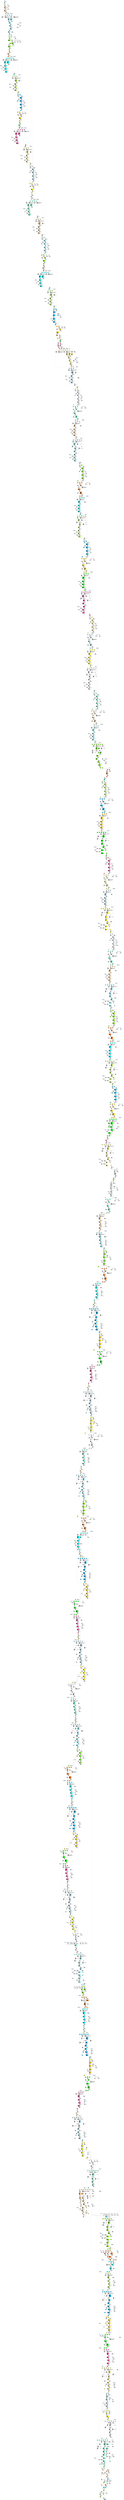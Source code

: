digraph G {
graph [ fontsize=11 ];
node [ fontsize=11 ];
edge [ fontsize=10 ];
rankdir=BU
ranksep=1.5
nodesep=1
splines=spline
compound=true
Graphinfo [ label="" shape=plaintext, style=rounded, color=black, fontname="Arial-Bold" ];
subgraph cluster_1 { label="epoch 1"; fontsize=14; 
subgraph cluster_1_nodes { label="nodes "; peripheries=0;
Transpose_1 ;  }

subgraph cluster_dma_1_in { label=""; peripheries=0;
dummy_1[ style=invis ];  };
 }
subgraph cluster_2 { label="epoch 2"; fontsize=14; 
subgraph cluster_2_nodes { label="nodes "; peripheries=0;
Quantize_5 ; Conv2D_7_suboff_31 ;  }

subgraph cluster_dma_2_in { label="dma inputs "; peripheries=0;
dma_0i2 ;  };

subgraph cluster_dma_2_out { label="dma outputs "; peripheries=0;
dma_1i2 ; dma_1i2 ;  }
 }
Transpose_1:s -> dma_0i2:n [ltail="cluster_1" lhead=cluster_2 strength=1000 penwidth=5];
subgraph cluster_3 { label="epoch 3"; fontsize=14; 
subgraph cluster_3_nodes { label="nodes "; peripheries=0;
Conv2D_7_subm_0 ; Conv2D_7_subm_1 ; Conv2D_7_add_0 ; Conv2D_7_mul_scale_35 ; Conv2D_7_off_bias_37 ; PReLU_10_0_clip_x ;  }

subgraph cluster_dma_3_in { label="dma inputs "; peripheries=0;
dma_3i3 ; dma_2i3 ; dma_5i3 ; dma_4i3 ;  };

subgraph cluster_dma_3_out { label="dma outputs "; peripheries=0;
dma_6i3 ; dma_7i3 ;  }
 }
dma_1i2:s -> dma_3i3:n [ltail="cluster_2" lhead=cluster_3 strength=1000 penwidth=5];
subgraph cluster_4 { label="epoch 4"; fontsize=14; 
subgraph cluster_4_nodes { label="nodes "; peripheries=0;
PReLU_10_0_mul_x ; PReLU_10_0_mul_x_mul_sub2_ ; PReLU_10_0_relu_x ; PReLU_10_0_add_x ;  }

subgraph cluster_dma_4_in { label="dma inputs "; peripheries=0;
dma_8i4 ; dma_9i4 ;  };

subgraph cluster_dma_4_out { label="dma outputs "; peripheries=0;
dma_0i4 ; dma_0i4 ;  }
 }
dma_7i3:s -> dma_8i4:n [ltail="cluster_3" lhead=cluster_4 strength=1000 penwidth=5];
subgraph cluster_5 { label="epoch 5"; fontsize=14; 
subgraph cluster_5_nodes { label="nodes "; peripheries=0;
Conv2D_11_subm_1_conv_identity ;  }

subgraph cluster_dma_5_in { label="dma inputs "; peripheries=0;
dma_1i5 ;  };

subgraph cluster_dma_5_out { label="dma outputs "; peripheries=0;
dma_2i5 ; dma_2i5 ;  }
 }
dma_0i4:s -> dma_1i5:n [ltail="cluster_4" lhead=cluster_5 strength=1000 penwidth=5];
subgraph cluster_6 { label="epoch 6"; fontsize=14; 
subgraph cluster_6_nodes { label="nodes "; peripheries=0;
Conv2D_11_subm_0 ; Conv2D_11_subm_1 ; Conv2D_11_add_0 ; Conv2D_11_mul_scale_44 ; Conv2D_11_off_bias_46 ;  }

subgraph cluster_dma_6_in { label="dma inputs "; peripheries=0;
dma_4i6 ; dma_3i6 ; dma_6i6 ; dma_5i6 ;  };

subgraph cluster_dma_6_out { label="dma outputs "; peripheries=0;
dma_7i6 ; dma_7i6 ;  }
 }
dma_2i5:s -> dma_4i6:n [ltail="cluster_5" lhead=cluster_6 strength=1000 penwidth=5];
subgraph cluster_7 { label="epoch 7"; fontsize=14; 
subgraph cluster_7_nodes { label="nodes "; peripheries=0;
Conv2D_14 ; Conv2D_14_ca_pipe_1 ; Conv2D_14_mul_scale_53 ; Conv2D_14_off_bias_55 ;  }

subgraph cluster_dma_7_in { label="dma inputs "; peripheries=0;
dma_8i7 ; dma_0i7 ; dma_9i7 ;  };

subgraph cluster_dma_7_out { label="dma outputs "; peripheries=0;
dma_1i7 ;  }
 }
dma_7i6:s -> dma_8i7:n [ltail="cluster_6" lhead=cluster_7 strength=1000 penwidth=5];
subgraph cluster_8 { label="epoch 8"; fontsize=14; 
subgraph cluster_8_nodes { label="nodes "; peripheries=0;
Add_17 ; PReLU_20_1_clip_x ; PReLU_20_1_mul_x ; PReLU_20_1_mul_x_mul_sub2_ ;  }

subgraph cluster_dma_8_in { label="dma inputs "; peripheries=0;
dma_2i8 ; dma_3i8 ;  };

subgraph cluster_dma_8_out { label="dma outputs "; peripheries=0;
dma_4i8 ;  }
 }
dma_1i7:s -> dma_2i8:n [ltail="cluster_7" lhead=cluster_8 strength=1000 penwidth=5];
subgraph cluster_9 { label="epoch 9"; fontsize=14; 
subgraph cluster_9_nodes { label="nodes "; peripheries=0;
PReLU_20_1_relu_x ; PReLU_20_1_add_x ;  }

subgraph cluster_dma_9_in { label="dma inputs "; peripheries=0;
dma_6i9 ; dma_7i9 ;  };

subgraph cluster_dma_9_out { label="dma outputs "; peripheries=0;
dma_0i9 ; dma_0i9 ;  }
 }
dma_4i8:s -> dma_7i9:n [ltail="cluster_8" lhead=cluster_9 strength=1000 penwidth=5];
subgraph cluster_10 { label="epoch 10"; fontsize=14; 
subgraph cluster_10_nodes { label="nodes "; peripheries=0;
Conv2D_21_subm_1_conv_identity ;  }

subgraph cluster_dma_10_in { label="dma inputs "; peripheries=0;
dma_1i10 ;  };

subgraph cluster_dma_10_out { label="dma outputs "; peripheries=0;
dma_8i10 ; dma_8i10 ;  }
 }
dma_0i9:s -> dma_1i10:n [ltail="cluster_9" lhead=cluster_10 strength=1000 penwidth=5];
subgraph cluster_11 { label="epoch 11"; fontsize=14; 
subgraph cluster_11_nodes { label="nodes "; peripheries=0;
Conv2D_21_subm_0 ; Conv2D_21_subm_1 ; Conv2D_21_add_0 ; Conv2D_21_mul_scale_62 ; Conv2D_21_off_bias_64 ;  }

subgraph cluster_dma_11_in { label="dma inputs "; peripheries=0;
dma_2i11 ; dma_9i11 ; dma_4i11 ; dma_3i11 ;  };

subgraph cluster_dma_11_out { label="dma outputs "; peripheries=0;
dma_5i11 ; dma_5i11 ;  }
 }
dma_8i10:s -> dma_2i11:n [ltail="cluster_10" lhead=cluster_11 strength=1000 penwidth=5];
subgraph cluster_12 { label="epoch 12"; fontsize=14; 
subgraph cluster_12_nodes { label="nodes "; peripheries=0;
Conv2D_24 ; Conv2D_24_ca_pipe_1 ; Conv2D_24_mul_scale_71 ; Conv2D_24_off_bias_73 ;  }

subgraph cluster_dma_12_in { label="dma inputs "; peripheries=0;
dma_6i12 ; dma_0i12 ; dma_7i12 ;  };

subgraph cluster_dma_12_out { label="dma outputs "; peripheries=0;
dma_1i12 ;  }
 }
dma_5i11:s -> dma_6i12:n [ltail="cluster_11" lhead=cluster_12 strength=1000 penwidth=5];
subgraph cluster_13 { label="epoch 13"; fontsize=14; 
subgraph cluster_13_nodes { label="nodes "; peripheries=0;
Add_27 ; PReLU_30_2_clip_x ; PReLU_30_2_mul_x ; PReLU_30_2_mul_x_mul_sub2_ ;  }

subgraph cluster_dma_13_in { label="dma inputs "; peripheries=0;
dma_8i13 ; dma_2i13 ;  };

subgraph cluster_dma_13_out { label="dma outputs "; peripheries=0;
dma_3i13 ;  }
 }
dma_1i12:s -> dma_8i13:n [ltail="cluster_12" lhead=cluster_13 strength=1000 penwidth=5];
subgraph cluster_14 { label="epoch 14"; fontsize=14; 
subgraph cluster_14_nodes { label="nodes "; peripheries=0;
PReLU_30_2_relu_x ; PReLU_30_2_add_x ;  }

subgraph cluster_dma_14_in { label="dma inputs "; peripheries=0;
dma_5i14 ; dma_9i14 ;  };

subgraph cluster_dma_14_out { label="dma outputs "; peripheries=0;
dma_0i14 ; dma_0i14 ;  }
 }
dma_3i13:s -> dma_9i14:n [ltail="cluster_13" lhead=cluster_14 strength=1000 penwidth=5];
subgraph cluster_15 { label="epoch 15"; fontsize=14; 
subgraph cluster_15_nodes { label="nodes "; peripheries=0;
Conv2D_31_subm_1_conv_identity ;  }

subgraph cluster_dma_15_in { label="dma inputs "; peripheries=0;
dma_1i15 ;  };

subgraph cluster_dma_15_out { label="dma outputs "; peripheries=0;
dma_6i15 ; dma_6i15 ;  }
 }
dma_0i14:s -> dma_1i15:n [ltail="cluster_14" lhead=cluster_15 strength=1000 penwidth=5];
subgraph cluster_16 { label="epoch 16"; fontsize=14; 
subgraph cluster_16_nodes { label="nodes "; peripheries=0;
Conv2D_31_subm_0 ; Conv2D_31_subm_1 ; Conv2D_31_add_0 ; Conv2D_31_mul_scale_80 ; Conv2D_31_off_bias_82 ;  }

subgraph cluster_dma_16_in { label="dma inputs "; peripheries=0;
dma_2i16 ; dma_7i16 ; dma_4i16 ; dma_3i16 ;  };

subgraph cluster_dma_16_out { label="dma outputs "; peripheries=0;
dma_8i16 ; dma_8i16 ;  }
 }
dma_6i15:s -> dma_2i16:n [ltail="cluster_15" lhead=cluster_16 strength=1000 penwidth=5];
subgraph cluster_17 { label="epoch 17"; fontsize=14; 
subgraph cluster_17_nodes { label="nodes "; peripheries=0;
Conv2D_34 ; Conv2D_34_ca_pipe_1 ; Conv2D_34_mul_scale_89 ; Conv2D_34_off_bias_91 ;  }

subgraph cluster_dma_17_in { label="dma inputs "; peripheries=0;
dma_5i17 ; dma_0i17 ; dma_9i17 ;  };

subgraph cluster_dma_17_out { label="dma outputs "; peripheries=0;
dma_1i17 ;  }
 }
dma_8i16:s -> dma_5i17:n [ltail="cluster_16" lhead=cluster_17 strength=1000 penwidth=5];
subgraph cluster_18 { label="epoch 18"; fontsize=14; 
subgraph cluster_18_nodes { label="nodes "; peripheries=0;
Add_37 ; PReLU_40_3_clip_x ; PReLU_40_3_mul_x ; PReLU_40_3_mul_x_mul_sub2_ ;  }

subgraph cluster_dma_18_in { label="dma inputs "; peripheries=0;
dma_6i18 ; dma_2i18 ;  };

subgraph cluster_dma_18_out { label="dma outputs "; peripheries=0;
dma_3i18 ;  }
 }
dma_1i17:s -> dma_6i18:n [ltail="cluster_17" lhead=cluster_18 strength=1000 penwidth=5];
subgraph cluster_19 { label="epoch 19"; fontsize=14; 
subgraph cluster_19_nodes { label="nodes "; peripheries=0;
PReLU_40_3_relu_x ; PReLU_40_3_add_x ;  }

subgraph cluster_dma_19_in { label="dma inputs "; peripheries=0;
dma_7i19 ; dma_8i19 ;  };

subgraph cluster_dma_19_out { label="dma outputs "; peripheries=0;
dma_0i19 ; dma_0i19 ;  }
 }
dma_3i18:s -> dma_8i19:n [ltail="cluster_18" lhead=cluster_19 strength=1000 penwidth=5];
subgraph cluster_20 { label="epoch 20"; fontsize=14; 
subgraph cluster_20_nodes { label="nodes "; peripheries=0;
Conv2D_41_subm_1_conv_identity ;  }

subgraph cluster_dma_20_in { label="dma inputs "; peripheries=0;
dma_1i20 ;  };

subgraph cluster_dma_20_out { label="dma outputs "; peripheries=0;
dma_5i20 ; dma_5i20 ;  }
 }
dma_0i19:s -> dma_1i20:n [ltail="cluster_19" lhead=cluster_20 strength=1000 penwidth=5];
subgraph cluster_21 { label="epoch 21"; fontsize=14; 
subgraph cluster_21_nodes { label="nodes "; peripheries=0;
Conv2D_41_subm_0 ; Conv2D_41_subm_1 ; Conv2D_41_add_0 ; Conv2D_41_mul_scale_98 ; Conv2D_41_off_bias_100 ;  }

subgraph cluster_dma_21_in { label="dma inputs "; peripheries=0;
dma_2i21 ; dma_9i21 ; dma_4i21 ; dma_3i21 ;  };

subgraph cluster_dma_21_out { label="dma outputs "; peripheries=0;
dma_6i21 ; dma_6i21 ;  }
 }
dma_5i20:s -> dma_2i21:n [ltail="cluster_20" lhead=cluster_21 strength=1000 penwidth=5];
subgraph cluster_22 { label="epoch 22"; fontsize=14; 
subgraph cluster_22_nodes { label="nodes "; peripheries=0;
Conv2D_44 ; Conv2D_44_ca_pipe_1 ; Conv2D_44_mul_scale_107 ; Conv2D_44_off_bias_109 ;  }

subgraph cluster_dma_22_in { label="dma inputs "; peripheries=0;
dma_7i22 ; dma_0i22 ; dma_8i22 ;  };

subgraph cluster_dma_22_out { label="dma outputs "; peripheries=0;
dma_1i22 ;  }
 }
dma_6i21:s -> dma_7i22:n [ltail="cluster_21" lhead=cluster_22 strength=1000 penwidth=5];
subgraph cluster_23 { label="epoch 23"; fontsize=14; 
subgraph cluster_23_nodes { label="nodes "; peripheries=0;
Add_47 ; PReLU_50_4_clip_x ; PReLU_50_4_mul_x ; PReLU_50_4_mul_x_mul_sub2_ ;  }

subgraph cluster_dma_23_in { label="dma inputs "; peripheries=0;
dma_5i23 ; dma_2i23 ;  };

subgraph cluster_dma_23_out { label="dma outputs "; peripheries=0;
dma_3i23 ;  }
 }
dma_1i22:s -> dma_5i23:n [ltail="cluster_22" lhead=cluster_23 strength=1000 penwidth=5];
subgraph cluster_24 { label="epoch 24"; fontsize=14; 
subgraph cluster_24_nodes { label="nodes "; peripheries=0;
PReLU_50_4_relu_x ; PReLU_50_4_add_x ; MaxPool_51 ;  }

subgraph cluster_dma_24_in { label="dma inputs "; peripheries=0;
dma_6i24 ; dma_9i24 ;  };

subgraph cluster_dma_24_out { label="dma outputs "; peripheries=0;
dma_0i24 ; dma_1i24 ;  }
 }
dma_3i23:s -> dma_6i24:n [ltail="cluster_23" lhead=cluster_24 strength=1000 penwidth=5];
subgraph cluster_25 { label="epoch 25"; fontsize=14; 
subgraph cluster_25_nodes { label="nodes "; peripheries=0;
Transpose_52 ;  }

subgraph cluster_dma_25_in { label=""; peripheries=0;
dummy_25[ style=invis ];  };
 }
dma_1i24:s -> dummy_25:n [ltail="cluster_24" lhead=cluster_25 strength=1000 penwidth=5];
subgraph cluster_26 { label="epoch 26"; fontsize=14; 
subgraph cluster_26_nodes { label="nodes "; peripheries=0;
Pad_53_conv_identity ; Conv2D_55_subm_1_conv_identity ;  }

subgraph cluster_dma_26_in { label="dma inputs "; peripheries=0;
dma_2i26 ; dma_4i26 ;  };

subgraph cluster_dma_26_out { label="dma outputs "; peripheries=0;
dma_3i26 ; dma_5i26 ; dma_5i26 ;  }
 }
Transpose_52:s -> dma_2i26:n [ltail="cluster_25" lhead=cluster_26 strength=1000 penwidth=5];
subgraph cluster_27 { label="epoch 27"; fontsize=14; 
subgraph cluster_27_nodes { label="nodes "; peripheries=0;
Pad_53 ; Conv2D_55_subm_0 ; Conv2D_55_subm_1 ; Conv2D_55_add_0 ; Conv2D_55_mul_scale_116 ; Conv2D_55_off_bias_118 ;  }

subgraph cluster_dma_27_in { label="dma inputs "; peripheries=0;
dma_1i27 ; dma_0i27 ; dma_7i27 ; dma_9i27 ; dma_2i27 ; dma_8i27 ;  };

subgraph cluster_dma_27_out { label="dma outputs "; peripheries=0;
dma_6i27 ; dma_3i27 ; dma_3i27 ;  }
 }
dma_5i26:s -> dma_1i27:n [ltail="cluster_26" lhead=cluster_27 strength=1000 penwidth=5];
subgraph cluster_28 { label="epoch 28"; fontsize=14; 
subgraph cluster_28_nodes { label="nodes "; peripheries=0;
Conv2D_58 ; Conv2D_58_ca_pipe_1 ; Conv2D_58_mul_scale_125 ; Conv2D_58_off_bias_127 ;  }

subgraph cluster_dma_28_in { label="dma inputs "; peripheries=0;
dma_5i28 ; dma_4i28 ; dma_0i28 ;  };

subgraph cluster_dma_28_out { label="dma outputs "; peripheries=0;
dma_1i28 ;  }
 }
dma_3i27:s -> dma_5i28:n [ltail="cluster_27" lhead=cluster_28 strength=1000 penwidth=5];
subgraph cluster_29 { label="epoch 29"; fontsize=14; 
subgraph cluster_29_nodes { label="nodes "; peripheries=0;
Transpose_54 ;  }

subgraph cluster_dma_29_in { label=""; peripheries=0;
dummy_29[ style=invis ];  };
 }
dma_1i28:s -> dummy_29:n [ltail="cluster_28" lhead=cluster_29 strength=1000 penwidth=5];
subgraph cluster_30 { label="epoch 30"; fontsize=14; 
subgraph cluster_30_nodes { label="nodes "; peripheries=0;
Add_61 ; PReLU_64_5_clip_x ; PReLU_64_5_mul_x ; PReLU_64_5_mul_x_mul_sub2_ ;  }

subgraph cluster_dma_30_in { label="dma inputs "; peripheries=0;
dma_6i30 ; dma_7i30 ;  };

subgraph cluster_dma_30_out { label="dma outputs "; peripheries=0;
dma_8i30 ;  }
 }
Transpose_54:s -> dma_6i30:n [ltail="cluster_29" lhead=cluster_30 strength=1000 penwidth=5];
subgraph cluster_31 { label="epoch 31"; fontsize=14; 
subgraph cluster_31_nodes { label="nodes "; peripheries=0;
PReLU_64_5_relu_x ; PReLU_64_5_add_x ; Conv2D_65_subm_0 ;  }

subgraph cluster_dma_31_in { label="dma inputs "; peripheries=0;
dma_0i31 ; dma_1i31 ; dma_5i31 ;  };

subgraph cluster_dma_31_out { label="dma outputs "; peripheries=0;
dma_4i31 ; dma_4i31 ; dma_2i31 ;  }
 }
dma_8i30:s -> dma_5i31:n [ltail="cluster_30" lhead=cluster_31 strength=1000 penwidth=5];
subgraph cluster_32 { label="epoch 32"; fontsize=14; 
subgraph cluster_32_nodes { label="nodes "; peripheries=0;
Conv2D_65_subm_1 ; Conv2D_65_add_0 ; Conv2D_65_mul_scale_134 ; Conv2D_65_off_bias_136 ;  }

subgraph cluster_dma_32_in { label="dma inputs "; peripheries=0;
dma_6i32 ; dma_3i32 ; dma_7i32 ;  };

subgraph cluster_dma_32_out { label="dma outputs "; peripheries=0;
dma_8i32 ; dma_8i32 ; dma_8i32 ; dma_8i32 ;  }
 }
dma_2i31:s -> dma_6i32:n [ltail="cluster_31" lhead=cluster_32 strength=1000 penwidth=5];
subgraph cluster_33 { label="epoch 33"; fontsize=14; 
subgraph cluster_33_nodes { label="nodes "; peripheries=0;
Conv2D_68 ; Conv2D_68_ca_pipe_1 ; Conv2D_68_ca_pipe_2 ; Conv2D_68_ca_pipe_3 ; Conv2D_68_mul_scale_143 ; Conv2D_68_off_bias_145 ;  }

subgraph cluster_dma_33_in { label="dma inputs "; peripheries=0;
dma_0i33 ; dma_9i33 ; dma_1i33 ; dma_2i33 ; dma_4i33 ;  };

subgraph cluster_dma_33_out { label="dma outputs "; peripheries=0;
dma_5i33 ;  }
 }
dma_8i32:s -> dma_0i33:n [ltail="cluster_32" lhead=cluster_33 strength=1000 penwidth=5];
subgraph cluster_34 { label="epoch 34"; fontsize=14; 
subgraph cluster_34_nodes { label="nodes "; peripheries=0;
Add_71 ; PReLU_74_6_clip_x ; PReLU_74_6_mul_x ; PReLU_74_6_mul_x_mul_sub2_ ;  }

subgraph cluster_dma_34_in { label="dma inputs "; peripheries=0;
dma_3i34 ; dma_6i34 ;  };

subgraph cluster_dma_34_out { label="dma outputs "; peripheries=0;
dma_7i34 ;  }
 }
dma_5i33:s -> dma_3i34:n [ltail="cluster_33" lhead=cluster_34 strength=1000 penwidth=5];
subgraph cluster_35 { label="epoch 35"; fontsize=14; 
subgraph cluster_35_nodes { label="nodes "; peripheries=0;
PReLU_74_6_relu_x ; PReLU_74_6_add_x ; Conv2D_75_subm_0 ;  }

subgraph cluster_dma_35_in { label="dma inputs "; peripheries=0;
dma_0i35 ; dma_1i35 ; dma_4i35 ;  };

subgraph cluster_dma_35_out { label="dma outputs "; peripheries=0;
dma_2i35 ; dma_2i35 ; dma_5i35 ;  }
 }
dma_7i34:s -> dma_4i35:n [ltail="cluster_34" lhead=cluster_35 strength=1000 penwidth=5];
subgraph cluster_36 { label="epoch 36"; fontsize=14; 
subgraph cluster_36_nodes { label="nodes "; peripheries=0;
Conv2D_75_subm_1 ; Conv2D_75_add_0 ; Conv2D_75_mul_scale_152 ; Conv2D_75_off_bias_154 ;  }

subgraph cluster_dma_36_in { label="dma inputs "; peripheries=0;
dma_3i36 ; dma_9i36 ; dma_6i36 ;  };

subgraph cluster_dma_36_out { label="dma outputs "; peripheries=0;
dma_7i36 ; dma_7i36 ; dma_7i36 ; dma_7i36 ;  }
 }
dma_5i35:s -> dma_3i36:n [ltail="cluster_35" lhead=cluster_36 strength=1000 penwidth=5];
subgraph cluster_37 { label="epoch 37"; fontsize=14; 
subgraph cluster_37_nodes { label="nodes "; peripheries=0;
Conv2D_78 ; Conv2D_78_ca_pipe_1 ; Conv2D_78_ca_pipe_2 ; Conv2D_78_ca_pipe_3 ; Conv2D_78_mul_scale_158 ; Conv2D_78_off_bias_160 ;  }

subgraph cluster_dma_37_in { label="dma inputs "; peripheries=0;
dma_0i37 ; dma_8i37 ; dma_1i37 ; dma_2i37 ; dma_4i37 ;  };

subgraph cluster_dma_37_out { label="dma outputs "; peripheries=0;
dma_5i37 ;  }
 }
dma_7i36:s -> dma_0i37:n [ltail="cluster_36" lhead=cluster_37 strength=1000 penwidth=5];
subgraph cluster_38 { label="epoch 38"; fontsize=14; 
subgraph cluster_38_nodes { label="nodes "; peripheries=0;
Add_81 ; PReLU_84_7_clip_x ; PReLU_84_7_mul_x ; PReLU_84_7_mul_x_mul_sub2_ ;  }

subgraph cluster_dma_38_in { label="dma inputs "; peripheries=0;
dma_3i38 ; dma_6i38 ;  };

subgraph cluster_dma_38_out { label="dma outputs "; peripheries=0;
dma_7i38 ;  }
 }
dma_5i37:s -> dma_3i38:n [ltail="cluster_37" lhead=cluster_38 strength=1000 penwidth=5];
subgraph cluster_39 { label="epoch 39"; fontsize=14; 
subgraph cluster_39_nodes { label="nodes "; peripheries=0;
PReLU_84_7_relu_x ; PReLU_84_7_add_x ; Conv2D_85_subm_0 ;  }

subgraph cluster_dma_39_in { label="dma inputs "; peripheries=0;
dma_0i39 ; dma_1i39 ; dma_4i39 ;  };

subgraph cluster_dma_39_out { label="dma outputs "; peripheries=0;
dma_2i39 ; dma_2i39 ; dma_5i39 ;  }
 }
dma_7i38:s -> dma_4i39:n [ltail="cluster_38" lhead=cluster_39 strength=1000 penwidth=5];
subgraph cluster_40 { label="epoch 40"; fontsize=14; 
subgraph cluster_40_nodes { label="nodes "; peripheries=0;
Conv2D_85_subm_1 ; Conv2D_85_add_0 ; Conv2D_85_mul_scale_167 ; Conv2D_85_off_bias_169 ;  }

subgraph cluster_dma_40_in { label="dma inputs "; peripheries=0;
dma_3i40 ; dma_8i40 ; dma_6i40 ;  };

subgraph cluster_dma_40_out { label="dma outputs "; peripheries=0;
dma_7i40 ; dma_7i40 ; dma_7i40 ; dma_7i40 ;  }
 }
dma_5i39:s -> dma_3i40:n [ltail="cluster_39" lhead=cluster_40 strength=1000 penwidth=5];
subgraph cluster_41 { label="epoch 41"; fontsize=14; 
subgraph cluster_41_nodes { label="nodes "; peripheries=0;
Conv2D_88 ; Conv2D_88_ca_pipe_1 ; Conv2D_88_ca_pipe_2 ; Conv2D_88_ca_pipe_3 ; Conv2D_88_mul_scale_176 ; Conv2D_88_off_bias_178 ;  }

subgraph cluster_dma_41_in { label="dma inputs "; peripheries=0;
dma_0i41 ; dma_9i41 ; dma_1i41 ; dma_2i41 ; dma_4i41 ;  };

subgraph cluster_dma_41_out { label="dma outputs "; peripheries=0;
dma_5i41 ;  }
 }
dma_7i40:s -> dma_0i41:n [ltail="cluster_40" lhead=cluster_41 strength=1000 penwidth=5];
subgraph cluster_42 { label="epoch 42"; fontsize=14; 
subgraph cluster_42_nodes { label="nodes "; peripheries=0;
Add_91 ; PReLU_94_8_clip_x ; PReLU_94_8_mul_x ; PReLU_94_8_mul_x_mul_sub2_ ;  }

subgraph cluster_dma_42_in { label="dma inputs "; peripheries=0;
dma_3i42 ; dma_6i42 ;  };

subgraph cluster_dma_42_out { label="dma outputs "; peripheries=0;
dma_7i42 ;  }
 }
dma_5i41:s -> dma_3i42:n [ltail="cluster_41" lhead=cluster_42 strength=1000 penwidth=5];
subgraph cluster_43 { label="epoch 43"; fontsize=14; 
subgraph cluster_43_nodes { label="nodes "; peripheries=0;
PReLU_94_8_relu_x ; PReLU_94_8_add_x ; Conv2D_95_subm_0 ;  }

subgraph cluster_dma_43_in { label="dma inputs "; peripheries=0;
dma_0i43 ; dma_1i43 ; dma_4i43 ;  };

subgraph cluster_dma_43_out { label="dma outputs "; peripheries=0;
dma_2i43 ; dma_2i43 ; dma_5i43 ;  }
 }
dma_7i42:s -> dma_4i43:n [ltail="cluster_42" lhead=cluster_43 strength=1000 penwidth=5];
subgraph cluster_44 { label="epoch 44"; fontsize=14; 
subgraph cluster_44_nodes { label="nodes "; peripheries=0;
Conv2D_95_subm_1 ; Conv2D_95_add_0 ; Conv2D_95_mul_scale_185 ; Conv2D_95_off_bias_187 ;  }

subgraph cluster_dma_44_in { label="dma inputs "; peripheries=0;
dma_3i44 ; dma_9i44 ; dma_6i44 ;  };

subgraph cluster_dma_44_out { label="dma outputs "; peripheries=0;
dma_7i44 ; dma_7i44 ; dma_7i44 ; dma_7i44 ;  }
 }
dma_5i43:s -> dma_3i44:n [ltail="cluster_43" lhead=cluster_44 strength=1000 penwidth=5];
subgraph cluster_45 { label="epoch 45"; fontsize=14; 
subgraph cluster_45_nodes { label="nodes "; peripheries=0;
Conv2D_98 ; Conv2D_98_ca_pipe_1 ; Conv2D_98_ca_pipe_2 ; Conv2D_98_ca_pipe_3 ; Conv2D_98_mul_scale_194 ; Conv2D_98_off_bias_196 ;  }

subgraph cluster_dma_45_in { label="dma inputs "; peripheries=0;
dma_0i45 ; dma_8i45 ; dma_1i45 ; dma_2i45 ; dma_4i45 ;  };

subgraph cluster_dma_45_out { label="dma outputs "; peripheries=0;
dma_5i45 ;  }
 }
dma_7i44:s -> dma_0i45:n [ltail="cluster_44" lhead=cluster_45 strength=1000 penwidth=5];
subgraph cluster_46 { label="epoch 46"; fontsize=14; 
subgraph cluster_46_nodes { label="nodes "; peripheries=0;
Add_101 ; PReLU_104_9_clip_x ; PReLU_104_9_mul_x ; PReLU_104_9_mul_x_mul_sub2_ ;  }

subgraph cluster_dma_46_in { label="dma inputs "; peripheries=0;
dma_3i46 ; dma_6i46 ;  };

subgraph cluster_dma_46_out { label="dma outputs "; peripheries=0;
dma_7i46 ;  }
 }
dma_5i45:s -> dma_3i46:n [ltail="cluster_45" lhead=cluster_46 strength=1000 penwidth=5];
subgraph cluster_47 { label="epoch 47"; fontsize=14; 
subgraph cluster_47_nodes { label="nodes "; peripheries=0;
PReLU_104_9_relu_x ; PReLU_104_9_add_x ; Conv2D_109_subm_0 ;  }

subgraph cluster_dma_47_in { label="dma inputs "; peripheries=0;
dma_0i47 ; dma_1i47 ; dma_4i47 ;  };

subgraph cluster_dma_47_out { label="dma outputs "; peripheries=0;
dma_2i47 ; dma_2i47 ; dma_5i47 ;  }
 }
dma_7i46:s -> dma_4i47:n [ltail="cluster_46" lhead=cluster_47 strength=1000 penwidth=5];
subgraph cluster_48 { label="epoch 48"; fontsize=14; 
subgraph cluster_48_nodes { label="nodes "; peripheries=0;
Conv2D_109_subm_1 ; Conv2D_109_add_0 ; Conv2D_109_mul_scale_203 ; Conv2D_109_off_bias_205 ;  }

subgraph cluster_dma_48_in { label="dma inputs "; peripheries=0;
dma_3i48 ; dma_8i48 ; dma_6i48 ;  };

subgraph cluster_dma_48_out { label="dma outputs "; peripheries=0;
dma_7i48 ; dma_7i48 ; dma_7i48 ; dma_7i48 ;  }
 }
dma_5i47:s -> dma_3i48:n [ltail="cluster_47" lhead=cluster_48 strength=1000 penwidth=5];
subgraph cluster_49 { label="epoch 49"; fontsize=14; 
subgraph cluster_49_nodes { label="nodes "; peripheries=0;
Conv2D_112 ; Conv2D_112_ca_pipe_1 ; Conv2D_112_ca_pipe_2 ; Conv2D_112_ca_pipe_3 ; Conv2D_112_mul_scale_212 ; Conv2D_112_off_bias_214 ; MaxPool_105 ; Transpose_106 ;  }

subgraph cluster_dma_49_in { label="dma inputs "; peripheries=0;
dma_0i49 ; dma_9i49 ; dma_1i49 ; dma_2i49 ; dma_4i49 ; dma_3i49 ;  };

subgraph cluster_dma_49_out { label="dma outputs "; peripheries=0;
dma_5i49 ; dma_6i49 ;  }
 }
dma_7i48:s -> dma_0i49:n [ltail="cluster_48" lhead=cluster_49 strength=1000 penwidth=5];
subgraph cluster_50 { label="epoch 50"; fontsize=14; 
subgraph cluster_50_nodes { label="nodes "; peripheries=0;
Pad_107 ;  }

subgraph cluster_dma_50_in { label="dma inputs "; peripheries=0;
dma_8i50 ; dma_7i50 ;  };

subgraph cluster_dma_50_out { label="dma outputs "; peripheries=0;
dma_0i50 ;  }
 }
dma_6i49:s -> dma_7i50:n [ltail="cluster_49" lhead=cluster_50 strength=1000 penwidth=5];
subgraph cluster_51 { label="epoch 51"; fontsize=14; 
subgraph cluster_51_nodes { label="nodes "; peripheries=0;
Transpose_108 ;  }

subgraph cluster_dma_51_in { label=""; peripheries=0;
dummy_51[ style=invis ];  };
 }
dma_0i50:s -> dummy_51:n [ltail="cluster_50" lhead=cluster_51 strength=1000 penwidth=5];
subgraph cluster_52 { label="epoch 52"; fontsize=14; 
subgraph cluster_52_nodes { label="nodes "; peripheries=0;
Add_115 ; PReLU_118_10_clip_x ; PReLU_118_10_mul_x ; PReLU_118_10_mul_x_mul_sub2_ ;  }

subgraph cluster_dma_52_in { label="dma inputs "; peripheries=0;
dma_3i52 ; dma_4i52 ;  };

subgraph cluster_dma_52_out { label="dma outputs "; peripheries=0;
dma_5i52 ;  }
 }
Transpose_108:s -> dma_3i52:n [ltail="cluster_51" lhead=cluster_52 strength=1000 penwidth=5];
subgraph cluster_53 { label="epoch 53"; fontsize=14; 
subgraph cluster_53_nodes { label="nodes "; peripheries=0;
PReLU_118_10_relu_x ; PReLU_118_10_add_x ; Conv2D_119_subm_0 ;  }

subgraph cluster_dma_53_in { label="dma inputs "; peripheries=0;
dma_9i53 ; dma_0i53 ; dma_8i53 ;  };

subgraph cluster_dma_53_out { label="dma outputs "; peripheries=0;
dma_7i53 ; dma_7i53 ; dma_1i53 ;  }
 }
dma_5i52:s -> dma_8i53:n [ltail="cluster_52" lhead=cluster_53 strength=1000 penwidth=5];
subgraph cluster_54 { label="epoch 54"; fontsize=14; 
subgraph cluster_54_nodes { label="nodes "; peripheries=0;
Conv2D_119_subm_1 ; Conv2D_119_add_0 ; Conv2D_119_mul_scale_221 ; Conv2D_119_off_bias_223 ;  }

subgraph cluster_dma_54_in { label="dma inputs "; peripheries=0;
dma_3i54 ; dma_2i54 ; dma_4i54 ;  };

subgraph cluster_dma_54_out { label="dma outputs "; peripheries=0;
dma_5i54 ; dma_5i54 ; dma_5i54 ; dma_5i54 ;  }
 }
dma_1i53:s -> dma_3i54:n [ltail="cluster_53" lhead=cluster_54 strength=1000 penwidth=5];
subgraph cluster_55 { label="epoch 55"; fontsize=14; 
subgraph cluster_55_nodes { label="nodes "; peripheries=0;
Conv2D_122 ; Conv2D_122_ca_pipe_1 ; Conv2D_122_ca_pipe_2 ; Conv2D_122_ca_pipe_3 ; Conv2D_122_mul_scale_230 ; Conv2D_122_off_bias_232 ;  }

subgraph cluster_dma_55_in { label="dma inputs "; peripheries=0;
dma_0i55 ; dma_6i55 ; dma_7i55 ; dma_8i55 ; dma_9i55 ;  };

subgraph cluster_dma_55_out { label="dma outputs "; peripheries=0;
dma_3i55 ;  }
dma_1i55 ; dma_2i55 ;  }
dma_5i54:s -> dma_0i55:n [ltail="cluster_54" lhead=cluster_55 strength=1000 penwidth=5];
subgraph cluster_56 { label="epoch 56"; fontsize=14; 
subgraph cluster_56_nodes { label="nodes "; peripheries=0;
Add_125 ; PReLU_128_11_clip_x ; PReLU_128_11_mul_x ; PReLU_128_11_mul_x_mul_sub2_ ;  }

subgraph cluster_dma_56_in { label="dma inputs "; peripheries=0;
dma_4i56 ; dma_5i56 ;  };

subgraph cluster_dma_56_out { label="dma outputs "; peripheries=0;
dma_0i56 ;  }
 }
dma_3i55:s -> dma_4i56:n [ltail="cluster_55" lhead=cluster_56 strength=1000 penwidth=5];
subgraph cluster_57 { label="epoch 57"; fontsize=14; 
subgraph cluster_57_nodes { label="nodes "; peripheries=0;
PReLU_128_11_relu_x ; PReLU_128_11_add_x ; Conv2D_129_subm_0 ;  }

subgraph cluster_dma_57_in { label="dma inputs "; peripheries=0;
dma_2i57 ; dma_3i57 ; dma_7i57 ;  };

subgraph cluster_dma_57_out { label="dma outputs "; peripheries=0;
dma_6i57 ; dma_6i57 ; dma_8i57 ;  }
 }
dma_0i56:s -> dma_7i57:n [ltail="cluster_56" lhead=cluster_57 strength=1000 penwidth=5];
subgraph cluster_58 { label="epoch 58"; fontsize=14; 
subgraph cluster_58_nodes { label="nodes "; peripheries=0;
Conv2D_129_subm_1 ; Conv2D_129_add_0 ; Conv2D_129_mul_scale_239 ; Conv2D_129_off_bias_241 ;  }

subgraph cluster_dma_58_in { label="dma inputs "; peripheries=0;
dma_0i58 ; dma_9i58 ; dma_1i58 ;  };

subgraph cluster_dma_58_out { label="dma outputs "; peripheries=0;
dma_4i58 ; dma_4i58 ; dma_4i58 ; dma_4i58 ;  }
 }
dma_8i57:s -> dma_0i58:n [ltail="cluster_57" lhead=cluster_58 strength=1000 penwidth=5];
subgraph cluster_59 { label="epoch 59"; fontsize=14; 
subgraph cluster_59_nodes { label="nodes "; peripheries=0;
Conv2D_132 ; Conv2D_132_ca_pipe_1 ; Conv2D_132_ca_pipe_2 ; Conv2D_132_ca_pipe_3 ; Conv2D_132_mul_scale_248 ; Conv2D_132_off_bias_250 ;  }

subgraph cluster_dma_59_in { label="dma inputs "; peripheries=0;
dma_2i59 ; dma_5i59 ; dma_6i59 ; dma_7i59 ; dma_8i59 ;  };

subgraph cluster_dma_59_out { label="dma outputs "; peripheries=0;
dma_1i59 ;  }
dma_3i59 ; dma_0i59 ;  }
dma_4i58:s -> dma_2i59:n [ltail="cluster_58" lhead=cluster_59 strength=1000 penwidth=5];
subgraph cluster_60 { label="epoch 60"; fontsize=14; 
subgraph cluster_60_nodes { label="nodes "; peripheries=0;
Add_135 ; PReLU_138_12_clip_x ; PReLU_138_12_mul_x ; PReLU_138_12_mul_x_mul_sub2_ ;  }

subgraph cluster_dma_60_in { label="dma inputs "; peripheries=0;
dma_4i60 ; dma_9i60 ;  };

subgraph cluster_dma_60_out { label="dma outputs "; peripheries=0;
dma_0i60 ;  }
 }
dma_1i59:s -> dma_4i60:n [ltail="cluster_59" lhead=cluster_60 strength=1000 penwidth=5];
subgraph cluster_61 { label="epoch 61"; fontsize=14; 
subgraph cluster_61_nodes { label="nodes "; peripheries=0;
PReLU_138_12_relu_x ; PReLU_138_12_add_x ; Conv2D_139_subm_0 ;  }

subgraph cluster_dma_61_in { label="dma inputs "; peripheries=0;
dma_2i61 ; dma_3i61 ; dma_6i61 ;  };

subgraph cluster_dma_61_out { label="dma outputs "; peripheries=0;
dma_5i61 ; dma_5i61 ; dma_7i61 ;  }
 }
dma_0i60:s -> dma_6i61:n [ltail="cluster_60" lhead=cluster_61 strength=1000 penwidth=5];
subgraph cluster_62 { label="epoch 62"; fontsize=14; 
subgraph cluster_62_nodes { label="nodes "; peripheries=0;
Conv2D_139_subm_1 ; Conv2D_139_add_0 ; Conv2D_139_mul_scale_257 ; Conv2D_139_off_bias_259 ;  }

subgraph cluster_dma_62_in { label="dma inputs "; peripheries=0;
dma_0i62 ; dma_8i62 ; dma_1i62 ;  };

subgraph cluster_dma_62_out { label="dma outputs "; peripheries=0;
dma_4i62 ; dma_4i62 ; dma_4i62 ; dma_4i62 ;  }
 }
dma_7i61:s -> dma_0i62:n [ltail="cluster_61" lhead=cluster_62 strength=1000 penwidth=5];
subgraph cluster_63 { label="epoch 63"; fontsize=14; 
subgraph cluster_63_nodes { label="nodes "; peripheries=0;
Conv2D_142 ; Conv2D_142_ca_pipe_1 ; Conv2D_142_ca_pipe_2 ; Conv2D_142_ca_pipe_3 ; Conv2D_142_mul_scale_266 ; Conv2D_142_off_bias_268 ;  }

subgraph cluster_dma_63_in { label="dma inputs "; peripheries=0;
dma_2i63 ; dma_9i63 ; dma_5i63 ; dma_6i63 ; dma_7i63 ;  };

subgraph cluster_dma_63_out { label="dma outputs "; peripheries=0;
dma_1i63 ;  }
dma_3i63 ; dma_0i63 ;  }
dma_4i62:s -> dma_2i63:n [ltail="cluster_62" lhead=cluster_63 strength=1000 penwidth=5];
subgraph cluster_64 { label="epoch 64"; fontsize=14; 
subgraph cluster_64_nodes { label="nodes "; peripheries=0;
Add_145 ; PReLU_148_13_clip_x ; PReLU_148_13_mul_x ; PReLU_148_13_mul_x_mul_sub2_ ;  }

subgraph cluster_dma_64_in { label="dma inputs "; peripheries=0;
dma_4i64 ; dma_8i64 ;  };

subgraph cluster_dma_64_out { label="dma outputs "; peripheries=0;
dma_0i64 ;  }
 }
dma_1i63:s -> dma_4i64:n [ltail="cluster_63" lhead=cluster_64 strength=1000 penwidth=5];
subgraph cluster_65 { label="epoch 65"; fontsize=14; 
subgraph cluster_65_nodes { label="nodes "; peripheries=0;
PReLU_148_13_relu_x ; PReLU_148_13_add_x ; Conv2D_149_subm_0 ;  }

subgraph cluster_dma_65_in { label="dma inputs "; peripheries=0;
dma_2i65 ; dma_3i65 ; dma_6i65 ;  };

subgraph cluster_dma_65_out { label="dma outputs "; peripheries=0;
dma_5i65 ; dma_5i65 ; dma_7i65 ;  }
 }
dma_0i64:s -> dma_6i65:n [ltail="cluster_64" lhead=cluster_65 strength=1000 penwidth=5];
subgraph cluster_66 { label="epoch 66"; fontsize=14; 
subgraph cluster_66_nodes { label="nodes "; peripheries=0;
Conv2D_149_subm_1 ; Conv2D_149_add_0 ; Conv2D_149_mul_scale_275 ; Conv2D_149_off_bias_277 ;  }

subgraph cluster_dma_66_in { label="dma inputs "; peripheries=0;
dma_0i66 ; dma_9i66 ; dma_1i66 ;  };

subgraph cluster_dma_66_out { label="dma outputs "; peripheries=0;
dma_4i66 ; dma_4i66 ; dma_4i66 ; dma_4i66 ;  }
 }
dma_7i65:s -> dma_0i66:n [ltail="cluster_65" lhead=cluster_66 strength=1000 penwidth=5];
subgraph cluster_67 { label="epoch 67"; fontsize=14; 
subgraph cluster_67_nodes { label="nodes "; peripheries=0;
Conv2D_152 ; Conv2D_152_ca_pipe_1 ; Conv2D_152_ca_pipe_2 ; Conv2D_152_ca_pipe_3 ; Conv2D_152_mul_scale_284 ; Conv2D_152_off_bias_286 ;  }

subgraph cluster_dma_67_in { label="dma inputs "; peripheries=0;
dma_2i67 ; dma_8i67 ; dma_5i67 ; dma_6i67 ; dma_7i67 ;  };

subgraph cluster_dma_67_out { label="dma outputs "; peripheries=0;
dma_1i67 ;  }
dma_3i67 ; dma_0i67 ;  }
dma_4i66:s -> dma_2i67:n [ltail="cluster_66" lhead=cluster_67 strength=1000 penwidth=5];
subgraph cluster_68 { label="epoch 68"; fontsize=14; 
subgraph cluster_68_nodes { label="nodes "; peripheries=0;
Add_155 ; PReLU_158_14_clip_x ; PReLU_158_14_mul_x ; PReLU_158_14_mul_x_mul_sub2_ ;  }

subgraph cluster_dma_68_in { label="dma inputs "; peripheries=0;
dma_4i68 ; dma_9i68 ;  };

subgraph cluster_dma_68_out { label="dma outputs "; peripheries=0;
dma_0i68 ;  }
 }
dma_1i67:s -> dma_4i68:n [ltail="cluster_67" lhead=cluster_68 strength=1000 penwidth=5];
subgraph cluster_69 { label="epoch 69"; fontsize=14; 
subgraph cluster_69_nodes { label="nodes "; peripheries=0;
PReLU_158_14_relu_x ; PReLU_158_14_add_x ; Conv2D_163_subm_0 ;  }

subgraph cluster_dma_69_in { label="dma inputs "; peripheries=0;
dma_2i69 ; dma_3i69 ; dma_6i69 ;  };

subgraph cluster_dma_69_out { label="dma outputs "; peripheries=0;
dma_5i69 ; dma_5i69 ; dma_5i69 ; dma_7i69 ;  }
 }
dma_0i68:s -> dma_6i69:n [ltail="cluster_68" lhead=cluster_69 strength=1000 penwidth=5];
subgraph cluster_70 { label="epoch 70"; fontsize=14; 
subgraph cluster_70_nodes { label="nodes "; peripheries=0;
Conv2D_163_subm_1 ; Conv2D_163_add_0 ; Conv2D_163_mul_scale_293 ; Conv2D_163_off_bias_295 ; MaxPool_159 ; Transpose_160 ;  }

subgraph cluster_dma_70_in { label="dma inputs "; peripheries=0;
dma_0i70 ; dma_8i70 ; dma_1i70 ; dma_9i70 ;  };

subgraph cluster_dma_70_out { label="dma outputs "; peripheries=0;
dma_4i70 ; dma_2i70 ;  }
 }
dma_7i69:s -> dma_0i70:n [ltail="cluster_69" lhead=cluster_70 strength=1000 penwidth=5];
subgraph cluster_71 { label="epoch 71"; fontsize=14; 
subgraph cluster_71_nodes { label="nodes "; peripheries=0;
Conv2D_166_conv_identity ;  }

subgraph cluster_dma_71_in { label="dma inputs "; peripheries=0;
dma_3i71 ;  };

subgraph cluster_dma_71_out { label="dma outputs "; peripheries=0;
dma_5i71 ; dma_5i71 ; dma_5i71 ; dma_5i71 ;  }
 }
dma_2i70:s -> dma_3i71:n [ltail="cluster_70" lhead=cluster_71 strength=1000 penwidth=5];
subgraph cluster_72 { label="epoch 72"; fontsize=14; 
subgraph cluster_72_nodes { label="nodes "; peripheries=0;
Conv2D_166 ; Conv2D_166_ca_pipe_1 ; Conv2D_166_ca_pipe_2 ; Conv2D_166_ca_pipe_3 ; Conv2D_166_mul_scale_302 ; Conv2D_166_off_bias_304 ;  }

subgraph cluster_dma_72_in { label="dma inputs "; peripheries=0;
dma_7i72 ; dma_6i72 ; dma_1i72 ; dma_2i72 ; dma_4i72 ;  };

subgraph cluster_dma_72_out { label="dma outputs "; peripheries=0;
dma_9i72 ;  }
dma_0i72 ; dma_8i72 ;  }
dma_5i71:s -> dma_7i72:n [ltail="cluster_71" lhead=cluster_72 strength=1000 penwidth=5];
subgraph cluster_73 { label="epoch 73"; fontsize=14; 
subgraph cluster_73_nodes { label="nodes "; peripheries=0;
Pad_161 ;  }

subgraph cluster_dma_73_in { label="dma inputs "; peripheries=0;
dma_5i73 ; dma_3i73 ;  };

subgraph cluster_dma_73_out { label="dma outputs "; peripheries=0;
dma_0i73 ;  }
 }
dma_9i72:s -> dma_3i73:n [ltail="cluster_72" lhead=cluster_73 strength=1000 penwidth=5];
subgraph cluster_74 { label="epoch 74"; fontsize=14; 
subgraph cluster_74_nodes { label="nodes "; peripheries=0;
Transpose_162 ;  }

subgraph cluster_dma_74_in { label=""; peripheries=0;
dummy_74[ style=invis ];  };
 }
dma_0i73:s -> dummy_74:n [ltail="cluster_73" lhead=cluster_74 strength=1000 penwidth=5];
subgraph cluster_75 { label="epoch 75"; fontsize=14; 
subgraph cluster_75_nodes { label="nodes "; peripheries=0;
Add_169 ; PReLU_172_15_clip_x ; PReLU_172_15_mul_x ; PReLU_172_15_mul_x_mul_sub2_ ;  }

subgraph cluster_dma_75_in { label="dma inputs "; peripheries=0;
dma_4i75 ; dma_6i75 ;  };

subgraph cluster_dma_75_out { label="dma outputs "; peripheries=0;
dma_7i75 ;  }
 }
Transpose_162:s -> dma_4i75:n [ltail="cluster_74" lhead=cluster_75 strength=1000 penwidth=5];
subgraph cluster_76 { label="epoch 76"; fontsize=14; 
subgraph cluster_76_nodes { label="nodes "; peripheries=0;
PReLU_172_15_relu_x ; PReLU_172_15_add_x ; Conv2D_173_subm_0 ;  }

subgraph cluster_dma_76_in { label="dma inputs "; peripheries=0;
dma_9i76 ; dma_0i76 ; dma_5i76 ;  };

subgraph cluster_dma_76_out { label="dma outputs "; peripheries=0;
dma_3i76 ; dma_3i76 ; dma_1i76 ;  }
 }
dma_7i75:s -> dma_5i76:n [ltail="cluster_75" lhead=cluster_76 strength=1000 penwidth=5];
subgraph cluster_77 { label="epoch 77"; fontsize=14; 
subgraph cluster_77_nodes { label="nodes "; peripheries=0;
Conv2D_173_subm_1 ; Conv2D_173_add_0 ; Conv2D_173_mul_scale_311 ; Conv2D_173_off_bias_313 ;  }

subgraph cluster_dma_77_in { label="dma inputs "; peripheries=0;
dma_4i77 ; dma_2i77 ; dma_6i77 ;  };

subgraph cluster_dma_77_out { label="dma outputs "; peripheries=0;
dma_7i77 ; dma_7i77 ;  }
 }
dma_1i76:s -> dma_4i77:n [ltail="cluster_76" lhead=cluster_77 strength=1000 penwidth=5];
subgraph cluster_78 { label="epoch 78"; fontsize=14; 
subgraph cluster_78_nodes { label="nodes "; peripheries=0;
Conv2D_176 ; Conv2D_176_ca_pipe_1 ; Conv2D_176_mul_scale_317 ; Conv2D_176_off_bias_319 ;  }

subgraph cluster_dma_78_in { label="dma inputs "; peripheries=0;
dma_0i78 ; dma_8i78 ; dma_1i78 ;  };

subgraph cluster_dma_78_out { label="dma outputs "; peripheries=0;
dma_3i78 ;  }
 }
dma_7i77:s -> dma_0i78:n [ltail="cluster_77" lhead=cluster_78 strength=1000 penwidth=5];
subgraph cluster_79 { label="epoch 79"; fontsize=14; 
subgraph cluster_79_nodes { label="nodes "; peripheries=0;
Add_179 ; PReLU_182_16_clip_x ; PReLU_182_16_mul_x ; PReLU_182_16_mul_x_mul_sub2_ ;  }

subgraph cluster_dma_79_in { label="dma inputs "; peripheries=0;
dma_5i79 ; dma_9i79 ;  };

subgraph cluster_dma_79_out { label="dma outputs "; peripheries=0;
dma_2i79 ;  }
 }
dma_3i78:s -> dma_5i79:n [ltail="cluster_78" lhead=cluster_79 strength=1000 penwidth=5];
subgraph cluster_80 { label="epoch 80"; fontsize=14; 
subgraph cluster_80_nodes { label="nodes "; peripheries=0;
PReLU_182_16_relu_x ; PReLU_182_16_add_x ; Conv2D_183_subm_0 ;  }

subgraph cluster_dma_80_in { label="dma inputs "; peripheries=0;
dma_6i80 ; dma_7i80 ; dma_1i80 ;  };

subgraph cluster_dma_80_out { label="dma outputs "; peripheries=0;
dma_0i80 ; dma_0i80 ; dma_3i80 ;  }
 }
dma_2i79:s -> dma_1i80:n [ltail="cluster_79" lhead=cluster_80 strength=1000 penwidth=5];
subgraph cluster_81 { label="epoch 81"; fontsize=14; 
subgraph cluster_81_nodes { label="nodes "; peripheries=0;
Conv2D_183_subm_1 ; Conv2D_183_add_0 ; Conv2D_183_mul_scale_326 ; Conv2D_183_off_bias_328 ;  }

subgraph cluster_dma_81_in { label="dma inputs "; peripheries=0;
dma_2i81 ; dma_8i81 ; dma_4i81 ;  };

subgraph cluster_dma_81_out { label="dma outputs "; peripheries=0;
dma_5i81 ;  }
 }
dma_3i80:s -> dma_2i81:n [ltail="cluster_80" lhead=cluster_81 strength=1000 penwidth=5];
subgraph cluster_82 { label="epoch 82"; fontsize=14; 
subgraph cluster_82_nodes { label="nodes "; peripheries=0;
Conv2D_186_conv_identity ;  }

subgraph cluster_dma_82_in { label="dma inputs "; peripheries=0;
dma_9i82 ;  };

subgraph cluster_dma_82_out { label="dma outputs "; peripheries=0;
dma_0i82 ; dma_0i82 ; dma_0i82 ; dma_0i82 ;  }
 }
dma_5i81:s -> dma_9i82:n [ltail="cluster_81" lhead=cluster_82 strength=1000 penwidth=5];
subgraph cluster_83 { label="epoch 83"; fontsize=14; 
subgraph cluster_83_nodes { label="nodes "; peripheries=0;
Conv2D_186 ; Conv2D_186_ca_pipe_1 ; Conv2D_186_ca_pipe_2 ; Conv2D_186_ca_pipe_3 ; Conv2D_186_mul_scale_335 ; Conv2D_186_off_bias_337 ;  }

subgraph cluster_dma_83_in { label="dma inputs "; peripheries=0;
dma_3i83 ; dma_1i83 ; dma_7i83 ; dma_2i83 ; dma_4i83 ;  };

subgraph cluster_dma_83_out { label="dma outputs "; peripheries=0;
dma_8i83 ;  }
dma_6i83 ; dma_5i83 ;  }
dma_0i82:s -> dma_3i83:n [ltail="cluster_82" lhead=cluster_83 strength=1000 penwidth=5];
subgraph cluster_84 { label="epoch 84"; fontsize=14; 
subgraph cluster_84_nodes { label="nodes "; peripheries=0;
Add_189 ; PReLU_192_17_clip_x ; PReLU_192_17_mul_x ; PReLU_192_17_mul_x_mul_sub2_ ;  }

subgraph cluster_dma_84_in { label="dma inputs "; peripheries=0;
dma_0i84 ; dma_9i84 ;  };

subgraph cluster_dma_84_out { label="dma outputs "; peripheries=0;
dma_1i84 ;  }
 }
dma_8i83:s -> dma_0i84:n [ltail="cluster_83" lhead=cluster_84 strength=1000 penwidth=5];
subgraph cluster_85 { label="epoch 85"; fontsize=14; 
subgraph cluster_85_nodes { label="nodes "; peripheries=0;
PReLU_192_17_relu_x ; PReLU_192_17_add_x ; Conv2D_193_subm_0 ;  }

subgraph cluster_dma_85_in { label="dma inputs "; peripheries=0;
dma_3i85 ; dma_4i85 ; dma_6i85 ;  };

subgraph cluster_dma_85_out { label="dma outputs "; peripheries=0;
dma_5i85 ; dma_5i85 ; dma_7i85 ;  }
 }
dma_1i84:s -> dma_6i85:n [ltail="cluster_84" lhead=cluster_85 strength=1000 penwidth=5];
subgraph cluster_86 { label="epoch 86"; fontsize=14; 
subgraph cluster_86_nodes { label="nodes "; peripheries=0;
Conv2D_193_subm_1 ; Conv2D_193_add_0 ; Conv2D_193_mul_scale_344 ; Conv2D_193_off_bias_346 ;  }

subgraph cluster_dma_86_in { label="dma inputs "; peripheries=0;
dma_0i86 ; dma_8i86 ; dma_1i86 ;  };

subgraph cluster_dma_86_out { label="dma outputs "; peripheries=0;
dma_2i86 ;  }
 }
dma_7i85:s -> dma_0i86:n [ltail="cluster_85" lhead=cluster_86 strength=1000 penwidth=5];
subgraph cluster_87 { label="epoch 87"; fontsize=14; 
subgraph cluster_87_nodes { label="nodes "; peripheries=0;
Conv2D_196_conv_identity ;  }

subgraph cluster_dma_87_in { label="dma inputs "; peripheries=0;
dma_9i87 ;  };

subgraph cluster_dma_87_out { label="dma outputs "; peripheries=0;
dma_3i87 ; dma_3i87 ; dma_3i87 ; dma_3i87 ;  }
 }
dma_2i86:s -> dma_9i87:n [ltail="cluster_86" lhead=cluster_87 strength=1000 penwidth=5];
subgraph cluster_88 { label="epoch 88"; fontsize=14; 
subgraph cluster_88_nodes { label="nodes "; peripheries=0;
Conv2D_196 ; Conv2D_196_ca_pipe_1 ; Conv2D_196_ca_pipe_2 ; Conv2D_196_ca_pipe_3 ; Conv2D_196_mul_scale_353 ; Conv2D_196_off_bias_355 ;  }

subgraph cluster_dma_88_in { label="dma inputs "; peripheries=0;
dma_5i88 ; dma_4i88 ; dma_7i88 ; dma_0i88 ; dma_1i88 ;  };

subgraph cluster_dma_88_out { label="dma outputs "; peripheries=0;
dma_8i88 ;  }
dma_6i88 ; dma_2i88 ;  }
dma_3i87:s -> dma_5i88:n [ltail="cluster_87" lhead=cluster_88 strength=1000 penwidth=5];
subgraph cluster_89 { label="epoch 89"; fontsize=14; 
subgraph cluster_89_nodes { label="nodes "; peripheries=0;
Add_199 ; PReLU_202_18_clip_x ; PReLU_202_18_mul_x ; PReLU_202_18_mul_x_mul_sub2_ ;  }

subgraph cluster_dma_89_in { label="dma inputs "; peripheries=0;
dma_3i89 ; dma_9i89 ;  };

subgraph cluster_dma_89_out { label="dma outputs "; peripheries=0;
dma_0i89 ;  }
 }
dma_8i88:s -> dma_3i89:n [ltail="cluster_88" lhead=cluster_89 strength=1000 penwidth=5];
subgraph cluster_90 { label="epoch 90"; fontsize=14; 
subgraph cluster_90_nodes { label="nodes "; peripheries=0;
PReLU_202_18_relu_x ; PReLU_202_18_add_x ; Conv2D_203_subm_0 ;  }

subgraph cluster_dma_90_in { label="dma inputs "; peripheries=0;
dma_2i90 ; dma_4i90 ; dma_6i90 ;  };

subgraph cluster_dma_90_out { label="dma outputs "; peripheries=0;
dma_5i90 ; dma_5i90 ; dma_7i90 ;  }
 }
dma_0i89:s -> dma_6i90:n [ltail="cluster_89" lhead=cluster_90 strength=1000 penwidth=5];
subgraph cluster_91 { label="epoch 91"; fontsize=14; 
subgraph cluster_91_nodes { label="nodes "; peripheries=0;
Conv2D_203_subm_1 ; Conv2D_203_add_0 ; Conv2D_203_mul_scale_362 ; Conv2D_203_off_bias_364 ;  }

subgraph cluster_dma_91_in { label="dma inputs "; peripheries=0;
dma_0i91 ; dma_8i91 ; dma_1i91 ;  };

subgraph cluster_dma_91_out { label="dma outputs "; peripheries=0;
dma_3i91 ;  }
 }
dma_7i90:s -> dma_0i91:n [ltail="cluster_90" lhead=cluster_91 strength=1000 penwidth=5];
subgraph cluster_92 { label="epoch 92"; fontsize=14; 
subgraph cluster_92_nodes { label="nodes "; peripheries=0;
Conv2D_206_conv_identity ;  }

subgraph cluster_dma_92_in { label="dma inputs "; peripheries=0;
dma_9i92 ;  };

subgraph cluster_dma_92_out { label="dma outputs "; peripheries=0;
dma_2i92 ; dma_2i92 ; dma_2i92 ; dma_2i92 ;  }
 }
dma_3i91:s -> dma_9i92:n [ltail="cluster_91" lhead=cluster_92 strength=1000 penwidth=5];
subgraph cluster_93 { label="epoch 93"; fontsize=14; 
subgraph cluster_93_nodes { label="nodes "; peripheries=0;
Conv2D_206 ; Conv2D_206_ca_pipe_1 ; Conv2D_206_ca_pipe_2 ; Conv2D_206_ca_pipe_3 ; Conv2D_206_mul_scale_371 ; Conv2D_206_off_bias_373 ;  }

subgraph cluster_dma_93_in { label="dma inputs "; peripheries=0;
dma_5i93 ; dma_4i93 ; dma_7i93 ; dma_0i93 ; dma_1i93 ;  };

subgraph cluster_dma_93_out { label="dma outputs "; peripheries=0;
dma_8i93 ;  }
dma_6i93 ; dma_3i93 ;  }
dma_2i92:s -> dma_5i93:n [ltail="cluster_92" lhead=cluster_93 strength=1000 penwidth=5];
subgraph cluster_94 { label="epoch 94"; fontsize=14; 
subgraph cluster_94_nodes { label="nodes "; peripheries=0;
Add_209 ; PReLU_212_19_clip_x ; PReLU_212_19_mul_x ; PReLU_212_19_mul_x_mul_sub2_ ;  }

subgraph cluster_dma_94_in { label="dma inputs "; peripheries=0;
dma_2i94 ; dma_9i94 ;  };

subgraph cluster_dma_94_out { label="dma outputs "; peripheries=0;
dma_0i94 ;  }
 }
dma_8i93:s -> dma_2i94:n [ltail="cluster_93" lhead=cluster_94 strength=1000 penwidth=5];
subgraph cluster_95 { label="epoch 95"; fontsize=14; 
subgraph cluster_95_nodes { label="nodes "; peripheries=0;
PReLU_212_19_relu_x ; PReLU_212_19_add_x ; Conv2D_214_subm_0 ;  }

subgraph cluster_dma_95_in { label="dma inputs "; peripheries=0;
dma_3i95 ; dma_4i95 ; dma_6i95 ;  };

subgraph cluster_dma_95_out { label="dma outputs "; peripheries=0;
dma_5i95 ; dma_5i95 ; dma_5i95 ; dma_7i95 ;  }
 }
dma_0i94:s -> dma_6i95:n [ltail="cluster_94" lhead=cluster_95 strength=1000 penwidth=5];
subgraph cluster_96 { label="epoch 96"; fontsize=14; 
subgraph cluster_96_nodes { label="nodes "; peripheries=0;
Conv2D_214_subm_1 ; Conv2D_214_add_0 ; Conv2D_214_mul_scale_380 ; Conv2D_214_off_bias_382 ; MaxPool_213 ;  }

subgraph cluster_dma_96_in { label="dma inputs "; peripheries=0;
dma_0i96 ; dma_8i96 ; dma_1i96 ; dma_9i96 ;  };

subgraph cluster_dma_96_out { label="dma outputs "; peripheries=0;
dma_2i96 ; dma_3i96 ;  }
 }
dma_7i95:s -> dma_0i96:n [ltail="cluster_95" lhead=cluster_96 strength=1000 penwidth=5];
subgraph cluster_97 { label="epoch 97"; fontsize=14; 
subgraph cluster_97_nodes { label="nodes "; peripheries=0;
Conv2D_217_conv_identity ;  }

subgraph cluster_dma_97_in { label="dma inputs "; peripheries=0;
dma_4i97 ;  };

subgraph cluster_dma_97_out { label="dma outputs "; peripheries=0;
dma_5i97 ; dma_5i97 ; dma_5i97 ; dma_5i97 ;  }
 }
dma_3i96:s -> dma_4i97:n [ltail="cluster_96" lhead=cluster_97 strength=1000 penwidth=5];
subgraph cluster_98 { label="epoch 98"; fontsize=14; 
subgraph cluster_98_nodes { label="nodes "; peripheries=0;
Conv2D_217 ; Conv2D_217_ca_pipe_1 ; Conv2D_217_ca_pipe_2 ; Conv2D_217_ca_pipe_3 ; Conv2D_217_mul_scale_389 ; Conv2D_217_off_bias_391 ;  }

subgraph cluster_dma_98_in { label="dma inputs "; peripheries=0;
dma_7i98 ; dma_6i98 ; dma_1i98 ; dma_2i98 ; dma_3i98 ;  };

subgraph cluster_dma_98_out { label="dma outputs "; peripheries=0;
dma_9i98 ;  }
dma_0i98 ; dma_8i98 ;  }
dma_5i97:s -> dma_7i98:n [ltail="cluster_97" lhead=cluster_98 strength=1000 penwidth=5];
subgraph cluster_99 { label="epoch 99"; fontsize=14; 
subgraph cluster_99_nodes { label="nodes "; peripheries=0;
Add_220 ; PReLU_223_20_clip_x ; PReLU_223_20_mul_x ; PReLU_223_20_mul_x_mul_sub2_ ;  }

subgraph cluster_dma_99_in { label="dma inputs "; peripheries=0;
dma_4i99 ; dma_5i99 ;  };

subgraph cluster_dma_99_out { label="dma outputs "; peripheries=0;
dma_0i99 ;  }
 }
dma_9i98:s -> dma_4i99:n [ltail="cluster_98" lhead=cluster_99 strength=1000 penwidth=5];
subgraph cluster_100 { label="epoch 100"; fontsize=14; 
subgraph cluster_100_nodes { label="nodes "; peripheries=0;
PReLU_223_20_relu_x ; PReLU_223_20_add_x ; Conv2D_224_subm_0 ;  }

subgraph cluster_dma_100_in { label="dma inputs "; peripheries=0;
dma_2i100 ; dma_3i100 ; dma_7i100 ;  };

subgraph cluster_dma_100_out { label="dma outputs "; peripheries=0;
dma_6i100 ; dma_6i100 ; dma_8i100 ;  }
 }
dma_0i99:s -> dma_7i100:n [ltail="cluster_99" lhead=cluster_100 strength=1000 penwidth=5];
subgraph cluster_101 { label="epoch 101"; fontsize=14; 
subgraph cluster_101_nodes { label="nodes "; peripheries=0;
Conv2D_224_subm_1 ; Conv2D_224_add_0 ; Conv2D_224_mul_scale_395 ; Conv2D_224_off_bias_397 ;  }

subgraph cluster_dma_101_in { label="dma inputs "; peripheries=0;
dma_0i101 ; dma_9i101 ; dma_1i101 ;  };

subgraph cluster_dma_101_out { label="dma outputs "; peripheries=0;
dma_4i101 ;  }
 }
dma_8i100:s -> dma_0i101:n [ltail="cluster_100" lhead=cluster_101 strength=1000 penwidth=5];
subgraph cluster_102 { label="epoch 102"; fontsize=14; 
subgraph cluster_102_nodes { label="nodes "; peripheries=0;
Conv2D_227_conv_identity ;  }

subgraph cluster_dma_102_in { label="dma inputs "; peripheries=0;
dma_5i102 ;  };

subgraph cluster_dma_102_out { label="dma outputs "; peripheries=0;
dma_2i102 ; dma_2i102 ; dma_2i102 ; dma_2i102 ;  }
 }
dma_4i101:s -> dma_5i102:n [ltail="cluster_101" lhead=cluster_102 strength=1000 penwidth=5];
subgraph cluster_103 { label="epoch 103"; fontsize=14; 
subgraph cluster_103_nodes { label="nodes "; peripheries=0;
Conv2D_227 ; Conv2D_227_ca_pipe_1 ; Conv2D_227_ca_pipe_2 ; Conv2D_227_ca_pipe_3 ; Conv2D_227_mul_scale_404 ; Conv2D_227_off_bias_406 ;  }

subgraph cluster_dma_103_in { label="dma inputs "; peripheries=0;
dma_6i103 ; dma_3i103 ; dma_8i103 ; dma_0i103 ; dma_1i103 ;  };

subgraph cluster_dma_103_out { label="dma outputs "; peripheries=0;
dma_9i103 ;  }
dma_7i103 ; dma_4i103 ;  }
dma_2i102:s -> dma_6i103:n [ltail="cluster_102" lhead=cluster_103 strength=1000 penwidth=5];
subgraph cluster_104 { label="epoch 104"; fontsize=14; 
subgraph cluster_104_nodes { label="nodes "; peripheries=0;
Add_230 ; PReLU_233_21_clip_x ; PReLU_233_21_mul_x ; PReLU_233_21_mul_x_mul_sub2_ ;  }

subgraph cluster_dma_104_in { label="dma inputs "; peripheries=0;
dma_2i104 ; dma_5i104 ;  };

subgraph cluster_dma_104_out { label="dma outputs "; peripheries=0;
dma_0i104 ;  }
 }
dma_9i103:s -> dma_2i104:n [ltail="cluster_103" lhead=cluster_104 strength=1000 penwidth=5];
subgraph cluster_105 { label="epoch 105"; fontsize=14; 
subgraph cluster_105_nodes { label="nodes "; peripheries=0;
PReLU_233_21_relu_x ; PReLU_233_21_add_x ; Conv2D_234_subm_0 ;  }

subgraph cluster_dma_105_in { label="dma inputs "; peripheries=0;
dma_3i105 ; dma_4i105 ; dma_7i105 ;  };

subgraph cluster_dma_105_out { label="dma outputs "; peripheries=0;
dma_6i105 ; dma_6i105 ; dma_8i105 ;  }
 }
dma_0i104:s -> dma_7i105:n [ltail="cluster_104" lhead=cluster_105 strength=1000 penwidth=5];
subgraph cluster_106 { label="epoch 106"; fontsize=14; 
subgraph cluster_106_nodes { label="nodes "; peripheries=0;
Conv2D_234_subm_1 ; Conv2D_234_add_0 ; Conv2D_234_mul_scale_413 ; Conv2D_234_off_bias_415 ;  }

subgraph cluster_dma_106_in { label="dma inputs "; peripheries=0;
dma_0i106 ; dma_9i106 ; dma_1i106 ;  };

subgraph cluster_dma_106_out { label="dma outputs "; peripheries=0;
dma_2i106 ;  }
 }
dma_8i105:s -> dma_0i106:n [ltail="cluster_105" lhead=cluster_106 strength=1000 penwidth=5];
subgraph cluster_107 { label="epoch 107"; fontsize=14; 
subgraph cluster_107_nodes { label="nodes "; peripheries=0;
Conv2D_237_conv_identity ;  }

subgraph cluster_dma_107_in { label="dma inputs "; peripheries=0;
dma_5i107 ;  };

subgraph cluster_dma_107_out { label="dma outputs "; peripheries=0;
dma_3i107 ; dma_3i107 ; dma_3i107 ; dma_3i107 ;  }
 }
dma_2i106:s -> dma_5i107:n [ltail="cluster_106" lhead=cluster_107 strength=1000 penwidth=5];
subgraph cluster_108 { label="epoch 108"; fontsize=14; 
subgraph cluster_108_nodes { label="nodes "; peripheries=0;
Conv2D_237 ; Conv2D_237_ca_pipe_1 ; Conv2D_237_ca_pipe_2 ; Conv2D_237_ca_pipe_3 ; Conv2D_237_mul_scale_422 ; Conv2D_237_off_bias_424 ;  }

subgraph cluster_dma_108_in { label="dma inputs "; peripheries=0;
dma_6i108 ; dma_4i108 ; dma_8i108 ; dma_0i108 ; dma_1i108 ;  };

subgraph cluster_dma_108_out { label="dma outputs "; peripheries=0;
dma_9i108 ;  }
dma_7i108 ; dma_2i108 ;  }
dma_3i107:s -> dma_6i108:n [ltail="cluster_107" lhead=cluster_108 strength=1000 penwidth=5];
subgraph cluster_109 { label="epoch 109"; fontsize=14; 
subgraph cluster_109_nodes { label="nodes "; peripheries=0;
Add_240 ; PReLU_243_22_clip_x ; PReLU_243_22_mul_x ; PReLU_243_22_mul_x_mul_sub2_ ;  }

subgraph cluster_dma_109_in { label="dma inputs "; peripheries=0;
dma_3i109 ; dma_5i109 ;  };

subgraph cluster_dma_109_out { label="dma outputs "; peripheries=0;
dma_0i109 ;  }
 }
dma_9i108:s -> dma_3i109:n [ltail="cluster_108" lhead=cluster_109 strength=1000 penwidth=5];
subgraph cluster_110 { label="epoch 110"; fontsize=14; 
subgraph cluster_110_nodes { label="nodes "; peripheries=0;
PReLU_243_22_relu_x ; PReLU_243_22_add_x ; Conv2D_244_subm_0 ;  }

subgraph cluster_dma_110_in { label="dma inputs "; peripheries=0;
dma_2i110 ; dma_4i110 ; dma_7i110 ;  };

subgraph cluster_dma_110_out { label="dma outputs "; peripheries=0;
dma_6i110 ; dma_6i110 ; dma_8i110 ;  }
 }
dma_0i109:s -> dma_7i110:n [ltail="cluster_109" lhead=cluster_110 strength=1000 penwidth=5];
subgraph cluster_111 { label="epoch 111"; fontsize=14; 
subgraph cluster_111_nodes { label="nodes "; peripheries=0;
Conv2D_244_subm_1 ; Conv2D_244_add_0 ; Conv2D_244_mul_scale_431 ; Conv2D_244_off_bias_433 ;  }

subgraph cluster_dma_111_in { label="dma inputs "; peripheries=0;
dma_0i111 ; dma_9i111 ; dma_1i111 ;  };

subgraph cluster_dma_111_out { label="dma outputs "; peripheries=0;
dma_3i111 ;  }
 }
dma_8i110:s -> dma_0i111:n [ltail="cluster_110" lhead=cluster_111 strength=1000 penwidth=5];
subgraph cluster_112 { label="epoch 112"; fontsize=14; 
subgraph cluster_112_nodes { label="nodes "; peripheries=0;
Conv2D_247_conv_identity ;  }

subgraph cluster_dma_112_in { label="dma inputs "; peripheries=0;
dma_5i112 ;  };

subgraph cluster_dma_112_out { label="dma outputs "; peripheries=0;
dma_2i112 ; dma_2i112 ; dma_2i112 ; dma_2i112 ;  }
 }
dma_3i111:s -> dma_5i112:n [ltail="cluster_111" lhead=cluster_112 strength=1000 penwidth=5];
subgraph cluster_113 { label="epoch 113"; fontsize=14; 
subgraph cluster_113_nodes { label="nodes "; peripheries=0;
Conv2D_247 ; Conv2D_247_ca_pipe_1 ; Conv2D_247_ca_pipe_2 ; Conv2D_247_ca_pipe_3 ; Conv2D_247_mul_scale_440 ; Conv2D_247_off_bias_442 ;  }

subgraph cluster_dma_113_in { label="dma inputs "; peripheries=0;
dma_6i113 ; dma_4i113 ; dma_8i113 ; dma_0i113 ; dma_1i113 ;  };

subgraph cluster_dma_113_out { label="dma outputs "; peripheries=0;
dma_9i113 ;  }
dma_7i113 ; dma_3i113 ;  }
dma_2i112:s -> dma_6i113:n [ltail="cluster_112" lhead=cluster_113 strength=1000 penwidth=5];
subgraph cluster_114 { label="epoch 114"; fontsize=14; 
subgraph cluster_114_nodes { label="nodes "; peripheries=0;
Add_250 ; PReLU_253_23_clip_x ; PReLU_253_23_mul_x ; PReLU_253_23_mul_x_mul_sub2_ ;  }

subgraph cluster_dma_114_in { label="dma inputs "; peripheries=0;
dma_2i114 ; dma_5i114 ;  };

subgraph cluster_dma_114_out { label="dma outputs "; peripheries=0;
dma_0i114 ;  }
 }
dma_9i113:s -> dma_2i114:n [ltail="cluster_113" lhead=cluster_114 strength=1000 penwidth=5];
subgraph cluster_115 { label="epoch 115"; fontsize=14; 
subgraph cluster_115_nodes { label="nodes "; peripheries=0;
PReLU_253_23_relu_x ; PReLU_253_23_add_x ; Conv2D_254_subm_0 ;  }

subgraph cluster_dma_115_in { label="dma inputs "; peripheries=0;
dma_3i115 ; dma_4i115 ; dma_7i115 ;  };

subgraph cluster_dma_115_out { label="dma outputs "; peripheries=0;
dma_6i115 ; dma_6i115 ; dma_8i115 ;  }
 }
dma_0i114:s -> dma_7i115:n [ltail="cluster_114" lhead=cluster_115 strength=1000 penwidth=5];
subgraph cluster_116 { label="epoch 116"; fontsize=14; 
subgraph cluster_116_nodes { label="nodes "; peripheries=0;
Conv2D_254_subm_1 ; Conv2D_254_add_0 ; Conv2D_254_mul_scale_449 ; Conv2D_254_off_bias_451 ;  }

subgraph cluster_dma_116_in { label="dma inputs "; peripheries=0;
dma_0i116 ; dma_9i116 ; dma_1i116 ;  };

subgraph cluster_dma_116_out { label="dma outputs "; peripheries=0;
dma_2i116 ;  }
 }
dma_8i115:s -> dma_0i116:n [ltail="cluster_115" lhead=cluster_116 strength=1000 penwidth=5];
subgraph cluster_117 { label="epoch 117"; fontsize=14; 
subgraph cluster_117_nodes { label="nodes "; peripheries=0;
Conv2D_257_conv_identity ;  }

subgraph cluster_dma_117_in { label="dma inputs "; peripheries=0;
dma_5i117 ;  };

subgraph cluster_dma_117_out { label="dma outputs "; peripheries=0;
dma_3i117 ; dma_3i117 ; dma_3i117 ; dma_3i117 ;  }
 }
dma_2i116:s -> dma_5i117:n [ltail="cluster_116" lhead=cluster_117 strength=1000 penwidth=5];
subgraph cluster_118 { label="epoch 118"; fontsize=14; 
subgraph cluster_118_nodes { label="nodes "; peripheries=0;
Conv2D_257 ; Conv2D_257_ca_pipe_1 ; Conv2D_257_ca_pipe_2 ; Conv2D_257_ca_pipe_3 ; Conv2D_257_mul_scale_458 ; Conv2D_257_off_bias_460 ;  }

subgraph cluster_dma_118_in { label="dma inputs "; peripheries=0;
dma_6i118 ; dma_4i118 ; dma_8i118 ; dma_0i118 ; dma_1i118 ;  };

subgraph cluster_dma_118_out { label="dma outputs "; peripheries=0;
dma_9i118 ;  }
dma_7i118 ; dma_2i118 ;  }
dma_3i117:s -> dma_6i118:n [ltail="cluster_117" lhead=cluster_118 strength=1000 penwidth=5];
subgraph cluster_119 { label="epoch 119"; fontsize=14; 
subgraph cluster_119_nodes { label="nodes "; peripheries=0;
Add_260 ; PReLU_263_24_clip_x ; PReLU_263_24_mul_x ; PReLU_263_24_mul_x_mul_sub2_ ;  }

subgraph cluster_dma_119_in { label="dma inputs "; peripheries=0;
dma_3i119 ; dma_5i119 ;  };

subgraph cluster_dma_119_out { label="dma outputs "; peripheries=0;
dma_0i119 ;  }
 }
dma_9i118:s -> dma_3i119:n [ltail="cluster_118" lhead=cluster_119 strength=1000 penwidth=5];
subgraph cluster_120 { label="epoch 120"; fontsize=14; 
subgraph cluster_120_nodes { label="nodes "; peripheries=0;
PReLU_263_24_relu_x ; PReLU_263_24_add_x ;  }

subgraph cluster_dma_120_in { label="dma inputs "; peripheries=0;
dma_2i120 ; dma_4i120 ;  };

subgraph cluster_dma_120_out { label="dma outputs "; peripheries=0;
dma_6i120 ;  }
 }
dma_0i119:s -> dma_4i120:n [ltail="cluster_119" lhead=cluster_120 strength=1000 penwidth=5];
subgraph cluster_121 { label="epoch 121"; fontsize=14; 
subgraph cluster_121_nodes { label="nodes "; peripheries=0;
Resize_264 ;  }

subgraph cluster_dma_121_in { label=""; peripheries=0;
dummy_121[ style=invis ];  };
 }
dma_6i120:s -> dummy_121:n [ltail="cluster_120" lhead=cluster_121 strength=1000 penwidth=5];
subgraph cluster_122 { label="epoch 122"; fontsize=14; 
subgraph cluster_122_nodes { label="nodes "; peripheries=0;
Conv2D_265_conv_identity ;  }

subgraph cluster_dma_122_in { label="dma inputs "; peripheries=0;
dma_7i122 ;  };

subgraph cluster_dma_122_out { label="dma outputs "; peripheries=0;
dma_8i122 ; dma_8i122 ; dma_8i122 ; dma_8i122 ;  }
 }
Resize_264:s -> dma_7i122:n [ltail="cluster_121" lhead=cluster_122 strength=1000 penwidth=5];
subgraph cluster_123 { label="epoch 123"; fontsize=14; 
subgraph cluster_123_nodes { label="nodes "; peripheries=0;
Conv2D_265 ; Conv2D_265_ca_pipe_1 ; Conv2D_265_ca_pipe_2 ; Conv2D_265_ca_pipe_3 ; Conv2D_265_mul_scale_467 ; Conv2D_265_off_bias_469 ; PReLU_268_25_clip_x ; PReLU_268_25_mul_x ;  }

subgraph cluster_dma_123_in { label="dma inputs "; peripheries=0;
dma_0i123 ; dma_9i123 ; dma_3i123 ; dma_5i123 ; dma_2i123 ;  };

subgraph cluster_dma_123_out { label="dma outputs "; peripheries=0;
dma_6i123 ; dma_7i123 ;  }
dma_1i123 ; dma_4i123 ;  }
dma_8i122:s -> dma_0i123:n [ltail="cluster_122" lhead=cluster_123 strength=1000 penwidth=5];
subgraph cluster_124 { label="epoch 124"; fontsize=14; 
subgraph cluster_124_nodes { label="nodes "; peripheries=0;
PReLU_268_25_mul_x_mul_sub2_ ; PReLU_268_25_relu_x ; PReLU_268_25_add_x ;  }

subgraph cluster_dma_124_in { label="dma inputs "; peripheries=0;
dma_8i124 ; dma_0i124 ;  };

subgraph cluster_dma_124_out { label="dma outputs "; peripheries=0;
dma_1i124 ;  }
 }
dma_7i123:s -> dma_8i124:n [ltail="cluster_123" lhead=cluster_124 strength=1000 penwidth=5];
subgraph cluster_125 { label="epoch 125"; fontsize=14; 
subgraph cluster_125_nodes { label="nodes "; peripheries=0;
Add_269 ; Conv2D_272_subm_0 ;  }

subgraph cluster_dma_125_in { label="dma inputs "; peripheries=0;
dma_2i125 ; dma_3i125 ; dma_5i125 ;  };

subgraph cluster_dma_125_out { label="dma outputs "; peripheries=0;
dma_4i125 ; dma_4i125 ; dma_6i125 ;  }
 }
dma_1i124:s -> dma_5i125:n [ltail="cluster_124" lhead=cluster_125 strength=1000 penwidth=5];
subgraph cluster_126 { label="epoch 126"; fontsize=14; 
subgraph cluster_126_nodes { label="nodes "; peripheries=0;
Conv2D_272_subm_1 ; Conv2D_272_add_0 ; Conv2D_272_mul_scale_476 ; Conv2D_272_off_bias_478 ;  }

subgraph cluster_dma_126_in { label="dma inputs "; peripheries=0;
dma_9i126 ; dma_7i126 ; dma_0i126 ;  };

subgraph cluster_dma_126_out { label="dma outputs "; peripheries=0;
dma_1i126 ;  }
 }
dma_6i125:s -> dma_9i126:n [ltail="cluster_125" lhead=cluster_126 strength=1000 penwidth=5];
subgraph cluster_127 { label="epoch 127"; fontsize=14; 
subgraph cluster_127_nodes { label="nodes "; peripheries=0;
Conv2D_275_conv_identity ;  }

subgraph cluster_dma_127_in { label="dma inputs "; peripheries=0;
dma_8i127 ;  };

subgraph cluster_dma_127_out { label="dma outputs "; peripheries=0;
dma_2i127 ; dma_2i127 ; dma_2i127 ; dma_2i127 ;  }
 }
dma_1i126:s -> dma_8i127:n [ltail="cluster_126" lhead=cluster_127 strength=1000 penwidth=5];
subgraph cluster_128 { label="epoch 128"; fontsize=14; 
subgraph cluster_128_nodes { label="nodes "; peripheries=0;
Conv2D_275 ; Conv2D_275_ca_pipe_1 ; Conv2D_275_ca_pipe_2 ; Conv2D_275_ca_pipe_3 ; Conv2D_275_mul_scale_485 ; Conv2D_275_off_bias_487 ;  }

subgraph cluster_dma_128_in { label="dma inputs "; peripheries=0;
dma_4i128 ; dma_3i128 ; dma_6i128 ; dma_0i128 ; dma_1i128 ;  };

subgraph cluster_dma_128_out { label="dma outputs "; peripheries=0;
dma_9i128 ;  }
dma_5i128 ; dma_7i128 ;  }
dma_2i127:s -> dma_4i128:n [ltail="cluster_127" lhead=cluster_128 strength=1000 penwidth=5];
subgraph cluster_129 { label="epoch 129"; fontsize=14; 
subgraph cluster_129_nodes { label="nodes "; peripheries=0;
Add_278 ; PReLU_281_26_clip_x ; PReLU_281_26_mul_x ; PReLU_281_26_mul_x_mul_sub2_ ;  }

subgraph cluster_dma_129_in { label="dma inputs "; peripheries=0;
dma_2i129 ; dma_8i129 ;  };

subgraph cluster_dma_129_out { label="dma outputs "; peripheries=0;
dma_0i129 ;  }
 }
dma_9i128:s -> dma_2i129:n [ltail="cluster_128" lhead=cluster_129 strength=1000 penwidth=5];
subgraph cluster_130 { label="epoch 130"; fontsize=14; 
subgraph cluster_130_nodes { label="nodes "; peripheries=0;
PReLU_281_26_relu_x ; PReLU_281_26_add_x ; Conv2D_282_subm_0 ;  }

subgraph cluster_dma_130_in { label="dma inputs "; peripheries=0;
dma_3i130 ; dma_4i130 ; dma_6i130 ;  };

subgraph cluster_dma_130_out { label="dma outputs "; peripheries=0;
dma_5i130 ; dma_5i130 ; dma_7i130 ;  }
 }
dma_0i129:s -> dma_6i130:n [ltail="cluster_129" lhead=cluster_130 strength=1000 penwidth=5];
subgraph cluster_131 { label="epoch 131"; fontsize=14; 
subgraph cluster_131_nodes { label="nodes "; peripheries=0;
Conv2D_282_subm_1 ; Conv2D_282_add_0 ; Conv2D_282_mul_scale_494 ; Conv2D_282_off_bias_496 ;  }

subgraph cluster_dma_131_in { label="dma inputs "; peripheries=0;
dma_0i131 ; dma_9i131 ; dma_1i131 ;  };

subgraph cluster_dma_131_out { label="dma outputs "; peripheries=0;
dma_2i131 ;  }
 }
dma_7i130:s -> dma_0i131:n [ltail="cluster_130" lhead=cluster_131 strength=1000 penwidth=5];
subgraph cluster_132 { label="epoch 132"; fontsize=14; 
subgraph cluster_132_nodes { label="nodes "; peripheries=0;
Conv2D_285_conv_identity ;  }

subgraph cluster_dma_132_in { label="dma inputs "; peripheries=0;
dma_8i132 ;  };

subgraph cluster_dma_132_out { label="dma outputs "; peripheries=0;
dma_3i132 ; dma_3i132 ; dma_3i132 ; dma_3i132 ;  }
 }
dma_2i131:s -> dma_8i132:n [ltail="cluster_131" lhead=cluster_132 strength=1000 penwidth=5];
subgraph cluster_133 { label="epoch 133"; fontsize=14; 
subgraph cluster_133_nodes { label="nodes "; peripheries=0;
Conv2D_285 ; Conv2D_285_ca_pipe_1 ; Conv2D_285_ca_pipe_2 ; Conv2D_285_ca_pipe_3 ; Conv2D_285_mul_scale_503 ; Conv2D_285_off_bias_505 ;  }

subgraph cluster_dma_133_in { label="dma inputs "; peripheries=0;
dma_5i133 ; dma_4i133 ; dma_7i133 ; dma_0i133 ; dma_1i133 ;  };

subgraph cluster_dma_133_out { label="dma outputs "; peripheries=0;
dma_9i133 ;  }
dma_6i133 ; dma_2i133 ;  }
dma_3i132:s -> dma_5i133:n [ltail="cluster_132" lhead=cluster_133 strength=1000 penwidth=5];
subgraph cluster_134 { label="epoch 134"; fontsize=14; 
subgraph cluster_134_nodes { label="nodes "; peripheries=0;
Add_288 ; PReLU_291_27_clip_x ; PReLU_291_27_mul_x ; PReLU_291_27_mul_x_mul_sub2_ ;  }

subgraph cluster_dma_134_in { label="dma inputs "; peripheries=0;
dma_3i134 ; dma_8i134 ;  };

subgraph cluster_dma_134_out { label="dma outputs "; peripheries=0;
dma_0i134 ;  }
 }
dma_9i133:s -> dma_3i134:n [ltail="cluster_133" lhead=cluster_134 strength=1000 penwidth=5];
subgraph cluster_135 { label="epoch 135"; fontsize=14; 
subgraph cluster_135_nodes { label="nodes "; peripheries=0;
PReLU_291_27_relu_x ; PReLU_291_27_add_x ;  }

subgraph cluster_dma_135_in { label="dma inputs "; peripheries=0;
dma_2i135 ; dma_4i135 ;  };

subgraph cluster_dma_135_out { label="dma outputs "; peripheries=0;
dma_5i135 ; dma_5i135 ; dma_5i135 ; dma_5i135 ; dma_5i135 ; dma_5i135 ; dma_5i135 ; dma_5i135 ; dma_5i135 ;  }
 }
dma_0i134:s -> dma_4i135:n [ltail="cluster_134" lhead=cluster_135 strength=1000 penwidth=5];
subgraph cluster_136 { label="epoch 136"; fontsize=14; 
subgraph cluster_136_nodes { label="nodes "; peripheries=0;
Conv2D_342 ; Conv2D_342_ca_pipe_1 ; Conv2D_342_ca_pipe_2 ; Conv2D_342_ca_pipe_3 ;  }

subgraph cluster_dma_136_in { label="dma inputs "; peripheries=0;
dma_7i136 ; dma_6i136 ; dma_0i136 ; dma_1i136 ; dma_3i136 ;  };

subgraph cluster_dma_136_out { label="dma outputs "; peripheries=0;
dma_8i136 ;  }
dma_9i136 ; dma_8i136 ;  }
dma_5i135:s -> dma_3i136:n [ltail="cluster_135" lhead=cluster_136 strength=1000 penwidth=5];
subgraph cluster_137 { label="epoch 137"; fontsize=14; 
subgraph cluster_137_nodes { label="nodes "; peripheries=0;
Conv2D_332 ; Conv2D_332_ca_pipe_1 ; Conv2D_332_ca_pipe_2 ; Conv2D_332_ca_pipe_3 ; Conv2D_332_mul_scale_575 ; Conv2D_332_off_bias_577 ; Transpose_335 ; Reshape_inserted_id1701 ; Conv2D_342_mul_scale_584 ; Conv2D_342_off_bias_586 ; Transpose_345 ; Transpose_347 ;  }

subgraph cluster_dma_137_in { label="dma inputs "; peripheries=0;
dma_4i137 ; dma_2i137 ; dma_0i137 ; dma_1i137 ; dma_3i137 ; dma_8i137 ;  };

subgraph cluster_dma_137_out { label="dma outputs "; peripheries=0;
dma_7i137 ; dma_9i137 ;  }
dma_5i137 ; dma_6i137 ;  }
dma_8i136:s -> dma_4i137:n [ltail="cluster_136" lhead=cluster_137 strength=1000 penwidth=5];
subgraph cluster_138 { label="epoch 138"; fontsize=14; 
subgraph cluster_138_nodes { label="nodes "; peripheries=0;
Resize_292 ;  }

subgraph cluster_dma_138_in { label=""; peripheries=0;
dummy_138[ style=invis ];  };
 }
dma_9i137:s -> dummy_138:n [ltail="cluster_137" lhead=cluster_138 strength=1000 penwidth=5];
subgraph cluster_139 { label="epoch 139"; fontsize=14; 
subgraph cluster_139_nodes { label="nodes "; peripheries=0;
Conv2D_293 ; Conv2D_293_ca_pipe_1 ; Conv2D_293_ca_pipe_2 ; Conv2D_293_ca_pipe_3 ; Conv2D_293_mul_scale_512 ; Conv2D_293_off_bias_514 ; PReLU_296_28_clip_x ; PReLU_296_28_mul_x ;  }

subgraph cluster_dma_139_in { label="dma inputs "; peripheries=0;
dma_1i139 ; dma_0i139 ; dma_3i139 ; dma_4i139 ; dma_5i139 ;  };

subgraph cluster_dma_139_out { label="dma outputs "; peripheries=0;
dma_7i139 ; dma_8i139 ;  }
dma_2i139 ; dma_6i139 ;  }
Resize_292:s -> dma_1i139:n [ltail="cluster_138" lhead=cluster_139 strength=1000 penwidth=5];
subgraph cluster_140 { label="epoch 140"; fontsize=14; 
subgraph cluster_140_nodes { label="nodes "; peripheries=0;
PReLU_296_28_mul_x_mul_sub2_ ; Identity_inserted_id1703 ; Transpose_337 ; Reshape_inserted_id1702 ; PReLU_296_28_relu_x ; PReLU_296_28_add_x ;  }

subgraph cluster_dma_140_in { label="dma inputs "; peripheries=0;
dma_9i140 ; dma_0i140 ; dma_2i140 ;  };

subgraph cluster_dma_140_out { label="dma outputs "; peripheries=0;
dma_1i140 ; dma_3i140 ;  }
 }
dma_8i139:s -> dma_9i140:n [ltail="cluster_139" lhead=cluster_140 strength=1000 penwidth=5];
subgraph cluster_141 { label="epoch 141"; fontsize=14; 
subgraph cluster_141_nodes { label="nodes "; peripheries=0;
Add_297 ; Conv2D_300_subm_0 ;  }

subgraph cluster_dma_141_in { label="dma inputs "; peripheries=0;
dma_4i141 ; dma_5i141 ; dma_7i141 ;  };

subgraph cluster_dma_141_out { label="dma outputs "; peripheries=0;
dma_6i141 ; dma_6i141 ; dma_8i141 ;  }
 }
dma_3i140:s -> dma_7i141:n [ltail="cluster_140" lhead=cluster_141 strength=1000 penwidth=5];
subgraph cluster_142 { label="epoch 142"; fontsize=14; 
subgraph cluster_142_nodes { label="nodes "; peripheries=0;
Conv2D_300_subm_1 ; Conv2D_300_add_0 ; Conv2D_300_mul_scale_521 ; Conv2D_300_off_bias_523 ;  }

subgraph cluster_dma_142_in { label="dma inputs "; peripheries=0;
dma_1i142 ; dma_0i142 ; dma_2i142 ;  };

subgraph cluster_dma_142_out { label="dma outputs "; peripheries=0;
dma_3i142 ; dma_3i142 ; dma_3i142 ; dma_3i142 ;  }
 }
dma_8i141:s -> dma_1i142:n [ltail="cluster_141" lhead=cluster_142 strength=1000 penwidth=5];
subgraph cluster_143 { label="epoch 143"; fontsize=14; 
subgraph cluster_143_nodes { label="nodes "; peripheries=0;
Conv2D_303 ; Conv2D_303_ca_pipe_1 ; Conv2D_303_ca_pipe_2 ; Conv2D_303_ca_pipe_3 ; Conv2D_303_mul_scale_530 ; Conv2D_303_off_bias_532 ;  }

subgraph cluster_dma_143_in { label="dma inputs "; peripheries=0;
dma_4i143 ; dma_9i143 ; dma_6i143 ; dma_7i143 ; dma_8i143 ;  };

subgraph cluster_dma_143_out { label="dma outputs "; peripheries=0;
dma_1i143 ;  }
dma_5i143 ; dma_0i143 ;  }
dma_3i142:s -> dma_4i143:n [ltail="cluster_142" lhead=cluster_143 strength=1000 penwidth=5];
subgraph cluster_144 { label="epoch 144"; fontsize=14; 
subgraph cluster_144_nodes { label="nodes "; peripheries=0;
Add_306 ; PReLU_309_29_clip_x ; PReLU_309_29_mul_x ; PReLU_309_29_mul_x_mul_sub2_ ;  }

subgraph cluster_dma_144_in { label="dma inputs "; peripheries=0;
dma_2i144 ; dma_3i144 ;  };

subgraph cluster_dma_144_out { label="dma outputs "; peripheries=0;
dma_0i144 ;  }
 }
dma_1i143:s -> dma_2i144:n [ltail="cluster_143" lhead=cluster_144 strength=1000 penwidth=5];
subgraph cluster_145 { label="epoch 145"; fontsize=14; 
subgraph cluster_145_nodes { label="nodes "; peripheries=0;
PReLU_309_29_relu_x ; PReLU_309_29_add_x ; Conv2D_310_subm_0 ;  }

subgraph cluster_dma_145_in { label="dma inputs "; peripheries=0;
dma_4i145 ; dma_5i145 ; dma_7i145 ;  };

subgraph cluster_dma_145_out { label="dma outputs "; peripheries=0;
dma_6i145 ; dma_6i145 ; dma_8i145 ;  }
 }
dma_0i144:s -> dma_7i145:n [ltail="cluster_144" lhead=cluster_145 strength=1000 penwidth=5];
subgraph cluster_146 { label="epoch 146"; fontsize=14; 
subgraph cluster_146_nodes { label="nodes "; peripheries=0;
Conv2D_310_subm_1 ; Conv2D_310_add_0 ; Conv2D_310_mul_scale_539 ; Conv2D_310_off_bias_541 ;  }

subgraph cluster_dma_146_in { label="dma inputs "; peripheries=0;
dma_0i146 ; dma_9i146 ; dma_1i146 ;  };

subgraph cluster_dma_146_out { label="dma outputs "; peripheries=0;
dma_2i146 ; dma_2i146 ; dma_2i146 ; dma_2i146 ;  }
 }
dma_8i145:s -> dma_0i146:n [ltail="cluster_145" lhead=cluster_146 strength=1000 penwidth=5];
subgraph cluster_147 { label="epoch 147"; fontsize=14; 
subgraph cluster_147_nodes { label="nodes "; peripheries=0;
Conv2D_313 ; Conv2D_313_ca_pipe_1 ; Conv2D_313_ca_pipe_2 ; Conv2D_313_ca_pipe_3 ; Conv2D_313_mul_scale_548 ; Conv2D_313_off_bias_550 ;  }

subgraph cluster_dma_147_in { label="dma inputs "; peripheries=0;
dma_4i147 ; dma_3i147 ; dma_6i147 ; dma_7i147 ; dma_8i147 ;  };

subgraph cluster_dma_147_out { label="dma outputs "; peripheries=0;
dma_1i147 ;  }
dma_5i147 ; dma_0i147 ;  }
dma_2i146:s -> dma_4i147:n [ltail="cluster_146" lhead=cluster_147 strength=1000 penwidth=5];
subgraph cluster_148 { label="epoch 148"; fontsize=14; 
subgraph cluster_148_nodes { label="nodes "; peripheries=0;
Add_316 ; PReLU_319_30_clip_x ; PReLU_319_30_mul_x ; PReLU_319_30_mul_x_mul_sub2_ ;  }

subgraph cluster_dma_148_in { label="dma inputs "; peripheries=0;
dma_2i148 ; dma_9i148 ;  };

subgraph cluster_dma_148_out { label="dma outputs "; peripheries=0;
dma_0i148 ;  }
 }
dma_1i147:s -> dma_2i148:n [ltail="cluster_147" lhead=cluster_148 strength=1000 penwidth=5];
subgraph cluster_149 { label="epoch 149"; fontsize=14; 
subgraph cluster_149_nodes { label="nodes "; peripheries=0;
PReLU_319_30_relu_x ; PReLU_319_30_add_x ;  }

subgraph cluster_dma_149_in { label="dma inputs "; peripheries=0;
dma_3i149 ; dma_4i149 ;  };

subgraph cluster_dma_149_out { label="dma outputs "; peripheries=0;
dma_5i149 ; dma_5i149 ; dma_5i149 ; dma_5i149 ; dma_5i149 ; dma_5i149 ; dma_5i149 ; dma_5i149 ;  }
 }
dma_0i148:s -> dma_4i149:n [ltail="cluster_148" lhead=cluster_149 strength=1000 penwidth=5];
subgraph cluster_150 { label="epoch 150"; fontsize=14; 
subgraph cluster_150_nodes { label="nodes "; peripheries=0;
Conv2D_326 ; Conv2D_326_ca_pipe_1 ; Conv2D_326_ca_pipe_2 ; Conv2D_326_ca_pipe_3 ;  }

subgraph cluster_dma_150_in { label="dma inputs "; peripheries=0;
dma_7i150 ; dma_6i150 ; dma_0i150 ; dma_1i150 ; dma_2i150 ;  };

subgraph cluster_dma_150_out { label="dma outputs "; peripheries=0;
dma_9i150 ;  }
dma_8i150 ; dma_9i150 ;  }
dma_5i149:s -> dma_2i150:n [ltail="cluster_149" lhead=cluster_150 strength=1000 penwidth=5];
subgraph cluster_151 { label="epoch 151"; fontsize=14; 
subgraph cluster_151_nodes { label="nodes "; peripheries=0;
Conv2D_320 ; Conv2D_320_ca_pipe_1 ; Conv2D_320_ca_pipe_2 ; Conv2D_320_ca_pipe_3 ; Conv2D_320_mul_scale_557 ; Conv2D_320_off_bias_559 ; Transpose_323 ; Reshape_inserted_id1722 ; Conv2D_326_mul_scale_566 ; Conv2D_326_off_bias_568 ; Transpose_329 ; Transpose_331 ;  }

subgraph cluster_dma_151_in { label="dma inputs "; peripheries=0;
dma_4i151 ; dma_3i151 ; dma_0i151 ; dma_1i151 ; dma_2i151 ; dma_8i151 ;  };

subgraph cluster_dma_151_out { label="dma outputs "; peripheries=0;
dma_7i151 ; dma_9i151 ;  }
dma_5i151 ; dma_6i151 ;  }
dma_9i150:s -> dma_4i151:n [ltail="cluster_150" lhead=cluster_151 strength=1000 penwidth=5];
subgraph cluster_152 { label="epoch 152"; fontsize=14; 
subgraph cluster_152_nodes { label="nodes "; peripheries=0;
Identity_inserted_id1724 ; Transpose_325 ; Reshape_inserted_id1723 ; Concat_348 ;  }

subgraph cluster_dma_152_in { label="dma inputs "; peripheries=0;
dma_0i152 ; dma_2i152 ;  };

subgraph cluster_dma_152_out { label="dma outputs "; peripheries=0;
dma_1i152 ; dma_3i152 ;  }
 }
dma_9i151:s -> dma_0i152:n [ltail="cluster_151" lhead=cluster_152 strength=1000 penwidth=5];
subgraph cluster_153 { label="epoch 153"; fontsize=14; 
subgraph cluster_153_nodes { label="nodes "; peripheries=0;
Concat_338 ;  }

subgraph cluster_dma_153_in { label=""; peripheries=0;
dummy_153[ style=invis ];  };
 }
dma_3i152:s -> dummy_153:n [ltail="cluster_152" lhead=cluster_153 strength=1000 penwidth=5];
subgraph cluster_154 { label="epoch 154"; fontsize=14; 
subgraph cluster_154_nodes { label="nodes "; peripheries=0;
Dequantize_340 ;  }

subgraph cluster_dma_154_in { label=""; peripheries=0;
dummy_154[ style=invis ];  };
 }
Concat_338:s -> dummy_154:n [ltail="cluster_153" lhead=cluster_154 strength=1000 penwidth=5];
subgraph cluster_155 { label="epoch 155"; fontsize=14; 
subgraph cluster_155_nodes { label="nodes "; peripheries=0;
Dequantize_350 ;  }

subgraph cluster_dma_155_in { label=""; peripheries=0;
dummy_155[ style=invis ];  };
 }
Dequantize_340:s -> dummy_155:n [ltail="cluster_154" lhead=cluster_155 strength=1000 penwidth=5];
subgraph cluster_156 { label="epoch 156"; fontsize=14; 
subgraph cluster_156_nodes { label="nodes "; peripheries=0;
Transpose_351 ; Reshape_inserted_id1725 ;  }

subgraph cluster_dma_156_in { label=""; peripheries=0;
dummy_156[ style=invis ];  };
 }
Dequantize_350:s -> dummy_156:n [ltail="cluster_155" lhead=cluster_156 strength=1000 penwidth=5];
subgraph cluster_157 { label="epoch 157"; fontsize=14; 
subgraph cluster_157_nodes { label="nodes "; peripheries=0;
Identity_inserted_id1727 ; Transpose_341 ; Reshape_inserted_id1726 ;  }

subgraph cluster_dma_157_in { label="dma inputs "; peripheries=0;
dma_6i157 ;  };

subgraph cluster_dma_157_out { label="dma outputs "; peripheries=0;
dma_7i157 ;  }
 }
Transpose_351:s -> dma_6i157:n [ltail="cluster_156" lhead=cluster_157 strength=1000 penwidth=5];
subgraph cluster_158 { label="epoch 158"; fontsize=14; 
subgraph cluster_158_nodes { label="nodes "; peripheries=0;
__NN__RETURN__ ;  }

subgraph cluster_dma_158_in { label=""; peripheries=0;
dummy_158[ style=invis ];  };
 }
dma_7i157:s -> dummy_158:n [ltail="cluster_157" lhead=cluster_158 strength=1000 penwidth=5];
Conv2D_300_off_bias_525 [ label="{ { <i0> 0} |  [1349]\lConv2D_300_off_bias_525\l(bytes=256 , 0.022% of total)\l\l 0 0 0 0 ... | { <o0> 0} }", shape=record, fillcolor="aliceblue", style="rounded,filled"  ] ;
PReLU_243_alpha_bc_32_2710 [ label="{ { <i0> 0} |  [1809]\lPReLU_243_alpha_bc_32_2710\l -22096514 -22321040 4397555 -29505873 ... | { <o0> 0} }", shape=record, fillcolor="aliceblue", style="rounded,filled"  ] ;
Conv2D_11_weights_submask_0_0_3_0_32_1_2_5_620 [ label="{ { <i0> 0} |  [49]\lConv2D_11_weights_submask_0_0_3_0_32_1_2_5_620\l(bytes=320 , 0.027% of total)\l\l 0.325541 -0.723425 -0.922367 -0.253199 ... | { <o0> 0} }", shape=record, fillcolor="aliceblue", style="rounded,filled"  ] ;
PReLU_50_alpha_bc_32_2575 [ label="{ { <i0> 0} |  [1746]\lPReLU_50_alpha_bc_32_2575\l 102338178 87306820 101085565 92943579 ... | { <o0> 0} }", shape=record, fillcolor="aliceblue", style="rounded,filled"  ] ;
Conv2D_173_weights_submask_0_0_0_0_256_1_3_5_649 [ label="{ { <i0> 0} |  [766]\lConv2D_173_weights_submask_0_0_0_0_256_1_3_5_649\l(bytes=3840 , 0.33% of total)\l\l 0.180856 0.0904282 0.421998 0.120571 ... | { <o0> 0} }", shape=record, fillcolor="aliceblue", style="rounded,filled"  ] ;
Conv2D_149_weights_submask_0_0_3_0_128_1_2_5_646 [ label="{ { <i0> 0} |  [670]\lConv2D_149_weights_submask_0_0_3_0_128_1_2_5_646\l(bytes=1280 , 0.11% of total)\l\l -0.398438 -0.84375 -1.3125 -1.05469 ... | { <o0> 0} }", shape=record, fillcolor="aliceblue", style="rounded,filled"  ] ;
Conv2D_237_off_bias_426 [ label="{ { <i0> 0} |  [1068]\lConv2D_237_off_bias_426\l(bytes=1024 , 0.088% of total)\l\l 28051065 58024443 40430807 22796267 ... | { <o0> 0} }", shape=record, fillcolor="aliceblue", style="rounded,filled"  ] ;
PReLU_281_26_relu_x_activ_ROM1 [ label="{ { <i0> 0} |  [1828]\lPReLU_281_26_relu_x_activ_ROM1\l 0 0 9728 0 ... | { <o0> 0} }", shape=record, fillcolor="aliceblue", style="rounded,filled"  ] ;
PReLU_281_26_relu_x_activ_ROM0 [ label="{ { <i0> 0} |  [1827]\lPReLU_281_26_relu_x_activ_ROM0\l 0 0 0 0 ... | { <o0> 0} }", shape=record, fillcolor="aliceblue", style="rounded,filled"  ] ;
Conv2D_203_weights_submask_0_0_0_0_256_1_3_5_655 [ label="{ { <i0> 0} |  [905]\lConv2D_203_weights_submask_0_0_0_0_256_1_3_5_655\l(bytes=3840 , 0.33% of total)\l\l -0.218565 0.797121 1.52996 0.732837 ... | { <o0> 0} }", shape=record, fillcolor="aliceblue", style="rounded,filled"  ] ;
Conv2D_21_mul_scale_61 [ label="{ { <i0> 0} |  [99]\lConv2D_21_mul_scale_61\l(bytes=64 , 0.0055% of total)\l\l 0.00317375 0.00478123 0.00381949 0.00906327 ... | { <o0> 0} }", shape=record, fillcolor="aliceblue", style="rounded,filled"  ] ;
PReLU_74_alpha_bc_32_2591 [ label="{ { <i0> 0} |  [1754]\lPReLU_74_alpha_bc_32_2591\l -9623734 -15901930 -19564211 -18866633 ... | { <o0> 0} }", shape=record, fillcolor="aliceblue", style="rounded,filled"  ] ;
Conv2D_254_off_bias_453 [ label="{ { <i0> 0} |  [1148]\lConv2D_254_off_bias_453\l(bytes=512 , 0.044% of total)\l\l 0 0 0 0 ... | { <o0> 0} }", shape=record, fillcolor="aliceblue", style="rounded,filled"  ] ;
PReLU_268_25_relu_x_activ_ROM1 [ label="{ { <i0> 0} |  [1824]\lPReLU_268_25_relu_x_activ_ROM1\l 0 0 -7168 0 ... | { <o0> 0} }", shape=record, fillcolor="aliceblue", style="rounded,filled"  ] ;
PReLU_268_25_relu_x_activ_ROM0 [ label="{ { <i0> 0} |  [1823]\lPReLU_268_25_relu_x_activ_ROM0\l 0 0 0 0 ... | { <o0> 0} }", shape=record, fillcolor="aliceblue", style="rounded,filled"  ] ;
Conv2D_303_off_bias_534 [ label="{ { <i0> 0} |  [1363]\lConv2D_303_off_bias_534\l(bytes=512 , 0.044% of total)\l\l 44546920 43504307 46334998 66210673 ... | { <o0> 0} }", shape=record, fillcolor="aliceblue", style="rounded,filled"  ] ;
Conv2D_85_weights_submask_0_0_3_0_64_1_2_5_634 [ label="{ { <i0> 0} |  [382]\lConv2D_85_weights_submask_0_0_3_0_64_1_2_5_634\l(bytes=640 , 0.055% of total)\l\l 0.45128 2.04688 -0.273991 -1.36996 ... | { <o0> 0} }", shape=record, fillcolor="aliceblue", style="rounded,filled"  ] ;
Conv2D_342_mul_scale_583 [ label="{ { <i0> 0} |  [1498]\lConv2D_342_mul_scale_583\l(bytes=12 , 0.001% of total)\l\l 0.000611955 0.000566232 0.000473399 0.00065306 ... | { <o0> 0} }", shape=record, fillcolor="aliceblue", style="rounded,filled"  ] ;
Pad_161_pad_kern_715 [ label="{ { <i0> 0} |  [1610]\lPad_161_pad_kern_715\l 1 1 1 1 ... | { <o0> 0} }", shape=record, fillcolor="aliceblue", style="rounded,filled"  ] ;
PReLU_309_alpha_bc_32_2782 [ label="{ { <i0> 0} |  [1843]\lPReLU_309_alpha_bc_32_2782\l 11215317 6117107 -1166050 4660475 ... | { <o0> 0} }", shape=record, fillcolor="aliceblue", style="rounded,filled"  ] ;
Conv2D_21_weights_submask_0_0_0_0_32_1_3_5_621 [ label="{ { <i0> 0} |  [92]\lConv2D_21_weights_submask_0_0_0_0_32_1_3_5_621\l(bytes=480 , 0.041% of total)\l\l -0.362359 -0.426304 -0.511565 -0.191837 ... | { <o0> 0} }", shape=record, fillcolor="aliceblue", style="rounded,filled"  ] ;
Resize_264_1820_atonn_internal_offset [ label="{ { <i0> 0} |  [1821]\lResize_264_1820_atonn_internal_offset\l -82 | { <o0> 0} }", shape=record, fillcolor="aliceblue", style="rounded,filled"  ] ;
Conv2D_320_off_bias_561 [ label="{ { <i0> 0} |  [1438]\lConv2D_320_off_bias_561\l(bytes=144 , 0.012% of total)\l\l -10680893 -10581706 -8134000 -8137011 ... | { <o0> 0} }", shape=record, fillcolor="aliceblue", style="rounded,filled"  ] ;
PReLU_138_alpha_bc_32_2633 [ label="{ { <i0> 0} |  [1772]\lPReLU_138_alpha_bc_32_2633\l -45935561 -44040358 -42750007 -39967688 ... | { <o0> 0} }", shape=record, fillcolor="aliceblue", style="rounded,filled"  ] ;
Conv2D_272_off_bias_480 [ label="{ { <i0> 0} |  [1225]\lConv2D_272_off_bias_480\l(bytes=512 , 0.044% of total)\l\l 0 0 0 0 ... | { <o0> 0} }", shape=record, fillcolor="aliceblue", style="rounded,filled"  ] ;
Conv2D_24_mul_scale_70 [ label="{ { <i0> 0} |  [113]\lConv2D_24_mul_scale_70\l(bytes=64 , 0.0055% of total)\l\l 0.00020953 0.000371546 0.000429833 0.000305524 ... | { <o0> 0} }", shape=record, fillcolor="aliceblue", style="rounded,filled"  ] ;
Conv2D_254_weights_submask_0_0_0_0_256_1_3_5_665 [ label="{ { <i0> 0} |  [1139]\lConv2D_254_weights_submask_0_0_0_0_256_1_3_5_665\l(bytes=3840 , 0.33% of total)\l\l 0.951649 0.815699 -0.747724 0.761319 ... | { <o0> 0} }", shape=record, fillcolor="aliceblue", style="rounded,filled"  ] ;
PReLU_64_5_relu_x_activ_ROM1 [ label="{ { <i0> 0} |  [1750]\lPReLU_64_5_relu_x_activ_ROM1\l 0 0 4096 0 ... | { <o0> 0} }", shape=record, fillcolor="aliceblue", style="rounded,filled"  ] ;
PReLU_64_5_relu_x_activ_ROM0 [ label="{ { <i0> 0} |  [1749]\lPReLU_64_5_relu_x_activ_ROM0\l 0 0 0 0 ... | { <o0> 0} }", shape=record, fillcolor="aliceblue", style="rounded,filled"  ] ;
Conv2D_257_off_bias_462 [ label="{ { <i0> 0} |  [1162]\lConv2D_257_off_bias_462\l(bytes=1024 , 0.088% of total)\l\l 27995922 24425872 3631818 -5345491 ... | { <o0> 0} }", shape=record, fillcolor="aliceblue", style="rounded,filled"  ] ;
Conv2D_282_weights_submask_0_0_3_0_256_1_2_5_670 [ label="{ { <i0> 0} |  [1267]\lConv2D_282_weights_submask_0_0_3_0_256_1_2_5_670\l(bytes=2560 , 0.22% of total)\l\l -0.889379 0.112174 1.01758 -0.0640994 ... | { <o0> 0} }", shape=record, fillcolor="aliceblue", style="rounded,filled"  ] ;
Conv2D_41_off_bias_102 [ label="{ { <i0> 0} |  [195]\lConv2D_41_off_bias_102\l(bytes=64 , 0.0055% of total)\l\l 0 0 0 0 ... | { <o0> 0} }", shape=record, fillcolor="aliceblue", style="rounded,filled"  ] ;
Conv2D_95_weights_submask_0_0_0_0_64_1_3_5_635 [ label="{ { <i0> 0} |  [425]\lConv2D_95_weights_submask_0_0_0_0_64_1_3_5_635\l(bytes=960 , 0.082% of total)\l\l 0.0933809 0.0466905 -0.0466905 0.280143 ... | { <o0> 0} }", shape=record, fillcolor="aliceblue", style="rounded,filled"  ] ;
PReLU_319_alpha [ label="{ { <i0> 0} |  [1429]\lPReLU_319_alpha\l(bytes=128 , 0.011% of total)\l\l -0.340536 0.0928734 0.185747 0 ... | { <o0> 0} }", shape=record, fillcolor="aliceblue", style="rounded,filled"  ] ;
PReLU_309_alpha [ label="{ { <i0> 0} |  [1382]\lPReLU_309_alpha\l(bytes=128 , 0.011% of total)\l\l -0.963952 -0.289186 0.674766 -0.0963952 ... | { <o0> 0} }", shape=record, fillcolor="aliceblue", style="rounded,filled"  ] ;
PReLU_296_alpha [ label="{ { <i0> 0} |  [1328]\lPReLU_296_alpha\l(bytes=128 , 0.011% of total)\l\l -0.473825 -0.75812 0.884473 0.821297 ... | { <o0> 0} }", shape=record, fillcolor="aliceblue", style="rounded,filled"  ] ;
PReLU_291_alpha [ label="{ { <i0> 0} |  [1305]\lPReLU_291_alpha\l(bytes=256 , 0.022% of total)\l\l -0.0176858 0.106115 0.901975 0.0176858 ... | { <o0> 0} }", shape=record, fillcolor="aliceblue", style="rounded,filled"  ] ;
PReLU_281_alpha [ label="{ { <i0> 0} |  [1258]\lPReLU_281_alpha\l(bytes=256 , 0.022% of total)\l\l 0 0.0402928 -0.362635 0.0402928 ... | { <o0> 0} }", shape=record, fillcolor="aliceblue", style="rounded,filled"  ] ;
PReLU_268_alpha [ label="{ { <i0> 0} |  [1204]\lPReLU_268_alpha\l(bytes=256 , 0.022% of total)\l\l -0.457262 0.0554257 0.0415693 -0.609683 ... | { <o0> 0} }", shape=record, fillcolor="aliceblue", style="rounded,filled"  ] ;
PReLU_263_alpha [ label="{ { <i0> 0} |  [1181]\lPReLU_263_alpha\l(bytes=256 , 0.022% of total)\l\l -0.312946 -0.642363 0.230592 -0.642363 ... | { <o0> 0} }", shape=record, fillcolor="aliceblue", style="rounded,filled"  ] ;
PReLU_253_alpha [ label="{ { <i0> 0} |  [1134]\lPReLU_253_alpha\l(bytes=256 , 0.022% of total)\l\l 0.823004 0.752461 -1.01112 0.141086 ... | { <o0> 0} }", shape=record, fillcolor="aliceblue", style="rounded,filled"  ] ;
PReLU_243_alpha [ label="{ { <i0> 0} |  [1087]\lPReLU_243_alpha\l(bytes=256 , 0.022% of total)\l\l 0.161663 0.143701 2.28125 -0.431102 ... | { <o0> 0} }", shape=record, fillcolor="aliceblue", style="rounded,filled"  ] ;
PReLU_233_alpha [ label="{ { <i0> 0} |  [1040]\lPReLU_233_alpha\l(bytes=256 , 0.022% of total)\l\l 0.496063 0.716535 0.496063 -0.220472 ... | { <o0> 0} }", shape=record, fillcolor="aliceblue", style="rounded,filled"  ] ;
PReLU_223_alpha [ label="{ { <i0> 0} |  [995]\lPReLU_223_alpha\l(bytes=256 , 0.022% of total)\l\l 0.452464 0.387826 0.991111 -0.0215459 ... | { <o0> 0} }", shape=record, fillcolor="aliceblue", style="rounded,filled"  ] ;
PReLU_212_alpha [ label="{ { <i0> 0} |  [947]\lPReLU_212_alpha\l(bytes=256 , 0.022% of total)\l\l -0.424689 -0.226501 0.679503 1.38732 ... | { <o0> 0} }", shape=record, fillcolor="aliceblue", style="rounded,filled"  ] ;
PReLU_202_alpha [ label="{ { <i0> 0} |  [900]\lPReLU_202_alpha\l(bytes=256 , 0.022% of total)\l\l 0.457908 0.201479 0.805918 0.604438 ... | { <o0> 0} }", shape=record, fillcolor="aliceblue", style="rounded,filled"  ] ;
PReLU_192_alpha [ label="{ { <i0> 0} |  [853]\lPReLU_192_alpha\l(bytes=256 , 0.022% of total)\l\l 0 1.06961 0.877076 1.71137 ... | { <o0> 0} }", shape=record, fillcolor="aliceblue", style="rounded,filled"  ] ;
PReLU_182_alpha [ label="{ { <i0> 0} |  [806]\lPReLU_182_alpha\l(bytes=256 , 0.022% of total)\l\l -0.508797 -0.282665 1.58292 0.381598 ... | { <o0> 0} }", shape=record, fillcolor="aliceblue", style="rounded,filled"  ] ;
PReLU_172_alpha [ label="{ { <i0> 0} |  [761]\lPReLU_172_alpha\l(bytes=256 , 0.022% of total)\l\l -1.02562 0.303888 0.987635 1.02562 ... | { <o0> 0} }", shape=record, fillcolor="aliceblue", style="rounded,filled"  ] ;
PReLU_158_alpha [ label="{ { <i0> 0} |  [708]\lPReLU_158_alpha\l(bytes=128 , 0.011% of total)\l\l -0.101316 0.118203 0.692329 0.878076 ... | { <o0> 0} }", shape=record, fillcolor="aliceblue", style="rounded,filled"  ] ;
PReLU_148_alpha [ label="{ { <i0> 0} |  [661]\lPReLU_148_alpha\l(bytes=128 , 0.011% of total)\l\l -0.128629 0.278697 1.36133 0.493079 ... | { <o0> 0} }", shape=record, fillcolor="aliceblue", style="rounded,filled"  ] ;
PReLU_138_alpha [ label="{ { <i0> 0} |  [614]\lPReLU_138_alpha\l(bytes=128 , 0.011% of total)\l\l -0.305679 0.37846 0.844258 1.84863 ... | { <o0> 0} }", shape=record, fillcolor="aliceblue", style="rounded,filled"  ] ;
PReLU_128_alpha [ label="{ { <i0> 0} |  [567]\lPReLU_128_alpha\l(bytes=128 , 0.011% of total)\l\l -0.0610159 0.793207 1.31794 0.829817 ... | { <o0> 0} }", shape=record, fillcolor="aliceblue", style="rounded,filled"  ] ;
PReLU_118_alpha [ label="{ { <i0> 0} |  [520]\lPReLU_118_alpha\l(bytes=128 , 0.011% of total)\l\l 0.614696 0.19319 0.649822 0.843012 ... | { <o0> 0} }", shape=record, fillcolor="aliceblue", style="rounded,filled"  ] ;
PReLU_104_alpha [ label="{ { <i0> 0} |  [467]\lPReLU_104_alpha\l(bytes=64 , 0.0055% of total)\l\l -1.77734 0.153943 0.783711 0.825695 ... | { <o0> 0} }", shape=record, fillcolor="aliceblue", style="rounded,filled"  ] ;
Conv2D_41_mul_scale_97 [ label="{ { <i0> 0} |  [193]\lConv2D_41_mul_scale_97\l(bytes=64 , 0.0055% of total)\l\l 0.00204168 0.00218092 0.00139164 0.00455556 ... | { <o0> 0} }", shape=record, fillcolor="aliceblue", style="rounded,filled"  ] ;
PReLU_253_23_relu_x_activ_ROM1 [ label="{ { <i0> 0} |  [1812]\lPReLU_253_23_relu_x_activ_ROM1\l 0 0 -9984 0 ... | { <o0> 0} }", shape=record, fillcolor="aliceblue", style="rounded,filled"  ] ;
PReLU_253_23_relu_x_activ_ROM0 [ label="{ { <i0> 0} |  [1811]\lPReLU_253_23_relu_x_activ_ROM0\l 0 0 0 0 ... | { <o0> 0} }", shape=record, fillcolor="aliceblue", style="rounded,filled"  ] ;
Conv2D_227_mul_scale_403 [ label="{ { <i0> 0} |  [1019]\lConv2D_227_mul_scale_403\l(bytes=512 , 0.044% of total)\l\l 0.000330162 0.000348183 0.000201551 0.000237056 ... | { <o0> 0} }", shape=record, fillcolor="aliceblue", style="rounded,filled"  ] ;
Conv2D_275_off_bias_489 [ label="{ { <i0> 0} |  [1239]\lConv2D_275_off_bias_489\l(bytes=1024 , 0.088% of total)\l\l 27949690 21125872 19030124 48128338 ... | { <o0> 0} }", shape=record, fillcolor="aliceblue", style="rounded,filled"  ] ;
Conv2D_244_weights_submask_0_0_3_0_256_1_2_5_664 [ label="{ { <i0> 0} |  [1096]\lConv2D_244_weights_submask_0_0_3_0_256_1_2_5_664\l(bytes=2560 , 0.22% of total)\l\l 0.738927 1.66259 -0.329878 1.67578 ... | { <o0> 0} }", shape=record, fillcolor="aliceblue", style="rounded,filled"  ] ;
Resize_292_size [ label="{ { <i0> 0} |  [1308]\lResize_292_size\l 1 256 24 24 | { <o0> 0} }", shape=record, fillcolor="aliceblue", style="rounded,filled"  ] ;
Resize_264_size [ label="{ { <i0> 0} |  [1184]\lResize_264_size\l 1 256 12 12 | { <o0> 0} }", shape=record, fillcolor="aliceblue", style="rounded,filled"  ] ;
PReLU_138_12_relu_x_activ_ROM1 [ label="{ { <i0> 0} |  [1771]\lPReLU_138_12_relu_x_activ_ROM1\l 0 0 -11008 0 ... | { <o0> 0} }", shape=record, fillcolor="aliceblue", style="rounded,filled"  ] ;
PReLU_138_12_relu_x_activ_ROM0 [ label="{ { <i0> 0} |  [1770]\lPReLU_138_12_relu_x_activ_ROM0\l 0 0 0 0 ... | { <o0> 0} }", shape=record, fillcolor="aliceblue", style="rounded,filled"  ] ;
Quantize_5_1526_requantize_zero [ label="{ { <i0> 0} |  [1526]\lQuantize_5_1526_requantize_zero\l 0 | { <o0> 0} }", shape=record, fillcolor="aliceblue", style="rounded,filled"  ] ;
Conv2D_44_off_bias_111 [ label="{ { <i0> 0} |  [209]\lConv2D_44_off_bias_111\l(bytes=128 , 0.011% of total)\l\l 60186699 44276777 36925397 56236787 ... | { <o0> 0} }", shape=record, fillcolor="aliceblue", style="rounded,filled"  ] ;
Conv2D_163_weights_submask_0_0_3_0_128_1_2_5_648 [ label="{ { <i0> 0} |  [723]\lConv2D_163_weights_submask_0_0_3_0_128_1_2_5_648\l(bytes=1280 , 0.11% of total)\l\l -0.633489 -1.06693 -1.26698 -0.533465 ... | { <o0> 0} }", shape=record, fillcolor="aliceblue", style="rounded,filled"  ] ;
PReLU_182_alpha_bc_32_2662 [ label="{ { <i0> 0} |  [1785]\lPReLU_182_alpha_bc_32_2662\l -37662992 -29312493 39579128 -4782901 ... | { <o0> 0} }", shape=record, fillcolor="aliceblue", style="rounded,filled"  ] ;
Conv2D_112_off_bias_216 [ label="{ { <i0> 0} |  [501]\lConv2D_112_off_bias_216\l(bytes=512 , 0.044% of total)\l\l 28021437 13422259 30102221 39743703 ... | { <o0> 0} }", shape=record, fillcolor="aliceblue", style="rounded,filled"  ] ;
PReLU_182_16_relu_x_activ_ROM1 [ label="{ { <i0> 0} |  [1784]\lPReLU_182_16_relu_x_activ_ROM1\l 0 0 -2304 0 ... | { <o0> 0} }", shape=record, fillcolor="aliceblue", style="rounded,filled"  ] ;
PReLU_182_16_relu_x_activ_ROM0 [ label="{ { <i0> 0} |  [1783]\lPReLU_182_16_relu_x_activ_ROM0\l 0 0 0 0 ... | { <o0> 0} }", shape=record, fillcolor="aliceblue", style="rounded,filled"  ] ;
Conv2D_300_mul_scale_520 [ label="{ { <i0> 0} |  [1347]\lConv2D_300_mul_scale_520\l(bytes=256 , 0.022% of total)\l\l 0.00434644 0.00313827 0.00463309 0.00184623 ... | { <o0> 0} }", shape=record, fillcolor="aliceblue", style="rounded,filled"  ] ;
Conv2D_326_off_bias_570 [ label="{ { <i0> 0} |  [1456]\lConv2D_326_off_bias_570\l(bytes=8 , 0.00069% of total)\l\l 103147965 94921967 | { <o0> 0} }", shape=record, fillcolor="aliceblue", style="rounded,filled"  ] ;
Conv2D_193_weights_submask_0_0_0_0_256_1_3_5_653 [ label="{ { <i0> 0} |  [858]\lConv2D_193_weights_submask_0_0_0_0_256_1_3_5_653\l(bytes=3840 , 0.33% of total)\l\l 0.176704 0.353408 0.318067 0.318067 ... | { <o0> 0} }", shape=record, fillcolor="aliceblue", style="rounded,filled"  ] ;
Conv2D_293_off_bias_516 [ label="{ { <i0> 0} |  [1316]\lConv2D_293_off_bias_516\l(bytes=512 , 0.044% of total)\l\l 20058270 26223885 36141702 40070283 ... | { <o0> 0} }", shape=record, fillcolor="aliceblue", style="rounded,filled"  ] ;
Conv2D_21_weights_submask_0_0_3_0_32_1_2_5_622 [ label="{ { <i0> 0} |  [96]\lConv2D_21_weights_submask_0_0_3_0_32_1_2_5_622\l(bytes=320 , 0.027% of total)\l\l -0.191837 0.127891 -0.575511 -0.149206 ... | { <o0> 0} }", shape=record, fillcolor="aliceblue", style="rounded,filled"  ] ;
PReLU_233_alpha_bc_32_2702 [ label="{ { <i0> 0} |  [1805]\lPReLU_233_alpha_bc_32_2702\l -4377658 -4575657 -4377658 -3734162 ... | { <o0> 0} }", shape=record, fillcolor="aliceblue", style="rounded,filled"  ] ;
Conv2D_342_off_bias_588 [ label="{ { <i0> 0} |  [1500]\lConv2D_342_off_bias_588\l(bytes=24 , 0.0021% of total)\l\l 101138473 101553635 99335375 98413060 ... | { <o0> 0} }", shape=record, fillcolor="aliceblue", style="rounded,filled"  ] ;
Conv2D_206_mul_scale_370 [ label="{ { <i0> 0} |  [926]\lConv2D_206_mul_scale_370\l(bytes=512 , 0.044% of total)\l\l 0.00011814 0.000164986 8.09131e-05 0.000132454 ... | { <o0> 0} }", shape=record, fillcolor="aliceblue", style="rounded,filled"  ] ;
Conv2D_58_mul_scale_124 [ label="{ { <i0> 0} |  [260]\lConv2D_58_mul_scale_124\l(bytes=128 , 0.011% of total)\l\l 0.000440072 0.000574066 0.000212044 0.000366953 ... | { <o0> 0} }", shape=record, fillcolor="aliceblue", style="rounded,filled"  ] ;
PReLU_10_0_relu_x_activ_ROM1 [ label="{ { <i0> 0} |  [1729]\lPReLU_10_0_relu_x_activ_ROM1\l 0 0 -4096 0 ... | { <o0> 0} }", shape=record, fillcolor="aliceblue", style="rounded,filled"  ] ;
PReLU_10_0_relu_x_activ_ROM0 [ label="{ { <i0> 0} |  [1728]\lPReLU_10_0_relu_x_activ_ROM0\l 0 0 0 0 ... | { <o0> 0} }", shape=record, fillcolor="aliceblue", style="rounded,filled"  ] ;
PReLU_40_alpha_bc_32_2567 [ label="{ { <i0> 0} |  [1742]\lPReLU_40_alpha_bc_32_2567\l -76786812 -82670277 -67541368 -28458354 ... | { <o0> 0} }", shape=record, fillcolor="aliceblue", style="rounded,filled"  ] ;
Conv2D_166_mul_scale_301 [ label="{ { <i0> 0} |  [740]\lConv2D_166_mul_scale_301\l(bytes=512 , 0.044% of total)\l\l 0.000194092 0.000200889 0.000209143 0.000245923 ... | { <o0> 0} }", shape=record, fillcolor="aliceblue", style="rounded,filled"  ] ;
Conv2D_109_weights_submask_0_0_0_0_64_1_3_5_637 [ label="{ { <i0> 0} |  [478]\lConv2D_109_weights_submask_0_0_0_0_64_1_3_5_637\l(bytes=960 , 0.082% of total)\l\l 0.539616 0.916093 0.865896 0.401575 ... | { <o0> 0} }", shape=record, fillcolor="aliceblue", style="rounded,filled"  ] ;
Conv2D_234_mul_scale_412 [ label="{ { <i0> 0} |  [1052]\lConv2D_234_mul_scale_412\l(bytes=512 , 0.044% of total)\l\l 0.00519716 0.00184654 0.00696123 0.00318148 ... | { <o0> 0} }", shape=record, fillcolor="aliceblue", style="rounded,filled"  ] ;
PReLU_64_alpha_bc_32_2584 [ label="{ { <i0> 0} |  [1751]\lPReLU_64_alpha_bc_32_2584\l 17912316 22641899 21317616 25858016 ... | { <o0> 0} }", shape=record, fillcolor="aliceblue", style="rounded,filled"  ] ;
Conv2D_183_weights_submask_0_0_3_0_256_1_2_5_652 [ label="{ { <i0> 0} |  [815]\lConv2D_183_weights_submask_0_0_3_0_256_1_2_5_652\l(bytes=2560 , 0.22% of total)\l\l 0 0.544414 -0.408311 0.510388 ... | { <o0> 0} }", shape=record, fillcolor="aliceblue", style="rounded,filled"  ] ;
Conv2D_95_weights_submask_0_0_3_0_64_1_2_5_636 [ label="{ { <i0> 0} |  [429]\lConv2D_95_weights_submask_0_0_3_0_64_1_2_5_636\l(bytes=640 , 0.055% of total)\l\l 0.0933809 0.326833 -0.840428 -0.420214 ... | { <o0> 0} }", shape=record, fillcolor="aliceblue", style="rounded,filled"  ] ;
PReLU_104_alpha_bc_32_2612 [ label="{ { <i0> 0} |  [1763]\lPReLU_104_alpha_bc_32_2612\l -45660512 -57572620 -61457003 -61715962 ... | { <o0> 0} }", shape=record, fillcolor="aliceblue", style="rounded,filled"  ] ;
Conv2D_257_mul_scale_457 [ label="{ { <i0> 0} |  [1160]\lConv2D_257_mul_scale_457\l(bytes=512 , 0.044% of total)\l\l 0.000595662 0.00036604 0.000522793 0.000484664 ... | { <o0> 0} }", shape=record, fillcolor="aliceblue", style="rounded,filled"  ] ;
Conv2D_122_mul_scale_229 [ label="{ { <i0> 0} |  [546]\lConv2D_122_mul_scale_229\l(bytes=256 , 0.022% of total)\l\l 0.000509076 0.000546746 5.6277e-05 0.000405482 ... | { <o0> 0} }", shape=record, fillcolor="aliceblue", style="rounded,filled"  ] ;
Conv2D_31_weights_submask_0_0_0_0_32_1_3_5_623 [ label="{ { <i0> 0} |  [139]\lConv2D_31_weights_submask_0_0_0_0_32_1_3_5_623\l(bytes=480 , 0.041% of total)\l\l 0.0333723 -0.667446 -1.16803 0.333723 ... | { <o0> 0} }", shape=record, fillcolor="aliceblue", style="rounded,filled"  ] ;
Conv2D_132_off_bias_252 [ label="{ { <i0> 0} |  [595]\lConv2D_132_off_bias_252\l(bytes=512 , 0.044% of total)\l\l 42546272 54254970 42085243 45085424 ... | { <o0> 0} }", shape=record, fillcolor="aliceblue", style="rounded,filled"  ] ;
Conv2D_129_weights_submask_0_0_0_0_128_1_3_5_641 [ label="{ { <i0> 0} |  [572]\lConv2D_129_weights_submask_0_0_0_0_128_1_3_5_641\l(bytes=1920 , 0.16% of total)\l\l 0.0723887 -0.0241296 0.265425 0 ... | { <o0> 0} }", shape=record, fillcolor="aliceblue", style="rounded,filled"  ] ;
Conv2D_65_off_bias_138 [ label="{ { <i0> 0} |  [295]\lConv2D_65_off_bias_138\l(bytes=128 , 0.011% of total)\l\l 0 0 0 0 ... | { <o0> 0} }", shape=record, fillcolor="aliceblue", style="rounded,filled"  ] ;
PReLU_291_27_relu_x_activ_ROM1 [ label="{ { <i0> 0} |  [1832]\lPReLU_291_27_relu_x_activ_ROM1\l 0 0 -11264 0 ... | { <o0> 0} }", shape=record, fillcolor="aliceblue", style="rounded,filled"  ] ;
PReLU_291_27_relu_x_activ_ROM0 [ label="{ { <i0> 0} |  [1831]\lPReLU_291_27_relu_x_activ_ROM0\l 0 0 0 0 ... | { <o0> 0} }", shape=record, fillcolor="aliceblue", style="rounded,filled"  ] ;
PReLU_128_alpha_bc_32_2626 [ label="{ { <i0> 0} |  [1769]\lPReLU_128_alpha_bc_32_2626\l -53019735 -44746657 -39664624 -44392097 ... | { <o0> 0} }", shape=record, fillcolor="aliceblue", style="rounded,filled"  ] ;
Conv2D_310_weights_submask_0_0_0_0_128_1_3_5_673 [ label="{ { <i0> 0} |  [1387]\lConv2D_310_weights_submask_0_0_0_0_128_1_3_5_673\l(bytes=1920 , 0.16% of total)\l\l 0.0598856 -0.0798474 -0.199619 -0.0199619 ... | { <o0> 0} }", shape=record, fillcolor="aliceblue", style="rounded,filled"  ] ;
Conv2D_285_mul_scale_502 [ label="{ { <i0> 0} |  [1284]\lConv2D_285_mul_scale_502\l(bytes=512 , 0.044% of total)\l\l 0.000304444 0.000352321 0.000353008 0.000496639 ... | { <o0> 0} }", shape=record, fillcolor="aliceblue", style="rounded,filled"  ] ;
Conv2D_65_mul_scale_133 [ label="{ { <i0> 0} |  [293]\lConv2D_65_mul_scale_133\l(bytes=128 , 0.011% of total)\l\l 0.00182392 0.00207542 0.00178415 0.00360055 ... | { <o0> 0} }", shape=record, fillcolor="aliceblue", style="rounded,filled"  ] ;
Conv2D_119_off_bias_225 [ label="{ { <i0> 0} |  [534]\lConv2D_119_off_bias_225\l(bytes=256 , 0.022% of total)\l\l 0 0 0 0 ... | { <o0> 0} }", shape=record, fillcolor="aliceblue", style="rounded,filled"  ] ;
Conv2D_119_mul_scale_220 [ label="{ { <i0> 0} |  [532]\lConv2D_119_mul_scale_220\l(bytes=256 , 0.022% of total)\l\l 0.00149561 0.00151955 0.0025284 0.00233917 ... | { <o0> 0} }", shape=record, fillcolor="aliceblue", style="rounded,filled"  ] ;
Conv2D_173_mul_scale_310 [ label="{ { <i0> 0} |  [773]\lConv2D_173_mul_scale_310\l(bytes=512 , 0.044% of total)\l\l 0.00238524 0.00239862 0.00128754 0.000686973 ... | { <o0> 0} }", shape=record, fillcolor="aliceblue", style="rounded,filled"  ] ;
Conv2D_119_weights_submask_0_0_3_0_128_1_2_5_640 [ label="{ { <i0> 0} |  [529]\lConv2D_119_weights_submask_0_0_3_0_128_1_2_5_640\l(bytes=1280 , 0.11% of total)\l\l -0.0605315 0 0.383366 0.181594 ... | { <o0> 0} }", shape=record, fillcolor="aliceblue", style="rounded,filled"  ] ;
Conv2D_88_mul_scale_175 [ label="{ { <i0> 0} |  [399]\lConv2D_88_mul_scale_175\l(bytes=128 , 0.011% of total)\l\l 0.000398099 0.000288756 0.000236048 0.000237909 ... | { <o0> 0} }", shape=record, fillcolor="aliceblue", style="rounded,filled"  ] ;
PReLU_74_6_relu_x_activ_ROM1 [ label="{ { <i0> 0} |  [1753]\lPReLU_74_6_relu_x_activ_ROM1\l 0 0 -7424 0 ... | { <o0> 0} }", shape=record, fillcolor="aliceblue", style="rounded,filled"  ] ;
PReLU_74_6_relu_x_activ_ROM0 [ label="{ { <i0> 0} |  [1752]\lPReLU_74_6_relu_x_activ_ROM0\l 0 0 0 0 ... | { <o0> 0} }", shape=record, fillcolor="aliceblue", style="rounded,filled"  ] ;
Conv2D_68_off_bias_147 [ label="{ { <i0> 0} |  [309]\lConv2D_68_off_bias_147\l(bytes=256 , 0.022% of total)\l\l 15753836 55051553 50434252 42127401 ... | { <o0> 0} }", shape=record, fillcolor="aliceblue", style="rounded,filled"  ] ;
Conv2D_196_mul_scale_352 [ label="{ { <i0> 0} |  [879]\lConv2D_196_mul_scale_352\l(bytes=512 , 0.044% of total)\l\l 0.000185994 0.000128941 7.26351e-05 0.000129041 ... | { <o0> 0} }", shape=record, fillcolor="aliceblue", style="rounded,filled"  ] ;
PReLU_263_24_add_x_1818_atonn_internal_offset [ label="{ { <i0> 0} |  [1819]\lPReLU_263_24_add_x_1818_atonn_internal_offset\l -82 | { <o0> 0} }", shape=record, fillcolor="aliceblue", style="rounded,filled"  ] ;
Conv2D_300_weights_submask_0_0_3_0_128_1_2_5_672 [ label="{ { <i0> 0} |  [1344]\lConv2D_300_weights_submask_0_0_3_0_128_1_2_5_672\l(bytes=1280 , 0.11% of total)\l\l 0.188884 0.0629614 -1.22775 -0.125923 ... | { <o0> 0} }", shape=record, fillcolor="aliceblue", style="rounded,filled"  ] ;
PReLU_94_alpha [ label="{ { <i0> 0} |  [420]\lPReLU_94_alpha\l(bytes=64 , 0.0055% of total)\l\l 0.121309 0.576218 1.06145 0.818836 ... | { <o0> 0} }", shape=record, fillcolor="aliceblue", style="rounded,filled"  ] ;
PReLU_84_alpha [ label="{ { <i0> 0} |  [373]\lPReLU_84_alpha\l(bytes=64 , 0.0055% of total)\l\l -0.544999 0.225517 1.03362 0.958446 ... | { <o0> 0} }", shape=record, fillcolor="aliceblue", style="rounded,filled"  ] ;
PReLU_74_alpha [ label="{ { <i0> 0} |  [328]\lPReLU_74_alpha\l(bytes=64 , 0.0055% of total)\l\l -0.89813 0.112266 0.701664 0.589398 ... | { <o0> 0} }", shape=record, fillcolor="aliceblue", style="rounded,filled"  ] ;
PReLU_64_alpha [ label="{ { <i0> 0} |  [281]\lPReLU_64_alpha\l(bytes=64 , 0.0055% of total)\l\l 0.164708 0.850994 0.658834 1.31767 ... | { <o0> 0} }", shape=record, fillcolor="aliceblue", style="rounded,filled"  ] ;
PReLU_50_alpha [ label="{ { <i0> 0} |  [228]\lPReLU_50_alpha\l(bytes=32 , 0.0027% of total)\l\l -0.064284 1.47853 0.064284 0.899975 ... | { <o0> 0} }", shape=record, fillcolor="aliceblue", style="rounded,filled"  ] ;
PReLU_40_alpha [ label="{ { <i0> 0} |  [181]\lPReLU_40_alpha\l(bytes=32 , 0.0027% of total)\l\l -0.501999 -0.686946 -0.211368 1.01721 ... | { <o0> 0} }", shape=record, fillcolor="aliceblue", style="rounded,filled"  ] ;
PReLU_30_alpha [ label="{ { <i0> 0} |  [134]\lPReLU_30_alpha\l(bytes=32 , 0.0027% of total)\l\l 0.143332 -0.25083 -0.0716658 0.429995 ... | { <o0> 0} }", shape=record, fillcolor="aliceblue", style="rounded,filled"  ] ;
PReLU_20_alpha [ label="{ { <i0> 0} |  [87]\lPReLU_20_alpha\l(bytes=32 , 0.0027% of total)\l\l -1.07374 0.0842151 0.357914 0.0842151 ... | { <o0> 0} }", shape=record, fillcolor="aliceblue", style="rounded,filled"  ] ;
PReLU_10_alpha [ label="{ { <i0> 0} |  [40]\lPReLU_10_alpha\l(bytes=32 , 0.0027% of total)\l\l 1.57142 0.483514 -0.33846 1.08791 ... | { <o0> 0} }", shape=record, fillcolor="aliceblue", style="rounded,filled"  ] ;
Conv2D_152_off_bias_288 [ label="{ { <i0> 0} |  [689]\lConv2D_152_off_bias_288\l(bytes=512 , 0.044% of total)\l\l 79831047 30194411 91208263 61033896 ... | { <o0> 0} }", shape=record, fillcolor="aliceblue", style="rounded,filled"  ] ;
Conv2D_109_weights_submask_0_0_3_0_64_1_2_5_638 [ label="{ { <i0> 0} |  [482]\lConv2D_109_weights_submask_0_0_3_0_64_1_2_5_638\l(bytes=640 , 0.055% of total)\l\l 0.464321 0.916093 0.978839 0.489419 ... | { <o0> 0} }", shape=record, fillcolor="aliceblue", style="rounded,filled"  ] ;
PReLU_309_29_relu_x_activ_ROM1 [ label="{ { <i0> 0} |  [1842]\lPReLU_309_29_relu_x_activ_ROM1\l 0 0 3840 0 ... | { <o0> 0} }", shape=record, fillcolor="aliceblue", style="rounded,filled"  ] ;
PReLU_309_29_relu_x_activ_ROM0 [ label="{ { <i0> 0} |  [1841]\lPReLU_309_29_relu_x_activ_ROM0\l 0 0 0 0 ... | { <o0> 0} }", shape=record, fillcolor="aliceblue", style="rounded,filled"  ] ;
Conv2D_85_off_bias_171 [ label="{ { <i0> 0} |  [387]\lConv2D_85_off_bias_171\l(bytes=128 , 0.011% of total)\l\l 0 0 0 0 ... | { <o0> 0} }", shape=record, fillcolor="aliceblue", style="rounded,filled"  ] ;
Dequantize_340_x_zero_point [ label="{ { <i0> 0} |  [1491]\lDequantize_340_x_zero_point\l -10 | { <o0> 0} }", shape=record, fillcolor="aliceblue", style="rounded,filled"  ] ;
Conv2D_44_mul_scale_106 [ label="{ { <i0> 0} |  [207]\lConv2D_44_mul_scale_106\l(bytes=64 , 0.0055% of total)\l\l 0.000845846 0.00016518 0.000492728 0.000488637 ... | { <o0> 0} }", shape=record, fillcolor="aliceblue", style="rounded,filled"  ] ;
Resize_264_1820_atonn_internal_scale [ label="{ { <i0> 0} |  [1820]\lResize_264_1820_atonn_internal_scale\l 0.258591 | { <o0> 0} }", shape=record, fillcolor="aliceblue", style="rounded,filled"  ] ;
PReLU_172_alpha_bc_32_2655 [ label="{ { <i0> 0} |  [1782]\lPReLU_172_alpha_bc_32_2655\l -79327839 -43099450 -24467706 -23432609 ... | { <o0> 0} }", shape=record, fillcolor="aliceblue", style="rounded,filled"  ] ;
PReLU_263_24_relu_x_activ_ROM1 [ label="{ { <i0> 0} |  [1816]\lPReLU_263_24_relu_x_activ_ROM1\l 0 0 -20992 0 ... | { <o0> 0} }", shape=record, fillcolor="aliceblue", style="rounded,filled"  ] ;
PReLU_263_24_relu_x_activ_ROM0 [ label="{ { <i0> 0} |  [1815]\lPReLU_263_24_relu_x_activ_ROM0\l 0 0 0 0 ... | { <o0> 0} }", shape=record, fillcolor="aliceblue", style="rounded,filled"  ] ;
Conv2D_152_mul_scale_283 [ label="{ { <i0> 0} |  [687]\lConv2D_152_mul_scale_283\l(bytes=256 , 0.022% of total)\l\l 0.000106256 0.000149833 0.000175858 0.000157364 ... | { <o0> 0} }", shape=record, fillcolor="aliceblue", style="rounded,filled"  ] ;
Conv2D_31_weights_submask_0_0_3_0_32_1_2_5_624 [ label="{ { <i0> 0} |  [143]\lConv2D_31_weights_submask_0_0_3_0_32_1_2_5_624\l(bytes=320 , 0.027% of total)\l\l 0.166861 -0.367095 -0.767563 0.266978 ... | { <o0> 0} }", shape=record, fillcolor="aliceblue", style="rounded,filled"  ] ;
Conv2D_203_off_bias_366 [ label="{ { <i0> 0} |  [914]\lConv2D_203_off_bias_366\l(bytes=512 , 0.044% of total)\l\l 0 0 0 0 ... | { <o0> 0} }", shape=record, fillcolor="aliceblue", style="rounded,filled"  ] ;
Conv2D_139_off_bias_261 [ label="{ { <i0> 0} |  [628]\lConv2D_139_off_bias_261\l(bytes=256 , 0.022% of total)\l\l 0 0 0 0 ... | { <o0> 0} }", shape=record, fillcolor="aliceblue", style="rounded,filled"  ] ;
PReLU_223_alpha_bc_32_2694 [ label="{ { <i0> 0} |  [1801]\lPReLU_223_alpha_bc_32_2694\l 5987700 5132315 13115916 -285129 ... | { <o0> 0} }", shape=record, fillcolor="aliceblue", style="rounded,filled"  ] ;
Conv2D_332_mul_scale_574 [ label="{ { <i0> 0} |  [1472]\lConv2D_332_mul_scale_574\l(bytes=216 , 0.019% of total)\l\l 0.0020728 0.00211898 0.00135692 0.00135692 ... | { <o0> 0} }", shape=record, fillcolor="aliceblue", style="rounded,filled"  ] ;
Conv2D_224_weights_submask_0_0_0_0_256_1_3_5_659 [ label="{ { <i0> 0} |  [998]\lConv2D_224_weights_submask_0_0_0_0_256_1_3_5_659\l(bytes=3840 , 0.33% of total)\l\l -0.481668 -0.361251 0.42146 -0.441529 ... | { <o0> 0} }", shape=record, fillcolor="aliceblue", style="rounded,filled"  ] ;
PReLU_30_alpha_bc_32_2559 [ label="{ { <i0> 0} |  [1738]\lPReLU_30_alpha_bc_32_2559\l -13694905 -544382 -6521892 -23258922 ... | { <o0> 0} }", shape=record, fillcolor="aliceblue", style="rounded,filled"  ] ;
PReLU_148_13_relu_x_activ_ROM1 [ label="{ { <i0> 0} |  [1774]\lPReLU_148_13_relu_x_activ_ROM1\l 0 0 -11008 0 ... | { <o0> 0} }", shape=record, fillcolor="aliceblue", style="rounded,filled"  ] ;
PReLU_148_13_relu_x_activ_ROM0 [ label="{ { <i0> 0} |  [1773]\lPReLU_148_13_relu_x_activ_ROM0\l 0 0 0 0 ... | { <o0> 0} }", shape=record, fillcolor="aliceblue", style="rounded,filled"  ] ;
Conv2D_88_off_bias_180 [ label="{ { <i0> 0} |  [401]\lConv2D_88_off_bias_180\l(bytes=256 , 0.022% of total)\l\l 1676272 17335818 26736697 36856060 ... | { <o0> 0} }", shape=record, fillcolor="aliceblue", style="rounded,filled"  ] ;
PReLU_192_17_relu_x_activ_ROM1 [ label="{ { <i0> 0} |  [1788]\lPReLU_192_17_relu_x_activ_ROM1\l 0 0 -9728 0 ... | { <o0> 0} }", shape=record, fillcolor="aliceblue", style="rounded,filled"  ] ;
PReLU_192_17_relu_x_activ_ROM0 [ label="{ { <i0> 0} |  [1787]\lPReLU_192_17_relu_x_activ_ROM0\l 0 0 0 0 ... | { <o0> 0} }", shape=record, fillcolor="aliceblue", style="rounded,filled"  ] ;
Conv2D_95_mul_scale_184 [ label="{ { <i0> 0} |  [432]\lConv2D_95_mul_scale_184\l(bytes=128 , 0.011% of total)\l\l 0.00409955 0.00170004 0.000985729 0.00224152 ... | { <o0> 0} }", shape=record, fillcolor="aliceblue", style="rounded,filled"  ] ;
PReLU_20_1_relu_x_activ_ROM1 [ label="{ { <i0> 0} |  [1733]\lPReLU_20_1_relu_x_activ_ROM1\l 0 0 1024 0 ... | { <o0> 0} }", shape=record, fillcolor="aliceblue", style="rounded,filled"  ] ;
PReLU_20_1_relu_x_activ_ROM0 [ label="{ { <i0> 0} |  [1732]\lPReLU_20_1_relu_x_activ_ROM0\l 0 0 0 0 ... | { <o0> 0} }", shape=record, fillcolor="aliceblue", style="rounded,filled"  ] ;
Conv2D_149_mul_scale_274 [ label="{ { <i0> 0} |  [673]\lConv2D_149_mul_scale_274\l(bytes=256 , 0.022% of total)\l\l 0.00130093 0.000692718 0.00238845 0.00173628 ... | { <o0> 0} }", shape=record, fillcolor="aliceblue", style="rounded,filled"  ] ;
Conv2D_206_off_bias_375 [ label="{ { <i0> 0} |  [928]\lConv2D_206_off_bias_375\l(bytes=1024 , 0.088% of total)\l\l 69773982 43424857 58673453 57734540 ... | { <o0> 0} }", shape=record, fillcolor="aliceblue", style="rounded,filled"  ] ;
Conv2D_149_weights_submask_0_0_0_0_128_1_3_5_645 [ label="{ { <i0> 0} |  [666]\lConv2D_149_weights_submask_0_0_0_0_128_1_3_5_645\l(bytes=1920 , 0.16% of total)\l\l 0.09375 -0.28125 -0.492188 -0.164062 ... | { <o0> 0} }", shape=record, fillcolor="aliceblue", style="rounded,filled"  ] ;
Conv2D_173_off_bias_315 [ label="{ { <i0> 0} |  [775]\lConv2D_173_off_bias_315\l(bytes=512 , 0.044% of total)\l\l 0 0 0 0 ... | { <o0> 0} }", shape=record, fillcolor="aliceblue", style="rounded,filled"  ] ;
Conv2D_214_weights_submask_0_0_3_0_256_1_2_5_658 [ label="{ { <i0> 0} |  [957]\lConv2D_214_weights_submask_0_0_3_0_256_1_2_5_658\l(bytes=2560 , 0.22% of total)\l\l 0.714751 0.962929 0.893439 0.714751 ... | { <o0> 0} }", shape=record, fillcolor="aliceblue", style="rounded,filled"  ] ;
Conv2D_41_weights_submask_0_0_0_0_32_1_3_5_625 [ label="{ { <i0> 0} |  [186]\lConv2D_41_weights_submask_0_0_0_0_32_1_3_5_625\l(bytes=480 , 0.041% of total)\l\l 0.0207462 0.311193 0.186716 0.124477 ... | { <o0> 0} }", shape=record, fillcolor="aliceblue", style="rounded,filled"  ] ;
Conv2D_217_mul_scale_388 [ label="{ { <i0> 0} |  [974]\lConv2D_217_mul_scale_388\l(bytes=512 , 0.044% of total)\l\l 0.000605442 0.000681001 0.000373161 0.000268111 ... | { <o0> 0} }", shape=record, fillcolor="aliceblue", style="rounded,filled"  ] ;
PReLU_118_alpha_bc_32_2619 [ label="{ { <i0> 0} |  [1766]\lPReLU_118_alpha_bc_32_2619\l -47313216 -38597645 -48039514 -52034150 ... | { <o0> 0} }", shape=record, fillcolor="aliceblue", style="rounded,filled"  ] ;
Conv2D_224_off_bias_399 [ label="{ { <i0> 0} |  [1007]\lConv2D_224_off_bias_399\l(bytes=512 , 0.044% of total)\l\l 0 0 0 0 ... | { <o0> 0} }", shape=record, fillcolor="aliceblue", style="rounded,filled"  ] ;
Conv2D_55_weights_submask_0_0_0_0_32_1_3_5_627 [ label="{ { <i0> 0} |  [239]\lConv2D_55_weights_submask_0_0_0_0_32_1_3_5_627\l(bytes=480 , 0.041% of total)\l\l 0.5 1.125 1 0.546875 ... | { <o0> 0} }", shape=record, fillcolor="aliceblue", style="rounded,filled"  ] ;
Conv2D_139_weights_submask_0_0_3_0_128_1_2_5_644 [ label="{ { <i0> 0} |  [623]\lConv2D_139_weights_submask_0_0_3_0_128_1_2_5_644\l(bytes=1280 , 0.11% of total)\l\l 0.287709 -0.0479515 -0.671321 0.0959031 ... | { <o0> 0} }", shape=record, fillcolor="aliceblue", style="rounded,filled"  ] ;
Conv2D_7_zero_off_33 [ label="{ { <i0> 0} |  [17]\lConv2D_7_zero_off_33\l(bytes=1 , 8.6e-05% of total)\l\l 0 | { <o0> 0} }", shape=record, fillcolor="aliceblue", style="rounded,filled"  ] ;
Conv2D_7_off_bias_39 [ label="{ { <i0> 0} |  [28]\lConv2D_7_off_bias_39\l(bytes=128 , 0.011% of total)\l\l -858054 -14920333 8245158 6970336 ... | { <o0> 0} }", shape=record, fillcolor="aliceblue", style="rounded,filled"  ] ;
Conv2D_176_off_bias_321 [ label="{ { <i0> 0} |  [787]\lConv2D_176_off_bias_321\l(bytes=1024 , 0.088% of total)\l\l 22547470 32866033 35494260 43636856 ... | { <o0> 0} }", shape=record, fillcolor="aliceblue", style="rounded,filled"  ] ;
PReLU_291_alpha_bc_32_2758 [ label="{ { <i0> 0} |  [1833]\lPReLU_291_alpha_bc_32_2758\l -44796423 -54182873 -114524335 -47478266 ... | { <o0> 0} }", shape=record, fillcolor="aliceblue", style="rounded,filled"  ] ;
PReLU_223_20_relu_x_activ_ROM1 [ label="{ { <i0> 0} |  [1800]\lPReLU_223_20_relu_x_activ_ROM1\l 0 0 0 0 ... | { <o0> 0} }", shape=record, fillcolor="aliceblue", style="rounded,filled"  ] ;
PReLU_223_20_relu_x_activ_ROM0 [ label="{ { <i0> 0} |  [1799]\lPReLU_223_20_relu_x_activ_ROM0\l 0 0 0 0 ... | { <o0> 0} }", shape=record, fillcolor="aliceblue", style="rounded,filled"  ] ;
Conv2D_193_off_bias_348 [ label="{ { <i0> 0} |  [867]\lConv2D_193_off_bias_348\l(bytes=512 , 0.044% of total)\l\l 0 0 0 0 ... | { <o0> 0} }", shape=record, fillcolor="aliceblue", style="rounded,filled"  ] ;
Conv2D_313_mul_scale_547 [ label="{ { <i0> 0} |  [1408]\lConv2D_313_mul_scale_547\l(bytes=256 , 0.022% of total)\l\l 0.00139541 0.000540773 0.00101529 0.00611827 ... | { <o0> 0} }", shape=record, fillcolor="aliceblue", style="rounded,filled"  ] ;
Conv2D_282_weights_submask_0_0_0_0_256_1_3_5_669 [ label="{ { <i0> 0} |  [1263]\lConv2D_282_weights_submask_0_0_0_0_256_1_3_5_669\l(bytes=3840 , 0.33% of total)\l\l -0.104162 -0.897392 -0.56087 -0.817267 ... | { <o0> 0} }", shape=record, fillcolor="aliceblue", style="rounded,filled"  ] ;
Conv2D_227_off_bias_408 [ label="{ { <i0> 0} |  [1021]\lConv2D_227_off_bias_408\l(bytes=1024 , 0.088% of total)\l\l 31963043 -4392436 22745602 24254327 ... | { <o0> 0} }", shape=record, fillcolor="aliceblue", style="rounded,filled"  ] ;
PReLU_84_7_relu_x_activ_ROM1 [ label="{ { <i0> 0} |  [1756]\lPReLU_84_7_relu_x_activ_ROM1\l 0 0 -6400 0 ... | { <o0> 0} }", shape=record, fillcolor="aliceblue", style="rounded,filled"  ] ;
PReLU_84_7_relu_x_activ_ROM0 [ label="{ { <i0> 0} |  [1755]\lPReLU_84_7_relu_x_activ_ROM0\l 0 0 0 0 ... | { <o0> 0} }", shape=record, fillcolor="aliceblue", style="rounded,filled"  ] ;
Conv2D_14_off_bias_57 [ label="{ { <i0> 0} |  [68]\lConv2D_14_off_bias_57\l(bytes=128 , 0.011% of total)\l\l 39992801 35734804 27385485 35304827 ... | { <o0> 0} }", shape=record, fillcolor="aliceblue", style="rounded,filled"  ] ;
Conv2D_11_mul_scale_43 [ label="{ { <i0> 0} |  [52]\lConv2D_11_mul_scale_43\l(bytes=64 , 0.0055% of total)\l\l 0.00108294 0.00119345 0.00102124 0.00161428 ... | { <o0> 0} }", shape=record, fillcolor="aliceblue", style="rounded,filled"  ] ;
Conv2D_244_off_bias_435 [ label="{ { <i0> 0} |  [1101]\lConv2D_244_off_bias_435\l(bytes=512 , 0.044% of total)\l\l 0 0 0 0 ... | { <o0> 0} }", shape=record, fillcolor="aliceblue", style="rounded,filled"  ] ;
Conv2D_244_weights_submask_0_0_0_0_256_1_3_5_663 [ label="{ { <i0> 0} |  [1092]\lConv2D_244_weights_submask_0_0_0_0_256_1_3_5_663\l(bytes=3840 , 0.33% of total)\l\l -0.910464 0.791708 1.41188 0.738927 ... | { <o0> 0} }", shape=record, fillcolor="aliceblue", style="rounded,filled"  ] ;
Conv2D_41_weights_submask_0_0_3_0_32_1_2_5_626 [ label="{ { <i0> 0} |  [190]\lConv2D_41_weights_submask_0_0_3_0_32_1_2_5_626\l(bytes=320 , 0.027% of total)\l\l 0.228208 0.43567 0.539401 0.43567 ... | { <o0> 0} }", shape=record, fillcolor="aliceblue", style="rounded,filled"  ] ;
Conv2D_224_mul_scale_394 [ label="{ { <i0> 0} |  [1005]\lConv2D_224_mul_scale_394\l(bytes=512 , 0.044% of total)\l\l 0.0035572 0.00657468 0.00210297 0.00291118 ... | { <o0> 0} }", shape=record, fillcolor="aliceblue", style="rounded,filled"  ] ;
Conv2D_24_off_bias_75 [ label="{ { <i0> 0} |  [115]\lConv2D_24_off_bias_75\l(bytes=128 , 0.011% of total)\l\l 62983987 54265389 61217769 59470793 ... | { <o0> 0} }", shape=record, fillcolor="aliceblue", style="rounded,filled"  ] ;
Conv2D_196_off_bias_357 [ label="{ { <i0> 0} |  [881]\lConv2D_196_off_bias_357\l(bytes=1024 , 0.088% of total)\l\l 39401349 45313181 31784859 28930949 ... | { <o0> 0} }", shape=record, fillcolor="aliceblue", style="rounded,filled"  ] ;
Conv2D_272_weights_submask_0_0_3_0_256_1_2_5_668 [ label="{ { <i0> 0} |  [1220]\lConv2D_272_weights_submask_0_0_3_0_256_1_2_5_668\l(bytes=2560 , 0.22% of total)\l\l -0.0698511 0.94299 1.42031 0.919707 ... | { <o0> 0} }", shape=record, fillcolor="aliceblue", style="rounded,filled"  ] ;
Conv2D_247_mul_scale_439 [ label="{ { <i0> 0} |  [1113]\lConv2D_247_mul_scale_439\l(bytes=512 , 0.044% of total)\l\l 0.000326652 0.000340855 0.000330581 0.000455681 ... | { <o0> 0} }", shape=record, fillcolor="aliceblue", style="rounded,filled"  ] ;
Conv2D_112_mul_scale_211 [ label="{ { <i0> 0} |  [499]\lConv2D_112_mul_scale_211\l(bytes=256 , 0.022% of total)\l\l 0.000398918 0.000377749 6.31542e-05 0.000255675 ... | { <o0> 0} }", shape=record, fillcolor="aliceblue", style="rounded,filled"  ] ;
PReLU_291_27_add_x_1834_atonn_internal_offset [ label="{ { <i0> 0} |  [1835]\lPReLU_291_27_add_x_1834_atonn_internal_offset\l -88 | { <o0> 0} }", shape=record, fillcolor="aliceblue", style="rounded,filled"  ] ;
PReLU_20_alpha_bc_32_2551 [ label="{ { <i0> 0} |  [1734]\lPReLU_20_alpha_bc_32_2551\l 36395075 1668753 -6539287 1668753 ... | { <o0> 0} }", shape=record, fillcolor="aliceblue", style="rounded,filled"  ] ;
Conv2D_34_off_bias_93 [ label="{ { <i0> 0} |  [162]\lConv2D_34_off_bias_93\l(bytes=128 , 0.011% of total)\l\l -6470401 2291058 4748804 3537796 ... | { <o0> 0} }", shape=record, fillcolor="aliceblue", style="rounded,filled"  ] ;
Conv2D_310_off_bias_543 [ label="{ { <i0> 0} |  [1396]\lConv2D_310_off_bias_543\l(bytes=256 , 0.022% of total)\l\l 0 0 0 0 ... | { <o0> 0} }", shape=record, fillcolor="aliceblue", style="rounded,filled"  ] ;
Conv2D_163_weights_submask_0_0_0_0_128_1_3_5_647 [ label="{ { <i0> 0} |  [719]\lConv2D_163_weights_submask_0_0_0_0_128_1_3_5_647\l(bytes=1920 , 0.16% of total)\l\l -0.566806 -1.16695 -1.18362 -0.766855 ... | { <o0> 0} }", shape=record, fillcolor="aliceblue", style="rounded,filled"  ] ;
Conv2D_55_weights_submask_0_0_3_0_32_1_2_5_628 [ label="{ { <i0> 0} |  [243]\lConv2D_55_weights_submask_0_0_3_0_32_1_2_5_628\l(bytes=320 , 0.027% of total)\l\l 0.578125 1.17188 1.14062 0.640625 ... | { <o0> 0} }", shape=record, fillcolor="aliceblue", style="rounded,filled"  ] ;
Conv2D_14_mul_scale_52 [ label="{ { <i0> 0} |  [66]\lConv2D_14_mul_scale_52\l(bytes=64 , 0.0055% of total)\l\l 0.000797622 0.000872791 0.000943319 0.000183629 ... | { <o0> 0} }", shape=record, fillcolor="aliceblue", style="rounded,filled"  ] ;
Conv2D_234_weights_submask_0_0_3_0_256_1_2_5_662 [ label="{ { <i0> 0} |  [1049]\lConv2D_234_weights_submask_0_0_3_0_256_1_2_5_662\l(bytes=2560 , 0.22% of total)\l\l -0.0571789 -0.686147 0.857683 -0.657557 ... | { <o0> 0} }", shape=record, fillcolor="aliceblue", style="rounded,filled"  ] ;
Conv2D_247_off_bias_444 [ label="{ { <i0> 0} |  [1115]\lConv2D_247_off_bias_444\l(bytes=1024 , 0.088% of total)\l\l 30014602 28000400 31748560 29520476 ... | { <o0> 0} }", shape=record, fillcolor="aliceblue", style="rounded,filled"  ] ;
Input_0_out_0 [ label="{ { <i0> 0} |  [0]\lInput_0_out_0 | { <o0> 0} }", shape=record, fillcolor="aliceblue", style="rounded,filled"  ] ;
Conv2D_275_mul_scale_484 [ label="{ { <i0> 0} |  [1237]\lConv2D_275_mul_scale_484\l(bytes=512 , 0.044% of total)\l\l 0.00045029 0.000468345 0.000208534 0.000555008 ... | { <o0> 0} }", shape=record, fillcolor="aliceblue", style="rounded,filled"  ] ;
PReLU_319_30_relu_x_activ_ROM1 [ label="{ { <i0> 0} |  [1845]\lPReLU_319_30_relu_x_activ_ROM1\l 0 0 -12416 0 ... | { <o0> 0} }", shape=record, fillcolor="aliceblue", style="rounded,filled"  ] ;
PReLU_319_30_relu_x_activ_ROM0 [ label="{ { <i0> 0} |  [1844]\lPReLU_319_30_relu_x_activ_ROM0\l 0 0 0 0 ... | { <o0> 0} }", shape=record, fillcolor="aliceblue", style="rounded,filled"  ] ;
Conv2D_203_mul_scale_361 [ label="{ { <i0> 0} |  [912]\lConv2D_203_mul_scale_361\l(bytes=512 , 0.044% of total)\l\l 0.000670687 0.00217572 0.00187568 0.00129645 ... | { <o0> 0} }", shape=record, fillcolor="aliceblue", style="rounded,filled"  ] ;
Conv2D_55_mul_scale_115 [ label="{ { <i0> 0} |  [246]\lConv2D_55_mul_scale_115\l(bytes=64 , 0.0055% of total)\l\l 0.00475933 0.00985594 0.0107928 0.00701721 ... | { <o0> 0} }", shape=record, fillcolor="aliceblue", style="rounded,filled"  ] ;
Conv2D_320_mul_scale_556 [ label="{ { <i0> 0} |  [1436]\lConv2D_320_mul_scale_556\l(bytes=72 , 0.0062% of total)\l\l 0.00131948 0.00123102 0.00301354 0.00301354 ... | { <o0> 0} }", shape=record, fillcolor="aliceblue", style="rounded,filled"  ] ;
Conv2D_31_mul_scale_79 [ label="{ { <i0> 0} |  [146]\lConv2D_31_mul_scale_79\l(bytes=64 , 0.0055% of total)\l\l 0.00315322 0.00255745 0.00255891 0.00496669 ... | { <o0> 0} }", shape=record, fillcolor="aliceblue", style="rounded,filled"  ] ;
Conv2D_109_mul_scale_202 [ label="{ { <i0> 0} |  [485]\lConv2D_109_mul_scale_202\l(bytes=128 , 0.011% of total)\l\l 0.000928084 0.000858705 0.00115385 0.00100315 ... | { <o0> 0} }", shape=record, fillcolor="aliceblue", style="rounded,filled"  ] ;
Conv2D_163_mul_scale_292 [ label="{ { <i0> 0} |  [726]\lConv2D_163_mul_scale_292\l(bytes=256 , 0.022% of total)\l\l 0.000757674 0.00199623 0.00037709 0.000445938 ... | { <o0> 0} }", shape=record, fillcolor="aliceblue", style="rounded,filled"  ] ;
Conv2D_313_off_bias_552 [ label="{ { <i0> 0} |  [1410]\lConv2D_313_off_bias_552\l(bytes=512 , 0.044% of total)\l\l 14054100 8628079 -3501997 14286239 ... | { <o0> 0} }", shape=record, fillcolor="aliceblue", style="rounded,filled"  ] ;
PReLU_158_14_relu_x_activ_ROM1 [ label="{ { <i0> 0} |  [1777]\lPReLU_158_14_relu_x_activ_ROM1\l 0 0 -9728 0 ... | { <o0> 0} }", shape=record, fillcolor="aliceblue", style="rounded,filled"  ] ;
PReLU_158_14_relu_x_activ_ROM0 [ label="{ { <i0> 0} |  [1776]\lPReLU_158_14_relu_x_activ_ROM0\l 0 0 0 0 ... | { <o0> 0} }", shape=record, fillcolor="aliceblue", style="rounded,filled"  ] ;
Conv2D_78_mul_scale_157 [ label="{ { <i0> 0} |  [352]\lConv2D_78_mul_scale_157\l(bytes=128 , 0.011% of total)\l\l 0.000429666 0.000371206 9.83919e-05 0.000267862 ... | { <o0> 0} }", shape=record, fillcolor="aliceblue", style="rounded,filled"  ] ;
Dequantize_350_x_scale [ label="{ { <i0> 0} |  [1516]\lDequantize_350_x_scale\l 0.108032 | { <o0> 0} }", shape=record, fillcolor="aliceblue", style="rounded,filled"  ] ;
Dequantize_340_x_scale [ label="{ { <i0> 0} |  [1490]\lDequantize_340_x_scale\l 1.04939 | { <o0> 0} }", shape=record, fillcolor="aliceblue", style="rounded,filled"  ] ;
PReLU_30_2_relu_x_activ_ROM1 [ label="{ { <i0> 0} |  [1737]\lPReLU_30_2_relu_x_activ_ROM1\l 0 0 -4352 0 ... | { <o0> 0} }", shape=record, fillcolor="aliceblue", style="rounded,filled"  ] ;
PReLU_30_2_relu_x_activ_ROM0 [ label="{ { <i0> 0} |  [1736]\lPReLU_30_2_relu_x_activ_ROM0\l 0 0 0 0 ... | { <o0> 0} }", shape=record, fillcolor="aliceblue", style="rounded,filled"  ] ;
Conv2D_183_weights_submask_0_0_0_0_256_1_3_5_651 [ label="{ { <i0> 0} |  [811]\lConv2D_183_weights_submask_0_0_0_0_256_1_3_5_651\l(bytes=3840 , 0.33% of total)\l\l 0.896015 0.272207 -1.44043 0.136104 ... | { <o0> 0} }", shape=record, fillcolor="aliceblue", style="rounded,filled"  ] ;
Conv2D_265_off_bias_471 [ label="{ { <i0> 0} |  [1192]\lConv2D_265_off_bias_471\l(bytes=1024 , 0.088% of total)\l\l 5914531 4455597 23133761 19805393 ... | { <o0> 0} }", shape=record, fillcolor="aliceblue", style="rounded,filled"  ] ;
Conv2D_186_mul_scale_334 [ label="{ { <i0> 0} |  [832]\lConv2D_186_mul_scale_334\l(bytes=512 , 0.044% of total)\l\l 9.41647e-05 9.10441e-05 6.71323e-05 7.71183e-05 ... | { <o0> 0} }", shape=record, fillcolor="aliceblue", style="rounded,filled"  ] ;
Conv2D_7_weights_submask_0_0_0_0_32_3_3_5_617 [ label="{ { <i0> 0} |  [19]\lConv2D_7_weights_submask_0_0_0_0_32_3_3_5_617\l(bytes=1440 , 0.12% of total)\l\l 0.0220534 -0.0330801 0.0551335 0.0661602 ... | { <o0> 0} }", shape=record, fillcolor="aliceblue", style="rounded,filled"  ] ;
Conv2D_65_weights_submask_0_0_0_0_64_1_3_5_629 [ label="{ { <i0> 0} |  [286]\lConv2D_65_weights_submask_0_0_0_0_64_1_3_5_629\l(bytes=960 , 0.082% of total)\l\l 0.0913432 0.0782942 0.548059 0.208784 ... | { <o0> 0} }", shape=record, fillcolor="aliceblue", style="rounded,filled"  ] ;
PReLU_202_18_relu_x_activ_ROM1 [ label="{ { <i0> 0} |  [1792]\lPReLU_202_18_relu_x_activ_ROM1\l 0 0 -13312 0 ... | { <o0> 0} }", shape=record, fillcolor="aliceblue", style="rounded,filled"  ] ;
PReLU_202_18_relu_x_activ_ROM0 [ label="{ { <i0> 0} |  [1791]\lPReLU_202_18_relu_x_activ_ROM0\l 0 0 0 0 ... | { <o0> 0} }", shape=record, fillcolor="aliceblue", style="rounded,filled"  ] ;
Conv2D_282_off_bias_498 [ label="{ { <i0> 0} |  [1272]\lConv2D_282_off_bias_498\l(bytes=512 , 0.044% of total)\l\l 0 0 0 0 ... | { <o0> 0} }", shape=record, fillcolor="aliceblue", style="rounded,filled"  ] ;
Conv2D_254_mul_scale_448 [ label="{ { <i0> 0} |  [1146]\lConv2D_254_mul_scale_448\l(bytes=512 , 0.044% of total)\l\l 0.00376185 0.00330013 0.00336184 0.00343844 ... | { <o0> 0} }", shape=record, fillcolor="aliceblue", style="rounded,filled"  ] ;
Conv2D_34_mul_scale_88 [ label="{ { <i0> 0} |  [160]\lConv2D_34_mul_scale_88\l(bytes=64 , 0.0055% of total)\l\l 0.000621515 0.00035443 0.000498576 0.000917884 ... | { <o0> 0} }", shape=record, fillcolor="aliceblue", style="rounded,filled"  ] ;
PReLU_281_alpha_bc_32_2750 [ label="{ { <i0> 0} |  [1829]\lPReLU_281_alpha_bc_32_2750\l 39845888 40311817 35652523 40311817 ... | { <o0> 0} }", shape=record, fillcolor="aliceblue", style="rounded,filled"  ] ;
Conv2D_142_mul_scale_265 [ label="{ { <i0> 0} |  [640]\lConv2D_142_mul_scale_265\l(bytes=256 , 0.022% of total)\l\l 0.000307284 0.000225898 5.817e-05 0.00012234 ... | { <o0> 0} }", shape=record, fillcolor="aliceblue", style="rounded,filled"  ] ;
Conv2D_173_weights_submask_0_0_3_0_256_1_2_5_650 [ label="{ { <i0> 0} |  [770]\lConv2D_173_weights_submask_0_0_3_0_256_1_2_5_650\l(bytes=2560 , 0.22% of total)\l\l 0.0602854 -0.120571 -0.602854 -0.301427 ... | { <o0> 0} }", shape=record, fillcolor="aliceblue", style="rounded,filled"  ] ;
Conv2D_332_off_bias_579 [ label="{ { <i0> 0} |  [1474]\lConv2D_332_off_bias_579\l(bytes=432 , 0.037% of total)\l\l -10651456 -10331194 -6651344 -6640497 ... | { <o0> 0} }", shape=record, fillcolor="aliceblue", style="rounded,filled"  ] ;
Conv2D_203_weights_submask_0_0_3_0_256_1_2_5_656 [ label="{ { <i0> 0} |  [909]\lConv2D_203_weights_submask_0_0_3_0_256_1_2_5_656\l(bytes=2560 , 0.22% of total)\l\l 0.629983 0.218565 -0.565699 0.0514272 ... | { <o0> 0} }", shape=record, fillcolor="aliceblue", style="rounded,filled"  ] ;
Conv2D_282_mul_scale_493 [ label="{ { <i0> 0} |  [1270]\lConv2D_282_mul_scale_493\l(bytes=512 , 0.044% of total)\l\l 0.00241633 0.00357348 0.00907632 0.00241401 ... | { <o0> 0} }", shape=record, fillcolor="aliceblue", style="rounded,filled"  ] ;
PReLU_263_alpha_bc_32_2726 [ label="{ { <i0> 0} |  [1817]\lPReLU_263_alpha_bc_32_2726\l -96087367 -106723297 -78538081 -106723297 ... | { <o0> 0} }", shape=record, fillcolor="aliceblue", style="rounded,filled"  ] ;
Conv2D_119_weights_submask_0_0_0_0_128_1_3_5_639 [ label="{ { <i0> 0} |  [525]\lConv2D_119_weights_submask_0_0_0_0_128_1_3_5_639\l(bytes=1920 , 0.16% of total)\l\l -0.121063 -0.0605315 -0.201772 -0.0807087 ... | { <o0> 0} }", shape=record, fillcolor="aliceblue", style="rounded,filled"  ] ;
Conv2D_285_off_bias_507 [ label="{ { <i0> 0} |  [1286]\lConv2D_285_off_bias_507\l(bytes=1024 , 0.088% of total)\l\l 47164196 61640923 54194361 73585133 ... | { <o0> 0} }", shape=record, fillcolor="aliceblue", style="rounded,filled"  ] ;
Conv2D_7_mul_scale_34 [ label="{ { <i0> 0} |  [26]\lConv2D_7_mul_scale_34\l(bytes=64 , 0.0055% of total)\l\l 4.3242e-05 3.62046e-06 1.26952e-05 3.74522e-05 ... | { <o0> 0} }", shape=record, fillcolor="aliceblue", style="rounded,filled"  ] ;
PReLU_296_alpha_bc_32_2775 [ label="{ { <i0> 0} |  [1840]\lPReLU_296_alpha_bc_32_2775\l 20654554 25182967 -981196 25118 ... | { <o0> 0} }", shape=record, fillcolor="aliceblue", style="rounded,filled"  ] ;
PReLU_263_24_add_x_1818_atonn_internal_scale [ label="{ { <i0> 0} |  [1818]\lPReLU_263_24_add_x_1818_atonn_internal_scale\l 0.258591 | { <o0> 0} }", shape=record, fillcolor="aliceblue", style="rounded,filled"  ] ;
PReLU_212_alpha_bc_32_2686 [ label="{ { <i0> 0} |  [1797]\lPReLU_212_alpha_bc_32_2686\l -34411374 -32054126 -21278135 -12859392 ... | { <o0> 0} }", shape=record, fillcolor="aliceblue", style="rounded,filled"  ] ;
Conv2D_85_mul_scale_166 [ label="{ { <i0> 0} |  [385]\lConv2D_85_mul_scale_166\l(bytes=128 , 0.011% of total)\l\l 0.00170611 0.00141552 0.00530391 0.00198449 ... | { <o0> 0} }", shape=record, fillcolor="aliceblue", style="rounded,filled"  ] ;
Conv2D_300_weights_submask_0_0_0_0_128_1_3_5_671 [ label="{ { <i0> 0} |  [1340]\lConv2D_300_weights_submask_0_0_0_0_128_1_3_5_671\l(bytes=1920 , 0.16% of total)\l\l -0.188884 0.283326 0.125923 0.283326 ... | { <o0> 0} }", shape=record, fillcolor="aliceblue", style="rounded,filled"  ] ;
PReLU_233_21_relu_x_activ_ROM1 [ label="{ { <i0> 0} |  [1804]\lPReLU_233_21_relu_x_activ_ROM1\l 0 0 -3840 0 ... | { <o0> 0} }", shape=record, fillcolor="aliceblue", style="rounded,filled"  ] ;
PReLU_233_21_relu_x_activ_ROM0 [ label="{ { <i0> 0} |  [1803]\lPReLU_233_21_relu_x_activ_ROM0\l 0 0 0 0 ... | { <o0> 0} }", shape=record, fillcolor="aliceblue", style="rounded,filled"  ] ;
Resize_292_1836_atonn_internal_scale [ label="{ { <i0> 0} |  [1836]\lResize_292_1836_atonn_internal_scale\l 0.120126 | { <o0> 0} }", shape=record, fillcolor="aliceblue", style="rounded,filled"  ] ;
Conv2D_139_mul_scale_256 [ label="{ { <i0> 0} |  [626]\lConv2D_139_mul_scale_256\l(bytes=256 , 0.022% of total)\l\l 0.00388158 0.00205283 0.00135942 0.000992181 ... | { <o0> 0} }", shape=record, fillcolor="aliceblue", style="rounded,filled"  ] ;
Conv2D_193_mul_scale_343 [ label="{ { <i0> 0} |  [865]\lConv2D_193_mul_scale_343\l(bytes=512 , 0.044% of total)\l\l 0.00245491 0.00069652 0.00178083 0.00199769 ... | { <o0> 0} }", shape=record, fillcolor="aliceblue", style="rounded,filled"  ] ;
PReLU_94_alpha_bc_32_2605 [ label="{ { <i0> 0} |  [1760]\lPReLU_94_alpha_bc_32_2605\l -16871029 -13290667 -9471613 -11381140 ... | { <o0> 0} }", shape=record, fillcolor="aliceblue", style="rounded,filled"  ] ;
Conv2D_122_off_bias_234 [ label="{ { <i0> 0} |  [548]\lConv2D_122_off_bias_234\l(bytes=512 , 0.044% of total)\l\l 50094517 32305677 42326889 34691178 ... | { <o0> 0} }", shape=record, fillcolor="aliceblue", style="rounded,filled"  ] ;
PReLU_94_8_relu_x_activ_ROM1 [ label="{ { <i0> 0} |  [1759]\lPReLU_94_8_relu_x_activ_ROM1\l 0 0 -8704 0 ... | { <o0> 0} }", shape=record, fillcolor="aliceblue", style="rounded,filled"  ] ;
PReLU_94_8_relu_x_activ_ROM0 [ label="{ { <i0> 0} |  [1758]\lPReLU_94_8_relu_x_activ_ROM0\l 0 0 0 0 ... | { <o0> 0} }", shape=record, fillcolor="aliceblue", style="rounded,filled"  ] ;
PReLU_10_alpha_bc_32_2543 [ label="{ { <i0> 0} |  [1730]\lPReLU_10_alpha_bc_32_2543\l -38526533 -23469314 -12092748 -31834436 ... | { <o0> 0} }", shape=record, fillcolor="aliceblue", style="rounded,filled"  ] ;
PReLU_118_10_relu_x_activ_ROM1 [ label="{ { <i0> 0} |  [1765]\lPReLU_118_10_relu_x_activ_ROM1\l 0 0 -8448 0 ... | { <o0> 0} }", shape=record, fillcolor="aliceblue", style="rounded,filled"  ] ;
PReLU_118_10_relu_x_activ_ROM0 [ label="{ { <i0> 0} |  [1764]\lPReLU_118_10_relu_x_activ_ROM0\l 0 0 0 0 ... | { <o0> 0} }", shape=record, fillcolor="aliceblue", style="rounded,filled"  ] ;
Conv2D_55_off_bias_120 [ label="{ { <i0> 0} |  [248]\lConv2D_55_off_bias_120\l(bytes=64 , 0.0055% of total)\l\l 0 0 0 0 ... | { <o0> 0} }", shape=record, fillcolor="aliceblue", style="rounded,filled"  ] ;
Conv2D_7_weights_submask_0_0_3_0_32_3_2_5_618 [ label="{ { <i0> 0} |  [23]\lConv2D_7_weights_submask_0_0_3_0_32_3_2_5_618\l(bytes=960 , 0.082% of total)\l\l 0.0330801 0.0771869 -0.407988 -0.694682 ... | { <o0> 0} }", shape=record, fillcolor="aliceblue", style="rounded,filled"  ] ;
Conv2D_65_weights_submask_0_0_3_0_64_1_2_5_630 [ label="{ { <i0> 0} |  [290]\lConv2D_65_weights_submask_0_0_3_0_64_1_2_5_630\l(bytes=640 , 0.055% of total)\l\l 0.27403 0.587206 0.600255 0.548059 ... | { <o0> 0} }", shape=record, fillcolor="aliceblue", style="rounded,filled"  ] ;
Conv2D_254_weights_submask_0_0_3_0_256_1_2_5_666 [ label="{ { <i0> 0} |  [1143]\lConv2D_254_weights_submask_0_0_3_0_256_1_2_5_666\l(bytes=2560 , 0.22% of total)\l\l 0.679749 -1.57702 -1.68578 -1.52264 ... | { <o0> 0} }", shape=record, fillcolor="aliceblue", style="rounded,filled"  ] ;
PReLU_291_27_add_x_1834_atonn_internal_scale [ label="{ { <i0> 0} |  [1834]\lPReLU_291_27_add_x_1834_atonn_internal_scale\l 0.120126 | { <o0> 0} }", shape=record, fillcolor="aliceblue", style="rounded,filled"  ] ;
Conv2D_342_weights_9953 [ label="{ { <i0> 0} |  [1496]\lConv2D_342_weights\l(bytes=1536 , 0.13% of total)\l\l -0.483956 -0.0916969 -0.00509427 -0.0407542 ... | { <o0> 0} }", shape=record, fillcolor="aliceblue", style="rounded,filled"  ] ;
Conv2D_332_weights_9782 [ label="{ { <i0> 0} |  [1470]\lConv2D_332_weights\l(bytes=27648 , 2.4% of total)\l\l 0.793738 -0.0172552 0.0345103 -0.0345103 ... | { <o0> 0} }", shape=record, fillcolor="aliceblue", style="rounded,filled"  ] ;
Conv2D_326_weights_9667 [ label="{ { <i0> 0} |  [1452]\lConv2D_326_weights\l(bytes=256 , 0.022% of total)\l\l 0.00716274 0.0179069 0.0214882 -0.0322323 ... | { <o0> 0} }", shape=record, fillcolor="aliceblue", style="rounded,filled"  ] ;
Conv2D_320_weights_9552 [ label="{ { <i0> 0} |  [1434]\lConv2D_320_weights\l(bytes=4608 , 0.4% of total)\l\l 0.00539032 -0.0377322 0 0.0215613 ... | { <o0> 0} }", shape=record, fillcolor="aliceblue", style="rounded,filled"  ] ;
Conv2D_313_weights_9365 [ label="{ { <i0> 0} |  [1406]\lConv2D_313_weights\l(bytes=16384 , 1.4% of total)\l\l 0.149003 0.0372507 -0.00647838 0 ... | { <o0> 0} }", shape=record, fillcolor="aliceblue", style="rounded,filled"  ] ;
Conv2D_303_weights_9052 [ label="{ { <i0> 0} |  [1359]\lConv2D_303_weights\l(bytes=16384 , 1.4% of total)\l\l 0.136475 -0.00752222 0.00644762 0.00429841 ... | { <o0> 0} }", shape=record, fillcolor="aliceblue", style="rounded,filled"  ] ;
Conv2D_293_weights_8739 [ label="{ { <i0> 0} |  [1312]\lConv2D_293_weights\l(bytes=32768 , 2.8% of total)\l\l -0.0642311 -0.0415231 0.00454159 -0.0175176 ... | { <o0> 0} }", shape=record, fillcolor="aliceblue", style="rounded,filled"  ] ;
Conv2D_285_weights_8539 [ label="{ { <i0> 0} |  [1282]\lConv2D_285_weights\l(bytes=65536 , 5.6% of total)\l\l 0.00095806 -0.00095806 0.00606771 -0.00255483 ... | { <o0> 0} }", shape=record, fillcolor="aliceblue", style="rounded,filled"  ] ;
Conv2D_275_weights_8226 [ label="{ { <i0> 0} |  [1235]\lConv2D_275_weights\l(bytes=65536 , 5.6% of total)\l\l -0.0245712 0.0269684 0.00179789 -0.00599298 ... | { <o0> 0} }", shape=record, fillcolor="aliceblue", style="rounded,filled"  ] ;
Conv2D_265_weights_7913 [ label="{ { <i0> 0} |  [1188]\lConv2D_265_weights\l(bytes=65536 , 5.6% of total)\l\l -0.0241036 -0.00525335 0.0126698 0.015451 ... | { <o0> 0} }", shape=record, fillcolor="aliceblue", style="rounded,filled"  ] ;
Conv2D_257_weights_7713 [ label="{ { <i0> 0} |  [1158]\lConv2D_257_weights\l(bytes=65536 , 5.6% of total)\l\l -0.0152035 -0.00709498 0.0222985 0.00608141 ... | { <o0> 0} }", shape=record, fillcolor="aliceblue", style="rounded,filled"  ] ;
Conv2D_247_weights_7400 [ label="{ { <i0> 0} |  [1111]\lConv2D_247_weights\l(bytes=65536 , 5.6% of total)\l\l -0.0231186 -0.00753304 0.00441592 -0.0116892 ... | { <o0> 0} }", shape=record, fillcolor="aliceblue", style="rounded,filled"  ] ;
Conv2D_237_weights_7087 [ label="{ { <i0> 0} |  [1064]\lConv2D_237_weights\l(bytes=65536 , 5.6% of total)\l\l -0.00656008 0.000624769 -0.00718485 0.00937154 ... | { <o0> 0} }", shape=record, fillcolor="aliceblue", style="rounded,filled"  ] ;
Conv2D_227_weights_6774 [ label="{ { <i0> 0} |  [1017]\lConv2D_227_weights\l(bytes=65536 , 5.6% of total)\l\l 0.0244078 0.00702649 0.00295852 0.0203398 ... | { <o0> 0} }", shape=record, fillcolor="aliceblue", style="rounded,filled"  ] ;
Conv2D_217_weights_6472 [ label="{ { <i0> 0} |  [972]\lConv2D_217_weights\l(bytes=65536 , 5.6% of total)\l\l 0.121767 -0.0477516 0.00358137 -0.0191006 ... | { <o0> 0} }", shape=record, fillcolor="aliceblue", style="rounded,filled"  ] ;
Conv2D_206_weights_6155 [ label="{ { <i0> 0} |  [924]\lConv2D_206_weights\l(bytes=65536 , 5.6% of total)\l\l -0.0125221 0.00397041 -0.00397041 -0.00732999 ... | { <o0> 0} }", shape=record, fillcolor="aliceblue", style="rounded,filled"  ] ;
Conv2D_196_weights_5842 [ label="{ { <i0> 0} |  [877]\lConv2D_196_weights\l(bytes=65536 , 5.6% of total)\l\l 0.0570068 0.00673309 -0.0098752 -0.00763084 ... | { <o0> 0} }", shape=record, fillcolor="aliceblue", style="rounded,filled"  ] ;
Conv2D_186_weights_5529 [ label="{ { <i0> 0} |  [830]\lConv2D_186_weights\l(bytes=65536 , 5.6% of total)\l\l 0.00725093 0.0147919 -0.0255233 -0.0130517 ... | { <o0> 0} }", shape=record, fillcolor="aliceblue", style="rounded,filled"  ] ;
Conv2D_176_weights_5216 [ label="{ { <i0> 0} |  [783]\lConv2D_176_weights\l(bytes=65536 , 5.6% of total)\l\l 0.0980835 0.0069508 -0.0254863 -0.00308924 ... | { <o0> 0} }", shape=record, fillcolor="aliceblue", style="rounded,filled"  ] ;
Conv2D_166_weights_4914 [ label="{ { <i0> 0} |  [738]\lConv2D_166_weights\l(bytes=32768 , 2.8% of total)\l\l 0.0203644 0.0134482 -0.023054 0.00153693 ... | { <o0> 0} }", shape=record, fillcolor="aliceblue", style="rounded,filled"  ] ;
Conv2D_152_weights_4565 [ label="{ { <i0> 0} |  [685]\lConv2D_152_weights\l(bytes=16384 , 1.4% of total)\l\l 0.0585632 0.0129116 -0.0368902 0.00276677 ... | { <o0> 0} }", shape=record, fillcolor="aliceblue", style="rounded,filled"  ] ;
Conv2D_142_weights_4252 [ label="{ { <i0> 0} |  [638]\lConv2D_142_weights\l(bytes=16384 , 1.4% of total)\l\l 0.107849 0.0127381 -0.0186825 0.00849206 ... | { <o0> 0} }", shape=record, fillcolor="aliceblue", style="rounded,filled"  ] ;
Conv2D_132_weights_3939 [ label="{ { <i0> 0} |  [591]\lConv2D_132_weights\l(bytes=16384 , 1.4% of total)\l\l -0.145142 0.0182856 0.0114285 0.0159999 ... | { <o0> 0} }", shape=record, fillcolor="aliceblue", style="rounded,filled"  ] ;
Conv2D_122_weights_3626 [ label="{ { <i0> 0} |  [544]\lConv2D_122_weights\l(bytes=16384 , 1.4% of total)\l\l -0.237549 0.024316 -0.0411502 -0.048632 ... | { <o0> 0} }", shape=record, fillcolor="aliceblue", style="rounded,filled"  ] ;
Conv2D_112_weights_3311 [ label="{ { <i0> 0} |  [497]\lConv2D_112_weights\l(bytes=8192 , 0.7% of total)\l\l 0.103516 0.0252676 -0.0228223 0.0277128 ... | { <o0> 0} }", shape=record, fillcolor="aliceblue", style="rounded,filled"  ] ;
PReLU_158_alpha_bc_32_2647 [ label="{ { <i0> 0} |  [1778]\lPReLU_158_alpha_bc_32_2647\l -34850668 -45673645 -73979892 -83137796 ... | { <o0> 0} }", shape=record, fillcolor="aliceblue", style="rounded,filled"  ] ;
Conv2D_109_off_bias_207 [ label="{ { <i0> 0} |  [487]\lConv2D_109_off_bias_207\l(bytes=128 , 0.011% of total)\l\l 0 0 0 0 ... | { <o0> 0} }", shape=record, fillcolor="aliceblue", style="rounded,filled"  ] ;
Conv2D_98_weights_2962 [ label="{ { <i0> 0} |  [444]\lConv2D_98_weights\l(bytes=4096 , 0.35% of total)\l\l 0.0769043 -0.00242218 0 -0.0296717 ... | { <o0> 0} }", shape=record, fillcolor="aliceblue", style="rounded,filled"  ] ;
Conv2D_88_weights_2649 [ label="{ { <i0> 0} |  [397]\lConv2D_88_weights\l(bytes=4096 , 0.35% of total)\l\l -0.0314711 0.0101818 -0.0092562 0.0101818 ... | { <o0> 0} }", shape=record, fillcolor="aliceblue", style="rounded,filled"  ] ;
Conv2D_78_weights_2336 [ label="{ { <i0> 0} |  [350]\lConv2D_78_weights\l(bytes=4096 , 0.35% of total)\l\l 0.164185 0.00387838 0.0168063 0.0232703 ... | { <o0> 0} }", shape=record, fillcolor="aliceblue", style="rounded,filled"  ] ;
Conv2D_68_weights_2036 [ label="{ { <i0> 0} |  [305]\lConv2D_68_weights\l(bytes=4096 , 0.35% of total)\l\l -0.0866002 0.0253464 -0.0218261 0.0042244 ... | { <o0> 0} }", shape=record, fillcolor="aliceblue", style="rounded,filled"  ] ;
Conv2D_58_weights_1721 [ label="{ { <i0> 0} |  [258]\lConv2D_58_weights\l(bytes=2048 , 0.18% of total)\l\l -0.0634324 0.021766 -0.0789795 0.0404226 ... | { <o0> 0} }", shape=record, fillcolor="aliceblue", style="rounded,filled"  ] ;
Conv2D_44_weights_1372 [ label="{ { <i0> 0} |  [205]\lConv2D_44_weights\l(bytes=1024 , 0.088% of total)\l\l -0.0922083 -0.0556429 -0.031796 -0.0747205 ... | { <o0> 0} }", shape=record, fillcolor="aliceblue", style="rounded,filled"  ] ;
Conv2D_34_weights_1059 [ label="{ { <i0> 0} |  [158]\lConv2D_34_weights\l(bytes=1024 , 0.088% of total)\l\l -0.118322 0.0425958 -0.0118322 0.0153818 ... | { <o0> 0} }", shape=record, fillcolor="aliceblue", style="rounded,filled"  ] ;
Conv2D_24_weights_746 [ label="{ { <i0> 0} |  [111]\lConv2D_24_weights\l(bytes=1024 , 0.088% of total)\l\l 0.00473888 -0.0116649 -0.00656152 -0.0160393 ... | { <o0> 0} }", shape=record, fillcolor="aliceblue", style="rounded,filled"  ] ;
Conv2D_14_weights_433 [ label="{ { <i0> 0} |  [64]\lConv2D_14_weights\l(bytes=1024 , 0.088% of total)\l\l 0.122268 -0.00165227 -0.0297409 -0.047916 ... | { <o0> 0} }", shape=record, fillcolor="aliceblue", style="rounded,filled"  ] ;
Conv2D_58_off_bias_129 [ label="{ { <i0> 0} |  [262]\lConv2D_58_off_bias_129\l(bytes=256 , 0.022% of total)\l\l 18607356 38473113 21623765 19687782 ... | { <o0> 0} }", shape=record, fillcolor="aliceblue", style="rounded,filled"  ] ;
Resize_292_1836_atonn_internal_offset [ label="{ { <i0> 0} |  [1837]\lResize_292_1836_atonn_internal_offset\l -88 | { <o0> 0} }", shape=record, fillcolor="aliceblue", style="rounded,filled"  ] ;
Conv2D_75_weights_submask_0_0_0_0_64_1_3_5_631 [ label="{ { <i0> 0} |  [333]\lConv2D_75_weights_submask_0_0_0_0_64_1_3_5_631\l(bytes=960 , 0.082% of total)\l\l 0 0.041923 0.041923 0 ... | { <o0> 0} }", shape=record, fillcolor="aliceblue", style="rounded,filled"  ] ;
Conv2D_11_off_bias_48 [ label="{ { <i0> 0} |  [54]\lConv2D_11_off_bias_48\l(bytes=64 , 0.0055% of total)\l\l 0 0 0 0 ... | { <o0> 0} }", shape=record, fillcolor="aliceblue", style="rounded,filled"  ] ;
Conv2D_142_off_bias_270 [ label="{ { <i0> 0} |  [642]\lConv2D_142_off_bias_270\l(bytes=512 , 0.044% of total)\l\l 60113582 29036201 66386791 66787657 ... | { <o0> 0} }", shape=record, fillcolor="aliceblue", style="rounded,filled"  ] ;
Conv2D_303_mul_scale_529 [ label="{ { <i0> 0} |  [1361]\lConv2D_303_mul_scale_529\l(bytes=256 , 0.022% of total)\l\l 0.000528897 0.000227549 0.00077726 0.00339478 ... | { <o0> 0} }", shape=record, fillcolor="aliceblue", style="rounded,filled"  ] ;
Conv2D_214_weights_submask_0_0_0_0_256_1_3_5_657 [ label="{ { <i0> 0} |  [953]\lConv2D_214_weights_submask_0_0_0_0_256_1_3_5_657\l(bytes=3840 , 0.33% of total)\l\l 0.625408 1.09198 0.863658 0.694897 ... | { <o0> 0} }", shape=record, fillcolor="aliceblue", style="rounded,filled"  ] ;
Conv2D_75_off_bias_156 [ label="{ { <i0> 0} |  [342]\lConv2D_75_off_bias_156\l(bytes=128 , 0.011% of total)\l\l 0 0 0 0 ... | { <o0> 0} }", shape=record, fillcolor="aliceblue", style="rounded,filled"  ] ;
Conv2D_21_off_bias_66 [ label="{ { <i0> 0} |  [101]\lConv2D_21_off_bias_66\l(bytes=64 , 0.0055% of total)\l\l 0 0 0 0 ... | { <o0> 0} }", shape=record, fillcolor="aliceblue", style="rounded,filled"  ] ;
Canoninc_default_init_for_ROI_optional_input_1523 [ label="{ { <i0> 0} |  [1523]\lCanoninc_default_init_for_ROI_optional_input_1523\l 0 0 0 0 ... | { <o0> 0} }", shape=record, fillcolor="aliceblue", style="rounded,filled"  ] ;
Canoninc_default_init_for_ROI_optional_input_1521 [ label="{ { <i0> 0} |  [1521]\lCanoninc_default_init_for_ROI_optional_input_1521\l 0 0 0 0 ... | { <o0> 0} }", shape=record, fillcolor="aliceblue", style="rounded,filled"  ] ;
PReLU_40_3_relu_x_activ_ROM1 [ label="{ { <i0> 0} |  [1741]\lPReLU_40_3_relu_x_activ_ROM1\l 0 0 -14848 0 ... | { <o0> 0} }", shape=record, fillcolor="aliceblue", style="rounded,filled"  ] ;
PReLU_40_3_relu_x_activ_ROM0 [ label="{ { <i0> 0} |  [1740]\lPReLU_40_3_relu_x_activ_ROM0\l 0 0 0 0 ... | { <o0> 0} }", shape=record, fillcolor="aliceblue", style="rounded,filled"  ] ;
Conv2D_326_mul_scale_565 [ label="{ { <i0> 0} |  [1454]\lConv2D_326_mul_scale_565\l(bytes=4 , 0.00034% of total)\l\l 0.000876676 0.00191429 | { <o0> 0} }", shape=record, fillcolor="aliceblue", style="rounded,filled"  ] ;
Conv2D_193_weights_submask_0_0_3_0_256_1_2_5_654 [ label="{ { <i0> 0} |  [862]\lConv2D_193_weights_submask_0_0_3_0_256_1_2_5_654\l(bytes=2560 , 0.22% of total)\l\l 0.353408 -0.494771 -0.812838 -0.530112 ... | { <o0> 0} }", shape=record, fillcolor="aliceblue", style="rounded,filled"  ] ;
Conv2D_31_off_bias_84 [ label="{ { <i0> 0} |  [148]\lConv2D_31_off_bias_84\l(bytes=64 , 0.0055% of total)\l\l 0 0 0 0 ... | { <o0> 0} }", shape=record, fillcolor="aliceblue", style="rounded,filled"  ] ;
Conv2D_214_mul_scale_379 [ label="{ { <i0> 0} |  [960]\lConv2D_214_mul_scale_379\l(bytes=512 , 0.044% of total)\l\l 0.000528977 0.000816207 0.000729341 0.000676894 ... | { <o0> 0} }", shape=record, fillcolor="aliceblue", style="rounded,filled"  ] ;
Conv2D_129_off_bias_243 [ label="{ { <i0> 0} |  [581]\lConv2D_129_off_bias_243\l(bytes=256 , 0.022% of total)\l\l 0 0 0 0 ... | { <o0> 0} }", shape=record, fillcolor="aliceblue", style="rounded,filled"  ] ;
Conv2D_139_weights_submask_0_0_0_0_128_1_3_5_643 [ label="{ { <i0> 0} |  [619]\lConv2D_139_weights_submask_0_0_0_0_128_1_3_5_643\l(bytes=1920 , 0.16% of total)\l\l 0.239758 0.239758 0.431564 0.383612 ... | { <o0> 0} }", shape=record, fillcolor="aliceblue", style="rounded,filled"  ] ;
Conv2D_237_mul_scale_421 [ label="{ { <i0> 0} |  [1066]\lConv2D_237_mul_scale_421\l(bytes=512 , 0.044% of total)\l\l 0.000402468 0.000411446 0.00027182 0.000582649 ... | { <o0> 0} }", shape=record, fillcolor="aliceblue", style="rounded,filled"  ] ;
Conv2D_78_off_bias_162 [ label="{ { <i0> 0} |  [354]\lConv2D_78_off_bias_162\l(bytes=256 , 0.022% of total)\l\l 69030289 51880268 63334358 44110985 ... | { <o0> 0} }", shape=record, fillcolor="aliceblue", style="rounded,filled"  ] ;
PReLU_253_alpha_bc_32_2718 [ label="{ { <i0> 0} |  [1813]\lPReLU_253_alpha_bc_32_2718\l -32418387 -33144908 -51307932 -39441423 ... | { <o0> 0} }", shape=record, fillcolor="aliceblue", style="rounded,filled"  ] ;
PReLU_212_19_relu_x_activ_ROM1 [ label="{ { <i0> 0} |  [1796]\lPReLU_212_19_relu_x_activ_ROM1\l 0 0 -14336 0 ... | { <o0> 0} }", shape=record, fillcolor="aliceblue", style="rounded,filled"  ] ;
PReLU_212_19_relu_x_activ_ROM0 [ label="{ { <i0> 0} |  [1795]\lPReLU_212_19_relu_x_activ_ROM0\l 0 0 0 0 ... | { <o0> 0} }", shape=record, fillcolor="aliceblue", style="rounded,filled"  ] ;
Canoninc_default_init_for_SCALES_optional_input_1524 [ label="{ { <i0> 0} |  [1524]\lCanoninc_default_init_for_SCALES_optional_input_1524\l 1 1 2 2 | { <o0> 0} }", shape=record, fillcolor="aliceblue", style="rounded,filled"  ] ;
Canoninc_default_init_for_SCALES_optional_input_1522 [ label="{ { <i0> 0} |  [1522]\lCanoninc_default_init_for_SCALES_optional_input_1522\l 1 1 2 2 | { <o0> 0} }", shape=record, fillcolor="aliceblue", style="rounded,filled"  ] ;
PReLU_202_alpha_bc_32_2678 [ label="{ { <i0> 0} |  [1793]\lPReLU_202_alpha_bc_32_2678\l -50039432 -52551883 -46629676 -48603745 ... | { <o0> 0} }", shape=record, fillcolor="aliceblue", style="rounded,filled"  ] ;
Conv2D_95_off_bias_189 [ label="{ { <i0> 0} |  [434]\lConv2D_95_off_bias_189\l(bytes=128 , 0.011% of total)\l\l 0 0 0 0 ... | { <o0> 0} }", shape=record, fillcolor="aliceblue", style="rounded,filled"  ] ;
Dequantize_350_x_zero_point [ label="{ { <i0> 0} |  [1517]\lDequantize_350_x_zero_point\l 96 | { <o0> 0} }", shape=record, fillcolor="aliceblue", style="rounded,filled"  ] ;
Conv2D_163_off_bias_297 [ label="{ { <i0> 0} |  [728]\lConv2D_163_off_bias_297\l(bytes=256 , 0.022% of total)\l\l 0 0 0 0 ... | { <o0> 0} }", shape=record, fillcolor="aliceblue", style="rounded,filled"  ] ;
Conv2D_265_mul_scale_466 [ label="{ { <i0> 0} |  [1190]\lConv2D_265_mul_scale_466\l(bytes=512 , 0.044% of total)\l\l 7.991e-05 0.000136704 0.000151245 9.03492e-05 ... | { <o0> 0} }", shape=record, fillcolor="aliceblue", style="rounded,filled"  ] ;
Conv2D_129_weights_submask_0_0_3_0_128_1_2_5_642 [ label="{ { <i0> 0} |  [576]\lConv2D_129_weights_submask_0_0_3_0_128_1_2_5_642\l(bytes=1280 , 0.11% of total)\l\l 0.0723887 0.458461 0.482591 0.241296 ... | { <o0> 0} }", shape=record, fillcolor="aliceblue", style="rounded,filled"  ] ;
Conv2D_310_mul_scale_538 [ label="{ { <i0> 0} |  [1394]\lConv2D_310_mul_scale_538\l(bytes=256 , 0.022% of total)\l\l 0.00514 0.00837923 0.0017691 0.00240368 ... | { <o0> 0} }", shape=record, fillcolor="aliceblue", style="rounded,filled"  ] ;
PReLU_84_alpha_bc_32_2598 [ label="{ { <i0> 0} |  [1757]\lPReLU_84_alpha_bc_32_2598\l -25527676 -26498562 -27516808 -27422088 ... | { <o0> 0} }", shape=record, fillcolor="aliceblue", style="rounded,filled"  ] ;
PReLU_268_alpha_bc_32_2742 [ label="{ { <i0> 0} |  [1825]\lPReLU_268_alpha_bc_32_2742\l -26942455 -29653180 -29579917 -26136563 ... | { <o0> 0} }", shape=record, fillcolor="aliceblue", style="rounded,filled"  ] ;
Conv2D_75_weights_submask_0_0_3_0_64_1_2_5_632 [ label="{ { <i0> 0} |  [337]\lConv2D_75_weights_submask_0_0_3_0_64_1_2_5_632\l(bytes=640 , 0.055% of total)\l\l 0 -0.125769 -0.335384 -0.125769 ... | { <o0> 0} }", shape=record, fillcolor="aliceblue", style="rounded,filled"  ] ;
Conv2D_310_weights_submask_0_0_3_0_128_1_2_5_674 [ label="{ { <i0> 0} |  [1391]\lConv2D_310_weights_submask_0_0_3_0_128_1_2_5_674\l(bytes=1280 , 0.11% of total)\l\l -0.0598856 -0.21958 -0.359313 -0.119771 ... | { <o0> 0} }", shape=record, fillcolor="aliceblue", style="rounded,filled"  ] ;
Conv2D_68_mul_scale_142 [ label="{ { <i0> 0} |  [307]\lConv2D_68_mul_scale_142\l(bytes=128 , 0.011% of total)\l\l 0.000347598 0.000410475 0.00025625 0.00027191 ... | { <o0> 0} }", shape=record, fillcolor="aliceblue", style="rounded,filled"  ] ;
Conv2D_149_off_bias_279 [ label="{ { <i0> 0} |  [675]\lConv2D_149_off_bias_279\l(bytes=256 , 0.022% of total)\l\l 0 0 0 0 ... | { <o0> 0} }", shape=record, fillcolor="aliceblue", style="rounded,filled"  ] ;
PReLU_319_alpha_bc_32_2789 [ label="{ { <i0> 0} |  [1846]\lPReLU_319_alpha_bc_32_2789\l -21246287 -26568427 -27708886 -25427968 ... | { <o0> 0} }", shape=record, fillcolor="aliceblue", style="rounded,filled"  ] ;
Conv2D_176_mul_scale_316 [ label="{ { <i0> 0} |  [785]\lConv2D_176_mul_scale_316\l(bytes=512 , 0.044% of total)\l\l 0.000184097 5.63346e-05 4.92319e-05 0.000151562 ... | { <o0> 0} }", shape=record, fillcolor="aliceblue", style="rounded,filled"  ] ;
Conv2D_11_weights_submask_0_0_0_0_32_1_3_5_619 [ label="{ { <i0> 0} |  [45]\lConv2D_11_weights_submask_0_0_0_0_32_1_3_5_619\l(bytes=480 , 0.041% of total)\l\l 0.0361713 -0.0723425 -0.0904282 0.253199 ... | { <o0> 0} }", shape=record, fillcolor="aliceblue", style="rounded,filled"  ] ;
Conv2D_214_off_bias_384 [ label="{ { <i0> 0} |  [962]\lConv2D_214_off_bias_384\l(bytes=512 , 0.044% of total)\l\l 0 0 0 0 ... | { <o0> 0} }", shape=record, fillcolor="aliceblue", style="rounded,filled"  ] ;
Conv2D_293_mul_scale_511 [ label="{ { <i0> 0} |  [1314]\lConv2D_293_mul_scale_511\l(bytes=256 , 0.022% of total)\l\l 7.79377e-05 7.6148e-05 0.000271108 0.000192593 ... | { <o0> 0} }", shape=record, fillcolor="aliceblue", style="rounded,filled"  ] ;
PReLU_243_22_relu_x_activ_ROM1 [ label="{ { <i0> 0} |  [1808]\lPReLU_243_22_relu_x_activ_ROM1\l 0 0 -5888 0 ... | { <o0> 0} }", shape=record, fillcolor="aliceblue", style="rounded,filled"  ] ;
PReLU_243_22_relu_x_activ_ROM0 [ label="{ { <i0> 0} |  [1807]\lPReLU_243_22_relu_x_activ_ROM0\l 0 0 0 0 ... | { <o0> 0} }", shape=record, fillcolor="aliceblue", style="rounded,filled"  ] ;
Conv2D_98_off_bias_198 [ label="{ { <i0> 0} |  [448]\lConv2D_98_off_bias_198\l(bytes=256 , 0.022% of total)\l\l 33863192 24615348 39873517 43205043 ... | { <o0> 0} }", shape=record, fillcolor="aliceblue", style="rounded,filled"  ] ;
Conv2D_272_weights_submask_0_0_0_0_256_1_3_5_667 [ label="{ { <i0> 0} |  [1216]\lConv2D_272_weights_submask_0_0_0_0_256_1_3_5_667\l(bytes=3840 , 0.33% of total)\l\l -0.0698511 -0.104777 0.465674 -0.139702 ... | { <o0> 0} }", shape=record, fillcolor="aliceblue", style="rounded,filled"  ] ;
Conv2D_166_off_bias_306 [ label="{ { <i0> 0} |  [742]\lConv2D_166_off_bias_306\l(bytes=1024 , 0.088% of total)\l\l -21174831 7161059 -17471800 9265244 ... | { <o0> 0} }", shape=record, fillcolor="aliceblue", style="rounded,filled"  ] ;
PReLU_148_alpha_bc_32_2640 [ label="{ { <i0> 0} |  [1775]\lPReLU_148_alpha_bc_32_2640\l -39447637 -57311219 -104790738 -66713104 ... | { <o0> 0} }", shape=record, fillcolor="aliceblue", style="rounded,filled"  ] ;
Conv2D_244_mul_scale_430 [ label="{ { <i0> 0} |  [1099]\lConv2D_244_mul_scale_430\l(bytes=512 , 0.044% of total)\l\l 0.00265106 0.00368306 0.00293069 0.00316706 ... | { <o0> 0} }", shape=record, fillcolor="aliceblue", style="rounded,filled"  ] ;
PReLU_128_11_relu_x_activ_ROM1 [ label="{ { <i0> 0} |  [1768]\lPReLU_128_11_relu_x_activ_ROM1\l 0 0 -12800 0 ... | { <o0> 0} }", shape=record, fillcolor="aliceblue", style="rounded,filled"  ] ;
PReLU_128_11_relu_x_activ_ROM0 [ label="{ { <i0> 0} |  [1767]\lPReLU_128_11_relu_x_activ_ROM0\l 0 0 0 0 ... | { <o0> 0} }", shape=record, fillcolor="aliceblue", style="rounded,filled"  ] ;
Conv2D_234_weights_submask_0_0_0_0_256_1_3_5_661 [ label="{ { <i0> 0} |  [1045]\lConv2D_234_weights_submask_0_0_0_0_256_1_3_5_661\l(bytes=3840 , 0.33% of total)\l\l -0.0571789 -0.171537 -0.285894 -0.0285894 ... | { <o0> 0} }", shape=record, fillcolor="aliceblue", style="rounded,filled"  ] ;
Conv2D_183_off_bias_330 [ label="{ { <i0> 0} |  [820]\lConv2D_183_off_bias_330\l(bytes=512 , 0.044% of total)\l\l 0 0 0 0 ... | { <o0> 0} }", shape=record, fillcolor="aliceblue", style="rounded,filled"  ] ;
Conv2D_132_mul_scale_247 [ label="{ { <i0> 0} |  [593]\lConv2D_132_mul_scale_247\l(bytes=256 , 0.022% of total)\l\l 0.0003726 0.000389209 5.82874e-05 0.000110464 ... | { <o0> 0} }", shape=record, fillcolor="aliceblue", style="rounded,filled"  ] ;
Pad_107_pad_kern_474 [ label="{ { <i0> 0} |  [1577]\lPad_107_pad_kern_474\l 1 1 1 1 ... | { <o0> 0} }", shape=record, fillcolor="aliceblue", style="rounded,filled"  ] ;
Conv2D_85_weights_submask_0_0_0_0_64_1_3_5_633 [ label="{ { <i0> 0} |  [378]\lConv2D_85_weights_submask_0_0_0_0_64_1_3_5_633\l(bytes=960 , 0.082% of total)\l\l -0.22564 -0.531865 0.128937 0.547982 ... | { <o0> 0} }", shape=record, fillcolor="aliceblue", style="rounded,filled"  ] ;
PReLU_172_15_relu_x_activ_ROM1 [ label="{ { <i0> 0} |  [1781]\lPReLU_172_15_relu_x_activ_ROM1\l 0 0 -12544 0 ... | { <o0> 0} }", shape=record, fillcolor="aliceblue", style="rounded,filled"  ] ;
PReLU_172_15_relu_x_activ_ROM0 [ label="{ { <i0> 0} |  [1780]\lPReLU_172_15_relu_x_activ_ROM0\l 0 0 0 0 ... | { <o0> 0} }", shape=record, fillcolor="aliceblue", style="rounded,filled"  ] ;
Conv2D_217_off_bias_393 [ label="{ { <i0> 0} |  [976]\lConv2D_217_off_bias_393\l(bytes=1024 , 0.088% of total)\l\l -37010105 23561417 12883733 15668610 ... | { <o0> 0} }", shape=record, fillcolor="aliceblue", style="rounded,filled"  ] ;
PReLU_296_28_relu_x_activ_ROM1 [ label="{ { <i0> 0} |  [1839]\lPReLU_296_28_relu_x_activ_ROM1\l 0 0 6400 0 ... | { <o0> 0} }", shape=record, fillcolor="aliceblue", style="rounded,filled"  ] ;
PReLU_296_28_relu_x_activ_ROM0 [ label="{ { <i0> 0} |  [1838]\lPReLU_296_28_relu_x_activ_ROM0\l 0 0 0 0 ... | { <o0> 0} }", shape=record, fillcolor="aliceblue", style="rounded,filled"  ] ;
Pad_53_pad_kern_235 [ label="{ { <i0> 0} |  [1546]\lPad_53_pad_kern_235\l 1 1 1 1 ... | { <o0> 0} }", shape=record, fillcolor="aliceblue", style="rounded,filled"  ] ;
Conv2D_272_mul_scale_475 [ label="{ { <i0> 0} |  [1223]\lConv2D_272_mul_scale_475\l(bytes=512 , 0.044% of total)\l\l 0.00102649 0.00146855 0.00248961 0.00133769 ... | { <o0> 0} }", shape=record, fillcolor="aliceblue", style="rounded,filled"  ] ;
Conv2D_234_off_bias_417 [ label="{ { <i0> 0} |  [1054]\lConv2D_234_off_bias_417\l(bytes=512 , 0.044% of total)\l\l 0 0 0 0 ... | { <o0> 0} }", shape=record, fillcolor="aliceblue", style="rounded,filled"  ] ;
Conv2D_75_mul_scale_151 [ label="{ { <i0> 0} |  [340]\lConv2D_75_mul_scale_151\l(bytes=128 , 0.011% of total)\l\l 0.00376974 0.00209507 0.00226931 0.00427588 ... | { <o0> 0} }", shape=record, fillcolor="aliceblue", style="rounded,filled"  ] ;
Conv2D_224_weights_submask_0_0_3_0_256_1_2_5_660 [ label="{ { <i0> 0} |  [1002]\lConv2D_224_weights_submask_0_0_3_0_256_1_2_5_660\l(bytes=2560 , 0.22% of total)\l\l -0.381321 -1.46507 -0.140487 -1.36473 ... | { <o0> 0} }", shape=record, fillcolor="aliceblue", style="rounded,filled"  ] ;
Conv2D_186_off_bias_339 [ label="{ { <i0> 0} |  [834]\lConv2D_186_off_bias_339\l(bytes=1024 , 0.088% of total)\l\l 32517740 34982242 32673891 12814988 ... | { <o0> 0} }", shape=record, fillcolor="aliceblue", style="rounded,filled"  ] ;
Conv2D_129_mul_scale_238 [ label="{ { <i0> 0} |  [579]\lConv2D_129_mul_scale_238\l(bytes=256 , 0.022% of total)\l\l 0.0017798 0.000606881 0.00259087 0.000706137 ... | { <o0> 0} }", shape=record, fillcolor="aliceblue", style="rounded,filled"  ] ;
Conv2D_183_mul_scale_325 [ label="{ { <i0> 0} |  [818]\lConv2D_183_mul_scale_325\l(bytes=512 , 0.044% of total)\l\l 0.00102453 0.00373137 0.00208101 0.000789756 ... | { <o0> 0} }", shape=record, fillcolor="aliceblue", style="rounded,filled"  ] ;
PReLU_192_alpha_bc_32_2670 [ label="{ { <i0> 0} |  [1789]\lPReLU_192_alpha_bc_32_2670\l -39845888 -12529107 -17446127 3860962 ... | { <o0> 0} }", shape=record, fillcolor="aliceblue", style="rounded,filled"  ] ;
PReLU_104_9_relu_x_activ_ROM1 [ label="{ { <i0> 0} |  [1762]\lPReLU_104_9_relu_x_activ_ROM1\l 0 0 -13824 0 ... | { <o0> 0} }", shape=record, fillcolor="aliceblue", style="rounded,filled"  ] ;
PReLU_104_9_relu_x_activ_ROM0 [ label="{ { <i0> 0} |  [1761]\lPReLU_104_9_relu_x_activ_ROM0\l 0 0 0 0 ... | { <o0> 0} }", shape=record, fillcolor="aliceblue", style="rounded,filled"  ] ;
Conv2D_98_mul_scale_193 [ label="{ { <i0> 0} |  [446]\lConv2D_98_mul_scale_193\l(bytes=128 , 0.011% of total)\l\l 0.000258136 0.000547003 9.60328e-05 0.00018131 ... | { <o0> 0} }", shape=record, fillcolor="aliceblue", style="rounded,filled"  ] ;
PReLU_50_4_relu_x_activ_ROM1 [ label="{ { <i0> 0} |  [1745]\lPReLU_50_4_relu_x_activ_ROM1\l 0 0 24832 0 ... | { <o0> 0} }", shape=record, fillcolor="aliceblue", style="rounded,filled"  ] ;
PReLU_50_4_relu_x_activ_ROM0 [ label="{ { <i0> 0} |  [1744]\lPReLU_50_4_relu_x_activ_ROM0\l 0 0 0 0 ... | { <o0> 0} }", shape=record, fillcolor="aliceblue", style="rounded,filled"  ] ;
Transpose_1 [ label="{ { < i0>  0 M } | id=[1] tid=[366]\lTranspose_1\lkind=Transpose\lsched epoch=1.\lhw unit=NULL_UNIT\lperm is 0 3 1 2\l | { < o0>  0 M } }", shape=record, fillcolor="aquamarine", style="rounded,filled"  ] ;
dma_0i2 [ label="Dma in\nepoch=2.\nmem=3-> sw=3
 axi port=0\nSTREAM_ENG_V2 0", shape=ellipse, width=0.1, fillcolor="burlywood1", style="rounded,filled"  ]
Quantize_5 [ label="{ { < i0>  0 M  | < i1>  1 P } | id=[13] tid=[367]\lQuantize_5\lkind=Add\llatency = 110.59 Kcycles\lsched epoch=2.\lsched unit= ARITH_ACC_V2 0\lA=16384 B=-32 C=0 B C combined= -2097152\lshifts: x=0 y=0 AX_RS=0 BY_RS=0 C_LS=0 o=14\lunit max power % 35\l | { < o0>  0 S } }", shape=record, fillcolor="burlywood1", style="rounded,filled"  ] ;
dma_1i2 [ label="Dma out\nepoch=2.\nsw=3-> mem=3
 axi port=0\nSTREAM_ENG_V2 1", shape=ellipse, width=0.1, fillcolor="burlywood1", style="rounded,filled"  ]
Conv2D_7_suboff_31:o0:s->dma_1i2:n [ label="edge id=[18]\ltid=10154 130\lbatch: 3(in,L) 3(out,L) 0(mem,L) \l1x3x192x192\lbits=8\lin=out: (U8)\lscale=(0.00392157, )\loffset=(0, )\lConv2D_7_zero_off_out_32 FLOAT( 1 3 192 192 ) edge bs=110592\l context[0](1,0)\lout bw=108.00 KB\l" ]; 
Conv2D_7_suboff_31 [ label="{ { < i0>  0 S  | < i1>  1 P } | id=[18] tid=[368]\lConv2D_7_suboff_31\lkind=Sub\lNUM_OPS = 110.59 KOPS\llatency = 110.59 Kcycles\lOPS/cycle = 1\lsched epoch=2.\lsched unit= ARITH_ACC_V2 1\lA=16384 B=32 C=0 B C combined= 2097152\lshifts: x=0 y=0 AX_RS=0 BY_RS=0 C_LS=0 o=14\lunit max power % 35\l | { < o0>  0 M } }", shape=record, fillcolor="burlywood1", style="rounded,filled"  ] ;
dma_4i3 [ label="Dma in\nepoch=3.\nmem=3-> sw=3
 axi port=0\nSTREAM_ENG_V2 4", shape=ellipse, width=0.1, fillcolor="cadetblue1", style="rounded,filled"  ]
dma_5i3 [ label="Dma in\nepoch=3.\nmem=3-> sw=3
 axi port=1\nSTREAM_ENG_V2 5", shape=ellipse, width=0.1, fillcolor="cadetblue1", style="rounded,filled"  ]
Conv2D_7_subm_1 [ label="{ { < i0>  0 M  | < i1>  1 M } | id=[24] tid=[369]\lConv2D_7_subm_1\lkind=Conv\lNUM_OPS = 17.69 MOPS( 2.6% of total )\llatency = 442.37 Kcycles\lOPS/cycle = 40\lsched epoch=3.\lsched unit= CONV_ACC_V2 1\lconv mode=K outer, F inner\lchoked ports=( feat  )\lshifts: f=0 a=4 o=4\lsimd mode:8x8\lunit max power % 75\ldilations is 1 1\lgroup i 1\lstrides is 2 2\lkernel_shape is 2 5\lpads is 0 1 3 3\lcrops is -2 0 0 0\l | { < o0>  0 S } }", shape=record, fillcolor="cadetblue1", style="rounded,filled"  ] ;
dma_2i3 [ label="Dma in\nepoch=3.\nmem=3-> sw=3
 axi port=0\nSTREAM_ENG_V2 2", shape=ellipse, width=0.1, fillcolor="cadetblue1", style="rounded,filled"  ]
dma_3i3 [ label="Dma in\nepoch=3.\nmem=3-> sw=3
 axi port=0\nSTREAM_ENG_V2 3", shape=ellipse, width=0.1, fillcolor="cadetblue1", style="rounded,filled"  ]
Conv2D_7_subm_0 [ label="{ { < i0>  0 M  | < i1>  1 M } | id=[20] tid=[370]\lConv2D_7_subm_0\lkind=Conv\lNUM_OPS = 26.54 MOPS( 3.9% of total )\llatency = 442.37 Kcycles\lOPS/cycle = 60\lsched epoch=3.\lsched unit= CONV_ACC_V2 0\lconv mode=K outer, F inner\lchoked ports=( feat  )\lshifts: f=0 a=4 o=4\lsimd mode:8x8\lunit max power % 80\ldilations is 1 1\lgroup i 1\lstrides is 2 2\lpads is 1 1 1 3\lkernel_shape is 3 5\l | { < o0>  0 S } }", shape=record, fillcolor="cadetblue1", style="rounded,filled"  ] ;
Conv2D_7_add_0 [ label="{ { < i0>  0 S  | < i1>  1 S } | id=[25] tid=[371]\lConv2D_7_add_0\lkind=Add\lNUM_OPS = 294.91 KOPS\llatency = 294.91 Kcycles\lOPS/cycle = 1\lsched epoch=3.\lsched unit= ARITH_ACC_V2 2\lA=1 B=1 C=0\lshifts: x=0 y=0 AX_RS=0 BY_RS=0 C_LS=0 o=0\lunit max power % 35\l | { < o0>  0 S } }", shape=record, fillcolor="cadetblue1", style="rounded,filled"  ] ;
Conv2D_7_mul_scale_35 [ label="{ { < i0>  0 S  | < i1>  1 P } | id=[27] tid=[372]\lConv2D_7_mul_scale_35\lkind=Mul\lNUM_OPS = 294.91 KOPS\llatency = 294.91 Kcycles\lOPS/cycle = 1\lsched epoch=3.\lsched unit= ARITH_ACC_V2 3\lA=1 B=0 C=0\lshifts: x=0 y=0 AX_RS=0 BY_RS=0 C_LS=0 o=15\lunit max power % 100\l | { < o0>  0 S } }", shape=record, fillcolor="cadetblue1", style="rounded,filled"  ] ;
dma_6i3 [ label="Dma out\nepoch=3.\nsw=8-> mem=8
 axi port=1\nSTREAM_ENG_V2 6", shape=ellipse, width=0.1, fillcolor="cadetblue1", style="rounded,filled"  ]
Conv2D_7_off_bias_37:o0:s->dma_6i3:n [ label="edge id=[1628]\ltid=205 240\lbatch: 8(in) 8(out,L) 8(mem) \l1x32x96x96\lbits=8\lin=out: (S8)\lscale=(0.0658633, )\loffset=(12, )\lDequantize_9_out_0 FLOAT( 1 32 96 96 ) edge bs=294912\l context[0](1,0)\lout bw=288.00 KB\l" ]; 
Conv2D_7_off_bias_37 [ label="{ { < i0>  0 S  | < i1>  1 P } | id=[29] tid=[373]\lConv2D_7_off_bias_37\lkind=Add\lNUM_OPS = 294.91 KOPS\llatency = 294.91 Kcycles\lOPS/cycle = 1\lsched epoch=3.\lsched unit= ARITH_ACC_V2 0\lA=31095 B=0 C=0 B C combined= 0\lshifts: x=0 y=0 AX_RS=0 BY_RS=0 C_LS=0 o=20\lunit max power % 100\l | { < o0>  0 M } }", shape=record, fillcolor="cadetblue1", style="rounded,filled"  ] ;
dma_9i4 [ label="Dma in\nepoch=4.\nmem=8-> sw=8
 axi port=1\nSTREAM_ENG_V2 9", shape=ellipse, width=0.1, fillcolor="chartreuse", style="rounded,filled"  ]
PReLU_10_0_relu_x [ label="{ { < i0>  0 M  | < i1>  1 P  | < i2>  2 P } | id=[36] tid=[374]\lPReLU_10_0_relu_x\lkind=Relu\llatency = 294.91 Kcycles\lsched epoch=4.\lsched unit= ACTIV_ACC_V2 0\lunit max power % 100\l | { < o0>  0 S } }", shape=record, fillcolor="chartreuse", style="rounded,filled"  ] ;
dma_7i3 [ label="Dma out\nepoch=3.\nsw=8-> mem=8
 axi port=1\nSTREAM_ENG_V2 7", shape=ellipse, width=0.1, fillcolor="cadetblue1", style="rounded,filled"  ]
PReLU_10_0_clip_x:o0:s->dma_7i3:n [ label="edge id=[2631]\ltid=266 267\lbatch: 8(in) 8(out,L) 8(mem) \l1x32x96x96\lbits=8\lin: (S8)\lscale=(0.0658633, )\loffset=(0, )\lout: (S8)\lscale=(0.0658633, )\loffset=(12, )\l\lPReLU_10_0_clip_x FLOAT( 1 32 96 96 ) edge bs=294912\l context[0](1,0)\lout bw=288.00 KB\l" ]; 
PReLU_10_0_clip_x [ label="{ { < i0>  0 S } | id=[39] tid=[375]\lPReLU_10_0_clip_x\lkind=Clip\llatency = 294.91 Kcycles\lsched epoch=3.\lsched unit= ARITH_ACC_V2 1\lA=-128 B=0 C=12\lshifts: x=0 y=0 AX_RS=0 BY_RS=0 C_LS=0 o=0\lunit max power % 35\lmin f -3.40282e+38\lmax f 0\l | { < o0>  0 M } }", shape=record, fillcolor="cadetblue1", style="rounded,filled"  ] ;
dma_8i4 [ label="Dma in\nepoch=4.\nmem=8-> sw=8
 axi port=1\nSTREAM_ENG_V2 8", shape=ellipse, width=0.1, fillcolor="chartreuse", style="rounded,filled"  ]
PReLU_10_0_mul_x [ label="{ { < i0>  0 M  | < i1>  1 P } | id=[41] tid=[376]\lPReLU_10_0_mul_x\lkind=Mul\lNUM_OPS = 294.91 KOPS\llatency = 294.91 Kcycles\lOPS/cycle = 1\lsched epoch=4.\lsched unit= ARITH_ACC_V2 0\lA=1 B=0 C=0\lshifts: x=0 y=0 AX_RS=0 BY_RS=0 C_LS=0 o=0\lunit max power % 100\l | { < o0>  0 S } }", shape=record, fillcolor="chartreuse", style="rounded,filled"  ] ;
PReLU_10_0_mul_x_mul_sub2_ [ label="{ { < i0>  0 S  | < i1>  1 P } | id=[1528] tid=[377]\lPReLU_10_0_mul_x_mul_sub2_\lkind=Sub\llatency = 294.91 Kcycles\lsched epoch=4.\lsched unit= ARITH_ACC_V2 1\lA=27884 B=0 C=0 B C combined= 0\lshifts: x=0 y=0 AX_RS=0 BY_RS=0 C_LS=0 o=20\lunit max power % 100\l | { < o0>  0 S } }", shape=record, fillcolor="chartreuse", style="rounded,filled"  ] ;
dma_0i4 [ label="Dma out\nepoch=4.\nsw=8-> mem=32
 axi port=0\nSTREAM_ENG_V2 0", shape=ellipse, width=0.1, fillcolor="chartreuse", style="rounded,filled"  ]
PReLU_10_0_add_x:o0:s->dma_0i4:n [ label="edge id=[78]\ltid=12015 503\lbatch: 8(in) 8(out,L) 0(mem,L) \l1x32x96x96\lbits=8\lin=out: (S8)\lscale=(0.0598786, )\loffset=(-16, )\lPReLU_10_out_0 FLOAT( 1 32 96 96 ) edge bs=294912\l context[0](1,0)\lout bw=288.00 KB\l" ]; 
PReLU_10_0_add_x [ label="{ { < i0>  0 S  | < i1>  1 S } | id=[42] tid=[378]\lPReLU_10_0_add_x\lkind=Add\lNUM_OPS = 294.91 KOPS\llatency = 294.91 Kcycles\lOPS/cycle = 1\lsched epoch=4.\lsched unit= ARITH_ACC_V2 2\lA=16384 B=16384 C=16384\lshifts: x=0 y=0 AX_RS=0 BY_RS=0 C_LS=4 o=14\lunit max power % 35\l | { < o0>  0 M } }", shape=record, fillcolor="chartreuse", style="rounded,filled"  ] ;
dma_2i5 [ label="Dma out\nepoch=5.\nsw=1-> mem=1
 axi port=0\nSTREAM_ENG_V2 2", shape=ellipse, width=0.1, fillcolor="chocolate1", style="rounded,filled"  ]
Conv2D_11_subm_1_conv_identity:o0:s->dma_2i5:n [ label="edge id=[2634]\ltid=12019 12018\lbatch: 1(in,L) 1(out,L) 1(mem,L) \l1x32x96x96\lbits=8\lin=out: (S8)\lscale=(0.0598786, )\loffset=(-16, )\lPReLU_10_out_0 FLOAT( 1 32 96 96 ) edge bs=294912\l context[0](1,0)\lout bw=288.00 KB\l" ]; 
dma_1i5 [ label="Dma in\nepoch=5.\nmem=32-> sw=1
 axi port=0\nSTREAM_ENG_V2 1", shape=ellipse, width=0.1, fillcolor="chocolate1", style="rounded,filled"  ]
Conv2D_11_subm_1_conv_identity [ label="{ { < i0>  0 M (no clone) } | id=[1731] tid=[379]\lConv2D_11_subm_1_conv_identity\lkind=Identity\lsched epoch=5.\lsched unit= NULL_UNIT 0\l | { < o0>  0 M } }", shape=record, fillcolor="chocolate1", style="rounded,filled"  ] ;
dma_5i6 [ label="Dma in\nepoch=6.\nmem=1-> sw=1
 axi port=1\nSTREAM_ENG_V2 5", shape=ellipse, width=0.1, fillcolor="cyan", style="rounded,filled"  ]
dma_6i6 [ label="Dma in\nepoch=6.\nmem=1-> sw=1
 axi port=1\nSTREAM_ENG_V2 6", shape=ellipse, width=0.1, fillcolor="cyan", style="rounded,filled"  ]
Conv2D_11_subm_1 [ label="{ { < i0>  0 M (no clone)  | < i1>  1 M } | id=[50] tid=[380]\lConv2D_11_subm_1\lkind=Conv\lNUM_OPS = 5.90 MOPS( 0.87% of total )\llatency = 294.91 Kcycles\lOPS/cycle = 20\lsched epoch=6.\lsched unit= CONV_ACC_V2 3\lconv mode=F outer, K inner\lchoked ports=( feat out )\lshifts: f=0 a=3 o=3\lsimd mode:16x8\lunit max power % 78\ldilations is 1 1\lgroup i 32\lstrides is 1 1\lkernel_shape is 2 5\lpads is 0 2 2 2\lcrops is -1 0 0 0\lConv_fsub f -16\lpad_constant_value f 0\l | { < o0>  0 S } }", shape=record, fillcolor="cyan", style="rounded,filled"  ] ;
dma_3i6 [ label="Dma in\nepoch=6.\nmem=1-> sw=1
 axi port=0\nSTREAM_ENG_V2 3", shape=ellipse, width=0.1, fillcolor="cyan", style="rounded,filled"  ]
dma_4i6 [ label="Dma in\nepoch=6.\nmem=1-> sw=1
 axi port=0\nSTREAM_ENG_V2 4", shape=ellipse, width=0.1, fillcolor="cyan", style="rounded,filled"  ]
Conv2D_11_subm_0 [ label="{ { < i0>  0 M (no clone)  | < i1>  1 M } | id=[46] tid=[381]\lConv2D_11_subm_0\lkind=Conv\lNUM_OPS = 8.85 MOPS( 1.3% of total )\llatency = 294.91 Kcycles\lOPS/cycle = 30\lsched epoch=6.\lsched unit= CONV_ACC_V2 2\lconv mode=F outer, K inner\lchoked ports=( feat out )\lshifts: f=0 a=3 o=3\lsimd mode:16x8\lunit max power % 87\ldilations is 1 1\lgroup i 32\lstrides is 1 1\lpads is 2 2 0 2\lkernel_shape is 3 5\lConv_fsub f -16\lpad_constant_value f 0\l | { < o0>  0 S } }", shape=record, fillcolor="cyan", style="rounded,filled"  ] ;
Conv2D_11_add_0 [ label="{ { < i0>  0 S  | < i1>  1 S } | id=[51] tid=[382]\lConv2D_11_add_0\lkind=Add\lNUM_OPS = 294.91 KOPS\llatency = 294.91 Kcycles\lOPS/cycle = 1\lsched epoch=6.\lsched unit= ARITH_ACC_V2 3\lA=1 B=1 C=0\lshifts: x=0 y=0 AX_RS=0 BY_RS=0 C_LS=0 o=0\lunit max power % 35\l | { < o0>  0 S } }", shape=record, fillcolor="cyan", style="rounded,filled"  ] ;
Conv2D_11_mul_scale_44 [ label="{ { < i0>  0 S  | < i1>  1 P } | id=[53] tid=[383]\lConv2D_11_mul_scale_44\lkind=Mul\lNUM_OPS = 294.91 KOPS\llatency = 294.91 Kcycles\lOPS/cycle = 1\lsched epoch=6.\lsched unit= ARITH_ACC_V2 0\lA=1 B=0 C=0\lshifts: x=0 y=0 AX_RS=0 BY_RS=0 C_LS=0 o=12\lunit max power % 100\l | { < o0>  0 S } }", shape=record, fillcolor="cyan", style="rounded,filled"  ] ;
dma_7i6 [ label="Dma out\nepoch=6.\nsw=1-> mem=32
 axi port=1\nSTREAM_ENG_V2 7", shape=ellipse, width=0.1, fillcolor="cyan", style="rounded,filled"  ]
Conv2D_11_off_bias_46:o0:s->dma_7i6:n [ label="edge id=[1642]\ltid=10182 10179\lbatch: 16(in,L) 1(out,L) 0(mem,L) \l1x32x96x96\lbits=8\lin=out: (S8)\lscale=(0.482742, )\loffset=(-17, )\lDequantize_13_out_0 FLOAT( 1 32 96 96 ) edge bs=294912\l context[0](1,0)\lout bw=288.00 KB\l" ]; 
Conv2D_11_off_bias_46 [ label="{ { < i0>  0 S  | < i1>  1 P } | id=[55] tid=[384]\lConv2D_11_off_bias_46\lkind=Add\lNUM_OPS = 294.91 KOPS\llatency = 294.91 Kcycles\lOPS/cycle = 1\lsched epoch=6.\lsched unit= ARITH_ACC_V2 1\lA=16970 B=-272 C=0 B C combined= -17825792\lshifts: x=0 y=0 AX_RS=0 BY_RS=0 C_LS=0 o=20\lunit max power % 35\l | { < o0>  0 M } }", shape=record, fillcolor="cyan", style="rounded,filled"  ] ;
dma_0i7 [ label="Dma in\nepoch=7.\nmem=32-> sw=16
 axi port=0\nSTREAM_ENG_V2 0", shape=ellipse, width=0.1, fillcolor="darkolivegreen1", style="rounded,filled"  ]
dma_8i7 [ label="Dma in\nepoch=7.\nmem=16-> sw=16
 axi port=1\nSTREAM_ENG_V2 8", shape=ellipse, width=0.1, fillcolor="darkolivegreen1", style="rounded,filled"  ]
Conv2D_14 [ label="{ { < i0>  0 M (no clone)  | < i1>  1 M } | id=[65] tid=[385]\lConv2D_14\lkind=Conv\lNUM_OPS = 18.87 MOPS( 2.8% of total )\llatency = 294.91 Kcycles\lOPS/cycle = 64\lsched epoch=7.\lsched unit= CONV_ACC_V2 0\lconv mode=K outer, F inner\lchoked ports=( feat out )\lshifts: f=0 a=3 o=0\lsimd mode:16x8\lunit max power % 64\ldilations is 1 1\lgroup i 1\lkernel_shape is 1 1\lpads is 0 0 0 0\lstrides is 1 1\lConv_fsub f -17\lpad_constant_value f 0\lConv_pipe_node_lead s Conv2D?14\l | { < o0>  0 S } }", shape=record, fillcolor="darkolivegreen1", style="rounded,filled"  ] ;
dma_9i7 [ label="Dma in\nepoch=7.\nmem=32-> sw=16
 axi port=1\nSTREAM_ENG_V2 9", shape=ellipse, width=0.1, fillcolor="darkolivegreen1", style="rounded,filled"  ]
Conv2D_14_ca_pipe_1 [ label="{ { < i0>  0 M (no clone)  | < i1>  1 M (must clone)  | < i2>  2 S } | id=[1530] tid=[386]\lConv2D_14_ca_pipe_1\lkind=Conv\llatency = 294.91 Kcycles\lsched epoch=7.\lsched unit= CONV_ACC_V2 1\lconv mode=K outer, F inner\lchoked ports=( feat out )\lshifts: f=0 a=0 o=3\lsimd mode:16x8\lunit max power % 64\lConv_pipe_node s Conv2D?14\l | { < o0>  0 S } }", shape=record, fillcolor="darkolivegreen1", style="rounded,filled"  ] ;
Conv2D_14_mul_scale_53 [ label="{ { < i0>  0 S  | < i1>  1 P } | id=[67] tid=[387]\lConv2D_14_mul_scale_53\lkind=Mul\lNUM_OPS = 294.91 KOPS\llatency = 294.91 Kcycles\lOPS/cycle = 1\lsched epoch=7.\lsched unit= ARITH_ACC_V2 2\lA=1 B=0 C=0\lshifts: x=0 y=0 AX_RS=0 BY_RS=0 C_LS=0 o=10\lunit max power % 100\l | { < o0>  0 S } }", shape=record, fillcolor="darkolivegreen1", style="rounded,filled"  ] ;
dma_1i7 [ label="Dma out\nepoch=7.\nsw=16-> mem=32
 axi port=0\nSTREAM_ENG_V2 1", shape=ellipse, width=0.1, fillcolor="darkolivegreen1", style="rounded,filled"  ]
Conv2D_14_off_bias_55:o0:s->dma_1i7:n [ label="edge id=[1648]\ltid=470 507\lbatch: 8(in) 16(out,L) \l1x32x96x96\lbits=8\lin=out: (S8)\lscale=(0.186567, )\loffset=(30, )\lDequantize_16_out_0 FLOAT( 1 32 96 96 ) edge bs=294912\l context[0](1,0)\lout bw=288.00 KB\l" ]; 
Conv2D_14_off_bias_55 [ label="{ { < i0>  0 S  | < i1>  1 P } | id=[69] tid=[388]\lConv2D_14_off_bias_55\lkind=Add\lNUM_OPS = 294.91 KOPS\llatency = 294.91 Kcycles\lOPS/cycle = 1\lsched epoch=7.\lsched unit= ARITH_ACC_V2 0\lA=21955 B=0 C=0 B C combined= 0\lshifts: x=0 y=0 AX_RS=0 BY_RS=0 C_LS=0 o=20\lunit max power % 100\l | { < o0>  0 M } }", shape=record, fillcolor="darkolivegreen1", style="rounded,filled"  ] ;
dma_4i8 [ label="Dma out\nepoch=8.\nsw=8-> mem=8
 axi port=0\nSTREAM_ENG_V2 4", shape=ellipse, width=0.1, fillcolor="deepskyblue1", style="rounded,filled"  ]
Add_17:o0:s->dma_4i8:n [ label="edge id=[1650]\ltid=518 553\lbatch: 8(in) 8(out,L) 8(mem) \l1x32x96x96\lbits=8\lin=out: (S8)\lscale=(0.177435, )\loffset=(24, )\lDequantize_19_out_0 FLOAT( 1 32 96 96 ) edge bs=294912\l context[0](1,0)\lout bw=288.00 KB\l" ]; 
dma_2i8 [ label="Dma in\nepoch=8.\nmem=32-> sw=8
 axi port=0\nSTREAM_ENG_V2 2", shape=ellipse, width=0.1, fillcolor="deepskyblue1", style="rounded,filled"  ]
dma_3i8 [ label="Dma in\nepoch=8.\nmem=32-> sw=8
 axi port=0\nSTREAM_ENG_V2 3", shape=ellipse, width=0.1, fillcolor="deepskyblue1", style="rounded,filled"  ]
Add_17 [ label="{ { < i0>  0 M  | < i1>  1 M } | id=[76] tid=[389]\lAdd_17\lkind=Add\lNUM_OPS = 294.91 KOPS\llatency = 294.91 Kcycles\lOPS/cycle = 1\lsched epoch=8.\lsched unit= ARITH_ACC_V2 1\lA=22116 B=17227 C=-17568\lshifts: x=0 y=0 AX_RS=2 BY_RS=0 C_LS=1 o=14\lunit max power % 35\l | { < o0>  0 M } }", shape=record, fillcolor="deepskyblue1", style="rounded,filled"  ] ;
dma_6i9 [ label="Dma in\nepoch=9.\nmem=8-> sw=8
 axi port=1\nSTREAM_ENG_V2 6", shape=ellipse, width=0.1, fillcolor="gold", style="rounded,filled"  ]
PReLU_20_1_relu_x [ label="{ { < i0>  0 M  | < i1>  1 P  | < i2>  2 P } | id=[83] tid=[390]\lPReLU_20_1_relu_x\lkind=Relu\llatency = 294.91 Kcycles\lsched epoch=9.\lsched unit= ACTIV_ACC_V2 1\lunit max power % 100\l | { < o0>  0 S } }", shape=record, fillcolor="gold", style="rounded,filled"  ] ;
PReLU_20_1_clip_x [ label="{ { < i0>  0 S } | id=[86] tid=[391]\lPReLU_20_1_clip_x\lkind=Clip\llatency = 294.91 Kcycles\lsched epoch=8.\lsched unit= ARITH_ACC_V2 3\lA=-128 B=0 C=24\lshifts: x=0 y=0 AX_RS=0 BY_RS=0 C_LS=0 o=0\lunit max power % 35\lmin f -3.40282e+38\lmax f 0\l | { < o0>  0 S } }", shape=record, fillcolor="deepskyblue1", style="rounded,filled"  ] ;
PReLU_20_1_mul_x [ label="{ { < i0>  0 S  | < i1>  1 P } | id=[88] tid=[392]\lPReLU_20_1_mul_x\lkind=Mul\lNUM_OPS = 294.91 KOPS\llatency = 294.91 Kcycles\lOPS/cycle = 1\lsched epoch=8.\lsched unit= ARITH_ACC_V2 0\lA=1 B=0 C=0\lshifts: x=0 y=0 AX_RS=0 BY_RS=0 C_LS=0 o=0\lunit max power % 100\l | { < o0>  0 S } }", shape=record, fillcolor="deepskyblue1", style="rounded,filled"  ] ;
dma_5i8 [ label="Dma out\nepoch=8.\nsw=8-> mem=8
 axi port=1\nSTREAM_ENG_V2 5", shape=ellipse, width=0.1, fillcolor="deepskyblue1", style="rounded,filled"  ]
PReLU_20_1_mul_x_mul_sub2_:o0:s->dma_5i8:n [ label="edge id=[1656]\ltid=10202 10203\lbatch: 8(in) 8(out,L) 8(mem) \l1x32x96x96\lbits=8\lin=out: (S8)\lscale=(0.148896, )\loffset=(4, )\lPReLU_20_1_mul_x FLOAT( 1 32 96 96 ) edge bs=294912\l context[0](1,0)\lout bw=288.00 KB\l" ]; 
PReLU_20_1_mul_x_mul_sub2_ [ label="{ { < i0>  0 S  | < i1>  1 P } | id=[1532] tid=[393]\lPReLU_20_1_mul_x_mul_sub2_\lkind=Sub\llatency = 294.91 Kcycles\lsched epoch=8.\lsched unit= ARITH_ACC_V2 2\lA=26308 B=0 C=0 B C combined= 0\lshifts: x=0 y=0 AX_RS=0 BY_RS=0 C_LS=0 o=20\lunit max power % 100\l | { < o0>  0 M } }", shape=record, fillcolor="deepskyblue1", style="rounded,filled"  ] ;
dma_0i9 [ label="Dma out\nepoch=9.\nsw=8-> mem=32
 axi port=0\nSTREAM_ENG_V2 0", shape=ellipse, width=0.1, fillcolor="gold", style="rounded,filled"  ]
PReLU_20_1_add_x:o0:s->dma_0i9:n [ label="edge id=[128]\ltid=12045 816\lbatch: 8(in) 8(out,L) 0(mem,L) \l1x32x96x96\lbits=8\lin=out: (S8)\lscale=(0.148896, )\loffset=(4, )\lPReLU_20_out_0 FLOAT( 1 32 96 96 ) edge bs=294912\l context[0](1,0)\lout bw=288.00 KB\l" ]; 
dma_7i9 [ label="Dma in\nepoch=9.\nmem=8-> sw=8
 axi port=1\nSTREAM_ENG_V2 7", shape=ellipse, width=0.1, fillcolor="gold", style="rounded,filled"  ]
PReLU_20_1_add_x [ label="{ { < i0>  0 S  | < i1>  1 M } | id=[89] tid=[394]\lPReLU_20_1_add_x\lkind=Add\lNUM_OPS = 294.91 KOPS\llatency = 294.91 Kcycles\lOPS/cycle = 1\lsched epoch=9.\lsched unit= ARITH_ACC_V2 0\lA=16384 B=16384 C=-32768\lshifts: x=0 y=0 AX_RS=0 BY_RS=0 C_LS=1 o=14\lunit max power % 35\l | { < o0>  0 M } }", shape=record, fillcolor="gold", style="rounded,filled"  ] ;
dma_8i10 [ label="Dma out\nepoch=10.\nsw=1-> mem=1
 axi port=1\nSTREAM_ENG_V2 8", shape=ellipse, width=0.1, fillcolor="green", style="rounded,filled"  ]
Conv2D_21_subm_1_conv_identity:o0:s->dma_8i10:n [ label="edge id=[2641]\ltid=12049 12048\lbatch: 1(in,L) 1(out,L) 1(mem,L) \l1x32x96x96\lbits=8\lin=out: (S8)\lscale=(0.148896, )\loffset=(4, )\lPReLU_20_out_0 FLOAT( 1 32 96 96 ) edge bs=294912\l context[0](1,0)\lout bw=288.00 KB\l" ]; 
dma_1i10 [ label="Dma in\nepoch=10.\nmem=32-> sw=1
 axi port=0\nSTREAM_ENG_V2 1", shape=ellipse, width=0.1, fillcolor="green", style="rounded,filled"  ]
Conv2D_21_subm_1_conv_identity [ label="{ { < i0>  0 M (no clone) } | id=[1735] tid=[395]\lConv2D_21_subm_1_conv_identity\lkind=Identity\lsched epoch=10.\lsched unit= NULL_UNIT 0\l | { < o0>  0 M } }", shape=record, fillcolor="green", style="rounded,filled"  ] ;
dma_3i11 [ label="Dma in\nepoch=11.\nmem=1-> sw=1
 axi port=0\nSTREAM_ENG_V2 3", shape=ellipse, width=0.1, fillcolor="hotpink", style="rounded,filled"  ]
dma_4i11 [ label="Dma in\nepoch=11.\nmem=1-> sw=1
 axi port=0\nSTREAM_ENG_V2 4", shape=ellipse, width=0.1, fillcolor="hotpink", style="rounded,filled"  ]
Conv2D_21_subm_1 [ label="{ { < i0>  0 M (no clone)  | < i1>  1 M } | id=[97] tid=[396]\lConv2D_21_subm_1\lkind=Conv\lNUM_OPS = 5.90 MOPS( 0.87% of total )\llatency = 294.91 Kcycles\lOPS/cycle = 20\lsched epoch=11.\lsched unit= CONV_ACC_V2 3\lconv mode=F outer, K inner\lchoked ports=( feat out )\lshifts: f=0 a=3 o=3\lsimd mode:16x8\lunit max power % 78\ldilations is 1 1\lgroup i 32\lstrides is 1 1\lkernel_shape is 2 5\lpads is 0 2 2 2\lcrops is -1 0 0 0\lConv_fsub f 4\lpad_constant_value f 0\l | { < o0>  0 S } }", shape=record, fillcolor="hotpink", style="rounded,filled"  ] ;
dma_9i11 [ label="Dma in\nepoch=11.\nmem=1-> sw=1
 axi port=1\nSTREAM_ENG_V2 9", shape=ellipse, width=0.1, fillcolor="hotpink", style="rounded,filled"  ]
dma_2i11 [ label="Dma in\nepoch=11.\nmem=1-> sw=1
 axi port=0\nSTREAM_ENG_V2 2", shape=ellipse, width=0.1, fillcolor="hotpink", style="rounded,filled"  ]
Conv2D_21_subm_0 [ label="{ { < i0>  0 M (no clone)  | < i1>  1 M } | id=[93] tid=[397]\lConv2D_21_subm_0\lkind=Conv\lNUM_OPS = 8.85 MOPS( 1.3% of total )\llatency = 294.91 Kcycles\lOPS/cycle = 30\lsched epoch=11.\lsched unit= CONV_ACC_V2 2\lconv mode=F outer, K inner\lchoked ports=( feat out )\lshifts: f=0 a=3 o=3\lsimd mode:16x8\lunit max power % 87\ldilations is 1 1\lgroup i 32\lstrides is 1 1\lpads is 2 2 0 2\lkernel_shape is 3 5\lConv_fsub f 4\lpad_constant_value f 0\l | { < o0>  0 S } }", shape=record, fillcolor="hotpink", style="rounded,filled"  ] ;
Conv2D_21_add_0 [ label="{ { < i0>  0 S  | < i1>  1 S } | id=[98] tid=[398]\lConv2D_21_add_0\lkind=Add\lNUM_OPS = 294.91 KOPS\llatency = 294.91 Kcycles\lOPS/cycle = 1\lsched epoch=11.\lsched unit= ARITH_ACC_V2 1\lA=1 B=1 C=0\lshifts: x=0 y=0 AX_RS=0 BY_RS=0 C_LS=0 o=0\lunit max power % 35\l | { < o0>  0 S } }", shape=record, fillcolor="hotpink", style="rounded,filled"  ] ;
Conv2D_21_mul_scale_62 [ label="{ { < i0>  0 S  | < i1>  1 P } | id=[100] tid=[399]\lConv2D_21_mul_scale_62\lkind=Mul\lNUM_OPS = 294.91 KOPS\llatency = 294.91 Kcycles\lOPS/cycle = 1\lsched epoch=11.\lsched unit= ARITH_ACC_V2 2\lA=1 B=0 C=0\lshifts: x=0 y=0 AX_RS=0 BY_RS=0 C_LS=0 o=12\lunit max power % 100\l | { < o0>  0 S } }", shape=record, fillcolor="hotpink", style="rounded,filled"  ] ;
dma_5i11 [ label="Dma out\nepoch=11.\nsw=1-> mem=32
 axi port=1\nSTREAM_ENG_V2 5", shape=ellipse, width=0.1, fillcolor="hotpink", style="rounded,filled"  ]
Conv2D_21_off_bias_64:o0:s->dma_5i11:n [ label="edge id=[1664]\ltid=10218 10215\lbatch: 16(in,L) 1(out,L) 0(mem,L) \l1x32x96x96\lbits=8\lin=out: (S8)\lscale=(0.574796, )\loffset=(21, )\lDequantize_23_out_0 FLOAT( 1 32 96 96 ) edge bs=294912\l context[0](1,0)\lout bw=288.00 KB\l" ]; 
Conv2D_21_off_bias_64 [ label="{ { < i0>  0 S  | < i1>  1 P } | id=[102] tid=[400]\lConv2D_21_off_bias_64\lkind=Add\lNUM_OPS = 294.91 KOPS\llatency = 294.91 Kcycles\lOPS/cycle = 1\lsched epoch=11.\lsched unit= ARITH_ACC_V2 3\lA=28504 B=336 C=0 B C combined= 22020096\lshifts: x=0 y=0 AX_RS=0 BY_RS=0 C_LS=0 o=20\lunit max power % 35\l | { < o0>  0 M } }", shape=record, fillcolor="hotpink", style="rounded,filled"  ] ;
dma_0i12 [ label="Dma in\nepoch=12.\nmem=32-> sw=16
 axi port=0\nSTREAM_ENG_V2 0", shape=ellipse, width=0.1, fillcolor="khaki1", style="rounded,filled"  ]
dma_6i12 [ label="Dma in\nepoch=12.\nmem=16-> sw=16
 axi port=1\nSTREAM_ENG_V2 6", shape=ellipse, width=0.1, fillcolor="khaki1", style="rounded,filled"  ]
Conv2D_24 [ label="{ { < i0>  0 M (no clone)  | < i1>  1 M } | id=[112] tid=[401]\lConv2D_24\lkind=Conv\lNUM_OPS = 18.87 MOPS( 2.8% of total )\llatency = 294.91 Kcycles\lOPS/cycle = 64\lsched epoch=12.\lsched unit= CONV_ACC_V2 0\lconv mode=K outer, F inner\lchoked ports=( feat out )\lshifts: f=0 a=3 o=0\lsimd mode:16x8\lunit max power % 64\ldilations is 1 1\lgroup i 1\lkernel_shape is 1 1\lpads is 0 0 0 0\lstrides is 1 1\lConv_fsub f 21\lpad_constant_value f 0\lConv_pipe_node_lead s Conv2D?24\l | { < o0>  0 S } }", shape=record, fillcolor="khaki1", style="rounded,filled"  ] ;
dma_7i12 [ label="Dma in\nepoch=12.\nmem=32-> sw=16
 axi port=1\nSTREAM_ENG_V2 7", shape=ellipse, width=0.1, fillcolor="khaki1", style="rounded,filled"  ]
Conv2D_24_ca_pipe_1 [ label="{ { < i0>  0 M (no clone)  | < i1>  1 M (must clone)  | < i2>  2 S } | id=[1534] tid=[402]\lConv2D_24_ca_pipe_1\lkind=Conv\llatency = 294.91 Kcycles\lsched epoch=12.\lsched unit= CONV_ACC_V2 1\lconv mode=K outer, F inner\lchoked ports=( feat out )\lshifts: f=0 a=0 o=3\lsimd mode:16x8\lunit max power % 64\lConv_pipe_node s Conv2D?24\l | { < o0>  0 S } }", shape=record, fillcolor="khaki1", style="rounded,filled"  ] ;
Conv2D_24_mul_scale_71 [ label="{ { < i0>  0 S  | < i1>  1 P } | id=[114] tid=[403]\lConv2D_24_mul_scale_71\lkind=Mul\lNUM_OPS = 294.91 KOPS\llatency = 294.91 Kcycles\lOPS/cycle = 1\lsched epoch=12.\lsched unit= ARITH_ACC_V2 0\lA=1 B=0 C=0\lshifts: x=0 y=0 AX_RS=0 BY_RS=0 C_LS=0 o=13\lunit max power % 100\l | { < o0>  0 S } }", shape=record, fillcolor="khaki1", style="rounded,filled"  ] ;
dma_1i12 [ label="Dma out\nepoch=12.\nsw=16-> mem=32
 axi port=0\nSTREAM_ENG_V2 1", shape=ellipse, width=0.1, fillcolor="khaki1", style="rounded,filled"  ]
Conv2D_24_off_bias_73:o0:s->dma_1i12:n [ label="edge id=[1670]\ltid=783 820\lbatch: 8(in) 16(out,L) \l1x32x96x96\lbits=8\lin=out: (S8)\lscale=(0.182172, )\loffset=(59, )\lDequantize_26_out_0 FLOAT( 1 32 96 96 ) edge bs=294912\l context[0](1,0)\lout bw=288.00 KB\l" ]; 
Conv2D_24_off_bias_73 [ label="{ { < i0>  0 S  | < i1>  1 P } | id=[116] tid=[404]\lConv2D_24_off_bias_73\lkind=Add\lNUM_OPS = 294.91 KOPS\llatency = 294.91 Kcycles\lOPS/cycle = 1\lsched epoch=12.\lsched unit= ARITH_ACC_V2 1\lA=22484 B=0 C=0 B C combined= 0\lshifts: x=0 y=0 AX_RS=0 BY_RS=0 C_LS=0 o=20\lunit max power % 100\l | { < o0>  0 M } }", shape=record, fillcolor="khaki1", style="rounded,filled"  ] ;
dma_3i13 [ label="Dma out\nepoch=13.\nsw=8-> mem=8
 axi port=0\nSTREAM_ENG_V2 3", shape=ellipse, width=0.1, fillcolor="lightblue2", style="rounded,filled"  ]
Add_27:o0:s->dma_3i13:n [ label="edge id=[1672]\ltid=831 866\lbatch: 8(in) 8(out,L) 8(mem) \l1x32x96x96\lbits=8\lin=out: (S8)\lscale=(0.214738, )\loffset=(56, )\lDequantize_29_out_0 FLOAT( 1 32 96 96 ) edge bs=294912\l context[0](1,0)\lout bw=288.00 KB\l" ]; 
dma_8i13 [ label="Dma in\nepoch=13.\nmem=32-> sw=8
 axi port=1\nSTREAM_ENG_V2 8", shape=ellipse, width=0.1, fillcolor="lightblue2", style="rounded,filled"  ]
dma_2i13 [ label="Dma in\nepoch=13.\nmem=32-> sw=8
 axi port=0\nSTREAM_ENG_V2 2", shape=ellipse, width=0.1, fillcolor="lightblue2", style="rounded,filled"  ]
Add_27 [ label="{ { < i0>  0 M  | < i1>  1 M } | id=[123] tid=[405]\lAdd_27\lkind=Add\lNUM_OPS = 294.91 KOPS\llatency = 294.91 Kcycles\lOPS/cycle = 1\lsched epoch=13.\lsched unit= ARITH_ACC_V2 2\lA=22721 B=27799 C=26001\lshifts: x=0 y=0 AX_RS=0 BY_RS=0 C_LS=2 o=15\lunit max power % 35\l | { < o0>  0 M } }", shape=record, fillcolor="lightblue2", style="rounded,filled"  ] ;
dma_5i14 [ label="Dma in\nepoch=14.\nmem=8-> sw=8
 axi port=1\nSTREAM_ENG_V2 5", shape=ellipse, width=0.1, fillcolor="yellow", style="rounded,filled"  ]
PReLU_30_2_relu_x [ label="{ { < i0>  0 M  | < i1>  1 P  | < i2>  2 P } | id=[130] tid=[406]\lPReLU_30_2_relu_x\lkind=Relu\llatency = 294.91 Kcycles\lsched epoch=14.\lsched unit= ACTIV_ACC_V2 0\lunit max power % 100\l | { < o0>  0 S } }", shape=record, fillcolor="yellow", style="rounded,filled"  ] ;
PReLU_30_2_clip_x [ label="{ { < i0>  0 S } | id=[133] tid=[407]\lPReLU_30_2_clip_x\lkind=Clip\llatency = 294.91 Kcycles\lsched epoch=13.\lsched unit= ARITH_ACC_V2 3\lA=-128 B=0 C=56\lshifts: x=0 y=0 AX_RS=0 BY_RS=0 C_LS=0 o=0\lunit max power % 35\lmin f -3.40282e+38\lmax f 0\l | { < o0>  0 S } }", shape=record, fillcolor="lightblue2", style="rounded,filled"  ] ;
PReLU_30_2_mul_x [ label="{ { < i0>  0 S  | < i1>  1 P } | id=[135] tid=[408]\lPReLU_30_2_mul_x\lkind=Mul\lNUM_OPS = 294.91 KOPS\llatency = 294.91 Kcycles\lOPS/cycle = 1\lsched epoch=13.\lsched unit= ARITH_ACC_V2 0\lA=1 B=0 C=0\lshifts: x=0 y=0 AX_RS=0 BY_RS=0 C_LS=0 o=0\lunit max power % 100\l | { < o0>  0 S } }", shape=record, fillcolor="lightblue2", style="rounded,filled"  ] ;
dma_4i13 [ label="Dma out\nepoch=13.\nsw=8-> mem=8
 axi port=0\nSTREAM_ENG_V2 4", shape=ellipse, width=0.1, fillcolor="lightblue2", style="rounded,filled"  ]
PReLU_30_2_mul_x_mul_sub2_:o0:s->dma_4i13:n [ label="edge id=[1678]\ltid=10238 10239\lbatch: 8(in) 8(out,L) 8(mem) \l1x32x96x96\lbits=8\lin=out: (S8)\lscale=(0.0944863, )\loffset=(-34, )\lPReLU_30_2_mul_x FLOAT( 1 32 96 96 ) edge bs=294912\l context[0](1,0)\lout bw=288.00 KB\l" ]; 
PReLU_30_2_mul_x_mul_sub2_ [ label="{ { < i0>  0 S  | < i1>  1 P } | id=[1536] tid=[409]\lPReLU_30_2_mul_x_mul_sub2_\lkind=Sub\llatency = 294.91 Kcycles\lsched epoch=13.\lsched unit= ARITH_ACC_V2 1\lA=21348 B=0 C=0 B C combined= 0\lshifts: x=0 y=0 AX_RS=0 BY_RS=0 C_LS=0 o=18\lunit max power % 100\l | { < o0>  0 M } }", shape=record, fillcolor="lightblue2", style="rounded,filled"  ] ;
dma_0i14 [ label="Dma out\nepoch=14.\nsw=8-> mem=32
 axi port=0\nSTREAM_ENG_V2 0", shape=ellipse, width=0.1, fillcolor="yellow", style="rounded,filled"  ]
PReLU_30_2_add_x:o0:s->dma_0i14:n [ label="edge id=[178]\ltid=12075 1129\lbatch: 8(in) 8(out,L) 0(mem,L) \l1x32x96x96\lbits=8\lin=out: (S8)\lscale=(0.0944863, )\loffset=(-34, )\lPReLU_30_out_0 FLOAT( 1 32 96 96 ) edge bs=294912\l context[0](1,0)\lout bw=288.00 KB\l" ]; 
dma_9i14 [ label="Dma in\nepoch=14.\nmem=8-> sw=8
 axi port=1\nSTREAM_ENG_V2 9", shape=ellipse, width=0.1, fillcolor="yellow", style="rounded,filled"  ]
PReLU_30_2_add_x [ label="{ { < i0>  0 S  | < i1>  1 M } | id=[136] tid=[410]\lPReLU_30_2_add_x\lkind=Add\lNUM_OPS = 294.91 KOPS\llatency = 294.91 Kcycles\lOPS/cycle = 1\lsched epoch=14.\lsched unit= ARITH_ACC_V2 0\lA=16384 B=16384 C=17408\lshifts: x=0 y=0 AX_RS=0 BY_RS=0 C_LS=5 o=14\lunit max power % 35\l | { < o0>  0 M } }", shape=record, fillcolor="yellow", style="rounded,filled"  ] ;
dma_6i15 [ label="Dma out\nepoch=15.\nsw=1-> mem=1
 axi port=1\nSTREAM_ENG_V2 6", shape=ellipse, width=0.1, fillcolor="aliceblue", style="rounded,filled"  ]
Conv2D_31_subm_1_conv_identity:o0:s->dma_6i15:n [ label="edge id=[2648]\ltid=12079 12078\lbatch: 1(in,L) 1(out,L) 1(mem,L) \l1x32x96x96\lbits=8\lin=out: (S8)\lscale=(0.0944863, )\loffset=(-34, )\lPReLU_30_out_0 FLOAT( 1 32 96 96 ) edge bs=294912\l context[0](1,0)\lout bw=288.00 KB\l" ]; 
dma_1i15 [ label="Dma in\nepoch=15.\nmem=32-> sw=1
 axi port=0\nSTREAM_ENG_V2 1", shape=ellipse, width=0.1, fillcolor="aliceblue", style="rounded,filled"  ]
Conv2D_31_subm_1_conv_identity [ label="{ { < i0>  0 M (no clone) } | id=[1739] tid=[411]\lConv2D_31_subm_1_conv_identity\lkind=Identity\lsched epoch=15.\lsched unit= NULL_UNIT 0\l | { < o0>  0 M } }", shape=record, fillcolor="aliceblue", style="rounded,filled"  ] ;
dma_3i16 [ label="Dma in\nepoch=16.\nmem=1-> sw=1
 axi port=0\nSTREAM_ENG_V2 3", shape=ellipse, width=0.1, fillcolor="aquamarine", style="rounded,filled"  ]
dma_4i16 [ label="Dma in\nepoch=16.\nmem=1-> sw=1
 axi port=0\nSTREAM_ENG_V2 4", shape=ellipse, width=0.1, fillcolor="aquamarine", style="rounded,filled"  ]
Conv2D_31_subm_1 [ label="{ { < i0>  0 M (no clone)  | < i1>  1 M } | id=[144] tid=[412]\lConv2D_31_subm_1\lkind=Conv\lNUM_OPS = 5.90 MOPS( 0.87% of total )\llatency = 294.91 Kcycles\lOPS/cycle = 20\lsched epoch=16.\lsched unit= CONV_ACC_V2 3\lconv mode=F outer, K inner\lchoked ports=( feat out )\lshifts: f=0 a=4 o=4\lsimd mode:16x8\lunit max power % 78\ldilations is 1 1\lgroup i 32\lstrides is 1 1\lkernel_shape is 2 5\lpads is 0 2 2 2\lcrops is -1 0 0 0\lConv_fsub f -34\lpad_constant_value f 0\l | { < o0>  0 S } }", shape=record, fillcolor="aquamarine", style="rounded,filled"  ] ;
dma_7i16 [ label="Dma in\nepoch=16.\nmem=1-> sw=1
 axi port=1\nSTREAM_ENG_V2 7", shape=ellipse, width=0.1, fillcolor="aquamarine", style="rounded,filled"  ]
dma_2i16 [ label="Dma in\nepoch=16.\nmem=1-> sw=1
 axi port=0\nSTREAM_ENG_V2 2", shape=ellipse, width=0.1, fillcolor="aquamarine", style="rounded,filled"  ]
Conv2D_31_subm_0 [ label="{ { < i0>  0 M (no clone)  | < i1>  1 M } | id=[140] tid=[413]\lConv2D_31_subm_0\lkind=Conv\lNUM_OPS = 8.85 MOPS( 1.3% of total )\llatency = 294.91 Kcycles\lOPS/cycle = 30\lsched epoch=16.\lsched unit= CONV_ACC_V2 2\lconv mode=F outer, K inner\lchoked ports=( feat out )\lshifts: f=0 a=4 o=4\lsimd mode:16x8\lunit max power % 87\ldilations is 1 1\lgroup i 32\lstrides is 1 1\lpads is 2 2 0 2\lkernel_shape is 3 5\lConv_fsub f -34\lpad_constant_value f 0\l | { < o0>  0 S } }", shape=record, fillcolor="aquamarine", style="rounded,filled"  ] ;
Conv2D_31_add_0 [ label="{ { < i0>  0 S  | < i1>  1 S } | id=[145] tid=[414]\lConv2D_31_add_0\lkind=Add\lNUM_OPS = 294.91 KOPS\llatency = 294.91 Kcycles\lOPS/cycle = 1\lsched epoch=16.\lsched unit= ARITH_ACC_V2 1\lA=1 B=1 C=0\lshifts: x=0 y=0 AX_RS=0 BY_RS=0 C_LS=0 o=0\lunit max power % 35\l | { < o0>  0 S } }", shape=record, fillcolor="aquamarine", style="rounded,filled"  ] ;
Conv2D_31_mul_scale_80 [ label="{ { < i0>  0 S  | < i1>  1 P } | id=[147] tid=[415]\lConv2D_31_mul_scale_80\lkind=Mul\lNUM_OPS = 294.91 KOPS\llatency = 294.91 Kcycles\lOPS/cycle = 1\lsched epoch=16.\lsched unit= ARITH_ACC_V2 2\lA=1 B=0 C=0\lshifts: x=0 y=0 AX_RS=0 BY_RS=0 C_LS=0 o=12\lunit max power % 100\l | { < o0>  0 S } }", shape=record, fillcolor="aquamarine", style="rounded,filled"  ] ;
dma_8i16 [ label="Dma out\nepoch=16.\nsw=1-> mem=32
 axi port=1\nSTREAM_ENG_V2 8", shape=ellipse, width=0.1, fillcolor="aquamarine", style="rounded,filled"  ]
Conv2D_31_off_bias_82:o0:s->dma_8i16:n [ label="edge id=[1686]\ltid=10254 10251\lbatch: 16(in,L) 1(out,L) 0(mem,L) \l1x32x96x96\lbits=8\lin=out: (S8)\lscale=(0.525276, )\loffset=(-41, )\lDequantize_33_out_0 FLOAT( 1 32 96 96 ) edge bs=294912\l context[0](1,0)\lout bw=288.00 KB\l" ]; 
Conv2D_31_off_bias_82 [ label="{ { < i0>  0 S  | < i1>  1 P } | id=[149] tid=[416]\lConv2D_31_off_bias_82\lkind=Add\lNUM_OPS = 294.91 KOPS\llatency = 294.91 Kcycles\lOPS/cycle = 1\lsched epoch=16.\lsched unit= ARITH_ACC_V2 3\lA=31191 B=-656 C=0 B C combined= -42991616\lshifts: x=0 y=0 AX_RS=0 BY_RS=0 C_LS=0 o=20\lunit max power % 35\l | { < o0>  0 M } }", shape=record, fillcolor="aquamarine", style="rounded,filled"  ] ;
dma_0i17 [ label="Dma in\nepoch=17.\nmem=32-> sw=16
 axi port=0\nSTREAM_ENG_V2 0", shape=ellipse, width=0.1, fillcolor="burlywood1", style="rounded,filled"  ]
dma_5i17 [ label="Dma in\nepoch=17.\nmem=16-> sw=16
 axi port=1\nSTREAM_ENG_V2 5", shape=ellipse, width=0.1, fillcolor="burlywood1", style="rounded,filled"  ]
Conv2D_34 [ label="{ { < i0>  0 M (no clone)  | < i1>  1 M } | id=[159] tid=[417]\lConv2D_34\lkind=Conv\lNUM_OPS = 18.87 MOPS( 2.8% of total )\llatency = 294.91 Kcycles\lOPS/cycle = 64\lsched epoch=17.\lsched unit= CONV_ACC_V2 0\lconv mode=K outer, F inner\lchoked ports=( feat out )\lshifts: f=0 a=3 o=0\lsimd mode:16x8\lunit max power % 64\ldilations is 1 1\lgroup i 1\lkernel_shape is 1 1\lpads is 0 0 0 0\lstrides is 1 1\lConv_fsub f -41\lpad_constant_value f 0\lConv_pipe_node_lead s Conv2D?34\l | { < o0>  0 S } }", shape=record, fillcolor="burlywood1", style="rounded,filled"  ] ;
dma_9i17 [ label="Dma in\nepoch=17.\nmem=32-> sw=16
 axi port=1\nSTREAM_ENG_V2 9", shape=ellipse, width=0.1, fillcolor="burlywood1", style="rounded,filled"  ]
Conv2D_34_ca_pipe_1 [ label="{ { < i0>  0 M (no clone)  | < i1>  1 M (must clone)  | < i2>  2 S } | id=[1538] tid=[418]\lConv2D_34_ca_pipe_1\lkind=Conv\llatency = 294.91 Kcycles\lsched epoch=17.\lsched unit= CONV_ACC_V2 1\lconv mode=K outer, F inner\lchoked ports=( feat out )\lshifts: f=0 a=0 o=3\lsimd mode:16x8\lunit max power % 64\lConv_pipe_node s Conv2D?34\l | { < o0>  0 S } }", shape=record, fillcolor="burlywood1", style="rounded,filled"  ] ;
Conv2D_34_mul_scale_89 [ label="{ { < i0>  0 S  | < i1>  1 P } | id=[161] tid=[419]\lConv2D_34_mul_scale_89\lkind=Mul\lNUM_OPS = 294.91 KOPS\llatency = 294.91 Kcycles\lOPS/cycle = 1\lsched epoch=17.\lsched unit= ARITH_ACC_V2 0\lA=1 B=0 C=0\lshifts: x=0 y=0 AX_RS=0 BY_RS=0 C_LS=0 o=13\lunit max power % 100\l | { < o0>  0 S } }", shape=record, fillcolor="burlywood1", style="rounded,filled"  ] ;
dma_1i17 [ label="Dma out\nepoch=17.\nsw=16-> mem=32
 axi port=0\nSTREAM_ENG_V2 1", shape=ellipse, width=0.1, fillcolor="burlywood1", style="rounded,filled"  ]
Conv2D_34_off_bias_91:o0:s->dma_1i17:n [ label="edge id=[1692]\ltid=1096 1133\lbatch: 8(in) 16(out,L) \l1x32x96x96\lbits=8\lin=out: (S8)\lscale=(0.116915, )\loffset=(2, )\lDequantize_36_out_0 FLOAT( 1 32 96 96 ) edge bs=294912\l context[0](1,0)\lout bw=288.00 KB\l" ]; 
Conv2D_34_off_bias_91 [ label="{ { < i0>  0 S  | < i1>  1 P } | id=[163] tid=[420]\lConv2D_34_off_bias_91\lkind=Add\lNUM_OPS = 294.91 KOPS\llatency = 294.91 Kcycles\lOPS/cycle = 1\lsched epoch=17.\lsched unit= ARITH_ACC_V2 1\lA=17517 B=0 C=0 B C combined= 0\lshifts: x=0 y=0 AX_RS=0 BY_RS=0 C_LS=0 o=20\lunit max power % 100\l | { < o0>  0 M } }", shape=record, fillcolor="burlywood1", style="rounded,filled"  ] ;
dma_3i18 [ label="Dma out\nepoch=18.\nsw=8-> mem=8
 axi port=0\nSTREAM_ENG_V2 3", shape=ellipse, width=0.1, fillcolor="cadetblue1", style="rounded,filled"  ]
Add_37:o0:s->dma_3i18:n [ label="edge id=[1694]\ltid=1144 1179\lbatch: 8(in) 8(out,L) 8(mem) \l1x32x96x96\lbits=8\lin=out: (S8)\lscale=(0.119425, )\loffset=(-25, )\lDequantize_39_out_0 FLOAT( 1 32 96 96 ) edge bs=294912\l context[0](1,0)\lout bw=288.00 KB\l" ]; 
dma_6i18 [ label="Dma in\nepoch=18.\nmem=32-> sw=8
 axi port=1\nSTREAM_ENG_V2 6", shape=ellipse, width=0.1, fillcolor="cadetblue1", style="rounded,filled"  ]
dma_2i18 [ label="Dma in\nepoch=18.\nmem=32-> sw=8
 axi port=0\nSTREAM_ENG_V2 2", shape=ellipse, width=0.1, fillcolor="cadetblue1", style="rounded,filled"  ]
Add_37 [ label="{ { < i0>  0 M  | < i1>  1 M } | id=[170] tid=[421]\lAdd_37\lkind=Add\lNUM_OPS = 294.91 KOPS\llatency = 294.91 Kcycles\lOPS/cycle = 1\lsched epoch=18.\lsched unit= ARITH_ACC_V2 2\lA=25925 B=32079 C=-1898\lshifts: x=0 y=0 AX_RS=0 BY_RS=0 C_LS=0 o=15\lunit max power % 35\l | { < o0>  0 M } }", shape=record, fillcolor="cadetblue1", style="rounded,filled"  ] ;
dma_7i19 [ label="Dma in\nepoch=19.\nmem=8-> sw=8
 axi port=1\nSTREAM_ENG_V2 7", shape=ellipse, width=0.1, fillcolor="chartreuse", style="rounded,filled"  ]
PReLU_40_3_relu_x [ label="{ { < i0>  0 M  | < i1>  1 P  | < i2>  2 P } | id=[177] tid=[422]\lPReLU_40_3_relu_x\lkind=Relu\llatency = 294.91 Kcycles\lsched epoch=19.\lsched unit= ACTIV_ACC_V2 1\lunit max power % 100\l | { < o0>  0 S } }", shape=record, fillcolor="chartreuse", style="rounded,filled"  ] ;
PReLU_40_3_clip_x [ label="{ { < i0>  0 S } | id=[180] tid=[423]\lPReLU_40_3_clip_x\lkind=Clip\llatency = 294.91 Kcycles\lsched epoch=18.\lsched unit= ARITH_ACC_V2 3\lA=-128 B=0 C=-25\lshifts: x=0 y=0 AX_RS=0 BY_RS=0 C_LS=0 o=0\lunit max power % 35\lmin f -3.40282e+38\lmax f 0\l | { < o0>  0 S } }", shape=record, fillcolor="cadetblue1", style="rounded,filled"  ] ;
PReLU_40_3_mul_x [ label="{ { < i0>  0 S  | < i1>  1 P } | id=[182] tid=[424]\lPReLU_40_3_mul_x\lkind=Mul\lNUM_OPS = 294.91 KOPS\llatency = 294.91 Kcycles\lOPS/cycle = 1\lsched epoch=18.\lsched unit= ARITH_ACC_V2 0\lA=1 B=0 C=0\lshifts: x=0 y=0 AX_RS=0 BY_RS=0 C_LS=0 o=0\lunit max power % 100\l | { < o0>  0 S } }", shape=record, fillcolor="cadetblue1", style="rounded,filled"  ] ;
dma_4i18 [ label="Dma out\nepoch=18.\nsw=8-> mem=8
 axi port=0\nSTREAM_ENG_V2 4", shape=ellipse, width=0.1, fillcolor="cadetblue1", style="rounded,filled"  ]
PReLU_40_3_mul_x_mul_sub2_:o0:s->dma_4i18:n [ label="edge id=[1700]\ltid=10274 10275\lbatch: 8(in) 8(out,L) 8(mem) \l1x32x96x96\lbits=8\lin=out: (S8)\lscale=(0.0984122, )\loffset=(-58, )\lPReLU_40_3_mul_x FLOAT( 1 32 96 96 ) edge bs=294912\l context[0](1,0)\lout bw=288.00 KB\l" ]; 
PReLU_40_3_mul_x_mul_sub2_ [ label="{ { < i0>  0 S  | < i1>  1 P } | id=[1540] tid=[425]\lPReLU_40_3_mul_x_mul_sub2_\lkind=Add\llatency = 294.91 Kcycles\lsched epoch=18.\lsched unit= ARITH_ACC_V2 1\lA=16810 B=0 C=0 B C combined= 0\lshifts: x=0 y=0 AX_RS=0 BY_RS=0 C_LS=0 o=20\lunit max power % 100\l | { < o0>  0 M } }", shape=record, fillcolor="cadetblue1", style="rounded,filled"  ] ;
dma_0i19 [ label="Dma out\nepoch=19.\nsw=8-> mem=32
 axi port=0\nSTREAM_ENG_V2 0", shape=ellipse, width=0.1, fillcolor="chartreuse", style="rounded,filled"  ]
PReLU_40_3_add_x:o0:s->dma_0i19:n [ label="edge id=[228]\ltid=12105 1442\lbatch: 8(in) 8(out,L) 0(mem,L) \l1x32x96x96\lbits=8\lin=out: (S8)\lscale=(0.0984122, )\loffset=(-58, )\lPReLU_40_out_0 FLOAT( 1 32 96 96 ) edge bs=294912\l context[0](1,0)\lout bw=288.00 KB\l" ]; 
dma_8i19 [ label="Dma in\nepoch=19.\nmem=8-> sw=8
 axi port=1\nSTREAM_ENG_V2 8", shape=ellipse, width=0.1, fillcolor="chartreuse", style="rounded,filled"  ]
PReLU_40_3_add_x [ label="{ { < i0>  0 S  | < i1>  1 M } | id=[183] tid=[426]\lPReLU_40_3_add_x\lkind=Add\lNUM_OPS = 294.91 KOPS\llatency = 294.91 Kcycles\lOPS/cycle = 1\lsched epoch=19.\lsched unit= ARITH_ACC_V2 0\lA=16384 B=16384 C=29696\lshifts: x=0 y=0 AX_RS=0 BY_RS=0 C_LS=5 o=14\lunit max power % 35\l | { < o0>  0 M } }", shape=record, fillcolor="chartreuse", style="rounded,filled"  ] ;
dma_5i20 [ label="Dma out\nepoch=20.\nsw=1-> mem=1
 axi port=1\nSTREAM_ENG_V2 5", shape=ellipse, width=0.1, fillcolor="chocolate1", style="rounded,filled"  ]
Conv2D_41_subm_1_conv_identity:o0:s->dma_5i20:n [ label="edge id=[2655]\ltid=12109 12108\lbatch: 1(in,L) 1(out,L) 1(mem,L) \l1x32x96x96\lbits=8\lin=out: (S8)\lscale=(0.0984122, )\loffset=(-58, )\lPReLU_40_out_0 FLOAT( 1 32 96 96 ) edge bs=294912\l context[0](1,0)\lout bw=288.00 KB\l" ]; 
dma_1i20 [ label="Dma in\nepoch=20.\nmem=32-> sw=1
 axi port=0\nSTREAM_ENG_V2 1", shape=ellipse, width=0.1, fillcolor="chocolate1", style="rounded,filled"  ]
Conv2D_41_subm_1_conv_identity [ label="{ { < i0>  0 M (no clone) } | id=[1743] tid=[427]\lConv2D_41_subm_1_conv_identity\lkind=Identity\lsched epoch=20.\lsched unit= NULL_UNIT 0\l | { < o0>  0 M } }", shape=record, fillcolor="chocolate1", style="rounded,filled"  ] ;
dma_3i21 [ label="Dma in\nepoch=21.\nmem=1-> sw=1
 axi port=0\nSTREAM_ENG_V2 3", shape=ellipse, width=0.1, fillcolor="cyan", style="rounded,filled"  ]
dma_4i21 [ label="Dma in\nepoch=21.\nmem=1-> sw=1
 axi port=0\nSTREAM_ENG_V2 4", shape=ellipse, width=0.1, fillcolor="cyan", style="rounded,filled"  ]
Conv2D_41_subm_1 [ label="{ { < i0>  0 M (no clone)  | < i1>  1 M } | id=[191] tid=[428]\lConv2D_41_subm_1\lkind=Conv\lNUM_OPS = 5.90 MOPS( 0.87% of total )\llatency = 294.91 Kcycles\lOPS/cycle = 20\lsched epoch=21.\lsched unit= CONV_ACC_V2 3\lconv mode=F outer, K inner\lchoked ports=( feat out )\lshifts: f=0 a=4 o=4\lsimd mode:16x8\lunit max power % 78\ldilations is 1 1\lgroup i 32\lstrides is 1 1\lkernel_shape is 2 5\lpads is 0 2 2 2\lcrops is -1 0 0 0\lConv_fsub f -58\lpad_constant_value f 0\l | { < o0>  0 S } }", shape=record, fillcolor="cyan", style="rounded,filled"  ] ;
dma_9i21 [ label="Dma in\nepoch=21.\nmem=1-> sw=1
 axi port=1\nSTREAM_ENG_V2 9", shape=ellipse, width=0.1, fillcolor="cyan", style="rounded,filled"  ]
dma_2i21 [ label="Dma in\nepoch=21.\nmem=1-> sw=1
 axi port=0\nSTREAM_ENG_V2 2", shape=ellipse, width=0.1, fillcolor="cyan", style="rounded,filled"  ]
Conv2D_41_subm_0 [ label="{ { < i0>  0 M (no clone)  | < i1>  1 M } | id=[187] tid=[429]\lConv2D_41_subm_0\lkind=Conv\lNUM_OPS = 8.85 MOPS( 1.3% of total )\llatency = 294.91 Kcycles\lOPS/cycle = 30\lsched epoch=21.\lsched unit= CONV_ACC_V2 2\lconv mode=F outer, K inner\lchoked ports=( feat out )\lshifts: f=0 a=4 o=4\lsimd mode:16x8\lunit max power % 87\ldilations is 1 1\lgroup i 32\lstrides is 1 1\lpads is 2 2 0 2\lkernel_shape is 3 5\lConv_fsub f -58\lpad_constant_value f 0\l | { < o0>  0 S } }", shape=record, fillcolor="cyan", style="rounded,filled"  ] ;
Conv2D_41_add_0 [ label="{ { < i0>  0 S  | < i1>  1 S } | id=[192] tid=[430]\lConv2D_41_add_0\lkind=Add\lNUM_OPS = 294.91 KOPS\llatency = 294.91 Kcycles\lOPS/cycle = 1\lsched epoch=21.\lsched unit= ARITH_ACC_V2 1\lA=1 B=1 C=0\lshifts: x=0 y=0 AX_RS=0 BY_RS=0 C_LS=0 o=0\lunit max power % 35\l | { < o0>  0 S } }", shape=record, fillcolor="cyan", style="rounded,filled"  ] ;
Conv2D_41_mul_scale_98 [ label="{ { < i0>  0 S  | < i1>  1 P } | id=[194] tid=[431]\lConv2D_41_mul_scale_98\lkind=Mul\lNUM_OPS = 294.91 KOPS\llatency = 294.91 Kcycles\lOPS/cycle = 1\lsched epoch=21.\lsched unit= ARITH_ACC_V2 2\lA=1 B=0 C=0\lshifts: x=0 y=0 AX_RS=0 BY_RS=0 C_LS=0 o=12\lunit max power % 100\l | { < o0>  0 S } }", shape=record, fillcolor="cyan", style="rounded,filled"  ] ;
dma_6i21 [ label="Dma out\nepoch=21.\nsw=1-> mem=32
 axi port=1\nSTREAM_ENG_V2 6", shape=ellipse, width=0.1, fillcolor="cyan", style="rounded,filled"  ]
Conv2D_41_off_bias_100:o0:s->dma_6i21:n [ label="edge id=[1708]\ltid=10290 10287\lbatch: 16(in,L) 1(out,L) 0(mem,L) \l1x32x96x96\lbits=8\lin=out: (S8)\lscale=(0.532046, )\loffset=(-23, )\lDequantize_43_out_0 FLOAT( 1 32 96 96 ) edge bs=294912\l context[0](1,0)\lout bw=288.00 KB\l" ]; 
Conv2D_41_off_bias_100 [ label="{ { < i0>  0 S  | < i1>  1 P } | id=[196] tid=[432]\lConv2D_41_off_bias_100\lkind=Add\lNUM_OPS = 294.91 KOPS\llatency = 294.91 Kcycles\lOPS/cycle = 1\lsched epoch=21.\lsched unit= ARITH_ACC_V2 3\lA=30794 B=-368 C=0 B C combined= -24117248\lshifts: x=0 y=0 AX_RS=0 BY_RS=0 C_LS=0 o=20\lunit max power % 35\l | { < o0>  0 M } }", shape=record, fillcolor="cyan", style="rounded,filled"  ] ;
dma_0i22 [ label="Dma in\nepoch=22.\nmem=32-> sw=16
 axi port=0\nSTREAM_ENG_V2 0", shape=ellipse, width=0.1, fillcolor="darkolivegreen1", style="rounded,filled"  ]
dma_7i22 [ label="Dma in\nepoch=22.\nmem=16-> sw=16
 axi port=1\nSTREAM_ENG_V2 7", shape=ellipse, width=0.1, fillcolor="darkolivegreen1", style="rounded,filled"  ]
Conv2D_44 [ label="{ { < i0>  0 M (no clone)  | < i1>  1 M } | id=[206] tid=[433]\lConv2D_44\lkind=Conv\lNUM_OPS = 18.87 MOPS( 2.8% of total )\llatency = 294.91 Kcycles\lOPS/cycle = 64\lsched epoch=22.\lsched unit= CONV_ACC_V2 0\lconv mode=K outer, F inner\lchoked ports=( feat out )\lshifts: f=0 a=2 o=0\lsimd mode:16x8\lunit max power % 64\ldilations is 1 1\lgroup i 1\lkernel_shape is 1 1\lpads is 0 0 0 0\lstrides is 1 1\lConv_fsub f -23\lpad_constant_value f 0\lConv_pipe_node_lead s Conv2D?44\l | { < o0>  0 S } }", shape=record, fillcolor="darkolivegreen1", style="rounded,filled"  ] ;
dma_8i22 [ label="Dma in\nepoch=22.\nmem=32-> sw=16
 axi port=1\nSTREAM_ENG_V2 8", shape=ellipse, width=0.1, fillcolor="darkolivegreen1", style="rounded,filled"  ]
Conv2D_44_ca_pipe_1 [ label="{ { < i0>  0 M (no clone)  | < i1>  1 M (must clone)  | < i2>  2 S } | id=[1542] tid=[434]\lConv2D_44_ca_pipe_1\lkind=Conv\llatency = 294.91 Kcycles\lsched epoch=22.\lsched unit= CONV_ACC_V2 1\lconv mode=K outer, F inner\lchoked ports=( feat out )\lshifts: f=0 a=0 o=2\lsimd mode:16x8\lunit max power % 64\lConv_pipe_node s Conv2D?44\l | { < o0>  0 S } }", shape=record, fillcolor="darkolivegreen1", style="rounded,filled"  ] ;
Conv2D_44_mul_scale_107 [ label="{ { < i0>  0 S  | < i1>  1 P } | id=[208] tid=[435]\lConv2D_44_mul_scale_107\lkind=Mul\lNUM_OPS = 294.91 KOPS\llatency = 294.91 Kcycles\lOPS/cycle = 1\lsched epoch=22.\lsched unit= ARITH_ACC_V2 0\lA=1 B=0 C=0\lshifts: x=0 y=0 AX_RS=0 BY_RS=0 C_LS=0 o=13\lunit max power % 100\l | { < o0>  0 S } }", shape=record, fillcolor="darkolivegreen1", style="rounded,filled"  ] ;
dma_1i22 [ label="Dma out\nepoch=22.\nsw=16-> mem=32
 axi port=0\nSTREAM_ENG_V2 1", shape=ellipse, width=0.1, fillcolor="darkolivegreen1", style="rounded,filled"  ]
Conv2D_44_off_bias_109:o0:s->dma_1i22:n [ label="edge id=[1714]\ltid=1409 1446\lbatch: 8(in) 16(out,L) \l1x32x96x96\lbits=8\lin=out: (S8)\lscale=(0.0897463, )\loffset=(50, )\lDequantize_46_out_0 FLOAT( 1 32 96 96 ) edge bs=294912\l context[0](1,0)\lout bw=288.00 KB\l" ]; 
Conv2D_44_off_bias_109 [ label="{ { < i0>  0 S  | < i1>  1 P } | id=[210] tid=[436]\lConv2D_44_off_bias_109\lkind=Add\lNUM_OPS = 294.91 KOPS\llatency = 294.91 Kcycles\lOPS/cycle = 1\lsched epoch=22.\lsched unit= ARITH_ACC_V2 1\lA=22820 B=0 C=0 B C combined= 0\lshifts: x=0 y=0 AX_RS=0 BY_RS=0 C_LS=0 o=20\lunit max power % 100\l | { < o0>  0 M } }", shape=record, fillcolor="darkolivegreen1", style="rounded,filled"  ] ;
dma_3i23 [ label="Dma out\nepoch=23.\nsw=8-> mem=8
 axi port=0\nSTREAM_ENG_V2 3", shape=ellipse, width=0.1, fillcolor="deepskyblue1", style="rounded,filled"  ]
Add_47:o0:s->dma_3i23:n [ label="edge id=[1716]\ltid=1457 1492\lbatch: 8(in) 8(out,L) 8(mem) \l1x32x96x96\lbits=8\lin=out: (S8)\lscale=(0.0943386, )\loffset=(30, )\lDequantize_49_out_0 FLOAT( 1 32 96 96 ) edge bs=294912\l context[0](1,0)\lout bw=288.00 KB\l" ]; 
dma_5i23 [ label="Dma in\nepoch=23.\nmem=32-> sw=8
 axi port=1\nSTREAM_ENG_V2 5", shape=ellipse, width=0.1, fillcolor="deepskyblue1", style="rounded,filled"  ]
dma_2i23 [ label="Dma in\nepoch=23.\nmem=32-> sw=8
 axi port=0\nSTREAM_ENG_V2 2", shape=ellipse, width=0.1, fillcolor="deepskyblue1", style="rounded,filled"  ]
Add_47 [ label="{ { < i0>  0 M  | < i1>  1 M } | id=[217] tid=[437]\lAdd_47\lkind=Add\lNUM_OPS = 294.91 KOPS\llatency = 294.91 Kcycles\lOPS/cycle = 1\lsched epoch=23.\lsched unit= ARITH_ACC_V2 2\lA=17091 B=31173 C=21984\lshifts: x=0 y=0 AX_RS=0 BY_RS=1 C_LS=5 o=14\lunit max power % 35\l | { < o0>  0 M } }", shape=record, fillcolor="deepskyblue1", style="rounded,filled"  ] ;
dma_6i24 [ label="Dma in\nepoch=24.\nmem=8-> sw=8
 axi port=1\nSTREAM_ENG_V2 6", shape=ellipse, width=0.1, fillcolor="gold", style="rounded,filled"  ]
PReLU_50_4_relu_x [ label="{ { < i0>  0 M  | < i1>  1 P  | < i2>  2 P } | id=[224] tid=[438]\lPReLU_50_4_relu_x\lkind=Relu\llatency = 294.91 Kcycles\lsched epoch=24.\lsched unit= ACTIV_ACC_V2 0\lunit max power % 100\l | { < o0>  0 S } }", shape=record, fillcolor="gold", style="rounded,filled"  ] ;
PReLU_50_4_clip_x [ label="{ { < i0>  0 S } | id=[227] tid=[439]\lPReLU_50_4_clip_x\lkind=Clip\llatency = 294.91 Kcycles\lsched epoch=23.\lsched unit= ARITH_ACC_V2 3\lA=-128 B=0 C=30\lshifts: x=0 y=0 AX_RS=0 BY_RS=0 C_LS=0 o=0\lunit max power % 35\lmin f -3.40282e+38\lmax f 0\l | { < o0>  0 S } }", shape=record, fillcolor="deepskyblue1", style="rounded,filled"  ] ;
PReLU_50_4_mul_x [ label="{ { < i0>  0 S  | < i1>  1 P } | id=[229] tid=[440]\lPReLU_50_4_mul_x\lkind=Mul\lNUM_OPS = 294.91 KOPS\llatency = 294.91 Kcycles\lOPS/cycle = 1\lsched epoch=23.\lsched unit= ARITH_ACC_V2 0\lA=1 B=0 C=0\lshifts: x=0 y=0 AX_RS=0 BY_RS=0 C_LS=0 o=0\lunit max power % 100\l | { < o0>  0 S } }", shape=record, fillcolor="deepskyblue1", style="rounded,filled"  ] ;
dma_4i23 [ label="Dma out\nepoch=23.\nsw=8-> mem=8
 axi port=0\nSTREAM_ENG_V2 4", shape=ellipse, width=0.1, fillcolor="deepskyblue1", style="rounded,filled"  ]
PReLU_50_4_mul_x_mul_sub2_:o0:s->dma_4i23:n [ label="edge id=[1722]\ltid=10310 10311\lbatch: 8(in) 8(out,L) 8(mem) \l1x32x96x96\lbits=8\lin=out: (S8)\lscale=(0.304597, )\loffset=(97, )\lPReLU_50_4_mul_x FLOAT( 1 32 96 96 ) edge bs=294912\l context[0](1,0)\lout bw=288.00 KB\l" ]; 
PReLU_50_4_mul_x_mul_sub2_ [ label="{ { < i0>  0 S  | < i1>  1 P } | id=[1544] tid=[441]\lPReLU_50_4_mul_x_mul_sub2_\lkind=Sub\llatency = 294.91 Kcycles\lsched epoch=23.\lsched unit= ARITH_ACC_V2 1\lA=20877 B=0 C=0 B C combined= 0\lshifts: x=0 y=0 AX_RS=0 BY_RS=0 C_LS=0 o=20\lunit max power % 100\l | { < o0>  0 M } }", shape=record, fillcolor="deepskyblue1", style="rounded,filled"  ] ;
dma_0i24 [ label="Dma out\nepoch=24.\nsw=8-> mem=32
 axi port=0\nSTREAM_ENG_V2 0", shape=ellipse, width=0.1, fillcolor="gold", style="rounded,filled"  ]
PReLU_50_4_add_x:o0:s->dma_0i24:n [ label="edge id=[244]\ltid=12135 1539\lbatch: 8(in) 8(out,L) 0(mem,L) \l1x32x96x96\lbits=8\lin=out: (S8)\lscale=(0.304597, )\loffset=(97, )\lPReLU_50_out_0 FLOAT( 1 32 96 96 ) edge bs=294912\l context[0](1,0)\lout bw=288.00 KB\l" ]; 
dma_9i24 [ label="Dma in\nepoch=24.\nmem=8-> sw=8
 axi port=1\nSTREAM_ENG_V2 9", shape=ellipse, width=0.1, fillcolor="gold", style="rounded,filled"  ]
PReLU_50_4_add_x [ label="{ { < i0>  0 S  | < i1>  1 M } | id=[230] tid=[442]\lPReLU_50_4_add_x\lkind=Add\lNUM_OPS = 294.91 KOPS\llatency = 294.91 Kcycles\lOPS/cycle = 1\lsched epoch=24.\lsched unit= ARITH_ACC_V2 0\lA=16384 B=16384 C=-24832\lshifts: x=0 y=0 AX_RS=0 BY_RS=0 C_LS=6 o=14\lunit max power % 35\l | { < o0>  0 M } }", shape=record, fillcolor="gold", style="rounded,filled"  ] ;
dma_5i26 [ label="Dma out\nepoch=26.\nsw=1-> mem=1
 axi port=1\nSTREAM_ENG_V2 5", shape=ellipse, width=0.1, fillcolor="hotpink", style="rounded,filled"  ]
Conv2D_55_subm_1_conv_identity:o0:s->dma_5i26:n [ label="edge id=[2662]\ltid=12139 12138\lbatch: 1(in,L) 1(out,L) 1(mem,L) \l1x32x96x96\lbits=8\lin=out: (S8)\lscale=(0.304597, )\loffset=(97, )\lPReLU_50_out_0 FLOAT( 1 32 96 96 ) edge bs=294912\l context[0](1,0)\lout bw=288.00 KB\l" ]; 
dma_4i26 [ label="Dma in\nepoch=26.\nmem=32-> sw=1
 axi port=0\nSTREAM_ENG_V2 4", shape=ellipse, width=0.1, fillcolor="hotpink", style="rounded,filled"  ]
Conv2D_55_subm_1_conv_identity [ label="{ { < i0>  0 M (no clone) } | id=[1747] tid=[443]\lConv2D_55_subm_1_conv_identity\lkind=Identity\lsched epoch=26.\lsched unit= NULL_UNIT 0\l | { < o0>  0 M } }", shape=record, fillcolor="hotpink", style="rounded,filled"  ] ;
dma_1i24 [ label="Dma out\nepoch=24.\nsw=8-> mem=32
 axi port=0\nSTREAM_ENG_V2 1", shape=ellipse, width=0.1, fillcolor="gold", style="rounded,filled"  ]
MaxPool_51:o0:s->dma_1i24:n [ label="edge id=[245]\ltid=1544 1545\lbatch: 0(in,L) 8(out,L) 0(mem,L) \l1x32x48x48\lbits=8\lin=out: (S8)\lscale=(0.304597, )\loffset=(97, )\lMaxPool_51_out_0 FLOAT( 1 32 48 48 ) edge bs=73728\l context[0](1,0)\lout bw=72.00 KB\l" ]; 
MaxPool_51 [ label="{ { < i0>  0 S } | id=[231] tid=[444]\lMaxPool_51\lkind=MaxPool\llatency = 294.91 Kcycles\lsched epoch=24.\lsched unit= POOL_ACC_V2 0\lunit max power % 100\lkernel_shape is 2 2\lpads is 0 0 1 1\lstrides is 2 2\l | { < o0>  0 M } }", shape=record, fillcolor="gold", style="rounded,filled"  ] ;
dma_8i27 [ label="Dma in\nepoch=27.\nmem=1-> sw=1
 axi port=1\nSTREAM_ENG_V2 8", shape=ellipse, width=0.1, fillcolor="khaki1", style="rounded,filled"  ]
dma_2i27 [ label="Dma in\nepoch=27.\nmem=1-> sw=1
 axi port=0\nSTREAM_ENG_V2 2", shape=ellipse, width=0.1, fillcolor="khaki1", style="rounded,filled"  ]
Conv2D_55_subm_1 [ label="{ { < i0>  0 M (no clone)  | < i1>  1 M } | id=[244] tid=[445]\lConv2D_55_subm_1\lkind=Conv\lNUM_OPS = 1.47 MOPS( 0.22% of total )\llatency = 294.91 Kcycles\lOPS/cycle = 5\lsched epoch=27.\lsched unit= CONV_ACC_V2 0\lconv mode=F outer, K inner\lchoked ports=( feat  )\lshifts: f=0 a=5 o=5\lsimd mode:16x8\lunit max power % 57\ldilations is 1 1\lgroup i 32\lstrides is 2 2\lkernel_shape is 2 5\lpads is 0 1 3 3\lcrops is -2 0 0 0\lConv_fsub f 97\lpad_constant_value f 0\l | { < o0>  0 S } }", shape=record, fillcolor="khaki1", style="rounded,filled"  ] ;
dma_9i27 [ label="Dma in\nepoch=27.\nmem=1-> sw=1
 axi port=1\nSTREAM_ENG_V2 9", shape=ellipse, width=0.1, fillcolor="khaki1", style="rounded,filled"  ]
dma_7i27 [ label="Dma in\nepoch=27.\nmem=1-> sw=1
 axi port=1\nSTREAM_ENG_V2 7", shape=ellipse, width=0.1, fillcolor="khaki1", style="rounded,filled"  ]
Conv2D_55_subm_0 [ label="{ { < i0>  0 M (no clone)  | < i1>  1 M } | id=[240] tid=[446]\lConv2D_55_subm_0\lkind=Conv\lNUM_OPS = 2.21 MOPS( 0.33% of total )\llatency = 294.91 Kcycles\lOPS/cycle = 7.5\lsched epoch=27.\lsched unit= CONV_ACC_V2 3\lconv mode=F outer, K inner\lchoked ports=( feat  )\lshifts: f=0 a=5 o=5\lsimd mode:16x8\lunit max power % 60\ldilations is 1 1\lgroup i 32\lstrides is 2 2\lpads is 1 1 1 3\lkernel_shape is 3 5\lConv_fsub f 97\lpad_constant_value f 0\l | { < o0>  0 S } }", shape=record, fillcolor="khaki1", style="rounded,filled"  ] ;
Transpose_52 [ label="{ { < i0>  0 M } | id=[232] tid=[447]\lTranspose_52\lkind=Transpose\lsched epoch=25.\lsched unit= PROCESSOR 0\lextra DMAs (7 8 )\lperm is 0 2 1 3\l | { < o0>  0 M } }", shape=record, fillcolor="green", style="rounded,filled"  ] ;
Conv2D_55_add_0 [ label="{ { < i0>  0 S  | < i1>  1 S } | id=[245] tid=[448]\lConv2D_55_add_0\lkind=Add\lNUM_OPS = 73.73 KOPS\llatency = 73.73 Kcycles\lOPS/cycle = 1\lsched epoch=27.\lsched unit= ARITH_ACC_V2 1\lA=1 B=1 C=0\lshifts: x=0 y=0 AX_RS=0 BY_RS=0 C_LS=0 o=0\lunit max power % 35\l | { < o0>  0 S } }", shape=record, fillcolor="khaki1", style="rounded,filled"  ] ;
dma_3i26 [ label="Dma out\nepoch=26.\nsw=1-> mem=1
 axi port=0\nSTREAM_ENG_V2 3", shape=ellipse, width=0.1, fillcolor="hotpink", style="rounded,filled"  ]
Pad_53_conv_identity:o0:s->dma_3i26:n [ label="edge id=[2666]\ltid=12145 12146\lbatch: 1(in,L) 1(out,L) 1(mem,L) \l1x48x32x48\lin=out Q[7S.0]\lin=out: (S8) M=7 N=0 sign=true\lTranspose_52_out_0 FLOAT( 1 48 32 48 ) edge bs=73728\l context[0](1,0)\lout bw=72.00 KB\l" ]; 
dma_2i26 [ label="Dma in\nepoch=26.\nmem=48-> sw=1
 axi port=0\nSTREAM_ENG_V2 2", shape=ellipse, width=0.1, fillcolor="hotpink", style="rounded,filled"  ]
Pad_53_conv_identity [ label="{ { < i0>  0 M } | id=[1748] tid=[449]\lPad_53_conv_identity\lkind=Identity\lsched epoch=26.\lsched unit= NULL_UNIT 0\l | { < o0>  0 M } }", shape=record, fillcolor="hotpink", style="rounded,filled"  ] ;
Conv2D_55_mul_scale_116 [ label="{ { < i0>  0 S  | < i1>  1 P } | id=[247] tid=[450]\lConv2D_55_mul_scale_116\lkind=Mul\lNUM_OPS = 73.73 KOPS\llatency = 73.73 Kcycles\lOPS/cycle = 1\lsched epoch=27.\lsched unit= ARITH_ACC_V2 2\lA=1 B=0 C=0\lshifts: x=0 y=0 AX_RS=0 BY_RS=0 C_LS=0 o=10\lunit max power % 100\l | { < o0>  0 S } }", shape=record, fillcolor="khaki1", style="rounded,filled"  ] ;
dma_6i27 [ label="Dma out\nepoch=27.\nsw=1-> mem=1
 axi port=1\nSTREAM_ENG_V2 6", shape=ellipse, width=0.1, fillcolor="khaki1", style="rounded,filled"  ]
Pad_53:o0:s->dma_6i27:n [ label="edge id=[2667]\ltid=10335 10338\lbatch: 1(in,L) 1(out,L) 1(mem,L) \l1x48x64x48\lin=out Q[7S.0]\lin: (S8)\lscale=(0.304597, )\loffset=(97, )\lout: (S8) M=7 N=0 sign=true\l\lPad_53_out_0 FLOAT( 1 48 64 48 ) edge bs=147456\l context[0](1,0)\lout bw=144.00 KB\l" ]; 
dma_0i27 [ label="Dma in\nepoch=27.\nmem=1-> sw=1
 axi port=0\nSTREAM_ENG_V2 0", shape=ellipse, width=0.1, fillcolor="khaki1", style="rounded,filled"  ]
dma_1i27 [ label="Dma in\nepoch=27.\nmem=1-> sw=1
 axi port=0\nSTREAM_ENG_V2 1", shape=ellipse, width=0.1, fillcolor="khaki1", style="rounded,filled"  ]
Pad_53 [ label="{ { < i0>  0 M  | < i1>  1 M } | id=[235] tid=[451]\lPad_53\lkind=Conv\llatency = 147.46 Kcycles\lsched epoch=27.\lsched unit= CONV_ACC_V2 2\lconv mode=F outer, K inner\lchoked ports=( out )\lshifts: f=0 a=0 o=0\lsimd mode:8x8\lunit max power % 21\lmode s constant\lpads is 0 0 32 0\lcrops is 0 0 0 0\lpad_constant_value f 97\lgroup i 48\lkernel_shape is 1 1\l | { < o0>  0 M } }", shape=record, fillcolor="khaki1", style="rounded,filled"  ] ;
dma_3i27 [ label="Dma out\nepoch=27.\nsw=1-> mem=32
 axi port=0\nSTREAM_ENG_V2 3", shape=ellipse, width=0.1, fillcolor="khaki1", style="rounded,filled"  ]
Conv2D_55_off_bias_118:o0:s->dma_3i27:n [ label="edge id=[1735]\ltid=10343 10340\lbatch: 16(in,L) 1(out,L) 0(mem,L) \l1x32x48x48\lbits=8\lin=out: (S8)\lscale=(0.707641, )\loffset=(-27, )\lDequantize_57_out_0 FLOAT( 1 32 48 48 ) edge bs=73728\l context[0](1,0)\lout bw=72.00 KB\l" ]; 
Conv2D_55_off_bias_118 [ label="{ { < i0>  0 S  | < i1>  1 P } | id=[249] tid=[452]\lConv2D_55_off_bias_118\lkind=Add\lNUM_OPS = 73.73 KOPS\llatency = 73.73 Kcycles\lOPS/cycle = 1\lsched epoch=27.\lsched unit= ARITH_ACC_V2 3\lA=23153 B=-432 C=0 B C combined= -28311552\lshifts: x=0 y=0 AX_RS=0 BY_RS=0 C_LS=0 o=20\lunit max power % 35\l | { < o0>  0 M } }", shape=record, fillcolor="khaki1", style="rounded,filled"  ] ;
Transpose_54 [ label="{ { < i0>  0 M } | id=[236] tid=[453]\lTranspose_54\lkind=Transpose\lsched epoch=29.\lsched unit= PROCESSOR 0\lextra DMAs (2 3 )\lperm is 0 2 1 3\l | { < o0>  0 M } }", shape=record, fillcolor="yellow", style="rounded,filled"  ] ;
dma_4i28 [ label="Dma in\nepoch=28.\nmem=32-> sw=16
 axi port=0\nSTREAM_ENG_V2 4", shape=ellipse, width=0.1, fillcolor="lightblue2", style="rounded,filled"  ]
dma_5i28 [ label="Dma in\nepoch=28.\nmem=16-> sw=16
 axi port=1\nSTREAM_ENG_V2 5", shape=ellipse, width=0.1, fillcolor="lightblue2", style="rounded,filled"  ]
Conv2D_58 [ label="{ { < i0>  0 M (no clone)  | < i1>  1 M } | id=[259] tid=[454]\lConv2D_58\lkind=Conv\lNUM_OPS = 9.44 MOPS( 1.4% of total )\llatency = 147.46 Kcycles\lOPS/cycle = 64\lsched epoch=28.\lsched unit= CONV_ACC_V2 1\lconv mode=K outer, F inner\lchoked ports=( feat out )\lshifts: f=0 a=3 o=0\lsimd mode:16x8\lunit max power % 64\ldilations is 1 1\lgroup i 1\lkernel_shape is 1 1\lpads is 0 0 0 0\lstrides is 1 1\lConv_fsub f -27\lpad_constant_value f 0\lConv_pipe_node_lead s Conv2D?58\l | { < o0>  0 S } }", shape=record, fillcolor="lightblue2", style="rounded,filled"  ] ;
dma_0i28 [ label="Dma in\nepoch=28.\nmem=32-> sw=16
 axi port=0\nSTREAM_ENG_V2 0", shape=ellipse, width=0.1, fillcolor="lightblue2", style="rounded,filled"  ]
Conv2D_58_ca_pipe_1 [ label="{ { < i0>  0 M (no clone)  | < i1>  1 M (must clone)  | < i2>  2 S } | id=[1549] tid=[455]\lConv2D_58_ca_pipe_1\lkind=Conv\llatency = 147.46 Kcycles\lsched epoch=28.\lsched unit= CONV_ACC_V2 0\lconv mode=K outer, F inner\lchoked ports=( feat out )\lshifts: f=0 a=0 o=3\lsimd mode:16x8\lunit max power % 64\lConv_pipe_node s Conv2D?58\l | { < o0>  0 S } }", shape=record, fillcolor="lightblue2", style="rounded,filled"  ] ;
Conv2D_58_mul_scale_125 [ label="{ { < i0>  0 S  | < i1>  1 P } | id=[261] tid=[456]\lConv2D_58_mul_scale_125\lkind=Mul\lNUM_OPS = 147.46 KOPS\llatency = 147.46 Kcycles\lOPS/cycle = 1\lsched epoch=28.\lsched unit= ARITH_ACC_V2 0\lA=1 B=0 C=0\lshifts: x=0 y=0 AX_RS=0 BY_RS=0 C_LS=0 o=13\lunit max power % 100\l | { < o0>  0 S } }", shape=record, fillcolor="lightblue2", style="rounded,filled"  ] ;
dma_1i28 [ label="Dma out\nepoch=28.\nsw=16-> mem=64
 axi port=0\nSTREAM_ENG_V2 1", shape=ellipse, width=0.1, fillcolor="lightblue2", style="rounded,filled"  ]
Conv2D_58_off_bias_127:o0:s->dma_1i28:n [ label="edge id=[1741]\ltid=1758 1797\lbatch: 1(in) 16(out,L) \l1x64x48x48\lbits=8\lin=out: (S8)\lscale=(0.10664, )\loffset=(22, )\lDequantize_60_out_0 FLOAT( 1 64 48 48 ) edge bs=147456\l context[0](1,0)\lout bw=144.00 KB\l" ]; 
Conv2D_58_off_bias_127 [ label="{ { < i0>  0 S  | < i1>  1 P } | id=[263] tid=[457]\lConv2D_58_off_bias_127\lkind=Add\lNUM_OPS = 147.46 KOPS\llatency = 147.46 Kcycles\lOPS/cycle = 1\lsched epoch=28.\lsched unit= ARITH_ACC_V2 1\lA=19205 B=0 C=0 B C combined= 0\lshifts: x=0 y=0 AX_RS=0 BY_RS=0 C_LS=0 o=20\lunit max power % 100\l | { < o0>  0 M } }", shape=record, fillcolor="lightblue2", style="rounded,filled"  ] ;
dma_8i30 [ label="Dma out\nepoch=30.\nsw=1-> mem=1
 axi port=1\nSTREAM_ENG_V2 8", shape=ellipse, width=0.1, fillcolor="aliceblue", style="rounded,filled"  ]
Add_61:o0:s->dma_8i30:n [ label="edge id=[1743]\ltid=1808 1843\lbatch: 1(in) 1(out,L) 1(mem) \l1x64x48x48\lbits=8\lin=out: (S8)\lscale=(0.11483, )\loffset=(-8, )\lDequantize_63_out_0 FLOAT( 1 64 48 48 ) edge bs=147456\l context[0](1,0)\lout bw=144.00 KB\l" ]; 
dma_6i30 [ label="Dma in\nepoch=30.\nmem=1-> sw=1
 axi port=1\nSTREAM_ENG_V2 6", shape=ellipse, width=0.1, fillcolor="aliceblue", style="rounded,filled"  ]
dma_7i30 [ label="Dma in\nepoch=30.\nmem=64-> sw=1
 axi port=1\nSTREAM_ENG_V2 7", shape=ellipse, width=0.1, fillcolor="aliceblue", style="rounded,filled"  ]
Add_61 [ label="{ { < i0>  0 M  | < i1>  1 M } | id=[270] tid=[458]\lAdd_61\lkind=Add\lNUM_OPS = 147.46 KOPS\llatency = 147.46 Kcycles\lOPS/cycle = 1\lsched epoch=30.\lsched unit= ARITH_ACC_V2 2\lA=21730 B=30431 C=-18287\lshifts: x=0 y=0 AX_RS=0 BY_RS=2 C_LS=7 o=13\lunit max power % 35\l | { < o0>  0 M } }", shape=record, fillcolor="aliceblue", style="rounded,filled"  ] ;
dma_0i31 [ label="Dma in\nepoch=31.\nmem=1-> sw=1
 axi port=0\nSTREAM_ENG_V2 0", shape=ellipse, width=0.1, fillcolor="aquamarine", style="rounded,filled"  ]
PReLU_64_5_relu_x [ label="{ { < i0>  0 M  | < i1>  1 P  | < i2>  2 P } | id=[277] tid=[459]\lPReLU_64_5_relu_x\lkind=Relu\llatency = 147.46 Kcycles\lsched epoch=31.\lsched unit= ACTIV_ACC_V2 1\lunit max power % 100\l | { < o0>  0 S } }", shape=record, fillcolor="aquamarine", style="rounded,filled"  ] ;
PReLU_64_5_clip_x [ label="{ { < i0>  0 S } | id=[280] tid=[460]\lPReLU_64_5_clip_x\lkind=Clip\llatency = 147.46 Kcycles\lsched epoch=30.\lsched unit= ARITH_ACC_V2 3\lA=-128 B=0 C=-8\lshifts: x=0 y=0 AX_RS=0 BY_RS=0 C_LS=0 o=0\lunit max power % 35\lmin f -3.40282e+38\lmax f 0\l | { < o0>  0 S } }", shape=record, fillcolor="aliceblue", style="rounded,filled"  ] ;
PReLU_64_5_mul_x [ label="{ { < i0>  0 S  | < i1>  1 P } | id=[282] tid=[461]\lPReLU_64_5_mul_x\lkind=Mul\lNUM_OPS = 147.46 KOPS\llatency = 147.46 Kcycles\lOPS/cycle = 1\lsched epoch=30.\lsched unit= ARITH_ACC_V2 0\lA=1 B=0 C=0\lshifts: x=0 y=0 AX_RS=0 BY_RS=0 C_LS=0 o=0\lunit max power % 100\l | { < o0>  0 S } }", shape=record, fillcolor="aliceblue", style="rounded,filled"  ] ;
dma_9i30 [ label="Dma out\nepoch=30.\nsw=1-> mem=1
 axi port=1\nSTREAM_ENG_V2 9", shape=ellipse, width=0.1, fillcolor="aliceblue", style="rounded,filled"  ]
PReLU_64_5_mul_x_mul_sub2_:o0:s->dma_9i30:n [ label="edge id=[1749]\ltid=10363 10364\lbatch: 1(in) 1(out,L) 1(mem) \l1x64x48x48\lbits=8\lin=out: (S8)\lscale=(0.139775, )\loffset=(16, )\lPReLU_64_5_mul_x FLOAT( 1 64 48 48 ) edge bs=147456\l context[0](1,0)\lout bw=144.00 KB\l" ]; 
PReLU_64_5_mul_x_mul_sub2_ [ label="{ { < i0>  0 S  | < i1>  1 P } | id=[1551] tid=[462]\lPReLU_64_5_mul_x_mul_sub2_\lkind=Add\llatency = 147.46 Kcycles\lsched epoch=30.\lsched unit= ARITH_ACC_V2 1\lA=23648 B=0 C=0 B C combined= 0\lshifts: x=0 y=0 AX_RS=0 BY_RS=0 C_LS=0 o=20\lunit max power % 100\l | { < o0>  0 M } }", shape=record, fillcolor="aliceblue", style="rounded,filled"  ] ;
dma_4i31 [ label="Dma out\nepoch=31.\nsw=1-> mem=1
 axi port=0\nSTREAM_ENG_V2 4", shape=ellipse, width=0.1, fillcolor="aquamarine", style="rounded,filled"  ]
PReLU_64_5_add_x:o0:s->dma_4i31:n [ label="edge id=[334]\ltid=10373 2106\lbatch: 1(in) 1(out,L) 1(mem,L) \l1x64x48x48\lbits=8\lin=out: (S8)\lscale=(0.139775, )\loffset=(16, )\lPReLU_64_out_0 FLOAT( 1 64 48 48 ) edge bs=147456\l context[0](1,0)\lout bw=144.00 KB\l" ]; 
dma_1i31 [ label="Dma in\nepoch=31.\nmem=1-> sw=1
 axi port=0\nSTREAM_ENG_V2 1", shape=ellipse, width=0.1, fillcolor="aquamarine", style="rounded,filled"  ]
PReLU_64_5_add_x [ label="{ { < i0>  0 S  | < i1>  1 M } | id=[283] tid=[463]\lPReLU_64_5_add_x\lkind=Add\lNUM_OPS = 147.46 KOPS\llatency = 147.46 Kcycles\lOPS/cycle = 1\lsched epoch=31.\lsched unit= ARITH_ACC_V2 0\lA=16384 B=16384 C=-32768\lshifts: x=0 y=0 AX_RS=0 BY_RS=0 C_LS=3 o=14\lunit max power % 35\l | { < o0>  0 M } }", shape=record, fillcolor="aquamarine", style="rounded,filled"  ] ;
dma_3i32 [ label="Dma in\nepoch=32.\nmem=1-> sw=1
 axi port=0\nSTREAM_ENG_V2 3", shape=ellipse, width=0.1, fillcolor="burlywood1", style="rounded,filled"  ]
dma_6i32 [ label="Dma in\nepoch=32.\nmem=1-> sw=1
 axi port=1\nSTREAM_ENG_V2 6", shape=ellipse, width=0.1, fillcolor="burlywood1", style="rounded,filled"  ]
Conv2D_65_subm_1 [ label="{ { < i0>  0 M (no clone)  | < i1>  1 M } | id=[291] tid=[464]\lConv2D_65_subm_1\lkind=Conv\lNUM_OPS = 2.95 MOPS( 0.44% of total )\llatency = 147.46 Kcycles\lOPS/cycle = 20\lsched epoch=32.\lsched unit= CONV_ACC_V2 3\lconv mode=F outer, K inner\lchoked ports=( feat out )\lshifts: f=0 a=4 o=4\lsimd mode:16x8\lunit max power % 78\ldilations is 1 1\lgroup i 64\lstrides is 1 1\lkernel_shape is 2 5\lpads is 0 2 2 2\lcrops is -1 0 0 0\lConv_fsub f 16\lpad_constant_value f 0\l | { < o0>  0 S } }", shape=record, fillcolor="burlywood1", style="rounded,filled"  ] ;
dma_2i31 [ label="Dma out\nepoch=31.\nsw=1-> mem=1
 axi port=0\nSTREAM_ENG_V2 2", shape=ellipse, width=0.1, fillcolor="aquamarine", style="rounded,filled"  ]
Conv2D_65_subm_0:o0:s->dma_2i31:n [ label="edge id=[308]\ltid=1939 1940\lbatch: 1(in) 1(out,L) 1(mem) \l1x64x48x48\lin=out Q[19S.-4]\lin=out: (S16) M=19 N=-4 sign=true\l???_1639 FLOAT( 1 64 48 48 ) edge bs=294912\l context[0](1,0)\lout bw=144.00 KB\l" ]; 
dma_5i31 [ label="Dma in\nepoch=31.\nmem=1-> sw=1
 axi port=1\nSTREAM_ENG_V2 5", shape=ellipse, width=0.1, fillcolor="aquamarine", style="rounded,filled"  ]
Conv2D_65_subm_0 [ label="{ { < i0>  0 S  | < i1>  1 M } | id=[287] tid=[465]\lConv2D_65_subm_0\lkind=Conv\lNUM_OPS = 4.42 MOPS( 0.66% of total )\llatency = 147.46 Kcycles\lOPS/cycle = 30\lsched epoch=31.\lsched unit= CONV_ACC_V2 2\lconv mode=F outer, K inner\lchoked ports=( feat out )\lshifts: f=0 a=4 o=4\lsimd mode:16x8\lunit max power % 87\ldilations is 1 1\lgroup i 64\lstrides is 1 1\lpads is 2 2 0 2\lkernel_shape is 3 5\lConv_fsub f 16\lpad_constant_value f 0\l | { < o0>  0 M } }", shape=record, fillcolor="aquamarine", style="rounded,filled"  ] ;
dma_7i32 [ label="Dma in\nepoch=32.\nmem=1-> sw=1
 axi port=1\nSTREAM_ENG_V2 7", shape=ellipse, width=0.1, fillcolor="burlywood1", style="rounded,filled"  ]
Conv2D_65_add_0 [ label="{ { < i0>  0 M  | < i1>  1 S } | id=[292] tid=[466]\lConv2D_65_add_0\lkind=Add\lNUM_OPS = 147.46 KOPS\llatency = 147.46 Kcycles\lOPS/cycle = 1\lsched epoch=32.\lsched unit= ARITH_ACC_V2 1\lA=1 B=1 C=0\lshifts: x=0 y=0 AX_RS=0 BY_RS=0 C_LS=0 o=0\lunit max power % 35\l | { < o0>  0 S } }", shape=record, fillcolor="burlywood1", style="rounded,filled"  ] ;
Conv2D_65_mul_scale_134 [ label="{ { < i0>  0 S  | < i1>  1 P } | id=[294] tid=[467]\lConv2D_65_mul_scale_134\lkind=Mul\lNUM_OPS = 147.46 KOPS\llatency = 147.46 Kcycles\lOPS/cycle = 1\lsched epoch=32.\lsched unit= ARITH_ACC_V2 2\lA=1 B=0 C=0\lshifts: x=0 y=0 AX_RS=0 BY_RS=0 C_LS=0 o=11\lunit max power % 100\l | { < o0>  0 S } }", shape=record, fillcolor="burlywood1", style="rounded,filled"  ] ;
dma_8i32 [ label="Dma out\nepoch=32.\nsw=1-> mem=64
 axi port=1\nSTREAM_ENG_V2 8", shape=ellipse, width=0.1, fillcolor="burlywood1", style="rounded,filled"  ]
Conv2D_65_off_bias_136:o0:s->dma_8i32:n [ label="edge id=[1757]\ltid=10399 10376\lbatch: 16(in,L) 1(out,L) 0(mem,L) \l1x64x48x48\lbits=8\lin=out: (S8)\lscale=(0.493701, )\loffset=(-26, )\lDequantize_67_out_0 FLOAT( 1 64 48 48 ) edge bs=147456\l context[0](1,0)\lout bw=144.00 KB\l" ]; 
Conv2D_65_off_bias_136 [ label="{ { < i0>  0 S  | < i1>  1 P } | id=[296] tid=[468]\lConv2D_65_off_bias_136\lkind=Add\lNUM_OPS = 147.46 KOPS\llatency = 147.46 Kcycles\lOPS/cycle = 1\lsched epoch=32.\lsched unit= ARITH_ACC_V2 3\lA=16593 B=-416 C=0 B C combined= -27262976\lshifts: x=0 y=0 AX_RS=0 BY_RS=0 C_LS=0 o=20\lunit max power % 35\l | { < o0>  0 M } }", shape=record, fillcolor="burlywood1", style="rounded,filled"  ] ;
dma_9i33 [ label="Dma in\nepoch=33.\nmem=64-> sw=16
 axi port=1\nSTREAM_ENG_V2 9", shape=ellipse, width=0.1, fillcolor="cadetblue1", style="rounded,filled"  ]
dma_0i33 [ label="Dma in\nepoch=33.\nmem=16-> sw=16
 axi port=0\nSTREAM_ENG_V2 0", shape=ellipse, width=0.1, fillcolor="cadetblue1", style="rounded,filled"  ]
Conv2D_68 [ label="{ { < i0>  0 M (no clone)  | < i1>  1 M } | id=[306] tid=[469]\lConv2D_68\lkind=Conv\lNUM_OPS = 18.87 MOPS( 2.8% of total )\llatency = 147.46 Kcycles\lOPS/cycle = 1.3e+02\lsched epoch=33.\lsched unit= CONV_ACC_V2 0\lconv mode=K outer, F inner\lchoked ports=( feat out )\lshifts: f=0 a=4 o=0\lsimd mode:16x8\lunit max power % 64\ldilations is 1 1\lgroup i 1\lkernel_shape is 1 1\lpads is 0 0 0 0\lstrides is 1 1\lConv_fsub f -26\lpad_constant_value f 0\lConv_pipe_node_lead s Conv2D?68\l | { < o0>  0 S } }", shape=record, fillcolor="cadetblue1", style="rounded,filled"  ] ;
dma_1i33 [ label="Dma in\nepoch=33.\nmem=64-> sw=16
 axi port=0\nSTREAM_ENG_V2 1", shape=ellipse, width=0.1, fillcolor="cadetblue1", style="rounded,filled"  ]
Conv2D_68_ca_pipe_1 [ label="{ { < i0>  0 M (no clone)  | < i1>  1 M (must clone)  | < i2>  2 S } | id=[1553] tid=[470]\lConv2D_68_ca_pipe_1\lkind=Conv\llatency = 147.46 Kcycles\lsched epoch=33.\lsched unit= CONV_ACC_V2 1\lconv mode=K outer, F inner\lchoked ports=( feat out )\lshifts: f=0 a=0 o=0\lsimd mode:16x8\lunit max power % 64\lConv_pipe_node s Conv2D?68\l | { < o0>  0 S } }", shape=record, fillcolor="cadetblue1", style="rounded,filled"  ] ;
dma_2i33 [ label="Dma in\nepoch=33.\nmem=64-> sw=16
 axi port=0\nSTREAM_ENG_V2 2", shape=ellipse, width=0.1, fillcolor="cadetblue1", style="rounded,filled"  ]
Conv2D_68_ca_pipe_2 [ label="{ { < i0>  0 M (no clone)  | < i1>  1 M (must clone)  | < i2>  2 S } | id=[1554] tid=[471]\lConv2D_68_ca_pipe_2\lkind=Conv\llatency = 147.46 Kcycles\lsched epoch=33.\lsched unit= CONV_ACC_V2 2\lconv mode=K outer, F inner\lchoked ports=( feat out )\lshifts: f=0 a=0 o=0\lsimd mode:16x8\lunit max power % 64\lConv_pipe_node s Conv2D?68\l | { < o0>  0 S } }", shape=record, fillcolor="cadetblue1", style="rounded,filled"  ] ;
dma_4i33 [ label="Dma in\nepoch=33.\nmem=64-> sw=16
 axi port=0\nSTREAM_ENG_V2 4", shape=ellipse, width=0.1, fillcolor="cadetblue1", style="rounded,filled"  ]
Conv2D_68_ca_pipe_3 [ label="{ { < i0>  0 M (no clone)  | < i1>  1 M (must clone)  | < i2>  2 S } | id=[1555] tid=[472]\lConv2D_68_ca_pipe_3\lkind=Conv\llatency = 147.46 Kcycles\lsched epoch=33.\lsched unit= CONV_ACC_V2 3\lconv mode=K outer, F inner\lchoked ports=( feat out )\lshifts: f=0 a=0 o=4\lsimd mode:16x8\lunit max power % 64\lConv_pipe_node s Conv2D?68\l | { < o0>  0 S } }", shape=record, fillcolor="cadetblue1", style="rounded,filled"  ] ;
Conv2D_68_mul_scale_143 [ label="{ { < i0>  0 S  | < i1>  1 P } | id=[308] tid=[473]\lConv2D_68_mul_scale_143\lkind=Mul\lNUM_OPS = 147.46 KOPS\llatency = 147.46 Kcycles\lOPS/cycle = 1\lsched epoch=33.\lsched unit= ARITH_ACC_V2 0\lA=1 B=0 C=0\lshifts: x=0 y=0 AX_RS=0 BY_RS=0 C_LS=0 o=11\lunit max power % 100\l | { < o0>  0 S } }", shape=record, fillcolor="cadetblue1", style="rounded,filled"  ] ;
dma_5i33 [ label="Dma out\nepoch=33.\nsw=16-> mem=64
 axi port=1\nSTREAM_ENG_V2 5", shape=ellipse, width=0.1, fillcolor="cadetblue1", style="rounded,filled"  ]
Conv2D_68_off_bias_145:o0:s->dma_5i33:n [ label="edge id=[1771]\ltid=2073 2110\lbatch: 1(in) 16(out,L) \l1x64x48x48\lbits=8\lin=out: (S8)\lscale=(0.103369, )\loffset=(39, )\lDequantize_70_out_0 FLOAT( 1 64 48 48 ) edge bs=147456\l context[0](1,0)\lout bw=144.00 KB\l" ]; 
Conv2D_68_off_bias_145 [ label="{ { < i0>  0 S  | < i1>  1 P } | id=[310] tid=[474]\lConv2D_68_off_bias_145\lkind=Add\lNUM_OPS = 147.46 KOPS\llatency = 147.46 Kcycles\lOPS/cycle = 1\lsched epoch=33.\lsched unit= ARITH_ACC_V2 1\lA=19812 B=0 C=0 B C combined= 0\lshifts: x=0 y=0 AX_RS=0 BY_RS=0 C_LS=0 o=20\lunit max power % 100\l | { < o0>  0 M } }", shape=record, fillcolor="cadetblue1", style="rounded,filled"  ] ;
dma_7i34 [ label="Dma out\nepoch=34.\nsw=1-> mem=1
 axi port=1\nSTREAM_ENG_V2 7", shape=ellipse, width=0.1, fillcolor="chartreuse", style="rounded,filled"  ]
Add_71:o0:s->dma_7i34:n [ label="edge id=[1773]\ltid=2121 2156\lbatch: 1(in) 1(out,L) 1(mem) \l1x64x48x48\lbits=8\lin=out: (S8)\lscale=(0.11841, )\loffset=(9, )\lDequantize_73_out_0 FLOAT( 1 64 48 48 ) edge bs=147456\l context[0](1,0)\lout bw=144.00 KB\l" ]; 
dma_3i34 [ label="Dma in\nepoch=34.\nmem=1-> sw=1
 axi port=0\nSTREAM_ENG_V2 3", shape=ellipse, width=0.1, fillcolor="chartreuse", style="rounded,filled"  ]
dma_6i34 [ label="Dma in\nepoch=34.\nmem=64-> sw=1
 axi port=1\nSTREAM_ENG_V2 6", shape=ellipse, width=0.1, fillcolor="chartreuse", style="rounded,filled"  ]
Add_71 [ label="{ { < i0>  0 M  | < i1>  1 M } | id=[317] tid=[475]\lAdd_71\lkind=Add\lNUM_OPS = 147.46 KOPS\llatency = 147.46 Kcycles\lOPS/cycle = 1\lsched epoch=34.\lsched unit= ARITH_ACC_V2 2\lA=19340 B=28606 C=-22494\lshifts: x=0 y=0 AX_RS=0 BY_RS=1 C_LS=5 o=14\lunit max power % 35\l | { < o0>  0 M } }", shape=record, fillcolor="chartreuse", style="rounded,filled"  ] ;
dma_0i35 [ label="Dma in\nepoch=35.\nmem=1-> sw=1
 axi port=0\nSTREAM_ENG_V2 0", shape=ellipse, width=0.1, fillcolor="chocolate1", style="rounded,filled"  ]
PReLU_74_6_relu_x [ label="{ { < i0>  0 M  | < i1>  1 P  | < i2>  2 P } | id=[324] tid=[476]\lPReLU_74_6_relu_x\lkind=Relu\llatency = 147.46 Kcycles\lsched epoch=35.\lsched unit= ACTIV_ACC_V2 0\lunit max power % 100\l | { < o0>  0 S } }", shape=record, fillcolor="chocolate1", style="rounded,filled"  ] ;
PReLU_74_6_clip_x [ label="{ { < i0>  0 S } | id=[327] tid=[477]\lPReLU_74_6_clip_x\lkind=Clip\llatency = 147.46 Kcycles\lsched epoch=34.\lsched unit= ARITH_ACC_V2 3\lA=-128 B=0 C=9\lshifts: x=0 y=0 AX_RS=0 BY_RS=0 C_LS=0 o=0\lunit max power % 35\lmin f -3.40282e+38\lmax f 0\l | { < o0>  0 S } }", shape=record, fillcolor="chartreuse", style="rounded,filled"  ] ;
PReLU_74_6_mul_x [ label="{ { < i0>  0 S  | < i1>  1 P } | id=[329] tid=[478]\lPReLU_74_6_mul_x\lkind=Mul\lNUM_OPS = 147.46 KOPS\llatency = 147.46 Kcycles\lOPS/cycle = 1\lsched epoch=34.\lsched unit= ARITH_ACC_V2 0\lA=1 B=0 C=0\lshifts: x=0 y=0 AX_RS=0 BY_RS=0 C_LS=0 o=0\lunit max power % 100\l | { < o0>  0 S } }", shape=record, fillcolor="chartreuse", style="rounded,filled"  ] ;
dma_8i34 [ label="Dma out\nepoch=34.\nsw=1-> mem=1
 axi port=1\nSTREAM_ENG_V2 8", shape=ellipse, width=0.1, fillcolor="chartreuse", style="rounded,filled"  ]
PReLU_74_6_mul_x_mul_sub2_:o0:s->dma_8i34:n [ label="edge id=[1779]\ltid=10419 10420\lbatch: 1(in) 1(out,L) 1(mem) \l1x64x48x48\lbits=8\lin=out: (S8)\lscale=(0.0899206, )\loffset=(-29, )\lPReLU_74_6_mul_x FLOAT( 1 64 48 48 ) edge bs=147456\l context[0](1,0)\lout bw=144.00 KB\l" ]; 
PReLU_74_6_mul_x_mul_sub2_ [ label="{ { < i0>  0 S  | < i1>  1 P } | id=[1557] tid=[479]\lPReLU_74_6_mul_x_mul_sub2_\lkind=Sub\llatency = 147.46 Kcycles\lsched epoch=34.\lsched unit= ARITH_ACC_V2 1\lA=19377 B=0 C=0 B C combined= 0\lshifts: x=0 y=0 AX_RS=0 BY_RS=0 C_LS=0 o=19\lunit max power % 100\l | { < o0>  0 M } }", shape=record, fillcolor="chartreuse", style="rounded,filled"  ] ;
dma_2i35 [ label="Dma out\nepoch=35.\nsw=1-> mem=1
 axi port=0\nSTREAM_ENG_V2 2", shape=ellipse, width=0.1, fillcolor="chocolate1", style="rounded,filled"  ]
PReLU_74_6_add_x:o0:s->dma_2i35:n [ label="edge id=[382]\ltid=10429 2406\lbatch: 1(in) 1(out,L) 1(mem,L) \l1x64x48x48\lbits=8\lin=out: (S8)\lscale=(0.0899206, )\loffset=(-29, )\lPReLU_74_out_0 FLOAT( 1 64 48 48 ) edge bs=147456\l context[0](1,0)\lout bw=144.00 KB\l" ]; 
dma_1i35 [ label="Dma in\nepoch=35.\nmem=1-> sw=1
 axi port=0\nSTREAM_ENG_V2 1", shape=ellipse, width=0.1, fillcolor="chocolate1", style="rounded,filled"  ]
PReLU_74_6_add_x [ label="{ { < i0>  0 S  | < i1>  1 M } | id=[330] tid=[480]\lPReLU_74_6_add_x\lkind=Add\lNUM_OPS = 147.46 KOPS\llatency = 147.46 Kcycles\lOPS/cycle = 1\lsched epoch=35.\lsched unit= ARITH_ACC_V2 0\lA=16384 B=16384 C=29696\lshifts: x=0 y=0 AX_RS=0 BY_RS=0 C_LS=4 o=14\lunit max power % 35\l | { < o0>  0 M } }", shape=record, fillcolor="chocolate1", style="rounded,filled"  ] ;
dma_9i36 [ label="Dma in\nepoch=36.\nmem=1-> sw=1
 axi port=1\nSTREAM_ENG_V2 9", shape=ellipse, width=0.1, fillcolor="cyan", style="rounded,filled"  ]
dma_3i36 [ label="Dma in\nepoch=36.\nmem=1-> sw=1
 axi port=0\nSTREAM_ENG_V2 3", shape=ellipse, width=0.1, fillcolor="cyan", style="rounded,filled"  ]
Conv2D_75_subm_1 [ label="{ { < i0>  0 M (no clone)  | < i1>  1 M } | id=[338] tid=[481]\lConv2D_75_subm_1\lkind=Conv\lNUM_OPS = 2.95 MOPS( 0.44% of total )\llatency = 147.46 Kcycles\lOPS/cycle = 20\lsched epoch=36.\lsched unit= CONV_ACC_V2 1\lconv mode=F outer, K inner\lchoked ports=( feat out )\lshifts: f=0 a=4 o=4\lsimd mode:16x8\lunit max power % 78\ldilations is 1 1\lgroup i 64\lstrides is 1 1\lkernel_shape is 2 5\lpads is 0 2 2 2\lcrops is -1 0 0 0\lConv_fsub f -29\lpad_constant_value f 0\l | { < o0>  0 S } }", shape=record, fillcolor="cyan", style="rounded,filled"  ] ;
dma_5i35 [ label="Dma out\nepoch=35.\nsw=1-> mem=1
 axi port=1\nSTREAM_ENG_V2 5", shape=ellipse, width=0.1, fillcolor="chocolate1", style="rounded,filled"  ]
Conv2D_75_subm_0:o0:s->dma_5i35:n [ label="edge id=[358]\ltid=2252 2253\lbatch: 1(in) 1(out,L) 1(mem) \l1x64x48x48\lin=out Q[19S.-4]\lin=out: (S16) M=19 N=-4 sign=true\l???_1646 FLOAT( 1 64 48 48 ) edge bs=294912\l context[0](1,0)\lout bw=144.00 KB\l" ]; 
dma_4i35 [ label="Dma in\nepoch=35.\nmem=1-> sw=1
 axi port=0\nSTREAM_ENG_V2 4", shape=ellipse, width=0.1, fillcolor="chocolate1", style="rounded,filled"  ]
Conv2D_75_subm_0 [ label="{ { < i0>  0 S  | < i1>  1 M } | id=[334] tid=[482]\lConv2D_75_subm_0\lkind=Conv\lNUM_OPS = 4.42 MOPS( 0.66% of total )\llatency = 147.46 Kcycles\lOPS/cycle = 30\lsched epoch=35.\lsched unit= CONV_ACC_V2 0\lconv mode=F outer, K inner\lchoked ports=( feat out )\lshifts: f=0 a=4 o=4\lsimd mode:16x8\lunit max power % 87\ldilations is 1 1\lgroup i 64\lstrides is 1 1\lpads is 2 2 0 2\lkernel_shape is 3 5\lConv_fsub f -29\lpad_constant_value f 0\l | { < o0>  0 M } }", shape=record, fillcolor="chocolate1", style="rounded,filled"  ] ;
dma_6i36 [ label="Dma in\nepoch=36.\nmem=1-> sw=1
 axi port=1\nSTREAM_ENG_V2 6", shape=ellipse, width=0.1, fillcolor="cyan", style="rounded,filled"  ]
Conv2D_75_add_0 [ label="{ { < i0>  0 M  | < i1>  1 S } | id=[339] tid=[483]\lConv2D_75_add_0\lkind=Add\lNUM_OPS = 147.46 KOPS\llatency = 147.46 Kcycles\lOPS/cycle = 1\lsched epoch=36.\lsched unit= ARITH_ACC_V2 1\lA=1 B=1 C=0\lshifts: x=0 y=0 AX_RS=0 BY_RS=0 C_LS=0 o=0\lunit max power % 35\l | { < o0>  0 S } }", shape=record, fillcolor="cyan", style="rounded,filled"  ] ;
Conv2D_75_mul_scale_152 [ label="{ { < i0>  0 S  | < i1>  1 P } | id=[341] tid=[484]\lConv2D_75_mul_scale_152\lkind=Mul\lNUM_OPS = 147.46 KOPS\llatency = 147.46 Kcycles\lOPS/cycle = 1\lsched epoch=36.\lsched unit= ARITH_ACC_V2 2\lA=1 B=0 C=0\lshifts: x=0 y=0 AX_RS=0 BY_RS=0 C_LS=0 o=11\lunit max power % 100\l | { < o0>  0 S } }", shape=record, fillcolor="cyan", style="rounded,filled"  ] ;
dma_7i36 [ label="Dma out\nepoch=36.\nsw=1-> mem=64
 axi port=1\nSTREAM_ENG_V2 7", shape=ellipse, width=0.1, fillcolor="cyan", style="rounded,filled"  ]
Conv2D_75_off_bias_154:o0:s->dma_7i36:n [ label="edge id=[1786]\ltid=10453 2332\lbatch: 16(in,L) 1(out,L) 0(mem,L) \l1x64x48x48\lbits=8\lin=out: (S8)\lscale=(0.332355, )\loffset=(0, )\lDequantize_77_out_0 FLOAT( 1 64 48 48 ) edge bs=147456\l context[0](1,0)\lout bw=144.00 KB\l" ]; 
Conv2D_75_off_bias_154 [ label="{ { < i0>  0 S  | < i1>  1 P } | id=[343] tid=[485]\lConv2D_75_off_bias_154\lkind=Add\lNUM_OPS = 147.46 KOPS\llatency = 147.46 Kcycles\lOPS/cycle = 1\lsched epoch=36.\lsched unit= ARITH_ACC_V2 3\lA=24648 B=0 C=0 B C combined= 0\lshifts: x=0 y=0 AX_RS=0 BY_RS=0 C_LS=0 o=20\lunit max power % 35\l | { < o0>  0 M } }", shape=record, fillcolor="cyan", style="rounded,filled"  ] ;
dma_8i37 [ label="Dma in\nepoch=37.\nmem=64-> sw=16
 axi port=1\nSTREAM_ENG_V2 8", shape=ellipse, width=0.1, fillcolor="darkolivegreen1", style="rounded,filled"  ]
dma_0i37 [ label="Dma in\nepoch=37.\nmem=16-> sw=16
 axi port=0\nSTREAM_ENG_V2 0", shape=ellipse, width=0.1, fillcolor="darkolivegreen1", style="rounded,filled"  ]
Conv2D_78 [ label="{ { < i0>  0 M  | < i1>  1 M } | id=[351] tid=[486]\lConv2D_78\lkind=Conv\lNUM_OPS = 18.87 MOPS( 2.8% of total )\llatency = 147.46 Kcycles\lOPS/cycle = 1.3e+02\lsched epoch=37.\lsched unit= CONV_ACC_V2 2\lconv mode=K outer, F inner\lchoked ports=( feat out )\lshifts: f=0 a=3 o=0\lsimd mode:8x8\lunit max power % 41\ldilations is 1 1\lgroup i 1\lkernel_shape is 1 1\lpads is 0 0 0 0\lstrides is 1 1\lConv_pipe_node_lead s Conv2D?78\l | { < o0>  0 S } }", shape=record, fillcolor="darkolivegreen1", style="rounded,filled"  ] ;
dma_1i37 [ label="Dma in\nepoch=37.\nmem=64-> sw=16
 axi port=0\nSTREAM_ENG_V2 1", shape=ellipse, width=0.1, fillcolor="darkolivegreen1", style="rounded,filled"  ]
Conv2D_78_ca_pipe_1 [ label="{ { < i0>  0 M  | < i1>  1 M (must clone)  | < i2>  2 S } | id=[1559] tid=[487]\lConv2D_78_ca_pipe_1\lkind=Conv\llatency = 147.46 Kcycles\lsched epoch=37.\lsched unit= CONV_ACC_V2 3\lconv mode=K outer, F inner\lchoked ports=( feat out )\lshifts: f=0 a=0 o=0\lsimd mode:8x8\lunit max power % 41\lConv_pipe_node s Conv2D?78\l | { < o0>  0 S } }", shape=record, fillcolor="darkolivegreen1", style="rounded,filled"  ] ;
dma_2i37 [ label="Dma in\nepoch=37.\nmem=64-> sw=16
 axi port=0\nSTREAM_ENG_V2 2", shape=ellipse, width=0.1, fillcolor="darkolivegreen1", style="rounded,filled"  ]
Conv2D_78_ca_pipe_2 [ label="{ { < i0>  0 M  | < i1>  1 M (must clone)  | < i2>  2 S } | id=[1560] tid=[488]\lConv2D_78_ca_pipe_2\lkind=Conv\llatency = 147.46 Kcycles\lsched epoch=37.\lsched unit= CONV_ACC_V2 0\lconv mode=K outer, F inner\lchoked ports=( feat out )\lshifts: f=0 a=0 o=0\lsimd mode:8x8\lunit max power % 41\lConv_pipe_node s Conv2D?78\l | { < o0>  0 S } }", shape=record, fillcolor="darkolivegreen1", style="rounded,filled"  ] ;
dma_4i37 [ label="Dma in\nepoch=37.\nmem=64-> sw=16
 axi port=0\nSTREAM_ENG_V2 4", shape=ellipse, width=0.1, fillcolor="darkolivegreen1", style="rounded,filled"  ]
Conv2D_78_ca_pipe_3 [ label="{ { < i0>  0 M  | < i1>  1 M (must clone)  | < i2>  2 S } | id=[1561] tid=[489]\lConv2D_78_ca_pipe_3\lkind=Conv\llatency = 147.46 Kcycles\lsched epoch=37.\lsched unit= CONV_ACC_V2 1\lconv mode=K outer, F inner\lchoked ports=( feat out )\lshifts: f=0 a=0 o=3\lsimd mode:8x8\lunit max power % 41\lConv_pipe_node s Conv2D?78\l | { < o0>  0 S } }", shape=record, fillcolor="darkolivegreen1", style="rounded,filled"  ] ;
Conv2D_78_mul_scale_158 [ label="{ { < i0>  0 S  | < i1>  1 P } | id=[353] tid=[490]\lConv2D_78_mul_scale_158\lkind=Mul\lNUM_OPS = 147.46 KOPS\llatency = 147.46 Kcycles\lOPS/cycle = 1\lsched epoch=37.\lsched unit= ARITH_ACC_V2 0\lA=1 B=0 C=0\lshifts: x=0 y=0 AX_RS=0 BY_RS=0 C_LS=0 o=13\lunit max power % 100\l | { < o0>  0 S } }", shape=record, fillcolor="darkolivegreen1", style="rounded,filled"  ] ;
dma_5i37 [ label="Dma out\nepoch=37.\nsw=16-> mem=64
 axi port=1\nSTREAM_ENG_V2 5", shape=ellipse, width=0.1, fillcolor="darkolivegreen1", style="rounded,filled"  ]
Conv2D_78_off_bias_160:o0:s->dma_5i37:n [ label="edge id=[1800]\ltid=2373 2410\lbatch: 1(in) 16(out,L) \l1x64x48x48\lbits=8\lin=out: (S8)\lscale=(0.0859792, )\loffset=(61, )\lDequantize_80_out_0 FLOAT( 1 64 48 48 ) edge bs=147456\l context[0](1,0)\lout bw=144.00 KB\l" ]; 
Conv2D_78_off_bias_160 [ label="{ { < i0>  0 S  | < i1>  1 P } | id=[355] tid=[491]\lConv2D_78_off_bias_160\lkind=Add\lNUM_OPS = 147.46 KOPS\llatency = 147.46 Kcycles\lOPS/cycle = 1\lsched epoch=37.\lsched unit= ARITH_ACC_V2 1\lA=23820 B=0 C=0 B C combined= 0\lshifts: x=0 y=0 AX_RS=0 BY_RS=0 C_LS=0 o=20\lunit max power % 100\l | { < o0>  0 M } }", shape=record, fillcolor="darkolivegreen1", style="rounded,filled"  ] ;
dma_7i38 [ label="Dma out\nepoch=38.\nsw=1-> mem=1
 axi port=1\nSTREAM_ENG_V2 7", shape=ellipse, width=0.1, fillcolor="deepskyblue1", style="rounded,filled"  ]
Add_81:o0:s->dma_7i38:n [ label="edge id=[1802]\ltid=2421 2456\lbatch: 1(in) 1(out,L) 1(mem) \l1x64x48x48\lbits=8\lin=out: (S8)\lscale=(0.127205, )\loffset=(1, )\lDequantize_83_out_0 FLOAT( 1 64 48 48 ) edge bs=147456\l context[0](1,0)\lout bw=144.00 KB\l" ]; 
dma_3i38 [ label="Dma in\nepoch=38.\nmem=1-> sw=1
 axi port=0\nSTREAM_ENG_V2 3", shape=ellipse, width=0.1, fillcolor="deepskyblue1", style="rounded,filled"  ]
dma_6i38 [ label="Dma in\nepoch=38.\nmem=64-> sw=1
 axi port=1\nSTREAM_ENG_V2 6", shape=ellipse, width=0.1, fillcolor="deepskyblue1", style="rounded,filled"  ]
Add_81 [ label="{ { < i0>  0 M  | < i1>  1 M } | id=[362] tid=[492]\lAdd_81\lkind=Add\lNUM_OPS = 147.46 KOPS\llatency = 147.46 Kcycles\lOPS/cycle = 1\lsched epoch=38.\lsched unit= ARITH_ACC_V2 2\lA=23163 B=22148 C=-20204\lshifts: x=0 y=0 AX_RS=0 BY_RS=0 C_LS=5 o=15\lunit max power % 35\l | { < o0>  0 M } }", shape=record, fillcolor="deepskyblue1", style="rounded,filled"  ] ;
dma_0i39 [ label="Dma in\nepoch=39.\nmem=1-> sw=1
 axi port=0\nSTREAM_ENG_V2 0", shape=ellipse, width=0.1, fillcolor="gold", style="rounded,filled"  ]
PReLU_84_7_relu_x [ label="{ { < i0>  0 M  | < i1>  1 P  | < i2>  2 P } | id=[369] tid=[493]\lPReLU_84_7_relu_x\lkind=Relu\llatency = 147.46 Kcycles\lsched epoch=39.\lsched unit= ACTIV_ACC_V2 1\lunit max power % 100\l | { < o0>  0 S } }", shape=record, fillcolor="gold", style="rounded,filled"  ] ;
PReLU_84_7_clip_x [ label="{ { < i0>  0 S } | id=[372] tid=[494]\lPReLU_84_7_clip_x\lkind=Clip\llatency = 147.46 Kcycles\lsched epoch=38.\lsched unit= ARITH_ACC_V2 3\lA=-128 B=0 C=1\lshifts: x=0 y=0 AX_RS=0 BY_RS=0 C_LS=0 o=0\lunit max power % 35\lmin f -3.40282e+38\lmax f 0\l | { < o0>  0 S } }", shape=record, fillcolor="deepskyblue1", style="rounded,filled"  ] ;
PReLU_84_7_mul_x [ label="{ { < i0>  0 S  | < i1>  1 P } | id=[374] tid=[495]\lPReLU_84_7_mul_x\lkind=Mul\lNUM_OPS = 147.46 KOPS\llatency = 147.46 Kcycles\lOPS/cycle = 1\lsched epoch=38.\lsched unit= ARITH_ACC_V2 0\lA=1 B=0 C=0\lshifts: x=0 y=0 AX_RS=0 BY_RS=0 C_LS=0 o=0\lunit max power % 100\l | { < o0>  0 S } }", shape=record, fillcolor="deepskyblue1", style="rounded,filled"  ] ;
dma_9i38 [ label="Dma out\nepoch=38.\nsw=1-> mem=1
 axi port=1\nSTREAM_ENG_V2 9", shape=ellipse, width=0.1, fillcolor="deepskyblue1", style="rounded,filled"  ]
PReLU_84_7_mul_x_mul_sub2_:o0:s->dma_9i38:n [ label="edge id=[1808]\ltid=10473 10474\lbatch: 1(in) 1(out,L) 1(mem) \l1x64x48x48\lbits=8\lin=out: (S8)\lscale=(0.105857, )\loffset=(-25, )\lPReLU_84_7_mul_x FLOAT( 1 64 48 48 ) edge bs=147456\l context[0](1,0)\lout bw=144.00 KB\l" ]; 
PReLU_84_7_mul_x_mul_sub2_ [ label="{ { < i0>  0 S  | < i1>  1 P } | id=[1563] tid=[496]\lPReLU_84_7_mul_x_mul_sub2_\lkind=Sub\llatency = 147.46 Kcycles\lsched epoch=38.\lsched unit= ARITH_ACC_V2 1\lA=23680 B=0 C=0 B C combined= 0\lshifts: x=0 y=0 AX_RS=0 BY_RS=0 C_LS=0 o=20\lunit max power % 100\l | { < o0>  0 M } }", shape=record, fillcolor="deepskyblue1", style="rounded,filled"  ] ;
dma_2i39 [ label="Dma out\nepoch=39.\nsw=1-> mem=1
 axi port=0\nSTREAM_ENG_V2 2", shape=ellipse, width=0.1, fillcolor="gold", style="rounded,filled"  ]
PReLU_84_7_add_x:o0:s->dma_2i39:n [ label="edge id=[432]\ltid=10483 2719\lbatch: 1(in) 1(out,L) 1(mem,L) \l1x64x48x48\lbits=8\lin=out: (S8)\lscale=(0.105857, )\loffset=(-25, )\lPReLU_84_out_0 FLOAT( 1 64 48 48 ) edge bs=147456\l context[0](1,0)\lout bw=144.00 KB\l" ]; 
dma_1i39 [ label="Dma in\nepoch=39.\nmem=1-> sw=1
 axi port=0\nSTREAM_ENG_V2 1", shape=ellipse, width=0.1, fillcolor="gold", style="rounded,filled"  ]
PReLU_84_7_add_x [ label="{ { < i0>  0 S  | < i1>  1 M } | id=[375] tid=[497]\lPReLU_84_7_add_x\lkind=Add\lNUM_OPS = 147.46 KOPS\llatency = 147.46 Kcycles\lOPS/cycle = 1\lsched epoch=39.\lsched unit= ARITH_ACC_V2 0\lA=16384 B=16384 C=25600\lshifts: x=0 y=0 AX_RS=0 BY_RS=0 C_LS=4 o=14\lunit max power % 35\l | { < o0>  0 M } }", shape=record, fillcolor="gold", style="rounded,filled"  ] ;
dma_8i40 [ label="Dma in\nepoch=40.\nmem=1-> sw=1
 axi port=1\nSTREAM_ENG_V2 8", shape=ellipse, width=0.1, fillcolor="green", style="rounded,filled"  ]
dma_3i40 [ label="Dma in\nepoch=40.\nmem=1-> sw=1
 axi port=0\nSTREAM_ENG_V2 3", shape=ellipse, width=0.1, fillcolor="green", style="rounded,filled"  ]
Conv2D_85_subm_1 [ label="{ { < i0>  0 M (no clone)  | < i1>  1 M } | id=[383] tid=[498]\lConv2D_85_subm_1\lkind=Conv\lNUM_OPS = 2.95 MOPS( 0.44% of total )\llatency = 147.46 Kcycles\lOPS/cycle = 20\lsched epoch=40.\lsched unit= CONV_ACC_V2 1\lconv mode=F outer, K inner\lchoked ports=( feat out )\lshifts: f=0 a=5 o=5\lsimd mode:16x8\lunit max power % 78\ldilations is 1 1\lgroup i 64\lstrides is 1 1\lkernel_shape is 2 5\lpads is 0 2 2 2\lcrops is -1 0 0 0\lConv_fsub f -25\lpad_constant_value f 0\l | { < o0>  0 S } }", shape=record, fillcolor="green", style="rounded,filled"  ] ;
dma_5i39 [ label="Dma out\nepoch=39.\nsw=1-> mem=1
 axi port=1\nSTREAM_ENG_V2 5", shape=ellipse, width=0.1, fillcolor="gold", style="rounded,filled"  ]
Conv2D_85_subm_0:o0:s->dma_5i39:n [ label="edge id=[406]\ltid=2552 2553\lbatch: 1(in) 1(out,L) 1(mem) \l1x64x48x48\lin=out Q[20S.-5]\lin=out: (S16) M=20 N=-5 sign=true\l???_1653 FLOAT( 1 64 48 48 ) edge bs=294912\l context[0](1,0)\lout bw=144.00 KB\l" ]; 
dma_4i39 [ label="Dma in\nepoch=39.\nmem=1-> sw=1
 axi port=0\nSTREAM_ENG_V2 4", shape=ellipse, width=0.1, fillcolor="gold", style="rounded,filled"  ]
Conv2D_85_subm_0 [ label="{ { < i0>  0 S  | < i1>  1 M } | id=[379] tid=[499]\lConv2D_85_subm_0\lkind=Conv\lNUM_OPS = 4.42 MOPS( 0.66% of total )\llatency = 147.46 Kcycles\lOPS/cycle = 30\lsched epoch=39.\lsched unit= CONV_ACC_V2 0\lconv mode=F outer, K inner\lchoked ports=( feat out )\lshifts: f=0 a=5 o=5\lsimd mode:16x8\lunit max power % 87\ldilations is 1 1\lgroup i 64\lstrides is 1 1\lpads is 2 2 0 2\lkernel_shape is 3 5\lConv_fsub f -25\lpad_constant_value f 0\l | { < o0>  0 M } }", shape=record, fillcolor="gold", style="rounded,filled"  ] ;
dma_6i40 [ label="Dma in\nepoch=40.\nmem=1-> sw=1
 axi port=1\nSTREAM_ENG_V2 6", shape=ellipse, width=0.1, fillcolor="green", style="rounded,filled"  ]
Conv2D_85_add_0 [ label="{ { < i0>  0 M  | < i1>  1 S } | id=[384] tid=[500]\lConv2D_85_add_0\lkind=Add\lNUM_OPS = 147.46 KOPS\llatency = 147.46 Kcycles\lOPS/cycle = 1\lsched epoch=40.\lsched unit= ARITH_ACC_V2 1\lA=1 B=1 C=0\lshifts: x=0 y=0 AX_RS=0 BY_RS=0 C_LS=0 o=0\lunit max power % 35\l | { < o0>  0 S } }", shape=record, fillcolor="green", style="rounded,filled"  ] ;
Conv2D_85_mul_scale_167 [ label="{ { < i0>  0 S  | < i1>  1 P } | id=[386] tid=[501]\lConv2D_85_mul_scale_167\lkind=Mul\lNUM_OPS = 147.46 KOPS\llatency = 147.46 Kcycles\lOPS/cycle = 1\lsched epoch=40.\lsched unit= ARITH_ACC_V2 2\lA=1 B=0 C=0\lshifts: x=0 y=0 AX_RS=0 BY_RS=0 C_LS=0 o=10\lunit max power % 100\l | { < o0>  0 S } }", shape=record, fillcolor="green", style="rounded,filled"  ] ;
dma_7i40 [ label="Dma out\nepoch=40.\nsw=1-> mem=64
 axi port=1\nSTREAM_ENG_V2 7", shape=ellipse, width=0.1, fillcolor="green", style="rounded,filled"  ]
Conv2D_85_off_bias_169:o0:s->dma_7i40:n [ label="edge id=[1816]\ltid=10509 10486\lbatch: 16(in,L) 1(out,L) 0(mem,L) \l1x64x48x48\lbits=8\lin=out: (S8)\lscale=(0.430089, )\loffset=(-25, )\lDequantize_87_out_0 FLOAT( 1 64 48 48 ) edge bs=147456\l context[0](1,0)\lout bw=144.00 KB\l" ]; 
Conv2D_85_off_bias_169 [ label="{ { < i0>  0 S  | < i1>  1 P } | id=[388] tid=[502]\lConv2D_85_off_bias_169\lkind=Add\lNUM_OPS = 147.46 KOPS\llatency = 147.46 Kcycles\lOPS/cycle = 1\lsched epoch=40.\lsched unit= ARITH_ACC_V2 3\lA=19047 B=-400 C=0 B C combined= -26214400\lshifts: x=0 y=0 AX_RS=0 BY_RS=0 C_LS=0 o=20\lunit max power % 35\l | { < o0>  0 M } }", shape=record, fillcolor="green", style="rounded,filled"  ] ;
dma_9i41 [ label="Dma in\nepoch=41.\nmem=64-> sw=16
 axi port=1\nSTREAM_ENG_V2 9", shape=ellipse, width=0.1, fillcolor="hotpink", style="rounded,filled"  ]
dma_0i41 [ label="Dma in\nepoch=41.\nmem=16-> sw=16
 axi port=0\nSTREAM_ENG_V2 0", shape=ellipse, width=0.1, fillcolor="hotpink", style="rounded,filled"  ]
Conv2D_88 [ label="{ { < i0>  0 M (no clone)  | < i1>  1 M } | id=[398] tid=[503]\lConv2D_88\lkind=Conv\lNUM_OPS = 18.87 MOPS( 2.8% of total )\llatency = 147.46 Kcycles\lOPS/cycle = 1.3e+02\lsched epoch=41.\lsched unit= CONV_ACC_V2 2\lconv mode=K outer, F inner\lchoked ports=( feat out )\lshifts: f=0 a=3 o=0\lsimd mode:16x8\lunit max power % 64\ldilations is 1 1\lgroup i 1\lkernel_shape is 1 1\lpads is 0 0 0 0\lstrides is 1 1\lConv_fsub f -25\lpad_constant_value f 0\lConv_pipe_node_lead s Conv2D?88\l | { < o0>  0 S } }", shape=record, fillcolor="hotpink", style="rounded,filled"  ] ;
dma_1i41 [ label="Dma in\nepoch=41.\nmem=64-> sw=16
 axi port=0\nSTREAM_ENG_V2 1", shape=ellipse, width=0.1, fillcolor="hotpink", style="rounded,filled"  ]
Conv2D_88_ca_pipe_1 [ label="{ { < i0>  0 M (no clone)  | < i1>  1 M (must clone)  | < i2>  2 S } | id=[1565] tid=[504]\lConv2D_88_ca_pipe_1\lkind=Conv\llatency = 147.46 Kcycles\lsched epoch=41.\lsched unit= CONV_ACC_V2 3\lconv mode=K outer, F inner\lchoked ports=( feat out )\lshifts: f=0 a=0 o=0\lsimd mode:16x8\lunit max power % 64\lConv_pipe_node s Conv2D?88\l | { < o0>  0 S } }", shape=record, fillcolor="hotpink", style="rounded,filled"  ] ;
dma_2i41 [ label="Dma in\nepoch=41.\nmem=64-> sw=16
 axi port=0\nSTREAM_ENG_V2 2", shape=ellipse, width=0.1, fillcolor="hotpink", style="rounded,filled"  ]
Conv2D_88_ca_pipe_2 [ label="{ { < i0>  0 M (no clone)  | < i1>  1 M (must clone)  | < i2>  2 S } | id=[1566] tid=[505]\lConv2D_88_ca_pipe_2\lkind=Conv\llatency = 147.46 Kcycles\lsched epoch=41.\lsched unit= CONV_ACC_V2 0\lconv mode=K outer, F inner\lchoked ports=( feat out )\lshifts: f=0 a=0 o=0\lsimd mode:16x8\lunit max power % 64\lConv_pipe_node s Conv2D?88\l | { < o0>  0 S } }", shape=record, fillcolor="hotpink", style="rounded,filled"  ] ;
dma_4i41 [ label="Dma in\nepoch=41.\nmem=64-> sw=16
 axi port=0\nSTREAM_ENG_V2 4", shape=ellipse, width=0.1, fillcolor="hotpink", style="rounded,filled"  ]
Conv2D_88_ca_pipe_3 [ label="{ { < i0>  0 M (no clone)  | < i1>  1 M (must clone)  | < i2>  2 S } | id=[1567] tid=[506]\lConv2D_88_ca_pipe_3\lkind=Conv\llatency = 147.46 Kcycles\lsched epoch=41.\lsched unit= CONV_ACC_V2 1\lconv mode=K outer, F inner\lchoked ports=( feat out )\lshifts: f=0 a=0 o=3\lsimd mode:16x8\lunit max power % 64\lConv_pipe_node s Conv2D?88\l | { < o0>  0 S } }", shape=record, fillcolor="hotpink", style="rounded,filled"  ] ;
Conv2D_88_mul_scale_176 [ label="{ { < i0>  0 S  | < i1>  1 P } | id=[400] tid=[507]\lConv2D_88_mul_scale_176\lkind=Mul\lNUM_OPS = 147.46 KOPS\llatency = 147.46 Kcycles\lOPS/cycle = 1\lsched epoch=41.\lsched unit= ARITH_ACC_V2 0\lA=1 B=0 C=0\lshifts: x=0 y=0 AX_RS=0 BY_RS=0 C_LS=0 o=13\lunit max power % 100\l | { < o0>  0 S } }", shape=record, fillcolor="hotpink", style="rounded,filled"  ] ;
dma_5i41 [ label="Dma out\nepoch=41.\nsw=16-> mem=64
 axi port=1\nSTREAM_ENG_V2 5", shape=ellipse, width=0.1, fillcolor="hotpink", style="rounded,filled"  ]
Conv2D_88_off_bias_178:o0:s->dma_5i41:n [ label="edge id=[1830]\ltid=2686 2723\lbatch: 1(in) 16(out,L) \l1x64x48x48\lbits=8\lin=out: (S8)\lscale=(0.0907574, )\loffset=(24, )\lDequantize_90_out_0 FLOAT( 1 64 48 48 ) edge bs=147456\l context[0](1,0)\lout bw=144.00 KB\l" ]; 
Conv2D_88_off_bias_178 [ label="{ { < i0>  0 S  | < i1>  1 P } | id=[402] tid=[508]\lConv2D_88_off_bias_178\lkind=Add\lNUM_OPS = 147.46 KOPS\llatency = 147.46 Kcycles\lOPS/cycle = 1\lsched epoch=41.\lsched unit= ARITH_ACC_V2 1\lA=22566 B=0 C=0 B C combined= 0\lshifts: x=0 y=0 AX_RS=0 BY_RS=0 C_LS=0 o=20\lunit max power % 100\l | { < o0>  0 M } }", shape=record, fillcolor="hotpink", style="rounded,filled"  ] ;
dma_7i42 [ label="Dma out\nepoch=42.\nsw=1-> mem=1
 axi port=1\nSTREAM_ENG_V2 7", shape=ellipse, width=0.1, fillcolor="khaki1", style="rounded,filled"  ]
Add_91:o0:s->dma_7i42:n [ label="edge id=[1832]\ltid=2734 2769\lbatch: 1(in) 1(out,L) 1(mem) \l1x64x48x48\lbits=8\lin=out: (S8)\lscale=(0.101391, )\loffset=(-13, )\lDequantize_93_out_0 FLOAT( 1 64 48 48 ) edge bs=147456\l context[0](1,0)\lout bw=144.00 KB\l" ]; 
dma_3i42 [ label="Dma in\nepoch=42.\nmem=1-> sw=1
 axi port=0\nSTREAM_ENG_V2 3", shape=ellipse, width=0.1, fillcolor="khaki1", style="rounded,filled"  ]
dma_6i42 [ label="Dma in\nepoch=42.\nmem=64-> sw=1
 axi port=1\nSTREAM_ENG_V2 6", shape=ellipse, width=0.1, fillcolor="khaki1", style="rounded,filled"  ]
Add_91 [ label="{ { < i0>  0 M  | < i1>  1 M } | id=[409] tid=[509]\lAdd_91\lkind=Add\lNUM_OPS = 147.46 KOPS\llatency = 147.46 Kcycles\lOPS/cycle = 1\lsched epoch=42.\lsched unit= ARITH_ACC_V2 2\lA=17106 B=29332 C=-17166\lshifts: x=0 y=0 AX_RS=0 BY_RS=1 C_LS=3 o=14\lunit max power % 35\l | { < o0>  0 M } }", shape=record, fillcolor="khaki1", style="rounded,filled"  ] ;
dma_0i43 [ label="Dma in\nepoch=43.\nmem=1-> sw=1
 axi port=0\nSTREAM_ENG_V2 0", shape=ellipse, width=0.1, fillcolor="lightblue2", style="rounded,filled"  ]
PReLU_94_8_relu_x [ label="{ { < i0>  0 M  | < i1>  1 P  | < i2>  2 P } | id=[416] tid=[510]\lPReLU_94_8_relu_x\lkind=Relu\llatency = 147.46 Kcycles\lsched epoch=43.\lsched unit= ACTIV_ACC_V2 0\lunit max power % 100\l | { < o0>  0 S } }", shape=record, fillcolor="lightblue2", style="rounded,filled"  ] ;
PReLU_94_8_clip_x [ label="{ { < i0>  0 S } | id=[419] tid=[511]\lPReLU_94_8_clip_x\lkind=Clip\llatency = 147.46 Kcycles\lsched epoch=42.\lsched unit= ARITH_ACC_V2 3\lA=-128 B=0 C=-13\lshifts: x=0 y=0 AX_RS=0 BY_RS=0 C_LS=0 o=0\lunit max power % 35\lmin f -3.40282e+38\lmax f 0\l | { < o0>  0 S } }", shape=record, fillcolor="khaki1", style="rounded,filled"  ] ;
PReLU_94_8_mul_x [ label="{ { < i0>  0 S  | < i1>  1 P } | id=[421] tid=[512]\lPReLU_94_8_mul_x\lkind=Mul\lNUM_OPS = 147.46 KOPS\llatency = 147.46 Kcycles\lOPS/cycle = 1\lsched epoch=42.\lsched unit= ARITH_ACC_V2 0\lA=1 B=0 C=0\lshifts: x=0 y=0 AX_RS=0 BY_RS=0 C_LS=0 o=0\lunit max power % 100\l | { < o0>  0 S } }", shape=record, fillcolor="khaki1", style="rounded,filled"  ] ;
dma_8i42 [ label="Dma out\nepoch=42.\nsw=1-> mem=1
 axi port=1\nSTREAM_ENG_V2 8", shape=ellipse, width=0.1, fillcolor="khaki1", style="rounded,filled"  ]
PReLU_94_8_mul_x_mul_sub2_:o0:s->dma_8i42:n [ label="edge id=[1838]\ltid=10529 10530\lbatch: 1(in) 1(out,L) 1(mem) \l1x64x48x48\lbits=8\lin=out: (S8)\lscale=(0.0878028, )\loffset=(-34, )\lPReLU_94_8_mul_x FLOAT( 1 64 48 48 ) edge bs=147456\l context[0](1,0)\lout bw=144.00 KB\l" ]; 
PReLU_94_8_mul_x_mul_sub2_ [ label="{ { < i0>  0 S  | < i1>  1 P } | id=[1569] tid=[513]\lPReLU_94_8_mul_x_mul_sub2_\lkind=Add\llatency = 147.46 Kcycles\lsched epoch=42.\lsched unit= ARITH_ACC_V2 1\lA=18361 B=0 C=0 B C combined= 0\lshifts: x=0 y=0 AX_RS=0 BY_RS=0 C_LS=0 o=19\lunit max power % 100\l | { < o0>  0 M } }", shape=record, fillcolor="khaki1", style="rounded,filled"  ] ;
dma_2i43 [ label="Dma out\nepoch=43.\nsw=1-> mem=1
 axi port=0\nSTREAM_ENG_V2 2", shape=ellipse, width=0.1, fillcolor="lightblue2", style="rounded,filled"  ]
PReLU_94_8_add_x:o0:s->dma_2i43:n [ label="edge id=[482]\ltid=10539 3032\lbatch: 1(in) 1(out,L) 1(mem,L) \l1x64x48x48\lbits=8\lin=out: (S8)\lscale=(0.0878028, )\loffset=(-34, )\lPReLU_94_out_0 FLOAT( 1 64 48 48 ) edge bs=147456\l context[0](1,0)\lout bw=144.00 KB\l" ]; 
dma_1i43 [ label="Dma in\nepoch=43.\nmem=1-> sw=1
 axi port=0\nSTREAM_ENG_V2 1", shape=ellipse, width=0.1, fillcolor="lightblue2", style="rounded,filled"  ]
PReLU_94_8_add_x [ label="{ { < i0>  0 S  | < i1>  1 M } | id=[422] tid=[514]\lPReLU_94_8_add_x\lkind=Add\lNUM_OPS = 147.46 KOPS\llatency = 147.46 Kcycles\lOPS/cycle = 1\lsched epoch=43.\lsched unit= ARITH_ACC_V2 0\lA=16384 B=16384 C=17408\lshifts: x=0 y=0 AX_RS=0 BY_RS=0 C_LS=5 o=14\lunit max power % 35\l | { < o0>  0 M } }", shape=record, fillcolor="lightblue2", style="rounded,filled"  ] ;
dma_9i44 [ label="Dma in\nepoch=44.\nmem=1-> sw=1
 axi port=1\nSTREAM_ENG_V2 9", shape=ellipse, width=0.1, fillcolor="yellow", style="rounded,filled"  ]
dma_3i44 [ label="Dma in\nepoch=44.\nmem=1-> sw=1
 axi port=0\nSTREAM_ENG_V2 3", shape=ellipse, width=0.1, fillcolor="yellow", style="rounded,filled"  ]
Conv2D_95_subm_1 [ label="{ { < i0>  0 M (no clone)  | < i1>  1 M } | id=[430] tid=[515]\lConv2D_95_subm_1\lkind=Conv\lNUM_OPS = 2.95 MOPS( 0.44% of total )\llatency = 147.46 Kcycles\lOPS/cycle = 20\lsched epoch=44.\lsched unit= CONV_ACC_V2 1\lconv mode=F outer, K inner\lchoked ports=( feat out )\lshifts: f=0 a=4 o=4\lsimd mode:16x8\lunit max power % 78\ldilations is 1 1\lgroup i 64\lstrides is 1 1\lkernel_shape is 2 5\lpads is 0 2 2 2\lcrops is -1 0 0 0\lConv_fsub f -34\lpad_constant_value f 0\l | { < o0>  0 S } }", shape=record, fillcolor="yellow", style="rounded,filled"  ] ;
dma_5i43 [ label="Dma out\nepoch=43.\nsw=1-> mem=1
 axi port=1\nSTREAM_ENG_V2 5", shape=ellipse, width=0.1, fillcolor="lightblue2", style="rounded,filled"  ]
Conv2D_95_subm_0:o0:s->dma_5i43:n [ label="edge id=[456]\ltid=2865 2866\lbatch: 1(in) 1(out,L) 1(mem) \l1x64x48x48\lin=out Q[19S.-4]\lin=out: (S16) M=19 N=-4 sign=true\l???_1660 FLOAT( 1 64 48 48 ) edge bs=294912\l context[0](1,0)\lout bw=144.00 KB\l" ]; 
dma_4i43 [ label="Dma in\nepoch=43.\nmem=1-> sw=1
 axi port=0\nSTREAM_ENG_V2 4", shape=ellipse, width=0.1, fillcolor="lightblue2", style="rounded,filled"  ]
Conv2D_95_subm_0 [ label="{ { < i0>  0 S  | < i1>  1 M } | id=[426] tid=[516]\lConv2D_95_subm_0\lkind=Conv\lNUM_OPS = 4.42 MOPS( 0.66% of total )\llatency = 147.46 Kcycles\lOPS/cycle = 30\lsched epoch=43.\lsched unit= CONV_ACC_V2 0\lconv mode=F outer, K inner\lchoked ports=( feat out )\lshifts: f=0 a=4 o=4\lsimd mode:16x8\lunit max power % 87\ldilations is 1 1\lgroup i 64\lstrides is 1 1\lpads is 2 2 0 2\lkernel_shape is 3 5\lConv_fsub f -34\lpad_constant_value f 0\l | { < o0>  0 M } }", shape=record, fillcolor="lightblue2", style="rounded,filled"  ] ;
dma_6i44 [ label="Dma in\nepoch=44.\nmem=1-> sw=1
 axi port=1\nSTREAM_ENG_V2 6", shape=ellipse, width=0.1, fillcolor="yellow", style="rounded,filled"  ]
Conv2D_95_add_0 [ label="{ { < i0>  0 M  | < i1>  1 S } | id=[431] tid=[517]\lConv2D_95_add_0\lkind=Add\lNUM_OPS = 147.46 KOPS\llatency = 147.46 Kcycles\lOPS/cycle = 1\lsched epoch=44.\lsched unit= ARITH_ACC_V2 1\lA=1 B=1 C=0\lshifts: x=0 y=0 AX_RS=0 BY_RS=0 C_LS=0 o=0\lunit max power % 35\l | { < o0>  0 S } }", shape=record, fillcolor="yellow", style="rounded,filled"  ] ;
Conv2D_95_mul_scale_185 [ label="{ { < i0>  0 S  | < i1>  1 P } | id=[433] tid=[518]\lConv2D_95_mul_scale_185\lkind=Mul\lNUM_OPS = 147.46 KOPS\llatency = 147.46 Kcycles\lOPS/cycle = 1\lsched epoch=44.\lsched unit= ARITH_ACC_V2 2\lA=1 B=0 C=0\lshifts: x=0 y=0 AX_RS=0 BY_RS=0 C_LS=0 o=11\lunit max power % 100\l | { < o0>  0 S } }", shape=record, fillcolor="yellow", style="rounded,filled"  ] ;
dma_7i44 [ label="Dma out\nepoch=44.\nsw=1-> mem=64
 axi port=1\nSTREAM_ENG_V2 7", shape=ellipse, width=0.1, fillcolor="yellow", style="rounded,filled"  ]
Conv2D_95_off_bias_187:o0:s->dma_7i44:n [ label="edge id=[1846]\ltid=10565 10542\lbatch: 16(in,L) 1(out,L) 0(mem,L) \l1x64x48x48\lbits=8\lin=out: (S8)\lscale=(0.426287, )\loffset=(-36, )\lDequantize_97_out_0 FLOAT( 1 64 48 48 ) edge bs=147456\l context[0](1,0)\lout bw=144.00 KB\l" ]; 
Conv2D_95_off_bias_187 [ label="{ { < i0>  0 S  | < i1>  1 P } | id=[435] tid=[519]\lConv2D_95_off_bias_187\lkind=Add\lNUM_OPS = 147.46 KOPS\llatency = 147.46 Kcycles\lOPS/cycle = 1\lsched epoch=44.\lsched unit= ARITH_ACC_V2 3\lA=19217 B=-576 C=0 B C combined= -37748736\lshifts: x=0 y=0 AX_RS=0 BY_RS=0 C_LS=0 o=20\lunit max power % 35\l | { < o0>  0 M } }", shape=record, fillcolor="yellow", style="rounded,filled"  ] ;
dma_8i45 [ label="Dma in\nepoch=45.\nmem=64-> sw=16
 axi port=1\nSTREAM_ENG_V2 8", shape=ellipse, width=0.1, fillcolor="aliceblue", style="rounded,filled"  ]
dma_0i45 [ label="Dma in\nepoch=45.\nmem=16-> sw=16
 axi port=0\nSTREAM_ENG_V2 0", shape=ellipse, width=0.1, fillcolor="aliceblue", style="rounded,filled"  ]
Conv2D_98 [ label="{ { < i0>  0 M (no clone)  | < i1>  1 M } | id=[445] tid=[520]\lConv2D_98\lkind=Conv\lNUM_OPS = 18.87 MOPS( 2.8% of total )\llatency = 147.46 Kcycles\lOPS/cycle = 1.3e+02\lsched epoch=45.\lsched unit= CONV_ACC_V2 2\lconv mode=K outer, F inner\lchoked ports=( feat out )\lshifts: f=0 a=4 o=0\lsimd mode:16x8\lunit max power % 64\ldilations is 1 1\lgroup i 1\lkernel_shape is 1 1\lpads is 0 0 0 0\lstrides is 1 1\lConv_fsub f -36\lpad_constant_value f 0\lConv_pipe_node_lead s Conv2D?98\l | { < o0>  0 S } }", shape=record, fillcolor="aliceblue", style="rounded,filled"  ] ;
dma_1i45 [ label="Dma in\nepoch=45.\nmem=64-> sw=16
 axi port=0\nSTREAM_ENG_V2 1", shape=ellipse, width=0.1, fillcolor="aliceblue", style="rounded,filled"  ]
Conv2D_98_ca_pipe_1 [ label="{ { < i0>  0 M (no clone)  | < i1>  1 M (must clone)  | < i2>  2 S } | id=[1571] tid=[521]\lConv2D_98_ca_pipe_1\lkind=Conv\llatency = 147.46 Kcycles\lsched epoch=45.\lsched unit= CONV_ACC_V2 3\lconv mode=K outer, F inner\lchoked ports=( feat out )\lshifts: f=0 a=0 o=0\lsimd mode:16x8\lunit max power % 64\lConv_pipe_node s Conv2D?98\l | { < o0>  0 S } }", shape=record, fillcolor="aliceblue", style="rounded,filled"  ] ;
dma_2i45 [ label="Dma in\nepoch=45.\nmem=64-> sw=16
 axi port=0\nSTREAM_ENG_V2 2", shape=ellipse, width=0.1, fillcolor="aliceblue", style="rounded,filled"  ]
Conv2D_98_ca_pipe_2 [ label="{ { < i0>  0 M (no clone)  | < i1>  1 M (must clone)  | < i2>  2 S } | id=[1572] tid=[522]\lConv2D_98_ca_pipe_2\lkind=Conv\llatency = 147.46 Kcycles\lsched epoch=45.\lsched unit= CONV_ACC_V2 0\lconv mode=K outer, F inner\lchoked ports=( feat out )\lshifts: f=0 a=0 o=0\lsimd mode:16x8\lunit max power % 64\lConv_pipe_node s Conv2D?98\l | { < o0>  0 S } }", shape=record, fillcolor="aliceblue", style="rounded,filled"  ] ;
dma_4i45 [ label="Dma in\nepoch=45.\nmem=64-> sw=16
 axi port=0\nSTREAM_ENG_V2 4", shape=ellipse, width=0.1, fillcolor="aliceblue", style="rounded,filled"  ]
Conv2D_98_ca_pipe_3 [ label="{ { < i0>  0 M (no clone)  | < i1>  1 M (must clone)  | < i2>  2 S } | id=[1573] tid=[523]\lConv2D_98_ca_pipe_3\lkind=Conv\llatency = 147.46 Kcycles\lsched epoch=45.\lsched unit= CONV_ACC_V2 1\lconv mode=K outer, F inner\lchoked ports=( feat out )\lshifts: f=0 a=0 o=4\lsimd mode:16x8\lunit max power % 64\lConv_pipe_node s Conv2D?98\l | { < o0>  0 S } }", shape=record, fillcolor="aliceblue", style="rounded,filled"  ] ;
Conv2D_98_mul_scale_194 [ label="{ { < i0>  0 S  | < i1>  1 P } | id=[447] tid=[524]\lConv2D_98_mul_scale_194\lkind=Mul\lNUM_OPS = 147.46 KOPS\llatency = 147.46 Kcycles\lOPS/cycle = 1\lsched epoch=45.\lsched unit= ARITH_ACC_V2 0\lA=1 B=0 C=0\lshifts: x=0 y=0 AX_RS=0 BY_RS=0 C_LS=0 o=12\lunit max power % 100\l | { < o0>  0 S } }", shape=record, fillcolor="aliceblue", style="rounded,filled"  ] ;
dma_5i45 [ label="Dma out\nepoch=45.\nsw=16-> mem=64
 axi port=1\nSTREAM_ENG_V2 5", shape=ellipse, width=0.1, fillcolor="aliceblue", style="rounded,filled"  ]
Conv2D_98_off_bias_196:o0:s->dma_5i45:n [ label="edge id=[1860]\ltid=2999 3036\lbatch: 1(in) 16(out,L) \l1x64x48x48\lbits=8\lin=out: (S8)\lscale=(0.0701321, )\loffset=(32, )\lDequantize_100_out_0 FLOAT( 1 64 48 48 ) edge bs=147456\l context[0](1,0)\lout bw=144.00 KB\l" ]; 
Conv2D_98_off_bias_196 [ label="{ { < i0>  0 S  | < i1>  1 P } | id=[449] tid=[525]\lConv2D_98_off_bias_196\lkind=Add\lNUM_OPS = 147.46 KOPS\llatency = 147.46 Kcycles\lOPS/cycle = 1\lsched epoch=45.\lsched unit= ARITH_ACC_V2 1\lA=29202 B=0 C=0 B C combined= 0\lshifts: x=0 y=0 AX_RS=0 BY_RS=0 C_LS=0 o=20\lunit max power % 100\l | { < o0>  0 M } }", shape=record, fillcolor="aliceblue", style="rounded,filled"  ] ;
dma_7i46 [ label="Dma out\nepoch=46.\nsw=1-> mem=1
 axi port=1\nSTREAM_ENG_V2 7", shape=ellipse, width=0.1, fillcolor="aquamarine", style="rounded,filled"  ]
Add_101:o0:s->dma_7i46:n [ label="edge id=[1862]\ltid=3047 3082\lbatch: 1(in) 1(out,L) 1(mem) \l1x64x48x48\lbits=8\lin=out: (S8)\lscale=(0.108756, )\loffset=(4, )\lDequantize_103_out_0 FLOAT( 1 64 48 48 ) edge bs=147456\l context[0](1,0)\lout bw=144.00 KB\l" ]; 
dma_3i46 [ label="Dma in\nepoch=46.\nmem=1-> sw=1
 axi port=0\nSTREAM_ENG_V2 3", shape=ellipse, width=0.1, fillcolor="aquamarine", style="rounded,filled"  ]
dma_6i46 [ label="Dma in\nepoch=46.\nmem=64-> sw=1
 axi port=1\nSTREAM_ENG_V2 6", shape=ellipse, width=0.1, fillcolor="aquamarine", style="rounded,filled"  ]
Add_101 [ label="{ { < i0>  0 M  | < i1>  1 M } | id=[456] tid=[526]\lAdd_101\lkind=Add\lNUM_OPS = 147.46 KOPS\llatency = 147.46 Kcycles\lOPS/cycle = 1\lsched epoch=46.\lsched unit= ARITH_ACC_V2 2\lA=26455 B=21131 C=22147\lshifts: x=0 y=0 AX_RS=0 BY_RS=0 C_LS=4 o=15\lunit max power % 35\l | { < o0>  0 M } }", shape=record, fillcolor="aquamarine", style="rounded,filled"  ] ;
dma_0i47 [ label="Dma in\nepoch=47.\nmem=1-> sw=1
 axi port=0\nSTREAM_ENG_V2 0", shape=ellipse, width=0.1, fillcolor="burlywood1", style="rounded,filled"  ]
PReLU_104_9_relu_x [ label="{ { < i0>  0 M  | < i1>  1 P  | < i2>  2 P } | id=[463] tid=[527]\lPReLU_104_9_relu_x\lkind=Relu\llatency = 147.46 Kcycles\lsched epoch=47.\lsched unit= ACTIV_ACC_V2 1\lunit max power % 100\l | { < o0>  0 S } }", shape=record, fillcolor="burlywood1", style="rounded,filled"  ] ;
PReLU_104_9_clip_x [ label="{ { < i0>  0 S } | id=[466] tid=[528]\lPReLU_104_9_clip_x\lkind=Clip\llatency = 147.46 Kcycles\lsched epoch=46.\lsched unit= ARITH_ACC_V2 3\lA=-128 B=0 C=4\lshifts: x=0 y=0 AX_RS=0 BY_RS=0 C_LS=0 o=0\lunit max power % 35\lmin f -3.40282e+38\lmax f 0\l | { < o0>  0 S } }", shape=record, fillcolor="aquamarine", style="rounded,filled"  ] ;
PReLU_104_9_mul_x [ label="{ { < i0>  0 S  | < i1>  1 P } | id=[468] tid=[529]\lPReLU_104_9_mul_x\lkind=Mul\lNUM_OPS = 147.46 KOPS\llatency = 147.46 Kcycles\lOPS/cycle = 1\lsched epoch=46.\lsched unit= ARITH_ACC_V2 0\lA=1 B=0 C=0\lshifts: x=0 y=0 AX_RS=0 BY_RS=0 C_LS=0 o=0\lunit max power % 100\l | { < o0>  0 S } }", shape=record, fillcolor="aquamarine", style="rounded,filled"  ] ;
dma_9i46 [ label="Dma out\nepoch=46.\nsw=1-> mem=1
 axi port=1\nSTREAM_ENG_V2 9", shape=ellipse, width=0.1, fillcolor="aquamarine", style="rounded,filled"  ]
PReLU_104_9_mul_x_mul_sub2_:o0:s->dma_9i46:n [ label="edge id=[1868]\ltid=10585 10586\lbatch: 1(in) 1(out,L) 1(mem) \l1x64x48x48\lbits=8\lin=out: (S8)\lscale=(0.0739555, )\loffset=(-54, )\lPReLU_104_9_mul_x FLOAT( 1 64 48 48 ) edge bs=147456\l context[0](1,0)\lout bw=144.00 KB\l" ]; 
PReLU_104_9_mul_x_mul_sub2_ [ label="{ { < i0>  0 S  | < i1>  1 P } | id=[1575] tid=[530]\lPReLU_104_9_mul_x_mul_sub2_\lkind=Sub\llatency = 147.46 Kcycles\lsched epoch=46.\lsched unit= ARITH_ACC_V2 1\lA=21580 B=0 C=0 B C combined= 0\lshifts: x=0 y=0 AX_RS=0 BY_RS=0 C_LS=0 o=20\lunit max power % 100\l | { < o0>  0 M } }", shape=record, fillcolor="aquamarine", style="rounded,filled"  ] ;
dma_2i47 [ label="Dma out\nepoch=47.\nsw=1-> mem=1
 axi port=0\nSTREAM_ENG_V2 2", shape=ellipse, width=0.1, fillcolor="burlywood1", style="rounded,filled"  ]
PReLU_104_9_add_x:o0:s->dma_2i47:n [ label="edge id=[498]\ltid=10595 3129\lbatch: 1(in) 1(out,L) 1(mem,L) \l1x64x48x48\lbits=8\lin=out: (S8)\lscale=(0.0739555, )\loffset=(-54, )\lPReLU_104_out_0 FLOAT( 1 64 48 48 ) edge bs=147456\l context[0](1,0)\lout bw=144.00 KB\l" ]; 
dma_1i47 [ label="Dma in\nepoch=47.\nmem=1-> sw=1
 axi port=0\nSTREAM_ENG_V2 1", shape=ellipse, width=0.1, fillcolor="burlywood1", style="rounded,filled"  ]
PReLU_104_9_add_x [ label="{ { < i0>  0 S  | < i1>  1 M } | id=[469] tid=[531]\lPReLU_104_9_add_x\lkind=Add\lNUM_OPS = 147.46 KOPS\llatency = 147.46 Kcycles\lOPS/cycle = 1\lsched epoch=47.\lsched unit= ARITH_ACC_V2 0\lA=16384 B=16384 C=27648\lshifts: x=0 y=0 AX_RS=0 BY_RS=0 C_LS=5 o=14\lunit max power % 35\l | { < o0>  0 M } }", shape=record, fillcolor="burlywood1", style="rounded,filled"  ] ;
dma_6i49 [ label="Dma out\nepoch=49.\nsw=1-> mem=1
 axi port=1\nSTREAM_ENG_V2 6", shape=ellipse, width=0.1, fillcolor="chartreuse", style="rounded,filled"  ]
MaxPool_105:o0:s->dma_6i49:n [ label="edge id=[499]\ltid=3134 3135\lbatch: 1(in,L) 1(out,L) 1(mem,L) \l1x64x24x24\lbits=8\lin=out: (S8)\lscale=(0.0739555, )\loffset=(-54, )\lMaxPool_105_out_0 FLOAT( 1 64 24 24 ) edge bs=36864\l context[0](1,0)\lout bw=36.00 KB\l" ]; 
dma_3i49 [ label="Dma in\nepoch=49.\nmem=1-> sw=1
 axi port=0\nSTREAM_ENG_V2 3", shape=ellipse, width=0.1, fillcolor="chartreuse", style="rounded,filled"  ]
MaxPool_105 [ label="{ { < i0>  0 M } | id=[470] tid=[532]\lMaxPool_105\lkind=MaxPool\llatency = 147.46 Kcycles\lsched epoch=49.\lsched unit= POOL_ACC_V2 1\lunit max power % 100\lkernel_shape is 2 2\lpads is 0 0 1 1\lstrides is 2 2\l | { < o0>  0 M } }", shape=record, fillcolor="chartreuse", style="rounded,filled"  ] ;
dma_8i48 [ label="Dma in\nepoch=48.\nmem=1-> sw=1
 axi port=1\nSTREAM_ENG_V2 8", shape=ellipse, width=0.1, fillcolor="cadetblue1", style="rounded,filled"  ]
dma_3i48 [ label="Dma in\nepoch=48.\nmem=1-> sw=1
 axi port=0\nSTREAM_ENG_V2 3", shape=ellipse, width=0.1, fillcolor="cadetblue1", style="rounded,filled"  ]
Conv2D_109_subm_1 [ label="{ { < i0>  0 M (no clone)  | < i1>  1 M } | id=[483] tid=[533]\lConv2D_109_subm_1\lkind=Conv\lNUM_OPS = 737.28 KOPS( 0.11% of total )\llatency = 147.46 Kcycles\lOPS/cycle = 5\lsched epoch=48.\lsched unit= CONV_ACC_V2 1\lconv mode=F outer, K inner\lchoked ports=( feat  )\lshifts: f=0 a=4 o=4\lsimd mode:16x8\lunit max power % 57\ldilations is 1 1\lgroup i 64\lstrides is 2 2\lkernel_shape is 2 5\lpads is 0 1 3 3\lcrops is -2 0 0 0\lConv_fsub f -54\lpad_constant_value f 0\l | { < o0>  0 S } }", shape=record, fillcolor="cadetblue1", style="rounded,filled"  ] ;
dma_5i47 [ label="Dma out\nepoch=47.\nsw=1-> mem=1
 axi port=1\nSTREAM_ENG_V2 5", shape=ellipse, width=0.1, fillcolor="burlywood1", style="rounded,filled"  ]
Conv2D_109_subm_0:o0:s->dma_5i47:n [ label="edge id=[512]\ltid=3214 3215\lbatch: 1(in) 1(out,L) 1(mem) \l1x64x24x24\lin=out Q[19S.-4]\lin=out: (S16) M=19 N=-4 sign=true\l???_1667 FLOAT( 1 64 24 24 ) edge bs=73728\l context[0](1,0)\lout bw=36.00 KB\l" ]; 
dma_4i47 [ label="Dma in\nepoch=47.\nmem=1-> sw=1
 axi port=0\nSTREAM_ENG_V2 4", shape=ellipse, width=0.1, fillcolor="burlywood1", style="rounded,filled"  ]
Conv2D_109_subm_0 [ label="{ { < i0>  0 S  | < i1>  1 M } | id=[479] tid=[534]\lConv2D_109_subm_0\lkind=Conv\lNUM_OPS = 1.11 MOPS( 0.16% of total )\llatency = 147.46 Kcycles\lOPS/cycle = 7.5\lsched epoch=47.\lsched unit= CONV_ACC_V2 0\lconv mode=F outer, K inner\lchoked ports=( feat  )\lshifts: f=0 a=4 o=4\lsimd mode:16x8\lunit max power % 60\ldilations is 1 1\lgroup i 64\lstrides is 2 2\lpads is 1 1 1 3\lkernel_shape is 3 5\lConv_fsub f -54\lpad_constant_value f 0\l | { < o0>  0 M } }", shape=record, fillcolor="burlywood1", style="rounded,filled"  ] ;
Transpose_106 [ label="{ { < i0>  0 M } | id=[471] tid=[535]\lTranspose_106\lkind=Transpose\lsched epoch=49.\lhw unit=NULL_UNIT\lperm is 0 2 1 3\l | { < o0>  0 M } }", shape=record, fillcolor="chartreuse", style="rounded,filled"  ] ;
dma_6i48 [ label="Dma in\nepoch=48.\nmem=1-> sw=1
 axi port=1\nSTREAM_ENG_V2 6", shape=ellipse, width=0.1, fillcolor="cadetblue1", style="rounded,filled"  ]
Conv2D_109_add_0 [ label="{ { < i0>  0 M  | < i1>  1 S } | id=[484] tid=[536]\lConv2D_109_add_0\lkind=Add\lNUM_OPS = 36.86 KOPS\llatency = 36.86 Kcycles\lOPS/cycle = 1\lsched epoch=48.\lsched unit= ARITH_ACC_V2 1\lA=1 B=1 C=0\lshifts: x=0 y=0 AX_RS=0 BY_RS=0 C_LS=0 o=0\lunit max power % 35\l | { < o0>  0 S } }", shape=record, fillcolor="cadetblue1", style="rounded,filled"  ] ;
dma_0i50 [ label="Dma out\nepoch=50.\nsw=1-> mem=1
 axi port=0\nSTREAM_ENG_V2 0", shape=ellipse, width=0.1, fillcolor="chocolate1", style="rounded,filled"  ]
Pad_107:o0:s->dma_0i50:n [ label="edge id=[2689]\ltid=10610 10613\lbatch: 1(in,L) 1(out,L) 1(mem,L) \l1x24x128x24\lin=out Q[7S.0]\lin: (S8)\lscale=(0.0739555, )\loffset=(-54, )\lout: (S8) M=7 N=0 sign=true\l\lPad_107_out_0 FLOAT( 1 24 128 24 ) edge bs=73728\l context[0](1,0)\lout bw=72.00 KB\l" ]; 
dma_7i50 [ label="Dma in\nepoch=50.\nmem=1-> sw=1
 axi port=1\nSTREAM_ENG_V2 7", shape=ellipse, width=0.1, fillcolor="chocolate1", style="rounded,filled"  ]
dma_8i50 [ label="Dma in\nepoch=50.\nmem=1-> sw=1
 axi port=1\nSTREAM_ENG_V2 8", shape=ellipse, width=0.1, fillcolor="chocolate1", style="rounded,filled"  ]
Pad_107 [ label="{ { < i0>  0 M  | < i1>  1 M } | id=[474] tid=[537]\lPad_107\lkind=Conv\llatency = 73.73 Kcycles\lsched epoch=50.\lsched unit= CONV_ACC_V2 0\lconv mode=F outer, K inner\lchoked ports=( out )\lshifts: f=0 a=0 o=0\lsimd mode:8x8\lunit max power % 21\lmode s constant\lpads is 0 0 64 0\lcrops is 0 0 0 0\lpad_constant_value f -54\lgroup i 24\lkernel_shape is 1 1\l | { < o0>  0 M } }", shape=record, fillcolor="chocolate1", style="rounded,filled"  ] ;
Conv2D_109_mul_scale_203 [ label="{ { < i0>  0 S  | < i1>  1 P } | id=[486] tid=[538]\lConv2D_109_mul_scale_203\lkind=Mul\lNUM_OPS = 36.86 KOPS\llatency = 36.86 Kcycles\lOPS/cycle = 1\lsched epoch=48.\lsched unit= ARITH_ACC_V2 2\lA=1 B=0 C=0\lshifts: x=0 y=0 AX_RS=0 BY_RS=0 C_LS=0 o=12\lunit max power % 100\l | { < o0>  0 S } }", shape=record, fillcolor="cadetblue1", style="rounded,filled"  ] ;
Transpose_108 [ label="{ { < i0>  0 M } | id=[475] tid=[539]\lTranspose_108\lkind=Transpose\lsched epoch=51.\lsched unit= PROCESSOR 0\lextra DMAs (1 2 )\lperm is 0 2 1 3\l | { < o0>  0 M } }", shape=record, fillcolor="cyan", style="rounded,filled"  ] ;
dma_7i48 [ label="Dma out\nepoch=48.\nsw=1-> mem=64
 axi port=1\nSTREAM_ENG_V2 7", shape=ellipse, width=0.1, fillcolor="cadetblue1", style="rounded,filled"  ]
Conv2D_109_off_bias_205:o0:s->dma_7i48:n [ label="edge id=[1881]\ltid=10638 10615\lbatch: 16(in,L) 1(out,L) 0(mem,L) \l1x64x24x24\lbits=8\lin=out: (S8)\lscale=(0.48942, )\loffset=(17, )\lDequantize_111_out_0 FLOAT( 1 64 24 24 ) edge bs=36864\l context[0](1,0)\lout bw=36.00 KB\l" ]; 
Conv2D_109_off_bias_205 [ label="{ { < i0>  0 S  | < i1>  1 P } | id=[488] tid=[540]\lConv2D_109_off_bias_205\lkind=Add\lNUM_OPS = 36.86 KOPS\llatency = 36.86 Kcycles\lOPS/cycle = 1\lsched epoch=48.\lsched unit= ARITH_ACC_V2 3\lA=16738 B=272 C=0 B C combined= 17825792\lshifts: x=0 y=0 AX_RS=0 BY_RS=0 C_LS=0 o=20\lunit max power % 35\l | { < o0>  0 M } }", shape=record, fillcolor="cadetblue1", style="rounded,filled"  ] ;
dma_9i49 [ label="Dma in\nepoch=49.\nmem=64-> sw=16
 axi port=1\nSTREAM_ENG_V2 9", shape=ellipse, width=0.1, fillcolor="chartreuse", style="rounded,filled"  ]
dma_0i49 [ label="Dma in\nepoch=49.\nmem=16-> sw=16
 axi port=0\nSTREAM_ENG_V2 0", shape=ellipse, width=0.1, fillcolor="chartreuse", style="rounded,filled"  ]
Conv2D_112 [ label="{ { < i0>  0 M (no clone)  | < i1>  1 M } | id=[498] tid=[541]\lConv2D_112\lkind=Conv\lNUM_OPS = 9.44 MOPS( 1.4% of total )\llatency = 73.73 Kcycles\lOPS/cycle = 1.3e+02\lsched epoch=49.\lsched unit= CONV_ACC_V2 2\lconv mode=K outer, F inner\lchoked ports=( feat out )\lshifts: f=0 a=4 o=0\lsimd mode:16x8\lunit max power % 64\ldilations is 1 1\lgroup i 1\lkernel_shape is 1 1\lpads is 0 0 0 0\lstrides is 1 1\lConv_fsub f 17\lpad_constant_value f 0\lConv_pipe_node_lead s Conv2D?112\l | { < o0>  0 S } }", shape=record, fillcolor="chartreuse", style="rounded,filled"  ] ;
dma_1i49 [ label="Dma in\nepoch=49.\nmem=64-> sw=16
 axi port=0\nSTREAM_ENG_V2 1", shape=ellipse, width=0.1, fillcolor="chartreuse", style="rounded,filled"  ]
Conv2D_112_ca_pipe_1 [ label="{ { < i0>  0 M (no clone)  | < i1>  1 M (must clone)  | < i2>  2 S } | id=[1580] tid=[542]\lConv2D_112_ca_pipe_1\lkind=Conv\llatency = 73.73 Kcycles\lsched epoch=49.\lsched unit= CONV_ACC_V2 3\lconv mode=K outer, F inner\lchoked ports=( feat out )\lshifts: f=0 a=0 o=0\lsimd mode:16x8\lunit max power % 64\lConv_pipe_node s Conv2D?112\l | { < o0>  0 S } }", shape=record, fillcolor="chartreuse", style="rounded,filled"  ] ;
dma_2i49 [ label="Dma in\nepoch=49.\nmem=64-> sw=16
 axi port=0\nSTREAM_ENG_V2 2", shape=ellipse, width=0.1, fillcolor="chartreuse", style="rounded,filled"  ]
Conv2D_112_ca_pipe_2 [ label="{ { < i0>  0 M (no clone)  | < i1>  1 M (must clone)  | < i2>  2 S } | id=[1581] tid=[543]\lConv2D_112_ca_pipe_2\lkind=Conv\llatency = 73.73 Kcycles\lsched epoch=49.\lsched unit= CONV_ACC_V2 0\lconv mode=K outer, F inner\lchoked ports=( feat out )\lshifts: f=0 a=0 o=0\lsimd mode:16x8\lunit max power % 64\lConv_pipe_node s Conv2D?112\l | { < o0>  0 S } }", shape=record, fillcolor="chartreuse", style="rounded,filled"  ] ;
dma_4i49 [ label="Dma in\nepoch=49.\nmem=64-> sw=16
 axi port=0\nSTREAM_ENG_V2 4", shape=ellipse, width=0.1, fillcolor="chartreuse", style="rounded,filled"  ]
Conv2D_112_ca_pipe_3 [ label="{ { < i0>  0 M (no clone)  | < i1>  1 M (must clone)  | < i2>  2 S } | id=[1582] tid=[544]\lConv2D_112_ca_pipe_3\lkind=Conv\llatency = 73.73 Kcycles\lsched epoch=49.\lsched unit= CONV_ACC_V2 1\lconv mode=K outer, F inner\lchoked ports=( feat out )\lshifts: f=0 a=0 o=4\lsimd mode:16x8\lunit max power % 64\lConv_pipe_node s Conv2D?112\l | { < o0>  0 S } }", shape=record, fillcolor="chartreuse", style="rounded,filled"  ] ;
Conv2D_112_mul_scale_212 [ label="{ { < i0>  0 S  | < i1>  1 P } | id=[500] tid=[545]\lConv2D_112_mul_scale_212\lkind=Mul\lNUM_OPS = 73.73 KOPS\llatency = 73.73 Kcycles\lOPS/cycle = 1\lsched epoch=49.\lsched unit= ARITH_ACC_V2 0\lA=1 B=0 C=0\lshifts: x=0 y=0 AX_RS=0 BY_RS=0 C_LS=0 o=11\lunit max power % 100\l | { < o0>  0 S } }", shape=record, fillcolor="chartreuse", style="rounded,filled"  ] ;
dma_5i49 [ label="Dma out\nepoch=49.\nsw=16-> mem=128
 axi port=1\nSTREAM_ENG_V2 5", shape=ellipse, width=0.1, fillcolor="chartreuse", style="rounded,filled"  ]
Conv2D_112_off_bias_214:o0:s->dma_5i49:n [ label="edge id=[1895]\ltid=3348 3387\lbatch: 1(in) 16(out,L) \l1x128x24x24\lbits=8\lin=out: (S8)\lscale=(0.100927, )\loffset=(28, )\lDequantize_114_out_0 FLOAT( 1 128 24 24 ) edge bs=73728\l context[0](1,0)\lout bw=72.00 KB\l" ]; 
Conv2D_112_off_bias_214 [ label="{ { < i0>  0 S  | < i1>  1 P } | id=[502] tid=[546]\lConv2D_112_off_bias_214\lkind=Add\lNUM_OPS = 73.73 KOPS\llatency = 73.73 Kcycles\lOPS/cycle = 1\lsched epoch=49.\lsched unit= ARITH_ACC_V2 1\lA=20292 B=0 C=0 B C combined= 0\lshifts: x=0 y=0 AX_RS=0 BY_RS=0 C_LS=0 o=20\lunit max power % 100\l | { < o0>  0 M } }", shape=record, fillcolor="chartreuse", style="rounded,filled"  ] ;
dma_5i52 [ label="Dma out\nepoch=52.\nsw=1-> mem=1
 axi port=1\nSTREAM_ENG_V2 5", shape=ellipse, width=0.1, fillcolor="darkolivegreen1", style="rounded,filled"  ]
Add_115:o0:s->dma_5i52:n [ label="edge id=[1897]\ltid=3398 3433\lbatch: 1(in) 1(out,L) 1(mem) \l1x128x24x24\lbits=8\lin=out: (S8)\lscale=(0.104405, )\loffset=(14, )\lDequantize_117_out_0 FLOAT( 1 128 24 24 ) edge bs=73728\l context[0](1,0)\lout bw=72.00 KB\l" ]; 
dma_3i52 [ label="Dma in\nepoch=52.\nmem=1-> sw=1
 axi port=0\nSTREAM_ENG_V2 3", shape=ellipse, width=0.1, fillcolor="darkolivegreen1", style="rounded,filled"  ]
dma_4i52 [ label="Dma in\nepoch=52.\nmem=128-> sw=1
 axi port=0\nSTREAM_ENG_V2 4", shape=ellipse, width=0.1, fillcolor="darkolivegreen1", style="rounded,filled"  ]
Add_115 [ label="{ { < i0>  0 M  | < i1>  1 M } | id=[509] tid=[547]\lAdd_115\lkind=Add\lNUM_OPS = 73.73 KOPS\llatency = 73.73 Kcycles\lOPS/cycle = 1\lsched epoch=52.\lsched unit= ARITH_ACC_V2 2\lA=23211 B=31676 C=25788\lshifts: x=0 y=0 AX_RS=0 BY_RS=0 C_LS=5 o=15\lunit max power % 35\l | { < o0>  0 M } }", shape=record, fillcolor="darkolivegreen1", style="rounded,filled"  ] ;
dma_9i53 [ label="Dma in\nepoch=53.\nmem=1-> sw=1
 axi port=1\nSTREAM_ENG_V2 9", shape=ellipse, width=0.1, fillcolor="deepskyblue1", style="rounded,filled"  ]
PReLU_118_10_relu_x [ label="{ { < i0>  0 M  | < i1>  1 P  | < i2>  2 P } | id=[516] tid=[548]\lPReLU_118_10_relu_x\lkind=Relu\llatency = 73.73 Kcycles\lsched epoch=53.\lsched unit= ACTIV_ACC_V2 0\lunit max power % 100\l | { < o0>  0 S } }", shape=record, fillcolor="deepskyblue1", style="rounded,filled"  ] ;
PReLU_118_10_clip_x [ label="{ { < i0>  0 S } | id=[519] tid=[549]\lPReLU_118_10_clip_x\lkind=Clip\llatency = 73.73 Kcycles\lsched epoch=52.\lsched unit= ARITH_ACC_V2 3\lA=-128 B=0 C=14\lshifts: x=0 y=0 AX_RS=0 BY_RS=0 C_LS=0 o=0\lunit max power % 35\lmin f -3.40282e+38\lmax f 0\l | { < o0>  0 S } }", shape=record, fillcolor="darkolivegreen1", style="rounded,filled"  ] ;
PReLU_118_10_mul_x [ label="{ { < i0>  0 S  | < i1>  1 P } | id=[521] tid=[550]\lPReLU_118_10_mul_x\lkind=Mul\lNUM_OPS = 73.73 KOPS\llatency = 73.73 Kcycles\lOPS/cycle = 1\lsched epoch=52.\lsched unit= ARITH_ACC_V2 0\lA=1 B=0 C=0\lshifts: x=0 y=0 AX_RS=0 BY_RS=0 C_LS=0 o=0\lunit max power % 100\l | { < o0>  0 S } }", shape=record, fillcolor="darkolivegreen1", style="rounded,filled"  ] ;
dma_6i52 [ label="Dma out\nepoch=52.\nsw=1-> mem=1
 axi port=1\nSTREAM_ENG_V2 6", shape=ellipse, width=0.1, fillcolor="darkolivegreen1", style="rounded,filled"  ]
PReLU_118_10_mul_x_mul_sub2_:o0:s->dma_6i52:n [ label="edge id=[1903]\ltid=10658 10659\lbatch: 1(in) 1(out,L) 1(mem) \l1x128x24x24\lbits=8\lin=out: (S8)\lscale=(0.0741239, )\loffset=(-33, )\lPReLU_118_10_mul_x FLOAT( 1 128 24 24 ) edge bs=73728\l context[0](1,0)\lout bw=72.00 KB\l" ]; 
PReLU_118_10_mul_x_mul_sub2_ [ label="{ { < i0>  0 S  | < i1>  1 P } | id=[1584] tid=[551]\lPReLU_118_10_mul_x_mul_sub2_\lkind=Sub\llatency = 73.73 Kcycles\lsched epoch=52.\lsched unit= ARITH_ACC_V2 1\lA=25939 B=0 C=0 B C combined= 0\lshifts: x=0 y=0 AX_RS=0 BY_RS=0 C_LS=0 o=20\lunit max power % 100\l | { < o0>  0 M } }", shape=record, fillcolor="darkolivegreen1", style="rounded,filled"  ] ;
dma_7i53 [ label="Dma out\nepoch=53.\nsw=1-> mem=1
 axi port=1\nSTREAM_ENG_V2 7", shape=ellipse, width=0.1, fillcolor="deepskyblue1", style="rounded,filled"  ]
PReLU_118_10_add_x:o0:s->dma_7i53:n [ label="edge id=[588]\ltid=10668 3696\lbatch: 1(in) 1(out,L) 1(mem,L) \l1x128x24x24\lbits=8\lin=out: (S8)\lscale=(0.0741239, )\loffset=(-33, )\lPReLU_118_out_0 FLOAT( 1 128 24 24 ) edge bs=73728\l context[0](1,0)\lout bw=72.00 KB\l" ]; 
dma_0i53 [ label="Dma in\nepoch=53.\nmem=1-> sw=1
 axi port=0\nSTREAM_ENG_V2 0", shape=ellipse, width=0.1, fillcolor="deepskyblue1", style="rounded,filled"  ]
PReLU_118_10_add_x [ label="{ { < i0>  0 S  | < i1>  1 M } | id=[522] tid=[552]\lPReLU_118_10_add_x\lkind=Add\lNUM_OPS = 73.73 KOPS\llatency = 73.73 Kcycles\lOPS/cycle = 1\lsched epoch=53.\lsched unit= ARITH_ACC_V2 0\lA=16384 B=16384 C=16896\lshifts: x=0 y=0 AX_RS=0 BY_RS=0 C_LS=5 o=14\lunit max power % 35\l | { < o0>  0 M } }", shape=record, fillcolor="deepskyblue1", style="rounded,filled"  ] ;
dma_2i54 [ label="Dma in\nepoch=54.\nmem=1-> sw=1
 axi port=0\nSTREAM_ENG_V2 2", shape=ellipse, width=0.1, fillcolor="gold", style="rounded,filled"  ]
dma_3i54 [ label="Dma in\nepoch=54.\nmem=1-> sw=1
 axi port=0\nSTREAM_ENG_V2 3", shape=ellipse, width=0.1, fillcolor="gold", style="rounded,filled"  ]
Conv2D_119_subm_1 [ label="{ { < i0>  0 M (no clone)  | < i1>  1 M } | id=[530] tid=[553]\lConv2D_119_subm_1\lkind=Conv\lNUM_OPS = 1.47 MOPS( 0.22% of total )\llatency = 73.73 Kcycles\lOPS/cycle = 20\lsched epoch=54.\lsched unit= CONV_ACC_V2 2\lconv mode=F outer, K inner\lchoked ports=( feat out )\lshifts: f=0 a=4 o=4\lsimd mode:16x8\lunit max power % 78\ldilations is 1 1\lgroup i 128\lstrides is 1 1\lkernel_shape is 2 5\lpads is 0 2 2 2\lcrops is -1 0 0 0\lConv_fsub f -33\lpad_constant_value f 0\l | { < o0>  0 S } }", shape=record, fillcolor="gold", style="rounded,filled"  ] ;
dma_1i53 [ label="Dma out\nepoch=53.\nsw=1-> mem=1
 axi port=0\nSTREAM_ENG_V2 1", shape=ellipse, width=0.1, fillcolor="deepskyblue1", style="rounded,filled"  ]
Conv2D_119_subm_0:o0:s->dma_1i53:n [ label="edge id=[562]\ltid=3529 3530\lbatch: 1(in) 1(out,L) 1(mem) \l1x128x24x24\lin=out Q[19S.-4]\lin=out: (S16) M=19 N=-4 sign=true\l???_1674 FLOAT( 1 128 24 24 ) edge bs=147456\l context[0](1,0)\lout bw=72.00 KB\l" ]; 
dma_8i53 [ label="Dma in\nepoch=53.\nmem=1-> sw=1
 axi port=1\nSTREAM_ENG_V2 8", shape=ellipse, width=0.1, fillcolor="deepskyblue1", style="rounded,filled"  ]
Conv2D_119_subm_0 [ label="{ { < i0>  0 S  | < i1>  1 M } | id=[526] tid=[554]\lConv2D_119_subm_0\lkind=Conv\lNUM_OPS = 2.21 MOPS( 0.33% of total )\llatency = 73.73 Kcycles\lOPS/cycle = 30\lsched epoch=53.\lsched unit= CONV_ACC_V2 1\lconv mode=F outer, K inner\lchoked ports=( feat out )\lshifts: f=0 a=4 o=4\lsimd mode:16x8\lunit max power % 87\ldilations is 1 1\lgroup i 128\lstrides is 1 1\lpads is 2 2 0 2\lkernel_shape is 3 5\lConv_fsub f -33\lpad_constant_value f 0\l | { < o0>  0 M } }", shape=record, fillcolor="deepskyblue1", style="rounded,filled"  ] ;
dma_4i54 [ label="Dma in\nepoch=54.\nmem=1-> sw=1
 axi port=0\nSTREAM_ENG_V2 4", shape=ellipse, width=0.1, fillcolor="gold", style="rounded,filled"  ]
Conv2D_119_add_0 [ label="{ { < i0>  0 M  | < i1>  1 S } | id=[531] tid=[555]\lConv2D_119_add_0\lkind=Add\lNUM_OPS = 73.73 KOPS\llatency = 73.73 Kcycles\lOPS/cycle = 1\lsched epoch=54.\lsched unit= ARITH_ACC_V2 1\lA=1 B=1 C=0\lshifts: x=0 y=0 AX_RS=0 BY_RS=0 C_LS=0 o=0\lunit max power % 35\l | { < o0>  0 S } }", shape=record, fillcolor="gold", style="rounded,filled"  ] ;
Conv2D_119_mul_scale_221 [ label="{ { < i0>  0 S  | < i1>  1 P } | id=[533] tid=[556]\lConv2D_119_mul_scale_221\lkind=Mul\lNUM_OPS = 73.73 KOPS\llatency = 73.73 Kcycles\lOPS/cycle = 1\lsched epoch=54.\lsched unit= ARITH_ACC_V2 2\lA=1 B=0 C=0\lshifts: x=0 y=0 AX_RS=0 BY_RS=0 C_LS=0 o=11\lunit max power % 100\l | { < o0>  0 S } }", shape=record, fillcolor="gold", style="rounded,filled"  ] ;
dma_5i54 [ label="Dma out\nepoch=54.\nsw=1-> mem=128
 axi port=1\nSTREAM_ENG_V2 5", shape=ellipse, width=0.1, fillcolor="gold", style="rounded,filled"  ]
Conv2D_119_off_bias_223:o0:s->dma_5i54:n [ label="edge id=[1911]\ltid=10694 10671\lbatch: 16(in,L) 1(out,L) 0(mem,L) \l1x128x24x24\lbits=8\lin=out: (S8)\lscale=(0.272166, )\loffset=(-1, )\lDequantize_121_out_0 FLOAT( 1 128 24 24 ) edge bs=73728\l context[0](1,0)\lout bw=72.00 KB\l" ]; 
Conv2D_119_off_bias_223 [ label="{ { < i0>  0 S  | < i1>  1 P } | id=[535] tid=[557]\lConv2D_119_off_bias_223\lkind=Add\lNUM_OPS = 73.73 KOPS\llatency = 73.73 Kcycles\lOPS/cycle = 1\lsched epoch=54.\lsched unit= ARITH_ACC_V2 3\lA=30099 B=-16 C=0 B C combined= -1048576\lshifts: x=0 y=0 AX_RS=0 BY_RS=0 C_LS=0 o=20\lunit max power % 35\l | { < o0>  0 M } }", shape=record, fillcolor="gold", style="rounded,filled"  ] ;
dma_6i55 [ label="Dma in\nepoch=55.\nmem=128-> sw=16
 axi port=1\nSTREAM_ENG_V2 6", shape=ellipse, width=0.1, fillcolor="green", style="rounded,filled"  ]
dma_0i55 [ label="Dma in\nepoch=55.\nmem=16-> sw=16
 axi port=0\nSTREAM_ENG_V2 0", shape=ellipse, width=0.1, fillcolor="green", style="rounded,filled"  ]
dma_1i55 [ label="Dma in\nepoch=55.\nmem=16-> sw=16
 axi port=0\nSTREAM_ENG_V2 1", shape=ellipse, width=0.1, fillcolor="green", style="rounded,filled"  ]
Conv2D_122 [ label="{ { < i0>  0 M (no clone)  | < i1>  1 M  | < i2>  2 M (no clone) } | id=[545] tid=[558]\lConv2D_122\lkind=Conv\lNUM_OPS = 18.87 MOPS( 2.8% of total )\llatency = 147.46 Kcycles\lOPS/cycle = 1.3e+02\lsched epoch=55.\lsched unit= CONV_ACC_V2 3\lconv mode=K outer, F inner\lchoked ports=( feat acc  )\lshifts: f=0 a=4 o=0\lsimd mode:16x8\lunit max power % 64\ldilations is 1 1\lgroup i 1\lkernel_shape is 1 1\lpads is 0 0 0 0\lstrides is 1 1\lConv_fsub f -1\lpad_constant_value f 0\lConv_pipe_node_lead s Conv2D?122\l | { < o0>  0 S } }", shape=record, fillcolor="green", style="rounded,filled"  ] ;
dma_7i55 [ label="Dma in\nepoch=55.\nmem=128-> sw=16
 axi port=1\nSTREAM_ENG_V2 7", shape=ellipse, width=0.1, fillcolor="green", style="rounded,filled"  ]
Conv2D_122_ca_pipe_1 [ label="{ { < i0>  0 M (no clone)  | < i1>  1 M (must clone)  | < i2>  2 S } | id=[1586] tid=[559]\lConv2D_122_ca_pipe_1\lkind=Conv\llatency = 147.46 Kcycles\lsched epoch=55.\lsched unit= CONV_ACC_V2 0\lconv mode=K outer, F inner\lchoked ports=( feat acc  )\lshifts: f=0 a=0 o=0\lsimd mode:16x8\lunit max power % 64\lConv_pipe_node s Conv2D?122\l | { < o0>  0 S } }", shape=record, fillcolor="green", style="rounded,filled"  ] ;
dma_8i55 [ label="Dma in\nepoch=55.\nmem=128-> sw=16
 axi port=1\nSTREAM_ENG_V2 8", shape=ellipse, width=0.1, fillcolor="green", style="rounded,filled"  ]
Conv2D_122_ca_pipe_2 [ label="{ { < i0>  0 M (no clone)  | < i1>  1 M (must clone)  | < i2>  2 S } | id=[1587] tid=[560]\lConv2D_122_ca_pipe_2\lkind=Conv\llatency = 147.46 Kcycles\lsched epoch=55.\lsched unit= CONV_ACC_V2 1\lconv mode=K outer, F inner\lchoked ports=( feat acc  )\lshifts: f=0 a=0 o=0\lsimd mode:16x8\lunit max power % 64\lConv_pipe_node s Conv2D?122\l | { < o0>  0 S } }", shape=record, fillcolor="green", style="rounded,filled"  ] ;
dma_2i55 [ label="Dma out\nepoch=55.\nsw=16-> mem=16
 axi port=0\nSTREAM_ENG_V2 2", shape=ellipse, width=0.1, fillcolor="green", style="rounded,filled"  ]
Conv2D_122_ca_pipe_3:o0:s->dma_2i55:n [ label="edge id=[1923]\ltid=10704 10701\lbatch: 16(in) 16(out,L) 16(mem,L) \l1x128x24x24\lin=out Q[19S.-4]\lin=out: (S16) M=19 N=-4 sign=true\lConv2D_122_out_0 FLOAT( 1 128 24 24 ) edge bs=147456\l context[0](1,0)\lout bw=72.00 KB\l" ]; 
dma_9i55 [ label="Dma in\nepoch=55.\nmem=128-> sw=16
 axi port=1\nSTREAM_ENG_V2 9", shape=ellipse, width=0.1, fillcolor="green", style="rounded,filled"  ]
Conv2D_122_ca_pipe_3 [ label="{ { < i0>  0 M (no clone)  | < i1>  1 M (must clone)  | < i2>  2 S } | id=[1588] tid=[561]\lConv2D_122_ca_pipe_3\lkind=Conv\llatency = 147.46 Kcycles\lsched epoch=55.\lsched unit= CONV_ACC_V2 2\lconv mode=K outer, F inner\lchoked ports=( feat acc  )\lshifts: f=0 a=0 o=4\lsimd mode:16x8\lunit max power % 64\lConv_pipe_node s Conv2D?122\l | { < o0>  0 M } }", shape=record, fillcolor="green", style="rounded,filled"  ] ;
Conv2D_122_mul_scale_230 [ label="{ { < i0>  0 S  | < i1>  1 P } | id=[547] tid=[562]\lConv2D_122_mul_scale_230\lkind=Mul\lNUM_OPS = 73.73 KOPS\llatency = 73.73 Kcycles\lOPS/cycle = 1\lsched epoch=55.\lsched unit= ARITH_ACC_V2 0\lA=1 B=0 C=0\lshifts: x=0 y=0 AX_RS=0 BY_RS=0 C_LS=0 o=12\lunit max power % 100\l | { < o0>  0 S } }", shape=record, fillcolor="green", style="rounded,filled"  ] ;
dma_3i55 [ label="Dma out\nepoch=55.\nsw=16-> mem=128
 axi port=0\nSTREAM_ENG_V2 3", shape=ellipse, width=0.1, fillcolor="green", style="rounded,filled"  ]
Conv2D_122_off_bias_232:o0:s->dma_3i55:n [ label="edge id=[1926]\ltid=3663 3700\lbatch: 1(in) 16(out,L) \l1x128x24x24\lbits=8\lin=out: (S8)\lscale=(0.103858, )\loffset=(37, )\lDequantize_124_out_0 FLOAT( 1 128 24 24 ) edge bs=73728\l context[0](1,0)\lout bw=72.00 KB\l" ]; 
Conv2D_122_off_bias_232 [ label="{ { < i0>  0 S  | < i1>  1 P } | id=[549] tid=[563]\lConv2D_122_off_bias_232\lkind=Add\lNUM_OPS = 73.73 KOPS\llatency = 73.73 Kcycles\lOPS/cycle = 1\lsched epoch=55.\lsched unit= ARITH_ACC_V2 1\lA=19719 B=0 C=0 B C combined= 0\lshifts: x=0 y=0 AX_RS=0 BY_RS=0 C_LS=0 o=20\lunit max power % 100\l | { < o0>  0 M } }", shape=record, fillcolor="green", style="rounded,filled"  ] ;
dma_0i56 [ label="Dma out\nepoch=56.\nsw=1-> mem=1
 axi port=0\nSTREAM_ENG_V2 0", shape=ellipse, width=0.1, fillcolor="hotpink", style="rounded,filled"  ]
Add_125:o0:s->dma_0i56:n [ label="edge id=[1928]\ltid=3711 3746\lbatch: 1(in) 1(out,L) 1(mem) \l1x128x24x24\lbits=8\lin=out: (S8)\lscale=(0.0973242, )\loffset=(-7, )\lDequantize_127_out_0 FLOAT( 1 128 24 24 ) edge bs=73728\l context[0](1,0)\lout bw=72.00 KB\l" ]; 
dma_4i56 [ label="Dma in\nepoch=56.\nmem=1-> sw=1
 axi port=0\nSTREAM_ENG_V2 4", shape=ellipse, width=0.1, fillcolor="hotpink", style="rounded,filled"  ]
dma_5i56 [ label="Dma in\nepoch=56.\nmem=128-> sw=1
 axi port=1\nSTREAM_ENG_V2 5", shape=ellipse, width=0.1, fillcolor="hotpink", style="rounded,filled"  ]
Add_125 [ label="{ { < i0>  0 M  | < i1>  1 M } | id=[556] tid=[564]\lAdd_125\lkind=Add\lNUM_OPS = 73.73 KOPS\llatency = 73.73 Kcycles\lOPS/cycle = 1\lsched epoch=56.\lsched unit= ARITH_ACC_V2 2\lA=24957 B=17484 C=-21863\lshifts: x=0 y=0 AX_RS=1 BY_RS=0 C_LS=4 o=14\lunit max power % 35\l | { < o0>  0 M } }", shape=record, fillcolor="hotpink", style="rounded,filled"  ] ;
dma_2i57 [ label="Dma in\nepoch=57.\nmem=1-> sw=1
 axi port=0\nSTREAM_ENG_V2 2", shape=ellipse, width=0.1, fillcolor="khaki1", style="rounded,filled"  ]
PReLU_128_11_relu_x [ label="{ { < i0>  0 M  | < i1>  1 P  | < i2>  2 P } | id=[563] tid=[565]\lPReLU_128_11_relu_x\lkind=Relu\llatency = 73.73 Kcycles\lsched epoch=57.\lsched unit= ACTIV_ACC_V2 1\lunit max power % 100\l | { < o0>  0 S } }", shape=record, fillcolor="khaki1", style="rounded,filled"  ] ;
PReLU_128_11_clip_x [ label="{ { < i0>  0 S } | id=[566] tid=[566]\lPReLU_128_11_clip_x\lkind=Clip\llatency = 73.73 Kcycles\lsched epoch=56.\lsched unit= ARITH_ACC_V2 3\lA=-128 B=0 C=-7\lshifts: x=0 y=0 AX_RS=0 BY_RS=0 C_LS=0 o=0\lunit max power % 35\lmin f -3.40282e+38\lmax f 0\l | { < o0>  0 S } }", shape=record, fillcolor="hotpink", style="rounded,filled"  ] ;
PReLU_128_11_mul_x [ label="{ { < i0>  0 S  | < i1>  1 P } | id=[568] tid=[567]\lPReLU_128_11_mul_x\lkind=Mul\lNUM_OPS = 73.73 KOPS\llatency = 73.73 Kcycles\lOPS/cycle = 1\lsched epoch=56.\lsched unit= ARITH_ACC_V2 0\lA=1 B=0 C=0\lshifts: x=0 y=0 AX_RS=0 BY_RS=0 C_LS=0 o=0\lunit max power % 100\l | { < o0>  0 S } }", shape=record, fillcolor="hotpink", style="rounded,filled"  ] ;
dma_1i56 [ label="Dma out\nepoch=56.\nsw=1-> mem=1
 axi port=0\nSTREAM_ENG_V2 1", shape=ellipse, width=0.1, fillcolor="hotpink", style="rounded,filled"  ]
PReLU_128_11_mul_x_mul_sub2_:o0:s->dma_1i56:n [ label="edge id=[1934]\ltid=10716 10717\lbatch: 1(in) 1(out,L) 1(mem) \l1x128x24x24\lbits=8\lin=out: (S8)\lscale=(0.0737604, )\loffset=(-50, )\lPReLU_128_11_mul_x FLOAT( 1 128 24 24 ) edge bs=73728\l context[0](1,0)\lout bw=72.00 KB\l" ]; 
PReLU_128_11_mul_x_mul_sub2_ [ label="{ { < i0>  0 S  | < i1>  1 P } | id=[1590] tid=[568]\lPReLU_128_11_mul_x_mul_sub2_\lkind=Add\llatency = 73.73 Kcycles\lsched epoch=56.\lsched unit= ARITH_ACC_V2 1\lA=16884 B=0 C=0 B C combined= 0\lshifts: x=0 y=0 AX_RS=0 BY_RS=0 C_LS=0 o=20\lunit max power % 100\l | { < o0>  0 M } }", shape=record, fillcolor="hotpink", style="rounded,filled"  ] ;
dma_6i57 [ label="Dma out\nepoch=57.\nsw=1-> mem=1
 axi port=1\nSTREAM_ENG_V2 6", shape=ellipse, width=0.1, fillcolor="khaki1", style="rounded,filled"  ]
PReLU_128_11_add_x:o0:s->dma_6i57:n [ label="edge id=[638]\ltid=10726 4009\lbatch: 1(in) 1(out,L) 1(mem,L) \l1x128x24x24\lbits=8\lin=out: (S8)\lscale=(0.0737604, )\loffset=(-50, )\lPReLU_128_out_0 FLOAT( 1 128 24 24 ) edge bs=73728\l context[0](1,0)\lout bw=72.00 KB\l" ]; 
dma_3i57 [ label="Dma in\nepoch=57.\nmem=1-> sw=1
 axi port=0\nSTREAM_ENG_V2 3", shape=ellipse, width=0.1, fillcolor="khaki1", style="rounded,filled"  ]
PReLU_128_11_add_x [ label="{ { < i0>  0 S  | < i1>  1 M } | id=[569] tid=[569]\lPReLU_128_11_add_x\lkind=Add\lNUM_OPS = 73.73 KOPS\llatency = 73.73 Kcycles\lOPS/cycle = 1\lsched epoch=57.\lsched unit= ARITH_ACC_V2 0\lA=16384 B=16384 C=25600\lshifts: x=0 y=0 AX_RS=0 BY_RS=0 C_LS=5 o=14\lunit max power % 35\l | { < o0>  0 M } }", shape=record, fillcolor="khaki1", style="rounded,filled"  ] ;
dma_9i58 [ label="Dma in\nepoch=58.\nmem=1-> sw=1
 axi port=1\nSTREAM_ENG_V2 9", shape=ellipse, width=0.1, fillcolor="lightblue2", style="rounded,filled"  ]
dma_0i58 [ label="Dma in\nepoch=58.\nmem=1-> sw=1
 axi port=0\nSTREAM_ENG_V2 0", shape=ellipse, width=0.1, fillcolor="lightblue2", style="rounded,filled"  ]
Conv2D_129_subm_1 [ label="{ { < i0>  0 M (no clone)  | < i1>  1 M } | id=[577] tid=[570]\lConv2D_129_subm_1\lkind=Conv\lNUM_OPS = 1.47 MOPS( 0.22% of total )\llatency = 73.73 Kcycles\lOPS/cycle = 20\lsched epoch=58.\lsched unit= CONV_ACC_V2 1\lconv mode=F outer, K inner\lchoked ports=( feat out )\lshifts: f=0 a=4 o=4\lsimd mode:16x8\lunit max power % 78\ldilations is 1 1\lgroup i 128\lstrides is 1 1\lkernel_shape is 2 5\lpads is 0 2 2 2\lcrops is -1 0 0 0\lConv_fsub f -50\lpad_constant_value f 0\l | { < o0>  0 S } }", shape=record, fillcolor="lightblue2", style="rounded,filled"  ] ;
dma_8i57 [ label="Dma out\nepoch=57.\nsw=1-> mem=1
 axi port=1\nSTREAM_ENG_V2 8", shape=ellipse, width=0.1, fillcolor="khaki1", style="rounded,filled"  ]
Conv2D_129_subm_0:o0:s->dma_8i57:n [ label="edge id=[612]\ltid=3842 3843\lbatch: 1(in) 1(out,L) 1(mem) \l1x128x24x24\lin=out Q[19S.-4]\lin=out: (S16) M=19 N=-4 sign=true\l???_1681 FLOAT( 1 128 24 24 ) edge bs=147456\l context[0](1,0)\lout bw=72.00 KB\l" ]; 
dma_7i57 [ label="Dma in\nepoch=57.\nmem=1-> sw=1
 axi port=1\nSTREAM_ENG_V2 7", shape=ellipse, width=0.1, fillcolor="khaki1", style="rounded,filled"  ]
Conv2D_129_subm_0 [ label="{ { < i0>  0 S  | < i1>  1 M } | id=[573] tid=[571]\lConv2D_129_subm_0\lkind=Conv\lNUM_OPS = 2.21 MOPS( 0.33% of total )\llatency = 73.73 Kcycles\lOPS/cycle = 30\lsched epoch=57.\lsched unit= CONV_ACC_V2 0\lconv mode=F outer, K inner\lchoked ports=( feat out )\lshifts: f=0 a=4 o=4\lsimd mode:16x8\lunit max power % 87\ldilations is 1 1\lgroup i 128\lstrides is 1 1\lpads is 2 2 0 2\lkernel_shape is 3 5\lConv_fsub f -50\lpad_constant_value f 0\l | { < o0>  0 M } }", shape=record, fillcolor="khaki1", style="rounded,filled"  ] ;
dma_1i58 [ label="Dma in\nepoch=58.\nmem=1-> sw=1
 axi port=0\nSTREAM_ENG_V2 1", shape=ellipse, width=0.1, fillcolor="lightblue2", style="rounded,filled"  ]
Conv2D_129_add_0 [ label="{ { < i0>  0 M  | < i1>  1 S } | id=[578] tid=[572]\lConv2D_129_add_0\lkind=Add\lNUM_OPS = 73.73 KOPS\llatency = 73.73 Kcycles\lOPS/cycle = 1\lsched epoch=58.\lsched unit= ARITH_ACC_V2 1\lA=1 B=1 C=0\lshifts: x=0 y=0 AX_RS=0 BY_RS=0 C_LS=0 o=0\lunit max power % 35\l | { < o0>  0 S } }", shape=record, fillcolor="lightblue2", style="rounded,filled"  ] ;
Conv2D_129_mul_scale_239 [ label="{ { < i0>  0 S  | < i1>  1 P } | id=[580] tid=[573]\lConv2D_129_mul_scale_239\lkind=Mul\lNUM_OPS = 73.73 KOPS\llatency = 73.73 Kcycles\lOPS/cycle = 1\lsched epoch=58.\lsched unit= ARITH_ACC_V2 2\lA=1 B=0 C=0\lshifts: x=0 y=0 AX_RS=0 BY_RS=0 C_LS=0 o=11\lunit max power % 100\l | { < o0>  0 S } }", shape=record, fillcolor="lightblue2", style="rounded,filled"  ] ;
dma_4i58 [ label="Dma out\nepoch=58.\nsw=1-> mem=128
 axi port=0\nSTREAM_ENG_V2 4", shape=ellipse, width=0.1, fillcolor="lightblue2", style="rounded,filled"  ]
Conv2D_129_off_bias_241:o0:s->dma_4i58:n [ label="edge id=[1942]\ltid=10752 10729\lbatch: 16(in,L) 1(out,L) 0(mem,L) \l1x128x24x24\lbits=8\lin=out: (S8)\lscale=(0.326028, )\loffset=(-5, )\lDequantize_131_out_0 FLOAT( 1 128 24 24 ) edge bs=73728\l context[0](1,0)\lout bw=72.00 KB\l" ]; 
Conv2D_129_off_bias_241 [ label="{ { < i0>  0 S  | < i1>  1 P } | id=[582] tid=[574]\lConv2D_129_off_bias_241\lkind=Add\lNUM_OPS = 73.73 KOPS\llatency = 73.73 Kcycles\lOPS/cycle = 1\lsched epoch=58.\lsched unit= ARITH_ACC_V2 3\lA=25127 B=-80 C=0 B C combined= -5242880\lshifts: x=0 y=0 AX_RS=0 BY_RS=0 C_LS=0 o=20\lunit max power % 35\l | { < o0>  0 M } }", shape=record, fillcolor="lightblue2", style="rounded,filled"  ] ;
dma_5i59 [ label="Dma in\nepoch=59.\nmem=128-> sw=16
 axi port=1\nSTREAM_ENG_V2 5", shape=ellipse, width=0.1, fillcolor="yellow", style="rounded,filled"  ]
dma_2i59 [ label="Dma in\nepoch=59.\nmem=16-> sw=16
 axi port=0\nSTREAM_ENG_V2 2", shape=ellipse, width=0.1, fillcolor="yellow", style="rounded,filled"  ]
dma_3i59 [ label="Dma in\nepoch=59.\nmem=16-> sw=16
 axi port=0\nSTREAM_ENG_V2 3", shape=ellipse, width=0.1, fillcolor="yellow", style="rounded,filled"  ]
Conv2D_132 [ label="{ { < i0>  0 M (no clone)  | < i1>  1 M  | < i2>  2 M (no clone) } | id=[592] tid=[575]\lConv2D_132\lkind=Conv\lNUM_OPS = 18.87 MOPS( 2.8% of total )\llatency = 147.46 Kcycles\lOPS/cycle = 1.3e+02\lsched epoch=59.\lsched unit= CONV_ACC_V2 2\lconv mode=K outer, F inner\lchoked ports=( feat acc  )\lshifts: f=0 a=4 o=0\lsimd mode:16x8\lunit max power % 64\ldilations is 1 1\lgroup i 1\lkernel_shape is 1 1\lpads is 0 0 0 0\lstrides is 1 1\lConv_fsub f -5\lpad_constant_value f 0\lConv_pipe_node_lead s Conv2D?132\l | { < o0>  0 S } }", shape=record, fillcolor="yellow", style="rounded,filled"  ] ;
dma_6i59 [ label="Dma in\nepoch=59.\nmem=128-> sw=16
 axi port=1\nSTREAM_ENG_V2 6", shape=ellipse, width=0.1, fillcolor="yellow", style="rounded,filled"  ]
Conv2D_132_ca_pipe_1 [ label="{ { < i0>  0 M (no clone)  | < i1>  1 M (must clone)  | < i2>  2 S } | id=[1592] tid=[576]\lConv2D_132_ca_pipe_1\lkind=Conv\llatency = 147.46 Kcycles\lsched epoch=59.\lsched unit= CONV_ACC_V2 3\lconv mode=K outer, F inner\lchoked ports=( feat acc  )\lshifts: f=0 a=0 o=0\lsimd mode:16x8\lunit max power % 64\lConv_pipe_node s Conv2D?132\l | { < o0>  0 S } }", shape=record, fillcolor="yellow", style="rounded,filled"  ] ;
dma_7i59 [ label="Dma in\nepoch=59.\nmem=128-> sw=16
 axi port=1\nSTREAM_ENG_V2 7", shape=ellipse, width=0.1, fillcolor="yellow", style="rounded,filled"  ]
Conv2D_132_ca_pipe_2 [ label="{ { < i0>  0 M (no clone)  | < i1>  1 M (must clone)  | < i2>  2 S } | id=[1593] tid=[577]\lConv2D_132_ca_pipe_2\lkind=Conv\llatency = 147.46 Kcycles\lsched epoch=59.\lsched unit= CONV_ACC_V2 0\lconv mode=K outer, F inner\lchoked ports=( feat acc  )\lshifts: f=0 a=0 o=0\lsimd mode:16x8\lunit max power % 64\lConv_pipe_node s Conv2D?132\l | { < o0>  0 S } }", shape=record, fillcolor="yellow", style="rounded,filled"  ] ;
dma_0i59 [ label="Dma out\nepoch=59.\nsw=16-> mem=16
 axi port=0\nSTREAM_ENG_V2 0", shape=ellipse, width=0.1, fillcolor="yellow", style="rounded,filled"  ]
Conv2D_132_ca_pipe_3:o0:s->dma_0i59:n [ label="edge id=[1954]\ltid=10762 10759\lbatch: 16(in) 16(out,L) 16(mem,L) \l1x128x24x24\lin=out Q[19S.-4]\lin=out: (S16) M=19 N=-4 sign=true\lConv2D_132_out_0 FLOAT( 1 128 24 24 ) edge bs=147456\l context[0](1,0)\lout bw=72.00 KB\l" ]; 
dma_8i59 [ label="Dma in\nepoch=59.\nmem=128-> sw=16
 axi port=1\nSTREAM_ENG_V2 8", shape=ellipse, width=0.1, fillcolor="yellow", style="rounded,filled"  ]
Conv2D_132_ca_pipe_3 [ label="{ { < i0>  0 M (no clone)  | < i1>  1 M (must clone)  | < i2>  2 S } | id=[1594] tid=[578]\lConv2D_132_ca_pipe_3\lkind=Conv\llatency = 147.46 Kcycles\lsched epoch=59.\lsched unit= CONV_ACC_V2 1\lconv mode=K outer, F inner\lchoked ports=( feat acc  )\lshifts: f=0 a=0 o=4\lsimd mode:16x8\lunit max power % 64\lConv_pipe_node s Conv2D?132\l | { < o0>  0 M } }", shape=record, fillcolor="yellow", style="rounded,filled"  ] ;
Conv2D_132_mul_scale_248 [ label="{ { < i0>  0 S  | < i1>  1 P } | id=[594] tid=[579]\lConv2D_132_mul_scale_248\lkind=Mul\lNUM_OPS = 73.73 KOPS\llatency = 73.73 Kcycles\lOPS/cycle = 1\lsched epoch=59.\lsched unit= ARITH_ACC_V2 0\lA=1 B=0 C=0\lshifts: x=0 y=0 AX_RS=0 BY_RS=0 C_LS=0 o=12\lunit max power % 100\l | { < o0>  0 S } }", shape=record, fillcolor="yellow", style="rounded,filled"  ] ;
dma_1i59 [ label="Dma out\nepoch=59.\nsw=16-> mem=128
 axi port=0\nSTREAM_ENG_V2 1", shape=ellipse, width=0.1, fillcolor="yellow", style="rounded,filled"  ]
Conv2D_132_off_bias_250:o0:s->dma_1i59:n [ label="edge id=[1957]\ltid=3976 4013\lbatch: 1(in) 16(out,L) \l1x128x24x24\lbits=8\lin=out: (S8)\lscale=(0.0868527, )\loffset=(41, )\lDequantize_134_out_0 FLOAT( 1 128 24 24 ) edge bs=73728\l context[0](1,0)\lout bw=72.00 KB\l" ]; 
Conv2D_132_off_bias_250 [ label="{ { < i0>  0 S  | < i1>  1 P } | id=[596] tid=[580]\lConv2D_132_off_bias_250\lkind=Add\lNUM_OPS = 73.73 KOPS\llatency = 73.73 Kcycles\lOPS/cycle = 1\lsched epoch=59.\lsched unit= ARITH_ACC_V2 1\lA=23580 B=0 C=0 B C combined= 0\lshifts: x=0 y=0 AX_RS=0 BY_RS=0 C_LS=0 o=20\lunit max power % 100\l | { < o0>  0 M } }", shape=record, fillcolor="yellow", style="rounded,filled"  ] ;
dma_0i60 [ label="Dma out\nepoch=60.\nsw=1-> mem=1
 axi port=0\nSTREAM_ENG_V2 0", shape=ellipse, width=0.1, fillcolor="aliceblue", style="rounded,filled"  ]
Add_135:o0:s->dma_0i60:n [ label="edge id=[1959]\ltid=4024 4059\lbatch: 1(in) 1(out,L) 1(mem) \l1x128x24x24\lbits=8\lin=out: (S8)\lscale=(0.106927, )\loffset=(-2, )\lDequantize_137_out_0 FLOAT( 1 128 24 24 ) edge bs=73728\l context[0](1,0)\lout bw=72.00 KB\l" ]; 
dma_4i60 [ label="Dma in\nepoch=60.\nmem=1-> sw=1
 axi port=0\nSTREAM_ENG_V2 4", shape=ellipse, width=0.1, fillcolor="aliceblue", style="rounded,filled"  ]
dma_9i60 [ label="Dma in\nepoch=60.\nmem=128-> sw=1
 axi port=1\nSTREAM_ENG_V2 9", shape=ellipse, width=0.1, fillcolor="aliceblue", style="rounded,filled"  ]
Add_135 [ label="{ { < i0>  0 M  | < i1>  1 M } | id=[603] tid=[581]\lAdd_135\lkind=Add\lNUM_OPS = 73.73 KOPS\llatency = 73.73 Kcycles\lOPS/cycle = 1\lsched epoch=60.\lsched unit= ARITH_ACC_V2 2\lA=22604 B=26616 C=-26598\lshifts: x=0 y=0 AX_RS=0 BY_RS=0 C_LS=0 o=15\lunit max power % 35\l | { < o0>  0 M } }", shape=record, fillcolor="aliceblue", style="rounded,filled"  ] ;
dma_2i61 [ label="Dma in\nepoch=61.\nmem=1-> sw=1
 axi port=0\nSTREAM_ENG_V2 2", shape=ellipse, width=0.1, fillcolor="aquamarine", style="rounded,filled"  ]
PReLU_138_12_relu_x [ label="{ { < i0>  0 M  | < i1>  1 P  | < i2>  2 P } | id=[610] tid=[582]\lPReLU_138_12_relu_x\lkind=Relu\llatency = 73.73 Kcycles\lsched epoch=61.\lsched unit= ACTIV_ACC_V2 0\lunit max power % 100\l | { < o0>  0 S } }", shape=record, fillcolor="aquamarine", style="rounded,filled"  ] ;
PReLU_138_12_clip_x [ label="{ { < i0>  0 S } | id=[613] tid=[583]\lPReLU_138_12_clip_x\lkind=Clip\llatency = 73.73 Kcycles\lsched epoch=60.\lsched unit= ARITH_ACC_V2 3\lA=-128 B=0 C=-2\lshifts: x=0 y=0 AX_RS=0 BY_RS=0 C_LS=0 o=0\lunit max power % 35\lmin f -3.40282e+38\lmax f 0\l | { < o0>  0 S } }", shape=record, fillcolor="aliceblue", style="rounded,filled"  ] ;
PReLU_138_12_mul_x [ label="{ { < i0>  0 S  | < i1>  1 P } | id=[615] tid=[584]\lPReLU_138_12_mul_x\lkind=Mul\lNUM_OPS = 73.73 KOPS\llatency = 73.73 Kcycles\lOPS/cycle = 1\lsched epoch=60.\lsched unit= ARITH_ACC_V2 0\lA=1 B=0 C=0\lshifts: x=0 y=0 AX_RS=0 BY_RS=0 C_LS=0 o=0\lunit max power % 100\l | { < o0>  0 S } }", shape=record, fillcolor="aliceblue", style="rounded,filled"  ] ;
dma_1i60 [ label="Dma out\nepoch=60.\nsw=1-> mem=1
 axi port=0\nSTREAM_ENG_V2 1", shape=ellipse, width=0.1, fillcolor="aliceblue", style="rounded,filled"  ]
PReLU_138_12_mul_x_mul_sub2_:o0:s->dma_1i60:n [ label="edge id=[1965]\ltid=10774 10775\lbatch: 1(in) 1(out,L) 1(mem) \l1x128x24x24\lbits=8\lin=out: (S8)\lscale=(0.080948, )\loffset=(-43, )\lPReLU_138_12_mul_x FLOAT( 1 128 24 24 ) edge bs=73728\l context[0](1,0)\lout bw=72.00 KB\l" ]; 
PReLU_138_12_mul_x_mul_sub2_ [ label="{ { < i0>  0 S  | < i1>  1 P } | id=[1596] tid=[585]\lPReLU_138_12_mul_x_mul_sub2_\lkind=Add\llatency = 73.73 Kcycles\lsched epoch=60.\lsched unit= ARITH_ACC_V2 1\lA=20162 B=0 C=0 B C combined= 0\lshifts: x=0 y=0 AX_RS=0 BY_RS=0 C_LS=0 o=20\lunit max power % 100\l | { < o0>  0 M } }", shape=record, fillcolor="aliceblue", style="rounded,filled"  ] ;
dma_5i61 [ label="Dma out\nepoch=61.\nsw=1-> mem=1
 axi port=1\nSTREAM_ENG_V2 5", shape=ellipse, width=0.1, fillcolor="aquamarine", style="rounded,filled"  ]
PReLU_138_12_add_x:o0:s->dma_5i61:n [ label="edge id=[688]\ltid=10784 4322\lbatch: 1(in) 1(out,L) 1(mem,L) \l1x128x24x24\lbits=8\lin=out: (S8)\lscale=(0.080948, )\loffset=(-43, )\lPReLU_138_out_0 FLOAT( 1 128 24 24 ) edge bs=73728\l context[0](1,0)\lout bw=72.00 KB\l" ]; 
dma_3i61 [ label="Dma in\nepoch=61.\nmem=1-> sw=1
 axi port=0\nSTREAM_ENG_V2 3", shape=ellipse, width=0.1, fillcolor="aquamarine", style="rounded,filled"  ]
PReLU_138_12_add_x [ label="{ { < i0>  0 S  | < i1>  1 M } | id=[616] tid=[586]\lPReLU_138_12_add_x\lkind=Add\lNUM_OPS = 73.73 KOPS\llatency = 73.73 Kcycles\lOPS/cycle = 1\lsched epoch=61.\lsched unit= ARITH_ACC_V2 0\lA=16384 B=16384 C=22016\lshifts: x=0 y=0 AX_RS=0 BY_RS=0 C_LS=5 o=14\lunit max power % 35\l | { < o0>  0 M } }", shape=record, fillcolor="aquamarine", style="rounded,filled"  ] ;
dma_8i62 [ label="Dma in\nepoch=62.\nmem=1-> sw=1
 axi port=1\nSTREAM_ENG_V2 8", shape=ellipse, width=0.1, fillcolor="burlywood1", style="rounded,filled"  ]
dma_0i62 [ label="Dma in\nepoch=62.\nmem=1-> sw=1
 axi port=0\nSTREAM_ENG_V2 0", shape=ellipse, width=0.1, fillcolor="burlywood1", style="rounded,filled"  ]
Conv2D_139_subm_1 [ label="{ { < i0>  0 M (no clone)  | < i1>  1 M } | id=[624] tid=[587]\lConv2D_139_subm_1\lkind=Conv\lNUM_OPS = 1.47 MOPS( 0.22% of total )\llatency = 73.73 Kcycles\lOPS/cycle = 20\lsched epoch=62.\lsched unit= CONV_ACC_V2 1\lconv mode=F outer, K inner\lchoked ports=( feat out )\lshifts: f=0 a=5 o=5\lsimd mode:16x8\lunit max power % 78\ldilations is 1 1\lgroup i 128\lstrides is 1 1\lkernel_shape is 2 5\lpads is 0 2 2 2\lcrops is -1 0 0 0\lConv_fsub f -43\lpad_constant_value f 0\l | { < o0>  0 S } }", shape=record, fillcolor="burlywood1", style="rounded,filled"  ] ;
dma_7i61 [ label="Dma out\nepoch=61.\nsw=1-> mem=1
 axi port=1\nSTREAM_ENG_V2 7", shape=ellipse, width=0.1, fillcolor="aquamarine", style="rounded,filled"  ]
Conv2D_139_subm_0:o0:s->dma_7i61:n [ label="edge id=[662]\ltid=4155 4156\lbatch: 1(in) 1(out,L) 1(mem) \l1x128x24x24\lin=out Q[20S.-5]\lin=out: (S16) M=20 N=-5 sign=true\l???_1688 FLOAT( 1 128 24 24 ) edge bs=147456\l context[0](1,0)\lout bw=72.00 KB\l" ]; 
dma_6i61 [ label="Dma in\nepoch=61.\nmem=1-> sw=1
 axi port=1\nSTREAM_ENG_V2 6", shape=ellipse, width=0.1, fillcolor="aquamarine", style="rounded,filled"  ]
Conv2D_139_subm_0 [ label="{ { < i0>  0 S  | < i1>  1 M } | id=[620] tid=[588]\lConv2D_139_subm_0\lkind=Conv\lNUM_OPS = 2.21 MOPS( 0.33% of total )\llatency = 73.73 Kcycles\lOPS/cycle = 30\lsched epoch=61.\lsched unit= CONV_ACC_V2 0\lconv mode=F outer, K inner\lchoked ports=( feat out )\lshifts: f=0 a=5 o=5\lsimd mode:16x8\lunit max power % 87\ldilations is 1 1\lgroup i 128\lstrides is 1 1\lpads is 2 2 0 2\lkernel_shape is 3 5\lConv_fsub f -43\lpad_constant_value f 0\l | { < o0>  0 M } }", shape=record, fillcolor="aquamarine", style="rounded,filled"  ] ;
dma_1i62 [ label="Dma in\nepoch=62.\nmem=1-> sw=1
 axi port=0\nSTREAM_ENG_V2 1", shape=ellipse, width=0.1, fillcolor="burlywood1", style="rounded,filled"  ]
Conv2D_139_add_0 [ label="{ { < i0>  0 M  | < i1>  1 S } | id=[625] tid=[589]\lConv2D_139_add_0\lkind=Add\lNUM_OPS = 73.73 KOPS\llatency = 73.73 Kcycles\lOPS/cycle = 1\lsched epoch=62.\lsched unit= ARITH_ACC_V2 1\lA=1 B=1 C=0\lshifts: x=0 y=0 AX_RS=0 BY_RS=0 C_LS=0 o=0\lunit max power % 35\l | { < o0>  0 S } }", shape=record, fillcolor="burlywood1", style="rounded,filled"  ] ;
Conv2D_139_mul_scale_257 [ label="{ { < i0>  0 S  | < i1>  1 P } | id=[627] tid=[590]\lConv2D_139_mul_scale_257\lkind=Mul\lNUM_OPS = 73.73 KOPS\llatency = 73.73 Kcycles\lOPS/cycle = 1\lsched epoch=62.\lsched unit= ARITH_ACC_V2 2\lA=1 B=0 C=0\lshifts: x=0 y=0 AX_RS=0 BY_RS=0 C_LS=0 o=10\lunit max power % 100\l | { < o0>  0 S } }", shape=record, fillcolor="burlywood1", style="rounded,filled"  ] ;
dma_4i62 [ label="Dma out\nepoch=62.\nsw=1-> mem=128
 axi port=0\nSTREAM_ENG_V2 4", shape=ellipse, width=0.1, fillcolor="burlywood1", style="rounded,filled"  ]
Conv2D_139_off_bias_259:o0:s->dma_4i62:n [ label="edge id=[1973]\ltid=10810 10787\lbatch: 16(in,L) 1(out,L) 0(mem,L) \l1x128x24x24\lbits=8\lin=out: (S8)\lscale=(0.361848, )\loffset=(8, )\lDequantize_141_out_0 FLOAT( 1 128 24 24 ) edge bs=73728\l context[0](1,0)\lout bw=72.00 KB\l" ]; 
Conv2D_139_off_bias_259 [ label="{ { < i0>  0 S  | < i1>  1 P } | id=[629] tid=[591]\lConv2D_139_off_bias_259\lkind=Add\lNUM_OPS = 73.73 KOPS\llatency = 73.73 Kcycles\lOPS/cycle = 1\lsched epoch=62.\lsched unit= ARITH_ACC_V2 3\lA=22639 B=128 C=0 B C combined= 8388608\lshifts: x=0 y=0 AX_RS=0 BY_RS=0 C_LS=0 o=20\lunit max power % 35\l | { < o0>  0 M } }", shape=record, fillcolor="burlywood1", style="rounded,filled"  ] ;
dma_9i63 [ label="Dma in\nepoch=63.\nmem=128-> sw=16
 axi port=1\nSTREAM_ENG_V2 9", shape=ellipse, width=0.1, fillcolor="cadetblue1", style="rounded,filled"  ]
dma_2i63 [ label="Dma in\nepoch=63.\nmem=16-> sw=16
 axi port=0\nSTREAM_ENG_V2 2", shape=ellipse, width=0.1, fillcolor="cadetblue1", style="rounded,filled"  ]
dma_3i63 [ label="Dma in\nepoch=63.\nmem=16-> sw=16
 axi port=0\nSTREAM_ENG_V2 3", shape=ellipse, width=0.1, fillcolor="cadetblue1", style="rounded,filled"  ]
Conv2D_142 [ label="{ { < i0>  0 M (no clone)  | < i1>  1 M  | < i2>  2 M (no clone) } | id=[639] tid=[592]\lConv2D_142\lkind=Conv\lNUM_OPS = 18.87 MOPS( 2.8% of total )\llatency = 147.46 Kcycles\lOPS/cycle = 1.3e+02\lsched epoch=63.\lsched unit= CONV_ACC_V2 2\lconv mode=K outer, F inner\lchoked ports=( feat acc  )\lshifts: f=0 a=3 o=0\lsimd mode:16x8\lunit max power % 64\ldilations is 1 1\lgroup i 1\lkernel_shape is 1 1\lpads is 0 0 0 0\lstrides is 1 1\lConv_fsub f 8\lpad_constant_value f 0\lConv_pipe_node_lead s Conv2D?142\l | { < o0>  0 S } }", shape=record, fillcolor="cadetblue1", style="rounded,filled"  ] ;
dma_5i63 [ label="Dma in\nepoch=63.\nmem=128-> sw=16
 axi port=1\nSTREAM_ENG_V2 5", shape=ellipse, width=0.1, fillcolor="cadetblue1", style="rounded,filled"  ]
Conv2D_142_ca_pipe_1 [ label="{ { < i0>  0 M (no clone)  | < i1>  1 M (must clone)  | < i2>  2 S } | id=[1598] tid=[593]\lConv2D_142_ca_pipe_1\lkind=Conv\llatency = 147.46 Kcycles\lsched epoch=63.\lsched unit= CONV_ACC_V2 3\lconv mode=K outer, F inner\lchoked ports=( feat acc  )\lshifts: f=0 a=0 o=0\lsimd mode:16x8\lunit max power % 64\lConv_pipe_node s Conv2D?142\l | { < o0>  0 S } }", shape=record, fillcolor="cadetblue1", style="rounded,filled"  ] ;
dma_6i63 [ label="Dma in\nepoch=63.\nmem=128-> sw=16
 axi port=1\nSTREAM_ENG_V2 6", shape=ellipse, width=0.1, fillcolor="cadetblue1", style="rounded,filled"  ]
Conv2D_142_ca_pipe_2 [ label="{ { < i0>  0 M (no clone)  | < i1>  1 M (must clone)  | < i2>  2 S } | id=[1599] tid=[594]\lConv2D_142_ca_pipe_2\lkind=Conv\llatency = 147.46 Kcycles\lsched epoch=63.\lsched unit= CONV_ACC_V2 0\lconv mode=K outer, F inner\lchoked ports=( feat acc  )\lshifts: f=0 a=0 o=0\lsimd mode:16x8\lunit max power % 64\lConv_pipe_node s Conv2D?142\l | { < o0>  0 S } }", shape=record, fillcolor="cadetblue1", style="rounded,filled"  ] ;
dma_0i63 [ label="Dma out\nepoch=63.\nsw=16-> mem=16
 axi port=0\nSTREAM_ENG_V2 0", shape=ellipse, width=0.1, fillcolor="cadetblue1", style="rounded,filled"  ]
Conv2D_142_ca_pipe_3:o0:s->dma_0i63:n [ label="edge id=[1985]\ltid=10820 10817\lbatch: 16(in) 16(out,L) 16(mem,L) \l1x128x24x24\lin=out Q[18S.-3]\lin=out: (S16) M=18 N=-3 sign=true\lConv2D_142_out_0 FLOAT( 1 128 24 24 ) edge bs=147456\l context[0](1,0)\lout bw=72.00 KB\l" ]; 
dma_7i63 [ label="Dma in\nepoch=63.\nmem=128-> sw=16
 axi port=1\nSTREAM_ENG_V2 7", shape=ellipse, width=0.1, fillcolor="cadetblue1", style="rounded,filled"  ]
Conv2D_142_ca_pipe_3 [ label="{ { < i0>  0 M (no clone)  | < i1>  1 M (must clone)  | < i2>  2 S } | id=[1600] tid=[595]\lConv2D_142_ca_pipe_3\lkind=Conv\llatency = 147.46 Kcycles\lsched epoch=63.\lsched unit= CONV_ACC_V2 1\lconv mode=K outer, F inner\lchoked ports=( feat acc  )\lshifts: f=0 a=0 o=3\lsimd mode:16x8\lunit max power % 64\lConv_pipe_node s Conv2D?142\l | { < o0>  0 M } }", shape=record, fillcolor="cadetblue1", style="rounded,filled"  ] ;
Conv2D_142_mul_scale_266 [ label="{ { < i0>  0 S  | < i1>  1 P } | id=[641] tid=[596]\lConv2D_142_mul_scale_266\lkind=Mul\lNUM_OPS = 73.73 KOPS\llatency = 73.73 Kcycles\lOPS/cycle = 1\lsched epoch=63.\lsched unit= ARITH_ACC_V2 0\lA=1 B=0 C=0\lshifts: x=0 y=0 AX_RS=0 BY_RS=0 C_LS=0 o=13\lunit max power % 100\l | { < o0>  0 S } }", shape=record, fillcolor="cadetblue1", style="rounded,filled"  ] ;
dma_1i63 [ label="Dma out\nepoch=63.\nsw=16-> mem=128
 axi port=0\nSTREAM_ENG_V2 1", shape=ellipse, width=0.1, fillcolor="cadetblue1", style="rounded,filled"  ]
Conv2D_142_off_bias_268:o0:s->dma_1i63:n [ label="edge id=[1988]\ltid=4289 4326\lbatch: 1(in) 16(out,L) \l1x128x24x24\lbits=8\lin=out: (S8)\lscale=(0.108278, )\loffset=(62, )\lDequantize_144_out_0 FLOAT( 1 128 24 24 ) edge bs=73728\l context[0](1,0)\lout bw=72.00 KB\l" ]; 
Conv2D_142_off_bias_268 [ label="{ { < i0>  0 S  | < i1>  1 P } | id=[643] tid=[597]\lConv2D_142_off_bias_268\lkind=Add\lNUM_OPS = 73.73 KOPS\llatency = 73.73 Kcycles\lOPS/cycle = 1\lsched epoch=63.\lsched unit= ARITH_ACC_V2 1\lA=18914 B=0 C=0 B C combined= 0\lshifts: x=0 y=0 AX_RS=0 BY_RS=0 C_LS=0 o=20\lunit max power % 100\l | { < o0>  0 M } }", shape=record, fillcolor="cadetblue1", style="rounded,filled"  ] ;
dma_0i64 [ label="Dma out\nepoch=64.\nsw=1-> mem=1
 axi port=0\nSTREAM_ENG_V2 0", shape=ellipse, width=0.1, fillcolor="chartreuse", style="rounded,filled"  ]
Add_145:o0:s->dma_0i64:n [ label="edge id=[1990]\ltid=4337 4372\lbatch: 1(in) 1(out,L) 1(mem) \l1x128x24x24\lbits=8\lin=out: (S8)\lscale=(0.0928598, )\loffset=(25, )\lDequantize_147_out_0 FLOAT( 1 128 24 24 ) edge bs=73728\l context[0](1,0)\lout bw=72.00 KB\l" ]; 
dma_4i64 [ label="Dma in\nepoch=64.\nmem=1-> sw=1
 axi port=0\nSTREAM_ENG_V2 4", shape=ellipse, width=0.1, fillcolor="chartreuse", style="rounded,filled"  ]
dma_8i64 [ label="Dma in\nepoch=64.\nmem=128-> sw=1
 axi port=1\nSTREAM_ENG_V2 8", shape=ellipse, width=0.1, fillcolor="chartreuse", style="rounded,filled"  ]
Add_145 [ label="{ { < i0>  0 M  | < i1>  1 M } | id=[650] tid=[598]\lAdd_145\lkind=Add\lNUM_OPS = 73.73 KOPS\llatency = 73.73 Kcycles\lOPS/cycle = 1\lsched epoch=64.\lsched unit= ARITH_ACC_V2 2\lA=28565 B=19104 C=-20091\lshifts: x=0 y=0 AX_RS=1 BY_RS=0 C_LS=3 o=14\lunit max power % 35\l | { < o0>  0 M } }", shape=record, fillcolor="chartreuse", style="rounded,filled"  ] ;
dma_2i65 [ label="Dma in\nepoch=65.\nmem=1-> sw=1
 axi port=0\nSTREAM_ENG_V2 2", shape=ellipse, width=0.1, fillcolor="chocolate1", style="rounded,filled"  ]
PReLU_148_13_relu_x [ label="{ { < i0>  0 M  | < i1>  1 P  | < i2>  2 P } | id=[657] tid=[599]\lPReLU_148_13_relu_x\lkind=Relu\llatency = 73.73 Kcycles\lsched epoch=65.\lsched unit= ACTIV_ACC_V2 1\lunit max power % 100\l | { < o0>  0 S } }", shape=record, fillcolor="chocolate1", style="rounded,filled"  ] ;
PReLU_148_13_clip_x [ label="{ { < i0>  0 S } | id=[660] tid=[600]\lPReLU_148_13_clip_x\lkind=Clip\llatency = 73.73 Kcycles\lsched epoch=64.\lsched unit= ARITH_ACC_V2 3\lA=-128 B=0 C=25\lshifts: x=0 y=0 AX_RS=0 BY_RS=0 C_LS=0 o=0\lunit max power % 35\lmin f -3.40282e+38\lmax f 0\l | { < o0>  0 S } }", shape=record, fillcolor="chartreuse", style="rounded,filled"  ] ;
PReLU_148_13_mul_x [ label="{ { < i0>  0 S  | < i1>  1 P } | id=[662] tid=[601]\lPReLU_148_13_mul_x\lkind=Mul\lNUM_OPS = 73.73 KOPS\llatency = 73.73 Kcycles\lOPS/cycle = 1\lsched epoch=64.\lsched unit= ARITH_ACC_V2 0\lA=1 B=0 C=0\lshifts: x=0 y=0 AX_RS=0 BY_RS=0 C_LS=0 o=0\lunit max power % 100\l | { < o0>  0 S } }", shape=record, fillcolor="chartreuse", style="rounded,filled"  ] ;
dma_1i64 [ label="Dma out\nepoch=64.\nsw=1-> mem=1
 axi port=0\nSTREAM_ENG_V2 1", shape=ellipse, width=0.1, fillcolor="chartreuse", style="rounded,filled"  ]
PReLU_148_13_mul_x_mul_sub2_:o0:s->dma_1i64:n [ label="edge id=[1996]\ltid=10832 10833\lbatch: 1(in) 1(out,L) 1(mem) \l1x128x24x24\lbits=8\lin=out: (S8)\lscale=(0.0555062, )\loffset=(-43, )\lPReLU_148_13_mul_x FLOAT( 1 128 24 24 ) edge bs=73728\l context[0](1,0)\lout bw=72.00 KB\l" ]; 
PReLU_148_13_mul_x_mul_sub2_ [ label="{ { < i0>  0 S  | < i1>  1 P } | id=[1602] tid=[602]\lPReLU_148_13_mul_x_mul_sub2_\lkind=Sub\llatency = 73.73 Kcycles\lsched epoch=64.\lsched unit= ARITH_ACC_V2 1\lA=18804 B=0 C=0 B C combined= 0\lshifts: x=0 y=0 AX_RS=0 BY_RS=0 C_LS=0 o=20\lunit max power % 100\l | { < o0>  0 M } }", shape=record, fillcolor="chartreuse", style="rounded,filled"  ] ;
dma_5i65 [ label="Dma out\nepoch=65.\nsw=1-> mem=1
 axi port=1\nSTREAM_ENG_V2 5", shape=ellipse, width=0.1, fillcolor="chocolate1", style="rounded,filled"  ]
PReLU_148_13_add_x:o0:s->dma_5i65:n [ label="edge id=[738]\ltid=10842 4635\lbatch: 1(in) 1(out,L) 1(mem,L) \l1x128x24x24\lbits=8\lin=out: (S8)\lscale=(0.0555062, )\loffset=(-43, )\lPReLU_148_out_0 FLOAT( 1 128 24 24 ) edge bs=73728\l context[0](1,0)\lout bw=72.00 KB\l" ]; 
dma_3i65 [ label="Dma in\nepoch=65.\nmem=1-> sw=1
 axi port=0\nSTREAM_ENG_V2 3", shape=ellipse, width=0.1, fillcolor="chocolate1", style="rounded,filled"  ]
PReLU_148_13_add_x [ label="{ { < i0>  0 S  | < i1>  1 M } | id=[663] tid=[603]\lPReLU_148_13_add_x\lkind=Add\lNUM_OPS = 73.73 KOPS\llatency = 73.73 Kcycles\lOPS/cycle = 1\lsched epoch=65.\lsched unit= ARITH_ACC_V2 0\lA=16384 B=16384 C=22016\lshifts: x=0 y=0 AX_RS=0 BY_RS=0 C_LS=5 o=14\lunit max power % 35\l | { < o0>  0 M } }", shape=record, fillcolor="chocolate1", style="rounded,filled"  ] ;
dma_9i66 [ label="Dma in\nepoch=66.\nmem=1-> sw=1
 axi port=1\nSTREAM_ENG_V2 9", shape=ellipse, width=0.1, fillcolor="cyan", style="rounded,filled"  ]
dma_0i66 [ label="Dma in\nepoch=66.\nmem=1-> sw=1
 axi port=0\nSTREAM_ENG_V2 0", shape=ellipse, width=0.1, fillcolor="cyan", style="rounded,filled"  ]
Conv2D_149_subm_1 [ label="{ { < i0>  0 M (no clone)  | < i1>  1 M } | id=[671] tid=[604]\lConv2D_149_subm_1\lkind=Conv\lNUM_OPS = 1.47 MOPS( 0.22% of total )\llatency = 73.73 Kcycles\lOPS/cycle = 20\lsched epoch=66.\lsched unit= CONV_ACC_V2 1\lconv mode=F outer, K inner\lchoked ports=( feat out )\lshifts: f=0 a=5 o=5\lsimd mode:16x8\lunit max power % 78\ldilations is 1 1\lgroup i 128\lstrides is 1 1\lkernel_shape is 2 5\lpads is 0 2 2 2\lcrops is -1 0 0 0\lConv_fsub f -43\lpad_constant_value f 0\l | { < o0>  0 S } }", shape=record, fillcolor="cyan", style="rounded,filled"  ] ;
dma_7i65 [ label="Dma out\nepoch=65.\nsw=1-> mem=1
 axi port=1\nSTREAM_ENG_V2 7", shape=ellipse, width=0.1, fillcolor="chocolate1", style="rounded,filled"  ]
Conv2D_149_subm_0:o0:s->dma_7i65:n [ label="edge id=[712]\ltid=4468 4469\lbatch: 1(in) 1(out,L) 1(mem) \l1x128x24x24\lin=out Q[20S.-5]\lin=out: (S16) M=20 N=-5 sign=true\l???_1695 FLOAT( 1 128 24 24 ) edge bs=147456\l context[0](1,0)\lout bw=72.00 KB\l" ]; 
dma_6i65 [ label="Dma in\nepoch=65.\nmem=1-> sw=1
 axi port=1\nSTREAM_ENG_V2 6", shape=ellipse, width=0.1, fillcolor="chocolate1", style="rounded,filled"  ]
Conv2D_149_subm_0 [ label="{ { < i0>  0 S  | < i1>  1 M } | id=[667] tid=[605]\lConv2D_149_subm_0\lkind=Conv\lNUM_OPS = 2.21 MOPS( 0.33% of total )\llatency = 73.73 Kcycles\lOPS/cycle = 30\lsched epoch=65.\lsched unit= CONV_ACC_V2 0\lconv mode=F outer, K inner\lchoked ports=( feat out )\lshifts: f=0 a=5 o=5\lsimd mode:16x8\lunit max power % 87\ldilations is 1 1\lgroup i 128\lstrides is 1 1\lpads is 2 2 0 2\lkernel_shape is 3 5\lConv_fsub f -43\lpad_constant_value f 0\l | { < o0>  0 M } }", shape=record, fillcolor="chocolate1", style="rounded,filled"  ] ;
dma_1i66 [ label="Dma in\nepoch=66.\nmem=1-> sw=1
 axi port=0\nSTREAM_ENG_V2 1", shape=ellipse, width=0.1, fillcolor="cyan", style="rounded,filled"  ]
Conv2D_149_add_0 [ label="{ { < i0>  0 M  | < i1>  1 S } | id=[672] tid=[606]\lConv2D_149_add_0\lkind=Add\lNUM_OPS = 73.73 KOPS\llatency = 73.73 Kcycles\lOPS/cycle = 1\lsched epoch=66.\lsched unit= ARITH_ACC_V2 1\lA=1 B=1 C=0\lshifts: x=0 y=0 AX_RS=0 BY_RS=0 C_LS=0 o=0\lunit max power % 35\l | { < o0>  0 S } }", shape=record, fillcolor="cyan", style="rounded,filled"  ] ;
Conv2D_149_mul_scale_275 [ label="{ { < i0>  0 S  | < i1>  1 P } | id=[674] tid=[607]\lConv2D_149_mul_scale_275\lkind=Mul\lNUM_OPS = 73.73 KOPS\llatency = 73.73 Kcycles\lOPS/cycle = 1\lsched epoch=66.\lsched unit= ARITH_ACC_V2 2\lA=1 B=0 C=0\lshifts: x=0 y=0 AX_RS=0 BY_RS=0 C_LS=0 o=10\lunit max power % 100\l | { < o0>  0 S } }", shape=record, fillcolor="cyan", style="rounded,filled"  ] ;
dma_4i66 [ label="Dma out\nepoch=66.\nsw=1-> mem=128
 axi port=0\nSTREAM_ENG_V2 4", shape=ellipse, width=0.1, fillcolor="cyan", style="rounded,filled"  ]
Conv2D_149_off_bias_277:o0:s->dma_4i66:n [ label="edge id=[2004]\ltid=10868 10845\lbatch: 16(in,L) 1(out,L) 0(mem,L) \l1x128x24x24\lbits=8\lin=out: (S8)\lscale=(0.230427, )\loffset=(4, )\lDequantize_151_out_0 FLOAT( 1 128 24 24 ) edge bs=73728\l context[0](1,0)\lout bw=72.00 KB\l" ]; 
Conv2D_149_off_bias_277 [ label="{ { < i0>  0 S  | < i1>  1 P } | id=[676] tid=[608]\lConv2D_149_off_bias_277\lkind=Add\lNUM_OPS = 73.73 KOPS\llatency = 73.73 Kcycles\lOPS/cycle = 1\lsched epoch=66.\lsched unit= ARITH_ACC_V2 3\lA=17776 B=64 C=0 B C combined= 4194304\lshifts: x=0 y=0 AX_RS=0 BY_RS=0 C_LS=0 o=20\lunit max power % 35\l | { < o0>  0 M } }", shape=record, fillcolor="cyan", style="rounded,filled"  ] ;
dma_8i67 [ label="Dma in\nepoch=67.\nmem=128-> sw=16
 axi port=1\nSTREAM_ENG_V2 8", shape=ellipse, width=0.1, fillcolor="darkolivegreen1", style="rounded,filled"  ]
dma_2i67 [ label="Dma in\nepoch=67.\nmem=16-> sw=16
 axi port=0\nSTREAM_ENG_V2 2", shape=ellipse, width=0.1, fillcolor="darkolivegreen1", style="rounded,filled"  ]
dma_3i67 [ label="Dma in\nepoch=67.\nmem=16-> sw=16
 axi port=0\nSTREAM_ENG_V2 3", shape=ellipse, width=0.1, fillcolor="darkolivegreen1", style="rounded,filled"  ]
Conv2D_152 [ label="{ { < i0>  0 M (no clone)  | < i1>  1 M  | < i2>  2 M (no clone) } | id=[686] tid=[609]\lConv2D_152\lkind=Conv\lNUM_OPS = 18.87 MOPS( 2.8% of total )\llatency = 147.46 Kcycles\lOPS/cycle = 1.3e+02\lsched epoch=67.\lsched unit= CONV_ACC_V2 2\lconv mode=K outer, F inner\lchoked ports=( feat acc  )\lshifts: f=0 a=4 o=0\lsimd mode:16x8\lunit max power % 64\ldilations is 1 1\lgroup i 1\lkernel_shape is 1 1\lpads is 0 0 0 0\lstrides is 1 1\lConv_fsub f 4\lpad_constant_value f 0\lConv_pipe_node_lead s Conv2D?152\l | { < o0>  0 S } }", shape=record, fillcolor="darkolivegreen1", style="rounded,filled"  ] ;
dma_5i67 [ label="Dma in\nepoch=67.\nmem=128-> sw=16
 axi port=1\nSTREAM_ENG_V2 5", shape=ellipse, width=0.1, fillcolor="darkolivegreen1", style="rounded,filled"  ]
Conv2D_152_ca_pipe_1 [ label="{ { < i0>  0 M (no clone)  | < i1>  1 M (must clone)  | < i2>  2 S } | id=[1604] tid=[610]\lConv2D_152_ca_pipe_1\lkind=Conv\llatency = 147.46 Kcycles\lsched epoch=67.\lsched unit= CONV_ACC_V2 3\lconv mode=K outer, F inner\lchoked ports=( feat acc  )\lshifts: f=0 a=0 o=0\lsimd mode:16x8\lunit max power % 64\lConv_pipe_node s Conv2D?152\l | { < o0>  0 S } }", shape=record, fillcolor="darkolivegreen1", style="rounded,filled"  ] ;
dma_6i67 [ label="Dma in\nepoch=67.\nmem=128-> sw=16
 axi port=1\nSTREAM_ENG_V2 6", shape=ellipse, width=0.1, fillcolor="darkolivegreen1", style="rounded,filled"  ]
Conv2D_152_ca_pipe_2 [ label="{ { < i0>  0 M (no clone)  | < i1>  1 M (must clone)  | < i2>  2 S } | id=[1605] tid=[611]\lConv2D_152_ca_pipe_2\lkind=Conv\llatency = 147.46 Kcycles\lsched epoch=67.\lsched unit= CONV_ACC_V2 0\lconv mode=K outer, F inner\lchoked ports=( feat acc  )\lshifts: f=0 a=0 o=0\lsimd mode:16x8\lunit max power % 64\lConv_pipe_node s Conv2D?152\l | { < o0>  0 S } }", shape=record, fillcolor="darkolivegreen1", style="rounded,filled"  ] ;
dma_0i67 [ label="Dma out\nepoch=67.\nsw=16-> mem=16
 axi port=0\nSTREAM_ENG_V2 0", shape=ellipse, width=0.1, fillcolor="darkolivegreen1", style="rounded,filled"  ]
Conv2D_152_ca_pipe_3:o0:s->dma_0i67:n [ label="edge id=[2016]\ltid=10878 10875\lbatch: 16(in) 16(out,L) 16(mem,L) \l1x128x24x24\lin=out Q[19S.-4]\lin=out: (S16) M=19 N=-4 sign=true\lConv2D_152_out_0 FLOAT( 1 128 24 24 ) edge bs=147456\l context[0](1,0)\lout bw=72.00 KB\l" ]; 
dma_7i67 [ label="Dma in\nepoch=67.\nmem=128-> sw=16
 axi port=1\nSTREAM_ENG_V2 7", shape=ellipse, width=0.1, fillcolor="darkolivegreen1", style="rounded,filled"  ]
Conv2D_152_ca_pipe_3 [ label="{ { < i0>  0 M (no clone)  | < i1>  1 M (must clone)  | < i2>  2 S } | id=[1606] tid=[612]\lConv2D_152_ca_pipe_3\lkind=Conv\llatency = 147.46 Kcycles\lsched epoch=67.\lsched unit= CONV_ACC_V2 1\lconv mode=K outer, F inner\lchoked ports=( feat acc  )\lshifts: f=0 a=0 o=4\lsimd mode:16x8\lunit max power % 64\lConv_pipe_node s Conv2D?152\l | { < o0>  0 M } }", shape=record, fillcolor="darkolivegreen1", style="rounded,filled"  ] ;
Conv2D_152_mul_scale_284 [ label="{ { < i0>  0 S  | < i1>  1 P } | id=[688] tid=[613]\lConv2D_152_mul_scale_284\lkind=Mul\lNUM_OPS = 73.73 KOPS\llatency = 73.73 Kcycles\lOPS/cycle = 1\lsched epoch=67.\lsched unit= ARITH_ACC_V2 0\lA=1 B=0 C=0\lshifts: x=0 y=0 AX_RS=0 BY_RS=0 C_LS=0 o=12\lunit max power % 100\l | { < o0>  0 S } }", shape=record, fillcolor="darkolivegreen1", style="rounded,filled"  ] ;
dma_1i67 [ label="Dma out\nepoch=67.\nsw=16-> mem=128
 axi port=0\nSTREAM_ENG_V2 1", shape=ellipse, width=0.1, fillcolor="darkolivegreen1", style="rounded,filled"  ]
Conv2D_152_off_bias_286:o0:s->dma_1i67:n [ label="edge id=[2019]\ltid=4602 4639\lbatch: 1(in) 16(out,L) \l1x128x24x24\lbits=8\lin=out: (S8)\lscale=(0.0639675, )\loffset=(72, )\lDequantize_154_out_0 FLOAT( 1 128 24 24 ) edge bs=73728\l context[0](1,0)\lout bw=72.00 KB\l" ]; 
Conv2D_152_off_bias_286 [ label="{ { < i0>  0 S  | < i1>  1 P } | id=[690] tid=[614]\lConv2D_152_off_bias_286\lkind=Add\lNUM_OPS = 73.73 KOPS\llatency = 73.73 Kcycles\lOPS/cycle = 1\lsched epoch=67.\lsched unit= ARITH_ACC_V2 1\lA=32016 B=0 C=0 B C combined= 0\lshifts: x=0 y=0 AX_RS=0 BY_RS=0 C_LS=0 o=20\lunit max power % 100\l | { < o0>  0 M } }", shape=record, fillcolor="darkolivegreen1", style="rounded,filled"  ] ;
dma_0i68 [ label="Dma out\nepoch=68.\nsw=1-> mem=1
 axi port=0\nSTREAM_ENG_V2 0", shape=ellipse, width=0.1, fillcolor="deepskyblue1", style="rounded,filled"  ]
Add_155:o0:s->dma_0i68:n [ label="edge id=[2021]\ltid=4650 4685\lbatch: 1(in) 1(out,L) 1(mem) \l1x128x24x24\lbits=8\lin=out: (S8)\lscale=(0.076321, )\loffset=(28, )\lDequantize_157_out_0 FLOAT( 1 128 24 24 ) edge bs=73728\l context[0](1,0)\lout bw=72.00 KB\l" ]; 
dma_4i68 [ label="Dma in\nepoch=68.\nmem=1-> sw=1
 axi port=0\nSTREAM_ENG_V2 4", shape=ellipse, width=0.1, fillcolor="deepskyblue1", style="rounded,filled"  ]
dma_9i68 [ label="Dma in\nepoch=68.\nmem=128-> sw=1
 axi port=1\nSTREAM_ENG_V2 9", shape=ellipse, width=0.1, fillcolor="deepskyblue1", style="rounded,filled"  ]
Add_155 [ label="{ { < i0>  0 M  | < i1>  1 M } | id=[697] tid=[615]\lAdd_155\lkind=Add\lNUM_OPS = 73.73 KOPS\llatency = 73.73 Kcycles\lOPS/cycle = 1\lsched epoch=68.\lsched unit= ARITH_ACC_V2 2\lA=23831 B=27464 C=-17582\lshifts: x=0 y=0 AX_RS=0 BY_RS=0 C_LS=1 o=15\lunit max power % 35\l | { < o0>  0 M } }", shape=record, fillcolor="deepskyblue1", style="rounded,filled"  ] ;
dma_2i69 [ label="Dma in\nepoch=69.\nmem=1-> sw=1
 axi port=0\nSTREAM_ENG_V2 2", shape=ellipse, width=0.1, fillcolor="gold", style="rounded,filled"  ]
PReLU_158_14_relu_x [ label="{ { < i0>  0 M  | < i1>  1 P  | < i2>  2 P } | id=[704] tid=[616]\lPReLU_158_14_relu_x\lkind=Relu\llatency = 73.73 Kcycles\lsched epoch=69.\lsched unit= ACTIV_ACC_V2 0\lunit max power % 100\l | { < o0>  0 S } }", shape=record, fillcolor="gold", style="rounded,filled"  ] ;
PReLU_158_14_clip_x [ label="{ { < i0>  0 S } | id=[707] tid=[617]\lPReLU_158_14_clip_x\lkind=Clip\llatency = 73.73 Kcycles\lsched epoch=68.\lsched unit= ARITH_ACC_V2 3\lA=-128 B=0 C=28\lshifts: x=0 y=0 AX_RS=0 BY_RS=0 C_LS=0 o=0\lunit max power % 35\lmin f -3.40282e+38\lmax f 0\l | { < o0>  0 S } }", shape=record, fillcolor="deepskyblue1", style="rounded,filled"  ] ;
PReLU_158_14_mul_x [ label="{ { < i0>  0 S  | < i1>  1 P } | id=[709] tid=[618]\lPReLU_158_14_mul_x\lkind=Mul\lNUM_OPS = 73.73 KOPS\llatency = 73.73 Kcycles\lOPS/cycle = 1\lsched epoch=68.\lsched unit= ARITH_ACC_V2 0\lA=1 B=0 C=0\lshifts: x=0 y=0 AX_RS=0 BY_RS=0 C_LS=0 o=0\lunit max power % 100\l | { < o0>  0 S } }", shape=record, fillcolor="deepskyblue1", style="rounded,filled"  ] ;
dma_1i68 [ label="Dma out\nepoch=68.\nsw=1-> mem=1
 axi port=0\nSTREAM_ENG_V2 1", shape=ellipse, width=0.1, fillcolor="deepskyblue1", style="rounded,filled"  ]
PReLU_158_14_mul_x_mul_sub2_:o0:s->dma_1i68:n [ label="edge id=[2027]\ltid=10890 10891\lbatch: 1(in) 1(out,L) 1(mem) \l1x128x24x24\lbits=8\lin=out: (S8)\lscale=(0.0454493, )\loffset=(-38, )\lPReLU_158_14_mul_x FLOAT( 1 128 24 24 ) edge bs=73728\l context[0](1,0)\lout bw=72.00 KB\l" ]; 
PReLU_158_14_mul_x_mul_sub2_ [ label="{ { < i0>  0 S  | < i1>  1 P } | id=[1608] tid=[619]\lPReLU_158_14_mul_x_mul_sub2_\lkind=Sub\llatency = 73.73 Kcycles\lsched epoch=68.\lsched unit= ARITH_ACC_V2 1\lA=29733 B=0 C=0 B C combined= 0\lshifts: x=0 y=0 AX_RS=0 BY_RS=0 C_LS=0 o=20\lunit max power % 100\l | { < o0>  0 M } }", shape=record, fillcolor="deepskyblue1", style="rounded,filled"  ] ;
dma_5i69 [ label="Dma out\nepoch=69.\nsw=1-> mem=1
 axi port=1\nSTREAM_ENG_V2 5", shape=ellipse, width=0.1, fillcolor="gold", style="rounded,filled"  ]
PReLU_158_14_add_x:o0:s->dma_5i69:n [ label="edge id=[754]\ltid=10900 4732\lbatch: 1(in) 1(out,L) 1(mem,L) \l1x128x24x24\lbits=8\lin=out: (S8)\lscale=(0.0454493, )\loffset=(-38, )\lPReLU_158_out_0 FLOAT( 1 128 24 24 ) edge bs=73728\l context[0](1,0)\lout bw=72.00 KB\l" ]; 
dma_3i69 [ label="Dma in\nepoch=69.\nmem=1-> sw=1
 axi port=0\nSTREAM_ENG_V2 3", shape=ellipse, width=0.1, fillcolor="gold", style="rounded,filled"  ]
PReLU_158_14_add_x [ label="{ { < i0>  0 S  | < i1>  1 M } | id=[710] tid=[620]\lPReLU_158_14_add_x\lkind=Add\lNUM_OPS = 73.73 KOPS\llatency = 73.73 Kcycles\lOPS/cycle = 1\lsched epoch=69.\lsched unit= ARITH_ACC_V2 0\lA=16384 B=16384 C=19456\lshifts: x=0 y=0 AX_RS=0 BY_RS=0 C_LS=5 o=14\lunit max power % 35\l | { < o0>  0 M } }", shape=record, fillcolor="gold", style="rounded,filled"  ] ;
dma_2i70 [ label="Dma out\nepoch=70.\nsw=1-> mem=1
 axi port=0\nSTREAM_ENG_V2 2", shape=ellipse, width=0.1, fillcolor="green", style="rounded,filled"  ]
MaxPool_159:o0:s->dma_2i70:n [ label="edge id=[755]\ltid=4737 4738\lbatch: 1(in,L) 1(out,L) 1(mem,L) \l1x128x12x12\lbits=8\lin=out: (S8)\lscale=(0.0454493, )\loffset=(-38, )\lMaxPool_159_out_0 FLOAT( 1 128 12 12 ) edge bs=18432\l context[0](1,0)\lout bw=18.00 KB\l" ]; 
dma_9i70 [ label="Dma in\nepoch=70.\nmem=1-> sw=1
 axi port=1\nSTREAM_ENG_V2 9", shape=ellipse, width=0.1, fillcolor="green", style="rounded,filled"  ]
MaxPool_159 [ label="{ { < i0>  0 M } | id=[711] tid=[621]\lMaxPool_159\lkind=MaxPool\llatency = 73.73 Kcycles\lsched epoch=70.\lsched unit= POOL_ACC_V2 0\lunit max power % 100\lkernel_shape is 2 2\lpads is 0 0 1 1\lstrides is 2 2\l | { < o0>  0 M } }", shape=record, fillcolor="green", style="rounded,filled"  ] ;
dma_8i70 [ label="Dma in\nepoch=70.\nmem=1-> sw=1
 axi port=1\nSTREAM_ENG_V2 8", shape=ellipse, width=0.1, fillcolor="green", style="rounded,filled"  ]
dma_0i70 [ label="Dma in\nepoch=70.\nmem=1-> sw=1
 axi port=0\nSTREAM_ENG_V2 0", shape=ellipse, width=0.1, fillcolor="green", style="rounded,filled"  ]
Conv2D_163_subm_1 [ label="{ { < i0>  0 M (no clone)  | < i1>  1 M } | id=[724] tid=[622]\lConv2D_163_subm_1\lkind=Conv\lNUM_OPS = 368.64 KOPS( 0.055% of total )\llatency = 73.73 Kcycles\lOPS/cycle = 5\lsched epoch=70.\lsched unit= CONV_ACC_V2 1\lconv mode=F outer, K inner\lchoked ports=( feat  )\lshifts: f=0 a=4 o=4\lsimd mode:16x8\lunit max power % 57\ldilations is 1 1\lgroup i 128\lstrides is 2 2\lkernel_shape is 2 5\lpads is 0 1 3 3\lcrops is -2 0 0 0\lConv_fsub f -38\lpad_constant_value f 0\l | { < o0>  0 S } }", shape=record, fillcolor="green", style="rounded,filled"  ] ;
dma_7i69 [ label="Dma out\nepoch=69.\nsw=1-> mem=1
 axi port=1\nSTREAM_ENG_V2 7", shape=ellipse, width=0.1, fillcolor="gold", style="rounded,filled"  ]
Conv2D_163_subm_0:o0:s->dma_7i69:n [ label="edge id=[768]\ltid=4817 4818\lbatch: 1(in) 1(out,L) 1(mem) \l1x128x12x12\lin=out Q[19S.-4]\lin=out: (S16) M=19 N=-4 sign=true\l???_1702 FLOAT( 1 128 12 12 ) edge bs=36864\l context[0](1,0)\lout bw=18.00 KB\l" ]; 
dma_6i69 [ label="Dma in\nepoch=69.\nmem=1-> sw=1
 axi port=1\nSTREAM_ENG_V2 6", shape=ellipse, width=0.1, fillcolor="gold", style="rounded,filled"  ]
Conv2D_163_subm_0 [ label="{ { < i0>  0 S  | < i1>  1 M } | id=[720] tid=[623]\lConv2D_163_subm_0\lkind=Conv\lNUM_OPS = 552.96 KOPS( 0.082% of total )\llatency = 73.73 Kcycles\lOPS/cycle = 7.5\lsched epoch=69.\lsched unit= CONV_ACC_V2 0\lconv mode=F outer, K inner\lchoked ports=( feat  )\lshifts: f=0 a=4 o=4\lsimd mode:16x8\lunit max power % 60\ldilations is 1 1\lgroup i 128\lstrides is 2 2\lpads is 1 1 1 3\lkernel_shape is 3 5\lConv_fsub f -38\lpad_constant_value f 0\l | { < o0>  0 M } }", shape=record, fillcolor="gold", style="rounded,filled"  ] ;
Transpose_160 [ label="{ { < i0>  0 M } | id=[712] tid=[624]\lTranspose_160\lkind=Transpose\lsched epoch=70.\lhw unit=NULL_UNIT\lperm is 0 2 1 3\l | { < o0>  0 M } }", shape=record, fillcolor="green", style="rounded,filled"  ] ;
dma_1i70 [ label="Dma in\nepoch=70.\nmem=1-> sw=1
 axi port=0\nSTREAM_ENG_V2 1", shape=ellipse, width=0.1, fillcolor="green", style="rounded,filled"  ]
Conv2D_163_add_0 [ label="{ { < i0>  0 M  | < i1>  1 S } | id=[725] tid=[625]\lConv2D_163_add_0\lkind=Add\lNUM_OPS = 18.43 KOPS\llatency = 18.43 Kcycles\lOPS/cycle = 1\lsched epoch=70.\lsched unit= ARITH_ACC_V2 1\lA=1 B=1 C=0\lshifts: x=0 y=0 AX_RS=0 BY_RS=0 C_LS=0 o=0\lunit max power % 35\l | { < o0>  0 S } }", shape=record, fillcolor="green", style="rounded,filled"  ] ;
dma_0i73 [ label="Dma out\nepoch=73.\nsw=1-> mem=1
 axi port=0\nSTREAM_ENG_V2 0", shape=ellipse, width=0.1, fillcolor="lightblue2", style="rounded,filled"  ]
Pad_161:o0:s->dma_0i73:n [ label="edge id=[2711]\ltid=10915 10918\lbatch: 1(in,L) 1(out,L) 1(mem,L) \l1x12x256x12\lin=out Q[7S.0]\lin: (S8)\lscale=(0.0454493, )\loffset=(-38, )\lout: (S8) M=7 N=0 sign=true\l\lPad_161_out_0 FLOAT( 1 12 256 12 ) edge bs=36864\l context[0](1,0)\lout bw=36.00 KB\l" ]; 
dma_3i73 [ label="Dma in\nepoch=73.\nmem=1-> sw=1
 axi port=0\nSTREAM_ENG_V2 3", shape=ellipse, width=0.1, fillcolor="lightblue2", style="rounded,filled"  ]
dma_5i73 [ label="Dma in\nepoch=73.\nmem=1-> sw=1
 axi port=1\nSTREAM_ENG_V2 5", shape=ellipse, width=0.1, fillcolor="lightblue2", style="rounded,filled"  ]
Pad_161 [ label="{ { < i0>  0 M  | < i1>  1 M } | id=[715] tid=[626]\lPad_161\lkind=Conv\llatency = 36.86 Kcycles\lsched epoch=73.\lsched unit= CONV_ACC_V2 0\lconv mode=F outer, K inner\lchoked ports=( out )\lshifts: f=0 a=0 o=0\lsimd mode:8x8\lunit max power % 21\lmode s constant\lpads is 0 0 128 0\lcrops is 0 0 0 0\lpad_constant_value f -38\lgroup i 12\lkernel_shape is 1 1\l | { < o0>  0 M } }", shape=record, fillcolor="lightblue2", style="rounded,filled"  ] ;
Conv2D_163_mul_scale_293 [ label="{ { < i0>  0 S  | < i1>  1 P } | id=[727] tid=[627]\lConv2D_163_mul_scale_293\lkind=Mul\lNUM_OPS = 18.43 KOPS\llatency = 18.43 Kcycles\lOPS/cycle = 1\lsched epoch=70.\lsched unit= ARITH_ACC_V2 2\lA=1 B=0 C=0\lshifts: x=0 y=0 AX_RS=0 BY_RS=0 C_LS=0 o=13\lunit max power % 100\l | { < o0>  0 S } }", shape=record, fillcolor="green", style="rounded,filled"  ] ;
Transpose_162 [ label="{ { < i0>  0 M } | id=[716] tid=[628]\lTranspose_162\lkind=Transpose\lsched epoch=74.\lsched unit= PROCESSOR 0\lextra DMAs (1 2 )\lperm is 0 2 1 3\l | { < o0>  0 M } }", shape=record, fillcolor="yellow", style="rounded,filled"  ] ;
dma_4i70 [ label="Dma out\nepoch=70.\nsw=1-> mem=128
 axi port=0\nSTREAM_ENG_V2 4", shape=ellipse, width=0.1, fillcolor="green", style="rounded,filled"  ]
Conv2D_163_off_bias_295:o0:s->dma_4i70:n [ label="edge id=[2712]\ltid=12369 12370\lbatch: 16(in,L) 1(out,L) 0(mem,L) \l1x128x12x12\lbits=8\lin=out: (S8)\lscale=(0.505141, )\loffset=(40, )\lDequantize_165_out_0 FLOAT( 1 128 12 12 ) edge bs=18432\l context[0](1,0)\lout bw=18.00 KB\l" ]; 
Conv2D_163_off_bias_295 [ label="{ { < i0>  0 S  | < i1>  1 P } | id=[729] tid=[629]\lConv2D_163_off_bias_295\lkind=Add\lNUM_OPS = 18.43 KOPS\llatency = 18.43 Kcycles\lOPS/cycle = 1\lsched epoch=70.\lsched unit= ARITH_ACC_V2 3\lA=32435 B=640 C=0 B C combined= 41943040\lshifts: x=0 y=0 AX_RS=0 BY_RS=0 C_LS=0 o=20\lunit max power % 35\l | { < o0>  0 M } }", shape=record, fillcolor="green", style="rounded,filled"  ] ;
dma_5i71 [ label="Dma out\nepoch=71.\nsw=16-> mem=16
 axi port=1\nSTREAM_ENG_V2 5", shape=ellipse, width=0.1, fillcolor="hotpink", style="rounded,filled"  ]
Conv2D_166_conv_identity:o0:s->dma_5i71:n [ label="edge id=[2713]\ltid=12377 12372\lbatch: 16(in,L) 16(out,L) 16(mem,L) \l1x128x12x12\lbits=8\lin=out: (S8)\lscale=(0.505141, )\loffset=(40, )\lDequantize_165_out_0 FLOAT( 1 128 12 12 ) edge bs=18432\l context[0](1,0)\lout bw=18.00 KB\l" ]; 
dma_3i71 [ label="Dma in\nepoch=71.\nmem=128-> sw=16
 axi port=0\nSTREAM_ENG_V2 3", shape=ellipse, width=0.1, fillcolor="hotpink", style="rounded,filled"  ]
Conv2D_166_conv_identity [ label="{ { < i0>  0 M (no clone) } | id=[1779] tid=[630]\lConv2D_166_conv_identity\lkind=Identity\lsched epoch=71.\lsched unit= NULL_UNIT 0\l | { < o0>  0 M } }", shape=record, fillcolor="hotpink", style="rounded,filled"  ] ;
dma_6i72 [ label="Dma in\nepoch=72.\nmem=16-> sw=16
 axi port=1\nSTREAM_ENG_V2 6", shape=ellipse, width=0.1, fillcolor="khaki1", style="rounded,filled"  ]
dma_7i72 [ label="Dma in\nepoch=72.\nmem=16-> sw=16
 axi port=1\nSTREAM_ENG_V2 7", shape=ellipse, width=0.1, fillcolor="khaki1", style="rounded,filled"  ]
dma_0i72 [ label="Dma in\nepoch=72.\nmem=16-> sw=16
 axi port=0\nSTREAM_ENG_V2 0", shape=ellipse, width=0.1, fillcolor="khaki1", style="rounded,filled"  ]
Conv2D_166 [ label="{ { < i0>  0 M (no clone)  | < i1>  1 M  | < i2>  2 M (no clone) } | id=[739] tid=[631]\lConv2D_166\lkind=Conv\lNUM_OPS = 9.44 MOPS( 1.4% of total )\llatency = 73.73 Kcycles\lOPS/cycle = 1.3e+02\lsched epoch=72.\lsched unit= CONV_ACC_V2 2\lconv mode=K outer, F inner\lchoked ports=( acc  )\lshifts: f=0 a=4 o=0\lsimd mode:16x8\lunit max power % 64\ldilations is 1 1\lgroup i 1\lkernel_shape is 1 1\lpads is 0 0 0 0\lstrides is 1 1\lConv_fsub f 40\lpad_constant_value f 0\lConv_pipe_node_lead s Conv2D?166\l | { < o0>  0 S } }", shape=record, fillcolor="khaki1", style="rounded,filled"  ] ;
dma_1i72 [ label="Dma in\nepoch=72.\nmem=16-> sw=16
 axi port=0\nSTREAM_ENG_V2 1", shape=ellipse, width=0.1, fillcolor="khaki1", style="rounded,filled"  ]
Conv2D_166_ca_pipe_1 [ label="{ { < i0>  0 M (no clone)  | < i1>  1 M (must clone)  | < i2>  2 S } | id=[1613] tid=[632]\lConv2D_166_ca_pipe_1\lkind=Conv\llatency = 73.73 Kcycles\lsched epoch=72.\lsched unit= CONV_ACC_V2 3\lconv mode=K outer, F inner\lchoked ports=( acc  )\lshifts: f=0 a=0 o=0\lsimd mode:16x8\lunit max power % 64\lConv_pipe_node s Conv2D?166\l | { < o0>  0 S } }", shape=record, fillcolor="khaki1", style="rounded,filled"  ] ;
dma_2i72 [ label="Dma in\nepoch=72.\nmem=16-> sw=16
 axi port=0\nSTREAM_ENG_V2 2", shape=ellipse, width=0.1, fillcolor="khaki1", style="rounded,filled"  ]
Conv2D_166_ca_pipe_2 [ label="{ { < i0>  0 M (no clone)  | < i1>  1 M (must clone)  | < i2>  2 S } | id=[1614] tid=[633]\lConv2D_166_ca_pipe_2\lkind=Conv\llatency = 73.73 Kcycles\lsched epoch=72.\lsched unit= CONV_ACC_V2 0\lconv mode=K outer, F inner\lchoked ports=( acc  )\lshifts: f=0 a=0 o=0\lsimd mode:16x8\lunit max power % 64\lConv_pipe_node s Conv2D?166\l | { < o0>  0 S } }", shape=record, fillcolor="khaki1", style="rounded,filled"  ] ;
dma_8i72 [ label="Dma out\nepoch=72.\nsw=16-> mem=16
 axi port=1\nSTREAM_ENG_V2 8", shape=ellipse, width=0.1, fillcolor="khaki1", style="rounded,filled"  ]
Conv2D_166_ca_pipe_3:o0:s->dma_8i72:n [ label="edge id=[2052]\ltid=10953 10950\lbatch: 16(in) 16(out,L) 16(mem,L) \l1x256x12x12\lin=out Q[19S.-4]\lin=out: (S16) M=19 N=-4 sign=true\lConv2D_166_out_0 FLOAT( 1 256 12 12 ) edge bs=73728\l context[0](1,0)\lout bw=36.00 KB\l" ]; 
dma_4i72 [ label="Dma in\nepoch=72.\nmem=16-> sw=16
 axi port=0\nSTREAM_ENG_V2 4", shape=ellipse, width=0.1, fillcolor="khaki1", style="rounded,filled"  ]
Conv2D_166_ca_pipe_3 [ label="{ { < i0>  0 M (no clone)  | < i1>  1 M (must clone)  | < i2>  2 S } | id=[1615] tid=[634]\lConv2D_166_ca_pipe_3\lkind=Conv\llatency = 73.73 Kcycles\lsched epoch=72.\lsched unit= CONV_ACC_V2 1\lconv mode=K outer, F inner\lchoked ports=( acc  )\lshifts: f=0 a=0 o=4\lsimd mode:16x8\lunit max power % 64\lConv_pipe_node s Conv2D?166\l | { < o0>  0 M } }", shape=record, fillcolor="khaki1", style="rounded,filled"  ] ;
Conv2D_166_mul_scale_302 [ label="{ { < i0>  0 S  | < i1>  1 P } | id=[741] tid=[635]\lConv2D_166_mul_scale_302\lkind=Mul\lNUM_OPS = 36.86 KOPS\llatency = 36.86 Kcycles\lOPS/cycle = 1\lsched epoch=72.\lsched unit= ARITH_ACC_V2 0\lA=1 B=0 C=0\lshifts: x=0 y=0 AX_RS=0 BY_RS=0 C_LS=0 o=11\lunit max power % 100\l | { < o0>  0 S } }", shape=record, fillcolor="khaki1", style="rounded,filled"  ] ;
dma_9i72 [ label="Dma out\nepoch=72.\nsw=16-> mem=256
 axi port=1\nSTREAM_ENG_V2 9", shape=ellipse, width=0.1, fillcolor="khaki1", style="rounded,filled"  ]
Conv2D_166_off_bias_304:o0:s->dma_9i72:n [ label="edge id=[2055]\ltid=4951 4990\lbatch: 1(in) 16(out,L) \l1x256x12x12\lbits=8\lin=out: (S8)\lscale=(0.086174, )\loffset=(-14, )\lDequantize_168_out_0 FLOAT( 1 256 12 12 ) edge bs=36864\l context[0](1,0)\lout bw=36.00 KB\l" ]; 
Conv2D_166_off_bias_304 [ label="{ { < i0>  0 S  | < i1>  1 P } | id=[743] tid=[636]\lConv2D_166_off_bias_304\lkind=Add\lNUM_OPS = 36.86 KOPS\llatency = 36.86 Kcycles\lOPS/cycle = 1\lsched epoch=72.\lsched unit= ARITH_ACC_V2 1\lA=23766 B=0 C=0 B C combined= 0\lshifts: x=0 y=0 AX_RS=0 BY_RS=0 C_LS=0 o=20\lunit max power % 100\l | { < o0>  0 M } }", shape=record, fillcolor="khaki1", style="rounded,filled"  ] ;
dma_7i75 [ label="Dma out\nepoch=75.\nsw=1-> mem=1
 axi port=1\nSTREAM_ENG_V2 7", shape=ellipse, width=0.1, fillcolor="aliceblue", style="rounded,filled"  ]
Add_169:o0:s->dma_7i75:n [ label="edge id=[2057]\ltid=5001 5036\lbatch: 1(in) 1(out,L) 1(mem) \l1x256x12x12\lbits=8\lin=out: (S8)\lscale=(0.0934726, )\loffset=(-22, )\lDequantize_171_out_0 FLOAT( 1 256 12 12 ) edge bs=36864\l context[0](1,0)\lout bw=36.00 KB\l" ]; 
dma_4i75 [ label="Dma in\nepoch=75.\nmem=1-> sw=1
 axi port=0\nSTREAM_ENG_V2 4", shape=ellipse, width=0.1, fillcolor="aliceblue", style="rounded,filled"  ]
dma_6i75 [ label="Dma in\nepoch=75.\nmem=256-> sw=1
 axi port=1\nSTREAM_ENG_V2 6", shape=ellipse, width=0.1, fillcolor="aliceblue", style="rounded,filled"  ]
Add_169 [ label="{ { < i0>  0 M  | < i1>  1 M } | id=[750] tid=[637]\lAdd_169\lkind=Add\lNUM_OPS = 36.86 KOPS\llatency = 36.86 Kcycles\lOPS/cycle = 1\lsched epoch=75.\lsched unit= ARITH_ACC_V2 2\lA=31866 B=30209 C=19218\lshifts: x=0 y=0 AX_RS=1 BY_RS=0 C_LS=4 o=15\lunit max power % 35\l | { < o0>  0 M } }", shape=record, fillcolor="aliceblue", style="rounded,filled"  ] ;
dma_9i76 [ label="Dma in\nepoch=76.\nmem=1-> sw=1
 axi port=1\nSTREAM_ENG_V2 9", shape=ellipse, width=0.1, fillcolor="aquamarine", style="rounded,filled"  ]
PReLU_172_15_relu_x [ label="{ { < i0>  0 M  | < i1>  1 P  | < i2>  2 P } | id=[757] tid=[638]\lPReLU_172_15_relu_x\lkind=Relu\llatency = 36.86 Kcycles\lsched epoch=76.\lsched unit= ACTIV_ACC_V2 1\lunit max power % 100\l | { < o0>  0 S } }", shape=record, fillcolor="aquamarine", style="rounded,filled"  ] ;
PReLU_172_15_clip_x [ label="{ { < i0>  0 S } | id=[760] tid=[639]\lPReLU_172_15_clip_x\lkind=Clip\llatency = 36.86 Kcycles\lsched epoch=75.\lsched unit= ARITH_ACC_V2 3\lA=-128 B=0 C=-22\lshifts: x=0 y=0 AX_RS=0 BY_RS=0 C_LS=0 o=0\lunit max power % 35\lmin f -3.40282e+38\lmax f 0\l | { < o0>  0 S } }", shape=record, fillcolor="aliceblue", style="rounded,filled"  ] ;
PReLU_172_15_mul_x [ label="{ { < i0>  0 S  | < i1>  1 P } | id=[762] tid=[640]\lPReLU_172_15_mul_x\lkind=Mul\lNUM_OPS = 36.86 KOPS\llatency = 36.86 Kcycles\lOPS/cycle = 1\lsched epoch=75.\lsched unit= ARITH_ACC_V2 0\lA=1 B=0 C=0\lshifts: x=0 y=0 AX_RS=0 BY_RS=0 C_LS=0 o=0\lunit max power % 100\l | { < o0>  0 S } }", shape=record, fillcolor="aliceblue", style="rounded,filled"  ] ;
dma_8i75 [ label="Dma out\nepoch=75.\nsw=1-> mem=1
 axi port=1\nSTREAM_ENG_V2 8", shape=ellipse, width=0.1, fillcolor="aliceblue", style="rounded,filled"  ]
PReLU_172_15_mul_x_mul_sub2_:o0:s->dma_8i75:n [ label="edge id=[2063]\ltid=10965 10966\lbatch: 1(in) 1(out,L) 1(mem) \l1x256x12x12\lbits=8\lin=out: (S8)\lscale=(0.0791315, )\loffset=(-49, )\lPReLU_172_15_mul_x FLOAT( 1 256 12 12 ) edge bs=36864\l context[0](1,0)\lout bw=36.00 KB\l" ]; 
PReLU_172_15_mul_x_mul_sub2_ [ label="{ { < i0>  0 S  | < i1>  1 P } | id=[1617] tid=[641]\lPReLU_172_15_mul_x_mul_sub2_\lkind=Add\llatency = 36.86 Kcycles\lsched epoch=75.\lsched unit= ARITH_ACC_V2 1\lA=23525 B=0 C=0 B C combined= 0\lshifts: x=0 y=0 AX_RS=0 BY_RS=0 C_LS=0 o=20\lunit max power % 100\l | { < o0>  0 M } }", shape=record, fillcolor="aliceblue", style="rounded,filled"  ] ;
dma_3i76 [ label="Dma out\nepoch=76.\nsw=1-> mem=1
 axi port=0\nSTREAM_ENG_V2 3", shape=ellipse, width=0.1, fillcolor="aquamarine", style="rounded,filled"  ]
PReLU_172_15_add_x:o0:s->dma_3i76:n [ label="edge id=[842]\ltid=10975 5286\lbatch: 1(in) 1(out,L) 1(mem,L) \l1x256x12x12\lbits=8\lin=out: (S8)\lscale=(0.0791315, )\loffset=(-49, )\lPReLU_172_out_0 FLOAT( 1 256 12 12 ) edge bs=36864\l context[0](1,0)\lout bw=36.00 KB\l" ]; 
dma_0i76 [ label="Dma in\nepoch=76.\nmem=1-> sw=1
 axi port=0\nSTREAM_ENG_V2 0", shape=ellipse, width=0.1, fillcolor="aquamarine", style="rounded,filled"  ]
PReLU_172_15_add_x [ label="{ { < i0>  0 S  | < i1>  1 M } | id=[763] tid=[642]\lPReLU_172_15_add_x\lkind=Add\lNUM_OPS = 36.86 KOPS\llatency = 36.86 Kcycles\lOPS/cycle = 1\lsched epoch=76.\lsched unit= ARITH_ACC_V2 0\lA=16384 B=16384 C=25088\lshifts: x=0 y=0 AX_RS=0 BY_RS=0 C_LS=5 o=14\lunit max power % 35\l | { < o0>  0 M } }", shape=record, fillcolor="aquamarine", style="rounded,filled"  ] ;
dma_2i77 [ label="Dma in\nepoch=77.\nmem=1-> sw=1
 axi port=0\nSTREAM_ENG_V2 2", shape=ellipse, width=0.1, fillcolor="burlywood1", style="rounded,filled"  ]
dma_4i77 [ label="Dma in\nepoch=77.\nmem=1-> sw=1
 axi port=0\nSTREAM_ENG_V2 4", shape=ellipse, width=0.1, fillcolor="burlywood1", style="rounded,filled"  ]
Conv2D_173_subm_1 [ label="{ { < i0>  0 M (no clone)  | < i1>  1 M } | id=[771] tid=[643]\lConv2D_173_subm_1\lkind=Conv\lNUM_OPS = 737.28 KOPS( 0.11% of total )\llatency = 36.86 Kcycles\lOPS/cycle = 20\lsched epoch=77.\lsched unit= CONV_ACC_V2 2\lconv mode=F outer, K inner\lchoked ports=( feat out )\lshifts: f=0 a=4 o=4\lsimd mode:16x8\lunit max power % 78\ldilations is 1 1\lgroup i 256\lstrides is 1 1\lkernel_shape is 2 5\lpads is 0 2 2 2\lcrops is -1 0 0 0\lConv_fsub f -49\lpad_constant_value f 0\l | { < o0>  0 S } }", shape=record, fillcolor="burlywood1", style="rounded,filled"  ] ;
dma_1i76 [ label="Dma out\nepoch=76.\nsw=1-> mem=1
 axi port=0\nSTREAM_ENG_V2 1", shape=ellipse, width=0.1, fillcolor="aquamarine", style="rounded,filled"  ]
Conv2D_173_subm_0:o0:s->dma_1i76:n [ label="edge id=[818]\ltid=5132 5133\lbatch: 1(in) 1(out,L) 1(mem) \l1x256x12x12\lin=out Q[19S.-4]\lin=out: (S16) M=19 N=-4 sign=true\l???_1709 FLOAT( 1 256 12 12 ) edge bs=73728\l context[0](1,0)\lout bw=36.00 KB\l" ]; 
dma_5i76 [ label="Dma in\nepoch=76.\nmem=1-> sw=1
 axi port=1\nSTREAM_ENG_V2 5", shape=ellipse, width=0.1, fillcolor="aquamarine", style="rounded,filled"  ]
Conv2D_173_subm_0 [ label="{ { < i0>  0 S  | < i1>  1 M } | id=[767] tid=[644]\lConv2D_173_subm_0\lkind=Conv\lNUM_OPS = 1.11 MOPS( 0.16% of total )\llatency = 36.86 Kcycles\lOPS/cycle = 30\lsched epoch=76.\lsched unit= CONV_ACC_V2 1\lconv mode=F outer, K inner\lchoked ports=( feat out )\lshifts: f=0 a=4 o=4\lsimd mode:16x8\lunit max power % 87\ldilations is 1 1\lgroup i 256\lstrides is 1 1\lpads is 2 2 0 2\lkernel_shape is 3 5\lConv_fsub f -49\lpad_constant_value f 0\l | { < o0>  0 M } }", shape=record, fillcolor="aquamarine", style="rounded,filled"  ] ;
dma_6i77 [ label="Dma in\nepoch=77.\nmem=1-> sw=1
 axi port=1\nSTREAM_ENG_V2 6", shape=ellipse, width=0.1, fillcolor="burlywood1", style="rounded,filled"  ]
Conv2D_173_add_0 [ label="{ { < i0>  0 M  | < i1>  1 S } | id=[772] tid=[645]\lConv2D_173_add_0\lkind=Add\lNUM_OPS = 36.86 KOPS\llatency = 36.86 Kcycles\lOPS/cycle = 1\lsched epoch=77.\lsched unit= ARITH_ACC_V2 1\lA=1 B=1 C=0\lshifts: x=0 y=0 AX_RS=0 BY_RS=0 C_LS=0 o=0\lunit max power % 35\l | { < o0>  0 S } }", shape=record, fillcolor="burlywood1", style="rounded,filled"  ] ;
Conv2D_173_mul_scale_311 [ label="{ { < i0>  0 S  | < i1>  1 P } | id=[774] tid=[646]\lConv2D_173_mul_scale_311\lkind=Mul\lNUM_OPS = 36.86 KOPS\llatency = 36.86 Kcycles\lOPS/cycle = 1\lsched epoch=77.\lsched unit= ARITH_ACC_V2 2\lA=1 B=0 C=0\lshifts: x=0 y=0 AX_RS=0 BY_RS=0 C_LS=0 o=10\lunit max power % 100\l | { < o0>  0 S } }", shape=record, fillcolor="burlywood1", style="rounded,filled"  ] ;
dma_7i77 [ label="Dma out\nepoch=77.\nsw=1-> mem=256
 axi port=1\nSTREAM_ENG_V2 7", shape=ellipse, width=0.1, fillcolor="burlywood1", style="rounded,filled"  ]
Conv2D_173_off_bias_313:o0:s->dma_7i77:n [ label="edge id=[2070]\ltid=10979 5212\lbatch: 128(in,L) 1(out,L) 0(mem,L) \l1x256x12x12\lbits=8\lin=out: (S8)\lscale=(0.238372, )\loffset=(0, )\lDequantize_175_out_0 FLOAT( 1 256 12 12 ) edge bs=36864\l context[0](1,0)\lout bw=36.00 KB\l" ]; 
Conv2D_173_off_bias_313 [ label="{ { < i0>  0 S  | < i1>  1 P } | id=[776] tid=[647]\lConv2D_173_off_bias_313\lkind=Add\lNUM_OPS = 36.86 KOPS\llatency = 36.86 Kcycles\lOPS/cycle = 1\lsched epoch=77.\lsched unit= ARITH_ACC_V2 3\lA=17183 B=0 C=0 B C combined= 0\lshifts: x=0 y=0 AX_RS=0 BY_RS=0 C_LS=0 o=20\lunit max power % 35\l | { < o0>  0 M } }", shape=record, fillcolor="burlywood1", style="rounded,filled"  ] ;
dma_8i78 [ label="Dma in\nepoch=78.\nmem=256-> sw=128
 axi port=1\nSTREAM_ENG_V2 8", shape=ellipse, width=0.1, fillcolor="cadetblue1", style="rounded,filled"  ]
dma_0i78 [ label="Dma in\nepoch=78.\nmem=128-> sw=128
 axi port=0\nSTREAM_ENG_V2 0", shape=ellipse, width=0.1, fillcolor="cadetblue1", style="rounded,filled"  ]
Conv2D_176 [ label="{ { < i0>  0 M (no clone)  | < i1>  1 M } | id=[784] tid=[648]\lConv2D_176\lkind=Conv\lNUM_OPS = 18.87 MOPS( 2.8% of total )\llatency = 98.30 Kcycles\lOPS/cycle = 1.9e+02\lsched epoch=78.\lsched unit= CONV_ACC_V2 3\lconv mode=F outer, K inner\lchoked ports=( feat  )\lDeep mode kx3\lshifts: f=0 a=4 o=0\lsimd mode:8x8\lunit max power % 56\ldilations is 1 1\lgroup i 1\lkernel_shape is 1 1\lpads is 0 0 0 0\lstrides is 1 1\lConv_pipe_node_lead s Conv2D?176\l | { < o0>  0 S } }", shape=record, fillcolor="cadetblue1", style="rounded,filled"  ] ;
dma_1i78 [ label="Dma in\nepoch=78.\nmem=256-> sw=128
 axi port=0\nSTREAM_ENG_V2 1", shape=ellipse, width=0.1, fillcolor="cadetblue1", style="rounded,filled"  ]
Conv2D_176_ca_pipe_1 [ label="{ { < i0>  0 M (no clone)  | < i1>  1 M (must clone)  | < i2>  2 S } | id=[1619] tid=[649]\lConv2D_176_ca_pipe_1\lkind=Conv\llatency = 98.30 Kcycles\lsched epoch=78.\lsched unit= CONV_ACC_V2 0\lconv mode=F outer, K inner\lchoked ports=( feat  )\lDeep mode kx3\lshifts: f=0 a=0 o=4\lsimd mode:8x8\lunit max power % 56\lConv_pipe_node s Conv2D?176\l | { < o0>  0 S } }", shape=record, fillcolor="cadetblue1", style="rounded,filled"  ] ;
Conv2D_176_mul_scale_317 [ label="{ { < i0>  0 S  | < i1>  1 P } | id=[786] tid=[650]\lConv2D_176_mul_scale_317\lkind=Mul\lNUM_OPS = 36.86 KOPS\llatency = 36.86 Kcycles\lOPS/cycle = 1\lsched epoch=78.\lsched unit= ARITH_ACC_V2 0\lA=1 B=0 C=0\lshifts: x=0 y=0 AX_RS=0 BY_RS=0 C_LS=0 o=11\lunit max power % 100\l | { < o0>  0 S } }", shape=record, fillcolor="cadetblue1", style="rounded,filled"  ] ;
dma_3i78 [ label="Dma out\nepoch=78.\nsw=16-> mem=256
 axi port=0\nSTREAM_ENG_V2 3", shape=ellipse, width=0.1, fillcolor="cadetblue1", style="rounded,filled"  ]
Conv2D_176_off_bias_319:o0:s->dma_3i78:n [ label="edge id=[2076]\ltid=5253 5290\lbatch: 1(in) 16(out,L) \l1x256x12x12\lbits=8\lin=out: (S8)\lscale=(0.0473445, )\loffset=(23, )\lDequantize_178_out_0 FLOAT( 1 256 12 12 ) edge bs=36864\l context[0](1,0)\lout bw=36.00 KB\l" ]; 
Conv2D_176_off_bias_319 [ label="{ { < i0>  0 S  | < i1>  1 P } | id=[788] tid=[651]\lConv2D_176_off_bias_319\lkind=Add\lNUM_OPS = 36.86 KOPS\llatency = 36.86 Kcycles\lOPS/cycle = 1\lsched epoch=78.\lsched unit= ARITH_ACC_V2 1\lA=21629 B=0 C=0 B C combined= 0\lshifts: x=0 y=0 AX_RS=0 BY_RS=0 C_LS=0 o=20\lunit max power % 100\l | { < o0>  0 M } }", shape=record, fillcolor="cadetblue1", style="rounded,filled"  ] ;
dma_2i79 [ label="Dma out\nepoch=79.\nsw=1-> mem=1
 axi port=0\nSTREAM_ENG_V2 2", shape=ellipse, width=0.1, fillcolor="chartreuse", style="rounded,filled"  ]
Add_179:o0:s->dma_2i79:n [ label="edge id=[2078]\ltid=5301 5336\lbatch: 1(in) 1(out,L) 1(mem) \l1x256x12x12\lbits=8\lin=out: (S8)\lscale=(0.083715, )\loffset=(-19, )\lDequantize_181_out_0 FLOAT( 1 256 12 12 ) edge bs=36864\l context[0](1,0)\lout bw=36.00 KB\l" ]; 
dma_5i79 [ label="Dma in\nepoch=79.\nmem=1-> sw=1
 axi port=1\nSTREAM_ENG_V2 5", shape=ellipse, width=0.1, fillcolor="chartreuse", style="rounded,filled"  ]
dma_9i79 [ label="Dma in\nepoch=79.\nmem=256-> sw=1
 axi port=1\nSTREAM_ENG_V2 9", shape=ellipse, width=0.1, fillcolor="chartreuse", style="rounded,filled"  ]
Add_179 [ label="{ { < i0>  0 M  | < i1>  1 M } | id=[795] tid=[652]\lAdd_179\lkind=Add\lNUM_OPS = 36.86 KOPS\llatency = 36.86 Kcycles\lOPS/cycle = 1\lsched epoch=79.\lsched unit= ARITH_ACC_V2 2\lA=30974 B=18532 C=29306\lshifts: x=0 y=0 AX_RS=0 BY_RS=0 C_LS=4 o=15\lunit max power % 35\l | { < o0>  0 M } }", shape=record, fillcolor="chartreuse", style="rounded,filled"  ] ;
dma_6i80 [ label="Dma in\nepoch=80.\nmem=1-> sw=1
 axi port=1\nSTREAM_ENG_V2 6", shape=ellipse, width=0.1, fillcolor="chocolate1", style="rounded,filled"  ]
PReLU_182_16_relu_x [ label="{ { < i0>  0 M  | < i1>  1 P  | < i2>  2 P } | id=[802] tid=[653]\lPReLU_182_16_relu_x\lkind=Relu\llatency = 36.86 Kcycles\lsched epoch=80.\lsched unit= ACTIV_ACC_V2 0\lunit max power % 100\l | { < o0>  0 S } }", shape=record, fillcolor="chocolate1", style="rounded,filled"  ] ;
PReLU_182_16_clip_x [ label="{ { < i0>  0 S } | id=[805] tid=[654]\lPReLU_182_16_clip_x\lkind=Clip\llatency = 36.86 Kcycles\lsched epoch=79.\lsched unit= ARITH_ACC_V2 3\lA=-128 B=0 C=-19\lshifts: x=0 y=0 AX_RS=0 BY_RS=0 C_LS=0 o=0\lunit max power % 35\lmin f -3.40282e+38\lmax f 0\l | { < o0>  0 S } }", shape=record, fillcolor="chartreuse", style="rounded,filled"  ] ;
PReLU_182_16_mul_x [ label="{ { < i0>  0 S  | < i1>  1 P } | id=[807] tid=[655]\lPReLU_182_16_mul_x\lkind=Mul\lNUM_OPS = 36.86 KOPS\llatency = 36.86 Kcycles\lOPS/cycle = 1\lsched epoch=79.\lsched unit= ARITH_ACC_V2 0\lA=1 B=0 C=0\lshifts: x=0 y=0 AX_RS=0 BY_RS=0 C_LS=0 o=0\lunit max power % 100\l | { < o0>  0 S } }", shape=record, fillcolor="chartreuse", style="rounded,filled"  ] ;
dma_4i79 [ label="Dma out\nepoch=79.\nsw=1-> mem=1
 axi port=0\nSTREAM_ENG_V2 4", shape=ellipse, width=0.1, fillcolor="chartreuse", style="rounded,filled"  ]
PReLU_182_16_mul_x_mul_sub2_:o0:s->dma_4i79:n [ label="edge id=[2084]\ltid=10999 11000\lbatch: 1(in) 1(out,L) 1(mem) \l1x256x12x12\lbits=8\lin=out: (S8)\lscale=(0.0903309, )\loffset=(-9, )\lPReLU_182_16_mul_x FLOAT( 1 256 12 12 ) edge bs=36864\l context[0](1,0)\lout bw=36.00 KB\l" ]; 
PReLU_182_16_mul_x_mul_sub2_ [ label="{ { < i0>  0 S  | < i1>  1 P } | id=[1621] tid=[656]\lPReLU_182_16_mul_x_mul_sub2_\lkind=Add\llatency = 36.86 Kcycles\lsched epoch=79.\lsched unit= ARITH_ACC_V2 1\lA=27469 B=0 C=0 B C combined= 0\lshifts: x=0 y=0 AX_RS=0 BY_RS=0 C_LS=0 o=21\lunit max power % 100\l | { < o0>  0 M } }", shape=record, fillcolor="chartreuse", style="rounded,filled"  ] ;
dma_0i80 [ label="Dma out\nepoch=80.\nsw=1-> mem=1
 axi port=0\nSTREAM_ENG_V2 0", shape=ellipse, width=0.1, fillcolor="chocolate1", style="rounded,filled"  ]
PReLU_182_16_add_x:o0:s->dma_0i80:n [ label="edge id=[892]\ltid=11009 5599\lbatch: 1(in) 1(out,L) 1(mem,L) \l1x256x12x12\lbits=8\lin=out: (S8)\lscale=(0.0903309, )\loffset=(-9, )\lPReLU_182_out_0 FLOAT( 1 256 12 12 ) edge bs=36864\l context[0](1,0)\lout bw=36.00 KB\l" ]; 
dma_7i80 [ label="Dma in\nepoch=80.\nmem=1-> sw=1
 axi port=1\nSTREAM_ENG_V2 7", shape=ellipse, width=0.1, fillcolor="chocolate1", style="rounded,filled"  ]
PReLU_182_16_add_x [ label="{ { < i0>  0 S  | < i1>  1 M } | id=[808] tid=[657]\lPReLU_182_16_add_x\lkind=Add\lNUM_OPS = 36.86 KOPS\llatency = 36.86 Kcycles\lOPS/cycle = 1\lsched epoch=80.\lsched unit= ARITH_ACC_V2 0\lA=16384 B=16384 C=18432\lshifts: x=0 y=0 AX_RS=0 BY_RS=0 C_LS=3 o=14\lunit max power % 35\l | { < o0>  0 M } }", shape=record, fillcolor="chocolate1", style="rounded,filled"  ] ;
dma_8i81 [ label="Dma in\nepoch=81.\nmem=1-> sw=1
 axi port=1\nSTREAM_ENG_V2 8", shape=ellipse, width=0.1, fillcolor="cyan", style="rounded,filled"  ]
dma_2i81 [ label="Dma in\nepoch=81.\nmem=1-> sw=1
 axi port=0\nSTREAM_ENG_V2 2", shape=ellipse, width=0.1, fillcolor="cyan", style="rounded,filled"  ]
Conv2D_183_subm_1 [ label="{ { < i0>  0 M (no clone)  | < i1>  1 M } | id=[816] tid=[658]\lConv2D_183_subm_1\lkind=Conv\lNUM_OPS = 737.28 KOPS( 0.11% of total )\llatency = 36.86 Kcycles\lOPS/cycle = 20\lsched epoch=81.\lsched unit= CONV_ACC_V2 2\lconv mode=F outer, K inner\lchoked ports=( feat out )\lshifts: f=0 a=4 o=4\lsimd mode:16x8\lunit max power % 78\ldilations is 1 1\lgroup i 256\lstrides is 1 1\lkernel_shape is 2 5\lpads is 0 2 2 2\lcrops is -1 0 0 0\lConv_fsub f -9\lpad_constant_value f 0\l | { < o0>  0 S } }", shape=record, fillcolor="cyan", style="rounded,filled"  ] ;
dma_3i80 [ label="Dma out\nepoch=80.\nsw=1-> mem=1
 axi port=0\nSTREAM_ENG_V2 3", shape=ellipse, width=0.1, fillcolor="chocolate1", style="rounded,filled"  ]
Conv2D_183_subm_0:o0:s->dma_3i80:n [ label="edge id=[866]\ltid=5432 5433\lbatch: 1(in) 1(out,L) 1(mem) \l1x256x12x12\lin=out Q[19S.-4]\lin=out: (S16) M=19 N=-4 sign=true\l???_1716 FLOAT( 1 256 12 12 ) edge bs=73728\l context[0](1,0)\lout bw=36.00 KB\l" ]; 
dma_1i80 [ label="Dma in\nepoch=80.\nmem=1-> sw=1
 axi port=0\nSTREAM_ENG_V2 1", shape=ellipse, width=0.1, fillcolor="chocolate1", style="rounded,filled"  ]
Conv2D_183_subm_0 [ label="{ { < i0>  0 S  | < i1>  1 M } | id=[812] tid=[659]\lConv2D_183_subm_0\lkind=Conv\lNUM_OPS = 1.11 MOPS( 0.16% of total )\llatency = 36.86 Kcycles\lOPS/cycle = 30\lsched epoch=80.\lsched unit= CONV_ACC_V2 1\lconv mode=F outer, K inner\lchoked ports=( feat out )\lshifts: f=0 a=4 o=4\lsimd mode:16x8\lunit max power % 87\ldilations is 1 1\lgroup i 256\lstrides is 1 1\lpads is 2 2 0 2\lkernel_shape is 3 5\lConv_fsub f -9\lpad_constant_value f 0\l | { < o0>  0 M } }", shape=record, fillcolor="chocolate1", style="rounded,filled"  ] ;
dma_4i81 [ label="Dma in\nepoch=81.\nmem=1-> sw=1
 axi port=0\nSTREAM_ENG_V2 4", shape=ellipse, width=0.1, fillcolor="cyan", style="rounded,filled"  ]
Conv2D_183_add_0 [ label="{ { < i0>  0 M  | < i1>  1 S } | id=[817] tid=[660]\lConv2D_183_add_0\lkind=Add\lNUM_OPS = 36.86 KOPS\llatency = 36.86 Kcycles\lOPS/cycle = 1\lsched epoch=81.\lsched unit= ARITH_ACC_V2 1\lA=1 B=1 C=0\lshifts: x=0 y=0 AX_RS=0 BY_RS=0 C_LS=0 o=0\lunit max power % 35\l | { < o0>  0 S } }", shape=record, fillcolor="cyan", style="rounded,filled"  ] ;
Conv2D_183_mul_scale_326 [ label="{ { < i0>  0 S  | < i1>  1 P } | id=[819] tid=[661]\lConv2D_183_mul_scale_326\lkind=Mul\lNUM_OPS = 36.86 KOPS\llatency = 36.86 Kcycles\lOPS/cycle = 1\lsched epoch=81.\lsched unit= ARITH_ACC_V2 2\lA=1 B=0 C=0\lshifts: x=0 y=0 AX_RS=0 BY_RS=0 C_LS=0 o=11\lunit max power % 100\l | { < o0>  0 S } }", shape=record, fillcolor="cyan", style="rounded,filled"  ] ;
dma_5i81 [ label="Dma out\nepoch=81.\nsw=1-> mem=256
 axi port=1\nSTREAM_ENG_V2 5", shape=ellipse, width=0.1, fillcolor="cyan", style="rounded,filled"  ]
Conv2D_183_off_bias_328:o0:s->dma_5i81:n [ label="edge id=[2725]\ltid=12425 12426\lbatch: 16(in,L) 1(out,L) 0(mem,L) \l1x256x12x12\lbits=8\lin=out: (S8)\lscale=(0.324664, )\loffset=(2, )\lDequantize_185_out_0 FLOAT( 1 256 12 12 ) edge bs=36864\l context[0](1,0)\lout bw=36.00 KB\l" ]; 
Conv2D_183_off_bias_328 [ label="{ { < i0>  0 S  | < i1>  1 P } | id=[821] tid=[662]\lConv2D_183_off_bias_328\lkind=Add\lNUM_OPS = 36.86 KOPS\llatency = 36.86 Kcycles\lOPS/cycle = 1\lsched epoch=81.\lsched unit= ARITH_ACC_V2 3\lA=25232 B=32 C=0 B C combined= 2097152\lshifts: x=0 y=0 AX_RS=0 BY_RS=0 C_LS=0 o=20\lunit max power % 35\l | { < o0>  0 M } }", shape=record, fillcolor="cyan", style="rounded,filled"  ] ;
dma_0i82 [ label="Dma out\nepoch=82.\nsw=16-> mem=16
 axi port=0\nSTREAM_ENG_V2 0", shape=ellipse, width=0.1, fillcolor="darkolivegreen1", style="rounded,filled"  ]
Conv2D_186_conv_identity:o0:s->dma_0i82:n [ label="edge id=[2726]\ltid=12433 12428\lbatch: 16(in,L) 16(out,L) 16(mem,L) \l1x256x12x12\lbits=8\lin=out: (S8)\lscale=(0.324664, )\loffset=(2, )\lDequantize_185_out_0 FLOAT( 1 256 12 12 ) edge bs=36864\l context[0](1,0)\lout bw=36.00 KB\l" ]; 
dma_9i82 [ label="Dma in\nepoch=82.\nmem=256-> sw=16
 axi port=1\nSTREAM_ENG_V2 9", shape=ellipse, width=0.1, fillcolor="darkolivegreen1", style="rounded,filled"  ]
Conv2D_186_conv_identity [ label="{ { < i0>  0 M (no clone) } | id=[1786] tid=[663]\lConv2D_186_conv_identity\lkind=Identity\lsched epoch=82.\lsched unit= NULL_UNIT 0\l | { < o0>  0 M } }", shape=record, fillcolor="darkolivegreen1", style="rounded,filled"  ] ;
dma_1i83 [ label="Dma in\nepoch=83.\nmem=16-> sw=16
 axi port=0\nSTREAM_ENG_V2 1", shape=ellipse, width=0.1, fillcolor="deepskyblue1", style="rounded,filled"  ]
dma_3i83 [ label="Dma in\nepoch=83.\nmem=16-> sw=16
 axi port=0\nSTREAM_ENG_V2 3", shape=ellipse, width=0.1, fillcolor="deepskyblue1", style="rounded,filled"  ]
dma_6i83 [ label="Dma in\nepoch=83.\nmem=16-> sw=16
 axi port=1\nSTREAM_ENG_V2 6", shape=ellipse, width=0.1, fillcolor="deepskyblue1", style="rounded,filled"  ]
Conv2D_186 [ label="{ { < i0>  0 M (no clone)  | < i1>  1 M  | < i2>  2 M (no clone) } | id=[831] tid=[664]\lConv2D_186\lkind=Conv\lNUM_OPS = 18.87 MOPS( 2.8% of total )\llatency = 147.46 Kcycles\lOPS/cycle = 1.3e+02\lsched epoch=83.\lsched unit= CONV_ACC_V2 0\lconv mode=K outer, F inner\lchoked ports=( acc  )\lshifts: f=0 a=4 o=0\lsimd mode:16x8\lunit max power % 64\ldilations is 1 1\lgroup i 1\lkernel_shape is 1 1\lpads is 0 0 0 0\lstrides is 1 1\lConv_fsub f 2\lpad_constant_value f 0\lConv_pipe_node_lead s Conv2D?186\l | { < o0>  0 S } }", shape=record, fillcolor="deepskyblue1", style="rounded,filled"  ] ;
dma_7i83 [ label="Dma in\nepoch=83.\nmem=16-> sw=16
 axi port=1\nSTREAM_ENG_V2 7", shape=ellipse, width=0.1, fillcolor="deepskyblue1", style="rounded,filled"  ]
Conv2D_186_ca_pipe_1 [ label="{ { < i0>  0 M (no clone)  | < i1>  1 M (must clone)  | < i2>  2 S } | id=[1623] tid=[665]\lConv2D_186_ca_pipe_1\lkind=Conv\llatency = 147.46 Kcycles\lsched epoch=83.\lsched unit= CONV_ACC_V2 3\lconv mode=K outer, F inner\lchoked ports=( acc  )\lshifts: f=0 a=0 o=0\lsimd mode:16x8\lunit max power % 64\lConv_pipe_node s Conv2D?186\l | { < o0>  0 S } }", shape=record, fillcolor="deepskyblue1", style="rounded,filled"  ] ;
dma_2i83 [ label="Dma in\nepoch=83.\nmem=16-> sw=16
 axi port=0\nSTREAM_ENG_V2 2", shape=ellipse, width=0.1, fillcolor="deepskyblue1", style="rounded,filled"  ]
Conv2D_186_ca_pipe_2 [ label="{ { < i0>  0 M (no clone)  | < i1>  1 M (must clone)  | < i2>  2 S } | id=[1624] tid=[666]\lConv2D_186_ca_pipe_2\lkind=Conv\llatency = 147.46 Kcycles\lsched epoch=83.\lsched unit= CONV_ACC_V2 1\lconv mode=K outer, F inner\lchoked ports=( acc  )\lshifts: f=0 a=0 o=0\lsimd mode:16x8\lunit max power % 64\lConv_pipe_node s Conv2D?186\l | { < o0>  0 S } }", shape=record, fillcolor="deepskyblue1", style="rounded,filled"  ] ;
dma_5i83 [ label="Dma out\nepoch=83.\nsw=16-> mem=16
 axi port=1\nSTREAM_ENG_V2 5", shape=ellipse, width=0.1, fillcolor="deepskyblue1", style="rounded,filled"  ]
Conv2D_186_ca_pipe_3:o0:s->dma_5i83:n [ label="edge id=[2104]\ltid=11045 11042\lbatch: 16(in) 16(out,L) 16(mem,L) \l1x256x12x12\lin=out Q[19S.-4]\lin=out: (S16) M=19 N=-4 sign=true\lConv2D_186_out_0 FLOAT( 1 256 12 12 ) edge bs=73728\l context[0](1,0)\lout bw=36.00 KB\l" ]; 
dma_4i83 [ label="Dma in\nepoch=83.\nmem=16-> sw=16
 axi port=0\nSTREAM_ENG_V2 4", shape=ellipse, width=0.1, fillcolor="deepskyblue1", style="rounded,filled"  ]
Conv2D_186_ca_pipe_3 [ label="{ { < i0>  0 M (no clone)  | < i1>  1 M (must clone)  | < i2>  2 S } | id=[1625] tid=[667]\lConv2D_186_ca_pipe_3\lkind=Conv\llatency = 147.46 Kcycles\lsched epoch=83.\lsched unit= CONV_ACC_V2 2\lconv mode=K outer, F inner\lchoked ports=( acc  )\lshifts: f=0 a=0 o=4\lsimd mode:16x8\lunit max power % 64\lConv_pipe_node s Conv2D?186\l | { < o0>  0 M } }", shape=record, fillcolor="deepskyblue1", style="rounded,filled"  ] ;
Conv2D_186_mul_scale_335 [ label="{ { < i0>  0 S  | < i1>  1 P } | id=[833] tid=[668]\lConv2D_186_mul_scale_335\lkind=Mul\lNUM_OPS = 36.86 KOPS\llatency = 36.86 Kcycles\lOPS/cycle = 1\lsched epoch=83.\lsched unit= ARITH_ACC_V2 0\lA=1 B=0 C=0\lshifts: x=0 y=0 AX_RS=0 BY_RS=0 C_LS=0 o=12\lunit max power % 100\l | { < o0>  0 S } }", shape=record, fillcolor="deepskyblue1", style="rounded,filled"  ] ;
dma_8i83 [ label="Dma out\nepoch=83.\nsw=16-> mem=256
 axi port=1\nSTREAM_ENG_V2 8", shape=ellipse, width=0.1, fillcolor="deepskyblue1", style="rounded,filled"  ]
Conv2D_186_off_bias_337:o0:s->dma_8i83:n [ label="edge id=[2107]\ltid=5566 5603\lbatch: 1(in) 16(out,L) \l1x256x12x12\lbits=8\lin=out: (S8)\lscale=(0.0466001, )\loffset=(26, )\lDequantize_188_out_0 FLOAT( 1 256 12 12 ) edge bs=36864\l context[0](1,0)\lout bw=36.00 KB\l" ]; 
Conv2D_186_off_bias_337 [ label="{ { < i0>  0 S  | < i1>  1 P } | id=[835] tid=[669]\lConv2D_186_off_bias_337\lkind=Add\lNUM_OPS = 36.86 KOPS\llatency = 36.86 Kcycles\lOPS/cycle = 1\lsched epoch=83.\lsched unit= ARITH_ACC_V2 1\lA=21974 B=0 C=0 B C combined= 0\lshifts: x=0 y=0 AX_RS=0 BY_RS=0 C_LS=0 o=20\lunit max power % 100\l | { < o0>  0 M } }", shape=record, fillcolor="deepskyblue1", style="rounded,filled"  ] ;
dma_1i84 [ label="Dma out\nepoch=84.\nsw=1-> mem=1
 axi port=0\nSTREAM_ENG_V2 1", shape=ellipse, width=0.1, fillcolor="gold", style="rounded,filled"  ]
Add_189:o0:s->dma_1i84:n [ label="edge id=[2109]\ltid=5614 5649\lbatch: 1(in) 1(out,L) 1(mem) \l1x256x12x12\lbits=8\lin=out: (S8)\lscale=(0.0769029, )\loffset=(-22, )\lDequantize_191_out_0 FLOAT( 1 256 12 12 ) edge bs=36864\l context[0](1,0)\lout bw=36.00 KB\l" ]; 
dma_0i84 [ label="Dma in\nepoch=84.\nmem=1-> sw=1
 axi port=0\nSTREAM_ENG_V2 0", shape=ellipse, width=0.1, fillcolor="gold", style="rounded,filled"  ]
dma_9i84 [ label="Dma in\nepoch=84.\nmem=256-> sw=1
 axi port=1\nSTREAM_ENG_V2 9", shape=ellipse, width=0.1, fillcolor="gold", style="rounded,filled"  ]
Add_189 [ label="{ { < i0>  0 M  | < i1>  1 M } | id=[842] tid=[670]\lAdd_189\lkind=Add\lNUM_OPS = 36.86 KOPS\llatency = 36.86 Kcycles\lOPS/cycle = 1\lsched epoch=84.\lsched unit= ARITH_ACC_V2 2\lA=19245 B=19856 C=-27836\lshifts: x=0 y=0 AX_RS=0 BY_RS=1 C_LS=4 o=14\lunit max power % 35\l | { < o0>  0 M } }", shape=record, fillcolor="gold", style="rounded,filled"  ] ;
dma_3i85 [ label="Dma in\nepoch=85.\nmem=1-> sw=1
 axi port=0\nSTREAM_ENG_V2 3", shape=ellipse, width=0.1, fillcolor="green", style="rounded,filled"  ]
PReLU_192_17_relu_x [ label="{ { < i0>  0 M  | < i1>  1 P  | < i2>  2 P } | id=[849] tid=[671]\lPReLU_192_17_relu_x\lkind=Relu\llatency = 36.86 Kcycles\lsched epoch=85.\lsched unit= ACTIV_ACC_V2 1\lunit max power % 100\l | { < o0>  0 S } }", shape=record, fillcolor="green", style="rounded,filled"  ] ;
PReLU_192_17_clip_x [ label="{ { < i0>  0 S } | id=[852] tid=[672]\lPReLU_192_17_clip_x\lkind=Clip\llatency = 36.86 Kcycles\lsched epoch=84.\lsched unit= ARITH_ACC_V2 3\lA=-128 B=0 C=-22\lshifts: x=0 y=0 AX_RS=0 BY_RS=0 C_LS=0 o=0\lunit max power % 35\lmin f -3.40282e+38\lmax f 0\l | { < o0>  0 S } }", shape=record, fillcolor="gold", style="rounded,filled"  ] ;
PReLU_192_17_mul_x [ label="{ { < i0>  0 S  | < i1>  1 P } | id=[854] tid=[673]\lPReLU_192_17_mul_x\lkind=Mul\lNUM_OPS = 36.86 KOPS\llatency = 36.86 Kcycles\lOPS/cycle = 1\lsched epoch=84.\lsched unit= ARITH_ACC_V2 0\lA=1 B=0 C=0\lshifts: x=0 y=0 AX_RS=0 BY_RS=0 C_LS=0 o=0\lunit max power % 100\l | { < o0>  0 S } }", shape=record, fillcolor="gold", style="rounded,filled"  ] ;
dma_2i84 [ label="Dma out\nepoch=84.\nsw=1-> mem=1
 axi port=0\nSTREAM_ENG_V2 2", shape=ellipse, width=0.1, fillcolor="gold", style="rounded,filled"  ]
PReLU_192_17_mul_x_mul_sub2_:o0:s->dma_2i84:n [ label="edge id=[2115]\ltid=11057 11058\lbatch: 1(in) 1(out,L) 1(mem) \l1x256x12x12\lbits=8\lin=out: (S8)\lscale=(0.0694639, )\loffset=(-38, )\lPReLU_192_17_mul_x FLOAT( 1 256 12 12 ) edge bs=36864\l context[0](1,0)\lout bw=36.00 KB\l" ]; 
PReLU_192_17_mul_x_mul_sub2_ [ label="{ { < i0>  0 S  | < i1>  1 P } | id=[1627] tid=[674]\lPReLU_192_17_mul_x_mul_sub2_\lkind=Add\llatency = 36.86 Kcycles\lsched epoch=84.\lsched unit= ARITH_ACC_V2 1\lA=24833 B=0 C=0 B C combined= 0\lshifts: x=0 y=0 AX_RS=0 BY_RS=0 C_LS=0 o=20\lunit max power % 100\l | { < o0>  0 M } }", shape=record, fillcolor="gold", style="rounded,filled"  ] ;
dma_5i85 [ label="Dma out\nepoch=85.\nsw=1-> mem=1
 axi port=1\nSTREAM_ENG_V2 5", shape=ellipse, width=0.1, fillcolor="green", style="rounded,filled"  ]
PReLU_192_17_add_x:o0:s->dma_5i85:n [ label="edge id=[942]\ltid=11067 5912\lbatch: 1(in) 1(out,L) 1(mem,L) \l1x256x12x12\lbits=8\lin=out: (S8)\lscale=(0.0694639, )\loffset=(-38, )\lPReLU_192_out_0 FLOAT( 1 256 12 12 ) edge bs=36864\l context[0](1,0)\lout bw=36.00 KB\l" ]; 
dma_4i85 [ label="Dma in\nepoch=85.\nmem=1-> sw=1
 axi port=0\nSTREAM_ENG_V2 4", shape=ellipse, width=0.1, fillcolor="green", style="rounded,filled"  ]
PReLU_192_17_add_x [ label="{ { < i0>  0 S  | < i1>  1 M } | id=[855] tid=[675]\lPReLU_192_17_add_x\lkind=Add\lNUM_OPS = 36.86 KOPS\llatency = 36.86 Kcycles\lOPS/cycle = 1\lsched epoch=85.\lsched unit= ARITH_ACC_V2 0\lA=16384 B=16384 C=19456\lshifts: x=0 y=0 AX_RS=0 BY_RS=0 C_LS=5 o=14\lunit max power % 35\l | { < o0>  0 M } }", shape=record, fillcolor="green", style="rounded,filled"  ] ;
dma_8i86 [ label="Dma in\nepoch=86.\nmem=1-> sw=1
 axi port=1\nSTREAM_ENG_V2 8", shape=ellipse, width=0.1, fillcolor="hotpink", style="rounded,filled"  ]
dma_0i86 [ label="Dma in\nepoch=86.\nmem=1-> sw=1
 axi port=0\nSTREAM_ENG_V2 0", shape=ellipse, width=0.1, fillcolor="hotpink", style="rounded,filled"  ]
Conv2D_193_subm_1 [ label="{ { < i0>  0 M (no clone)  | < i1>  1 M } | id=[863] tid=[676]\lConv2D_193_subm_1\lkind=Conv\lNUM_OPS = 737.28 KOPS( 0.11% of total )\llatency = 36.86 Kcycles\lOPS/cycle = 20\lsched epoch=86.\lsched unit= CONV_ACC_V2 1\lconv mode=F outer, K inner\lchoked ports=( feat out )\lshifts: f=0 a=5 o=5\lsimd mode:16x8\lunit max power % 78\ldilations is 1 1\lgroup i 256\lstrides is 1 1\lkernel_shape is 2 5\lpads is 0 2 2 2\lcrops is -1 0 0 0\lConv_fsub f -38\lpad_constant_value f 0\l | { < o0>  0 S } }", shape=record, fillcolor="hotpink", style="rounded,filled"  ] ;
dma_7i85 [ label="Dma out\nepoch=85.\nsw=1-> mem=1
 axi port=1\nSTREAM_ENG_V2 7", shape=ellipse, width=0.1, fillcolor="green", style="rounded,filled"  ]
Conv2D_193_subm_0:o0:s->dma_7i85:n [ label="edge id=[916]\ltid=5745 5746\lbatch: 1(in) 1(out,L) 1(mem) \l1x256x12x12\lin=out Q[20S.-5]\lin=out: (S16) M=20 N=-5 sign=true\l???_1723 FLOAT( 1 256 12 12 ) edge bs=73728\l context[0](1,0)\lout bw=36.00 KB\l" ]; 
dma_6i85 [ label="Dma in\nepoch=85.\nmem=1-> sw=1
 axi port=1\nSTREAM_ENG_V2 6", shape=ellipse, width=0.1, fillcolor="green", style="rounded,filled"  ]
Conv2D_193_subm_0 [ label="{ { < i0>  0 S  | < i1>  1 M } | id=[859] tid=[677]\lConv2D_193_subm_0\lkind=Conv\lNUM_OPS = 1.11 MOPS( 0.16% of total )\llatency = 36.86 Kcycles\lOPS/cycle = 30\lsched epoch=85.\lsched unit= CONV_ACC_V2 0\lconv mode=F outer, K inner\lchoked ports=( feat out )\lshifts: f=0 a=5 o=5\lsimd mode:16x8\lunit max power % 87\ldilations is 1 1\lgroup i 256\lstrides is 1 1\lpads is 2 2 0 2\lkernel_shape is 3 5\lConv_fsub f -38\lpad_constant_value f 0\l | { < o0>  0 M } }", shape=record, fillcolor="green", style="rounded,filled"  ] ;
dma_1i86 [ label="Dma in\nepoch=86.\nmem=1-> sw=1
 axi port=0\nSTREAM_ENG_V2 1", shape=ellipse, width=0.1, fillcolor="hotpink", style="rounded,filled"  ]
Conv2D_193_add_0 [ label="{ { < i0>  0 M  | < i1>  1 S } | id=[864] tid=[678]\lConv2D_193_add_0\lkind=Add\lNUM_OPS = 36.86 KOPS\llatency = 36.86 Kcycles\lOPS/cycle = 1\lsched epoch=86.\lsched unit= ARITH_ACC_V2 1\lA=1 B=1 C=0\lshifts: x=0 y=0 AX_RS=0 BY_RS=0 C_LS=0 o=0\lunit max power % 35\l | { < o0>  0 S } }", shape=record, fillcolor="hotpink", style="rounded,filled"  ] ;
Conv2D_193_mul_scale_344 [ label="{ { < i0>  0 S  | < i1>  1 P } | id=[866] tid=[679]\lConv2D_193_mul_scale_344\lkind=Mul\lNUM_OPS = 36.86 KOPS\llatency = 36.86 Kcycles\lOPS/cycle = 1\lsched epoch=86.\lsched unit= ARITH_ACC_V2 2\lA=1 B=0 C=0\lshifts: x=0 y=0 AX_RS=0 BY_RS=0 C_LS=0 o=10\lunit max power % 100\l | { < o0>  0 S } }", shape=record, fillcolor="hotpink", style="rounded,filled"  ] ;
dma_2i86 [ label="Dma out\nepoch=86.\nsw=1-> mem=256
 axi port=0\nSTREAM_ENG_V2 2", shape=ellipse, width=0.1, fillcolor="hotpink", style="rounded,filled"  ]
Conv2D_193_off_bias_346:o0:s->dma_2i86:n [ label="edge id=[2734]\ltid=12459 12460\lbatch: 16(in,L) 1(out,L) 0(mem,L) \l1x256x12x12\lbits=8\lin=out: (S8)\lscale=(0.414357, )\loffset=(-9, )\lDequantize_195_out_0 FLOAT( 1 256 12 12 ) edge bs=36864\l context[0](1,0)\lout bw=36.00 KB\l" ]; 
Conv2D_193_off_bias_346 [ label="{ { < i0>  0 S  | < i1>  1 P } | id=[868] tid=[680]\lConv2D_193_off_bias_346\lkind=Add\lNUM_OPS = 36.86 KOPS\llatency = 36.86 Kcycles\lOPS/cycle = 1\lsched epoch=86.\lsched unit= ARITH_ACC_V2 3\lA=19770 B=-144 C=0 B C combined= -9437184\lshifts: x=0 y=0 AX_RS=0 BY_RS=0 C_LS=0 o=20\lunit max power % 35\l | { < o0>  0 M } }", shape=record, fillcolor="hotpink", style="rounded,filled"  ] ;
dma_3i87 [ label="Dma out\nepoch=87.\nsw=16-> mem=16
 axi port=0\nSTREAM_ENG_V2 3", shape=ellipse, width=0.1, fillcolor="khaki1", style="rounded,filled"  ]
Conv2D_196_conv_identity:o0:s->dma_3i87:n [ label="edge id=[2735]\ltid=12467 12462\lbatch: 16(in,L) 16(out,L) 16(mem,L) \l1x256x12x12\lbits=8\lin=out: (S8)\lscale=(0.414357, )\loffset=(-9, )\lDequantize_195_out_0 FLOAT( 1 256 12 12 ) edge bs=36864\l context[0](1,0)\lout bw=36.00 KB\l" ]; 
dma_9i87 [ label="Dma in\nepoch=87.\nmem=256-> sw=16
 axi port=1\nSTREAM_ENG_V2 9", shape=ellipse, width=0.1, fillcolor="khaki1", style="rounded,filled"  ]
Conv2D_196_conv_identity [ label="{ { < i0>  0 M (no clone) } | id=[1790] tid=[681]\lConv2D_196_conv_identity\lkind=Identity\lsched epoch=87.\lsched unit= NULL_UNIT 0\l | { < o0>  0 M } }", shape=record, fillcolor="khaki1", style="rounded,filled"  ] ;
dma_4i88 [ label="Dma in\nepoch=88.\nmem=16-> sw=16
 axi port=0\nSTREAM_ENG_V2 4", shape=ellipse, width=0.1, fillcolor="lightblue2", style="rounded,filled"  ]
dma_5i88 [ label="Dma in\nepoch=88.\nmem=16-> sw=16
 axi port=1\nSTREAM_ENG_V2 5", shape=ellipse, width=0.1, fillcolor="lightblue2", style="rounded,filled"  ]
dma_6i88 [ label="Dma in\nepoch=88.\nmem=16-> sw=16
 axi port=1\nSTREAM_ENG_V2 6", shape=ellipse, width=0.1, fillcolor="lightblue2", style="rounded,filled"  ]
Conv2D_196 [ label="{ { < i0>  0 M (no clone)  | < i1>  1 M  | < i2>  2 M (no clone) } | id=[878] tid=[682]\lConv2D_196\lkind=Conv\lNUM_OPS = 18.87 MOPS( 2.8% of total )\llatency = 147.46 Kcycles\lOPS/cycle = 1.3e+02\lsched epoch=88.\lsched unit= CONV_ACC_V2 2\lconv mode=K outer, F inner\lchoked ports=( acc  )\lshifts: f=0 a=5 o=0\lsimd mode:16x8\lunit max power % 64\ldilations is 1 1\lgroup i 1\lkernel_shape is 1 1\lpads is 0 0 0 0\lstrides is 1 1\lConv_fsub f -9\lpad_constant_value f 0\lConv_pipe_node_lead s Conv2D?196\l | { < o0>  0 S } }", shape=record, fillcolor="lightblue2", style="rounded,filled"  ] ;
dma_7i88 [ label="Dma in\nepoch=88.\nmem=16-> sw=16
 axi port=1\nSTREAM_ENG_V2 7", shape=ellipse, width=0.1, fillcolor="lightblue2", style="rounded,filled"  ]
Conv2D_196_ca_pipe_1 [ label="{ { < i0>  0 M (no clone)  | < i1>  1 M (must clone)  | < i2>  2 S } | id=[1629] tid=[683]\lConv2D_196_ca_pipe_1\lkind=Conv\llatency = 147.46 Kcycles\lsched epoch=88.\lsched unit= CONV_ACC_V2 3\lconv mode=K outer, F inner\lchoked ports=( acc  )\lshifts: f=0 a=0 o=0\lsimd mode:16x8\lunit max power % 64\lConv_pipe_node s Conv2D?196\l | { < o0>  0 S } }", shape=record, fillcolor="lightblue2", style="rounded,filled"  ] ;
dma_0i88 [ label="Dma in\nepoch=88.\nmem=16-> sw=16
 axi port=0\nSTREAM_ENG_V2 0", shape=ellipse, width=0.1, fillcolor="lightblue2", style="rounded,filled"  ]
Conv2D_196_ca_pipe_2 [ label="{ { < i0>  0 M (no clone)  | < i1>  1 M (must clone)  | < i2>  2 S } | id=[1630] tid=[684]\lConv2D_196_ca_pipe_2\lkind=Conv\llatency = 147.46 Kcycles\lsched epoch=88.\lsched unit= CONV_ACC_V2 0\lconv mode=K outer, F inner\lchoked ports=( acc  )\lshifts: f=0 a=0 o=0\lsimd mode:16x8\lunit max power % 64\lConv_pipe_node s Conv2D?196\l | { < o0>  0 S } }", shape=record, fillcolor="lightblue2", style="rounded,filled"  ] ;
dma_2i88 [ label="Dma out\nepoch=88.\nsw=16-> mem=16
 axi port=0\nSTREAM_ENG_V2 2", shape=ellipse, width=0.1, fillcolor="lightblue2", style="rounded,filled"  ]
Conv2D_196_ca_pipe_3:o0:s->dma_2i88:n [ label="edge id=[2135]\ltid=11103 11100\lbatch: 16(in) 16(out,L) 16(mem,L) \l1x256x12x12\lin=out Q[20S.-5]\lin=out: (S16) M=20 N=-5 sign=true\lConv2D_196_out_0 FLOAT( 1 256 12 12 ) edge bs=73728\l context[0](1,0)\lout bw=36.00 KB\l" ]; 
dma_1i88 [ label="Dma in\nepoch=88.\nmem=16-> sw=16
 axi port=0\nSTREAM_ENG_V2 1", shape=ellipse, width=0.1, fillcolor="lightblue2", style="rounded,filled"  ]
Conv2D_196_ca_pipe_3 [ label="{ { < i0>  0 M (no clone)  | < i1>  1 M (must clone)  | < i2>  2 S } | id=[1631] tid=[685]\lConv2D_196_ca_pipe_3\lkind=Conv\llatency = 147.46 Kcycles\lsched epoch=88.\lsched unit= CONV_ACC_V2 1\lconv mode=K outer, F inner\lchoked ports=( acc  )\lshifts: f=0 a=0 o=5\lsimd mode:16x8\lunit max power % 64\lConv_pipe_node s Conv2D?196\l | { < o0>  0 M } }", shape=record, fillcolor="lightblue2", style="rounded,filled"  ] ;
Conv2D_196_mul_scale_353 [ label="{ { < i0>  0 S  | < i1>  1 P } | id=[880] tid=[686]\lConv2D_196_mul_scale_353\lkind=Mul\lNUM_OPS = 36.86 KOPS\llatency = 36.86 Kcycles\lOPS/cycle = 1\lsched epoch=88.\lsched unit= ARITH_ACC_V2 0\lA=1 B=0 C=0\lshifts: x=0 y=0 AX_RS=0 BY_RS=0 C_LS=0 o=10\lunit max power % 100\l | { < o0>  0 S } }", shape=record, fillcolor="lightblue2", style="rounded,filled"  ] ;
dma_8i88 [ label="Dma out\nepoch=88.\nsw=16-> mem=256
 axi port=1\nSTREAM_ENG_V2 8", shape=ellipse, width=0.1, fillcolor="lightblue2", style="rounded,filled"  ]
Conv2D_196_off_bias_355:o0:s->dma_8i88:n [ label="edge id=[2138]\ltid=5879 5916\lbatch: 1(in) 16(out,L) \l1x256x12x12\lbits=8\lin=out: (S8)\lscale=(0.0490153, )\loffset=(31, )\lDequantize_198_out_0 FLOAT( 1 256 12 12 ) edge bs=36864\l context[0](1,0)\lout bw=36.00 KB\l" ]; 
Conv2D_196_off_bias_355 [ label="{ { < i0>  0 S  | < i1>  1 P } | id=[882] tid=[687]\lConv2D_196_off_bias_355\lkind=Add\lNUM_OPS = 36.86 KOPS\llatency = 36.86 Kcycles\lOPS/cycle = 1\lsched epoch=88.\lsched unit= ARITH_ACC_V2 1\lA=20891 B=0 C=0 B C combined= 0\lshifts: x=0 y=0 AX_RS=0 BY_RS=0 C_LS=0 o=20\lunit max power % 100\l | { < o0>  0 M } }", shape=record, fillcolor="lightblue2", style="rounded,filled"  ] ;
dma_0i89 [ label="Dma out\nepoch=89.\nsw=1-> mem=1
 axi port=0\nSTREAM_ENG_V2 0", shape=ellipse, width=0.1, fillcolor="yellow", style="rounded,filled"  ]
Add_199:o0:s->dma_0i89:n [ label="edge id=[2140]\ltid=5927 5962\lbatch: 1(in) 1(out,L) 1(mem) \l1x256x12x12\lbits=8\lin=out: (S8)\lscale=(0.0696339, )\loffset=(-7, )\lDequantize_201_out_0 FLOAT( 1 256 12 12 ) edge bs=36864\l context[0](1,0)\lout bw=36.00 KB\l" ]; 
dma_3i89 [ label="Dma in\nepoch=89.\nmem=1-> sw=1
 axi port=0\nSTREAM_ENG_V2 3", shape=ellipse, width=0.1, fillcolor="yellow", style="rounded,filled"  ]
dma_9i89 [ label="Dma in\nepoch=89.\nmem=256-> sw=1
 axi port=1\nSTREAM_ENG_V2 9", shape=ellipse, width=0.1, fillcolor="yellow", style="rounded,filled"  ]
Add_199 [ label="{ { < i0>  0 M  | < i1>  1 M } | id=[889] tid=[688]\lAdd_199\lkind=Add\lNUM_OPS = 36.86 KOPS\llatency = 36.86 Kcycles\lOPS/cycle = 1\lsched epoch=89.\lsched unit= ARITH_ACC_V2 2\lA=32688 B=23065 C=18609\lshifts: x=0 y=0 AX_RS=0 BY_RS=0 C_LS=4 o=15\lunit max power % 35\l | { < o0>  0 M } }", shape=record, fillcolor="yellow", style="rounded,filled"  ] ;
dma_2i90 [ label="Dma in\nepoch=90.\nmem=1-> sw=1
 axi port=0\nSTREAM_ENG_V2 2", shape=ellipse, width=0.1, fillcolor="aliceblue", style="rounded,filled"  ]
PReLU_202_18_relu_x [ label="{ { < i0>  0 M  | < i1>  1 P  | < i2>  2 P } | id=[896] tid=[689]\lPReLU_202_18_relu_x\lkind=Relu\llatency = 36.86 Kcycles\lsched epoch=90.\lsched unit= ACTIV_ACC_V2 0\lunit max power % 100\l | { < o0>  0 S } }", shape=record, fillcolor="aliceblue", style="rounded,filled"  ] ;
PReLU_202_18_clip_x [ label="{ { < i0>  0 S } | id=[899] tid=[690]\lPReLU_202_18_clip_x\lkind=Clip\llatency = 36.86 Kcycles\lsched epoch=89.\lsched unit= ARITH_ACC_V2 3\lA=-128 B=0 C=-7\lshifts: x=0 y=0 AX_RS=0 BY_RS=0 C_LS=0 o=0\lunit max power % 35\lmin f -3.40282e+38\lmax f 0\l | { < o0>  0 S } }", shape=record, fillcolor="yellow", style="rounded,filled"  ] ;
PReLU_202_18_mul_x [ label="{ { < i0>  0 S  | < i1>  1 P } | id=[901] tid=[691]\lPReLU_202_18_mul_x\lkind=Mul\lNUM_OPS = 36.86 KOPS\llatency = 36.86 Kcycles\lOPS/cycle = 1\lsched epoch=89.\lsched unit= ARITH_ACC_V2 0\lA=1 B=0 C=0\lshifts: x=0 y=0 AX_RS=0 BY_RS=0 C_LS=0 o=0\lunit max power % 100\l | { < o0>  0 S } }", shape=record, fillcolor="yellow", style="rounded,filled"  ] ;
dma_1i89 [ label="Dma out\nepoch=89.\nsw=1-> mem=1
 axi port=0\nSTREAM_ENG_V2 1", shape=ellipse, width=0.1, fillcolor="yellow", style="rounded,filled"  ]
PReLU_202_18_mul_x_mul_sub2_:o0:s->dma_1i89:n [ label="edge id=[2146]\ltid=11115 11116\lbatch: 1(in) 1(out,L) 1(mem) \l1x256x12x12\lbits=8\lin=out: (S8)\lscale=(0.052166, )\loffset=(-52, )\lPReLU_202_18_mul_x FLOAT( 1 256 12 12 ) edge bs=36864\l context[0](1,0)\lout bw=36.00 KB\l" ]; 
PReLU_202_18_mul_x_mul_sub2_ [ label="{ { < i0>  0 S  | < i1>  1 P } | id=[1633] tid=[692]\lPReLU_202_18_mul_x_mul_sub2_\lkind=Add\llatency = 36.86 Kcycles\lsched epoch=89.\lsched unit= ARITH_ACC_V2 1\lA=25637 B=0 C=0 B C combined= 0\lshifts: x=0 y=0 AX_RS=0 BY_RS=0 C_LS=0 o=20\lunit max power % 100\l | { < o0>  0 M } }", shape=record, fillcolor="yellow", style="rounded,filled"  ] ;
dma_5i90 [ label="Dma out\nepoch=90.\nsw=1-> mem=1
 axi port=1\nSTREAM_ENG_V2 5", shape=ellipse, width=0.1, fillcolor="aliceblue", style="rounded,filled"  ]
PReLU_202_18_add_x:o0:s->dma_5i90:n [ label="edge id=[992]\ltid=11125 6225\lbatch: 1(in) 1(out,L) 1(mem,L) \l1x256x12x12\lbits=8\lin=out: (S8)\lscale=(0.052166, )\loffset=(-52, )\lPReLU_202_out_0 FLOAT( 1 256 12 12 ) edge bs=36864\l context[0](1,0)\lout bw=36.00 KB\l" ]; 
dma_4i90 [ label="Dma in\nepoch=90.\nmem=1-> sw=1
 axi port=0\nSTREAM_ENG_V2 4", shape=ellipse, width=0.1, fillcolor="aliceblue", style="rounded,filled"  ]
PReLU_202_18_add_x [ label="{ { < i0>  0 S  | < i1>  1 M } | id=[902] tid=[693]\lPReLU_202_18_add_x\lkind=Add\lNUM_OPS = 36.86 KOPS\llatency = 36.86 Kcycles\lOPS/cycle = 1\lsched epoch=90.\lsched unit= ARITH_ACC_V2 0\lA=16384 B=16384 C=26624\lshifts: x=0 y=0 AX_RS=0 BY_RS=0 C_LS=5 o=14\lunit max power % 35\l | { < o0>  0 M } }", shape=record, fillcolor="aliceblue", style="rounded,filled"  ] ;
dma_8i91 [ label="Dma in\nepoch=91.\nmem=1-> sw=1
 axi port=1\nSTREAM_ENG_V2 8", shape=ellipse, width=0.1, fillcolor="aquamarine", style="rounded,filled"  ]
dma_0i91 [ label="Dma in\nepoch=91.\nmem=1-> sw=1
 axi port=0\nSTREAM_ENG_V2 0", shape=ellipse, width=0.1, fillcolor="aquamarine", style="rounded,filled"  ]
Conv2D_203_subm_1 [ label="{ { < i0>  0 M (no clone)  | < i1>  1 M } | id=[910] tid=[694]\lConv2D_203_subm_1\lkind=Conv\lNUM_OPS = 737.28 KOPS( 0.11% of total )\llatency = 36.86 Kcycles\lOPS/cycle = 20\lsched epoch=91.\lsched unit= CONV_ACC_V2 1\lconv mode=F outer, K inner\lchoked ports=( feat out )\lshifts: f=0 a=4 o=4\lsimd mode:16x8\lunit max power % 78\ldilations is 1 1\lgroup i 256\lstrides is 1 1\lkernel_shape is 2 5\lpads is 0 2 2 2\lcrops is -1 0 0 0\lConv_fsub f -52\lpad_constant_value f 0\l | { < o0>  0 S } }", shape=record, fillcolor="aquamarine", style="rounded,filled"  ] ;
dma_7i90 [ label="Dma out\nepoch=90.\nsw=1-> mem=1
 axi port=1\nSTREAM_ENG_V2 7", shape=ellipse, width=0.1, fillcolor="aliceblue", style="rounded,filled"  ]
Conv2D_203_subm_0:o0:s->dma_7i90:n [ label="edge id=[966]\ltid=6058 6059\lbatch: 1(in) 1(out,L) 1(mem) \l1x256x12x12\lin=out Q[19S.-4]\lin=out: (S16) M=19 N=-4 sign=true\l???_1730 FLOAT( 1 256 12 12 ) edge bs=73728\l context[0](1,0)\lout bw=36.00 KB\l" ]; 
dma_6i90 [ label="Dma in\nepoch=90.\nmem=1-> sw=1
 axi port=1\nSTREAM_ENG_V2 6", shape=ellipse, width=0.1, fillcolor="aliceblue", style="rounded,filled"  ]
Conv2D_203_subm_0 [ label="{ { < i0>  0 S  | < i1>  1 M } | id=[906] tid=[695]\lConv2D_203_subm_0\lkind=Conv\lNUM_OPS = 1.11 MOPS( 0.16% of total )\llatency = 36.86 Kcycles\lOPS/cycle = 30\lsched epoch=90.\lsched unit= CONV_ACC_V2 0\lconv mode=F outer, K inner\lchoked ports=( feat out )\lshifts: f=0 a=4 o=4\lsimd mode:16x8\lunit max power % 87\ldilations is 1 1\lgroup i 256\lstrides is 1 1\lpads is 2 2 0 2\lkernel_shape is 3 5\lConv_fsub f -52\lpad_constant_value f 0\l | { < o0>  0 M } }", shape=record, fillcolor="aliceblue", style="rounded,filled"  ] ;
dma_1i91 [ label="Dma in\nepoch=91.\nmem=1-> sw=1
 axi port=0\nSTREAM_ENG_V2 1", shape=ellipse, width=0.1, fillcolor="aquamarine", style="rounded,filled"  ]
Conv2D_203_add_0 [ label="{ { < i0>  0 M  | < i1>  1 S } | id=[911] tid=[696]\lConv2D_203_add_0\lkind=Add\lNUM_OPS = 36.86 KOPS\llatency = 36.86 Kcycles\lOPS/cycle = 1\lsched epoch=91.\lsched unit= ARITH_ACC_V2 1\lA=1 B=1 C=0\lshifts: x=0 y=0 AX_RS=0 BY_RS=0 C_LS=0 o=0\lunit max power % 35\l | { < o0>  0 S } }", shape=record, fillcolor="aquamarine", style="rounded,filled"  ] ;
Conv2D_203_mul_scale_362 [ label="{ { < i0>  0 S  | < i1>  1 P } | id=[913] tid=[697]\lConv2D_203_mul_scale_362\lkind=Mul\lNUM_OPS = 36.86 KOPS\llatency = 36.86 Kcycles\lOPS/cycle = 1\lsched epoch=91.\lsched unit= ARITH_ACC_V2 2\lA=1 B=0 C=0\lshifts: x=0 y=0 AX_RS=0 BY_RS=0 C_LS=0 o=12\lunit max power % 100\l | { < o0>  0 S } }", shape=record, fillcolor="aquamarine", style="rounded,filled"  ] ;
dma_3i91 [ label="Dma out\nepoch=91.\nsw=1-> mem=256
 axi port=0\nSTREAM_ENG_V2 3", shape=ellipse, width=0.1, fillcolor="aquamarine", style="rounded,filled"  ]
Conv2D_203_off_bias_364:o0:s->dma_3i91:n [ label="edge id=[2743]\ltid=12493 12494\lbatch: 16(in,L) 1(out,L) 0(mem,L) \l1x256x12x12\lbits=8\lin=out: (S8)\lscale=(0.386815, )\loffset=(-18, )\lDequantize_205_out_0 FLOAT( 1 256 12 12 ) edge bs=36864\l context[0](1,0)\lout bw=36.00 KB\l" ]; 
Conv2D_203_off_bias_364 [ label="{ { < i0>  0 S  | < i1>  1 P } | id=[915] tid=[698]\lConv2D_203_off_bias_364\lkind=Add\lNUM_OPS = 36.86 KOPS\llatency = 36.86 Kcycles\lOPS/cycle = 1\lsched epoch=91.\lsched unit= ARITH_ACC_V2 3\lA=21178 B=-288 C=0 B C combined= -18874368\lshifts: x=0 y=0 AX_RS=0 BY_RS=0 C_LS=0 o=20\lunit max power % 35\l | { < o0>  0 M } }", shape=record, fillcolor="aquamarine", style="rounded,filled"  ] ;
dma_2i92 [ label="Dma out\nepoch=92.\nsw=16-> mem=16
 axi port=0\nSTREAM_ENG_V2 2", shape=ellipse, width=0.1, fillcolor="burlywood1", style="rounded,filled"  ]
Conv2D_206_conv_identity:o0:s->dma_2i92:n [ label="edge id=[2744]\ltid=12501 12496\lbatch: 16(in,L) 16(out,L) 16(mem,L) \l1x256x12x12\lbits=8\lin=out: (S8)\lscale=(0.386815, )\loffset=(-18, )\lDequantize_205_out_0 FLOAT( 1 256 12 12 ) edge bs=36864\l context[0](1,0)\lout bw=36.00 KB\l" ]; 
dma_9i92 [ label="Dma in\nepoch=92.\nmem=256-> sw=16
 axi port=1\nSTREAM_ENG_V2 9", shape=ellipse, width=0.1, fillcolor="burlywood1", style="rounded,filled"  ]
Conv2D_206_conv_identity [ label="{ { < i0>  0 M (no clone) } | id=[1794] tid=[699]\lConv2D_206_conv_identity\lkind=Identity\lsched epoch=92.\lsched unit= NULL_UNIT 0\l | { < o0>  0 M } }", shape=record, fillcolor="burlywood1", style="rounded,filled"  ] ;
dma_4i93 [ label="Dma in\nepoch=93.\nmem=16-> sw=16
 axi port=0\nSTREAM_ENG_V2 4", shape=ellipse, width=0.1, fillcolor="cadetblue1", style="rounded,filled"  ]
dma_5i93 [ label="Dma in\nepoch=93.\nmem=16-> sw=16
 axi port=1\nSTREAM_ENG_V2 5", shape=ellipse, width=0.1, fillcolor="cadetblue1", style="rounded,filled"  ]
dma_6i93 [ label="Dma in\nepoch=93.\nmem=16-> sw=16
 axi port=1\nSTREAM_ENG_V2 6", shape=ellipse, width=0.1, fillcolor="cadetblue1", style="rounded,filled"  ]
Conv2D_206 [ label="{ { < i0>  0 M (no clone)  | < i1>  1 M  | < i2>  2 M (no clone) } | id=[925] tid=[700]\lConv2D_206\lkind=Conv\lNUM_OPS = 18.87 MOPS( 2.8% of total )\llatency = 147.46 Kcycles\lOPS/cycle = 1.3e+02\lsched epoch=93.\lsched unit= CONV_ACC_V2 2\lconv mode=K outer, F inner\lchoked ports=( acc  )\lshifts: f=0 a=5 o=0\lsimd mode:16x8\lunit max power % 64\ldilations is 1 1\lgroup i 1\lkernel_shape is 1 1\lpads is 0 0 0 0\lstrides is 1 1\lConv_fsub f -18\lpad_constant_value f 0\lConv_pipe_node_lead s Conv2D?206\l | { < o0>  0 S } }", shape=record, fillcolor="cadetblue1", style="rounded,filled"  ] ;
dma_7i93 [ label="Dma in\nepoch=93.\nmem=16-> sw=16
 axi port=1\nSTREAM_ENG_V2 7", shape=ellipse, width=0.1, fillcolor="cadetblue1", style="rounded,filled"  ]
Conv2D_206_ca_pipe_1 [ label="{ { < i0>  0 M (no clone)  | < i1>  1 M (must clone)  | < i2>  2 S } | id=[1635] tid=[701]\lConv2D_206_ca_pipe_1\lkind=Conv\llatency = 147.46 Kcycles\lsched epoch=93.\lsched unit= CONV_ACC_V2 3\lconv mode=K outer, F inner\lchoked ports=( acc  )\lshifts: f=0 a=0 o=0\lsimd mode:16x8\lunit max power % 64\lConv_pipe_node s Conv2D?206\l | { < o0>  0 S } }", shape=record, fillcolor="cadetblue1", style="rounded,filled"  ] ;
dma_0i93 [ label="Dma in\nepoch=93.\nmem=16-> sw=16
 axi port=0\nSTREAM_ENG_V2 0", shape=ellipse, width=0.1, fillcolor="cadetblue1", style="rounded,filled"  ]
Conv2D_206_ca_pipe_2 [ label="{ { < i0>  0 M (no clone)  | < i1>  1 M (must clone)  | < i2>  2 S } | id=[1636] tid=[702]\lConv2D_206_ca_pipe_2\lkind=Conv\llatency = 147.46 Kcycles\lsched epoch=93.\lsched unit= CONV_ACC_V2 0\lconv mode=K outer, F inner\lchoked ports=( acc  )\lshifts: f=0 a=0 o=0\lsimd mode:16x8\lunit max power % 64\lConv_pipe_node s Conv2D?206\l | { < o0>  0 S } }", shape=record, fillcolor="cadetblue1", style="rounded,filled"  ] ;
dma_3i93 [ label="Dma out\nepoch=93.\nsw=16-> mem=16
 axi port=0\nSTREAM_ENG_V2 3", shape=ellipse, width=0.1, fillcolor="cadetblue1", style="rounded,filled"  ]
Conv2D_206_ca_pipe_3:o0:s->dma_3i93:n [ label="edge id=[2166]\ltid=11161 11158\lbatch: 16(in) 16(out,L) 16(mem,L) \l1x256x12x12\lin=out Q[20S.-5]\lin=out: (S16) M=20 N=-5 sign=true\lConv2D_206_out_0 FLOAT( 1 256 12 12 ) edge bs=73728\l context[0](1,0)\lout bw=36.00 KB\l" ]; 
dma_1i93 [ label="Dma in\nepoch=93.\nmem=16-> sw=16
 axi port=0\nSTREAM_ENG_V2 1", shape=ellipse, width=0.1, fillcolor="cadetblue1", style="rounded,filled"  ]
Conv2D_206_ca_pipe_3 [ label="{ { < i0>  0 M (no clone)  | < i1>  1 M (must clone)  | < i2>  2 S } | id=[1637] tid=[703]\lConv2D_206_ca_pipe_3\lkind=Conv\llatency = 147.46 Kcycles\lsched epoch=93.\lsched unit= CONV_ACC_V2 1\lconv mode=K outer, F inner\lchoked ports=( acc  )\lshifts: f=0 a=0 o=5\lsimd mode:16x8\lunit max power % 64\lConv_pipe_node s Conv2D?206\l | { < o0>  0 M } }", shape=record, fillcolor="cadetblue1", style="rounded,filled"  ] ;
Conv2D_206_mul_scale_371 [ label="{ { < i0>  0 S  | < i1>  1 P } | id=[927] tid=[704]\lConv2D_206_mul_scale_371\lkind=Mul\lNUM_OPS = 36.86 KOPS\llatency = 36.86 Kcycles\lOPS/cycle = 1\lsched epoch=93.\lsched unit= ARITH_ACC_V2 0\lA=1 B=0 C=0\lshifts: x=0 y=0 AX_RS=0 BY_RS=0 C_LS=0 o=10\lunit max power % 100\l | { < o0>  0 S } }", shape=record, fillcolor="cadetblue1", style="rounded,filled"  ] ;
dma_8i93 [ label="Dma out\nepoch=93.\nsw=16-> mem=256
 axi port=1\nSTREAM_ENG_V2 8", shape=ellipse, width=0.1, fillcolor="cadetblue1", style="rounded,filled"  ]
Conv2D_206_off_bias_373:o0:s->dma_8i93:n [ label="edge id=[2169]\ltid=6192 6229\lbatch: 1(in) 16(out,L) \l1x256x12x12\lbits=8\lin=out: (S8)\lscale=(0.0476912, )\loffset=(48, )\lDequantize_208_out_0 FLOAT( 1 256 12 12 ) edge bs=36864\l context[0](1,0)\lout bw=36.00 KB\l" ]; 
Conv2D_206_off_bias_373 [ label="{ { < i0>  0 S  | < i1>  1 P } | id=[929] tid=[705]\lConv2D_206_off_bias_373\lkind=Add\lNUM_OPS = 36.86 KOPS\llatency = 36.86 Kcycles\lOPS/cycle = 1\lsched epoch=93.\lsched unit= ARITH_ACC_V2 1\lA=21471 B=0 C=0 B C combined= 0\lshifts: x=0 y=0 AX_RS=0 BY_RS=0 C_LS=0 o=20\lunit max power % 100\l | { < o0>  0 M } }", shape=record, fillcolor="cadetblue1", style="rounded,filled"  ] ;
dma_0i94 [ label="Dma out\nepoch=94.\nsw=1-> mem=1
 axi port=0\nSTREAM_ENG_V2 0", shape=ellipse, width=0.1, fillcolor="chartreuse", style="rounded,filled"  ]
Add_209:o0:s->dma_0i94:n [ label="edge id=[2171]\ltid=6240 6275\lbatch: 1(in) 1(out,L) 1(mem) \l1x256x12x12\lbits=8\lin=out: (S8)\lscale=(0.0671582, )\loffset=(-18, )\lDequantize_211_out_0 FLOAT( 1 256 12 12 ) edge bs=36864\l context[0](1,0)\lout bw=36.00 KB\l" ]; 
dma_2i94 [ label="Dma in\nepoch=94.\nmem=1-> sw=1
 axi port=0\nSTREAM_ENG_V2 2", shape=ellipse, width=0.1, fillcolor="chartreuse", style="rounded,filled"  ]
dma_9i94 [ label="Dma in\nepoch=94.\nmem=256-> sw=1
 axi port=1\nSTREAM_ENG_V2 9", shape=ellipse, width=0.1, fillcolor="chartreuse", style="rounded,filled"  ]
Add_209 [ label="{ { < i0>  0 M  | < i1>  1 M } | id=[936] tid=[706]\lAdd_209\lkind=Add\lNUM_OPS = 36.86 KOPS\llatency = 36.86 Kcycles\lOPS/cycle = 1\lsched epoch=94.\lsched unit= ARITH_ACC_V2 2\lA=25453 B=23270 C=-23951\lshifts: x=0 y=0 AX_RS=0 BY_RS=0 C_LS=4 o=15\lunit max power % 35\l | { < o0>  0 M } }", shape=record, fillcolor="chartreuse", style="rounded,filled"  ] ;
dma_3i95 [ label="Dma in\nepoch=95.\nmem=1-> sw=1
 axi port=0\nSTREAM_ENG_V2 3", shape=ellipse, width=0.1, fillcolor="chocolate1", style="rounded,filled"  ]
PReLU_212_19_relu_x [ label="{ { < i0>  0 M  | < i1>  1 P  | < i2>  2 P } | id=[943] tid=[707]\lPReLU_212_19_relu_x\lkind=Relu\llatency = 36.86 Kcycles\lsched epoch=95.\lsched unit= ACTIV_ACC_V2 1\lunit max power % 100\l | { < o0>  0 S } }", shape=record, fillcolor="chocolate1", style="rounded,filled"  ] ;
PReLU_212_19_clip_x [ label="{ { < i0>  0 S } | id=[946] tid=[708]\lPReLU_212_19_clip_x\lkind=Clip\llatency = 36.86 Kcycles\lsched epoch=94.\lsched unit= ARITH_ACC_V2 3\lA=-128 B=0 C=-18\lshifts: x=0 y=0 AX_RS=0 BY_RS=0 C_LS=0 o=0\lunit max power % 35\lmin f -3.40282e+38\lmax f 0\l | { < o0>  0 S } }", shape=record, fillcolor="chartreuse", style="rounded,filled"  ] ;
PReLU_212_19_mul_x [ label="{ { < i0>  0 S  | < i1>  1 P } | id=[948] tid=[709]\lPReLU_212_19_mul_x\lkind=Mul\lNUM_OPS = 36.86 KOPS\llatency = 36.86 Kcycles\lOPS/cycle = 1\lsched epoch=94.\lsched unit= ARITH_ACC_V2 0\lA=1 B=0 C=0\lshifts: x=0 y=0 AX_RS=0 BY_RS=0 C_LS=0 o=0\lunit max power % 100\l | { < o0>  0 S } }", shape=record, fillcolor="chartreuse", style="rounded,filled"  ] ;
dma_1i94 [ label="Dma out\nepoch=94.\nsw=1-> mem=1
 axi port=0\nSTREAM_ENG_V2 1", shape=ellipse, width=0.1, fillcolor="chartreuse", style="rounded,filled"  ]
PReLU_212_19_mul_x_mul_sub2_:o0:s->dma_1i94:n [ label="edge id=[2177]\ltid=11173 11174\lbatch: 1(in) 1(out,L) 1(mem) \l1x256x12x12\lbits=8\lin=out: (S8)\lscale=(0.0532862, )\loffset=(-56, )\lPReLU_212_19_mul_x FLOAT( 1 256 12 12 ) edge bs=36864\l context[0](1,0)\lout bw=36.00 KB\l" ]; 
PReLU_212_19_mul_x_mul_sub2_ [ label="{ { < i0>  0 S  | < i1>  1 P } | id=[1639] tid=[710]\lPReLU_212_19_mul_x_mul_sub2_\lkind=Add\llatency = 36.86 Kcycles\lsched epoch=94.\lsched unit= ARITH_ACC_V2 1\lA=18708 B=0 C=0 B C combined= 0\lshifts: x=0 y=0 AX_RS=0 BY_RS=0 C_LS=0 o=19\lunit max power % 100\l | { < o0>  0 M } }", shape=record, fillcolor="chartreuse", style="rounded,filled"  ] ;
dma_5i95 [ label="Dma out\nepoch=95.\nsw=1-> mem=1
 axi port=1\nSTREAM_ENG_V2 5", shape=ellipse, width=0.1, fillcolor="chocolate1", style="rounded,filled"  ]
PReLU_212_19_add_x:o0:s->dma_5i95:n [ label="edge id=[1008]\ltid=11183 6322\lbatch: 1(in) 1(out,L) 1(mem,L) \l1x256x12x12\lbits=8\lin=out: (S8)\lscale=(0.0532862, )\loffset=(-56, )\lPReLU_212_out_0 FLOAT( 1 256 12 12 ) edge bs=36864\l context[0](1,0)\lout bw=36.00 KB\l" ]; 
dma_4i95 [ label="Dma in\nepoch=95.\nmem=1-> sw=1
 axi port=0\nSTREAM_ENG_V2 4", shape=ellipse, width=0.1, fillcolor="chocolate1", style="rounded,filled"  ]
PReLU_212_19_add_x [ label="{ { < i0>  0 S  | < i1>  1 M } | id=[949] tid=[711]\lPReLU_212_19_add_x\lkind=Add\lNUM_OPS = 36.86 KOPS\llatency = 36.86 Kcycles\lOPS/cycle = 1\lsched epoch=95.\lsched unit= ARITH_ACC_V2 0\lA=16384 B=16384 C=28672\lshifts: x=0 y=0 AX_RS=0 BY_RS=0 C_LS=5 o=14\lunit max power % 35\l | { < o0>  0 M } }", shape=record, fillcolor="chocolate1", style="rounded,filled"  ] ;
dma_3i96 [ label="Dma out\nepoch=96.\nsw=1-> mem=1
 axi port=0\nSTREAM_ENG_V2 3", shape=ellipse, width=0.1, fillcolor="cyan", style="rounded,filled"  ]
MaxPool_213:o0:s->dma_3i96:n [ label="edge id=[1043]\ltid=6543 6544\lbatch: 1(in) 1(out,L) 1(mem) \l1x256x6x6\lbits=8\lin=out: (S8)\lscale=(0.0532862, )\loffset=(-56, )\lMaxPool_213_out_0 FLOAT( 1 256 6 6 ) edge bs=9216\l context[0](1,0)\lout bw=9.00 KB\l" ]; 
dma_9i96 [ label="Dma in\nepoch=96.\nmem=1-> sw=1
 axi port=1\nSTREAM_ENG_V2 9", shape=ellipse, width=0.1, fillcolor="cyan", style="rounded,filled"  ]
MaxPool_213 [ label="{ { < i0>  0 M } | id=[950] tid=[712]\lMaxPool_213\lkind=MaxPool\llatency = 36.86 Kcycles\lsched epoch=96.\lsched unit= POOL_ACC_V2 1\lunit max power % 100\lkernel_shape is 2 2\lpads is 0 0 1 1\lstrides is 2 2\l | { < o0>  0 M } }", shape=record, fillcolor="cyan", style="rounded,filled"  ] ;
dma_8i96 [ label="Dma in\nepoch=96.\nmem=1-> sw=1
 axi port=1\nSTREAM_ENG_V2 8", shape=ellipse, width=0.1, fillcolor="cyan", style="rounded,filled"  ]
dma_0i96 [ label="Dma in\nepoch=96.\nmem=1-> sw=1
 axi port=0\nSTREAM_ENG_V2 0", shape=ellipse, width=0.1, fillcolor="cyan", style="rounded,filled"  ]
Conv2D_214_subm_1 [ label="{ { < i0>  0 M (no clone)  | < i1>  1 M } | id=[958] tid=[713]\lConv2D_214_subm_1\lkind=Conv\lNUM_OPS = 184.32 KOPS( 0.027% of total )\llatency = 36.86 Kcycles\lOPS/cycle = 5\lsched epoch=96.\lsched unit= CONV_ACC_V2 1\lconv mode=F outer, K inner\lchoked ports=( feat  )\lshifts: f=0 a=4 o=4\lsimd mode:16x8\lunit max power % 57\ldilations is 1 1\lgroup i 256\lstrides is 2 2\lkernel_shape is 2 5\lpads is 0 1 3 3\lcrops is -2 0 0 0\lConv_fsub f -56\lpad_constant_value f 0\l | { < o0>  0 S } }", shape=record, fillcolor="cyan", style="rounded,filled"  ] ;
dma_7i95 [ label="Dma out\nepoch=95.\nsw=1-> mem=1
 axi port=1\nSTREAM_ENG_V2 7", shape=ellipse, width=0.1, fillcolor="chocolate1", style="rounded,filled"  ]
Conv2D_214_subm_0:o0:s->dma_7i95:n [ label="edge id=[1017]\ltid=6375 6376\lbatch: 1(in) 1(out,L) 1(mem) \l1x256x6x6\lin=out Q[19S.-4]\lin=out: (S16) M=19 N=-4 sign=true\l???_1737 FLOAT( 1 256 6 6 ) edge bs=18432\l context[0](1,0)\lout bw=9.00 KB\l" ]; 
dma_6i95 [ label="Dma in\nepoch=95.\nmem=1-> sw=1
 axi port=1\nSTREAM_ENG_V2 6", shape=ellipse, width=0.1, fillcolor="chocolate1", style="rounded,filled"  ]
Conv2D_214_subm_0 [ label="{ { < i0>  0 S  | < i1>  1 M } | id=[954] tid=[714]\lConv2D_214_subm_0\lkind=Conv\lNUM_OPS = 276.48 KOPS( 0.041% of total )\llatency = 36.86 Kcycles\lOPS/cycle = 7.5\lsched epoch=95.\lsched unit= CONV_ACC_V2 0\lconv mode=F outer, K inner\lchoked ports=( feat  )\lshifts: f=0 a=4 o=4\lsimd mode:16x8\lunit max power % 60\ldilations is 1 1\lgroup i 256\lstrides is 2 2\lpads is 1 1 1 3\lkernel_shape is 3 5\lConv_fsub f -56\lpad_constant_value f 0\l | { < o0>  0 M } }", shape=record, fillcolor="chocolate1", style="rounded,filled"  ] ;
dma_1i96 [ label="Dma in\nepoch=96.\nmem=1-> sw=1
 axi port=0\nSTREAM_ENG_V2 1", shape=ellipse, width=0.1, fillcolor="cyan", style="rounded,filled"  ]
Conv2D_214_add_0 [ label="{ { < i0>  0 M  | < i1>  1 S } | id=[959] tid=[715]\lConv2D_214_add_0\lkind=Add\lNUM_OPS = 9.22 KOPS\llatency = 9.22 Kcycles\lOPS/cycle = 1\lsched epoch=96.\lsched unit= ARITH_ACC_V2 1\lA=1 B=1 C=0\lshifts: x=0 y=0 AX_RS=0 BY_RS=0 C_LS=0 o=0\lunit max power % 35\l | { < o0>  0 S } }", shape=record, fillcolor="cyan", style="rounded,filled"  ] ;
Conv2D_214_mul_scale_380 [ label="{ { < i0>  0 S  | < i1>  1 P } | id=[961] tid=[716]\lConv2D_214_mul_scale_380\lkind=Mul\lNUM_OPS = 9.22 KOPS\llatency = 9.22 Kcycles\lOPS/cycle = 1\lsched epoch=96.\lsched unit= ARITH_ACC_V2 2\lA=1 B=0 C=0\lshifts: x=0 y=0 AX_RS=0 BY_RS=0 C_LS=0 o=12\lunit max power % 100\l | { < o0>  0 S } }", shape=record, fillcolor="cyan", style="rounded,filled"  ] ;
dma_2i96 [ label="Dma out\nepoch=96.\nsw=1-> mem=256
 axi port=0\nSTREAM_ENG_V2 2", shape=ellipse, width=0.1, fillcolor="cyan", style="rounded,filled"  ]
Conv2D_214_off_bias_382:o0:s->dma_2i96:n [ label="edge id=[2752]\ltid=12527 12528\lbatch: 16(in,L) 1(out,L) 0(mem,L) \l1x256x6x6\lbits=8\lin=out: (S8)\lscale=(0.50716, )\loffset=(10, )\lDequantize_216_out_0 FLOAT( 1 256 6 6 ) edge bs=9216\l context[0](1,0)\lout bw=9.00 KB\l" ]; 
Conv2D_214_off_bias_382 [ label="{ { < i0>  0 S  | < i1>  1 P } | id=[963] tid=[717]\lConv2D_214_off_bias_382\lkind=Add\lNUM_OPS = 9.22 KOPS\llatency = 9.22 Kcycles\lOPS/cycle = 1\lsched epoch=96.\lsched unit= ARITH_ACC_V2 3\lA=32305 B=160 C=0 B C combined= 10485760\lshifts: x=0 y=0 AX_RS=0 BY_RS=0 C_LS=0 o=20\lunit max power % 35\l | { < o0>  0 M } }", shape=record, fillcolor="cyan", style="rounded,filled"  ] ;
dma_5i97 [ label="Dma out\nepoch=97.\nsw=16-> mem=16
 axi port=1\nSTREAM_ENG_V2 5", shape=ellipse, width=0.1, fillcolor="darkolivegreen1", style="rounded,filled"  ]
Conv2D_217_conv_identity:o0:s->dma_5i97:n [ label="edge id=[2753]\ltid=12535 12530\lbatch: 16(in,L) 16(out,L) 16(mem,L) \l1x256x6x6\lbits=8\lin=out: (S8)\lscale=(0.50716, )\loffset=(10, )\lDequantize_216_out_0 FLOAT( 1 256 6 6 ) edge bs=9216\l context[0](1,0)\lout bw=9.00 KB\l" ]; 
dma_4i97 [ label="Dma in\nepoch=97.\nmem=256-> sw=16
 axi port=0\nSTREAM_ENG_V2 4", shape=ellipse, width=0.1, fillcolor="darkolivegreen1", style="rounded,filled"  ]
Conv2D_217_conv_identity [ label="{ { < i0>  0 M (no clone) } | id=[1798] tid=[718]\lConv2D_217_conv_identity\lkind=Identity\lsched epoch=97.\lsched unit= NULL_UNIT 0\l | { < o0>  0 M } }", shape=record, fillcolor="darkolivegreen1", style="rounded,filled"  ] ;
dma_6i98 [ label="Dma in\nepoch=98.\nmem=16-> sw=16
 axi port=1\nSTREAM_ENG_V2 6", shape=ellipse, width=0.1, fillcolor="deepskyblue1", style="rounded,filled"  ]
dma_7i98 [ label="Dma in\nepoch=98.\nmem=16-> sw=16
 axi port=1\nSTREAM_ENG_V2 7", shape=ellipse, width=0.1, fillcolor="deepskyblue1", style="rounded,filled"  ]
dma_0i98 [ label="Dma in\nepoch=98.\nmem=16-> sw=16
 axi port=0\nSTREAM_ENG_V2 0", shape=ellipse, width=0.1, fillcolor="deepskyblue1", style="rounded,filled"  ]
Conv2D_217 [ label="{ { < i0>  0 M (no clone)  | < i1>  1 M  | < i2>  2 M (no clone) } | id=[973] tid=[719]\lConv2D_217\lkind=Conv\lNUM_OPS = 4.72 MOPS( 0.7% of total )\llatency = 65.54 Kcycles\lOPS/cycle = 72\lsched epoch=98.\lsched unit= CONV_ACC_V2 2\lconv mode=K outer, F inner\lchoked ports=( weights  )\lshifts: f=0 a=4 o=0\lsimd mode:16x8\lunit max power % 50\ldilations is 1 1\lgroup i 1\lkernel_shape is 1 1\lpads is 0 0 0 0\lstrides is 1 1\lConv_fsub f 10\lpad_constant_value f 0\lConv_pipe_node_lead s Conv2D?217\l | { < o0>  0 S } }", shape=record, fillcolor="deepskyblue1", style="rounded,filled"  ] ;
dma_1i98 [ label="Dma in\nepoch=98.\nmem=16-> sw=16
 axi port=0\nSTREAM_ENG_V2 1", shape=ellipse, width=0.1, fillcolor="deepskyblue1", style="rounded,filled"  ]
Conv2D_217_ca_pipe_1 [ label="{ { < i0>  0 M (no clone)  | < i1>  1 M (must clone)  | < i2>  2 S } | id=[1641] tid=[720]\lConv2D_217_ca_pipe_1\lkind=Conv\llatency = 65.54 Kcycles\lsched epoch=98.\lsched unit= CONV_ACC_V2 3\lconv mode=K outer, F inner\lchoked ports=( weights  )\lshifts: f=0 a=0 o=0\lsimd mode:16x8\lunit max power % 50\lConv_pipe_node s Conv2D?217\l | { < o0>  0 S } }", shape=record, fillcolor="deepskyblue1", style="rounded,filled"  ] ;
dma_2i98 [ label="Dma in\nepoch=98.\nmem=16-> sw=16
 axi port=0\nSTREAM_ENG_V2 2", shape=ellipse, width=0.1, fillcolor="deepskyblue1", style="rounded,filled"  ]
Conv2D_217_ca_pipe_2 [ label="{ { < i0>  0 M (no clone)  | < i1>  1 M (must clone)  | < i2>  2 S } | id=[1642] tid=[721]\lConv2D_217_ca_pipe_2\lkind=Conv\llatency = 65.54 Kcycles\lsched epoch=98.\lsched unit= CONV_ACC_V2 0\lconv mode=K outer, F inner\lchoked ports=( weights  )\lshifts: f=0 a=0 o=0\lsimd mode:16x8\lunit max power % 50\lConv_pipe_node s Conv2D?217\l | { < o0>  0 S } }", shape=record, fillcolor="deepskyblue1", style="rounded,filled"  ] ;
dma_8i98 [ label="Dma out\nepoch=98.\nsw=16-> mem=16
 axi port=1\nSTREAM_ENG_V2 8", shape=ellipse, width=0.1, fillcolor="deepskyblue1", style="rounded,filled"  ]
Conv2D_217_ca_pipe_3:o0:s->dma_8i98:n [ label="edge id=[2197]\ltid=11219 11216\lbatch: 16(in) 16(out,L) 16(mem,L) \l1x256x6x6\lin=out Q[19S.-4]\lin=out: (S16) M=19 N=-4 sign=true\lConv2D_217_out_0 FLOAT( 1 256 6 6 ) edge bs=18432\l context[0](1,0)\lout bw=9.00 KB\l" ]; 
dma_3i98 [ label="Dma in\nepoch=98.\nmem=16-> sw=16
 axi port=0\nSTREAM_ENG_V2 3", shape=ellipse, width=0.1, fillcolor="deepskyblue1", style="rounded,filled"  ]
Conv2D_217_ca_pipe_3 [ label="{ { < i0>  0 M (no clone)  | < i1>  1 M (must clone)  | < i2>  2 S } | id=[1643] tid=[722]\lConv2D_217_ca_pipe_3\lkind=Conv\llatency = 65.54 Kcycles\lsched epoch=98.\lsched unit= CONV_ACC_V2 1\lconv mode=K outer, F inner\lchoked ports=( weights  )\lshifts: f=0 a=0 o=4\lsimd mode:16x8\lunit max power % 50\lConv_pipe_node s Conv2D?217\l | { < o0>  0 M } }", shape=record, fillcolor="deepskyblue1", style="rounded,filled"  ] ;
Conv2D_217_mul_scale_389 [ label="{ { < i0>  0 S  | < i1>  1 P } | id=[975] tid=[723]\lConv2D_217_mul_scale_389\lkind=Mul\lNUM_OPS = 9.22 KOPS\llatency = 9.22 Kcycles\lOPS/cycle = 1\lsched epoch=98.\lsched unit= ARITH_ACC_V2 0\lA=1 B=0 C=0\lshifts: x=0 y=0 AX_RS=0 BY_RS=0 C_LS=0 o=12\lunit max power % 100\l | { < o0>  0 S } }", shape=record, fillcolor="deepskyblue1", style="rounded,filled"  ] ;
dma_9i98 [ label="Dma out\nepoch=98.\nsw=16-> mem=256
 axi port=1\nSTREAM_ENG_V2 9", shape=ellipse, width=0.1, fillcolor="deepskyblue1", style="rounded,filled"  ]
Conv2D_217_off_bias_391:o0:s->dma_9i98:n [ label="edge id=[2200]\ltid=6509 6548\lbatch: 1(in) 16(out,L) \l1x256x6x6\lbits=8\lin=out: (S8)\lscale=(0.140153, )\loffset=(3, )\lDequantize_219_out_0 FLOAT( 1 256 6 6 ) edge bs=9216\l context[0](1,0)\lout bw=9.00 KB\l" ]; 
Conv2D_217_off_bias_391 [ label="{ { < i0>  0 S  | < i1>  1 P } | id=[977] tid=[724]\lConv2D_217_off_bias_391\lkind=Add\lNUM_OPS = 9.22 KOPS\llatency = 9.22 Kcycles\lOPS/cycle = 1\lsched epoch=98.\lsched unit= ARITH_ACC_V2 1\lA=29225 B=0 C=0 B C combined= 0\lshifts: x=0 y=0 AX_RS=0 BY_RS=0 C_LS=0 o=20\lunit max power % 100\l | { < o0>  0 M } }", shape=record, fillcolor="deepskyblue1", style="rounded,filled"  ] ;
dma_0i99 [ label="Dma out\nepoch=99.\nsw=1-> mem=1
 axi port=0\nSTREAM_ENG_V2 0", shape=ellipse, width=0.1, fillcolor="gold", style="rounded,filled"  ]
Add_220:o0:s->dma_0i99:n [ label="edge id=[2202]\ltid=6559 6594\lbatch: 1(in) 1(out,L) 1(mem) \l1x256x6x6\lbits=8\lin=out: (S8)\lscale=(0.159779, )\loffset=(-14, )\lDequantize_222_out_0 FLOAT( 1 256 6 6 ) edge bs=9216\l context[0](1,0)\lout bw=9.00 KB\l" ]; 
dma_4i99 [ label="Dma in\nepoch=99.\nmem=1-> sw=1
 axi port=0\nSTREAM_ENG_V2 4", shape=ellipse, width=0.1, fillcolor="gold", style="rounded,filled"  ]
dma_5i99 [ label="Dma in\nepoch=99.\nmem=256-> sw=1
 axi port=1\nSTREAM_ENG_V2 5", shape=ellipse, width=0.1, fillcolor="gold", style="rounded,filled"  ]
Add_220 [ label="{ { < i0>  0 M  | < i1>  1 M } | id=[984] tid=[725]\lAdd_220\lkind=Add\lNUM_OPS = 9.22 KOPS\llatency = 9.22 Kcycles\lOPS/cycle = 1\lsched epoch=99.\lsched unit= ARITH_ACC_V2 2\lA=21856 B=28743 C=16748\lshifts: x=0 y=0 AX_RS=1 BY_RS=0 C_LS=2 o=15\lunit max power % 35\l | { < o0>  0 M } }", shape=record, fillcolor="gold", style="rounded,filled"  ] ;
dma_2i100 [ label="Dma in\nepoch=100.\nmem=1-> sw=1
 axi port=0\nSTREAM_ENG_V2 2", shape=ellipse, width=0.1, fillcolor="green", style="rounded,filled"  ]
PReLU_223_20_relu_x [ label="{ { < i0>  0 M  | < i1>  1 P  | < i2>  2 P } | id=[991] tid=[726]\lPReLU_223_20_relu_x\lkind=Relu\llatency = 9.22 Kcycles\lsched epoch=100.\lsched unit= ACTIV_ACC_V2 0\lunit max power % 100\l | { < o0>  0 S } }", shape=record, fillcolor="green", style="rounded,filled"  ] ;
PReLU_223_20_clip_x [ label="{ { < i0>  0 S } | id=[994] tid=[727]\lPReLU_223_20_clip_x\lkind=Clip\llatency = 9.22 Kcycles\lsched epoch=99.\lsched unit= ARITH_ACC_V2 3\lA=-128 B=0 C=-14\lshifts: x=0 y=0 AX_RS=0 BY_RS=0 C_LS=0 o=0\lunit max power % 35\lmin f -3.40282e+38\lmax f 0\l | { < o0>  0 S } }", shape=record, fillcolor="gold", style="rounded,filled"  ] ;
PReLU_223_20_mul_x [ label="{ { < i0>  0 S  | < i1>  1 P } | id=[996] tid=[728]\lPReLU_223_20_mul_x\lkind=Mul\lNUM_OPS = 9.22 KOPS\llatency = 9.22 Kcycles\lOPS/cycle = 1\lsched epoch=99.\lsched unit= ARITH_ACC_V2 0\lA=1 B=0 C=0\lshifts: x=0 y=0 AX_RS=0 BY_RS=0 C_LS=0 o=0\lunit max power % 100\l | { < o0>  0 S } }", shape=record, fillcolor="gold", style="rounded,filled"  ] ;
dma_1i99 [ label="Dma out\nepoch=99.\nsw=1-> mem=1
 axi port=0\nSTREAM_ENG_V2 1", shape=ellipse, width=0.1, fillcolor="gold", style="rounded,filled"  ]
PReLU_223_20_mul_x_mul_sub2_:o0:s->dma_1i99:n [ label="edge id=[2208]\ltid=11231 11232\lbatch: 1(in) 1(out,L) 1(mem) \l1x256x6x6\lbits=8\lin=out: (S8)\lscale=(0.177244, )\loffset=(0, )\lPReLU_223_20_mul_x FLOAT( 1 256 6 6 ) edge bs=9216\l context[0](1,0)\lout bw=9.00 KB\l" ]; 
PReLU_223_20_mul_x_mul_sub2_ [ label="{ { < i0>  0 S  | < i1>  1 P } | id=[1645] tid=[729]\lPReLU_223_20_mul_x_mul_sub2_\lkind=Add\llatency = 9.22 Kcycles\lsched epoch=99.\lsched unit= ARITH_ACC_V2 1\lA=20366 B=0 C=0 B C combined= 0\lshifts: x=0 y=0 AX_RS=0 BY_RS=0 C_LS=0 o=20\lunit max power % 100\l | { < o0>  0 M } }", shape=record, fillcolor="gold", style="rounded,filled"  ] ;
dma_6i100 [ label="Dma out\nepoch=100.\nsw=1-> mem=1
 axi port=1\nSTREAM_ENG_V2 6", shape=ellipse, width=0.1, fillcolor="green", style="rounded,filled"  ]
PReLU_223_20_add_x:o0:s->dma_6i100:n [ label="edge id=[1059]\ltid=11237 6644\lbatch: 1(in,L) 1(out,L) 1(mem,L) \l1x256x6x6\lbits=8\lin=out: (S8)\lscale=(0.177244, )\loffset=(0, )\lPReLU_223_out_0 FLOAT( 1 256 6 6 ) edge bs=9216\l context[0](1,0)\lout bw=9.00 KB\l" ]; 
dma_3i100 [ label="Dma in\nepoch=100.\nmem=1-> sw=1
 axi port=0\nSTREAM_ENG_V2 3", shape=ellipse, width=0.1, fillcolor="green", style="rounded,filled"  ]
PReLU_223_20_add_x [ label="{ { < i0>  0 S  | < i1>  1 M } | id=[997] tid=[730]\lPReLU_223_20_add_x\lkind=Add\lNUM_OPS = 9.22 KOPS\llatency = 9.22 Kcycles\lOPS/cycle = 1\lsched epoch=100.\lsched unit= ARITH_ACC_V2 0\lA=16384 B=16384 C=0\lshifts: x=0 y=0 AX_RS=0 BY_RS=0 C_LS=0 o=14\lunit max power % 35\l | { < o0>  0 M } }", shape=record, fillcolor="green", style="rounded,filled"  ] ;
dma_9i101 [ label="Dma in\nepoch=101.\nmem=1-> sw=1
 axi port=1\nSTREAM_ENG_V2 9", shape=ellipse, width=0.1, fillcolor="hotpink", style="rounded,filled"  ]
dma_0i101 [ label="Dma in\nepoch=101.\nmem=1-> sw=1
 axi port=0\nSTREAM_ENG_V2 0", shape=ellipse, width=0.1, fillcolor="hotpink", style="rounded,filled"  ]
Conv2D_224_subm_1 [ label="{ { < i0>  0 M  | < i1>  1 M } | id=[1003] tid=[731]\lConv2D_224_subm_1\lkind=Conv\lNUM_OPS = 184.32 KOPS( 0.027% of total )\llatency = 9.22 Kcycles\lOPS/cycle = 20\lsched epoch=101.\lsched unit= CONV_ACC_V2 1\lconv mode=F outer, K inner\lchoked ports=( feat out )\lshifts: f=0 a=5 o=5\lsimd mode:8x8\lunit max power % 57\ldilations is 1 1\lgroup i 256\lstrides is 1 1\lkernel_shape is 2 5\lpads is 0 2 2 2\lcrops is -1 0 0 0\l | { < o0>  0 S } }", shape=record, fillcolor="hotpink", style="rounded,filled"  ] ;
dma_8i100 [ label="Dma out\nepoch=100.\nsw=1-> mem=1
 axi port=1\nSTREAM_ENG_V2 8", shape=ellipse, width=0.1, fillcolor="green", style="rounded,filled"  ]
Conv2D_224_subm_0:o0:s->dma_8i100:n [ label="edge id=[1065]\ltid=6677 6678\lbatch: 1(in) 1(out,L) 1(mem) \l1x256x6x6\lin=out Q[20S.-5]\lin=out: (S16) M=20 N=-5 sign=true\l???_1744 FLOAT( 1 256 6 6 ) edge bs=18432\l context[0](1,0)\lout bw=9.00 KB\l" ]; 
dma_7i100 [ label="Dma in\nepoch=100.\nmem=1-> sw=1
 axi port=1\nSTREAM_ENG_V2 7", shape=ellipse, width=0.1, fillcolor="green", style="rounded,filled"  ]
Conv2D_224_subm_0 [ label="{ { < i0>  0 S  | < i1>  1 M } | id=[999] tid=[732]\lConv2D_224_subm_0\lkind=Conv\lNUM_OPS = 276.48 KOPS( 0.041% of total )\llatency = 9.22 Kcycles\lOPS/cycle = 30\lsched epoch=100.\lsched unit= CONV_ACC_V2 0\lconv mode=F outer, K inner\lchoked ports=( feat out )\lshifts: f=0 a=5 o=5\lsimd mode:8x8\lunit max power % 60\ldilations is 1 1\lgroup i 256\lstrides is 1 1\lpads is 2 2 0 2\lkernel_shape is 3 5\l | { < o0>  0 M } }", shape=record, fillcolor="green", style="rounded,filled"  ] ;
dma_1i101 [ label="Dma in\nepoch=101.\nmem=1-> sw=1
 axi port=0\nSTREAM_ENG_V2 1", shape=ellipse, width=0.1, fillcolor="hotpink", style="rounded,filled"  ]
Conv2D_224_add_0 [ label="{ { < i0>  0 M  | < i1>  1 S } | id=[1004] tid=[733]\lConv2D_224_add_0\lkind=Add\lNUM_OPS = 9.22 KOPS\llatency = 9.22 Kcycles\lOPS/cycle = 1\lsched epoch=101.\lsched unit= ARITH_ACC_V2 1\lA=1 B=1 C=0\lshifts: x=0 y=0 AX_RS=0 BY_RS=0 C_LS=0 o=0\lunit max power % 35\l | { < o0>  0 S } }", shape=record, fillcolor="hotpink", style="rounded,filled"  ] ;
Conv2D_224_mul_scale_395 [ label="{ { < i0>  0 S  | < i1>  1 P } | id=[1006] tid=[734]\lConv2D_224_mul_scale_395\lkind=Mul\lNUM_OPS = 9.22 KOPS\llatency = 9.22 Kcycles\lOPS/cycle = 1\lsched epoch=101.\lsched unit= ARITH_ACC_V2 2\lA=1 B=0 C=0\lshifts: x=0 y=0 AX_RS=0 BY_RS=0 C_LS=0 o=10\lunit max power % 100\l | { < o0>  0 S } }", shape=record, fillcolor="hotpink", style="rounded,filled"  ] ;
dma_4i101 [ label="Dma out\nepoch=101.\nsw=1-> mem=256
 axi port=0\nSTREAM_ENG_V2 4", shape=ellipse, width=0.1, fillcolor="hotpink", style="rounded,filled"  ]
Conv2D_224_off_bias_397:o0:s->dma_4i101:n [ label="edge id=[2761]\ltid=12561 12562\lbatch: 16(in,L) 1(out,L) 0(mem,L) \l1x256x6x6\lbits=8\lin=out: (S8)\lscale=(0.892776, )\loffset=(7, )\lDequantize_226_out_0 FLOAT( 1 256 6 6 ) edge bs=9216\l context[0](1,0)\lout bw=9.00 KB\l" ]; 
Conv2D_224_off_bias_397 [ label="{ { < i0>  0 S  | < i1>  1 P } | id=[1008] tid=[735]\lConv2D_224_off_bias_397\lkind=Add\lNUM_OPS = 9.22 KOPS\llatency = 9.22 Kcycles\lOPS/cycle = 1\lsched epoch=101.\lsched unit= ARITH_ACC_V2 3\lA=18352 B=112 C=0 B C combined= 7340032\lshifts: x=0 y=0 AX_RS=0 BY_RS=0 C_LS=0 o=20\lunit max power % 35\l | { < o0>  0 M } }", shape=record, fillcolor="hotpink", style="rounded,filled"  ] ;
dma_2i102 [ label="Dma out\nepoch=102.\nsw=16-> mem=16
 axi port=0\nSTREAM_ENG_V2 2", shape=ellipse, width=0.1, fillcolor="khaki1", style="rounded,filled"  ]
Conv2D_227_conv_identity:o0:s->dma_2i102:n [ label="edge id=[2762]\ltid=12569 12564\lbatch: 16(in,L) 16(out,L) 16(mem,L) \l1x256x6x6\lbits=8\lin=out: (S8)\lscale=(0.892776, )\loffset=(7, )\lDequantize_226_out_0 FLOAT( 1 256 6 6 ) edge bs=9216\l context[0](1,0)\lout bw=9.00 KB\l" ]; 
dma_5i102 [ label="Dma in\nepoch=102.\nmem=256-> sw=16
 axi port=1\nSTREAM_ENG_V2 5", shape=ellipse, width=0.1, fillcolor="khaki1", style="rounded,filled"  ]
Conv2D_227_conv_identity [ label="{ { < i0>  0 M (no clone) } | id=[1802] tid=[736]\lConv2D_227_conv_identity\lkind=Identity\lsched epoch=102.\lsched unit= NULL_UNIT 0\l | { < o0>  0 M } }", shape=record, fillcolor="khaki1", style="rounded,filled"  ] ;
dma_3i103 [ label="Dma in\nepoch=103.\nmem=16-> sw=16
 axi port=0\nSTREAM_ENG_V2 3", shape=ellipse, width=0.1, fillcolor="lightblue2", style="rounded,filled"  ]
dma_6i103 [ label="Dma in\nepoch=103.\nmem=16-> sw=16
 axi port=1\nSTREAM_ENG_V2 6", shape=ellipse, width=0.1, fillcolor="lightblue2", style="rounded,filled"  ]
dma_7i103 [ label="Dma in\nepoch=103.\nmem=16-> sw=16
 axi port=1\nSTREAM_ENG_V2 7", shape=ellipse, width=0.1, fillcolor="lightblue2", style="rounded,filled"  ]
Conv2D_227 [ label="{ { < i0>  0 M (no clone)  | < i1>  1 M  | < i2>  2 M (no clone) } | id=[1018] tid=[737]\lConv2D_227\lkind=Conv\lNUM_OPS = 4.72 MOPS( 0.7% of total )\llatency = 65.54 Kcycles\lOPS/cycle = 72\lsched epoch=103.\lsched unit= CONV_ACC_V2 2\lconv mode=K outer, F inner\lchoked ports=( weights  )\lshifts: f=0 a=5 o=0\lsimd mode:16x8\lunit max power % 50\ldilations is 1 1\lgroup i 1\lkernel_shape is 1 1\lpads is 0 0 0 0\lstrides is 1 1\lConv_fsub f 7\lpad_constant_value f 0\lConv_pipe_node_lead s Conv2D?227\l | { < o0>  0 S } }", shape=record, fillcolor="lightblue2", style="rounded,filled"  ] ;
dma_8i103 [ label="Dma in\nepoch=103.\nmem=16-> sw=16
 axi port=1\nSTREAM_ENG_V2 8", shape=ellipse, width=0.1, fillcolor="lightblue2", style="rounded,filled"  ]
Conv2D_227_ca_pipe_1 [ label="{ { < i0>  0 M (no clone)  | < i1>  1 M (must clone)  | < i2>  2 S } | id=[1647] tid=[738]\lConv2D_227_ca_pipe_1\lkind=Conv\llatency = 65.54 Kcycles\lsched epoch=103.\lsched unit= CONV_ACC_V2 3\lconv mode=K outer, F inner\lchoked ports=( weights  )\lshifts: f=0 a=0 o=0\lsimd mode:16x8\lunit max power % 50\lConv_pipe_node s Conv2D?227\l | { < o0>  0 S } }", shape=record, fillcolor="lightblue2", style="rounded,filled"  ] ;
dma_0i103 [ label="Dma in\nepoch=103.\nmem=16-> sw=16
 axi port=0\nSTREAM_ENG_V2 0", shape=ellipse, width=0.1, fillcolor="lightblue2", style="rounded,filled"  ]
Conv2D_227_ca_pipe_2 [ label="{ { < i0>  0 M (no clone)  | < i1>  1 M (must clone)  | < i2>  2 S } | id=[1648] tid=[739]\lConv2D_227_ca_pipe_2\lkind=Conv\llatency = 65.54 Kcycles\lsched epoch=103.\lsched unit= CONV_ACC_V2 0\lconv mode=K outer, F inner\lchoked ports=( weights  )\lshifts: f=0 a=0 o=0\lsimd mode:16x8\lunit max power % 50\lConv_pipe_node s Conv2D?227\l | { < o0>  0 S } }", shape=record, fillcolor="lightblue2", style="rounded,filled"  ] ;
dma_4i103 [ label="Dma out\nepoch=103.\nsw=16-> mem=16
 axi port=0\nSTREAM_ENG_V2 4", shape=ellipse, width=0.1, fillcolor="lightblue2", style="rounded,filled"  ]
Conv2D_227_ca_pipe_3:o0:s->dma_4i103:n [ label="edge id=[2226]\ltid=11273 11270\lbatch: 16(in) 16(out,L) 16(mem,L) \l1x256x6x6\lin=out Q[20S.-5]\lin=out: (S16) M=20 N=-5 sign=true\lConv2D_227_out_0 FLOAT( 1 256 6 6 ) edge bs=18432\l context[0](1,0)\lout bw=9.00 KB\l" ]; 
dma_1i103 [ label="Dma in\nepoch=103.\nmem=16-> sw=16
 axi port=0\nSTREAM_ENG_V2 1", shape=ellipse, width=0.1, fillcolor="lightblue2", style="rounded,filled"  ]
Conv2D_227_ca_pipe_3 [ label="{ { < i0>  0 M (no clone)  | < i1>  1 M (must clone)  | < i2>  2 S } | id=[1649] tid=[740]\lConv2D_227_ca_pipe_3\lkind=Conv\llatency = 65.54 Kcycles\lsched epoch=103.\lsched unit= CONV_ACC_V2 1\lconv mode=K outer, F inner\lchoked ports=( weights  )\lshifts: f=0 a=0 o=5\lsimd mode:16x8\lunit max power % 50\lConv_pipe_node s Conv2D?227\l | { < o0>  0 M } }", shape=record, fillcolor="lightblue2", style="rounded,filled"  ] ;
Conv2D_227_mul_scale_404 [ label="{ { < i0>  0 S  | < i1>  1 P } | id=[1020] tid=[741]\lConv2D_227_mul_scale_404\lkind=Mul\lNUM_OPS = 9.22 KOPS\llatency = 9.22 Kcycles\lOPS/cycle = 1\lsched epoch=103.\lsched unit= ARITH_ACC_V2 0\lA=1 B=0 C=0\lshifts: x=0 y=0 AX_RS=0 BY_RS=0 C_LS=0 o=12\lunit max power % 100\l | { < o0>  0 S } }", shape=record, fillcolor="lightblue2", style="rounded,filled"  ] ;
dma_9i103 [ label="Dma out\nepoch=103.\nsw=16-> mem=256
 axi port=1\nSTREAM_ENG_V2 9", shape=ellipse, width=0.1, fillcolor="lightblue2", style="rounded,filled"  ]
Conv2D_227_off_bias_406:o0:s->dma_9i103:n [ label="edge id=[2229]\ltid=6811 6848\lbatch: 1(in) 16(out,L) \l1x256x6x6\lbits=8\lin=out: (S8)\lscale=(0.125822, )\loffset=(17, )\lDequantize_229_out_0 FLOAT( 1 256 6 6 ) edge bs=9216\l context[0](1,0)\lout bw=9.00 KB\l" ]; 
Conv2D_227_off_bias_406 [ label="{ { < i0>  0 S  | < i1>  1 P } | id=[1022] tid=[742]\lConv2D_227_off_bias_406\lkind=Add\lNUM_OPS = 9.22 KOPS\llatency = 9.22 Kcycles\lOPS/cycle = 1\lsched epoch=103.\lsched unit= ARITH_ACC_V2 1\lA=32554 B=0 C=0 B C combined= 0\lshifts: x=0 y=0 AX_RS=0 BY_RS=0 C_LS=0 o=20\lunit max power % 100\l | { < o0>  0 M } }", shape=record, fillcolor="lightblue2", style="rounded,filled"  ] ;
dma_0i104 [ label="Dma out\nepoch=104.\nsw=1-> mem=1
 axi port=0\nSTREAM_ENG_V2 0", shape=ellipse, width=0.1, fillcolor="yellow", style="rounded,filled"  ]
Add_230:o0:s->dma_0i104:n [ label="edge id=[2231]\ltid=6859 6894\lbatch: 1(in) 1(out,L) 1(mem) \l1x256x6x6\lbits=8\lin=out: (S8)\lscale=(0.207591, )\loffset=(3, )\lDequantize_232_out_0 FLOAT( 1 256 6 6 ) edge bs=9216\l context[0](1,0)\lout bw=9.00 KB\l" ]; 
dma_2i104 [ label="Dma in\nepoch=104.\nmem=1-> sw=1
 axi port=0\nSTREAM_ENG_V2 2", shape=ellipse, width=0.1, fillcolor="yellow", style="rounded,filled"  ]
dma_5i104 [ label="Dma in\nepoch=104.\nmem=256-> sw=1
 axi port=1\nSTREAM_ENG_V2 5", shape=ellipse, width=0.1, fillcolor="yellow", style="rounded,filled"  ]
Add_230 [ label="{ { < i0>  0 M  | < i1>  1 M } | id=[1029] tid=[743]\lAdd_230\lkind=Add\lNUM_OPS = 9.22 KOPS\llatency = 9.22 Kcycles\lOPS/cycle = 1\lsched epoch=104.\lsched unit= ARITH_ACC_V2 2\lA=27978 B=19861 C=-29916\lshifts: x=0 y=0 AX_RS=0 BY_RS=0 C_LS=3 o=15\lunit max power % 35\l | { < o0>  0 M } }", shape=record, fillcolor="yellow", style="rounded,filled"  ] ;
dma_3i105 [ label="Dma in\nepoch=105.\nmem=1-> sw=1
 axi port=0\nSTREAM_ENG_V2 3", shape=ellipse, width=0.1, fillcolor="aliceblue", style="rounded,filled"  ]
PReLU_233_21_relu_x [ label="{ { < i0>  0 M  | < i1>  1 P  | < i2>  2 P } | id=[1036] tid=[744]\lPReLU_233_21_relu_x\lkind=Relu\llatency = 9.22 Kcycles\lsched epoch=105.\lsched unit= ACTIV_ACC_V2 1\lunit max power % 100\l | { < o0>  0 S } }", shape=record, fillcolor="aliceblue", style="rounded,filled"  ] ;
PReLU_233_21_clip_x [ label="{ { < i0>  0 S } | id=[1039] tid=[745]\lPReLU_233_21_clip_x\lkind=Clip\llatency = 9.22 Kcycles\lsched epoch=104.\lsched unit= ARITH_ACC_V2 3\lA=-128 B=0 C=3\lshifts: x=0 y=0 AX_RS=0 BY_RS=0 C_LS=0 o=0\lunit max power % 35\lmin f -3.40282e+38\lmax f 0\l | { < o0>  0 S } }", shape=record, fillcolor="yellow", style="rounded,filled"  ] ;
PReLU_233_21_mul_x [ label="{ { < i0>  0 S  | < i1>  1 P } | id=[1041] tid=[746]\lPReLU_233_21_mul_x\lkind=Mul\lNUM_OPS = 9.22 KOPS\llatency = 9.22 Kcycles\lOPS/cycle = 1\lsched epoch=104.\lsched unit= ARITH_ACC_V2 0\lA=1 B=0 C=0\lshifts: x=0 y=0 AX_RS=0 BY_RS=0 C_LS=0 o=0\lunit max power % 100\l | { < o0>  0 S } }", shape=record, fillcolor="yellow", style="rounded,filled"  ] ;
dma_1i104 [ label="Dma out\nepoch=104.\nsw=1-> mem=1
 axi port=0\nSTREAM_ENG_V2 1", shape=ellipse, width=0.1, fillcolor="yellow", style="rounded,filled"  ]
PReLU_233_21_mul_x_mul_sub2_:o0:s->dma_1i104:n [ label="edge id=[2237]\ltid=11285 11286\lbatch: 1(in) 1(out,L) 1(mem) \l1x256x6x6\lbits=8\lin=out: (S8)\lscale=(0.181786, )\loffset=(-15, )\lPReLU_233_21_mul_x FLOAT( 1 256 6 6 ) edge bs=9216\l context[0](1,0)\lout bw=9.00 KB\l" ]; 
PReLU_233_21_mul_x_mul_sub2_ [ label="{ { < i0>  0 S  | < i1>  1 P } | id=[1651] tid=[747]\lPReLU_233_21_mul_x_mul_sub2_\lkind=Sub\llatency = 9.22 Kcycles\lsched epoch=104.\lsched unit= ARITH_ACC_V2 1\lA=16500 B=0 C=0 B C combined= 0\lshifts: x=0 y=0 AX_RS=0 BY_RS=0 C_LS=0 o=18\lunit max power % 100\l | { < o0>  0 M } }", shape=record, fillcolor="yellow", style="rounded,filled"  ] ;
dma_6i105 [ label="Dma out\nepoch=105.\nsw=1-> mem=1
 axi port=1\nSTREAM_ENG_V2 6", shape=ellipse, width=0.1, fillcolor="aliceblue", style="rounded,filled"  ]
PReLU_233_21_add_x:o0:s->dma_6i105:n [ label="edge id=[1141]\ltid=11295 7157\lbatch: 1(in) 1(out,L) 1(mem,L) \l1x256x6x6\lbits=8\lin=out: (S8)\lscale=(0.181786, )\loffset=(-15, )\lPReLU_233_out_0 FLOAT( 1 256 6 6 ) edge bs=9216\l context[0](1,0)\lout bw=9.00 KB\l" ]; 
dma_4i105 [ label="Dma in\nepoch=105.\nmem=1-> sw=1
 axi port=0\nSTREAM_ENG_V2 4", shape=ellipse, width=0.1, fillcolor="aliceblue", style="rounded,filled"  ]
PReLU_233_21_add_x [ label="{ { < i0>  0 S  | < i1>  1 M } | id=[1042] tid=[748]\lPReLU_233_21_add_x\lkind=Add\lNUM_OPS = 9.22 KOPS\llatency = 9.22 Kcycles\lOPS/cycle = 1\lsched epoch=105.\lsched unit= ARITH_ACC_V2 0\lA=16384 B=16384 C=30720\lshifts: x=0 y=0 AX_RS=0 BY_RS=0 C_LS=3 o=14\lunit max power % 35\l | { < o0>  0 M } }", shape=record, fillcolor="aliceblue", style="rounded,filled"  ] ;
dma_9i106 [ label="Dma in\nepoch=106.\nmem=1-> sw=1
 axi port=1\nSTREAM_ENG_V2 9", shape=ellipse, width=0.1, fillcolor="aquamarine", style="rounded,filled"  ]
dma_0i106 [ label="Dma in\nepoch=106.\nmem=1-> sw=1
 axi port=0\nSTREAM_ENG_V2 0", shape=ellipse, width=0.1, fillcolor="aquamarine", style="rounded,filled"  ]
Conv2D_234_subm_1 [ label="{ { < i0>  0 M (no clone)  | < i1>  1 M } | id=[1050] tid=[749]\lConv2D_234_subm_1\lkind=Conv\lNUM_OPS = 184.32 KOPS( 0.027% of total )\llatency = 9.22 Kcycles\lOPS/cycle = 20\lsched epoch=106.\lsched unit= CONV_ACC_V2 1\lconv mode=F outer, K inner\lchoked ports=( feat out )\lshifts: f=0 a=5 o=5\lsimd mode:16x8\lunit max power % 78\ldilations is 1 1\lgroup i 256\lstrides is 1 1\lkernel_shape is 2 5\lpads is 0 2 2 2\lcrops is -1 0 0 0\lConv_fsub f -15\lpad_constant_value f 0\l | { < o0>  0 S } }", shape=record, fillcolor="aquamarine", style="rounded,filled"  ] ;
dma_8i105 [ label="Dma out\nepoch=105.\nsw=1-> mem=1
 axi port=1\nSTREAM_ENG_V2 8", shape=ellipse, width=0.1, fillcolor="aliceblue", style="rounded,filled"  ]
Conv2D_234_subm_0:o0:s->dma_8i105:n [ label="edge id=[1115]\ltid=6990 6991\lbatch: 1(in) 1(out,L) 1(mem) \l1x256x6x6\lin=out Q[20S.-5]\lin=out: (S16) M=20 N=-5 sign=true\l???_1751 FLOAT( 1 256 6 6 ) edge bs=18432\l context[0](1,0)\lout bw=9.00 KB\l" ]; 
dma_7i105 [ label="Dma in\nepoch=105.\nmem=1-> sw=1
 axi port=1\nSTREAM_ENG_V2 7", shape=ellipse, width=0.1, fillcolor="aliceblue", style="rounded,filled"  ]
Conv2D_234_subm_0 [ label="{ { < i0>  0 S  | < i1>  1 M } | id=[1046] tid=[750]\lConv2D_234_subm_0\lkind=Conv\lNUM_OPS = 276.48 KOPS( 0.041% of total )\llatency = 9.22 Kcycles\lOPS/cycle = 30\lsched epoch=105.\lsched unit= CONV_ACC_V2 0\lconv mode=F outer, K inner\lchoked ports=( feat out )\lshifts: f=0 a=5 o=5\lsimd mode:16x8\lunit max power % 87\ldilations is 1 1\lgroup i 256\lstrides is 1 1\lpads is 2 2 0 2\lkernel_shape is 3 5\lConv_fsub f -15\lpad_constant_value f 0\l | { < o0>  0 M } }", shape=record, fillcolor="aliceblue", style="rounded,filled"  ] ;
dma_1i106 [ label="Dma in\nepoch=106.\nmem=1-> sw=1
 axi port=0\nSTREAM_ENG_V2 1", shape=ellipse, width=0.1, fillcolor="aquamarine", style="rounded,filled"  ]
Conv2D_234_add_0 [ label="{ { < i0>  0 M  | < i1>  1 S } | id=[1051] tid=[751]\lConv2D_234_add_0\lkind=Add\lNUM_OPS = 9.22 KOPS\llatency = 9.22 Kcycles\lOPS/cycle = 1\lsched epoch=106.\lsched unit= ARITH_ACC_V2 1\lA=1 B=1 C=0\lshifts: x=0 y=0 AX_RS=0 BY_RS=0 C_LS=0 o=0\lunit max power % 35\l | { < o0>  0 S } }", shape=record, fillcolor="aquamarine", style="rounded,filled"  ] ;
Conv2D_234_mul_scale_413 [ label="{ { < i0>  0 S  | < i1>  1 P } | id=[1053] tid=[752]\lConv2D_234_mul_scale_413\lkind=Mul\lNUM_OPS = 9.22 KOPS\llatency = 9.22 Kcycles\lOPS/cycle = 1\lsched epoch=106.\lsched unit= ARITH_ACC_V2 2\lA=1 B=0 C=0\lshifts: x=0 y=0 AX_RS=0 BY_RS=0 C_LS=0 o=11\lunit max power % 100\l | { < o0>  0 S } }", shape=record, fillcolor="aquamarine", style="rounded,filled"  ] ;
dma_2i106 [ label="Dma out\nepoch=106.\nsw=1-> mem=256
 axi port=0\nSTREAM_ENG_V2 2", shape=ellipse, width=0.1, fillcolor="aquamarine", style="rounded,filled"  ]
Conv2D_234_off_bias_415:o0:s->dma_2i106:n [ label="edge id=[2770]\ltid=12595 12596\lbatch: 16(in,L) 1(out,L) 0(mem,L) \l1x256x6x6\lbits=8\lin=out: (S8)\lscale=(1.28837, )\loffset=(-14, )\lDequantize_236_out_0 FLOAT( 1 256 6 6 ) edge bs=9216\l context[0](1,0)\lout bw=9.00 KB\l" ]; 
Conv2D_234_off_bias_415 [ label="{ { < i0>  0 S  | < i1>  1 P } | id=[1055] tid=[753]\lConv2D_234_off_bias_415\lkind=Add\lNUM_OPS = 9.22 KOPS\llatency = 9.22 Kcycles\lOPS/cycle = 1\lsched epoch=106.\lsched unit= ARITH_ACC_V2 3\lA=25434 B=-224 C=0 B C combined= -14680064\lshifts: x=0 y=0 AX_RS=0 BY_RS=0 C_LS=0 o=20\lunit max power % 35\l | { < o0>  0 M } }", shape=record, fillcolor="aquamarine", style="rounded,filled"  ] ;
dma_3i107 [ label="Dma out\nepoch=107.\nsw=16-> mem=16
 axi port=0\nSTREAM_ENG_V2 3", shape=ellipse, width=0.1, fillcolor="burlywood1", style="rounded,filled"  ]
Conv2D_237_conv_identity:o0:s->dma_3i107:n [ label="edge id=[2771]\ltid=12603 12598\lbatch: 16(in,L) 16(out,L) 16(mem,L) \l1x256x6x6\lbits=8\lin=out: (S8)\lscale=(1.28837, )\loffset=(-14, )\lDequantize_236_out_0 FLOAT( 1 256 6 6 ) edge bs=9216\l context[0](1,0)\lout bw=9.00 KB\l" ]; 
dma_5i107 [ label="Dma in\nepoch=107.\nmem=256-> sw=16
 axi port=1\nSTREAM_ENG_V2 5", shape=ellipse, width=0.1, fillcolor="burlywood1", style="rounded,filled"  ]
Conv2D_237_conv_identity [ label="{ { < i0>  0 M (no clone) } | id=[1806] tid=[754]\lConv2D_237_conv_identity\lkind=Identity\lsched epoch=107.\lsched unit= NULL_UNIT 0\l | { < o0>  0 M } }", shape=record, fillcolor="burlywood1", style="rounded,filled"  ] ;
dma_4i108 [ label="Dma in\nepoch=108.\nmem=16-> sw=16
 axi port=0\nSTREAM_ENG_V2 4", shape=ellipse, width=0.1, fillcolor="cadetblue1", style="rounded,filled"  ]
dma_6i108 [ label="Dma in\nepoch=108.\nmem=16-> sw=16
 axi port=1\nSTREAM_ENG_V2 6", shape=ellipse, width=0.1, fillcolor="cadetblue1", style="rounded,filled"  ]
dma_7i108 [ label="Dma in\nepoch=108.\nmem=16-> sw=16
 axi port=1\nSTREAM_ENG_V2 7", shape=ellipse, width=0.1, fillcolor="cadetblue1", style="rounded,filled"  ]
Conv2D_237 [ label="{ { < i0>  0 M (no clone)  | < i1>  1 M  | < i2>  2 M (no clone) } | id=[1065] tid=[755]\lConv2D_237\lkind=Conv\lNUM_OPS = 4.72 MOPS( 0.7% of total )\llatency = 65.54 Kcycles\lOPS/cycle = 72\lsched epoch=108.\lsched unit= CONV_ACC_V2 2\lconv mode=K outer, F inner\lchoked ports=( weights  )\lshifts: f=0 a=4 o=0\lsimd mode:16x8\lunit max power % 50\ldilations is 1 1\lgroup i 1\lkernel_shape is 1 1\lpads is 0 0 0 0\lstrides is 1 1\lConv_fsub f -14\lpad_constant_value f 0\lConv_pipe_node_lead s Conv2D?237\l | { < o0>  0 S } }", shape=record, fillcolor="cadetblue1", style="rounded,filled"  ] ;
dma_8i108 [ label="Dma in\nepoch=108.\nmem=16-> sw=16
 axi port=1\nSTREAM_ENG_V2 8", shape=ellipse, width=0.1, fillcolor="cadetblue1", style="rounded,filled"  ]
Conv2D_237_ca_pipe_1 [ label="{ { < i0>  0 M (no clone)  | < i1>  1 M (must clone)  | < i2>  2 S } | id=[1653] tid=[756]\lConv2D_237_ca_pipe_1\lkind=Conv\llatency = 65.54 Kcycles\lsched epoch=108.\lsched unit= CONV_ACC_V2 3\lconv mode=K outer, F inner\lchoked ports=( weights  )\lshifts: f=0 a=0 o=0\lsimd mode:16x8\lunit max power % 50\lConv_pipe_node s Conv2D?237\l | { < o0>  0 S } }", shape=record, fillcolor="cadetblue1", style="rounded,filled"  ] ;
dma_0i108 [ label="Dma in\nepoch=108.\nmem=16-> sw=16
 axi port=0\nSTREAM_ENG_V2 0", shape=ellipse, width=0.1, fillcolor="cadetblue1", style="rounded,filled"  ]
Conv2D_237_ca_pipe_2 [ label="{ { < i0>  0 M (no clone)  | < i1>  1 M (must clone)  | < i2>  2 S } | id=[1654] tid=[757]\lConv2D_237_ca_pipe_2\lkind=Conv\llatency = 65.54 Kcycles\lsched epoch=108.\lsched unit= CONV_ACC_V2 0\lconv mode=K outer, F inner\lchoked ports=( weights  )\lshifts: f=0 a=0 o=0\lsimd mode:16x8\lunit max power % 50\lConv_pipe_node s Conv2D?237\l | { < o0>  0 S } }", shape=record, fillcolor="cadetblue1", style="rounded,filled"  ] ;
dma_2i108 [ label="Dma out\nepoch=108.\nsw=16-> mem=16
 axi port=0\nSTREAM_ENG_V2 2", shape=ellipse, width=0.1, fillcolor="cadetblue1", style="rounded,filled"  ]
Conv2D_237_ca_pipe_3:o0:s->dma_2i108:n [ label="edge id=[2257]\ltid=11331 11328\lbatch: 16(in) 16(out,L) 16(mem,L) \l1x256x6x6\lin=out Q[19S.-4]\lin=out: (S16) M=19 N=-4 sign=true\lConv2D_237_out_0 FLOAT( 1 256 6 6 ) edge bs=18432\l context[0](1,0)\lout bw=9.00 KB\l" ]; 
dma_1i108 [ label="Dma in\nepoch=108.\nmem=16-> sw=16
 axi port=0\nSTREAM_ENG_V2 1", shape=ellipse, width=0.1, fillcolor="cadetblue1", style="rounded,filled"  ]
Conv2D_237_ca_pipe_3 [ label="{ { < i0>  0 M (no clone)  | < i1>  1 M (must clone)  | < i2>  2 S } | id=[1655] tid=[758]\lConv2D_237_ca_pipe_3\lkind=Conv\llatency = 65.54 Kcycles\lsched epoch=108.\lsched unit= CONV_ACC_V2 1\lconv mode=K outer, F inner\lchoked ports=( weights  )\lshifts: f=0 a=0 o=4\lsimd mode:16x8\lunit max power % 50\lConv_pipe_node s Conv2D?237\l | { < o0>  0 M } }", shape=record, fillcolor="cadetblue1", style="rounded,filled"  ] ;
Conv2D_237_mul_scale_422 [ label="{ { < i0>  0 S  | < i1>  1 P } | id=[1067] tid=[759]\lConv2D_237_mul_scale_422\lkind=Mul\lNUM_OPS = 9.22 KOPS\llatency = 9.22 Kcycles\lOPS/cycle = 1\lsched epoch=108.\lsched unit= ARITH_ACC_V2 0\lA=1 B=0 C=0\lshifts: x=0 y=0 AX_RS=0 BY_RS=0 C_LS=0 o=12\lunit max power % 100\l | { < o0>  0 S } }", shape=record, fillcolor="cadetblue1", style="rounded,filled"  ] ;
dma_9i108 [ label="Dma out\nepoch=108.\nsw=16-> mem=256
 axi port=1\nSTREAM_ENG_V2 9", shape=ellipse, width=0.1, fillcolor="cadetblue1", style="rounded,filled"  ]
Conv2D_237_off_bias_424:o0:s->dma_9i108:n [ label="edge id=[2260]\ltid=7124 7161\lbatch: 1(in) 16(out,L) \l1x256x6x6\lbits=8\lin=out: (S8)\lscale=(0.159239, )\loffset=(22, )\lDequantize_239_out_0 FLOAT( 1 256 6 6 ) edge bs=9216\l context[0](1,0)\lout bw=9.00 KB\l" ]; 
Conv2D_237_off_bias_424 [ label="{ { < i0>  0 S  | < i1>  1 P } | id=[1069] tid=[760]\lConv2D_237_off_bias_424\lkind=Add\lNUM_OPS = 9.22 KOPS\llatency = 9.22 Kcycles\lOPS/cycle = 1\lsched epoch=108.\lsched unit= ARITH_ACC_V2 1\lA=25722 B=0 C=0 B C combined= 0\lshifts: x=0 y=0 AX_RS=0 BY_RS=0 C_LS=0 o=20\lunit max power % 100\l | { < o0>  0 M } }", shape=record, fillcolor="cadetblue1", style="rounded,filled"  ] ;
dma_0i109 [ label="Dma out\nepoch=109.\nsw=1-> mem=1
 axi port=0\nSTREAM_ENG_V2 0", shape=ellipse, width=0.1, fillcolor="chartreuse", style="rounded,filled"  ]
Add_240:o0:s->dma_0i109:n [ label="edge id=[2262]\ltid=7172 7207\lbatch: 1(in) 1(out,L) 1(mem) \l1x256x6x6\lbits=8\lin=out: (S8)\lscale=(0.217726, )\loffset=(-11, )\lDequantize_242_out_0 FLOAT( 1 256 6 6 ) edge bs=9216\l context[0](1,0)\lout bw=9.00 KB\l" ]; 
dma_3i109 [ label="Dma in\nepoch=109.\nmem=1-> sw=1
 axi port=0\nSTREAM_ENG_V2 3", shape=ellipse, width=0.1, fillcolor="chartreuse", style="rounded,filled"  ]
dma_5i109 [ label="Dma in\nepoch=109.\nmem=256-> sw=1
 axi port=1\nSTREAM_ENG_V2 5", shape=ellipse, width=0.1, fillcolor="chartreuse", style="rounded,filled"  ]
Add_240 [ label="{ { < i0>  0 M  | < i1>  1 M } | id=[1076] tid=[761]\lAdd_240\lkind=Add\lNUM_OPS = 9.22 KOPS\llatency = 9.22 Kcycles\lOPS/cycle = 1\lsched epoch=109.\lsched unit= ARITH_ACC_V2 2\lA=27359 B=23966 C=-29832\lshifts: x=0 y=0 AX_RS=0 BY_RS=0 C_LS=4 o=15\lunit max power % 35\l | { < o0>  0 M } }", shape=record, fillcolor="chartreuse", style="rounded,filled"  ] ;
dma_2i110 [ label="Dma in\nepoch=110.\nmem=1-> sw=1
 axi port=0\nSTREAM_ENG_V2 2", shape=ellipse, width=0.1, fillcolor="chocolate1", style="rounded,filled"  ]
PReLU_243_22_relu_x [ label="{ { < i0>  0 M  | < i1>  1 P  | < i2>  2 P } | id=[1083] tid=[762]\lPReLU_243_22_relu_x\lkind=Relu\llatency = 9.22 Kcycles\lsched epoch=110.\lsched unit= ACTIV_ACC_V2 0\lunit max power % 100\l | { < o0>  0 S } }", shape=record, fillcolor="chocolate1", style="rounded,filled"  ] ;
PReLU_243_22_clip_x [ label="{ { < i0>  0 S } | id=[1086] tid=[763]\lPReLU_243_22_clip_x\lkind=Clip\llatency = 9.22 Kcycles\lsched epoch=109.\lsched unit= ARITH_ACC_V2 3\lA=-128 B=0 C=-11\lshifts: x=0 y=0 AX_RS=0 BY_RS=0 C_LS=0 o=0\lunit max power % 35\lmin f -3.40282e+38\lmax f 0\l | { < o0>  0 S } }", shape=record, fillcolor="chartreuse", style="rounded,filled"  ] ;
PReLU_243_22_mul_x [ label="{ { < i0>  0 S  | < i1>  1 P } | id=[1088] tid=[764]\lPReLU_243_22_mul_x\lkind=Mul\lNUM_OPS = 9.22 KOPS\llatency = 9.22 Kcycles\lOPS/cycle = 1\lsched epoch=109.\lsched unit= ARITH_ACC_V2 0\lA=1 B=0 C=0\lshifts: x=0 y=0 AX_RS=0 BY_RS=0 C_LS=0 o=0\lunit max power % 100\l | { < o0>  0 S } }", shape=record, fillcolor="chartreuse", style="rounded,filled"  ] ;
dma_1i109 [ label="Dma out\nepoch=109.\nsw=1-> mem=1
 axi port=0\nSTREAM_ENG_V2 1", shape=ellipse, width=0.1, fillcolor="chartreuse", style="rounded,filled"  ]
PReLU_243_22_mul_x_mul_sub2_:o0:s->dma_1i109:n [ label="edge id=[2268]\ltid=11343 11344\lbatch: 1(in) 1(out,L) 1(mem) \l1x256x6x6\lbits=8\lin=out: (S8)\lscale=(0.200912, )\loffset=(-23, )\lPReLU_243_22_mul_x FLOAT( 1 256 6 6 ) edge bs=9216\l context[0](1,0)\lout bw=9.00 KB\l" ]; 
PReLU_243_22_mul_x_mul_sub2_ [ label="{ { < i0>  0 S  | < i1>  1 P } | id=[1657] tid=[765]\lPReLU_243_22_mul_x_mul_sub2_\lkind=Add\llatency = 9.22 Kcycles\lsched epoch=109.\lsched unit= ARITH_ACC_V2 1\lA=20411 B=0 C=0 B C combined= 0\lshifts: x=0 y=0 AX_RS=0 BY_RS=0 C_LS=0 o=20\lunit max power % 100\l | { < o0>  0 M } }", shape=record, fillcolor="chartreuse", style="rounded,filled"  ] ;
dma_6i110 [ label="Dma out\nepoch=110.\nsw=1-> mem=1
 axi port=1\nSTREAM_ENG_V2 6", shape=ellipse, width=0.1, fillcolor="chocolate1", style="rounded,filled"  ]
PReLU_243_22_add_x:o0:s->dma_6i110:n [ label="edge id=[1191]\ltid=11353 7470\lbatch: 1(in) 1(out,L) 1(mem,L) \l1x256x6x6\lbits=8\lin=out: (S8)\lscale=(0.200912, )\loffset=(-23, )\lPReLU_243_out_0 FLOAT( 1 256 6 6 ) edge bs=9216\l context[0](1,0)\lout bw=9.00 KB\l" ]; 
dma_4i110 [ label="Dma in\nepoch=110.\nmem=1-> sw=1
 axi port=0\nSTREAM_ENG_V2 4", shape=ellipse, width=0.1, fillcolor="chocolate1", style="rounded,filled"  ]
PReLU_243_22_add_x [ label="{ { < i0>  0 S  | < i1>  1 M } | id=[1089] tid=[766]\lPReLU_243_22_add_x\lkind=Add\lNUM_OPS = 9.22 KOPS\llatency = 9.22 Kcycles\lOPS/cycle = 1\lsched epoch=110.\lsched unit= ARITH_ACC_V2 0\lA=16384 B=16384 C=23552\lshifts: x=0 y=0 AX_RS=0 BY_RS=0 C_LS=4 o=14\lunit max power % 35\l | { < o0>  0 M } }", shape=record, fillcolor="chocolate1", style="rounded,filled"  ] ;
dma_9i111 [ label="Dma in\nepoch=111.\nmem=1-> sw=1
 axi port=1\nSTREAM_ENG_V2 9", shape=ellipse, width=0.1, fillcolor="cyan", style="rounded,filled"  ]
dma_0i111 [ label="Dma in\nepoch=111.\nmem=1-> sw=1
 axi port=0\nSTREAM_ENG_V2 0", shape=ellipse, width=0.1, fillcolor="cyan", style="rounded,filled"  ]
Conv2D_244_subm_1 [ label="{ { < i0>  0 M (no clone)  | < i1>  1 M } | id=[1097] tid=[767]\lConv2D_244_subm_1\lkind=Conv\lNUM_OPS = 184.32 KOPS( 0.027% of total )\llatency = 9.22 Kcycles\lOPS/cycle = 20\lsched epoch=111.\lsched unit= CONV_ACC_V2 1\lconv mode=F outer, K inner\lchoked ports=( feat out )\lshifts: f=0 a=5 o=5\lsimd mode:16x8\lunit max power % 78\ldilations is 1 1\lgroup i 256\lstrides is 1 1\lkernel_shape is 2 5\lpads is 0 2 2 2\lcrops is -1 0 0 0\lConv_fsub f -23\lpad_constant_value f 0\l | { < o0>  0 S } }", shape=record, fillcolor="cyan", style="rounded,filled"  ] ;
dma_8i110 [ label="Dma out\nepoch=110.\nsw=1-> mem=1
 axi port=1\nSTREAM_ENG_V2 8", shape=ellipse, width=0.1, fillcolor="chocolate1", style="rounded,filled"  ]
Conv2D_244_subm_0:o0:s->dma_8i110:n [ label="edge id=[1165]\ltid=7303 7304\lbatch: 1(in) 1(out,L) 1(mem) \l1x256x6x6\lin=out Q[20S.-5]\lin=out: (S16) M=20 N=-5 sign=true\l???_1758 FLOAT( 1 256 6 6 ) edge bs=18432\l context[0](1,0)\lout bw=9.00 KB\l" ]; 
dma_7i110 [ label="Dma in\nepoch=110.\nmem=1-> sw=1
 axi port=1\nSTREAM_ENG_V2 7", shape=ellipse, width=0.1, fillcolor="chocolate1", style="rounded,filled"  ]
Conv2D_244_subm_0 [ label="{ { < i0>  0 S  | < i1>  1 M } | id=[1093] tid=[768]\lConv2D_244_subm_0\lkind=Conv\lNUM_OPS = 276.48 KOPS( 0.041% of total )\llatency = 9.22 Kcycles\lOPS/cycle = 30\lsched epoch=110.\lsched unit= CONV_ACC_V2 0\lconv mode=F outer, K inner\lchoked ports=( feat out )\lshifts: f=0 a=5 o=5\lsimd mode:16x8\lunit max power % 87\ldilations is 1 1\lgroup i 256\lstrides is 1 1\lpads is 2 2 0 2\lkernel_shape is 3 5\lConv_fsub f -23\lpad_constant_value f 0\l | { < o0>  0 M } }", shape=record, fillcolor="chocolate1", style="rounded,filled"  ] ;
dma_1i111 [ label="Dma in\nepoch=111.\nmem=1-> sw=1
 axi port=0\nSTREAM_ENG_V2 1", shape=ellipse, width=0.1, fillcolor="cyan", style="rounded,filled"  ]
Conv2D_244_add_0 [ label="{ { < i0>  0 M  | < i1>  1 S } | id=[1098] tid=[769]\lConv2D_244_add_0\lkind=Add\lNUM_OPS = 9.22 KOPS\llatency = 9.22 Kcycles\lOPS/cycle = 1\lsched epoch=111.\lsched unit= ARITH_ACC_V2 1\lA=1 B=1 C=0\lshifts: x=0 y=0 AX_RS=0 BY_RS=0 C_LS=0 o=0\lunit max power % 35\l | { < o0>  0 S } }", shape=record, fillcolor="cyan", style="rounded,filled"  ] ;
Conv2D_244_mul_scale_431 [ label="{ { < i0>  0 S  | < i1>  1 P } | id=[1100] tid=[770]\lConv2D_244_mul_scale_431\lkind=Mul\lNUM_OPS = 9.22 KOPS\llatency = 9.22 Kcycles\lOPS/cycle = 1\lsched epoch=111.\lsched unit= ARITH_ACC_V2 2\lA=1 B=0 C=0\lshifts: x=0 y=0 AX_RS=0 BY_RS=0 C_LS=0 o=11\lunit max power % 100\l | { < o0>  0 S } }", shape=record, fillcolor="cyan", style="rounded,filled"  ] ;
dma_3i111 [ label="Dma out\nepoch=111.\nsw=1-> mem=256
 axi port=0\nSTREAM_ENG_V2 3", shape=ellipse, width=0.1, fillcolor="cyan", style="rounded,filled"  ]
Conv2D_244_off_bias_433:o0:s->dma_3i111:n [ label="edge id=[2779]\ltid=12629 12630\lbatch: 16(in,L) 1(out,L) 0(mem,L) \l1x256x6x6\lbits=8\lin=out: (S8)\lscale=(1.25752, )\loffset=(-21, )\lDequantize_246_out_0 FLOAT( 1 256 6 6 ) edge bs=9216\l context[0](1,0)\lout bw=9.00 KB\l" ]; 
Conv2D_244_off_bias_433 [ label="{ { < i0>  0 S  | < i1>  1 P } | id=[1102] tid=[771]\lConv2D_244_off_bias_433\lkind=Add\lNUM_OPS = 9.22 KOPS\llatency = 9.22 Kcycles\lOPS/cycle = 1\lsched epoch=111.\lsched unit= ARITH_ACC_V2 3\lA=26058 B=-336 C=0 B C combined= -22020096\lshifts: x=0 y=0 AX_RS=0 BY_RS=0 C_LS=0 o=20\lunit max power % 35\l | { < o0>  0 M } }", shape=record, fillcolor="cyan", style="rounded,filled"  ] ;
dma_2i112 [ label="Dma out\nepoch=112.\nsw=16-> mem=16
 axi port=0\nSTREAM_ENG_V2 2", shape=ellipse, width=0.1, fillcolor="darkolivegreen1", style="rounded,filled"  ]
Conv2D_247_conv_identity:o0:s->dma_2i112:n [ label="edge id=[2780]\ltid=12637 12632\lbatch: 16(in,L) 16(out,L) 16(mem,L) \l1x256x6x6\lbits=8\lin=out: (S8)\lscale=(1.25752, )\loffset=(-21, )\lDequantize_246_out_0 FLOAT( 1 256 6 6 ) edge bs=9216\l context[0](1,0)\lout bw=9.00 KB\l" ]; 
dma_5i112 [ label="Dma in\nepoch=112.\nmem=256-> sw=16
 axi port=1\nSTREAM_ENG_V2 5", shape=ellipse, width=0.1, fillcolor="darkolivegreen1", style="rounded,filled"  ]
Conv2D_247_conv_identity [ label="{ { < i0>  0 M (no clone) } | id=[1810] tid=[772]\lConv2D_247_conv_identity\lkind=Identity\lsched epoch=112.\lsched unit= NULL_UNIT 0\l | { < o0>  0 M } }", shape=record, fillcolor="darkolivegreen1", style="rounded,filled"  ] ;
dma_4i113 [ label="Dma in\nepoch=113.\nmem=16-> sw=16
 axi port=0\nSTREAM_ENG_V2 4", shape=ellipse, width=0.1, fillcolor="deepskyblue1", style="rounded,filled"  ]
dma_6i113 [ label="Dma in\nepoch=113.\nmem=16-> sw=16
 axi port=1\nSTREAM_ENG_V2 6", shape=ellipse, width=0.1, fillcolor="deepskyblue1", style="rounded,filled"  ]
dma_7i113 [ label="Dma in\nepoch=113.\nmem=16-> sw=16
 axi port=1\nSTREAM_ENG_V2 7", shape=ellipse, width=0.1, fillcolor="deepskyblue1", style="rounded,filled"  ]
Conv2D_247 [ label="{ { < i0>  0 M (no clone)  | < i1>  1 M  | < i2>  2 M (no clone) } | id=[1112] tid=[773]\lConv2D_247\lkind=Conv\lNUM_OPS = 4.72 MOPS( 0.7% of total )\llatency = 65.54 Kcycles\lOPS/cycle = 72\lsched epoch=113.\lsched unit= CONV_ACC_V2 2\lconv mode=K outer, F inner\lchoked ports=( weights  )\lshifts: f=0 a=4 o=0\lsimd mode:16x8\lunit max power % 50\ldilations is 1 1\lgroup i 1\lkernel_shape is 1 1\lpads is 0 0 0 0\lstrides is 1 1\lConv_fsub f -21\lpad_constant_value f 0\lConv_pipe_node_lead s Conv2D?247\l | { < o0>  0 S } }", shape=record, fillcolor="deepskyblue1", style="rounded,filled"  ] ;
dma_8i113 [ label="Dma in\nepoch=113.\nmem=16-> sw=16
 axi port=1\nSTREAM_ENG_V2 8", shape=ellipse, width=0.1, fillcolor="deepskyblue1", style="rounded,filled"  ]
Conv2D_247_ca_pipe_1 [ label="{ { < i0>  0 M (no clone)  | < i1>  1 M (must clone)  | < i2>  2 S } | id=[1659] tid=[774]\lConv2D_247_ca_pipe_1\lkind=Conv\llatency = 65.54 Kcycles\lsched epoch=113.\lsched unit= CONV_ACC_V2 3\lconv mode=K outer, F inner\lchoked ports=( weights  )\lshifts: f=0 a=0 o=0\lsimd mode:16x8\lunit max power % 50\lConv_pipe_node s Conv2D?247\l | { < o0>  0 S } }", shape=record, fillcolor="deepskyblue1", style="rounded,filled"  ] ;
dma_0i113 [ label="Dma in\nepoch=113.\nmem=16-> sw=16
 axi port=0\nSTREAM_ENG_V2 0", shape=ellipse, width=0.1, fillcolor="deepskyblue1", style="rounded,filled"  ]
Conv2D_247_ca_pipe_2 [ label="{ { < i0>  0 M (no clone)  | < i1>  1 M (must clone)  | < i2>  2 S } | id=[1660] tid=[775]\lConv2D_247_ca_pipe_2\lkind=Conv\llatency = 65.54 Kcycles\lsched epoch=113.\lsched unit= CONV_ACC_V2 0\lconv mode=K outer, F inner\lchoked ports=( weights  )\lshifts: f=0 a=0 o=0\lsimd mode:16x8\lunit max power % 50\lConv_pipe_node s Conv2D?247\l | { < o0>  0 S } }", shape=record, fillcolor="deepskyblue1", style="rounded,filled"  ] ;
dma_3i113 [ label="Dma out\nepoch=113.\nsw=16-> mem=16
 axi port=0\nSTREAM_ENG_V2 3", shape=ellipse, width=0.1, fillcolor="deepskyblue1", style="rounded,filled"  ]
Conv2D_247_ca_pipe_3:o0:s->dma_3i113:n [ label="edge id=[2288]\ltid=11389 11386\lbatch: 16(in) 16(out,L) 16(mem,L) \l1x256x6x6\lin=out Q[19S.-4]\lin=out: (S16) M=19 N=-4 sign=true\lConv2D_247_out_0 FLOAT( 1 256 6 6 ) edge bs=18432\l context[0](1,0)\lout bw=9.00 KB\l" ]; 
dma_1i113 [ label="Dma in\nepoch=113.\nmem=16-> sw=16
 axi port=0\nSTREAM_ENG_V2 1", shape=ellipse, width=0.1, fillcolor="deepskyblue1", style="rounded,filled"  ]
Conv2D_247_ca_pipe_3 [ label="{ { < i0>  0 M (no clone)  | < i1>  1 M (must clone)  | < i2>  2 S } | id=[1661] tid=[776]\lConv2D_247_ca_pipe_3\lkind=Conv\llatency = 65.54 Kcycles\lsched epoch=113.\lsched unit= CONV_ACC_V2 1\lconv mode=K outer, F inner\lchoked ports=( weights  )\lshifts: f=0 a=0 o=4\lsimd mode:16x8\lunit max power % 50\lConv_pipe_node s Conv2D?247\l | { < o0>  0 M } }", shape=record, fillcolor="deepskyblue1", style="rounded,filled"  ] ;
Conv2D_247_mul_scale_440 [ label="{ { < i0>  0 S  | < i1>  1 P } | id=[1114] tid=[777]\lConv2D_247_mul_scale_440\lkind=Mul\lNUM_OPS = 9.22 KOPS\llatency = 9.22 Kcycles\lOPS/cycle = 1\lsched epoch=113.\lsched unit= ARITH_ACC_V2 0\lA=1 B=0 C=0\lshifts: x=0 y=0 AX_RS=0 BY_RS=0 C_LS=0 o=14\lunit max power % 100\l | { < o0>  0 S } }", shape=record, fillcolor="deepskyblue1", style="rounded,filled"  ] ;
dma_9i113 [ label="Dma out\nepoch=113.\nsw=16-> mem=256
 axi port=1\nSTREAM_ENG_V2 9", shape=ellipse, width=0.1, fillcolor="deepskyblue1", style="rounded,filled"  ]
Conv2D_247_off_bias_442:o0:s->dma_9i113:n [ label="edge id=[2291]\ltid=7437 7474\lbatch: 1(in) 16(out,L) \l1x256x6x6\lbits=8\lin=out: (S8)\lscale=(0.278117, )\loffset=(29, )\lDequantize_249_out_0 FLOAT( 1 256 6 6 ) edge bs=9216\l context[0](1,0)\lout bw=9.00 KB\l" ]; 
Conv2D_247_off_bias_442 [ label="{ { < i0>  0 S  | < i1>  1 P } | id=[1116] tid=[778]\lConv2D_247_off_bias_442\lkind=Add\lNUM_OPS = 9.22 KOPS\llatency = 9.22 Kcycles\lOPS/cycle = 1\lsched epoch=113.\lsched unit= ARITH_ACC_V2 1\lA=29455 B=0 C=0 B C combined= 0\lshifts: x=0 y=0 AX_RS=0 BY_RS=0 C_LS=0 o=20\lunit max power % 100\l | { < o0>  0 M } }", shape=record, fillcolor="deepskyblue1", style="rounded,filled"  ] ;
dma_0i114 [ label="Dma out\nepoch=114.\nsw=1-> mem=1
 axi port=0\nSTREAM_ENG_V2 0", shape=ellipse, width=0.1, fillcolor="gold", style="rounded,filled"  ]
Add_250:o0:s->dma_0i114:n [ label="edge id=[2293]\ltid=7485 7520\lbatch: 1(in) 1(out,L) 1(mem) \l1x256x6x6\lbits=8\lin=out: (S8)\lscale=(0.339724, )\loffset=(-8, )\lDequantize_252_out_0 FLOAT( 1 256 6 6 ) edge bs=9216\l context[0](1,0)\lout bw=9.00 KB\l" ]; 
dma_2i114 [ label="Dma in\nepoch=114.\nmem=1-> sw=1
 axi port=0\nSTREAM_ENG_V2 2", shape=ellipse, width=0.1, fillcolor="gold", style="rounded,filled"  ]
dma_5i114 [ label="Dma in\nepoch=114.\nmem=256-> sw=1
 axi port=1\nSTREAM_ENG_V2 5", shape=ellipse, width=0.1, fillcolor="gold", style="rounded,filled"  ]
Add_250 [ label="{ { < i0>  0 M  | < i1>  1 M } | id=[1123] tid=[779]\lAdd_250\lkind=Add\lNUM_OPS = 9.22 KOPS\llatency = 9.22 Kcycles\lOPS/cycle = 1\lsched epoch=114.\lsched unit= ARITH_ACC_V2 2\lA=19379 B=26826 C=-18574\lshifts: x=0 y=0 AX_RS=0 BY_RS=0 C_LS=5 o=15\lunit max power % 35\l | { < o0>  0 M } }", shape=record, fillcolor="gold", style="rounded,filled"  ] ;
dma_3i115 [ label="Dma in\nepoch=115.\nmem=1-> sw=1
 axi port=0\nSTREAM_ENG_V2 3", shape=ellipse, width=0.1, fillcolor="green", style="rounded,filled"  ]
PReLU_253_23_relu_x [ label="{ { < i0>  0 M  | < i1>  1 P  | < i2>  2 P } | id=[1130] tid=[780]\lPReLU_253_23_relu_x\lkind=Relu\llatency = 9.22 Kcycles\lsched epoch=115.\lsched unit= ACTIV_ACC_V2 1\lunit max power % 100\l | { < o0>  0 S } }", shape=record, fillcolor="green", style="rounded,filled"  ] ;
PReLU_253_23_clip_x [ label="{ { < i0>  0 S } | id=[1133] tid=[781]\lPReLU_253_23_clip_x\lkind=Clip\llatency = 9.22 Kcycles\lsched epoch=114.\lsched unit= ARITH_ACC_V2 3\lA=-128 B=0 C=-8\lshifts: x=0 y=0 AX_RS=0 BY_RS=0 C_LS=0 o=0\lunit max power % 35\lmin f -3.40282e+38\lmax f 0\l | { < o0>  0 S } }", shape=record, fillcolor="gold", style="rounded,filled"  ] ;
PReLU_253_23_mul_x [ label="{ { < i0>  0 S  | < i1>  1 P } | id=[1135] tid=[782]\lPReLU_253_23_mul_x\lkind=Mul\lNUM_OPS = 9.22 KOPS\llatency = 9.22 Kcycles\lOPS/cycle = 1\lsched epoch=114.\lsched unit= ARITH_ACC_V2 0\lA=1 B=0 C=0\lshifts: x=0 y=0 AX_RS=0 BY_RS=0 C_LS=0 o=0\lunit max power % 100\l | { < o0>  0 S } }", shape=record, fillcolor="gold", style="rounded,filled"  ] ;
dma_1i114 [ label="Dma out\nepoch=114.\nsw=1-> mem=1
 axi port=0\nSTREAM_ENG_V2 1", shape=ellipse, width=0.1, fillcolor="gold", style="rounded,filled"  ]
PReLU_253_23_mul_x_mul_sub2_:o0:s->dma_1i114:n [ label="edge id=[2299]\ltid=11401 11402\lbatch: 1(in) 1(out,L) 1(mem) \l1x256x6x6\lbits=8\lin=out: (S8)\lscale=(0.276709, )\loffset=(-39, )\lPReLU_253_23_mul_x FLOAT( 1 256 6 6 ) edge bs=9216\l context[0](1,0)\lout bw=9.00 KB\l" ]; 
PReLU_253_23_mul_x_mul_sub2_ [ label="{ { < i0>  0 S  | < i1>  1 P } | id=[1663] tid=[783]\lPReLU_253_23_mul_x_mul_sub2_\lkind=Add\llatency = 9.22 Kcycles\lsched epoch=114.\lsched unit= ARITH_ACC_V2 1\lA=30272 B=0 C=0 B C combined= 0\lshifts: x=0 y=0 AX_RS=0 BY_RS=0 C_LS=0 o=20\lunit max power % 100\l | { < o0>  0 M } }", shape=record, fillcolor="gold", style="rounded,filled"  ] ;
dma_6i115 [ label="Dma out\nepoch=115.\nsw=1-> mem=1
 axi port=1\nSTREAM_ENG_V2 6", shape=ellipse, width=0.1, fillcolor="green", style="rounded,filled"  ]
PReLU_253_23_add_x:o0:s->dma_6i115:n [ label="edge id=[1241]\ltid=11411 7783\lbatch: 1(in) 1(out,L) 1(mem,L) \l1x256x6x6\lbits=8\lin=out: (S8)\lscale=(0.276709, )\loffset=(-39, )\lPReLU_253_out_0 FLOAT( 1 256 6 6 ) edge bs=9216\l context[0](1,0)\lout bw=9.00 KB\l" ]; 
dma_4i115 [ label="Dma in\nepoch=115.\nmem=1-> sw=1
 axi port=0\nSTREAM_ENG_V2 4", shape=ellipse, width=0.1, fillcolor="green", style="rounded,filled"  ]
PReLU_253_23_add_x [ label="{ { < i0>  0 S  | < i1>  1 M } | id=[1136] tid=[784]\lPReLU_253_23_add_x\lkind=Add\lNUM_OPS = 9.22 KOPS\llatency = 9.22 Kcycles\lOPS/cycle = 1\lsched epoch=115.\lsched unit= ARITH_ACC_V2 0\lA=16384 B=16384 C=19968\lshifts: x=0 y=0 AX_RS=0 BY_RS=0 C_LS=5 o=14\lunit max power % 35\l | { < o0>  0 M } }", shape=record, fillcolor="green", style="rounded,filled"  ] ;
dma_9i116 [ label="Dma in\nepoch=116.\nmem=1-> sw=1
 axi port=1\nSTREAM_ENG_V2 9", shape=ellipse, width=0.1, fillcolor="hotpink", style="rounded,filled"  ]
dma_0i116 [ label="Dma in\nepoch=116.\nmem=1-> sw=1
 axi port=0\nSTREAM_ENG_V2 0", shape=ellipse, width=0.1, fillcolor="hotpink", style="rounded,filled"  ]
Conv2D_254_subm_1 [ label="{ { < i0>  0 M (no clone)  | < i1>  1 M } | id=[1144] tid=[785]\lConv2D_254_subm_1\lkind=Conv\lNUM_OPS = 184.32 KOPS( 0.027% of total )\llatency = 9.22 Kcycles\lOPS/cycle = 20\lsched epoch=116.\lsched unit= CONV_ACC_V2 1\lconv mode=F outer, K inner\lchoked ports=( feat out )\lshifts: f=0 a=5 o=5\lsimd mode:16x8\lunit max power % 78\ldilations is 1 1\lgroup i 256\lstrides is 1 1\lkernel_shape is 2 5\lpads is 0 2 2 2\lcrops is -1 0 0 0\lConv_fsub f -39\lpad_constant_value f 0\l | { < o0>  0 S } }", shape=record, fillcolor="hotpink", style="rounded,filled"  ] ;
dma_8i115 [ label="Dma out\nepoch=115.\nsw=1-> mem=1
 axi port=1\nSTREAM_ENG_V2 8", shape=ellipse, width=0.1, fillcolor="green", style="rounded,filled"  ]
Conv2D_254_subm_0:o0:s->dma_8i115:n [ label="edge id=[1215]\ltid=7616 7617\lbatch: 1(in) 1(out,L) 1(mem) \l1x256x6x6\lin=out Q[20S.-5]\lin=out: (S16) M=20 N=-5 sign=true\l???_1765 FLOAT( 1 256 6 6 ) edge bs=18432\l context[0](1,0)\lout bw=9.00 KB\l" ]; 
dma_7i115 [ label="Dma in\nepoch=115.\nmem=1-> sw=1
 axi port=1\nSTREAM_ENG_V2 7", shape=ellipse, width=0.1, fillcolor="green", style="rounded,filled"  ]
Conv2D_254_subm_0 [ label="{ { < i0>  0 S  | < i1>  1 M } | id=[1140] tid=[786]\lConv2D_254_subm_0\lkind=Conv\lNUM_OPS = 276.48 KOPS( 0.041% of total )\llatency = 9.22 Kcycles\lOPS/cycle = 30\lsched epoch=115.\lsched unit= CONV_ACC_V2 0\lconv mode=F outer, K inner\lchoked ports=( feat out )\lshifts: f=0 a=5 o=5\lsimd mode:16x8\lunit max power % 87\ldilations is 1 1\lgroup i 256\lstrides is 1 1\lpads is 2 2 0 2\lkernel_shape is 3 5\lConv_fsub f -39\lpad_constant_value f 0\l | { < o0>  0 M } }", shape=record, fillcolor="green", style="rounded,filled"  ] ;
dma_1i116 [ label="Dma in\nepoch=116.\nmem=1-> sw=1
 axi port=0\nSTREAM_ENG_V2 1", shape=ellipse, width=0.1, fillcolor="hotpink", style="rounded,filled"  ]
Conv2D_254_add_0 [ label="{ { < i0>  0 M  | < i1>  1 S } | id=[1145] tid=[787]\lConv2D_254_add_0\lkind=Add\lNUM_OPS = 9.22 KOPS\llatency = 9.22 Kcycles\lOPS/cycle = 1\lsched epoch=116.\lsched unit= ARITH_ACC_V2 1\lA=1 B=1 C=0\lshifts: x=0 y=0 AX_RS=0 BY_RS=0 C_LS=0 o=0\lunit max power % 35\l | { < o0>  0 S } }", shape=record, fillcolor="hotpink", style="rounded,filled"  ] ;
Conv2D_254_mul_scale_449 [ label="{ { < i0>  0 S  | < i1>  1 P } | id=[1147] tid=[788]\lConv2D_254_mul_scale_449\lkind=Mul\lNUM_OPS = 9.22 KOPS\llatency = 9.22 Kcycles\lOPS/cycle = 1\lsched epoch=116.\lsched unit= ARITH_ACC_V2 2\lA=1 B=0 C=0\lshifts: x=0 y=0 AX_RS=0 BY_RS=0 C_LS=0 o=11\lunit max power % 100\l | { < o0>  0 S } }", shape=record, fillcolor="hotpink", style="rounded,filled"  ] ;
dma_2i116 [ label="Dma out\nepoch=116.\nsw=1-> mem=256
 axi port=0\nSTREAM_ENG_V2 2", shape=ellipse, width=0.1, fillcolor="hotpink", style="rounded,filled"  ]
Conv2D_254_off_bias_451:o0:s->dma_2i116:n [ label="edge id=[2788]\ltid=12663 12664\lbatch: 16(in,L) 1(out,L) 0(mem,L) \l1x256x6x6\lbits=8\lin=out: (S8)\lscale=(1.76306, )\loffset=(12, )\lDequantize_256_out_0 FLOAT( 1 256 6 6 ) edge bs=9216\l context[0](1,0)\lout bw=9.00 KB\l" ]; 
Conv2D_254_off_bias_451 [ label="{ { < i0>  0 S  | < i1>  1 P } | id=[1149] tid=[789]\lConv2D_254_off_bias_451\lkind=Add\lNUM_OPS = 9.22 KOPS\llatency = 9.22 Kcycles\lOPS/cycle = 1\lsched epoch=116.\lsched unit= ARITH_ACC_V2 3\lA=18586 B=192 C=0 B C combined= 12582912\lshifts: x=0 y=0 AX_RS=0 BY_RS=0 C_LS=0 o=20\lunit max power % 35\l | { < o0>  0 M } }", shape=record, fillcolor="hotpink", style="rounded,filled"  ] ;
dma_3i117 [ label="Dma out\nepoch=117.\nsw=16-> mem=16
 axi port=0\nSTREAM_ENG_V2 3", shape=ellipse, width=0.1, fillcolor="khaki1", style="rounded,filled"  ]
Conv2D_257_conv_identity:o0:s->dma_3i117:n [ label="edge id=[2789]\ltid=12671 12666\lbatch: 16(in,L) 16(out,L) 16(mem,L) \l1x256x6x6\lbits=8\lin=out: (S8)\lscale=(1.76306, )\loffset=(12, )\lDequantize_256_out_0 FLOAT( 1 256 6 6 ) edge bs=9216\l context[0](1,0)\lout bw=9.00 KB\l" ]; 
dma_5i117 [ label="Dma in\nepoch=117.\nmem=256-> sw=16
 axi port=1\nSTREAM_ENG_V2 5", shape=ellipse, width=0.1, fillcolor="khaki1", style="rounded,filled"  ]
Conv2D_257_conv_identity [ label="{ { < i0>  0 M (no clone) } | id=[1814] tid=[790]\lConv2D_257_conv_identity\lkind=Identity\lsched epoch=117.\lsched unit= NULL_UNIT 0\l | { < o0>  0 M } }", shape=record, fillcolor="khaki1", style="rounded,filled"  ] ;
dma_4i118 [ label="Dma in\nepoch=118.\nmem=16-> sw=16
 axi port=0\nSTREAM_ENG_V2 4", shape=ellipse, width=0.1, fillcolor="lightblue2", style="rounded,filled"  ]
dma_6i118 [ label="Dma in\nepoch=118.\nmem=16-> sw=16
 axi port=1\nSTREAM_ENG_V2 6", shape=ellipse, width=0.1, fillcolor="lightblue2", style="rounded,filled"  ]
dma_7i118 [ label="Dma in\nepoch=118.\nmem=16-> sw=16
 axi port=1\nSTREAM_ENG_V2 7", shape=ellipse, width=0.1, fillcolor="lightblue2", style="rounded,filled"  ]
Conv2D_257 [ label="{ { < i0>  0 M (no clone)  | < i1>  1 M  | < i2>  2 M (no clone) } | id=[1159] tid=[791]\lConv2D_257\lkind=Conv\lNUM_OPS = 4.72 MOPS( 0.7% of total )\llatency = 65.54 Kcycles\lOPS/cycle = 72\lsched epoch=118.\lsched unit= CONV_ACC_V2 2\lconv mode=K outer, F inner\lchoked ports=( weights  )\lshifts: f=0 a=4 o=0\lsimd mode:16x8\lunit max power % 50\ldilations is 1 1\lgroup i 1\lkernel_shape is 1 1\lpads is 0 0 0 0\lstrides is 1 1\lConv_fsub f 12\lpad_constant_value f 0\lConv_pipe_node_lead s Conv2D?257\l | { < o0>  0 S } }", shape=record, fillcolor="lightblue2", style="rounded,filled"  ] ;
dma_8i118 [ label="Dma in\nepoch=118.\nmem=16-> sw=16
 axi port=1\nSTREAM_ENG_V2 8", shape=ellipse, width=0.1, fillcolor="lightblue2", style="rounded,filled"  ]
Conv2D_257_ca_pipe_1 [ label="{ { < i0>  0 M (no clone)  | < i1>  1 M (must clone)  | < i2>  2 S } | id=[1665] tid=[792]\lConv2D_257_ca_pipe_1\lkind=Conv\llatency = 65.54 Kcycles\lsched epoch=118.\lsched unit= CONV_ACC_V2 3\lconv mode=K outer, F inner\lchoked ports=( weights  )\lshifts: f=0 a=0 o=0\lsimd mode:16x8\lunit max power % 50\lConv_pipe_node s Conv2D?257\l | { < o0>  0 S } }", shape=record, fillcolor="lightblue2", style="rounded,filled"  ] ;
dma_0i118 [ label="Dma in\nepoch=118.\nmem=16-> sw=16
 axi port=0\nSTREAM_ENG_V2 0", shape=ellipse, width=0.1, fillcolor="lightblue2", style="rounded,filled"  ]
Conv2D_257_ca_pipe_2 [ label="{ { < i0>  0 M (no clone)  | < i1>  1 M (must clone)  | < i2>  2 S } | id=[1666] tid=[793]\lConv2D_257_ca_pipe_2\lkind=Conv\llatency = 65.54 Kcycles\lsched epoch=118.\lsched unit= CONV_ACC_V2 0\lconv mode=K outer, F inner\lchoked ports=( weights  )\lshifts: f=0 a=0 o=0\lsimd mode:16x8\lunit max power % 50\lConv_pipe_node s Conv2D?257\l | { < o0>  0 S } }", shape=record, fillcolor="lightblue2", style="rounded,filled"  ] ;
dma_2i118 [ label="Dma out\nepoch=118.\nsw=16-> mem=16
 axi port=0\nSTREAM_ENG_V2 2", shape=ellipse, width=0.1, fillcolor="lightblue2", style="rounded,filled"  ]
Conv2D_257_ca_pipe_3:o0:s->dma_2i118:n [ label="edge id=[2319]\ltid=11447 11444\lbatch: 16(in) 16(out,L) 16(mem,L) \l1x256x6x6\lin=out Q[19S.-4]\lin=out: (S16) M=19 N=-4 sign=true\lConv2D_257_out_0 FLOAT( 1 256 6 6 ) edge bs=18432\l context[0](1,0)\lout bw=9.00 KB\l" ]; 
dma_1i118 [ label="Dma in\nepoch=118.\nmem=16-> sw=16
 axi port=0\nSTREAM_ENG_V2 1", shape=ellipse, width=0.1, fillcolor="lightblue2", style="rounded,filled"  ]
Conv2D_257_ca_pipe_3 [ label="{ { < i0>  0 M (no clone)  | < i1>  1 M (must clone)  | < i2>  2 S } | id=[1667] tid=[794]\lConv2D_257_ca_pipe_3\lkind=Conv\llatency = 65.54 Kcycles\lsched epoch=118.\lsched unit= CONV_ACC_V2 1\lconv mode=K outer, F inner\lchoked ports=( weights  )\lshifts: f=0 a=0 o=4\lsimd mode:16x8\lunit max power % 50\lConv_pipe_node s Conv2D?257\l | { < o0>  0 M } }", shape=record, fillcolor="lightblue2", style="rounded,filled"  ] ;
Conv2D_257_mul_scale_458 [ label="{ { < i0>  0 S  | < i1>  1 P } | id=[1161] tid=[795]\lConv2D_257_mul_scale_458\lkind=Mul\lNUM_OPS = 9.22 KOPS\llatency = 9.22 Kcycles\lOPS/cycle = 1\lsched epoch=118.\lsched unit= ARITH_ACC_V2 0\lA=1 B=0 C=0\lshifts: x=0 y=0 AX_RS=0 BY_RS=0 C_LS=0 o=11\lunit max power % 100\l | { < o0>  0 S } }", shape=record, fillcolor="lightblue2", style="rounded,filled"  ] ;
dma_9i118 [ label="Dma out\nepoch=118.\nsw=16-> mem=256
 axi port=1\nSTREAM_ENG_V2 9", shape=ellipse, width=0.1, fillcolor="lightblue2", style="rounded,filled"  ]
Conv2D_257_off_bias_460:o0:s->dma_9i118:n [ label="edge id=[2322]\ltid=7750 7787\lbatch: 1(in) 16(out,L) \l1x256x6x6\lbits=8\lin=out: (S8)\lscale=(0.288085, )\loffset=(12, )\lDequantize_259_out_0 FLOAT( 1 256 6 6 ) edge bs=9216\l context[0](1,0)\lout bw=9.00 KB\l" ]; 
Conv2D_257_off_bias_460 [ label="{ { < i0>  0 S  | < i1>  1 P } | id=[1163] tid=[796]\lConv2D_257_off_bias_460\lkind=Add\lNUM_OPS = 9.22 KOPS\llatency = 9.22 Kcycles\lOPS/cycle = 1\lsched epoch=118.\lsched unit= ARITH_ACC_V2 1\lA=28436 B=0 C=0 B C combined= 0\lshifts: x=0 y=0 AX_RS=0 BY_RS=0 C_LS=0 o=20\lunit max power % 100\l | { < o0>  0 M } }", shape=record, fillcolor="lightblue2", style="rounded,filled"  ] ;
dma_0i119 [ label="Dma out\nepoch=119.\nsw=1-> mem=1
 axi port=0\nSTREAM_ENG_V2 0", shape=ellipse, width=0.1, fillcolor="yellow", style="rounded,filled"  ]
Add_260:o0:s->dma_0i119:n [ label="edge id=[2324]\ltid=7798 7833\lbatch: 1(in) 1(out,L) 1(mem) \l1x256x6x6\lbits=8\lin=out: (S8)\lscale=(0.361927, )\loffset=(-22, )\lDequantize_262_out_0 FLOAT( 1 256 6 6 ) edge bs=9216\l context[0](1,0)\lout bw=9.00 KB\l" ]; 
dma_3i119 [ label="Dma in\nepoch=119.\nmem=1-> sw=1
 axi port=0\nSTREAM_ENG_V2 3", shape=ellipse, width=0.1, fillcolor="yellow", style="rounded,filled"  ]
dma_5i119 [ label="Dma in\nepoch=119.\nmem=256-> sw=1
 axi port=1\nSTREAM_ENG_V2 5", shape=ellipse, width=0.1, fillcolor="yellow", style="rounded,filled"  ]
Add_260 [ label="{ { < i0>  0 M  | < i1>  1 M } | id=[1170] tid=[797]\lAdd_260\lkind=Add\lNUM_OPS = 9.22 KOPS\llatency = 9.22 Kcycles\lOPS/cycle = 1\lsched epoch=119.\lsched unit= ARITH_ACC_V2 2\lA=25053 B=26083 C=-28418\lshifts: x=0 y=0 AX_RS=0 BY_RS=0 C_LS=1 o=15\lunit max power % 35\l | { < o0>  0 M } }", shape=record, fillcolor="yellow", style="rounded,filled"  ] ;
dma_2i120 [ label="Dma in\nepoch=120.\nmem=1-> sw=1
 axi port=0\nSTREAM_ENG_V2 2", shape=ellipse, width=0.1, fillcolor="aliceblue", style="rounded,filled"  ]
PReLU_263_24_relu_x [ label="{ { < i0>  0 M  | < i1>  1 P  | < i2>  2 P } | id=[1177] tid=[798]\lPReLU_263_24_relu_x\lkind=Relu\llatency = 9.22 Kcycles\lsched epoch=120.\lsched unit= ACTIV_ACC_V2 0\lunit max power % 100\l | { < o0>  0 S } }", shape=record, fillcolor="aliceblue", style="rounded,filled"  ] ;
PReLU_263_24_clip_x [ label="{ { < i0>  0 S } | id=[1180] tid=[799]\lPReLU_263_24_clip_x\lkind=Clip\llatency = 9.22 Kcycles\lsched epoch=119.\lsched unit= ARITH_ACC_V2 3\lA=-128 B=0 C=-22\lshifts: x=0 y=0 AX_RS=0 BY_RS=0 C_LS=0 o=0\lunit max power % 35\lmin f -3.40282e+38\lmax f 0\l | { < o0>  0 S } }", shape=record, fillcolor="yellow", style="rounded,filled"  ] ;
PReLU_263_24_mul_x [ label="{ { < i0>  0 S  | < i1>  1 P } | id=[1182] tid=[800]\lPReLU_263_24_mul_x\lkind=Mul\lNUM_OPS = 9.22 KOPS\llatency = 9.22 Kcycles\lOPS/cycle = 1\lsched epoch=119.\lsched unit= ARITH_ACC_V2 0\lA=1 B=0 C=0\lshifts: x=0 y=0 AX_RS=0 BY_RS=0 C_LS=0 o=0\lunit max power % 100\l | { < o0>  0 S } }", shape=record, fillcolor="yellow", style="rounded,filled"  ] ;
dma_1i119 [ label="Dma out\nepoch=119.\nsw=1-> mem=1
 axi port=0\nSTREAM_ENG_V2 1", shape=ellipse, width=0.1, fillcolor="yellow", style="rounded,filled"  ]
PReLU_263_24_mul_x_mul_sub2_:o0:s->dma_1i119:n [ label="edge id=[2330]\ltid=11459 11460\lbatch: 1(in) 1(out,L) 1(mem) \l1x256x6x6\lbits=8\lin=out: (S8)\lscale=(0.258591, )\loffset=(-82, )\lPReLU_263_24_mul_x FLOAT( 1 256 6 6 ) edge bs=9216\l context[0](1,0)\lout bw=9.00 KB\l" ]; 
PReLU_263_24_mul_x_mul_sub2_ [ label="{ { < i0>  0 S  | < i1>  1 P } | id=[1669] tid=[801]\lPReLU_263_24_mul_x_mul_sub2_\lkind=Add\llatency = 9.22 Kcycles\lsched epoch=119.\lsched unit= ARITH_ACC_V2 1\lA=24173 B=0 C=0 B C combined= 0\lshifts: x=0 y=0 AX_RS=0 BY_RS=0 C_LS=0 o=20\lunit max power % 100\l | { < o0>  0 M } }", shape=record, fillcolor="yellow", style="rounded,filled"  ] ;
dma_6i120 [ label="Dma out\nepoch=120.\nsw=1-> mem=256
 axi port=1\nSTREAM_ENG_V2 6", shape=ellipse, width=0.1, fillcolor="aliceblue", style="rounded,filled"  ]
PReLU_263_24_add_x:o0:s->dma_6i120:n [ label="edge id=[1257]\ltid=7882 7883\lbatch: 0(in,L) 1(out,L) 0(mem,L) \l1x256x6x6\lbits=8\lin=out: (S8)\lscale=(0.258591, )\loffset=(-82, )\lPReLU_263_out_0 FLOAT( 1 256 6 6 ) edge bs=9216\l context[0](1,0)\lout bw=9.00 KB\l" ]; 
dma_4i120 [ label="Dma in\nepoch=120.\nmem=1-> sw=1
 axi port=0\nSTREAM_ENG_V2 4", shape=ellipse, width=0.1, fillcolor="aliceblue", style="rounded,filled"  ]
PReLU_263_24_add_x [ label="{ { < i0>  0 S  | < i1>  1 M } | id=[1183] tid=[802]\lPReLU_263_24_add_x\lkind=Add\lNUM_OPS = 9.22 KOPS\llatency = 9.22 Kcycles\lOPS/cycle = 1\lsched epoch=120.\lsched unit= ARITH_ACC_V2 0\lA=16384 B=16384 C=20992\lshifts: x=0 y=0 AX_RS=0 BY_RS=0 C_LS=6 o=14\lunit max power % 35\l | { < o0>  0 M } }", shape=record, fillcolor="aliceblue", style="rounded,filled"  ] ;
Resize_264 [ label="{ { < i0>  0 M  | < i1>  1 M  | < i2>  2 M  | < i3>  3 M  | < i4>  4 M  | < i5>  5 M  | < i6>  6 M  | < i7>  7 M } | id=[1185] tid=[803]\lResize_264\lkind=Resize\lsched epoch=121.\lsched unit= PROCESSOR 0\lcoordinate_transformation_mode s half?pixel\lcubic_coeff_a f -0.75\lexclude_outside i 0\lextrapolation_value f 0\lmode s linear\lnearest_mode s ceil\l | { < o0>  0 M } }", shape=record, fillcolor="aquamarine", style="rounded,filled"  ] ;
dma_8i122 [ label="Dma out\nepoch=122.\nsw=16-> mem=16
 axi port=1\nSTREAM_ENG_V2 8", shape=ellipse, width=0.1, fillcolor="burlywood1", style="rounded,filled"  ]
Conv2D_265_conv_identity:o0:s->dma_8i122:n [ label="edge id=[2802]\ltid=12733 12728\lbatch: 16(in,L) 16(out,L) 16(mem,L) \l1x256x12x12\lbits=8\lin=out: (S8)\lscale=(0.258591, )\loffset=(-82, )\lResize_264_out_0 FLOAT( 1 256 12 12 ) edge bs=36864\l context[0](1,0)\lout bw=36.00 KB\l" ]; 
dma_7i122 [ label="Dma in\nepoch=122.\nmem=256-> sw=16
 axi port=1\nSTREAM_ENG_V2 7", shape=ellipse, width=0.1, fillcolor="burlywood1", style="rounded,filled"  ]
Conv2D_265_conv_identity [ label="{ { < i0>  0 M (no clone) } | id=[1822] tid=[804]\lConv2D_265_conv_identity\lkind=Identity\lsched epoch=122.\lsched unit= NULL_UNIT 0\l | { < o0>  0 M } }", shape=record, fillcolor="burlywood1", style="rounded,filled"  ] ;
dma_9i123 [ label="Dma in\nepoch=123.\nmem=16-> sw=16
 axi port=1\nSTREAM_ENG_V2 9", shape=ellipse, width=0.1, fillcolor="cadetblue1", style="rounded,filled"  ]
dma_0i123 [ label="Dma in\nepoch=123.\nmem=16-> sw=16
 axi port=0\nSTREAM_ENG_V2 0", shape=ellipse, width=0.1, fillcolor="cadetblue1", style="rounded,filled"  ]
dma_1i123 [ label="Dma in\nepoch=123.\nmem=16-> sw=16
 axi port=0\nSTREAM_ENG_V2 1", shape=ellipse, width=0.1, fillcolor="cadetblue1", style="rounded,filled"  ]
Conv2D_265 [ label="{ { < i0>  0 M (no clone)  | < i1>  1 M  | < i2>  2 M (no clone) } | id=[1189] tid=[805]\lConv2D_265\lkind=Conv\lNUM_OPS = 18.87 MOPS( 2.8% of total )\llatency = 147.46 Kcycles\lOPS/cycle = 1.3e+02\lsched epoch=123.\lsched unit= CONV_ACC_V2 0\lconv mode=K outer, F inner\lchoked ports=( acc  )\lshifts: f=0 a=5 o=0\lsimd mode:16x8\lunit max power % 64\ldilations is 1 1\lgroup i 1\lkernel_shape is 1 1\lpads is 0 0 0 0\lstrides is 1 1\lConv_fsub f -82\lpad_constant_value f 0\l | { < o0>  0 S } }", shape=record, fillcolor="cadetblue1", style="rounded,filled"  ] ;
dma_3i123 [ label="Dma in\nepoch=123.\nmem=16-> sw=16
 axi port=0\nSTREAM_ENG_V2 3", shape=ellipse, width=0.1, fillcolor="cadetblue1", style="rounded,filled"  ]
Conv2D_265_ca_pipe_1 [ label="{ { < i0>  0 M (no clone)  | < i1>  1 M (must clone)  | < i2>  2 S } | id=[1671] tid=[806]\lConv2D_265_ca_pipe_1\lkind=Conv\llatency = 147.46 Kcycles\lsched epoch=123.\lsched unit= CONV_ACC_V2 1\lconv mode=K outer, F inner\lchoked ports=( acc  )\lshifts: f=0 a=0 o=0\lsimd mode:16x8\lunit max power % 64\lConv_pipe_node s Conv2D?265\l | { < o0>  0 S } }", shape=record, fillcolor="cadetblue1", style="rounded,filled"  ] ;
dma_5i123 [ label="Dma in\nepoch=123.\nmem=16-> sw=16
 axi port=1\nSTREAM_ENG_V2 5", shape=ellipse, width=0.1, fillcolor="cadetblue1", style="rounded,filled"  ]
Conv2D_265_ca_pipe_2 [ label="{ { < i0>  0 M (no clone)  | < i1>  1 M (must clone)  | < i2>  2 S } | id=[1672] tid=[807]\lConv2D_265_ca_pipe_2\lkind=Conv\llatency = 147.46 Kcycles\lsched epoch=123.\lsched unit= CONV_ACC_V2 2\lconv mode=K outer, F inner\lchoked ports=( acc  )\lshifts: f=0 a=0 o=0\lsimd mode:16x8\lunit max power % 64\lConv_pipe_node s Conv2D?265\l | { < o0>  0 S } }", shape=record, fillcolor="cadetblue1", style="rounded,filled"  ] ;
dma_4i123 [ label="Dma out\nepoch=123.\nsw=16-> mem=16
 axi port=0\nSTREAM_ENG_V2 4", shape=ellipse, width=0.1, fillcolor="cadetblue1", style="rounded,filled"  ]
Conv2D_265_ca_pipe_3:o0:s->dma_4i123:n [ label="edge id=[2345]\ltid=11499 11496\lbatch: 16(in) 16(out,L) 16(mem,L) \l1x256x12x12\lin=out Q[20S.-5]\lin=out: (S16) M=20 N=-5 sign=true\lConv2D_265_out_0 FLOAT( 1 256 12 12 ) edge bs=73728\l context[0](1,0)\lout bw=36.00 KB\l" ]; 
dma_2i123 [ label="Dma in\nepoch=123.\nmem=16-> sw=16
 axi port=0\nSTREAM_ENG_V2 2", shape=ellipse, width=0.1, fillcolor="cadetblue1", style="rounded,filled"  ]
Conv2D_265_ca_pipe_3 [ label="{ { < i0>  0 M (no clone)  | < i1>  1 M (must clone)  | < i2>  2 S } | id=[1673] tid=[808]\lConv2D_265_ca_pipe_3\lkind=Conv\llatency = 147.46 Kcycles\lsched epoch=123.\lsched unit= CONV_ACC_V2 3\lconv mode=K outer, F inner\lchoked ports=( acc  )\lshifts: f=0 a=0 o=5\lsimd mode:16x8\lunit max power % 64\lConv_pipe_node s Conv2D?265\l | { < o0>  0 M } }", shape=record, fillcolor="cadetblue1", style="rounded,filled"  ] ;
Conv2D_265_mul_scale_467 [ label="{ { < i0>  0 S  | < i1>  1 P } | id=[1191] tid=[809]\lConv2D_265_mul_scale_467\lkind=Mul\lNUM_OPS = 36.86 KOPS\llatency = 36.86 Kcycles\lOPS/cycle = 1\lsched epoch=123.\lsched unit= ARITH_ACC_V2 1\lA=1 B=0 C=0\lshifts: x=0 y=0 AX_RS=0 BY_RS=0 C_LS=0 o=12\lunit max power % 100\l | { < o0>  0 S } }", shape=record, fillcolor="cadetblue1", style="rounded,filled"  ] ;
dma_6i123 [ label="Dma out\nepoch=123.\nsw=16-> mem=16
 axi port=1\nSTREAM_ENG_V2 6", shape=ellipse, width=0.1, fillcolor="cadetblue1", style="rounded,filled"  ]
Conv2D_265_off_bias_469:o0:s->dma_6i123:n [ label="edge id=[2348]\ltid=7950 7985\lbatch: 16(in) 16(out,L) 16(mem) \l1x256x12x12\lbits=8\lin=out: (S8)\lscale=(0.108623, )\loffset=(4, )\lDequantize_267_out_0 FLOAT( 1 256 12 12 ) edge bs=36864\l context[0](1,0)\lout bw=36.00 KB\l" ]; 
Conv2D_265_off_bias_469 [ label="{ { < i0>  0 S  | < i1>  1 P } | id=[1193] tid=[810]\lConv2D_265_off_bias_469\lkind=Add\lNUM_OPS = 36.86 KOPS\llatency = 36.86 Kcycles\lOPS/cycle = 1\lsched epoch=123.\lsched unit= ARITH_ACC_V2 2\lA=18854 B=0 C=0 B C combined= 0\lshifts: x=0 y=0 AX_RS=0 BY_RS=0 C_LS=0 o=20\lunit max power % 100\l | { < o0>  0 M } }", shape=record, fillcolor="cadetblue1", style="rounded,filled"  ] ;
dma_0i124 [ label="Dma in\nepoch=124.\nmem=16-> sw=16
 axi port=0\nSTREAM_ENG_V2 0", shape=ellipse, width=0.1, fillcolor="chartreuse", style="rounded,filled"  ]
PReLU_268_25_relu_x [ label="{ { < i0>  0 M  | < i1>  1 P  | < i2>  2 P } | id=[1200] tid=[811]\lPReLU_268_25_relu_x\lkind=Relu\llatency = 36.86 Kcycles\lsched epoch=124.\lsched unit= ACTIV_ACC_V2 1\lunit max power % 100\l | { < o0>  0 S } }", shape=record, fillcolor="chartreuse", style="rounded,filled"  ] ;
PReLU_268_25_clip_x [ label="{ { < i0>  0 S } | id=[1203] tid=[812]\lPReLU_268_25_clip_x\lkind=Clip\llatency = 36.86 Kcycles\lsched epoch=123.\lsched unit= ARITH_ACC_V2 3\lA=-128 B=0 C=4\lshifts: x=0 y=0 AX_RS=0 BY_RS=0 C_LS=0 o=0\lunit max power % 35\lmin f -3.40282e+38\lmax f 0\l | { < o0>  0 S } }", shape=record, fillcolor="cadetblue1", style="rounded,filled"  ] ;
dma_7i123 [ label="Dma out\nepoch=123.\nsw=16-> mem=16
 axi port=1\nSTREAM_ENG_V2 7", shape=ellipse, width=0.1, fillcolor="cadetblue1", style="rounded,filled"  ]
PReLU_268_25_mul_x:o0:s->dma_7i123:n [ label="edge id=[2352]\ltid=11507 11508\lbatch: 16(in) 16(out,L) 16(mem) \l1x256x12x12\lbits=16\lin=out: (S16)\lscale=(0.00150512, )\loffset=(0, )\lPReLU_268_25_mul_x FLOAT( 1 256 12 12 ) edge bs=73728\l context[0](1,0)\lout bw=72.00 KB\l" ]; 
PReLU_268_25_mul_x [ label="{ { < i0>  0 S  | < i1>  1 P } | id=[1205] tid=[813]\lPReLU_268_25_mul_x\lkind=Mul\lNUM_OPS = 36.86 KOPS\llatency = 36.86 Kcycles\lOPS/cycle = 1\lsched epoch=123.\lsched unit= ARITH_ACC_V2 0\lA=1 B=0 C=0\lshifts: x=0 y=0 AX_RS=0 BY_RS=0 C_LS=0 o=0\lunit max power % 100\l | { < o0>  0 M } }", shape=record, fillcolor="cadetblue1", style="rounded,filled"  ] ;
dma_8i124 [ label="Dma in\nepoch=124.\nmem=16-> sw=16
 axi port=1\nSTREAM_ENG_V2 8", shape=ellipse, width=0.1, fillcolor="chartreuse", style="rounded,filled"  ]
PReLU_268_25_mul_x_mul_sub2_ [ label="{ { < i0>  0 M  | < i1>  1 P } | id=[1675] tid=[814]\lPReLU_268_25_mul_x_mul_sub2_\lkind=Sub\llatency = 36.86 Kcycles\lsched epoch=124.\lsched unit= ARITH_ACC_V2 0\lA=18316 B=0 C=0 B C combined= 0\lshifts: x=0 y=0 AX_RS=0 BY_RS=0 C_LS=0 o=20\lunit max power % 100\l | { < o0>  0 S } }", shape=record, fillcolor="chartreuse", style="rounded,filled"  ] ;
dma_1i124 [ label="Dma out\nepoch=124.\nsw=16-> mem=256
 axi port=0\nSTREAM_ENG_V2 1", shape=ellipse, width=0.1, fillcolor="chartreuse", style="rounded,filled"  ]
PReLU_268_25_add_x:o0:s->dma_1i124:n [ label="edge id=[1282]\ltid=8033 8034\lbatch: 1(in) 16(out,L) \l1x256x12x12\lbits=8\lin=out: (S8)\lscale=(0.0861682, )\loffset=(-28, )\lPReLU_268_out_0 FLOAT( 1 256 12 12 ) edge bs=36864\l context[0](1,0)\lout bw=36.00 KB\l" ]; 
PReLU_268_25_add_x [ label="{ { < i0>  0 S  | < i1>  1 S } | id=[1206] tid=[815]\lPReLU_268_25_add_x\lkind=Add\lNUM_OPS = 36.86 KOPS\llatency = 36.86 Kcycles\lOPS/cycle = 1\lsched epoch=124.\lsched unit= ARITH_ACC_V2 1\lA=16384 B=16384 C=28672\lshifts: x=0 y=0 AX_RS=0 BY_RS=0 C_LS=4 o=14\lunit max power % 35\l | { < o0>  0 M } }", shape=record, fillcolor="chartreuse", style="rounded,filled"  ] ;
dma_4i125 [ label="Dma out\nepoch=125.\nsw=1-> mem=1
 axi port=0\nSTREAM_ENG_V2 4", shape=ellipse, width=0.1, fillcolor="chocolate1", style="rounded,filled"  ]
Add_269:o0:s->dma_4i125:n [ label="edge id=[2359]\ltid=11521 8296\lbatch: 1(in) 1(out,L) 1(mem,L) \l1x256x12x12\lbits=8\lin=out: (S8)\lscale=(0.0881724, )\loffset=(-31, )\lDequantize_271_out_0 FLOAT( 1 256 12 12 ) edge bs=36864\l context[0](1,0)\lout bw=36.00 KB\l" ]; 
dma_2i125 [ label="Dma in\nepoch=125.\nmem=1-> sw=1
 axi port=0\nSTREAM_ENG_V2 2", shape=ellipse, width=0.1, fillcolor="chocolate1", style="rounded,filled"  ]
dma_3i125 [ label="Dma in\nepoch=125.\nmem=256-> sw=1
 axi port=0\nSTREAM_ENG_V2 3", shape=ellipse, width=0.1, fillcolor="chocolate1", style="rounded,filled"  ]
Add_269 [ label="{ { < i0>  0 M  | < i1>  1 M } | id=[1207] tid=[816]\lAdd_269\lkind=Add\lNUM_OPS = 36.86 KOPS\llatency = 36.86 Kcycles\lOPS/cycle = 1\lsched epoch=125.\lsched unit= ARITH_ACC_V2 2\lA=19803 B=32023 C=30932\lshifts: x=0 y=0 AX_RS=0 BY_RS=0 C_LS=5 o=15\lunit max power % 35\l | { < o0>  0 M } }", shape=record, fillcolor="chocolate1", style="rounded,filled"  ] ;
dma_7i126 [ label="Dma in\nepoch=126.\nmem=1-> sw=1
 axi port=1\nSTREAM_ENG_V2 7", shape=ellipse, width=0.1, fillcolor="cyan", style="rounded,filled"  ]
dma_9i126 [ label="Dma in\nepoch=126.\nmem=1-> sw=1
 axi port=1\nSTREAM_ENG_V2 9", shape=ellipse, width=0.1, fillcolor="cyan", style="rounded,filled"  ]
Conv2D_272_subm_1 [ label="{ { < i0>  0 M (no clone)  | < i1>  1 M } | id=[1221] tid=[817]\lConv2D_272_subm_1\lkind=Conv\lNUM_OPS = 737.28 KOPS( 0.11% of total )\llatency = 36.86 Kcycles\lOPS/cycle = 20\lsched epoch=126.\lsched unit= CONV_ACC_V2 1\lconv mode=F outer, K inner\lchoked ports=( feat out )\lshifts: f=0 a=5 o=5\lsimd mode:16x8\lunit max power % 78\ldilations is 1 1\lgroup i 256\lstrides is 1 1\lkernel_shape is 2 5\lpads is 0 2 2 2\lcrops is -1 0 0 0\lConv_fsub f -31\lpad_constant_value f 0\l | { < o0>  0 S } }", shape=record, fillcolor="cyan", style="rounded,filled"  ] ;
dma_6i125 [ label="Dma out\nepoch=125.\nsw=1-> mem=1
 axi port=1\nSTREAM_ENG_V2 6", shape=ellipse, width=0.1, fillcolor="chocolate1", style="rounded,filled"  ]
Conv2D_272_subm_0:o0:s->dma_6i125:n [ label="edge id=[1297]\ltid=8129 8130\lbatch: 1(in) 1(out,L) 1(mem) \l1x256x12x12\lin=out Q[20S.-5]\lin=out: (S16) M=20 N=-5 sign=true\l???_1772 FLOAT( 1 256 12 12 ) edge bs=73728\l context[0](1,0)\lout bw=36.00 KB\l" ]; 
dma_5i125 [ label="Dma in\nepoch=125.\nmem=1-> sw=1
 axi port=1\nSTREAM_ENG_V2 5", shape=ellipse, width=0.1, fillcolor="chocolate1", style="rounded,filled"  ]
Conv2D_272_subm_0 [ label="{ { < i0>  0 S  | < i1>  1 M } | id=[1217] tid=[818]\lConv2D_272_subm_0\lkind=Conv\lNUM_OPS = 1.11 MOPS( 0.16% of total )\llatency = 36.86 Kcycles\lOPS/cycle = 30\lsched epoch=125.\lsched unit= CONV_ACC_V2 0\lconv mode=F outer, K inner\lchoked ports=( feat out )\lshifts: f=0 a=5 o=5\lsimd mode:16x8\lunit max power % 87\ldilations is 1 1\lgroup i 256\lstrides is 1 1\lpads is 2 2 0 2\lkernel_shape is 3 5\lConv_fsub f -31\lpad_constant_value f 0\l | { < o0>  0 M } }", shape=record, fillcolor="chocolate1", style="rounded,filled"  ] ;
dma_0i126 [ label="Dma in\nepoch=126.\nmem=1-> sw=1
 axi port=0\nSTREAM_ENG_V2 0", shape=ellipse, width=0.1, fillcolor="cyan", style="rounded,filled"  ]
Conv2D_272_add_0 [ label="{ { < i0>  0 M  | < i1>  1 S } | id=[1222] tid=[819]\lConv2D_272_add_0\lkind=Add\lNUM_OPS = 36.86 KOPS\llatency = 36.86 Kcycles\lOPS/cycle = 1\lsched epoch=126.\lsched unit= ARITH_ACC_V2 3\lA=1 B=1 C=0\lshifts: x=0 y=0 AX_RS=0 BY_RS=0 C_LS=0 o=0\lunit max power % 35\l | { < o0>  0 S } }", shape=record, fillcolor="cyan", style="rounded,filled"  ] ;
Conv2D_272_mul_scale_476 [ label="{ { < i0>  0 S  | < i1>  1 P } | id=[1224] tid=[820]\lConv2D_272_mul_scale_476\lkind=Mul\lNUM_OPS = 36.86 KOPS\llatency = 36.86 Kcycles\lOPS/cycle = 1\lsched epoch=126.\lsched unit= ARITH_ACC_V2 0\lA=1 B=0 C=0\lshifts: x=0 y=0 AX_RS=0 BY_RS=0 C_LS=0 o=10\lunit max power % 100\l | { < o0>  0 S } }", shape=record, fillcolor="cyan", style="rounded,filled"  ] ;
dma_1i126 [ label="Dma out\nepoch=126.\nsw=1-> mem=256
 axi port=0\nSTREAM_ENG_V2 1", shape=ellipse, width=0.1, fillcolor="cyan", style="rounded,filled"  ]
Conv2D_272_off_bias_478:o0:s->dma_1i126:n [ label="edge id=[2810]\ltid=12759 12760\lbatch: 16(in,L) 1(out,L) 0(mem,L) \l1x256x12x12\lbits=8\lin=out: (S8)\lscale=(0.751362, )\loffset=(-25, )\lDequantize_274_out_0 FLOAT( 1 256 12 12 ) edge bs=36864\l context[0](1,0)\lout bw=36.00 KB\l" ]; 
Conv2D_272_off_bias_478 [ label="{ { < i0>  0 S  | < i1>  1 P } | id=[1226] tid=[821]\lConv2D_272_off_bias_478\lkind=Add\lNUM_OPS = 36.86 KOPS\llatency = 36.86 Kcycles\lOPS/cycle = 1\lsched epoch=126.\lsched unit= ARITH_ACC_V2 1\lA=21806 B=-400 C=0 B C combined= -26214400\lshifts: x=0 y=0 AX_RS=0 BY_RS=0 C_LS=0 o=20\lunit max power % 35\l | { < o0>  0 M } }", shape=record, fillcolor="cyan", style="rounded,filled"  ] ;
dma_2i127 [ label="Dma out\nepoch=127.\nsw=16-> mem=16
 axi port=0\nSTREAM_ENG_V2 2", shape=ellipse, width=0.1, fillcolor="darkolivegreen1", style="rounded,filled"  ]
Conv2D_275_conv_identity:o0:s->dma_2i127:n [ label="edge id=[2811]\ltid=12767 12762\lbatch: 16(in,L) 16(out,L) 16(mem,L) \l1x256x12x12\lbits=8\lin=out: (S8)\lscale=(0.751362, )\loffset=(-25, )\lDequantize_274_out_0 FLOAT( 1 256 12 12 ) edge bs=36864\l context[0](1,0)\lout bw=36.00 KB\l" ]; 
dma_8i127 [ label="Dma in\nepoch=127.\nmem=256-> sw=16
 axi port=1\nSTREAM_ENG_V2 8", shape=ellipse, width=0.1, fillcolor="darkolivegreen1", style="rounded,filled"  ]
Conv2D_275_conv_identity [ label="{ { < i0>  0 M (no clone) } | id=[1826] tid=[822]\lConv2D_275_conv_identity\lkind=Identity\lsched epoch=127.\lsched unit= NULL_UNIT 0\l | { < o0>  0 M } }", shape=record, fillcolor="darkolivegreen1", style="rounded,filled"  ] ;
dma_3i128 [ label="Dma in\nepoch=128.\nmem=16-> sw=16
 axi port=0\nSTREAM_ENG_V2 3", shape=ellipse, width=0.1, fillcolor="deepskyblue1", style="rounded,filled"  ]
dma_4i128 [ label="Dma in\nepoch=128.\nmem=16-> sw=16
 axi port=0\nSTREAM_ENG_V2 4", shape=ellipse, width=0.1, fillcolor="deepskyblue1", style="rounded,filled"  ]
dma_5i128 [ label="Dma in\nepoch=128.\nmem=16-> sw=16
 axi port=1\nSTREAM_ENG_V2 5", shape=ellipse, width=0.1, fillcolor="deepskyblue1", style="rounded,filled"  ]
Conv2D_275 [ label="{ { < i0>  0 M (no clone)  | < i1>  1 M  | < i2>  2 M (no clone) } | id=[1236] tid=[823]\lConv2D_275\lkind=Conv\lNUM_OPS = 18.87 MOPS( 2.8% of total )\llatency = 147.46 Kcycles\lOPS/cycle = 1.3e+02\lsched epoch=128.\lsched unit= CONV_ACC_V2 2\lconv mode=K outer, F inner\lchoked ports=( acc  )\lshifts: f=0 a=4 o=0\lsimd mode:16x8\lunit max power % 64\ldilations is 1 1\lgroup i 1\lkernel_shape is 1 1\lpads is 0 0 0 0\lstrides is 1 1\lConv_fsub f -25\lpad_constant_value f 0\lConv_pipe_node_lead s Conv2D?275\l | { < o0>  0 S } }", shape=record, fillcolor="deepskyblue1", style="rounded,filled"  ] ;
dma_6i128 [ label="Dma in\nepoch=128.\nmem=16-> sw=16
 axi port=1\nSTREAM_ENG_V2 6", shape=ellipse, width=0.1, fillcolor="deepskyblue1", style="rounded,filled"  ]
Conv2D_275_ca_pipe_1 [ label="{ { < i0>  0 M (no clone)  | < i1>  1 M (must clone)  | < i2>  2 S } | id=[1677] tid=[824]\lConv2D_275_ca_pipe_1\lkind=Conv\llatency = 147.46 Kcycles\lsched epoch=128.\lsched unit= CONV_ACC_V2 3\lconv mode=K outer, F inner\lchoked ports=( acc  )\lshifts: f=0 a=0 o=0\lsimd mode:16x8\lunit max power % 64\lConv_pipe_node s Conv2D?275\l | { < o0>  0 S } }", shape=record, fillcolor="deepskyblue1", style="rounded,filled"  ] ;
dma_0i128 [ label="Dma in\nepoch=128.\nmem=16-> sw=16
 axi port=0\nSTREAM_ENG_V2 0", shape=ellipse, width=0.1, fillcolor="deepskyblue1", style="rounded,filled"  ]
Conv2D_275_ca_pipe_2 [ label="{ { < i0>  0 M (no clone)  | < i1>  1 M (must clone)  | < i2>  2 S } | id=[1678] tid=[825]\lConv2D_275_ca_pipe_2\lkind=Conv\llatency = 147.46 Kcycles\lsched epoch=128.\lsched unit= CONV_ACC_V2 0\lconv mode=K outer, F inner\lchoked ports=( acc  )\lshifts: f=0 a=0 o=0\lsimd mode:16x8\lunit max power % 64\lConv_pipe_node s Conv2D?275\l | { < o0>  0 S } }", shape=record, fillcolor="deepskyblue1", style="rounded,filled"  ] ;
dma_7i128 [ label="Dma out\nepoch=128.\nsw=16-> mem=16
 axi port=1\nSTREAM_ENG_V2 7", shape=ellipse, width=0.1, fillcolor="deepskyblue1", style="rounded,filled"  ]
Conv2D_275_ca_pipe_3:o0:s->dma_7i128:n [ label="edge id=[2377]\ltid=11557 11554\lbatch: 16(in) 16(out,L) 16(mem,L) \l1x256x12x12\lin=out Q[19S.-4]\lin=out: (S16) M=19 N=-4 sign=true\lConv2D_275_out_0 FLOAT( 1 256 12 12 ) edge bs=73728\l context[0](1,0)\lout bw=36.00 KB\l" ]; 
dma_1i128 [ label="Dma in\nepoch=128.\nmem=16-> sw=16
 axi port=0\nSTREAM_ENG_V2 1", shape=ellipse, width=0.1, fillcolor="deepskyblue1", style="rounded,filled"  ]
Conv2D_275_ca_pipe_3 [ label="{ { < i0>  0 M (no clone)  | < i1>  1 M (must clone)  | < i2>  2 S } | id=[1679] tid=[826]\lConv2D_275_ca_pipe_3\lkind=Conv\llatency = 147.46 Kcycles\lsched epoch=128.\lsched unit= CONV_ACC_V2 1\lconv mode=K outer, F inner\lchoked ports=( acc  )\lshifts: f=0 a=0 o=4\lsimd mode:16x8\lunit max power % 64\lConv_pipe_node s Conv2D?275\l | { < o0>  0 M } }", shape=record, fillcolor="deepskyblue1", style="rounded,filled"  ] ;
Conv2D_275_mul_scale_485 [ label="{ { < i0>  0 S  | < i1>  1 P } | id=[1238] tid=[827]\lConv2D_275_mul_scale_485\lkind=Mul\lNUM_OPS = 36.86 KOPS\llatency = 36.86 Kcycles\lOPS/cycle = 1\lsched epoch=128.\lsched unit= ARITH_ACC_V2 2\lA=1 B=0 C=0\lshifts: x=0 y=0 AX_RS=0 BY_RS=0 C_LS=0 o=11\lunit max power % 100\l | { < o0>  0 S } }", shape=record, fillcolor="deepskyblue1", style="rounded,filled"  ] ;
dma_9i128 [ label="Dma out\nepoch=128.\nsw=16-> mem=256
 axi port=1\nSTREAM_ENG_V2 9", shape=ellipse, width=0.1, fillcolor="deepskyblue1", style="rounded,filled"  ]
Conv2D_275_off_bias_487:o0:s->dma_9i128:n [ label="edge id=[2380]\ltid=8263 8300\lbatch: 1(in) 16(out,L) \l1x256x12x12\lbits=8\lin=out: (S8)\lscale=(0.149858, )\loffset=(16, )\lDequantize_277_out_0 FLOAT( 1 256 12 12 ) edge bs=36864\l context[0](1,0)\lout bw=36.00 KB\l" ]; 
Conv2D_275_off_bias_487 [ label="{ { < i0>  0 S  | < i1>  1 P } | id=[1240] tid=[828]\lConv2D_275_off_bias_487\lkind=Add\lNUM_OPS = 36.86 KOPS\llatency = 36.86 Kcycles\lOPS/cycle = 1\lsched epoch=128.\lsched unit= ARITH_ACC_V2 0\lA=27332 B=0 C=0 B C combined= 0\lshifts: x=0 y=0 AX_RS=0 BY_RS=0 C_LS=0 o=20\lunit max power % 100\l | { < o0>  0 M } }", shape=record, fillcolor="deepskyblue1", style="rounded,filled"  ] ;
dma_0i129 [ label="Dma out\nepoch=129.\nsw=1-> mem=1
 axi port=0\nSTREAM_ENG_V2 0", shape=ellipse, width=0.1, fillcolor="gold", style="rounded,filled"  ]
Add_278:o0:s->dma_0i129:n [ label="edge id=[2382]\ltid=8311 8346\lbatch: 1(in) 1(out,L) 1(mem) \l1x256x12x12\lbits=8\lin=out: (S8)\lscale=(0.184762, )\loffset=(-18, )\lDequantize_280_out_0 FLOAT( 1 256 12 12 ) edge bs=36864\l context[0](1,0)\lout bw=36.00 KB\l" ]; 
dma_2i129 [ label="Dma in\nepoch=129.\nmem=1-> sw=1
 axi port=0\nSTREAM_ENG_V2 2", shape=ellipse, width=0.1, fillcolor="gold", style="rounded,filled"  ]
dma_8i129 [ label="Dma in\nepoch=129.\nmem=256-> sw=1
 axi port=1\nSTREAM_ENG_V2 8", shape=ellipse, width=0.1, fillcolor="gold", style="rounded,filled"  ]
Add_278 [ label="{ { < i0>  0 M  | < i1>  1 M } | id=[1247] tid=[829]\lAdd_278\lkind=Add\lNUM_OPS = 36.86 KOPS\llatency = 36.86 Kcycles\lOPS/cycle = 1\lsched epoch=129.\lsched unit= ARITH_ACC_V2 1\lA=31275 B=26578 C=-16572\lshifts: x=0 y=0 AX_RS=1 BY_RS=0 C_LS=5 o=15\lunit max power % 35\l | { < o0>  0 M } }", shape=record, fillcolor="gold", style="rounded,filled"  ] ;
dma_3i130 [ label="Dma in\nepoch=130.\nmem=1-> sw=1
 axi port=0\nSTREAM_ENG_V2 3", shape=ellipse, width=0.1, fillcolor="green", style="rounded,filled"  ]
PReLU_281_26_relu_x [ label="{ { < i0>  0 M  | < i1>  1 P  | < i2>  2 P } | id=[1254] tid=[830]\lPReLU_281_26_relu_x\lkind=Relu\llatency = 36.86 Kcycles\lsched epoch=130.\lsched unit= ACTIV_ACC_V2 0\lunit max power % 100\l | { < o0>  0 S } }", shape=record, fillcolor="green", style="rounded,filled"  ] ;
PReLU_281_26_clip_x [ label="{ { < i0>  0 S } | id=[1257] tid=[831]\lPReLU_281_26_clip_x\lkind=Clip\llatency = 36.86 Kcycles\lsched epoch=129.\lsched unit= ARITH_ACC_V2 3\lA=-128 B=0 C=-18\lshifts: x=0 y=0 AX_RS=0 BY_RS=0 C_LS=0 o=0\lunit max power % 35\lmin f -3.40282e+38\lmax f 0\l | { < o0>  0 S } }", shape=record, fillcolor="gold", style="rounded,filled"  ] ;
PReLU_281_26_mul_x [ label="{ { < i0>  0 S  | < i1>  1 P } | id=[1259] tid=[832]\lPReLU_281_26_mul_x\lkind=Mul\lNUM_OPS = 36.86 KOPS\llatency = 36.86 Kcycles\lOPS/cycle = 1\lsched epoch=129.\lsched unit= ARITH_ACC_V2 0\lA=1 B=0 C=0\lshifts: x=0 y=0 AX_RS=0 BY_RS=0 C_LS=0 o=0\lunit max power % 100\l | { < o0>  0 S } }", shape=record, fillcolor="gold", style="rounded,filled"  ] ;
dma_1i129 [ label="Dma out\nepoch=129.\nsw=1-> mem=1
 axi port=0\nSTREAM_ENG_V2 1", shape=ellipse, width=0.1, fillcolor="gold", style="rounded,filled"  ]
PReLU_281_26_mul_x_mul_sub2_:o0:s->dma_1i129:n [ label="edge id=[2388]\ltid=11569 11570\lbatch: 1(in) 1(out,L) 1(mem) \l1x256x12x12\lbits=8\lin=out: (S8)\lscale=(0.301573, )\loffset=(38, )\lPReLU_281_26_mul_x FLOAT( 1 256 12 12 ) edge bs=36864\l context[0](1,0)\lout bw=36.00 KB\l" ]; 
PReLU_281_26_mul_x_mul_sub2_ [ label="{ { < i0>  0 S  | < i1>  1 P } | id=[1681] tid=[833]\lPReLU_281_26_mul_x_mul_sub2_\lkind=Add\llatency = 36.86 Kcycles\lsched epoch=129.\lsched unit= ARITH_ACC_V2 2\lA=25885 B=0 C=0 B C combined= 0\lshifts: x=0 y=0 AX_RS=0 BY_RS=0 C_LS=0 o=20\lunit max power % 100\l | { < o0>  0 M } }", shape=record, fillcolor="gold", style="rounded,filled"  ] ;
dma_5i130 [ label="Dma out\nepoch=130.\nsw=1-> mem=1
 axi port=1\nSTREAM_ENG_V2 5", shape=ellipse, width=0.1, fillcolor="green", style="rounded,filled"  ]
PReLU_281_26_add_x:o0:s->dma_5i130:n [ label="edge id=[1373]\ltid=11579 8609\lbatch: 1(in) 1(out,L) 1(mem,L) \l1x256x12x12\lbits=8\lin=out: (S8)\lscale=(0.301573, )\loffset=(38, )\lPReLU_281_out_0 FLOAT( 1 256 12 12 ) edge bs=36864\l context[0](1,0)\lout bw=36.00 KB\l" ]; 
dma_4i130 [ label="Dma in\nepoch=130.\nmem=1-> sw=1
 axi port=0\nSTREAM_ENG_V2 4", shape=ellipse, width=0.1, fillcolor="green", style="rounded,filled"  ]
PReLU_281_26_add_x [ label="{ { < i0>  0 S  | < i1>  1 M } | id=[1260] tid=[834]\lPReLU_281_26_add_x\lkind=Add\lNUM_OPS = 36.86 KOPS\llatency = 36.86 Kcycles\lOPS/cycle = 1\lsched epoch=130.\lsched unit= ARITH_ACC_V2 0\lA=16384 B=16384 C=-19456\lshifts: x=0 y=0 AX_RS=0 BY_RS=0 C_LS=5 o=14\lunit max power % 35\l | { < o0>  0 M } }", shape=record, fillcolor="green", style="rounded,filled"  ] ;
dma_9i131 [ label="Dma in\nepoch=131.\nmem=1-> sw=1
 axi port=1\nSTREAM_ENG_V2 9", shape=ellipse, width=0.1, fillcolor="hotpink", style="rounded,filled"  ]
dma_0i131 [ label="Dma in\nepoch=131.\nmem=1-> sw=1
 axi port=0\nSTREAM_ENG_V2 0", shape=ellipse, width=0.1, fillcolor="hotpink", style="rounded,filled"  ]
Conv2D_282_subm_1 [ label="{ { < i0>  0 M (no clone)  | < i1>  1 M } | id=[1268] tid=[835]\lConv2D_282_subm_1\lkind=Conv\lNUM_OPS = 737.28 KOPS( 0.11% of total )\llatency = 36.86 Kcycles\lOPS/cycle = 20\lsched epoch=131.\lsched unit= CONV_ACC_V2 1\lconv mode=F outer, K inner\lchoked ports=( feat out )\lshifts: f=0 a=5 o=5\lsimd mode:16x8\lunit max power % 78\ldilations is 1 1\lgroup i 256\lstrides is 1 1\lkernel_shape is 2 5\lpads is 0 2 2 2\lcrops is -1 0 0 0\lConv_fsub f 38\lpad_constant_value f 0\l | { < o0>  0 S } }", shape=record, fillcolor="hotpink", style="rounded,filled"  ] ;
dma_7i130 [ label="Dma out\nepoch=130.\nsw=1-> mem=1
 axi port=1\nSTREAM_ENG_V2 7", shape=ellipse, width=0.1, fillcolor="green", style="rounded,filled"  ]
Conv2D_282_subm_0:o0:s->dma_7i130:n [ label="edge id=[1347]\ltid=8442 8443\lbatch: 1(in) 1(out,L) 1(mem) \l1x256x12x12\lin=out Q[20S.-5]\lin=out: (S16) M=20 N=-5 sign=true\l???_1779 FLOAT( 1 256 12 12 ) edge bs=73728\l context[0](1,0)\lout bw=36.00 KB\l" ]; 
dma_6i130 [ label="Dma in\nepoch=130.\nmem=1-> sw=1
 axi port=1\nSTREAM_ENG_V2 6", shape=ellipse, width=0.1, fillcolor="green", style="rounded,filled"  ]
Conv2D_282_subm_0 [ label="{ { < i0>  0 S  | < i1>  1 M } | id=[1264] tid=[836]\lConv2D_282_subm_0\lkind=Conv\lNUM_OPS = 1.11 MOPS( 0.16% of total )\llatency = 36.86 Kcycles\lOPS/cycle = 30\lsched epoch=130.\lsched unit= CONV_ACC_V2 0\lconv mode=F outer, K inner\lchoked ports=( feat out )\lshifts: f=0 a=5 o=5\lsimd mode:16x8\lunit max power % 87\ldilations is 1 1\lgroup i 256\lstrides is 1 1\lpads is 2 2 0 2\lkernel_shape is 3 5\lConv_fsub f 38\lpad_constant_value f 0\l | { < o0>  0 M } }", shape=record, fillcolor="green", style="rounded,filled"  ] ;
dma_1i131 [ label="Dma in\nepoch=131.\nmem=1-> sw=1
 axi port=0\nSTREAM_ENG_V2 1", shape=ellipse, width=0.1, fillcolor="hotpink", style="rounded,filled"  ]
Conv2D_282_add_0 [ label="{ { < i0>  0 M  | < i1>  1 S } | id=[1269] tid=[837]\lConv2D_282_add_0\lkind=Add\lNUM_OPS = 36.86 KOPS\llatency = 36.86 Kcycles\lOPS/cycle = 1\lsched epoch=131.\lsched unit= ARITH_ACC_V2 1\lA=1 B=1 C=0\lshifts: x=0 y=0 AX_RS=0 BY_RS=0 C_LS=0 o=0\lunit max power % 35\l | { < o0>  0 S } }", shape=record, fillcolor="hotpink", style="rounded,filled"  ] ;
Conv2D_282_mul_scale_494 [ label="{ { < i0>  0 S  | < i1>  1 P } | id=[1271] tid=[838]\lConv2D_282_mul_scale_494\lkind=Mul\lNUM_OPS = 36.86 KOPS\llatency = 36.86 Kcycles\lOPS/cycle = 1\lsched epoch=131.\lsched unit= ARITH_ACC_V2 2\lA=1 B=0 C=0\lshifts: x=0 y=0 AX_RS=0 BY_RS=0 C_LS=0 o=10\lunit max power % 100\l | { < o0>  0 S } }", shape=record, fillcolor="hotpink", style="rounded,filled"  ] ;
dma_2i131 [ label="Dma out\nepoch=131.\nsw=1-> mem=256
 axi port=0\nSTREAM_ENG_V2 2", shape=ellipse, width=0.1, fillcolor="hotpink", style="rounded,filled"  ]
Conv2D_282_off_bias_496:o0:s->dma_2i131:n [ label="edge id=[2819]\ltid=12793 12794\lbatch: 16(in,L) 1(out,L) 0(mem,L) \l1x256x12x12\lbits=8\lin=out: (S8)\lscale=(0.953313, )\loffset=(-51, )\lDequantize_284_out_0 FLOAT( 1 256 12 12 ) edge bs=36864\l context[0](1,0)\lout bw=36.00 KB\l" ]; 
Conv2D_282_off_bias_496 [ label="{ { < i0>  0 S  | < i1>  1 P } | id=[1273] tid=[839]\lConv2D_282_off_bias_496\lkind=Add\lNUM_OPS = 36.86 KOPS\llatency = 36.86 Kcycles\lOPS/cycle = 1\lsched epoch=131.\lsched unit= ARITH_ACC_V2 3\lA=17186 B=-816 C=0 B C combined= -53477376\lshifts: x=0 y=0 AX_RS=0 BY_RS=0 C_LS=0 o=20\lunit max power % 35\l | { < o0>  0 M } }", shape=record, fillcolor="hotpink", style="rounded,filled"  ] ;
dma_3i132 [ label="Dma out\nepoch=132.\nsw=16-> mem=16
 axi port=0\nSTREAM_ENG_V2 3", shape=ellipse, width=0.1, fillcolor="khaki1", style="rounded,filled"  ]
Conv2D_285_conv_identity:o0:s->dma_3i132:n [ label="edge id=[2820]\ltid=12801 12796\lbatch: 16(in,L) 16(out,L) 16(mem,L) \l1x256x12x12\lbits=8\lin=out: (S8)\lscale=(0.953313, )\loffset=(-51, )\lDequantize_284_out_0 FLOAT( 1 256 12 12 ) edge bs=36864\l context[0](1,0)\lout bw=36.00 KB\l" ]; 
dma_8i132 [ label="Dma in\nepoch=132.\nmem=256-> sw=16
 axi port=1\nSTREAM_ENG_V2 8", shape=ellipse, width=0.1, fillcolor="khaki1", style="rounded,filled"  ]
Conv2D_285_conv_identity [ label="{ { < i0>  0 M (no clone) } | id=[1830] tid=[840]\lConv2D_285_conv_identity\lkind=Identity\lsched epoch=132.\lsched unit= NULL_UNIT 0\l | { < o0>  0 M } }", shape=record, fillcolor="khaki1", style="rounded,filled"  ] ;
dma_4i133 [ label="Dma in\nepoch=133.\nmem=16-> sw=16
 axi port=0\nSTREAM_ENG_V2 4", shape=ellipse, width=0.1, fillcolor="lightblue2", style="rounded,filled"  ]
dma_5i133 [ label="Dma in\nepoch=133.\nmem=16-> sw=16
 axi port=1\nSTREAM_ENG_V2 5", shape=ellipse, width=0.1, fillcolor="lightblue2", style="rounded,filled"  ]
dma_6i133 [ label="Dma in\nepoch=133.\nmem=16-> sw=16
 axi port=1\nSTREAM_ENG_V2 6", shape=ellipse, width=0.1, fillcolor="lightblue2", style="rounded,filled"  ]
Conv2D_285 [ label="{ { < i0>  0 M (no clone)  | < i1>  1 M  | < i2>  2 M (no clone) } | id=[1283] tid=[841]\lConv2D_285\lkind=Conv\lNUM_OPS = 18.87 MOPS( 2.8% of total )\llatency = 147.46 Kcycles\lOPS/cycle = 1.3e+02\lsched epoch=133.\lsched unit= CONV_ACC_V2 2\lconv mode=K outer, F inner\lchoked ports=( acc  )\lshifts: f=0 a=4 o=0\lsimd mode:16x8\lunit max power % 64\ldilations is 1 1\lgroup i 1\lkernel_shape is 1 1\lpads is 0 0 0 0\lstrides is 1 1\lConv_fsub f -51\lpad_constant_value f 0\lConv_pipe_node_lead s Conv2D?285\l | { < o0>  0 S } }", shape=record, fillcolor="lightblue2", style="rounded,filled"  ] ;
dma_7i133 [ label="Dma in\nepoch=133.\nmem=16-> sw=16
 axi port=1\nSTREAM_ENG_V2 7", shape=ellipse, width=0.1, fillcolor="lightblue2", style="rounded,filled"  ]
Conv2D_285_ca_pipe_1 [ label="{ { < i0>  0 M (no clone)  | < i1>  1 M (must clone)  | < i2>  2 S } | id=[1683] tid=[842]\lConv2D_285_ca_pipe_1\lkind=Conv\llatency = 147.46 Kcycles\lsched epoch=133.\lsched unit= CONV_ACC_V2 3\lconv mode=K outer, F inner\lchoked ports=( acc  )\lshifts: f=0 a=0 o=0\lsimd mode:16x8\lunit max power % 64\lConv_pipe_node s Conv2D?285\l | { < o0>  0 S } }", shape=record, fillcolor="lightblue2", style="rounded,filled"  ] ;
dma_0i133 [ label="Dma in\nepoch=133.\nmem=16-> sw=16
 axi port=0\nSTREAM_ENG_V2 0", shape=ellipse, width=0.1, fillcolor="lightblue2", style="rounded,filled"  ]
Conv2D_285_ca_pipe_2 [ label="{ { < i0>  0 M (no clone)  | < i1>  1 M (must clone)  | < i2>  2 S } | id=[1684] tid=[843]\lConv2D_285_ca_pipe_2\lkind=Conv\llatency = 147.46 Kcycles\lsched epoch=133.\lsched unit= CONV_ACC_V2 0\lconv mode=K outer, F inner\lchoked ports=( acc  )\lshifts: f=0 a=0 o=0\lsimd mode:16x8\lunit max power % 64\lConv_pipe_node s Conv2D?285\l | { < o0>  0 S } }", shape=record, fillcolor="lightblue2", style="rounded,filled"  ] ;
dma_2i133 [ label="Dma out\nepoch=133.\nsw=16-> mem=16
 axi port=0\nSTREAM_ENG_V2 2", shape=ellipse, width=0.1, fillcolor="lightblue2", style="rounded,filled"  ]
Conv2D_285_ca_pipe_3:o0:s->dma_2i133:n [ label="edge id=[2408]\ltid=11615 11612\lbatch: 16(in) 16(out,L) 16(mem,L) \l1x256x12x12\lin=out Q[19S.-4]\lin=out: (S16) M=19 N=-4 sign=true\lConv2D_285_out_0 FLOAT( 1 256 12 12 ) edge bs=73728\l context[0](1,0)\lout bw=36.00 KB\l" ]; 
dma_1i133 [ label="Dma in\nepoch=133.\nmem=16-> sw=16
 axi port=0\nSTREAM_ENG_V2 1", shape=ellipse, width=0.1, fillcolor="lightblue2", style="rounded,filled"  ]
Conv2D_285_ca_pipe_3 [ label="{ { < i0>  0 M (no clone)  | < i1>  1 M (must clone)  | < i2>  2 S } | id=[1685] tid=[844]\lConv2D_285_ca_pipe_3\lkind=Conv\llatency = 147.46 Kcycles\lsched epoch=133.\lsched unit= CONV_ACC_V2 1\lconv mode=K outer, F inner\lchoked ports=( acc  )\lshifts: f=0 a=0 o=4\lsimd mode:16x8\lunit max power % 64\lConv_pipe_node s Conv2D?285\l | { < o0>  0 M } }", shape=record, fillcolor="lightblue2", style="rounded,filled"  ] ;
Conv2D_285_mul_scale_503 [ label="{ { < i0>  0 S  | < i1>  1 P } | id=[1285] tid=[845]\lConv2D_285_mul_scale_503\lkind=Mul\lNUM_OPS = 36.86 KOPS\llatency = 36.86 Kcycles\lOPS/cycle = 1\lsched epoch=133.\lsched unit= ARITH_ACC_V2 0\lA=1 B=0 C=0\lshifts: x=0 y=0 AX_RS=0 BY_RS=0 C_LS=0 o=10\lunit max power % 100\l | { < o0>  0 S } }", shape=record, fillcolor="lightblue2", style="rounded,filled"  ] ;
dma_9i133 [ label="Dma out\nepoch=133.\nsw=16-> mem=256
 axi port=1\nSTREAM_ENG_V2 9", shape=ellipse, width=0.1, fillcolor="lightblue2", style="rounded,filled"  ]
Conv2D_285_off_bias_505:o0:s->dma_9i133:n [ label="edge id=[2411]\ltid=8576 8613\lbatch: 1(in) 16(out,L) \l1x256x12x12\lbits=8\lin=out: (S8)\lscale=(0.146588, )\loffset=(39, )\lDequantize_287_out_0 FLOAT( 1 256 12 12 ) edge bs=36864\l context[0](1,0)\lout bw=36.00 KB\l" ]; 
Conv2D_285_off_bias_505 [ label="{ { < i0>  0 S  | < i1>  1 P } | id=[1287] tid=[846]\lConv2D_285_off_bias_505\lkind=Add\lNUM_OPS = 36.86 KOPS\llatency = 36.86 Kcycles\lOPS/cycle = 1\lsched epoch=133.\lsched unit= ARITH_ACC_V2 1\lA=27942 B=0 C=0 B C combined= 0\lshifts: x=0 y=0 AX_RS=0 BY_RS=0 C_LS=0 o=20\lunit max power % 100\l | { < o0>  0 M } }", shape=record, fillcolor="lightblue2", style="rounded,filled"  ] ;
dma_0i134 [ label="Dma out\nepoch=134.\nsw=1-> mem=1
 axi port=0\nSTREAM_ENG_V2 0", shape=ellipse, width=0.1, fillcolor="yellow", style="rounded,filled"  ]
Add_288:o0:s->dma_0i134:n [ label="edge id=[2413]\ltid=8624 8659\lbatch: 1(in) 1(out,L) 1(mem) \l1x256x12x12\lbits=8\lin=out: (S8)\lscale=(0.340625, )\loffset=(51, )\lDequantize_290_out_0 FLOAT( 1 256 12 12 ) edge bs=36864\l context[0](1,0)\lout bw=36.00 KB\l" ]; 
dma_3i134 [ label="Dma in\nepoch=134.\nmem=1-> sw=1
 axi port=0\nSTREAM_ENG_V2 3", shape=ellipse, width=0.1, fillcolor="yellow", style="rounded,filled"  ]
dma_8i134 [ label="Dma in\nepoch=134.\nmem=256-> sw=1
 axi port=1\nSTREAM_ENG_V2 8", shape=ellipse, width=0.1, fillcolor="yellow", style="rounded,filled"  ]
Add_288 [ label="{ { < i0>  0 M  | < i1>  1 M } | id=[1294] tid=[847]\lAdd_288\lkind=Add\lNUM_OPS = 36.86 KOPS\llatency = 36.86 Kcycles\lOPS/cycle = 1\lsched epoch=134.\lsched unit= ARITH_ACC_V2 2\lA=29011 B=28204 C=18773\lshifts: x=0 y=0 AX_RS=0 BY_RS=1 C_LS=0 o=15\lunit max power % 35\l | { < o0>  0 M } }", shape=record, fillcolor="yellow", style="rounded,filled"  ] ;
dma_2i135 [ label="Dma in\nepoch=135.\nmem=1-> sw=1
 axi port=0\nSTREAM_ENG_V2 2", shape=ellipse, width=0.1, fillcolor="aliceblue", style="rounded,filled"  ]
PReLU_291_27_relu_x [ label="{ { < i0>  0 M  | < i1>  1 P  | < i2>  2 P } | id=[1301] tid=[848]\lPReLU_291_27_relu_x\lkind=Relu\llatency = 36.86 Kcycles\lsched epoch=135.\lsched unit= ACTIV_ACC_V2 1\lunit max power % 100\l | { < o0>  0 S } }", shape=record, fillcolor="aliceblue", style="rounded,filled"  ] ;
PReLU_291_27_clip_x [ label="{ { < i0>  0 S } | id=[1304] tid=[849]\lPReLU_291_27_clip_x\lkind=Clip\llatency = 36.86 Kcycles\lsched epoch=134.\lsched unit= ARITH_ACC_V2 3\lA=-128 B=0 C=51\lshifts: x=0 y=0 AX_RS=0 BY_RS=0 C_LS=0 o=0\lunit max power % 35\lmin f -3.40282e+38\lmax f 0\l | { < o0>  0 S } }", shape=record, fillcolor="yellow", style="rounded,filled"  ] ;
PReLU_291_27_mul_x [ label="{ { < i0>  0 S  | < i1>  1 P } | id=[1306] tid=[850]\lPReLU_291_27_mul_x\lkind=Mul\lNUM_OPS = 36.86 KOPS\llatency = 36.86 Kcycles\lOPS/cycle = 1\lsched epoch=134.\lsched unit= ARITH_ACC_V2 0\lA=1 B=0 C=0\lshifts: x=0 y=0 AX_RS=0 BY_RS=0 C_LS=0 o=0\lunit max power % 100\l | { < o0>  0 S } }", shape=record, fillcolor="yellow", style="rounded,filled"  ] ;
dma_1i134 [ label="Dma out\nepoch=134.\nsw=1-> mem=1
 axi port=0\nSTREAM_ENG_V2 1", shape=ellipse, width=0.1, fillcolor="yellow", style="rounded,filled"  ]
PReLU_291_27_mul_x_mul_sub2_:o0:s->dma_1i134:n [ label="edge id=[2419]\ltid=11627 11628\lbatch: 1(in) 1(out,L) 1(mem) \l1x256x12x12\lbits=8\lin=out: (S8)\lscale=(0.120126, )\loffset=(-88, )\lPReLU_291_27_mul_x FLOAT( 1 256 12 12 ) edge bs=36864\l context[0](1,0)\lout bw=36.00 KB\l" ]; 
PReLU_291_27_mul_x_mul_sub2_ [ label="{ { < i0>  0 S  | < i1>  1 P } | id=[1687] tid=[851]\lPReLU_291_27_mul_x_mul_sub2_\lkind=Sub\llatency = 36.86 Kcycles\lsched epoch=134.\lsched unit= ARITH_ACC_V2 1\lA=26293 B=0 C=0 B C combined= 0\lshifts: x=0 y=0 AX_RS=0 BY_RS=0 C_LS=0 o=19\lunit max power % 100\l | { < o0>  0 M } }", shape=record, fillcolor="yellow", style="rounded,filled"  ] ;
dma_5i135 [ label="Dma out\nepoch=135.\nsw=1-> mem=256
 axi port=1\nSTREAM_ENG_V2 5", shape=ellipse, width=0.1, fillcolor="aliceblue", style="rounded,filled"  ]
PReLU_291_27_add_x:o0:s->dma_5i135:n [ label="edge id=[1389]\ltid=11693 8709\lbatch: 0(in,L) 1(out,L) 0(mem,L) \l1x256x12x12\lbits=8\lin=out: (S8)\lscale=(0.120126, )\loffset=(-88, )\lPReLU_291_out_0 FLOAT( 1 256 12 12 ) edge bs=36864\l context[0](1,0)\lout bw=36.00 KB\l" ]; 
dma_4i135 [ label="Dma in\nepoch=135.\nmem=1-> sw=1
 axi port=0\nSTREAM_ENG_V2 4", shape=ellipse, width=0.1, fillcolor="aliceblue", style="rounded,filled"  ]
PReLU_291_27_add_x [ label="{ { < i0>  0 S  | < i1>  1 M } | id=[1307] tid=[852]\lPReLU_291_27_add_x\lkind=Add\lNUM_OPS = 36.86 KOPS\llatency = 36.86 Kcycles\lOPS/cycle = 1\lsched epoch=135.\lsched unit= ARITH_ACC_V2 0\lA=16384 B=16384 C=22528\lshifts: x=0 y=0 AX_RS=0 BY_RS=0 C_LS=6 o=14\lunit max power % 35\l | { < o0>  0 M } }", shape=record, fillcolor="aliceblue", style="rounded,filled"  ] ;
Resize_292 [ label="{ { < i0>  0 M  | < i1>  1 M  | < i2>  2 M  | < i3>  3 M  | < i4>  4 M  | < i5>  5 M  | < i6>  6 M  | < i7>  7 M } | id=[1309] tid=[853]\lResize_292\lkind=Resize\lsched epoch=138.\lsched unit= PROCESSOR 0\lcoordinate_transformation_mode s half?pixel\lcubic_coeff_a f -0.75\lexclude_outside i 0\lextrapolation_value f 0\lmode s linear\lnearest_mode s ceil\l | { < o0>  0 M } }", shape=record, fillcolor="cadetblue1", style="rounded,filled"  ] ;
dma_6i136 [ label="Dma in\nepoch=136.\nmem=256-> sw=16
 axi port=1\nSTREAM_ENG_V2 6", shape=ellipse, width=0.1, fillcolor="aquamarine", style="rounded,filled"  ]
dma_7i136 [ label="Dma in\nepoch=136.\nmem=16-> sw=16
 axi port=1\nSTREAM_ENG_V2 7", shape=ellipse, width=0.1, fillcolor="aquamarine", style="rounded,filled"  ]
dma_9i136 [ label="Dma in\nepoch=136.\nmem=6-> sw=6
 axi port=1\nSTREAM_ENG_V2 9", shape=ellipse, width=0.1, fillcolor="aquamarine", style="rounded,filled"  ]
Conv2D_342 [ label="{ { < i0>  0 M (no clone)  | < i1>  1 M  | < i2>  2 M (no clone) } | id=[1497] tid=[854]\lConv2D_342\lkind=Conv\lNUM_OPS = 442.37 KOPS( 0.066% of total )\llatency = 9.22 Kcycles\lOPS/cycle = 48\lsched epoch=136.\lsched unit= CONV_ACC_V2 0\lconv mode=K outer, F inner\lchoked ports=( feat  )\lshifts: f=0 a=4 o=0\lsimd mode:16x8\lunit max power % 38\ldilations is 1 1\lgroup i 1\lkernel_shape is 1 1\lpads is 0 0 0 0\lstrides is 1 1\lConv_fsub f -88\lpad_constant_value f 0\lConv_pipe_node_lead s Conv2D?342\l | { < o0>  0 S } }", shape=record, fillcolor="aquamarine", style="rounded,filled"  ] ;
dma_2i137 [ label="Dma in\nepoch=137.\nmem=256-> sw=16
 axi port=0\nSTREAM_ENG_V2 2", shape=ellipse, width=0.1, fillcolor="burlywood1", style="rounded,filled"  ]
dma_4i137 [ label="Dma in\nepoch=137.\nmem=16-> sw=16
 axi port=0\nSTREAM_ENG_V2 4", shape=ellipse, width=0.1, fillcolor="burlywood1", style="rounded,filled"  ]
dma_5i137 [ label="Dma in\nepoch=137.\nmem=18-> sw=18
 axi port=1\nSTREAM_ENG_V2 5", shape=ellipse, width=0.1, fillcolor="burlywood1", style="rounded,filled"  ]
Conv2D_332 [ label="{ { < i0>  0 M (no clone)  | < i1>  1 M  | < i2>  2 M (no clone) } | id=[1471] tid=[855]\lConv2D_332\lkind=Conv\lNUM_OPS = 7.96 MOPS( 1.2% of total )\llatency = 62.21 Kcycles\lOPS/cycle = 1.3e+02\lsched epoch=137.\lsched unit= CONV_ACC_V2 0\lconv mode=K outer, F inner\lchoked ports=( acc  )\lshifts: f=0 a=5 o=0\lsimd mode:16x8\lunit max power % 70\ldilations is 1 1\lgroup i 1\lkernel_shape is 1 1\lpads is 0 0 0 0\lstrides is 1 1\lConv_fsub f -88\lpad_constant_value f 0\lConv_pipe_node_lead s Conv2D?332\l | { < o0>  0 S } }", shape=record, fillcolor="burlywood1", style="rounded,filled"  ] ;
dma_0i139 [ label="Dma in\nepoch=139.\nmem=256-> sw=16
 axi port=0\nSTREAM_ENG_V2 0", shape=ellipse, width=0.1, fillcolor="chartreuse", style="rounded,filled"  ]
dma_1i139 [ label="Dma in\nepoch=139.\nmem=16-> sw=16
 axi port=0\nSTREAM_ENG_V2 1", shape=ellipse, width=0.1, fillcolor="chartreuse", style="rounded,filled"  ]
dma_2i139 [ label="Dma in\nepoch=139.\nmem=16-> sw=16
 axi port=0\nSTREAM_ENG_V2 2", shape=ellipse, width=0.1, fillcolor="chartreuse", style="rounded,filled"  ]
Conv2D_293 [ label="{ { < i0>  0 M (no clone)  | < i1>  1 M  | < i2>  2 M (no clone) } | id=[1313] tid=[856]\lConv2D_293\lkind=Conv\lNUM_OPS = 37.75 MOPS( 5.6% of total )\llatency = 294.91 Kcycles\lOPS/cycle = 1.3e+02\lsched epoch=139.\lsched unit= CONV_ACC_V2 0\lconv mode=K outer, F inner\lchoked ports=( feat acc  )\lshifts: f=0 a=4 o=0\lsimd mode:16x8\lunit max power % 64\ldilations is 1 1\lgroup i 1\lkernel_shape is 1 1\lpads is 0 0 0 0\lstrides is 1 1\lConv_fsub f -88\lpad_constant_value f 0\l | { < o0>  0 S } }", shape=record, fillcolor="chartreuse", style="rounded,filled"  ] ;
dma_0i136 [ label="Dma in\nepoch=136.\nmem=256-> sw=16
 axi port=0\nSTREAM_ENG_V2 0", shape=ellipse, width=0.1, fillcolor="aquamarine", style="rounded,filled"  ]
Conv2D_342_ca_pipe_1 [ label="{ { < i0>  0 M (no clone)  | < i1>  1 M (must clone)  | < i2>  2 S } | id=[1689] tid=[857]\lConv2D_342_ca_pipe_1\lkind=Conv\llatency = 9.22 Kcycles\lsched epoch=136.\lsched unit= CONV_ACC_V2 1\lconv mode=K outer, F inner\lchoked ports=( feat  )\lshifts: f=0 a=0 o=0\lsimd mode:16x8\lunit max power % 38\lConv_pipe_node s Conv2D?342\l | { < o0>  0 S } }", shape=record, fillcolor="aquamarine", style="rounded,filled"  ] ;
dma_0i137 [ label="Dma in\nepoch=137.\nmem=256-> sw=16
 axi port=0\nSTREAM_ENG_V2 0", shape=ellipse, width=0.1, fillcolor="burlywood1", style="rounded,filled"  ]
Conv2D_332_ca_pipe_1 [ label="{ { < i0>  0 M (no clone)  | < i1>  1 M (must clone)  | < i2>  2 S } | id=[1692] tid=[858]\lConv2D_332_ca_pipe_1\lkind=Conv\llatency = 62.21 Kcycles\lsched epoch=137.\lsched unit= CONV_ACC_V2 1\lconv mode=K outer, F inner\lchoked ports=( acc  )\lshifts: f=0 a=0 o=0\lsimd mode:16x8\lunit max power % 70\lConv_pipe_node s Conv2D?332\l | { < o0>  0 S } }", shape=record, fillcolor="burlywood1", style="rounded,filled"  ] ;
dma_3i139 [ label="Dma in\nepoch=139.\nmem=256-> sw=16
 axi port=0\nSTREAM_ENG_V2 3", shape=ellipse, width=0.1, fillcolor="chartreuse", style="rounded,filled"  ]
Conv2D_293_ca_pipe_1 [ label="{ { < i0>  0 M (no clone)  | < i1>  1 M (must clone)  | < i2>  2 S } | id=[1695] tid=[859]\lConv2D_293_ca_pipe_1\lkind=Conv\llatency = 294.91 Kcycles\lsched epoch=139.\lsched unit= CONV_ACC_V2 1\lconv mode=K outer, F inner\lchoked ports=( feat acc  )\lshifts: f=0 a=0 o=0\lsimd mode:16x8\lunit max power % 64\lConv_pipe_node s Conv2D?293\l | { < o0>  0 S } }", shape=record, fillcolor="chartreuse", style="rounded,filled"  ] ;
dma_1i136 [ label="Dma in\nepoch=136.\nmem=256-> sw=16
 axi port=0\nSTREAM_ENG_V2 1", shape=ellipse, width=0.1, fillcolor="aquamarine", style="rounded,filled"  ]
Conv2D_342_ca_pipe_2 [ label="{ { < i0>  0 M (no clone)  | < i1>  1 M (must clone)  | < i2>  2 S } | id=[1690] tid=[860]\lConv2D_342_ca_pipe_2\lkind=Conv\llatency = 9.22 Kcycles\lsched epoch=136.\lsched unit= CONV_ACC_V2 2\lconv mode=K outer, F inner\lchoked ports=( feat  )\lshifts: f=0 a=0 o=0\lsimd mode:16x8\lunit max power % 38\lConv_pipe_node s Conv2D?342\l | { < o0>  0 S } }", shape=record, fillcolor="aquamarine", style="rounded,filled"  ] ;
dma_1i137 [ label="Dma in\nepoch=137.\nmem=256-> sw=16
 axi port=0\nSTREAM_ENG_V2 1", shape=ellipse, width=0.1, fillcolor="burlywood1", style="rounded,filled"  ]
Conv2D_332_ca_pipe_2 [ label="{ { < i0>  0 M (no clone)  | < i1>  1 M (must clone)  | < i2>  2 S } | id=[1693] tid=[861]\lConv2D_332_ca_pipe_2\lkind=Conv\llatency = 62.21 Kcycles\lsched epoch=137.\lsched unit= CONV_ACC_V2 2\lconv mode=K outer, F inner\lchoked ports=( acc  )\lshifts: f=0 a=0 o=0\lsimd mode:16x8\lunit max power % 70\lConv_pipe_node s Conv2D?332\l | { < o0>  0 S } }", shape=record, fillcolor="burlywood1", style="rounded,filled"  ] ;
dma_4i139 [ label="Dma in\nepoch=139.\nmem=256-> sw=16
 axi port=0\nSTREAM_ENG_V2 4", shape=ellipse, width=0.1, fillcolor="chartreuse", style="rounded,filled"  ]
Conv2D_293_ca_pipe_2 [ label="{ { < i0>  0 M (no clone)  | < i1>  1 M (must clone)  | < i2>  2 S } | id=[1696] tid=[862]\lConv2D_293_ca_pipe_2\lkind=Conv\llatency = 294.91 Kcycles\lsched epoch=139.\lsched unit= CONV_ACC_V2 2\lconv mode=K outer, F inner\lchoked ports=( feat acc  )\lshifts: f=0 a=0 o=0\lsimd mode:16x8\lunit max power % 64\lConv_pipe_node s Conv2D?293\l | { < o0>  0 S } }", shape=record, fillcolor="chartreuse", style="rounded,filled"  ] ;
dma_8i136 [ label="Dma out\nepoch=136.\nsw=6-> mem=6
 axi port=1\nSTREAM_ENG_V2 8", shape=ellipse, width=0.1, fillcolor="aquamarine", style="rounded,filled"  ]
Conv2D_342_ca_pipe_3:o0:s->dma_8i136:n [ label="edge id=[2434]\ltid=11667 11664\lbatch: 6(in) 6(out,L) 0(mem,L) \l1x6x12x12\lin=out Q[19S.-4]\lin=out: (S16) M=19 N=-4 sign=true\lConv2D_342_out_0 FLOAT( 1 6 12 12 ) edge bs=1728\l context[0](1,0)\lout bw=864 B\l" ]; 
dma_3i136 [ label="Dma in\nepoch=136.\nmem=256-> sw=16
 axi port=0\nSTREAM_ENG_V2 3", shape=ellipse, width=0.1, fillcolor="aquamarine", style="rounded,filled"  ]
Conv2D_342_ca_pipe_3 [ label="{ { < i0>  0 M (no clone)  | < i1>  1 M (must clone)  | < i2>  2 S } | id=[1691] tid=[863]\lConv2D_342_ca_pipe_3\lkind=Conv\llatency = 9.22 Kcycles\lsched epoch=136.\lsched unit= CONV_ACC_V2 3\lconv mode=K outer, F inner\lchoked ports=( feat  )\lshifts: f=0 a=0 o=4\lsimd mode:16x8\lunit max power % 38\lConv_pipe_node s Conv2D?342\l | { < o0>  0 M } }", shape=record, fillcolor="aquamarine", style="rounded,filled"  ] ;
dma_6i137 [ label="Dma out\nepoch=137.\nsw=18-> mem=18
 axi port=1\nSTREAM_ENG_V2 6", shape=ellipse, width=0.1, fillcolor="burlywood1", style="rounded,filled"  ]
Conv2D_332_ca_pipe_3:o0:s->dma_6i137:n [ label="edge id=[2448]\ltid=11703 11700\lbatch: 18(in) 18(out,L) 18(mem,L) \l1x108x12x12\lin=out Q[20S.-5]\lin=out: (S16) M=20 N=-5 sign=true\lConv2D_332_out_0 FLOAT( 1 108 12 12 ) edge bs=31104\l context[0](1,0)\lout bw=15.19 KB\l" ]; 
dma_3i137 [ label="Dma in\nepoch=137.\nmem=256-> sw=16
 axi port=0\nSTREAM_ENG_V2 3", shape=ellipse, width=0.1, fillcolor="burlywood1", style="rounded,filled"  ]
Conv2D_332_ca_pipe_3 [ label="{ { < i0>  0 M (no clone)  | < i1>  1 M (must clone)  | < i2>  2 S } | id=[1694] tid=[864]\lConv2D_332_ca_pipe_3\lkind=Conv\llatency = 62.21 Kcycles\lsched epoch=137.\lsched unit= CONV_ACC_V2 3\lconv mode=K outer, F inner\lchoked ports=( acc  )\lshifts: f=0 a=0 o=5\lsimd mode:16x8\lunit max power % 70\lConv_pipe_node s Conv2D?332\l | { < o0>  0 M } }", shape=record, fillcolor="burlywood1", style="rounded,filled"  ] ;
dma_6i139 [ label="Dma out\nepoch=139.\nsw=16-> mem=16
 axi port=1\nSTREAM_ENG_V2 6", shape=ellipse, width=0.1, fillcolor="chartreuse", style="rounded,filled"  ]
Conv2D_293_ca_pipe_3:o0:s->dma_6i139:n [ label="edge id=[2462]\ltid=11739 11736\lbatch: 16(in) 16(out,L) 16(mem,L) \l1x128x24x24\lin=out Q[19S.-4]\lin=out: (S16) M=19 N=-4 sign=true\lConv2D_293_out_0 FLOAT( 1 128 24 24 ) edge bs=147456\l context[0](1,0)\lout bw=72.00 KB\l" ]; 
dma_5i139 [ label="Dma in\nepoch=139.\nmem=256-> sw=16
 axi port=1\nSTREAM_ENG_V2 5", shape=ellipse, width=0.1, fillcolor="chartreuse", style="rounded,filled"  ]
Conv2D_293_ca_pipe_3 [ label="{ { < i0>  0 M (no clone)  | < i1>  1 M (must clone)  | < i2>  2 S } | id=[1697] tid=[865]\lConv2D_293_ca_pipe_3\lkind=Conv\llatency = 294.91 Kcycles\lsched epoch=139.\lsched unit= CONV_ACC_V2 3\lconv mode=K outer, F inner\lchoked ports=( feat acc  )\lshifts: f=0 a=0 o=4\lsimd mode:16x8\lunit max power % 64\lConv_pipe_node s Conv2D?293\l | { < o0>  0 M } }", shape=record, fillcolor="chartreuse", style="rounded,filled"  ] ;
dma_8i137 [ label="Dma in\nepoch=137.\nmem=6-> sw=6
 axi port=1\nSTREAM_ENG_V2 8", shape=ellipse, width=0.1, fillcolor="burlywood1", style="rounded,filled"  ]
Conv2D_342_mul_scale_584 [ label="{ { < i0>  0 M  | < i1>  1 P } | id=[1499] tid=[866]\lConv2D_342_mul_scale_584\lkind=Mul\lNUM_OPS = 864 OPS\llatency = 864 cycles\lOPS/cycle = 1\lsched epoch=137.\lsched unit= ARITH_ACC_V2 3\lA=1 B=0 C=0\lshifts: x=0 y=0 AX_RS=0 BY_RS=0 C_LS=0 o=12\lunit max power % 100\l | { < o0>  0 S } }", shape=record, fillcolor="burlywood1", style="rounded,filled"  ] ;
Conv2D_332_mul_scale_575 [ label="{ { < i0>  0 S  | < i1>  1 P } | id=[1473] tid=[867]\lConv2D_332_mul_scale_575\lkind=Mul\lNUM_OPS = 15.55 KOPS\llatency = 15.55 Kcycles\lOPS/cycle = 1\lsched epoch=137.\lsched unit= ARITH_ACC_V2 1\lA=1 B=0 C=0\lshifts: x=0 y=0 AX_RS=0 BY_RS=0 C_LS=0 o=12\lunit max power % 100\l | { < o0>  0 S } }", shape=record, fillcolor="burlywood1", style="rounded,filled"  ] ;
Conv2D_293_mul_scale_512 [ label="{ { < i0>  0 S  | < i1>  1 P } | id=[1315] tid=[868]\lConv2D_293_mul_scale_512\lkind=Mul\lNUM_OPS = 73.73 KOPS\llatency = 73.73 Kcycles\lOPS/cycle = 1\lsched epoch=139.\lsched unit= ARITH_ACC_V2 0\lA=1 B=0 C=0\lshifts: x=0 y=0 AX_RS=0 BY_RS=0 C_LS=0 o=12\lunit max power % 100\l | { < o0>  0 S } }", shape=record, fillcolor="chartreuse", style="rounded,filled"  ] ;
dma_9i137 [ label="Dma out\nepoch=137.\nsw=6-> mem=6
 axi port=1\nSTREAM_ENG_V2 9", shape=ellipse, width=0.1, fillcolor="burlywood1", style="rounded,filled"  ]
Conv2D_342_off_bias_586:o0:s->dma_9i137:n [ label="edge id=[2465]\ltid=9990 10025\lbatch: 6(in) 6(out,L) \l1x6x12x12\lbits=8\lin=out: (S8)\lscale=(0.108032, )\loffset=(96, )\lDequantize_344_out_0 FLOAT( 1 6 12 12 ) edge bs=864\l context[0](1,0)\lout bw=864 B\l" ]; 
Conv2D_342_off_bias_586 [ label="{ { < i0>  0 S  | < i1>  1 P } | id=[1501] tid=[869]\lConv2D_342_off_bias_586\lkind=Add\lNUM_OPS = 864 OPS\llatency = 864 cycles\lOPS/cycle = 1\lsched epoch=137.\lsched unit= ARITH_ACC_V2 0\lA=18957 B=0 C=0 B C combined= 0\lshifts: x=0 y=0 AX_RS=0 BY_RS=0 C_LS=0 o=20\lunit max power % 100\l | { < o0>  0 M } }", shape=record, fillcolor="burlywood1", style="rounded,filled"  ] ;
dma_7i137 [ label="Dma out\nepoch=137.\nsw=18-> mem=108
 axi port=1\nSTREAM_ENG_V2 7", shape=ellipse, width=0.1, fillcolor="burlywood1", style="rounded,filled"  ]
Conv2D_332_off_bias_577:o0:s->dma_7i137:n [ label="edge id=[2467]\ltid=9819 9854\lbatch: 108(in,L) 18(out,L) 0(mem,L) \l1x108x12x12\lbits=8\lin=out: (S8)\lscale=(1.04939, )\loffset=(-10, )\lDequantize_334_out_0 FLOAT( 1 108 12 12 ) edge bs=15552\l context[0](1,0)\lout bw=15.19 KB\l" ]; 
Conv2D_332_off_bias_577 [ label="{ { < i0>  0 S  | < i1>  1 P } | id=[1475] tid=[870]\lConv2D_332_off_bias_577\lkind=Add\lNUM_OPS = 15.55 KOPS\llatency = 15.55 Kcycles\lOPS/cycle = 1\lsched epoch=137.\lsched unit= ARITH_ACC_V2 2\lA=31226 B=0 C=0 B C combined= 0\lshifts: x=0 y=0 AX_RS=0 BY_RS=0 C_LS=0 o=20\lunit max power % 100\l | { < o0>  0 M } }", shape=record, fillcolor="burlywood1", style="rounded,filled"  ] ;
dma_7i139 [ label="Dma out\nepoch=139.\nsw=16-> mem=16
 axi port=1\nSTREAM_ENG_V2 7", shape=ellipse, width=0.1, fillcolor="chartreuse", style="rounded,filled"  ]
Conv2D_293_off_bias_514:o0:s->dma_7i139:n [ label="edge id=[2469]\ltid=8776 8811\lbatch: 16(in) 16(out,L) 16(mem) \l1x128x24x24\lbits=8\lin=out: (S8)\lscale=(0.144246, )\loffset=(29, )\lDequantize_295_out_0 FLOAT( 1 128 24 24 ) edge bs=73728\l context[0](1,0)\lout bw=72.00 KB\l" ]; 
Conv2D_293_off_bias_514 [ label="{ { < i0>  0 S  | < i1>  1 P } | id=[1317] tid=[871]\lConv2D_293_off_bias_514\lkind=Add\lNUM_OPS = 73.73 KOPS\llatency = 73.73 Kcycles\lOPS/cycle = 1\lsched epoch=139.\lsched unit= ARITH_ACC_V2 1\lA=28396 B=0 C=0 B C combined= 0\lshifts: x=0 y=0 AX_RS=0 BY_RS=0 C_LS=0 o=20\lunit max power % 100\l | { < o0>  0 M } }", shape=record, fillcolor="chartreuse", style="rounded,filled"  ] ;
Transpose_345 [ label="{ { < i0>  0 M } | id=[1508] tid=[872]\lTranspose_345\lkind=Transpose\lsched epoch=137.\lhw unit=NULL_UNIT\lperm is 0 2 3 1\l | { < o0>  0 M } }", shape=record, fillcolor="burlywood1", style="rounded,filled"  ] ;
Transpose_335 [ label="{ { < i0>  0 M } | id=[1482] tid=[873]\lTranspose_335\lkind=Transpose\lsched epoch=137.\lhw unit=NULL_UNIT\lperm is 0 2 3 1\l | { < o0>  0 M } }", shape=record, fillcolor="burlywood1", style="rounded,filled"  ] ;
dma_2i140 [ label="Dma in\nepoch=140.\nmem=16-> sw=16
 axi port=0\nSTREAM_ENG_V2 2", shape=ellipse, width=0.1, fillcolor="chocolate1", style="rounded,filled"  ]
PReLU_296_28_relu_x [ label="{ { < i0>  0 M  | < i1>  1 P  | < i2>  2 P } | id=[1324] tid=[874]\lPReLU_296_28_relu_x\lkind=Relu\llatency = 73.73 Kcycles\lsched epoch=140.\lsched unit= ACTIV_ACC_V2 0\lunit max power % 100\l | { < o0>  0 S } }", shape=record, fillcolor="chocolate1", style="rounded,filled"  ] ;
PReLU_296_28_clip_x [ label="{ { < i0>  0 S } | id=[1327] tid=[875]\lPReLU_296_28_clip_x\lkind=Clip\llatency = 73.73 Kcycles\lsched epoch=139.\lsched unit= ARITH_ACC_V2 2\lA=-128 B=0 C=29\lshifts: x=0 y=0 AX_RS=0 BY_RS=0 C_LS=0 o=0\lunit max power % 35\lmin f -3.40282e+38\lmax f 0\l | { < o0>  0 S } }", shape=record, fillcolor="chartreuse", style="rounded,filled"  ] ;
Transpose_347 [ label="{ { < i0>  0 M } | id=[1511] tid=[876]\lTranspose_347\lkind=Reshape\lsched epoch=137.\lhw unit=NULL_UNIT\l | { < o0>  0 M } }", shape=record, fillcolor="burlywood1", style="rounded,filled"  ] ;
Reshape_inserted_id1701 [ label="{ { < i0>  0 M } | id=[1701] tid=[877]\lReshape_inserted_id1701\lkind=Reshape\lsched epoch=137.\lhw unit=NULL_UNIT\l | { < o0>  0 M } }", shape=record, fillcolor="burlywood1", style="rounded,filled"  ] ;
dma_8i139 [ label="Dma out\nepoch=139.\nsw=16-> mem=16
 axi port=1\nSTREAM_ENG_V2 8", shape=ellipse, width=0.1, fillcolor="chartreuse", style="rounded,filled"  ]
PReLU_296_28_mul_x:o0:s->dma_8i139:n [ label="edge id=[2473]\ltid=11747 11748\lbatch: 16(in) 16(out,L) 16(mem) \l1x128x24x24\lbits=16\lin=out: (S16)\lscale=(0.00455649, )\loffset=(0, )\lPReLU_296_28_mul_x FLOAT( 1 128 24 24 ) edge bs=147456\l context[0](1,0)\lout bw=144.00 KB\l" ]; 
PReLU_296_28_mul_x [ label="{ { < i0>  0 S  | < i1>  1 P } | id=[1329] tid=[878]\lPReLU_296_28_mul_x\lkind=Mul\lNUM_OPS = 73.73 KOPS\llatency = 73.73 Kcycles\lOPS/cycle = 1\lsched epoch=139.\lsched unit= ARITH_ACC_V2 3\lA=1 B=0 C=0\lshifts: x=0 y=0 AX_RS=0 BY_RS=0 C_LS=0 o=0\lunit max power % 100\l | { < o0>  0 M } }", shape=record, fillcolor="chartreuse", style="rounded,filled"  ] ;
dma_1i140 [ label="Dma out\nepoch=140.\nsw=1-> mem=864
 axi port=0\nSTREAM_ENG_V2 1", shape=ellipse, width=0.1, fillcolor="chocolate1", style="rounded,filled"  ]
Identity_inserted_id1703:o0:s->dma_1i140:n [ label="edge id=[2484]\ltid=11772 9873\lbatch: 864(in,L) 1(out) 0(mem,L) \l1x864x18x1\lbits=8\lin=out: (S8)\lscale=(1.04939, )\loffset=(-10, )\lReshape_336_out_0 FLOAT( 1 864 18 ) edge bs=15552\l context[0](1,0)\lout bw=15.19 KB\l" ]; 
dma_0i140 [ label="Dma in\nepoch=140.\nmem=1-> sw=1
 axi port=0\nSTREAM_ENG_V2 0", shape=ellipse, width=0.1, fillcolor="chocolate1", style="rounded,filled"  ]
Identity_inserted_id1703 [ label="{ { < i0>  0 M } | id=[1703] tid=[879]\lIdentity_inserted_id1703\lkind=Identity\lsched epoch=140.\lsched unit= NULL_UNIT 0\l | { < o0>  0 M } }", shape=record, fillcolor="chocolate1", style="rounded,filled"  ] ;
dma_9i140 [ label="Dma in\nepoch=140.\nmem=16-> sw=16
 axi port=1\nSTREAM_ENG_V2 9", shape=ellipse, width=0.1, fillcolor="chocolate1", style="rounded,filled"  ]
PReLU_296_28_mul_x_mul_sub2_ [ label="{ { < i0>  0 M  | < i1>  1 P } | id=[1699] tid=[880]\lPReLU_296_28_mul_x_mul_sub2_\lkind=Sub\llatency = 73.73 Kcycles\lsched epoch=140.\lsched unit= ARITH_ACC_V2 0\lA=17350 B=0 C=0 B C combined= 0\lshifts: x=0 y=0 AX_RS=0 BY_RS=0 C_LS=0 o=19\lunit max power % 100\l | { < o0>  0 S } }", shape=record, fillcolor="chocolate1", style="rounded,filled"  ] ;
Transpose_337 [ label="{ { < i0>  0 M } | id=[1485] tid=[881]\lTranspose_337\lkind=Transpose\lsched epoch=140.\lhw unit=NULL_UNIT\lperm is 0 2 3 1\l | { < o0>  0 M } }", shape=record, fillcolor="chocolate1", style="rounded,filled"  ] ;
dma_3i140 [ label="Dma out\nepoch=140.\nsw=16-> mem=128
 axi port=0\nSTREAM_ENG_V2 3", shape=ellipse, width=0.1, fillcolor="chocolate1", style="rounded,filled"  ]
PReLU_296_28_add_x:o0:s->dma_3i140:n [ label="edge id=[1414]\ltid=8859 8860\lbatch: 1(in) 16(out,L) \l1x128x24x24\lbits=8\lin=out: (S8)\lscale=(0.137688, )\loffset=(25, )\lPReLU_296_out_0 FLOAT( 1 128 24 24 ) edge bs=73728\l context[0](1,0)\lout bw=72.00 KB\l" ]; 
PReLU_296_28_add_x [ label="{ { < i0>  0 S  | < i1>  1 S } | id=[1330] tid=[882]\lPReLU_296_28_add_x\lkind=Add\lNUM_OPS = 73.73 KOPS\llatency = 73.73 Kcycles\lOPS/cycle = 1\lsched epoch=140.\lsched unit= ARITH_ACC_V2 1\lA=16384 B=16384 C=-25600\lshifts: x=0 y=0 AX_RS=0 BY_RS=0 C_LS=4 o=14\lunit max power % 35\l | { < o0>  0 M } }", shape=record, fillcolor="chocolate1", style="rounded,filled"  ] ;
Reshape_inserted_id1702 [ label="{ { < i0>  0 M } | id=[1702] tid=[883]\lReshape_inserted_id1702\lkind=Reshape\lsched epoch=140.\lhw conf name=\lhw unit=NULL_UNIT\l | { < o0>  0 M } }", shape=record, fillcolor="chocolate1", style="rounded,filled"  ] ;
dma_6i141 [ label="Dma out\nepoch=141.\nsw=1-> mem=1
 axi port=1\nSTREAM_ENG_V2 6", shape=ellipse, width=0.1, fillcolor="cyan", style="rounded,filled"  ]
Add_297:o0:s->dma_6i141:n [ label="edge id=[2487]\ltid=11777 9122\lbatch: 1(in) 1(out,L) 1(mem,L) \l1x128x24x24\lbits=8\lin=out: (S8)\lscale=(0.138067, )\loffset=(25, )\lDequantize_299_out_0 FLOAT( 1 128 24 24 ) edge bs=73728\l context[0](1,0)\lout bw=72.00 KB\l" ]; 
dma_4i141 [ label="Dma in\nepoch=141.\nmem=1-> sw=1
 axi port=0\nSTREAM_ENG_V2 4", shape=ellipse, width=0.1, fillcolor="cyan", style="rounded,filled"  ]
dma_5i141 [ label="Dma in\nepoch=141.\nmem=128-> sw=1
 axi port=1\nSTREAM_ENG_V2 5", shape=ellipse, width=0.1, fillcolor="cyan", style="rounded,filled"  ]
Add_297 [ label="{ { < i0>  0 M  | < i1>  1 M } | id=[1331] tid=[884]\lAdd_297\lkind=Add\lNUM_OPS = 73.73 KOPS\llatency = 73.73 Kcycles\lOPS/cycle = 1\lsched epoch=141.\lsched unit= ARITH_ACC_V2 2\lA=21573 B=32678 C=25759\lshifts: x=0 y=0 AX_RS=1 BY_RS=0 C_LS=4 o=15\lunit max power % 35\l | { < o0>  0 M } }", shape=record, fillcolor="cyan", style="rounded,filled"  ] ;
dma_0i142 [ label="Dma in\nepoch=142.\nmem=1-> sw=1
 axi port=0\nSTREAM_ENG_V2 0", shape=ellipse, width=0.1, fillcolor="darkolivegreen1", style="rounded,filled"  ]
dma_1i142 [ label="Dma in\nepoch=142.\nmem=1-> sw=1
 axi port=0\nSTREAM_ENG_V2 1", shape=ellipse, width=0.1, fillcolor="darkolivegreen1", style="rounded,filled"  ]
Conv2D_300_subm_1 [ label="{ { < i0>  0 M (no clone)  | < i1>  1 M } | id=[1345] tid=[885]\lConv2D_300_subm_1\lkind=Conv\lNUM_OPS = 1.47 MOPS( 0.22% of total )\llatency = 73.73 Kcycles\lOPS/cycle = 20\lsched epoch=142.\lsched unit= CONV_ACC_V2 1\lconv mode=F outer, K inner\lchoked ports=( feat out )\lshifts: f=0 a=4 o=4\lsimd mode:16x8\lunit max power % 78\ldilations is 1 1\lgroup i 128\lstrides is 1 1\lkernel_shape is 2 5\lpads is 0 2 2 2\lcrops is -1 0 0 0\lConv_fsub f 25\lpad_constant_value f 0\l | { < o0>  0 S } }", shape=record, fillcolor="darkolivegreen1", style="rounded,filled"  ] ;
dma_8i141 [ label="Dma out\nepoch=141.\nsw=1-> mem=1
 axi port=1\nSTREAM_ENG_V2 8", shape=ellipse, width=0.1, fillcolor="cyan", style="rounded,filled"  ]
Conv2D_300_subm_0:o0:s->dma_8i141:n [ label="edge id=[1429]\ltid=8955 8956\lbatch: 1(in) 1(out,L) 1(mem) \l1x128x24x24\lin=out Q[19S.-4]\lin=out: (S16) M=19 N=-4 sign=true\l???_1786 FLOAT( 1 128 24 24 ) edge bs=147456\l context[0](1,0)\lout bw=72.00 KB\l" ]; 
dma_7i141 [ label="Dma in\nepoch=141.\nmem=1-> sw=1
 axi port=1\nSTREAM_ENG_V2 7", shape=ellipse, width=0.1, fillcolor="cyan", style="rounded,filled"  ]
Conv2D_300_subm_0 [ label="{ { < i0>  0 S  | < i1>  1 M } | id=[1341] tid=[886]\lConv2D_300_subm_0\lkind=Conv\lNUM_OPS = 2.21 MOPS( 0.33% of total )\llatency = 73.73 Kcycles\lOPS/cycle = 30\lsched epoch=141.\lsched unit= CONV_ACC_V2 0\lconv mode=F outer, K inner\lchoked ports=( feat out )\lshifts: f=0 a=4 o=4\lsimd mode:16x8\lunit max power % 87\ldilations is 1 1\lgroup i 128\lstrides is 1 1\lpads is 2 2 0 2\lkernel_shape is 3 5\lConv_fsub f 25\lpad_constant_value f 0\l | { < o0>  0 M } }", shape=record, fillcolor="cyan", style="rounded,filled"  ] ;
dma_2i142 [ label="Dma in\nepoch=142.\nmem=1-> sw=1
 axi port=0\nSTREAM_ENG_V2 2", shape=ellipse, width=0.1, fillcolor="darkolivegreen1", style="rounded,filled"  ]
Conv2D_300_add_0 [ label="{ { < i0>  0 M  | < i1>  1 S } | id=[1346] tid=[887]\lConv2D_300_add_0\lkind=Add\lNUM_OPS = 73.73 KOPS\llatency = 73.73 Kcycles\lOPS/cycle = 1\lsched epoch=142.\lsched unit= ARITH_ACC_V2 3\lA=1 B=1 C=0\lshifts: x=0 y=0 AX_RS=0 BY_RS=0 C_LS=0 o=0\lunit max power % 35\l | { < o0>  0 S } }", shape=record, fillcolor="darkolivegreen1", style="rounded,filled"  ] ;
Conv2D_300_mul_scale_521 [ label="{ { < i0>  0 S  | < i1>  1 P } | id=[1348] tid=[888]\lConv2D_300_mul_scale_521\lkind=Mul\lNUM_OPS = 73.73 KOPS\llatency = 73.73 Kcycles\lOPS/cycle = 1\lsched epoch=142.\lsched unit= ARITH_ACC_V2 0\lA=1 B=0 C=0\lshifts: x=0 y=0 AX_RS=0 BY_RS=0 C_LS=0 o=10\lunit max power % 100\l | { < o0>  0 S } }", shape=record, fillcolor="darkolivegreen1", style="rounded,filled"  ] ;
dma_3i142 [ label="Dma out\nepoch=142.\nsw=1-> mem=128
 axi port=0\nSTREAM_ENG_V2 3", shape=ellipse, width=0.1, fillcolor="darkolivegreen1", style="rounded,filled"  ]
Conv2D_300_off_bias_523:o0:s->dma_3i142:n [ label="edge id=[2493]\ltid=11803 11780\lbatch: 16(in,L) 1(out,L) 0(mem,L) \l1x128x24x24\lbits=8\lin=out: (S8)\lscale=(0.492178, )\loffset=(21, )\lDequantize_302_out_0 FLOAT( 1 128 24 24 ) edge bs=73728\l context[0](1,0)\lout bw=72.00 KB\l" ]; 
Conv2D_300_off_bias_523 [ label="{ { < i0>  0 S  | < i1>  1 P } | id=[1350] tid=[889]\lConv2D_300_off_bias_523\lkind=Add\lNUM_OPS = 73.73 KOPS\llatency = 73.73 Kcycles\lOPS/cycle = 1\lsched epoch=142.\lsched unit= ARITH_ACC_V2 1\lA=16644 B=336 C=0 B C combined= 22020096\lshifts: x=0 y=0 AX_RS=0 BY_RS=0 C_LS=0 o=20\lunit max power % 35\l | { < o0>  0 M } }", shape=record, fillcolor="darkolivegreen1", style="rounded,filled"  ] ;
dma_9i143 [ label="Dma in\nepoch=143.\nmem=128-> sw=16
 axi port=1\nSTREAM_ENG_V2 9", shape=ellipse, width=0.1, fillcolor="deepskyblue1", style="rounded,filled"  ]
dma_4i143 [ label="Dma in\nepoch=143.\nmem=16-> sw=16
 axi port=0\nSTREAM_ENG_V2 4", shape=ellipse, width=0.1, fillcolor="deepskyblue1", style="rounded,filled"  ]
dma_5i143 [ label="Dma in\nepoch=143.\nmem=16-> sw=16
 axi port=1\nSTREAM_ENG_V2 5", shape=ellipse, width=0.1, fillcolor="deepskyblue1", style="rounded,filled"  ]
Conv2D_303 [ label="{ { < i0>  0 M (no clone)  | < i1>  1 M  | < i2>  2 M (no clone) } | id=[1360] tid=[890]\lConv2D_303\lkind=Conv\lNUM_OPS = 18.87 MOPS( 2.8% of total )\llatency = 147.46 Kcycles\lOPS/cycle = 1.3e+02\lsched epoch=143.\lsched unit= CONV_ACC_V2 2\lconv mode=K outer, F inner\lchoked ports=( feat acc  )\lshifts: f=0 a=3 o=0\lsimd mode:16x8\lunit max power % 64\ldilations is 1 1\lgroup i 1\lkernel_shape is 1 1\lpads is 0 0 0 0\lstrides is 1 1\lConv_fsub f 21\lpad_constant_value f 0\lConv_pipe_node_lead s Conv2D?303\l | { < o0>  0 S } }", shape=record, fillcolor="deepskyblue1", style="rounded,filled"  ] ;
dma_6i143 [ label="Dma in\nepoch=143.\nmem=128-> sw=16
 axi port=1\nSTREAM_ENG_V2 6", shape=ellipse, width=0.1, fillcolor="deepskyblue1", style="rounded,filled"  ]
Conv2D_303_ca_pipe_1 [ label="{ { < i0>  0 M (no clone)  | < i1>  1 M (must clone)  | < i2>  2 S } | id=[1704] tid=[891]\lConv2D_303_ca_pipe_1\lkind=Conv\llatency = 147.46 Kcycles\lsched epoch=143.\lsched unit= CONV_ACC_V2 3\lconv mode=K outer, F inner\lchoked ports=( feat acc  )\lshifts: f=0 a=0 o=0\lsimd mode:16x8\lunit max power % 64\lConv_pipe_node s Conv2D?303\l | { < o0>  0 S } }", shape=record, fillcolor="deepskyblue1", style="rounded,filled"  ] ;
dma_7i143 [ label="Dma in\nepoch=143.\nmem=128-> sw=16
 axi port=1\nSTREAM_ENG_V2 7", shape=ellipse, width=0.1, fillcolor="deepskyblue1", style="rounded,filled"  ]
Conv2D_303_ca_pipe_2 [ label="{ { < i0>  0 M (no clone)  | < i1>  1 M (must clone)  | < i2>  2 S } | id=[1705] tid=[892]\lConv2D_303_ca_pipe_2\lkind=Conv\llatency = 147.46 Kcycles\lsched epoch=143.\lsched unit= CONV_ACC_V2 0\lconv mode=K outer, F inner\lchoked ports=( feat acc  )\lshifts: f=0 a=0 o=0\lsimd mode:16x8\lunit max power % 64\lConv_pipe_node s Conv2D?303\l | { < o0>  0 S } }", shape=record, fillcolor="deepskyblue1", style="rounded,filled"  ] ;
dma_0i143 [ label="Dma out\nepoch=143.\nsw=16-> mem=16
 axi port=0\nSTREAM_ENG_V2 0", shape=ellipse, width=0.1, fillcolor="deepskyblue1", style="rounded,filled"  ]
Conv2D_303_ca_pipe_3:o0:s->dma_0i143:n [ label="edge id=[2505]\ltid=11813 11810\lbatch: 16(in) 16(out,L) 16(mem,L) \l1x128x24x24\lin=out Q[18S.-3]\lin=out: (S16) M=18 N=-3 sign=true\lConv2D_303_out_0 FLOAT( 1 128 24 24 ) edge bs=147456\l context[0](1,0)\lout bw=72.00 KB\l" ]; 
dma_8i143 [ label="Dma in\nepoch=143.\nmem=128-> sw=16
 axi port=1\nSTREAM_ENG_V2 8", shape=ellipse, width=0.1, fillcolor="deepskyblue1", style="rounded,filled"  ]
Conv2D_303_ca_pipe_3 [ label="{ { < i0>  0 M (no clone)  | < i1>  1 M (must clone)  | < i2>  2 S } | id=[1706] tid=[893]\lConv2D_303_ca_pipe_3\lkind=Conv\llatency = 147.46 Kcycles\lsched epoch=143.\lsched unit= CONV_ACC_V2 1\lconv mode=K outer, F inner\lchoked ports=( feat acc  )\lshifts: f=0 a=0 o=3\lsimd mode:16x8\lunit max power % 64\lConv_pipe_node s Conv2D?303\l | { < o0>  0 M } }", shape=record, fillcolor="deepskyblue1", style="rounded,filled"  ] ;
Conv2D_303_mul_scale_530 [ label="{ { < i0>  0 S  | < i1>  1 P } | id=[1362] tid=[894]\lConv2D_303_mul_scale_530\lkind=Mul\lNUM_OPS = 73.73 KOPS\llatency = 73.73 Kcycles\lOPS/cycle = 1\lsched epoch=143.\lsched unit= ARITH_ACC_V2 2\lA=1 B=0 C=0\lshifts: x=0 y=0 AX_RS=0 BY_RS=0 C_LS=0 o=13\lunit max power % 100\l | { < o0>  0 S } }", shape=record, fillcolor="deepskyblue1", style="rounded,filled"  ] ;
dma_1i143 [ label="Dma out\nepoch=143.\nsw=16-> mem=128
 axi port=0\nSTREAM_ENG_V2 1", shape=ellipse, width=0.1, fillcolor="deepskyblue1", style="rounded,filled"  ]
Conv2D_303_off_bias_532:o0:s->dma_1i143:n [ label="edge id=[2508]\ltid=9089 9126\lbatch: 1(in) 16(out,L) \l1x128x24x24\lbits=8\lin=out: (S8)\lscale=(0.251784, )\loffset=(43, )\lDequantize_305_out_0 FLOAT( 1 128 24 24 ) edge bs=73728\l context[0](1,0)\lout bw=72.00 KB\l" ]; 
Conv2D_303_off_bias_532 [ label="{ { < i0>  0 S  | < i1>  1 P } | id=[1364] tid=[895]\lConv2D_303_off_bias_532\lkind=Add\lNUM_OPS = 73.73 KOPS\llatency = 73.73 Kcycles\lOPS/cycle = 1\lsched epoch=143.\lsched unit= ARITH_ACC_V2 0\lA=32536 B=0 C=0 B C combined= 0\lshifts: x=0 y=0 AX_RS=0 BY_RS=0 C_LS=0 o=20\lunit max power % 100\l | { < o0>  0 M } }", shape=record, fillcolor="deepskyblue1", style="rounded,filled"  ] ;
dma_0i144 [ label="Dma out\nepoch=144.\nsw=1-> mem=1
 axi port=0\nSTREAM_ENG_V2 0", shape=ellipse, width=0.1, fillcolor="gold", style="rounded,filled"  ]
Add_306:o0:s->dma_0i144:n [ label="edge id=[2510]\ltid=9137 9172\lbatch: 1(in) 1(out,L) 1(mem) \l1x128x24x24\lbits=8\lin=out: (S8)\lscale=(0.274867, )\loffset=(27, )\lDequantize_308_out_0 FLOAT( 1 128 24 24 ) edge bs=73728\l context[0](1,0)\lout bw=72.00 KB\l" ]; 
dma_2i144 [ label="Dma in\nepoch=144.\nmem=1-> sw=1
 axi port=0\nSTREAM_ENG_V2 2", shape=ellipse, width=0.1, fillcolor="gold", style="rounded,filled"  ]
dma_3i144 [ label="Dma in\nepoch=144.\nmem=128-> sw=1
 axi port=0\nSTREAM_ENG_V2 3", shape=ellipse, width=0.1, fillcolor="gold", style="rounded,filled"  ]
Add_306 [ label="{ { < i0>  0 M  | < i1>  1 M } | id=[1371] tid=[896]\lAdd_306\lkind=Add\lNUM_OPS = 73.73 KOPS\llatency = 73.73 Kcycles\lOPS/cycle = 1\lsched epoch=144.\lsched unit= ARITH_ACC_V2 1\lA=16460 B=30016 C=-25545\lshifts: x=0 y=0 AX_RS=0 BY_RS=0 C_LS=5 o=15\lunit max power % 35\l | { < o0>  0 M } }", shape=record, fillcolor="gold", style="rounded,filled"  ] ;
dma_4i145 [ label="Dma in\nepoch=145.\nmem=1-> sw=1
 axi port=0\nSTREAM_ENG_V2 4", shape=ellipse, width=0.1, fillcolor="green", style="rounded,filled"  ]
PReLU_309_29_relu_x [ label="{ { < i0>  0 M  | < i1>  1 P  | < i2>  2 P } | id=[1378] tid=[897]\lPReLU_309_29_relu_x\lkind=Relu\llatency = 73.73 Kcycles\lsched epoch=145.\lsched unit= ACTIV_ACC_V2 1\lunit max power % 100\l | { < o0>  0 S } }", shape=record, fillcolor="green", style="rounded,filled"  ] ;
PReLU_309_29_clip_x [ label="{ { < i0>  0 S } | id=[1381] tid=[898]\lPReLU_309_29_clip_x\lkind=Clip\llatency = 73.73 Kcycles\lsched epoch=144.\lsched unit= ARITH_ACC_V2 3\lA=-128 B=0 C=27\lshifts: x=0 y=0 AX_RS=0 BY_RS=0 C_LS=0 o=0\lunit max power % 35\lmin f -3.40282e+38\lmax f 0\l | { < o0>  0 S } }", shape=record, fillcolor="gold", style="rounded,filled"  ] ;
PReLU_309_29_mul_x [ label="{ { < i0>  0 S  | < i1>  1 P } | id=[1383] tid=[899]\lPReLU_309_29_mul_x\lkind=Mul\lNUM_OPS = 73.73 KOPS\llatency = 73.73 Kcycles\lOPS/cycle = 1\lsched epoch=144.\lsched unit= ARITH_ACC_V2 0\lA=1 B=0 C=0\lshifts: x=0 y=0 AX_RS=0 BY_RS=0 C_LS=0 o=0\lunit max power % 100\l | { < o0>  0 S } }", shape=record, fillcolor="gold", style="rounded,filled"  ] ;
dma_1i144 [ label="Dma out\nepoch=144.\nsw=1-> mem=1
 axi port=0\nSTREAM_ENG_V2 1", shape=ellipse, width=0.1, fillcolor="gold", style="rounded,filled"  ]
PReLU_309_29_mul_x_mul_sub2_:o0:s->dma_1i144:n [ label="edge id=[2516]\ltid=11825 11826\lbatch: 1(in) 1(out,L) 1(mem) \l1x128x24x24\lbits=8\lin=out: (S8)\lscale=(0.257491, )\loffset=(15, )\lPReLU_309_29_mul_x FLOAT( 1 128 24 24 ) edge bs=73728\l context[0](1,0)\lout bw=72.00 KB\l" ]; 
PReLU_309_29_mul_x_mul_sub2_ [ label="{ { < i0>  0 S  | < i1>  1 P } | id=[1708] tid=[900]\lPReLU_309_29_mul_x_mul_sub2_\lkind=Sub\llatency = 73.73 Kcycles\lsched epoch=144.\lsched unit= ARITH_ACC_V2 2\lA=26975 B=0 C=0 B C combined= 0\lshifts: x=0 y=0 AX_RS=0 BY_RS=0 C_LS=0 o=18\lunit max power % 100\l | { < o0>  0 M } }", shape=record, fillcolor="gold", style="rounded,filled"  ] ;
dma_6i145 [ label="Dma out\nepoch=145.\nsw=1-> mem=1
 axi port=1\nSTREAM_ENG_V2 6", shape=ellipse, width=0.1, fillcolor="green", style="rounded,filled"  ]
PReLU_309_29_add_x:o0:s->dma_6i145:n [ label="edge id=[1505]\ltid=11835 9435\lbatch: 1(in) 1(out,L) 1(mem,L) \l1x128x24x24\lbits=8\lin=out: (S8)\lscale=(0.257491, )\loffset=(15, )\lPReLU_309_out_0 FLOAT( 1 128 24 24 ) edge bs=73728\l context[0](1,0)\lout bw=72.00 KB\l" ]; 
dma_5i145 [ label="Dma in\nepoch=145.\nmem=1-> sw=1
 axi port=1\nSTREAM_ENG_V2 5", shape=ellipse, width=0.1, fillcolor="green", style="rounded,filled"  ]
PReLU_309_29_add_x [ label="{ { < i0>  0 S  | < i1>  1 M } | id=[1384] tid=[901]\lPReLU_309_29_add_x\lkind=Add\lNUM_OPS = 73.73 KOPS\llatency = 73.73 Kcycles\lOPS/cycle = 1\lsched epoch=145.\lsched unit= ARITH_ACC_V2 0\lA=16384 B=16384 C=-30720\lshifts: x=0 y=0 AX_RS=0 BY_RS=0 C_LS=3 o=14\lunit max power % 35\l | { < o0>  0 M } }", shape=record, fillcolor="green", style="rounded,filled"  ] ;
dma_9i146 [ label="Dma in\nepoch=146.\nmem=1-> sw=1
 axi port=1\nSTREAM_ENG_V2 9", shape=ellipse, width=0.1, fillcolor="hotpink", style="rounded,filled"  ]
dma_0i146 [ label="Dma in\nepoch=146.\nmem=1-> sw=1
 axi port=0\nSTREAM_ENG_V2 0", shape=ellipse, width=0.1, fillcolor="hotpink", style="rounded,filled"  ]
Conv2D_310_subm_1 [ label="{ { < i0>  0 M (no clone)  | < i1>  1 M } | id=[1392] tid=[902]\lConv2D_310_subm_1\lkind=Conv\lNUM_OPS = 1.47 MOPS( 0.22% of total )\llatency = 73.73 Kcycles\lOPS/cycle = 20\lsched epoch=146.\lsched unit= CONV_ACC_V2 1\lconv mode=F outer, K inner\lchoked ports=( feat out )\lshifts: f=0 a=5 o=5\lsimd mode:16x8\lunit max power % 78\ldilations is 1 1\lgroup i 128\lstrides is 1 1\lkernel_shape is 2 5\lpads is 0 2 2 2\lcrops is -1 0 0 0\lConv_fsub f 15\lpad_constant_value f 0\l | { < o0>  0 S } }", shape=record, fillcolor="hotpink", style="rounded,filled"  ] ;
dma_8i145 [ label="Dma out\nepoch=145.\nsw=1-> mem=1
 axi port=1\nSTREAM_ENG_V2 8", shape=ellipse, width=0.1, fillcolor="green", style="rounded,filled"  ]
Conv2D_310_subm_0:o0:s->dma_8i145:n [ label="edge id=[1479]\ltid=9268 9269\lbatch: 1(in) 1(out,L) 1(mem) \l1x128x24x24\lin=out Q[20S.-5]\lin=out: (S16) M=20 N=-5 sign=true\l???_1793 FLOAT( 1 128 24 24 ) edge bs=147456\l context[0](1,0)\lout bw=72.00 KB\l" ]; 
dma_7i145 [ label="Dma in\nepoch=145.\nmem=1-> sw=1
 axi port=1\nSTREAM_ENG_V2 7", shape=ellipse, width=0.1, fillcolor="green", style="rounded,filled"  ]
Conv2D_310_subm_0 [ label="{ { < i0>  0 S  | < i1>  1 M } | id=[1388] tid=[903]\lConv2D_310_subm_0\lkind=Conv\lNUM_OPS = 2.21 MOPS( 0.33% of total )\llatency = 73.73 Kcycles\lOPS/cycle = 30\lsched epoch=145.\lsched unit= CONV_ACC_V2 0\lconv mode=F outer, K inner\lchoked ports=( feat out )\lshifts: f=0 a=5 o=5\lsimd mode:16x8\lunit max power % 87\ldilations is 1 1\lgroup i 128\lstrides is 1 1\lpads is 2 2 0 2\lkernel_shape is 3 5\lConv_fsub f 15\lpad_constant_value f 0\l | { < o0>  0 M } }", shape=record, fillcolor="green", style="rounded,filled"  ] ;
dma_1i146 [ label="Dma in\nepoch=146.\nmem=1-> sw=1
 axi port=0\nSTREAM_ENG_V2 1", shape=ellipse, width=0.1, fillcolor="hotpink", style="rounded,filled"  ]
Conv2D_310_add_0 [ label="{ { < i0>  0 M  | < i1>  1 S } | id=[1393] tid=[904]\lConv2D_310_add_0\lkind=Add\lNUM_OPS = 73.73 KOPS\llatency = 73.73 Kcycles\lOPS/cycle = 1\lsched epoch=146.\lsched unit= ARITH_ACC_V2 1\lA=1 B=1 C=0\lshifts: x=0 y=0 AX_RS=0 BY_RS=0 C_LS=0 o=0\lunit max power % 35\l | { < o0>  0 S } }", shape=record, fillcolor="hotpink", style="rounded,filled"  ] ;
Conv2D_310_mul_scale_539 [ label="{ { < i0>  0 S  | < i1>  1 P } | id=[1395] tid=[905]\lConv2D_310_mul_scale_539\lkind=Mul\lNUM_OPS = 73.73 KOPS\llatency = 73.73 Kcycles\lOPS/cycle = 1\lsched epoch=146.\lsched unit= ARITH_ACC_V2 2\lA=1 B=0 C=0\lshifts: x=0 y=0 AX_RS=0 BY_RS=0 C_LS=0 o=10\lunit max power % 100\l | { < o0>  0 S } }", shape=record, fillcolor="hotpink", style="rounded,filled"  ] ;
dma_2i146 [ label="Dma out\nepoch=146.\nsw=1-> mem=128
 axi port=0\nSTREAM_ENG_V2 2", shape=ellipse, width=0.1, fillcolor="hotpink", style="rounded,filled"  ]
Conv2D_310_off_bias_541:o0:s->dma_2i146:n [ label="edge id=[2524]\ltid=11861 11838\lbatch: 16(in,L) 1(out,L) 0(mem,L) \l1x128x24x24\lbits=8\lin=out: (S8)\lscale=(0.86158, )\loffset=(-25, )\lDequantize_312_out_0 FLOAT( 1 128 24 24 ) edge bs=73728\l context[0](1,0)\lout bw=72.00 KB\l" ]; 
Conv2D_310_off_bias_541 [ label="{ { < i0>  0 S  | < i1>  1 P } | id=[1397] tid=[906]\lConv2D_310_off_bias_541\lkind=Add\lNUM_OPS = 73.73 KOPS\llatency = 73.73 Kcycles\lOPS/cycle = 1\lsched epoch=146.\lsched unit= ARITH_ACC_V2 3\lA=19016 B=-400 C=0 B C combined= -26214400\lshifts: x=0 y=0 AX_RS=0 BY_RS=0 C_LS=0 o=20\lunit max power % 35\l | { < o0>  0 M } }", shape=record, fillcolor="hotpink", style="rounded,filled"  ] ;
dma_3i147 [ label="Dma in\nepoch=147.\nmem=128-> sw=16
 axi port=0\nSTREAM_ENG_V2 3", shape=ellipse, width=0.1, fillcolor="khaki1", style="rounded,filled"  ]
dma_4i147 [ label="Dma in\nepoch=147.\nmem=16-> sw=16
 axi port=0\nSTREAM_ENG_V2 4", shape=ellipse, width=0.1, fillcolor="khaki1", style="rounded,filled"  ]
dma_5i147 [ label="Dma in\nepoch=147.\nmem=16-> sw=16
 axi port=1\nSTREAM_ENG_V2 5", shape=ellipse, width=0.1, fillcolor="khaki1", style="rounded,filled"  ]
Conv2D_313 [ label="{ { < i0>  0 M (no clone)  | < i1>  1 M  | < i2>  2 M (no clone) } | id=[1407] tid=[907]\lConv2D_313\lkind=Conv\lNUM_OPS = 18.87 MOPS( 2.8% of total )\llatency = 147.46 Kcycles\lOPS/cycle = 1.3e+02\lsched epoch=147.\lsched unit= CONV_ACC_V2 2\lconv mode=K outer, F inner\lchoked ports=( feat acc  )\lshifts: f=0 a=3 o=0\lsimd mode:16x8\lunit max power % 64\ldilations is 1 1\lgroup i 1\lkernel_shape is 1 1\lpads is 0 0 0 0\lstrides is 1 1\lConv_fsub f -25\lpad_constant_value f 0\lConv_pipe_node_lead s Conv2D?313\l | { < o0>  0 S } }", shape=record, fillcolor="khaki1", style="rounded,filled"  ] ;
dma_6i147 [ label="Dma in\nepoch=147.\nmem=128-> sw=16
 axi port=1\nSTREAM_ENG_V2 6", shape=ellipse, width=0.1, fillcolor="khaki1", style="rounded,filled"  ]
Conv2D_313_ca_pipe_1 [ label="{ { < i0>  0 M (no clone)  | < i1>  1 M (must clone)  | < i2>  2 S } | id=[1710] tid=[908]\lConv2D_313_ca_pipe_1\lkind=Conv\llatency = 147.46 Kcycles\lsched epoch=147.\lsched unit= CONV_ACC_V2 3\lconv mode=K outer, F inner\lchoked ports=( feat acc  )\lshifts: f=0 a=0 o=0\lsimd mode:16x8\lunit max power % 64\lConv_pipe_node s Conv2D?313\l | { < o0>  0 S } }", shape=record, fillcolor="khaki1", style="rounded,filled"  ] ;
dma_7i147 [ label="Dma in\nepoch=147.\nmem=128-> sw=16
 axi port=1\nSTREAM_ENG_V2 7", shape=ellipse, width=0.1, fillcolor="khaki1", style="rounded,filled"  ]
Conv2D_313_ca_pipe_2 [ label="{ { < i0>  0 M (no clone)  | < i1>  1 M (must clone)  | < i2>  2 S } | id=[1711] tid=[909]\lConv2D_313_ca_pipe_2\lkind=Conv\llatency = 147.46 Kcycles\lsched epoch=147.\lsched unit= CONV_ACC_V2 0\lconv mode=K outer, F inner\lchoked ports=( feat acc  )\lshifts: f=0 a=0 o=0\lsimd mode:16x8\lunit max power % 64\lConv_pipe_node s Conv2D?313\l | { < o0>  0 S } }", shape=record, fillcolor="khaki1", style="rounded,filled"  ] ;
dma_0i147 [ label="Dma out\nepoch=147.\nsw=16-> mem=16
 axi port=0\nSTREAM_ENG_V2 0", shape=ellipse, width=0.1, fillcolor="khaki1", style="rounded,filled"  ]
Conv2D_313_ca_pipe_3:o0:s->dma_0i147:n [ label="edge id=[2536]\ltid=11871 11868\lbatch: 16(in) 16(out,L) 16(mem,L) \l1x128x24x24\lin=out Q[18S.-3]\lin=out: (S16) M=18 N=-3 sign=true\lConv2D_313_out_0 FLOAT( 1 128 24 24 ) edge bs=147456\l context[0](1,0)\lout bw=72.00 KB\l" ]; 
dma_8i147 [ label="Dma in\nepoch=147.\nmem=128-> sw=16
 axi port=1\nSTREAM_ENG_V2 8", shape=ellipse, width=0.1, fillcolor="khaki1", style="rounded,filled"  ]
Conv2D_313_ca_pipe_3 [ label="{ { < i0>  0 M (no clone)  | < i1>  1 M (must clone)  | < i2>  2 S } | id=[1712] tid=[910]\lConv2D_313_ca_pipe_3\lkind=Conv\llatency = 147.46 Kcycles\lsched epoch=147.\lsched unit= CONV_ACC_V2 1\lconv mode=K outer, F inner\lchoked ports=( feat acc  )\lshifts: f=0 a=0 o=3\lsimd mode:16x8\lunit max power % 64\lConv_pipe_node s Conv2D?313\l | { < o0>  0 M } }", shape=record, fillcolor="khaki1", style="rounded,filled"  ] ;
Conv2D_313_mul_scale_548 [ label="{ { < i0>  0 S  | < i1>  1 P } | id=[1409] tid=[911]\lConv2D_313_mul_scale_548\lkind=Mul\lNUM_OPS = 73.73 KOPS\llatency = 73.73 Kcycles\lOPS/cycle = 1\lsched epoch=147.\lsched unit= ARITH_ACC_V2 0\lA=1 B=0 C=0\lshifts: x=0 y=0 AX_RS=0 BY_RS=0 C_LS=0 o=11\lunit max power % 100\l | { < o0>  0 S } }", shape=record, fillcolor="khaki1", style="rounded,filled"  ] ;
dma_1i147 [ label="Dma out\nepoch=147.\nsw=16-> mem=128
 axi port=0\nSTREAM_ENG_V2 1", shape=ellipse, width=0.1, fillcolor="khaki1", style="rounded,filled"  ]
Conv2D_313_off_bias_550:o0:s->dma_1i147:n [ label="edge id=[2539]\ltid=9402 9439\lbatch: 1(in) 16(out,L) \l1x128x24x24\lbits=8\lin=out: (S8)\lscale=(0.317055, )\loffset=(11, )\lDequantize_315_out_0 FLOAT( 1 128 24 24 ) edge bs=73728\l context[0](1,0)\lout bw=72.00 KB\l" ]; 
Conv2D_313_off_bias_550 [ label="{ { < i0>  0 S  | < i1>  1 P } | id=[1411] tid=[912]\lConv2D_313_off_bias_550\lkind=Add\lNUM_OPS = 73.73 KOPS\llatency = 73.73 Kcycles\lOPS/cycle = 1\lsched epoch=147.\lsched unit= ARITH_ACC_V2 1\lA=25838 B=0 C=0 B C combined= 0\lshifts: x=0 y=0 AX_RS=0 BY_RS=0 C_LS=0 o=20\lunit max power % 100\l | { < o0>  0 M } }", shape=record, fillcolor="khaki1", style="rounded,filled"  ] ;
dma_0i148 [ label="Dma out\nepoch=148.\nsw=1-> mem=1
 axi port=0\nSTREAM_ENG_V2 0", shape=ellipse, width=0.1, fillcolor="lightblue2", style="rounded,filled"  ]
Add_316:o0:s->dma_0i148:n [ label="edge id=[2541]\ltid=9450 9485\lbatch: 1(in) 1(out,L) 1(mem) \l1x128x24x24\lbits=8\lin=out: (S8)\lscale=(0.521213, )\loffset=(22, )\lDequantize_318_out_0 FLOAT( 1 128 24 24 ) edge bs=73728\l context[0](1,0)\lout bw=72.00 KB\l" ]; 
dma_2i148 [ label="Dma in\nepoch=148.\nmem=1-> sw=1
 axi port=0\nSTREAM_ENG_V2 2", shape=ellipse, width=0.1, fillcolor="lightblue2", style="rounded,filled"  ]
dma_9i148 [ label="Dma in\nepoch=148.\nmem=128-> sw=1
 axi port=1\nSTREAM_ENG_V2 9", shape=ellipse, width=0.1, fillcolor="lightblue2", style="rounded,filled"  ]
Add_316 [ label="{ { < i0>  0 M  | < i1>  1 M } | id=[1418] tid=[913]\lAdd_316\lkind=Add\lNUM_OPS = 73.73 KOPS\llatency = 73.73 Kcycles\lOPS/cycle = 1\lsched epoch=148.\lsched unit= ARITH_ACC_V2 2\lA=32376 B=19933 C=32352\lshifts: x=0 y=0 AX_RS=1 BY_RS=0 C_LS=3 o=15\lunit max power % 35\l | { < o0>  0 M } }", shape=record, fillcolor="lightblue2", style="rounded,filled"  ] ;
dma_3i149 [ label="Dma in\nepoch=149.\nmem=1-> sw=1
 axi port=0\nSTREAM_ENG_V2 3", shape=ellipse, width=0.1, fillcolor="yellow", style="rounded,filled"  ]
PReLU_319_30_relu_x [ label="{ { < i0>  0 M  | < i1>  1 P  | < i2>  2 P } | id=[1425] tid=[914]\lPReLU_319_30_relu_x\lkind=Relu\llatency = 73.73 Kcycles\lsched epoch=149.\lsched unit= ACTIV_ACC_V2 0\lunit max power % 100\l | { < o0>  0 S } }", shape=record, fillcolor="yellow", style="rounded,filled"  ] ;
PReLU_319_30_clip_x [ label="{ { < i0>  0 S } | id=[1428] tid=[915]\lPReLU_319_30_clip_x\lkind=Clip\llatency = 73.73 Kcycles\lsched epoch=148.\lsched unit= ARITH_ACC_V2 3\lA=-128 B=0 C=22\lshifts: x=0 y=0 AX_RS=0 BY_RS=0 C_LS=0 o=0\lunit max power % 35\lmin f -3.40282e+38\lmax f 0\l | { < o0>  0 S } }", shape=record, fillcolor="lightblue2", style="rounded,filled"  ] ;
PReLU_319_30_mul_x [ label="{ { < i0>  0 S  | < i1>  1 P } | id=[1430] tid=[916]\lPReLU_319_30_mul_x\lkind=Mul\lNUM_OPS = 73.73 KOPS\llatency = 73.73 Kcycles\lOPS/cycle = 1\lsched epoch=148.\lsched unit= ARITH_ACC_V2 0\lA=1 B=0 C=0\lshifts: x=0 y=0 AX_RS=0 BY_RS=0 C_LS=0 o=0\lunit max power % 100\l | { < o0>  0 S } }", shape=record, fillcolor="lightblue2", style="rounded,filled"  ] ;
dma_1i148 [ label="Dma out\nepoch=148.\nsw=1-> mem=1
 axi port=0\nSTREAM_ENG_V2 1", shape=ellipse, width=0.1, fillcolor="lightblue2", style="rounded,filled"  ]
PReLU_319_30_mul_x_mul_sub2_:o0:s->dma_1i148:n [ label="edge id=[2547]\ltid=11883 11884\lbatch: 1(in) 1(out,L) 1(mem) \l1x128x24x24\lbits=8\lin=out: (S8)\lscale=(0.244788, )\loffset=(-97, )\lPReLU_319_30_mul_x FLOAT( 1 128 24 24 ) edge bs=73728\l context[0](1,0)\lout bw=72.00 KB\l" ]; 
PReLU_319_30_mul_x_mul_sub2_ [ label="{ { < i0>  0 S  | < i1>  1 P } | id=[1714] tid=[917]\lPReLU_319_30_mul_x_mul_sub2_\lkind=Sub\llatency = 73.73 Kcycles\lsched epoch=148.\lsched unit= ARITH_ACC_V2 1\lA=17280 B=0 C=0 B C combined= 0\lshifts: x=0 y=0 AX_RS=0 BY_RS=0 C_LS=0 o=18\lunit max power % 100\l | { < o0>  0 M } }", shape=record, fillcolor="lightblue2", style="rounded,filled"  ] ;
dma_5i149 [ label="Dma out\nepoch=149.\nsw=1-> mem=128
 axi port=1\nSTREAM_ENG_V2 5", shape=ellipse, width=0.1, fillcolor="yellow", style="rounded,filled"  ]
PReLU_319_30_add_x:o0:s->dma_5i149:n [ label="edge id=[2550]\ltid=11949 11890\lbatch: 16(in,L) 1(out,L) 0(mem,L) \l1x128x24x24\lbits=8\lin=out: (S8)\lscale=(0.244788, )\loffset=(-97, )\lPReLU_319_out_0 FLOAT( 1 128 24 24 ) edge bs=73728\l context[0](1,0)\lout bw=72.00 KB\l" ]; 
dma_4i149 [ label="Dma in\nepoch=149.\nmem=1-> sw=1
 axi port=0\nSTREAM_ENG_V2 4", shape=ellipse, width=0.1, fillcolor="yellow", style="rounded,filled"  ]
PReLU_319_30_add_x [ label="{ { < i0>  0 S  | < i1>  1 M } | id=[1431] tid=[918]\lPReLU_319_30_add_x\lkind=Add\lNUM_OPS = 73.73 KOPS\llatency = 73.73 Kcycles\lOPS/cycle = 1\lsched epoch=149.\lsched unit= ARITH_ACC_V2 0\lA=16384 B=16384 C=24832\lshifts: x=0 y=0 AX_RS=0 BY_RS=0 C_LS=6 o=14\lunit max power % 35\l | { < o0>  0 M } }", shape=record, fillcolor="yellow", style="rounded,filled"  ] ;
dma_6i150 [ label="Dma in\nepoch=150.\nmem=128-> sw=16
 axi port=1\nSTREAM_ENG_V2 6", shape=ellipse, width=0.1, fillcolor="aliceblue", style="rounded,filled"  ]
dma_7i150 [ label="Dma in\nepoch=150.\nmem=16-> sw=16
 axi port=1\nSTREAM_ENG_V2 7", shape=ellipse, width=0.1, fillcolor="aliceblue", style="rounded,filled"  ]
dma_8i150 [ label="Dma in\nepoch=150.\nmem=2-> sw=2
 axi port=1\nSTREAM_ENG_V2 8", shape=ellipse, width=0.1, fillcolor="aliceblue", style="rounded,filled"  ]
Conv2D_326 [ label="{ { < i0>  0 M (no clone)  | < i1>  1 M  | < i2>  2 M (no clone) } | id=[1453] tid=[919]\lConv2D_326\lkind=Conv\lNUM_OPS = 294.91 KOPS( 0.044% of total )\llatency = 18.43 Kcycles\lOPS/cycle = 16\lsched epoch=150.\lsched unit= CONV_ACC_V2 0\lconv mode=K outer, F inner\lchoked ports=( feat  )\lshifts: f=0 a=3 o=0\lsimd mode:16x8\lunit max power % 24\ldilations is 1 1\lgroup i 1\lkernel_shape is 1 1\lpads is 0 0 0 0\lstrides is 1 1\lConv_fsub f -97\lpad_constant_value f 0\lConv_pipe_node_lead s Conv2D?326\l | { < o0>  0 S } }", shape=record, fillcolor="aliceblue", style="rounded,filled"  ] ;
dma_3i151 [ label="Dma in\nepoch=151.\nmem=128-> sw=16
 axi port=0\nSTREAM_ENG_V2 3", shape=ellipse, width=0.1, fillcolor="aquamarine", style="rounded,filled"  ]
dma_4i151 [ label="Dma in\nepoch=151.\nmem=16-> sw=16
 axi port=0\nSTREAM_ENG_V2 4", shape=ellipse, width=0.1, fillcolor="aquamarine", style="rounded,filled"  ]
dma_5i151 [ label="Dma in\nepoch=151.\nmem=18-> sw=18
 axi port=1\nSTREAM_ENG_V2 5", shape=ellipse, width=0.1, fillcolor="aquamarine", style="rounded,filled"  ]
Conv2D_320 [ label="{ { < i0>  0 M (no clone)  | < i1>  1 M  | < i2>  2 M (no clone) } | id=[1435] tid=[920]\lConv2D_320\lkind=Conv\lNUM_OPS = 5.31 MOPS( 0.79% of total )\llatency = 41.47 Kcycles\lOPS/cycle = 1.3e+02\lsched epoch=151.\lsched unit= CONV_ACC_V2 0\lconv mode=K outer, F inner\lchoked ports=( acc  )\lshifts: f=0 a=3 o=0\lsimd mode:16x8\lunit max power % 70\ldilations is 1 1\lgroup i 1\lkernel_shape is 1 1\lpads is 0 0 0 0\lstrides is 1 1\lConv_fsub f -97\lpad_constant_value f 0\lConv_pipe_node_lead s Conv2D?320\l | { < o0>  0 S } }", shape=record, fillcolor="aquamarine", style="rounded,filled"  ] ;
dma_0i150 [ label="Dma in\nepoch=150.\nmem=128-> sw=16
 axi port=0\nSTREAM_ENG_V2 0", shape=ellipse, width=0.1, fillcolor="aliceblue", style="rounded,filled"  ]
Conv2D_326_ca_pipe_1 [ label="{ { < i0>  0 M (no clone)  | < i1>  1 M (must clone)  | < i2>  2 S } | id=[1716] tid=[921]\lConv2D_326_ca_pipe_1\lkind=Conv\llatency = 18.43 Kcycles\lsched epoch=150.\lsched unit= CONV_ACC_V2 1\lconv mode=K outer, F inner\lchoked ports=( feat  )\lshifts: f=0 a=0 o=0\lsimd mode:16x8\lunit max power % 24\lConv_pipe_node s Conv2D?326\l | { < o0>  0 S } }", shape=record, fillcolor="aliceblue", style="rounded,filled"  ] ;
dma_0i151 [ label="Dma in\nepoch=151.\nmem=128-> sw=16
 axi port=0\nSTREAM_ENG_V2 0", shape=ellipse, width=0.1, fillcolor="aquamarine", style="rounded,filled"  ]
Conv2D_320_ca_pipe_1 [ label="{ { < i0>  0 M (no clone)  | < i1>  1 M (must clone)  | < i2>  2 S } | id=[1719] tid=[922]\lConv2D_320_ca_pipe_1\lkind=Conv\llatency = 41.47 Kcycles\lsched epoch=151.\lsched unit= CONV_ACC_V2 1\lconv mode=K outer, F inner\lchoked ports=( acc  )\lshifts: f=0 a=0 o=0\lsimd mode:16x8\lunit max power % 70\lConv_pipe_node s Conv2D?320\l | { < o0>  0 S } }", shape=record, fillcolor="aquamarine", style="rounded,filled"  ] ;
dma_1i150 [ label="Dma in\nepoch=150.\nmem=128-> sw=16
 axi port=0\nSTREAM_ENG_V2 1", shape=ellipse, width=0.1, fillcolor="aliceblue", style="rounded,filled"  ]
Conv2D_326_ca_pipe_2 [ label="{ { < i0>  0 M (no clone)  | < i1>  1 M (must clone)  | < i2>  2 S } | id=[1717] tid=[923]\lConv2D_326_ca_pipe_2\lkind=Conv\llatency = 18.43 Kcycles\lsched epoch=150.\lsched unit= CONV_ACC_V2 2\lconv mode=K outer, F inner\lchoked ports=( feat  )\lshifts: f=0 a=0 o=0\lsimd mode:16x8\lunit max power % 24\lConv_pipe_node s Conv2D?326\l | { < o0>  0 S } }", shape=record, fillcolor="aliceblue", style="rounded,filled"  ] ;
dma_1i151 [ label="Dma in\nepoch=151.\nmem=128-> sw=16
 axi port=0\nSTREAM_ENG_V2 1", shape=ellipse, width=0.1, fillcolor="aquamarine", style="rounded,filled"  ]
Conv2D_320_ca_pipe_2 [ label="{ { < i0>  0 M (no clone)  | < i1>  1 M (must clone)  | < i2>  2 S } | id=[1720] tid=[924]\lConv2D_320_ca_pipe_2\lkind=Conv\llatency = 41.47 Kcycles\lsched epoch=151.\lsched unit= CONV_ACC_V2 2\lconv mode=K outer, F inner\lchoked ports=( acc  )\lshifts: f=0 a=0 o=0\lsimd mode:16x8\lunit max power % 70\lConv_pipe_node s Conv2D?320\l | { < o0>  0 S } }", shape=record, fillcolor="aquamarine", style="rounded,filled"  ] ;
dma_9i150 [ label="Dma out\nepoch=150.\nsw=2-> mem=2
 axi port=1\nSTREAM_ENG_V2 9", shape=ellipse, width=0.1, fillcolor="aliceblue", style="rounded,filled"  ]
Conv2D_326_ca_pipe_3:o0:s->dma_9i150:n [ label="edge id=[2562]\ltid=11923 11920\lbatch: 2(in) 2(out,L) 0(mem,L) \l1x2x24x24\lin=out Q[18S.-3]\lin=out: (S16) M=18 N=-3 sign=true\lConv2D_326_out_0 FLOAT( 1 2 24 24 ) edge bs=2304\l context[0](1,0)\lout bw=1.12 KB\l" ]; 
dma_2i150 [ label="Dma in\nepoch=150.\nmem=128-> sw=16
 axi port=0\nSTREAM_ENG_V2 2", shape=ellipse, width=0.1, fillcolor="aliceblue", style="rounded,filled"  ]
Conv2D_326_ca_pipe_3 [ label="{ { < i0>  0 M (no clone)  | < i1>  1 M (must clone)  | < i2>  2 S } | id=[1718] tid=[925]\lConv2D_326_ca_pipe_3\lkind=Conv\llatency = 18.43 Kcycles\lsched epoch=150.\lsched unit= CONV_ACC_V2 3\lconv mode=K outer, F inner\lchoked ports=( feat  )\lshifts: f=0 a=0 o=3\lsimd mode:16x8\lunit max power % 24\lConv_pipe_node s Conv2D?326\l | { < o0>  0 M } }", shape=record, fillcolor="aliceblue", style="rounded,filled"  ] ;
dma_6i151 [ label="Dma out\nepoch=151.\nsw=18-> mem=18
 axi port=1\nSTREAM_ENG_V2 6", shape=ellipse, width=0.1, fillcolor="aquamarine", style="rounded,filled"  ]
Conv2D_320_ca_pipe_3:o0:s->dma_6i151:n [ label="edge id=[2576]\ltid=11959 11956\lbatch: 18(in) 18(out,L) 18(mem,L) \l1x36x24x24\lin=out Q[18S.-3]\lin=out: (S16) M=18 N=-3 sign=true\lConv2D_320_out_0 FLOAT( 1 36 24 24 ) edge bs=41472\l context[0](1,0)\lout bw=20.25 KB\l" ]; 
dma_2i151 [ label="Dma in\nepoch=151.\nmem=128-> sw=16
 axi port=0\nSTREAM_ENG_V2 2", shape=ellipse, width=0.1, fillcolor="aquamarine", style="rounded,filled"  ]
Conv2D_320_ca_pipe_3 [ label="{ { < i0>  0 M (no clone)  | < i1>  1 M (must clone)  | < i2>  2 S } | id=[1721] tid=[926]\lConv2D_320_ca_pipe_3\lkind=Conv\llatency = 41.47 Kcycles\lsched epoch=151.\lsched unit= CONV_ACC_V2 3\lconv mode=K outer, F inner\lchoked ports=( acc  )\lshifts: f=0 a=0 o=3\lsimd mode:16x8\lunit max power % 70\lConv_pipe_node s Conv2D?320\l | { < o0>  0 M } }", shape=record, fillcolor="aquamarine", style="rounded,filled"  ] ;
dma_8i151 [ label="Dma in\nepoch=151.\nmem=2-> sw=2
 axi port=1\nSTREAM_ENG_V2 8", shape=ellipse, width=0.1, fillcolor="aquamarine", style="rounded,filled"  ]
Conv2D_326_mul_scale_566 [ label="{ { < i0>  0 M  | < i1>  1 P } | id=[1455] tid=[927]\lConv2D_326_mul_scale_566\lkind=Mul\lNUM_OPS = 1.15 KOPS\llatency = 1.15 Kcycles\lOPS/cycle = 1\lsched epoch=151.\lsched unit= ARITH_ACC_V2 3\lA=1 B=0 C=0\lshifts: x=0 y=0 AX_RS=0 BY_RS=0 C_LS=0 o=12\lunit max power % 100\l | { < o0>  0 S } }", shape=record, fillcolor="aquamarine", style="rounded,filled"  ] ;
Conv2D_320_mul_scale_557 [ label="{ { < i0>  0 S  | < i1>  1 P } | id=[1437] tid=[928]\lConv2D_320_mul_scale_557\lkind=Mul\lNUM_OPS = 20.74 KOPS\llatency = 20.74 Kcycles\lOPS/cycle = 1\lsched epoch=151.\lsched unit= ARITH_ACC_V2 1\lA=1 B=0 C=0\lshifts: x=0 y=0 AX_RS=0 BY_RS=0 C_LS=0 o=13\lunit max power % 100\l | { < o0>  0 S } }", shape=record, fillcolor="aquamarine", style="rounded,filled"  ] ;
dma_9i151 [ label="Dma out\nepoch=151.\nsw=2-> mem=2
 axi port=1\nSTREAM_ENG_V2 9", shape=ellipse, width=0.1, fillcolor="aquamarine", style="rounded,filled"  ]
Conv2D_326_off_bias_568:o0:s->dma_9i151:n [ label="edge id=[2579]\ltid=9704 9739\lbatch: 2(in) 2(out,L) \l1x2x24x24\lbits=8\lin=out: (S8)\lscale=(0.108032, )\loffset=(96, )\lDequantize_328_out_0 FLOAT( 1 2 24 24 ) edge bs=1152\l context[0](1,0)\lout bw=1.12 KB\l" ]; 
Conv2D_326_off_bias_568 [ label="{ { < i0>  0 S  | < i1>  1 P } | id=[1457] tid=[929]\lConv2D_326_off_bias_568\lkind=Add\lNUM_OPS = 1.15 KOPS\llatency = 1.15 Kcycles\lOPS/cycle = 1\lsched epoch=151.\lsched unit= ARITH_ACC_V2 0\lA=18957 B=0 C=0 B C combined= 0\lshifts: x=0 y=0 AX_RS=0 BY_RS=0 C_LS=0 o=20\lunit max power % 100\l | { < o0>  0 M } }", shape=record, fillcolor="aquamarine", style="rounded,filled"  ] ;
dma_7i151 [ label="Dma out\nepoch=151.\nsw=18-> mem=36
 axi port=1\nSTREAM_ENG_V2 7", shape=ellipse, width=0.1, fillcolor="aquamarine", style="rounded,filled"  ]
Conv2D_320_off_bias_559:o0:s->dma_7i151:n [ label="edge id=[2581]\ltid=9589 9624\lbatch: 36(in,L) 18(out,L) 0(mem,L) \l1x36x24x24\lbits=8\lin=out: (S8)\lscale=(1.04939, )\loffset=(-10, )\lDequantize_322_out_0 FLOAT( 1 36 24 24 ) edge bs=20736\l context[0](1,0)\lout bw=20.25 KB\l" ]; 
Conv2D_320_off_bias_559 [ label="{ { < i0>  0 S  | < i1>  1 P } | id=[1439] tid=[930]\lConv2D_320_off_bias_559\lkind=Add\lNUM_OPS = 20.74 KOPS\llatency = 20.74 Kcycles\lOPS/cycle = 1\lsched epoch=151.\lsched unit= ARITH_ACC_V2 2\lA=31226 B=0 C=0 B C combined= 0\lshifts: x=0 y=0 AX_RS=0 BY_RS=0 C_LS=0 o=20\lunit max power % 100\l | { < o0>  0 M } }", shape=record, fillcolor="aquamarine", style="rounded,filled"  ] ;
Transpose_329 [ label="{ { < i0>  0 M } | id=[1464] tid=[931]\lTranspose_329\lkind=Transpose\lsched epoch=151.\lhw unit=NULL_UNIT\lperm is 0 2 3 1\l | { < o0>  0 M } }", shape=record, fillcolor="aquamarine", style="rounded,filled"  ] ;
Transpose_323 [ label="{ { < i0>  0 M } | id=[1446] tid=[932]\lTranspose_323\lkind=Transpose\lsched epoch=151.\lhw unit=NULL_UNIT\lperm is 0 2 3 1\l | { < o0>  0 M } }", shape=record, fillcolor="aquamarine", style="rounded,filled"  ] ;
Transpose_331 [ label="{ { < i0>  0 M } | id=[1467] tid=[933]\lTranspose_331\lkind=Reshape\lsched epoch=151.\lhw unit=NULL_UNIT\l | { < o0>  0 M } }", shape=record, fillcolor="aquamarine", style="rounded,filled"  ] ;
Reshape_inserted_id1722 [ label="{ { < i0>  0 M } | id=[1722] tid=[934]\lReshape_inserted_id1722\lkind=Reshape\lsched epoch=151.\lhw unit=NULL_UNIT\l | { < o0>  0 M } }", shape=record, fillcolor="aquamarine", style="rounded,filled"  ] ;
dma_3i152 [ label="Dma out\nepoch=152.\nsw=1-> mem=1
 axi port=0\nSTREAM_ENG_V2 3", shape=ellipse, width=0.1, fillcolor="burlywood1", style="rounded,filled"  ]
Concat_348:o0:s->dma_3i152:n [ label="edge id=[2589]\ltid=10065 10086\lbatch: 0(in,L) 1(out,L) \l1x1x2016\lbits=8\lin=out: (S8)\lscale=(0.108032, )\loffset=(96, )\lQuantize_349_out_0 INT8( 1 1 2016 ) edge bs=2016\l context[0](1,0)\lout bw=1.97 KB\l" ]; 
dma_2i152 [ label="Dma in\nepoch=152.\nmem=1-> sw=1
 axi port=0\nSTREAM_ENG_V2 2", shape=ellipse, width=0.1, fillcolor="burlywood1", style="rounded,filled"  ]
Concat_348 [ label="{ { < i0>  0 M  | < i1>  1 M } | id=[1512] tid=[935]\lConcat_348\lkind=Concat\lsched epoch=152.\lsched unit= NULL_UNIT 0\laxis i 2\l | { < o0>  0 M } }", shape=record, fillcolor="burlywood1", style="rounded,filled"  ] ;
dma_1i152 [ label="Dma out\nepoch=152.\nsw=1-> mem=1152
 axi port=0\nSTREAM_ENG_V2 1", shape=ellipse, width=0.1, fillcolor="burlywood1", style="rounded,filled"  ]
Identity_inserted_id1724:o0:s->dma_1i152:n [ label="edge id=[2588]\ltid=11976 9643\lbatch: 1152(in,L) 1(out) 0(mem,L) \l1x1152x18x1\lbits=8\lin=out: (S8)\lscale=(1.04939, )\loffset=(-10, )\lReshape_324_out_0 FLOAT( 1 1152 18 ) edge bs=20736\l context[0](1,0)\lout bw=20.25 KB\l" ]; 
dma_0i152 [ label="Dma in\nepoch=152.\nmem=1-> sw=1
 axi port=0\nSTREAM_ENG_V2 0", shape=ellipse, width=0.1, fillcolor="burlywood1", style="rounded,filled"  ]
Identity_inserted_id1724 [ label="{ { < i0>  0 M } | id=[1724] tid=[936]\lIdentity_inserted_id1724\lkind=Identity\lsched epoch=152.\lsched unit= NULL_UNIT 0\l | { < o0>  0 M } }", shape=record, fillcolor="burlywood1", style="rounded,filled"  ] ;
Dequantize_350 [ label="{ { < i0>  0 M  | < i1>  1 M  | < i2>  2 M } | id=[1518] tid=[937]\lDequantize_350\lkind=DequantizeLinear\lsched epoch=155.\lsched unit= PROCESSOR 0\l | { < o0>  0 M } }", shape=record, fillcolor="chocolate1", style="rounded,filled"  ] ;
Transpose_325 [ label="{ { < i0>  0 M } | id=[1449] tid=[938]\lTranspose_325\lkind=Transpose\lsched epoch=152.\lhw unit=NULL_UNIT\lperm is 0 2 3 1\l | { < o0>  0 M } }", shape=record, fillcolor="burlywood1", style="rounded,filled"  ] ;
Transpose_351 [ label="{ { < i0>  0 M } | id=[1519] tid=[939]\lTranspose_351\lkind=Reshape\lsched epoch=156.\lhw unit=NULL_UNIT\l | { < o0>  0 M } }", shape=record, fillcolor="cyan", style="rounded,filled"  ] ;
Reshape_inserted_id1723 [ label="{ { < i0>  0 M } | id=[1723] tid=[940]\lReshape_inserted_id1723\lkind=Reshape\lsched epoch=152.\lhw conf name=\lhw unit=NULL_UNIT\l | { < o0>  0 M } }", shape=record, fillcolor="burlywood1", style="rounded,filled"  ] ;
Concat_338 [ label="{ { < i0>  0 M  | < i1>  1 M } | id=[1486] tid=[941]\lConcat_338\lkind=Concat\lsched epoch=153.\lsched unit= PROCESSOR 0\lextra DMAs (4 5 )\laxis i 2\l | { < o0>  0 M } }", shape=record, fillcolor="cadetblue1", style="rounded,filled"  ] ;
Dequantize_340 [ label="{ { < i0>  0 M  | < i1>  1 M  | < i2>  2 M } | id=[1492] tid=[942]\lDequantize_340\lkind=DequantizeLinear\lsched epoch=154.\lsched unit= PROCESSOR 0\l | { < o0>  0 M } }", shape=record, fillcolor="chartreuse", style="rounded,filled"  ] ;
Reshape_inserted_id1725 [ label="{ { < i0>  0 M } | id=[1725] tid=[943]\lReshape_inserted_id1725\lkind=Reshape\lsched epoch=156.\lhw conf name=\lhw unit=NULL_UNIT\l | { < o0>  0 M } }", shape=record, fillcolor="cyan", style="rounded,filled"  ] ;
dma_7i157 [ label="Dma out\nepoch=157.\nsw=1-> mem=18
 axi port=1\nSTREAM_ENG_V2 7", shape=ellipse, width=0.1, fillcolor="darkolivegreen1", style="rounded,filled"  ]
Identity_inserted_id1727:o0:s->dma_7i157:n [ label="edge id=[2596]\ltid=11990 9929\lbatch: 18(in,L) 1(out) 0(mem,L) \l1x18x2016x1\lbits=32\lin=out: Float\lDequantize_340_out_0 FLOAT( 1 18 2016 ) edge bs=145152\l context[0](1,0)\lout bw=141.75 KB\l" ]; 
dma_6i157 [ label="Dma in\nepoch=157.\nmem=1-> sw=1
 axi port=1\nSTREAM_ENG_V2 6", shape=ellipse, width=0.1, fillcolor="darkolivegreen1", style="rounded,filled"  ]
Identity_inserted_id1727 [ label="{ { < i0>  0 M } | id=[1727] tid=[944]\lIdentity_inserted_id1727\lkind=Identity\lsched epoch=157.\lsched unit= NULL_UNIT 0\l | { < o0>  0 M } }", shape=record, fillcolor="darkolivegreen1", style="rounded,filled"  ] ;
Transpose_341 [ label="{ { < i0>  0 M } | id=[1493] tid=[945]\lTranspose_341\lkind=Transpose\lsched epoch=157.\lhw unit=NULL_UNIT\lperm is 0 2 3 1\l | { < o0>  0 M } }", shape=record, fillcolor="darkolivegreen1", style="rounded,filled"  ] ;
Reshape_inserted_id1726 [ label="{ { < i0>  0 M } | id=[1726] tid=[946]\lReshape_inserted_id1726\lkind=Reshape\lsched epoch=157.\lhw conf name=\lhw unit=NULL_UNIT\l | { < o0>  0 M } }", shape=record, fillcolor="darkolivegreen1", style="rounded,filled"  ] ;
__NN__RETURN__ [ label="{ { < i0>  0 M  | < i1>  1 M } | id=[1520] tid=[947]\l__NN__RETURN__\lkind=Return\lsched epoch=158.\lsched unit= PROCESSOR 0\l}", shape=record, fillcolor="deepskyblue1", style="rounded,filled"  ] ;
Conv2D_7_zero_off_33:o0:s->Conv2D_7_suboff_31:i1:n [ label="edge id=[17]\ltid=120 121\l1\lbits=8\lin=out: (S8)\lscale=(0.00392157, )\loffset=(0, )\lConv2D_7_zero_off_33 FLOAT( 1 ) edge bs=1\l context[0](1,0)\lout bw=?\l" ]; 
dma_1i2:s->dma_2i3:n [ penwidth=2, style=dashed  ]; 
dma_2i3:s->Conv2D_7_subm_0:i0:n [ label="cloned=0\ledge id=[18]\ltid=10154 130\lbatch: 3(in,L) 3(out,L) 0(mem,L) \l1x3x192x192\lbits=8\lin=out: (U8)\lscale=(0.00392157, )\loffset=(0, )\lConv2D_7_zero_off_out_32 FLOAT( 1 3 192 192 ) edge bs=110592\l context[0](1,0)\lin bw=432.00 KB\lbatch depth=3\lbatch iter=1\ltotal iter=4\l"   ]; 
Conv2D_7_weights_submask_0_0_0_0_32_3_3_5_617:o0:s->dma_3i3:n [ penwidth=2, style=dashed  ]; 
dma_3i3:s->Conv2D_7_subm_0:i1:n [ label="cloned=0\ledge id=[19]\ltid=133 134\lbatch: 3(in,L) 3(out,L) 3(mem,L) \l32(nkern) \l32x3x3x5\lbits=8\lin=out: (S8)\lscale=(0.0110267, 0.000923217, 0.00323727, 0.00955032, 0.0023722, 0.00176281, 0.00522499, 0.00198388, 0.00363135, 0.0055095, \l0.00286817, 0.0191468, 0.00225686, 0.0184701, 0.00527882, 0.00314499, 0.0134181, 0.00484052, 0.0034468, 0.00180606, \l0.0173013, 0.00107364, 0.0029393, 0.00396392, 0.0052173, 0.00655143, 0.00554411, 0.0236374, 0.00384666, 0.0128952, \l0.00493279,  ... )\loffset=(0, 0, 0, 0, 0, 0, 0, 0, 0, 0, \l0, 0, 0, 0, 0, 0, 0, 0, 0, 0, \l0, 0, 0, 0, 0, 0, 0, 0, 0, 0, \l0,  ... )\lConv2D_7_weights_submask_0_0_0_0_32_3_3_5_617 FLOAT( 32 3 3 5 ) edge bs=1440\l context[0](1,0)\lin bw=1.41 KB\l"   ]; 
Conv2D_7_weights_submask_0_0_3_0_32_3_2_5_618:o0:s->dma_5i3:n [ penwidth=2, style=dashed  ]; 
dma_5i3:s->Conv2D_7_subm_1:i1:n [ label="cloned=0\ledge id=[23]\ltid=157 158\lbatch: 3(in,L) 3(out,L) 3(mem,L) \l32(nkern) \l32x3x2x5\lbits=8\lin=out: (S8)\lscale=(0.0110267, 0.000923217, 0.00323727, 0.00955032, 0.0023722, 0.00176281, 0.00522499, 0.00198388, 0.00363135, 0.0055095, \l0.00286817, 0.0191468, 0.00225686, 0.0184701, 0.00527882, 0.00314499, 0.0134181, 0.00484052, 0.0034468, 0.00180606, \l0.0173013, 0.00107364, 0.0029393, 0.00396392, 0.0052173, 0.00655143, 0.00554411, 0.0236374, 0.00384666, 0.0128952, \l0.00493279,  ... )\loffset=(0, 0, 0, 0, 0, 0, 0, 0, 0, 0, \l0, 0, 0, 0, 0, 0, 0, 0, 0, 0, \l0, 0, 0, 0, 0, 0, 0, 0, 0, 0, \l0,  ... )\lConv2D_7_weights_submask_0_0_3_0_32_3_2_5_618 FLOAT( 32 3 2 5 ) edge bs=960\l context[0](1,0)\lin bw=960 B\l"   ]; 
Conv2D_7_subm_0:o0:s->Conv2D_7_add_0:i0:n [ label="edge id=[24]\ltid=163 164\lbatch: 8(in) 8(out,L) 8(mem) \l1x32x96x96\lin=out Q[19S.-4]\lin=out: (S16) M=19 N=-4 sign=true\l???_1597 FLOAT( 1 32 96 96 ) edge bs=589824\l context[0](1,0)\lout bw=?\l" ]; 
Conv2D_7_subm_1:o0:s->Conv2D_7_add_0:i1:n [ label="edge id=[25]\ltid=167 168\lbatch: 8(in) 8(out,L) 8(mem) \l1x32x96x96\lin=out Q[19S.-4]\lin=out: (S16) M=19 N=-4 sign=true\l???_1598 FLOAT( 1 32 96 96 ) edge bs=589824\l context[0](1,0)\lout bw=?\l" ]; 
Conv2D_7_add_0:o0:s->Conv2D_7_mul_scale_35:i0:n [ label="edge id=[26]\ltid=176 177\lbatch: 8(in) 8(out,L) 8(mem) \l1x32x96x96\lin=out Q[19S.-4]\lin=out: (S16) M=19 N=-4 sign=true\lConv2D_7_out_0 FLOAT( 1 32 96 96 ) edge bs=589824\l context[0](1,0)\lout bw=?\l" ]; 
Conv2D_7_mul_scale_34:o0:s->Conv2D_7_mul_scale_35:i1:n [ label="edge id=[27]\ltid=180 181\lbatch: 8(in,L) 8(out,L) 8(mem,L) \l32x1x1\lin=out Q[-13S.28]\lin=out: (S16) M=-13 N=28 sign=true\lConv2D_7_mul_scale_34 FLOAT( 32 1 1 ) edge bs=64\l context[0](1,0)\lout bw=?\l" ]; 
Conv2D_7_mul_scale_35:o0:s->Conv2D_7_off_bias_37:i0:n [ label="edge id=[28]\ltid=189 190\lbatch: 8(in) 8(out,L) 8(mem) \l1x32x96x96\lin=out Q[6S.9]\lin=out: (S16) M=6 N=9 sign=true\lConv2D_7_mul_scale_out_36 FLOAT( 1 32 96 96 ) edge bs=589824\l context[0](1,0)\lout bw=?\l" ]; 
Conv2D_7_off_bias_39:o0:s->Conv2D_7_off_bias_37:i1:n [ label="edge id=[29]\ltid=193 194\lbatch: 8(in,L) 8(out,L) 8(mem,L) \l32x1x1\lin=out Q[11S.20]\lin=out: (S32) M=11 N=20 sign=true\lConv2D_7_off_bias_39 FLOAT( 32 1 1 ) edge bs=128\l context[0](1,0)\lout bw=?\l" ]; 
PReLU_10_alpha:o0:s->PReLU_10_0_mul_x:i1:n [ label="edge id=[41]\ltid=10164 271\lbatch: 8(in,L) 8(out,L) 8(mem,L) \l1x32x1x1\lbits=8\lin=out: (S8)\lscale=(0.0241757, )\loffset=(0, )\lPReLU_10_alpha FLOAT( 1 32 1 1 ) edge bs=32\l context[0](1,0)\lout bw=?\l" ]; 
PReLU_10_0_relu_x:o0:s->PReLU_10_0_add_x:i0:n [ label="edge id=[42]\ltid=276 277\lbatch: 8(in) 8(out,L) 8(mem) \l1x32x96x96\lbits=8\lin=out: (S8)\lscale=(0.0598786, )\loffset=(-16, )\lPReLU_10_0_relu_x FLOAT( 1 32 96 96 ) edge bs=294912\l context[0](1,0)\lout bw=?\l" ]; 
Conv2D_11_weights_submask_0_0_0_0_32_1_3_5_619:o0:s->dma_4i6:n [ penwidth=2, style=dashed  ]; 
dma_4i6:s->Conv2D_11_subm_0:i1:n [ label="cloned=0\ledge id=[47]\ltid=306 307\lbatch: 1(in,L) 1(out,L) 1(mem,L) \l1(nkern) \l32x1x3x5\lbits=8\lin=out: (S8)\lscale=(0.0180856, 0.0199311, 0.0170552, 0.0269593, 0.0139948, 0.03328, 0.0526575, 0.0247447, 0.051704, 0.0416154, \l0.0266209, 0.0279128, 0.0127953, 0.0400775, 0.0335261, 0.0631767, 0.0340797, 0.0433378, 0.0286971, 0.011019, \l0.0449988, 0.0454909, 0.0126415, 0.0220226, 0.0118956, 0.0483514, 0.0510581, 0.0461983, 0.0218842, 0.0562562, \l0.0435224,  ... )\loffset=(0, 0, 0, 0, 0, 0, 0, 0, 0, 0, \l0, 0, 0, 0, 0, 0, 0, 0, 0, 0, \l0, 0, 0, 0, 0, 0, 0, 0, 0, 0, \l0,  ... )\lConv2D_11_weights_submask_0_0_0_0_32_1_3_5_619 FLOAT( 32 1 3 5 ) edge bs=480\l context[0](1,0)\lin bw=480 B\l"   ]; 
Conv2D_11_weights_submask_0_0_3_0_32_1_2_5_620:o0:s->dma_6i6:n [ penwidth=2, style=dashed  ]; 
dma_6i6:s->Conv2D_11_subm_1:i1:n [ label="cloned=0\ledge id=[51]\ltid=330 331\lbatch: 1(in,L) 1(out,L) 1(mem,L) \l1(nkern) \l32x1x2x5\lbits=8\lin=out: (S8)\lscale=(0.0180856, 0.0199311, 0.0170552, 0.0269593, 0.0139948, 0.03328, 0.0526575, 0.0247447, 0.051704, 0.0416154, \l0.0266209, 0.0279128, 0.0127953, 0.0400775, 0.0335261, 0.0631767, 0.0340797, 0.0433378, 0.0286971, 0.011019, \l0.0449988, 0.0454909, 0.0126415, 0.0220226, 0.0118956, 0.0483514, 0.0510581, 0.0461983, 0.0218842, 0.0562562, \l0.0435224,  ... )\loffset=(0, 0, 0, 0, 0, 0, 0, 0, 0, 0, \l0, 0, 0, 0, 0, 0, 0, 0, 0, 0, \l0, 0, 0, 0, 0, 0, 0, 0, 0, 0, \l0,  ... )\lConv2D_11_weights_submask_0_0_3_0_32_1_2_5_620 FLOAT( 32 1 2 5 ) edge bs=320\l context[0](1,0)\lin bw=320 B\l"   ]; 
Conv2D_11_subm_0:o0:s->Conv2D_11_add_0:i0:n [ label="edge id=[52]\ltid=336 337\lbatch: 1(in) 1(out,L) 1(mem) \l1x32x96x96\lin=out Q[18S.-3]\lin=out: (S16) M=18 N=-3 sign=true\l???_1604 FLOAT( 1 32 96 96 ) edge bs=589824\l context[0](1,0)\lout bw=?\l" ]; 
Conv2D_11_subm_1:o0:s->Conv2D_11_add_0:i1:n [ label="edge id=[53]\ltid=340 341\lbatch: 1(in) 1(out,L) 1(mem) \l1x32x96x96\lin=out Q[18S.-3]\lin=out: (S16) M=18 N=-3 sign=true\l???_1605 FLOAT( 1 32 96 96 ) edge bs=589824\l context[0](1,0)\lout bw=?\l" ]; 
Conv2D_11_add_0:o0:s->Conv2D_11_mul_scale_44:i0:n [ label="edge id=[54]\ltid=349 350\lbatch: 1(in) 1(out,L) 1(mem) \l1x32x96x96\lin=out Q[18S.-3]\lin=out: (S16) M=18 N=-3 sign=true\lConv2D_11_out_0 FLOAT( 1 32 96 96 ) edge bs=589824\l context[0](1,0)\lout bw=?\l" ]; 
Conv2D_11_mul_scale_43:o0:s->Conv2D_11_mul_scale_44:i1:n [ label="edge id=[55]\ltid=353 354\lbatch: 1(in,L) 1(out,L) 1(mem,L) \l32x1x1\lin=out Q[-7S.22]\lin=out: (S16) M=-7 N=22 sign=true\lConv2D_11_mul_scale_43 FLOAT( 32 1 1 ) edge bs=64\l context[0](1,0)\lout bw=?\l" ]; 
Conv2D_11_mul_scale_44:o0:s->Conv2D_11_off_bias_46:i0:n [ label="edge id=[56]\ltid=362 363\lbatch: 1(in) 1(out,L) 1(mem) \l1x32x96x96\lin=out Q[8S.7]\lin=out: (S16) M=8 N=7 sign=true\lConv2D_11_mul_scale_out_45 FLOAT( 1 32 96 96 ) edge bs=589824\l context[0](1,0)\lout bw=?\l" ]; 
Conv2D_11_off_bias_48:o0:s->Conv2D_11_off_bias_46:i1:n [ label="edge id=[57]\ltid=366 367\lbatch: 1(in,L) 1(out,L) 1(mem,L) \l32x1x1\lin=out Q[8S.7]\lin=out: (S16) M=8 N=7 sign=true\lConv2D_11_off_bias_48 FLOAT( 32 1 1 ) edge bs=64\l context[0](1,0)\lout bw=?\l" ]; 
Conv2D_14_weights_433:o0:s->dma_8i7:n [ penwidth=2, style=dashed  ]; 
dma_8i7:s->Conv2D_14:i1:n [ label="cloned=0\ledge id=[67]\ltid=10184 433\lbatch: 16(in,L) 16(out,L) 16(mem,L) \l16(nkern) \l32x32x1x1\lbits=8\lin=out: (S8)\lscale=(0.00165227, 0.00180799, 0.00195409, 0.000380388, 0.000783365, 0.00162632, 0.00299889, 0.00241065, 0.000759335, 0.000994825, \l0.00118129, 0.00322958, 0.000793938, 0.00156385, 0.00110536, 0.00183202, 0.000660333, 0.00207039, 0.000759816, 0.000581516, \l0.00164651, 0.00101309, 0.0033007, 0.000964548, 0.000705509, 0.00123704, 0.0308963, 0.00341412, 0.000731461, 0.0028624, \l0.00366595,  ... )\loffset=(0, 0, 0, 0, 0, 0, 0, 0, 0, 0, \l0, 0, 0, 0, 0, 0, 0, 0, 0, 0, \l0, 0, 0, 0, 0, 0, 0, 0, 0, 0, \l0,  ... )\lConv2D_14_weights FLOAT( 32 32 1 1 ) edge bs=1024\l context[0](1,0)\lin bw=1.00 KB\l"   ]; 
Conv2D_14_mul_scale_52:o0:s->Conv2D_14_mul_scale_53:i1:n [ label="edge id=[69]\ltid=445 446\lbatch: 16(in,L) 16(out,L) 16(mem,L) \l32x1x1\lin=out Q[-6S.21]\lin=out: (S16) M=-6 N=21 sign=true\lConv2D_14_mul_scale_52 FLOAT( 32 1 1 ) edge bs=64\l context[0](1,0)\lout bw=?\l" ]; 
Conv2D_14_mul_scale_53:o0:s->Conv2D_14_off_bias_55:i0:n [ label="edge id=[70]\ltid=454 455\lbatch: 16(in) 16(out,L) 16(mem) \l1x32x96x96\lin=out Q[7S.8]\lin=out: (S16) M=7 N=8 sign=true\lConv2D_14_mul_scale_out_54 FLOAT( 1 32 96 96 ) edge bs=589824\l context[0](1,0)\lout bw=?\l" ]; 
Conv2D_14_off_bias_57:o0:s->Conv2D_14_off_bias_55:i1:n [ label="edge id=[71]\ltid=458 459\lbatch: 16(in,L) 16(out,L) 16(mem,L) \l32x1x1\lin=out Q[11S.20]\lin=out: (S32) M=11 N=20 sign=true\lConv2D_14_off_bias_57 FLOAT( 32 1 1 ) edge bs=128\l context[0](1,0)\lout bw=?\l" ]; 
dma_0i4:s->dma_2i8:n [ penwidth=2, style=dashed  ]; 
dma_2i8:s->Add_17:i0:n [ label="cloned=0\ledge id=[78]\ltid=12015 503\lbatch: 8(in) 8(out,L) 0(mem,L) \l1x32x96x96\lbits=8\lin=out: (S8)\lscale=(0.0598786, )\loffset=(-16, )\lPReLU_10_out_0 FLOAT( 1 32 96 96 ) edge bs=294912\l context[0](1,0)\lin bw=288.00 KB\l"   ]; 
PReLU_20_alpha:o0:s->PReLU_20_1_mul_x:i1:n [ label="edge id=[91]\ltid=10200 584\lbatch: 8(in,L) 8(out,L) 8(mem,L) \l1x32x1x1\lbits=8\lin=out: (S8)\lscale=(0.0210538, )\loffset=(0, )\lPReLU_20_alpha FLOAT( 1 32 1 1 ) edge bs=32\l context[0](1,0)\lout bw=?\l" ]; 
PReLU_20_1_relu_x:o0:s->PReLU_20_1_add_x:i0:n [ label="edge id=[92]\ltid=589 590\lbatch: 8(in) 8(out,L) 8(mem) \l1x32x96x96\lbits=8\lin=out: (S8)\lscale=(0.148896, )\loffset=(4, )\lPReLU_20_1_relu_x FLOAT( 1 32 96 96 ) edge bs=294912\l context[0](1,0)\lout bw=?\l" ]; 
Conv2D_21_weights_submask_0_0_0_0_32_1_3_5_621:o0:s->dma_2i11:n [ penwidth=2, style=dashed  ]; 
dma_2i11:s->Conv2D_21_subm_0:i1:n [ label="cloned=0\ledge id=[97]\ltid=619 620\lbatch: 1(in,L) 1(out,L) 1(mem,L) \l1(nkern) \l32x1x3x5\lbits=8\lin=out: (S8)\lscale=(0.0213152, 0.0321112, 0.0256521, 0.0608698, 0.044845, 0.0176089, 0.0189007, 0.0287125, 0.0197619, 0.0222533, \l0.0129644, 0.0403851, 0.0182856, 0.0501353, 0.0237297, 0.0424766, 0.0394008, 0.0293123, 0.0156481, 0.0161171, \l0.0143947, 0.0485359, 0.0218381, 0.0254675, 0.0446297, 0.0328802, 0.0208385, 0.0325726, 0.0520731, 0.0145177, \l0.0353716,  ... )\loffset=(0, 0, 0, 0, 0, 0, 0, 0, 0, 0, \l0, 0, 0, 0, 0, 0, 0, 0, 0, 0, \l0, 0, 0, 0, 0, 0, 0, 0, 0, 0, \l0,  ... )\lConv2D_21_weights_submask_0_0_0_0_32_1_3_5_621 FLOAT( 32 1 3 5 ) edge bs=480\l context[0](1,0)\lin bw=480 B\l"   ]; 
Conv2D_21_weights_submask_0_0_3_0_32_1_2_5_622:o0:s->dma_4i11:n [ penwidth=2, style=dashed  ]; 
dma_4i11:s->Conv2D_21_subm_1:i1:n [ label="cloned=0\ledge id=[101]\ltid=643 644\lbatch: 1(in,L) 1(out,L) 1(mem,L) \l1(nkern) \l32x1x2x5\lbits=8\lin=out: (S8)\lscale=(0.0213152, 0.0321112, 0.0256521, 0.0608698, 0.044845, 0.0176089, 0.0189007, 0.0287125, 0.0197619, 0.0222533, \l0.0129644, 0.0403851, 0.0182856, 0.0501353, 0.0237297, 0.0424766, 0.0394008, 0.0293123, 0.0156481, 0.0161171, \l0.0143947, 0.0485359, 0.0218381, 0.0254675, 0.0446297, 0.0328802, 0.0208385, 0.0325726, 0.0520731, 0.0145177, \l0.0353716,  ... )\loffset=(0, 0, 0, 0, 0, 0, 0, 0, 0, 0, \l0, 0, 0, 0, 0, 0, 0, 0, 0, 0, \l0, 0, 0, 0, 0, 0, 0, 0, 0, 0, \l0,  ... )\lConv2D_21_weights_submask_0_0_3_0_32_1_2_5_622 FLOAT( 32 1 2 5 ) edge bs=320\l context[0](1,0)\lin bw=320 B\l"   ]; 
Conv2D_21_subm_0:o0:s->Conv2D_21_add_0:i0:n [ label="edge id=[102]\ltid=649 650\lbatch: 1(in) 1(out,L) 1(mem) \l1x32x96x96\lin=out Q[18S.-3]\lin=out: (S16) M=18 N=-3 sign=true\l???_1611 FLOAT( 1 32 96 96 ) edge bs=589824\l context[0](1,0)\lout bw=?\l" ]; 
Conv2D_21_subm_1:o0:s->Conv2D_21_add_0:i1:n [ label="edge id=[103]\ltid=653 654\lbatch: 1(in) 1(out,L) 1(mem) \l1x32x96x96\lin=out Q[18S.-3]\lin=out: (S16) M=18 N=-3 sign=true\l???_1612 FLOAT( 1 32 96 96 ) edge bs=589824\l context[0](1,0)\lout bw=?\l" ]; 
Conv2D_21_add_0:o0:s->Conv2D_21_mul_scale_62:i0:n [ label="edge id=[104]\ltid=662 663\lbatch: 1(in) 1(out,L) 1(mem) \l1x32x96x96\lin=out Q[18S.-3]\lin=out: (S16) M=18 N=-3 sign=true\lConv2D_21_out_0 FLOAT( 1 32 96 96 ) edge bs=589824\l context[0](1,0)\lout bw=?\l" ]; 
Conv2D_21_mul_scale_61:o0:s->Conv2D_21_mul_scale_62:i1:n [ label="edge id=[105]\ltid=666 667\lbatch: 1(in,L) 1(out,L) 1(mem,L) \l32x1x1\lin=out Q[-6S.21]\lin=out: (S16) M=-6 N=21 sign=true\lConv2D_21_mul_scale_61 FLOAT( 32 1 1 ) edge bs=64\l context[0](1,0)\lout bw=?\l" ]; 
Conv2D_21_mul_scale_62:o0:s->Conv2D_21_off_bias_64:i0:n [ label="edge id=[106]\ltid=675 676\lbatch: 1(in) 1(out,L) 1(mem) \l1x32x96x96\lin=out Q[9S.6]\lin=out: (S16) M=9 N=6 sign=true\lConv2D_21_mul_scale_out_63 FLOAT( 1 32 96 96 ) edge bs=589824\l context[0](1,0)\lout bw=?\l" ]; 
Conv2D_21_off_bias_66:o0:s->Conv2D_21_off_bias_64:i1:n [ label="edge id=[107]\ltid=679 680\lbatch: 1(in,L) 1(out,L) 1(mem,L) \l32x1x1\lin=out Q[9S.6]\lin=out: (S16) M=9 N=6 sign=true\lConv2D_21_off_bias_66 FLOAT( 32 1 1 ) edge bs=64\l context[0](1,0)\lout bw=?\l" ]; 
Conv2D_24_weights_746:o0:s->dma_6i12:n [ penwidth=2, style=dashed  ]; 
dma_6i12:s->Conv2D_24:i1:n [ label="cloned=0\ledge id=[117]\ltid=10220 746\lbatch: 16(in,L) 16(out,L) 16(mem,L) \l16(nkern) \l32x32x1x1\lbits=8\lin=out: (S8)\lscale=(0.000364529, 0.000646396, 0.000747801, 0.000531534, 0.0013447, 0.000424122, 0.000612755, 0.00128702, 0.00154751, 0.000578152, \l0.000400573, 0.000590647, 0.000429409, 0.00101501, 0.00137161, 0.000287154, 0.000264566, 0.000907838, 0.000434695, 0.000762699, \l0.0010054, 0.000486599, 0.00114189, 0.000281146, 0.000857376, 0.000815084, 0.000752607, 0.00246447, 0.000305656, 0.000673309, \l0.000759335,  ... )\loffset=(0, 0, 0, 0, 0, 0, 0, 0, 0, 0, \l0, 0, 0, 0, 0, 0, 0, 0, 0, 0, \l0, 0, 0, 0, 0, 0, 0, 0, 0, 0, \l0,  ... )\lConv2D_24_weights FLOAT( 32 32 1 1 ) edge bs=1024\l context[0](1,0)\lin bw=1.00 KB\l"   ]; 
Conv2D_24_mul_scale_70:o0:s->Conv2D_24_mul_scale_71:i1:n [ label="edge id=[119]\ltid=758 759\lbatch: 16(in,L) 16(out,L) 16(mem,L) \l32x1x1\lin=out Q[-9S.24]\lin=out: (S16) M=-9 N=24 sign=true\lConv2D_24_mul_scale_70 FLOAT( 32 1 1 ) edge bs=64\l context[0](1,0)\lout bw=?\l" ]; 
Conv2D_24_mul_scale_71:o0:s->Conv2D_24_off_bias_73:i0:n [ label="edge id=[120]\ltid=767 768\lbatch: 16(in) 16(out,L) 16(mem) \l1x32x96x96\lin=out Q[7S.8]\lin=out: (S16) M=7 N=8 sign=true\lConv2D_24_mul_scale_out_72 FLOAT( 1 32 96 96 ) edge bs=589824\l context[0](1,0)\lout bw=?\l" ]; 
Conv2D_24_off_bias_75:o0:s->Conv2D_24_off_bias_73:i1:n [ label="edge id=[121]\ltid=771 772\lbatch: 16(in,L) 16(out,L) 16(mem,L) \l32x1x1\lin=out Q[11S.20]\lin=out: (S32) M=11 N=20 sign=true\lConv2D_24_off_bias_75 FLOAT( 32 1 1 ) edge bs=128\l context[0](1,0)\lout bw=?\l" ]; 
dma_0i9:s->dma_8i13:n [ penwidth=2, style=dashed  ]; 
dma_8i13:s->Add_27:i0:n [ label="cloned=0\ledge id=[128]\ltid=12045 816\lbatch: 8(in) 8(out,L) 0(mem,L) \l1x32x96x96\lbits=8\lin=out: (S8)\lscale=(0.148896, )\loffset=(4, )\lPReLU_20_out_0 FLOAT( 1 32 96 96 ) edge bs=294912\l context[0](1,0)\lin bw=288.00 KB\l"   ]; 
PReLU_30_alpha:o0:s->PReLU_30_2_mul_x:i1:n [ label="edge id=[141]\ltid=10236 897\lbatch: 8(in,L) 8(out,L) 8(mem,L) \l1x32x1x1\lbits=8\lin=out: (S8)\lscale=(0.0358329, )\loffset=(0, )\lPReLU_30_alpha FLOAT( 1 32 1 1 ) edge bs=32\l context[0](1,0)\lout bw=?\l" ]; 
PReLU_30_2_relu_x:o0:s->PReLU_30_2_add_x:i0:n [ label="edge id=[142]\ltid=902 903\lbatch: 8(in) 8(out,L) 8(mem) \l1x32x96x96\lbits=8\lin=out: (S8)\lscale=(0.0944863, )\loffset=(-34, )\lPReLU_30_2_relu_x FLOAT( 1 32 96 96 ) edge bs=294912\l context[0](1,0)\lout bw=?\l" ]; 
Conv2D_31_weights_submask_0_0_0_0_32_1_3_5_623:o0:s->dma_2i16:n [ penwidth=2, style=dashed  ]; 
dma_2i16:s->Conv2D_31_subm_0:i1:n [ label="cloned=0\ledge id=[147]\ltid=932 933\lbatch: 1(in,L) 1(out,L) 1(mem,L) \l1(nkern) \l32x1x3x5\lbits=8\lin=out: (S8)\lscale=(0.0333723, 0.0270669, 0.0270823, 0.0525652, 0.0287586, 0.0404466, 0.034049, 0.0570559, 0.0397084, 0.0304811, \l0.0247908, 0.0181625, 0.0320189, 0.0389087, 0.0355561, 0.0435224, 0.0258674, 0.0265594, 0.0475824, 0.0059132, \l0.0422306, 0.030112, 0.0444759, 0.0105807, 0.0315268, 0.0457985, 0.0483821, 0.0175935, 0.0186854, 0.0335261, \l0.0393393,  ... )\loffset=(0, 0, 0, 0, 0, 0, 0, 0, 0, 0, \l0, 0, 0, 0, 0, 0, 0, 0, 0, 0, \l0, 0, 0, 0, 0, 0, 0, 0, 0, 0, \l0,  ... )\lConv2D_31_weights_submask_0_0_0_0_32_1_3_5_623 FLOAT( 32 1 3 5 ) edge bs=480\l context[0](1,0)\lin bw=480 B\l"   ]; 
Conv2D_31_weights_submask_0_0_3_0_32_1_2_5_624:o0:s->dma_4i16:n [ penwidth=2, style=dashed  ]; 
dma_4i16:s->Conv2D_31_subm_1:i1:n [ label="cloned=0\ledge id=[151]\ltid=956 957\lbatch: 1(in,L) 1(out,L) 1(mem,L) \l1(nkern) \l32x1x2x5\lbits=8\lin=out: (S8)\lscale=(0.0333723, 0.0270669, 0.0270823, 0.0525652, 0.0287586, 0.0404466, 0.034049, 0.0570559, 0.0397084, 0.0304811, \l0.0247908, 0.0181625, 0.0320189, 0.0389087, 0.0355561, 0.0435224, 0.0258674, 0.0265594, 0.0475824, 0.0059132, \l0.0422306, 0.030112, 0.0444759, 0.0105807, 0.0315268, 0.0457985, 0.0483821, 0.0175935, 0.0186854, 0.0335261, \l0.0393393,  ... )\loffset=(0, 0, 0, 0, 0, 0, 0, 0, 0, 0, \l0, 0, 0, 0, 0, 0, 0, 0, 0, 0, \l0, 0, 0, 0, 0, 0, 0, 0, 0, 0, \l0,  ... )\lConv2D_31_weights_submask_0_0_3_0_32_1_2_5_624 FLOAT( 32 1 2 5 ) edge bs=320\l context[0](1,0)\lin bw=320 B\l"   ]; 
Conv2D_31_subm_0:o0:s->Conv2D_31_add_0:i0:n [ label="edge id=[152]\ltid=962 963\lbatch: 1(in) 1(out,L) 1(mem) \l1x32x96x96\lin=out Q[19S.-4]\lin=out: (S16) M=19 N=-4 sign=true\l???_1618 FLOAT( 1 32 96 96 ) edge bs=589824\l context[0](1,0)\lout bw=?\l" ]; 
Conv2D_31_subm_1:o0:s->Conv2D_31_add_0:i1:n [ label="edge id=[153]\ltid=966 967\lbatch: 1(in) 1(out,L) 1(mem) \l1x32x96x96\lin=out Q[19S.-4]\lin=out: (S16) M=19 N=-4 sign=true\l???_1619 FLOAT( 1 32 96 96 ) edge bs=589824\l context[0](1,0)\lout bw=?\l" ]; 
Conv2D_31_add_0:o0:s->Conv2D_31_mul_scale_80:i0:n [ label="edge id=[154]\ltid=975 976\lbatch: 1(in) 1(out,L) 1(mem) \l1x32x96x96\lin=out Q[19S.-4]\lin=out: (S16) M=19 N=-4 sign=true\lConv2D_31_out_0 FLOAT( 1 32 96 96 ) edge bs=589824\l context[0](1,0)\lout bw=?\l" ]; 
Conv2D_31_mul_scale_79:o0:s->Conv2D_31_mul_scale_80:i1:n [ label="edge id=[155]\ltid=979 980\lbatch: 1(in,L) 1(out,L) 1(mem,L) \l32x1x1\lin=out Q[-7S.22]\lin=out: (S16) M=-7 N=22 sign=true\lConv2D_31_mul_scale_79 FLOAT( 32 1 1 ) edge bs=64\l context[0](1,0)\lout bw=?\l" ]; 
Conv2D_31_mul_scale_80:o0:s->Conv2D_31_off_bias_82:i0:n [ label="edge id=[156]\ltid=988 989\lbatch: 1(in) 1(out,L) 1(mem) \l1x32x96x96\lin=out Q[9S.6]\lin=out: (S16) M=9 N=6 sign=true\lConv2D_31_mul_scale_out_81 FLOAT( 1 32 96 96 ) edge bs=589824\l context[0](1,0)\lout bw=?\l" ]; 
Conv2D_31_off_bias_84:o0:s->Conv2D_31_off_bias_82:i1:n [ label="edge id=[157]\ltid=992 993\lbatch: 1(in,L) 1(out,L) 1(mem,L) \l32x1x1\lin=out Q[9S.6]\lin=out: (S16) M=9 N=6 sign=true\lConv2D_31_off_bias_84 FLOAT( 32 1 1 ) edge bs=64\l context[0](1,0)\lout bw=?\l" ]; 
Conv2D_34_weights_1059:o0:s->dma_5i17:n [ penwidth=2, style=dashed  ]; 
dma_5i17:s->Conv2D_34:i1:n [ label="cloned=0\ledge id=[167]\ltid=10256 1059\lbatch: 16(in,L) 16(out,L) 16(mem,L) \l16(nkern) \l32x32x1x1\lbits=8\lin=out: (S8)\lscale=(0.00118322, 0.000674751, 0.000949169, 0.00174743, 0.00110921, 0.00179934, 0.000817487, 0.000416913, 0.000423642, 0.00170706, \l0.000226599, 0.00133124, 0.00137065, 0.00100924, 0.000861701, 0.000869871, 0.00121974, 0.00182817, 0.000452717, 0.000809317, \l0.000656969, 0.000841036, 0.00160614, 0.000321276, 0.00104481, 0.000758854, 0.000855453, 0.000801146, 0.00139083, 0.00183298, \l0.000874196,  ... )\loffset=(0, 0, 0, 0, 0, 0, 0, 0, 0, 0, \l0, 0, 0, 0, 0, 0, 0, 0, 0, 0, \l0, 0, 0, 0, 0, 0, 0, 0, 0, 0, \l0,  ... )\lConv2D_34_weights FLOAT( 32 32 1 1 ) edge bs=1024\l context[0](1,0)\lin bw=1.00 KB\l"   ]; 
Conv2D_34_mul_scale_88:o0:s->Conv2D_34_mul_scale_89:i1:n [ label="edge id=[169]\ltid=1071 1072\lbatch: 16(in,L) 16(out,L) 16(mem,L) \l32x1x1\lin=out Q[-10S.25]\lin=out: (S16) M=-10 N=25 sign=true\lConv2D_34_mul_scale_88 FLOAT( 32 1 1 ) edge bs=64\l context[0](1,0)\lout bw=?\l" ]; 
Conv2D_34_mul_scale_89:o0:s->Conv2D_34_off_bias_91:i0:n [ label="edge id=[170]\ltid=1080 1081\lbatch: 16(in) 16(out,L) 16(mem) \l1x32x96x96\lin=out Q[6S.9]\lin=out: (S16) M=6 N=9 sign=true\lConv2D_34_mul_scale_out_90 FLOAT( 1 32 96 96 ) edge bs=589824\l context[0](1,0)\lout bw=?\l" ]; 
Conv2D_34_off_bias_93:o0:s->Conv2D_34_off_bias_91:i1:n [ label="edge id=[171]\ltid=1084 1085\lbatch: 16(in,L) 16(out,L) 16(mem,L) \l32x1x1\lin=out Q[11S.20]\lin=out: (S32) M=11 N=20 sign=true\lConv2D_34_off_bias_93 FLOAT( 32 1 1 ) edge bs=128\l context[0](1,0)\lout bw=?\l" ]; 
dma_0i14:s->dma_6i18:n [ penwidth=2, style=dashed  ]; 
dma_6i18:s->Add_37:i0:n [ label="cloned=0\ledge id=[178]\ltid=12075 1129\lbatch: 8(in) 8(out,L) 0(mem,L) \l1x32x96x96\lbits=8\lin=out: (S8)\lscale=(0.0944863, )\loffset=(-34, )\lPReLU_30_out_0 FLOAT( 1 32 96 96 ) edge bs=294912\l context[0](1,0)\lin bw=288.00 KB\l"   ]; 
PReLU_40_alpha:o0:s->PReLU_40_3_mul_x:i1:n [ label="edge id=[191]\ltid=10272 1210\lbatch: 8(in,L) 8(out,L) 8(mem,L) \l1x32x1x1\lbits=8\lin=out: (S8)\lscale=(0.0132105, )\loffset=(0, )\lPReLU_40_alpha FLOAT( 1 32 1 1 ) edge bs=32\l context[0](1,0)\lout bw=?\l" ]; 
PReLU_40_3_relu_x:o0:s->PReLU_40_3_add_x:i0:n [ label="edge id=[192]\ltid=1215 1216\lbatch: 8(in) 8(out,L) 8(mem) \l1x32x96x96\lbits=8\lin=out: (S8)\lscale=(0.0984122, )\loffset=(-58, )\lPReLU_40_3_relu_x FLOAT( 1 32 96 96 ) edge bs=294912\l context[0](1,0)\lout bw=?\l" ]; 
Conv2D_41_weights_submask_0_0_0_0_32_1_3_5_625:o0:s->dma_2i21:n [ penwidth=2, style=dashed  ]; 
dma_2i21:s->Conv2D_41_subm_0:i1:n [ label="cloned=0\ledge id=[197]\ltid=1245 1246\lbatch: 1(in,L) 1(out,L) 1(mem,L) \l1(nkern) \l32x1x3x5\lbits=8\lin=out: (S8)\lscale=(0.0207462, 0.022161, 0.0141409, 0.0462906, 0.0216689, 0.0275437, 0.00792015, 0.0188238, 0.0550874, 0.0218688, \l0.0376784, 0.0211614, 0.0150252, 0.0449065, 0.0239911, 0.0403543, 0.0256367, 0.0270823, 0.0235605, 0.0209307, \l0.0181318, 0.00955032, 0.0327879, 0.025083, 0.0322343, 0.0229915, 0.0300043, 0.0247601, 0.0298813, 0.0366019, \l0.0279743,  ... )\loffset=(0, 0, 0, 0, 0, 0, 0, 0, 0, 0, \l0, 0, 0, 0, 0, 0, 0, 0, 0, 0, \l0, 0, 0, 0, 0, 0, 0, 0, 0, 0, \l0,  ... )\lConv2D_41_weights_submask_0_0_0_0_32_1_3_5_625 FLOAT( 32 1 3 5 ) edge bs=480\l context[0](1,0)\lin bw=480 B\l"   ]; 
Conv2D_41_weights_submask_0_0_3_0_32_1_2_5_626:o0:s->dma_4i21:n [ penwidth=2, style=dashed  ]; 
dma_4i21:s->Conv2D_41_subm_1:i1:n [ label="cloned=0\ledge id=[201]\ltid=1269 1270\lbatch: 1(in,L) 1(out,L) 1(mem,L) \l1(nkern) \l32x1x2x5\lbits=8\lin=out: (S8)\lscale=(0.0207462, 0.022161, 0.0141409, 0.0462906, 0.0216689, 0.0275437, 0.00792015, 0.0188238, 0.0550874, 0.0218688, \l0.0376784, 0.0211614, 0.0150252, 0.0449065, 0.0239911, 0.0403543, 0.0256367, 0.0270823, 0.0235605, 0.0209307, \l0.0181318, 0.00955032, 0.0327879, 0.025083, 0.0322343, 0.0229915, 0.0300043, 0.0247601, 0.0298813, 0.0366019, \l0.0279743,  ... )\loffset=(0, 0, 0, 0, 0, 0, 0, 0, 0, 0, \l0, 0, 0, 0, 0, 0, 0, 0, 0, 0, \l0, 0, 0, 0, 0, 0, 0, 0, 0, 0, \l0,  ... )\lConv2D_41_weights_submask_0_0_3_0_32_1_2_5_626 FLOAT( 32 1 2 5 ) edge bs=320\l context[0](1,0)\lin bw=320 B\l"   ]; 
Conv2D_41_subm_0:o0:s->Conv2D_41_add_0:i0:n [ label="edge id=[202]\ltid=1275 1276\lbatch: 1(in) 1(out,L) 1(mem) \l1x32x96x96\lin=out Q[19S.-4]\lin=out: (S16) M=19 N=-4 sign=true\l???_1625 FLOAT( 1 32 96 96 ) edge bs=589824\l context[0](1,0)\lout bw=?\l" ]; 
Conv2D_41_subm_1:o0:s->Conv2D_41_add_0:i1:n [ label="edge id=[203]\ltid=1279 1280\lbatch: 1(in) 1(out,L) 1(mem) \l1x32x96x96\lin=out Q[19S.-4]\lin=out: (S16) M=19 N=-4 sign=true\l???_1626 FLOAT( 1 32 96 96 ) edge bs=589824\l context[0](1,0)\lout bw=?\l" ]; 
Conv2D_41_add_0:o0:s->Conv2D_41_mul_scale_98:i0:n [ label="edge id=[204]\ltid=1288 1289\lbatch: 1(in) 1(out,L) 1(mem) \l1x32x96x96\lin=out Q[19S.-4]\lin=out: (S16) M=19 N=-4 sign=true\lConv2D_41_out_0 FLOAT( 1 32 96 96 ) edge bs=589824\l context[0](1,0)\lout bw=?\l" ]; 
Conv2D_41_mul_scale_97:o0:s->Conv2D_41_mul_scale_98:i1:n [ label="edge id=[205]\ltid=1292 1293\lbatch: 1(in,L) 1(out,L) 1(mem,L) \l32x1x1\lin=out Q[-7S.22]\lin=out: (S16) M=-7 N=22 sign=true\lConv2D_41_mul_scale_97 FLOAT( 32 1 1 ) edge bs=64\l context[0](1,0)\lout bw=?\l" ]; 
Conv2D_41_mul_scale_98:o0:s->Conv2D_41_off_bias_100:i0:n [ label="edge id=[206]\ltid=1301 1302\lbatch: 1(in) 1(out,L) 1(mem) \l1x32x96x96\lin=out Q[9S.6]\lin=out: (S16) M=9 N=6 sign=true\lConv2D_41_mul_scale_out_99 FLOAT( 1 32 96 96 ) edge bs=589824\l context[0](1,0)\lout bw=?\l" ]; 
Conv2D_41_off_bias_102:o0:s->Conv2D_41_off_bias_100:i1:n [ label="edge id=[207]\ltid=1305 1306\lbatch: 1(in,L) 1(out,L) 1(mem,L) \l32x1x1\lin=out Q[9S.6]\lin=out: (S16) M=9 N=6 sign=true\lConv2D_41_off_bias_102 FLOAT( 32 1 1 ) edge bs=64\l context[0](1,0)\lout bw=?\l" ]; 
Conv2D_44_weights_1372:o0:s->dma_7i22:n [ penwidth=2, style=dashed  ]; 
dma_7i22:s->Conv2D_44:i1:n [ label="cloned=0\ledge id=[217]\ltid=10292 1372\lbatch: 16(in,L) 16(out,L) 16(mem,L) \l16(nkern) \l32x32x1x1\lbits=8\lin=out: (S8)\lscale=(0.0015898, 0.000310462, 0.0009261, 0.000918411, 0.000976082, 0.0013149, 0.00111305, 0.00116399, 0.000845842, 0.000892459, \l0.000531054, 0.000445749, 0.00133989, 0.00115438, 0.000502699, 0.000520961, 0.00166573, 0.00127934, 0.00086891, 0.000364048, \l0.000534899, 0.000640148, 0.00121205, 0.00121301, 0.00110824, 0.000922256, 0.000814603, 0.000664178, 0.00229915, 0.00159268, \l0.00094244,  ... )\loffset=(0, 0, 0, 0, 0, 0, 0, 0, 0, 0, \l0, 0, 0, 0, 0, 0, 0, 0, 0, 0, \l0, 0, 0, 0, 0, 0, 0, 0, 0, 0, \l0,  ... )\lConv2D_44_weights FLOAT( 32 32 1 1 ) edge bs=1024\l context[0](1,0)\lin bw=1.00 KB\l"   ]; 
Conv2D_44_mul_scale_106:o0:s->Conv2D_44_mul_scale_107:i1:n [ label="edge id=[219]\ltid=1384 1385\lbatch: 16(in,L) 16(out,L) 16(mem,L) \l32x1x1\lin=out Q[-9S.24]\lin=out: (S16) M=-9 N=24 sign=true\lConv2D_44_mul_scale_106 FLOAT( 32 1 1 ) edge bs=64\l context[0](1,0)\lout bw=?\l" ]; 
Conv2D_44_mul_scale_107:o0:s->Conv2D_44_off_bias_109:i0:n [ label="edge id=[220]\ltid=1393 1394\lbatch: 16(in) 16(out,L) 16(mem) \l1x32x96x96\lin=out Q[6S.9]\lin=out: (S16) M=6 N=9 sign=true\lConv2D_44_mul_scale_out_108 FLOAT( 1 32 96 96 ) edge bs=589824\l context[0](1,0)\lout bw=?\l" ]; 
Conv2D_44_off_bias_111:o0:s->Conv2D_44_off_bias_109:i1:n [ label="edge id=[221]\ltid=1397 1398\lbatch: 16(in,L) 16(out,L) 16(mem,L) \l32x1x1\lin=out Q[11S.20]\lin=out: (S32) M=11 N=20 sign=true\lConv2D_44_off_bias_111 FLOAT( 32 1 1 ) edge bs=128\l context[0](1,0)\lout bw=?\l" ]; 
dma_0i19:s->dma_5i23:n [ penwidth=2, style=dashed  ]; 
dma_5i23:s->Add_47:i0:n [ label="cloned=0\ledge id=[228]\ltid=12105 1442\lbatch: 8(in) 8(out,L) 0(mem,L) \l1x32x96x96\lbits=8\lin=out: (S8)\lscale=(0.0984122, )\loffset=(-58, )\lPReLU_40_out_0 FLOAT( 1 32 96 96 ) edge bs=294912\l context[0](1,0)\lin bw=288.00 KB\l"   ]; 
PReLU_50_alpha:o0:s->PReLU_50_4_mul_x:i1:n [ label="edge id=[241]\ltid=10308 1523\lbatch: 8(in,L) 8(out,L) 8(mem,L) \l1x32x1x1\lbits=8\lin=out: (S8)\lscale=(0.064284, )\loffset=(0, )\lPReLU_50_alpha FLOAT( 1 32 1 1 ) edge bs=32\l context[0](1,0)\lout bw=?\l" ]; 
PReLU_50_4_relu_x:o0:s->PReLU_50_4_add_x:i0:n [ label="edge id=[242]\ltid=1528 1529\lbatch: 8(in) 8(out,L) 8(mem) \l1x32x96x96\lbits=8\lin=out: (S8)\lscale=(0.304597, )\loffset=(97, )\lPReLU_50_4_relu_x FLOAT( 1 32 96 96 ) edge bs=294912\l context[0](1,0)\lout bw=?\l" ]; 
PReLU_50_4_add_x:o0:s->MaxPool_51:i0:n [ label="edge id=[244]\ltid=12135 1539\lbatch: 8(in) 8(out,L) 0(mem,L) \l1x32x96x96\lbits=8\lin=out: (S8)\lscale=(0.304597, )\loffset=(97, )\lPReLU_50_out_0 FLOAT( 1 32 96 96 ) edge bs=294912\l context[0](1,0)\lout bw=288.00 KB\l" ]; 
dma_1i24->Transpose_52:i0:n [ label="edge id=[245]\ltid=1544 1545\lbatch: 0(in,L) 8(out,L) 0(mem,L) \l1x32x48x48\lbits=8\lin=out: (S8)\lscale=(0.304597, )\loffset=(97, )\lMaxPool_51_out_0 FLOAT( 1 32 48 48 ) edge bs=73728\l context[0](1,0)\lout bw=72.00 KB\l" ]; 
Conv2D_55_weights_submask_0_0_0_0_32_1_3_5_627:o0:s->dma_7i27:n [ penwidth=2, style=dashed  ]; 
dma_7i27:s->Conv2D_55_subm_0:i1:n [ label="cloned=0\ledge id=[253]\ltid=1594 1595\lbatch: 1(in,L) 1(out,L) 1(mem,L) \l1(nkern) \l32x1x3x5\lbits=8\lin=out: (S8)\lscale=(0.015625, 0.0323573, 0.0354331, 0.0230376, 0.0207, 0.0131105, 0.0158095, 0.0146946, 0.0185778, 0.0139256, \l0.0243295, 0.011119, 0.0157788, 0.0173474, 0.0148868, 0.0280358, 0.0147868, 0.0240988, 0.0130413, 0.0213306, \l0.00982714, 0.0166246, 0.0226993, 0.0118572, 0.0141717, 0.0189776, 0.0151098, 0.0398007, 0.0110036, 0.021346, \l0.0082508,  ... )\loffset=(0, 0, 0, 0, 0, 0, 0, 0, 0, 0, \l0, 0, 0, 0, 0, 0, 0, 0, 0, 0, \l0, 0, 0, 0, 0, 0, 0, 0, 0, 0, \l0,  ... )\lConv2D_55_weights_submask_0_0_0_0_32_1_3_5_627 FLOAT( 32 1 3 5 ) edge bs=480\l context[0](1,0)\lin bw=480 B\l"   ]; 
Conv2D_55_weights_submask_0_0_3_0_32_1_2_5_628:o0:s->dma_2i27:n [ penwidth=2, style=dashed  ]; 
dma_2i27:s->Conv2D_55_subm_1:i1:n [ label="cloned=0\ledge id=[257]\ltid=1618 1619\lbatch: 1(in,L) 1(out,L) 1(mem,L) \l1(nkern) \l32x1x2x5\lbits=8\lin=out: (S8)\lscale=(0.015625, 0.0323573, 0.0354331, 0.0230376, 0.0207, 0.0131105, 0.0158095, 0.0146946, 0.0185778, 0.0139256, \l0.0243295, 0.011119, 0.0157788, 0.0173474, 0.0148868, 0.0280358, 0.0147868, 0.0240988, 0.0130413, 0.0213306, \l0.00982714, 0.0166246, 0.0226993, 0.0118572, 0.0141717, 0.0189776, 0.0151098, 0.0398007, 0.0110036, 0.021346, \l0.0082508,  ... )\loffset=(0, 0, 0, 0, 0, 0, 0, 0, 0, 0, \l0, 0, 0, 0, 0, 0, 0, 0, 0, 0, \l0, 0, 0, 0, 0, 0, 0, 0, 0, 0, \l0,  ... )\lConv2D_55_weights_submask_0_0_3_0_32_1_2_5_628 FLOAT( 32 1 2 5 ) edge bs=320\l context[0](1,0)\lin bw=320 B\l"   ]; 
Conv2D_55_subm_0:o0:s->Conv2D_55_add_0:i0:n [ label="edge id=[258]\ltid=1624 1625\lbatch: 1(in) 1(out,L) 1(mem) \l1x32x48x48\lin=out Q[20S.-5]\lin=out: (S16) M=20 N=-5 sign=true\l???_1632 FLOAT( 1 32 48 48 ) edge bs=147456\l context[0](1,0)\lout bw=?\l" ]; 
Conv2D_55_subm_1:o0:s->Conv2D_55_add_0:i1:n [ label="edge id=[259]\ltid=1628 1629\lbatch: 1(in) 1(out,L) 1(mem) \l1x32x48x48\lin=out Q[20S.-5]\lin=out: (S16) M=20 N=-5 sign=true\l???_1633 FLOAT( 1 32 48 48 ) edge bs=147456\l context[0](1,0)\lout bw=?\l" ]; 
Conv2D_55_add_0:o0:s->Conv2D_55_mul_scale_116:i0:n [ label="edge id=[260]\ltid=1637 1638\lbatch: 1(in) 1(out,L) 1(mem) \l1x32x48x48\lin=out Q[20S.-5]\lin=out: (S16) M=20 N=-5 sign=true\lConv2D_55_out_0 FLOAT( 1 32 48 48 ) edge bs=147456\l context[0](1,0)\lout bw=?\l" ]; 
Conv2D_55_mul_scale_115:o0:s->Conv2D_55_mul_scale_116:i1:n [ label="edge id=[261]\ltid=1641 1642\lbatch: 1(in,L) 1(out,L) 1(mem,L) \l32x1x1\lin=out Q[-6S.21]\lin=out: (S16) M=-6 N=21 sign=true\lConv2D_55_mul_scale_115 FLOAT( 32 1 1 ) edge bs=64\l context[0](1,0)\lout bw=?\l" ]; 
Conv2D_55_mul_scale_116:o0:s->Conv2D_55_off_bias_118:i0:n [ label="edge id=[262]\ltid=1650 1651\lbatch: 1(in) 1(out,L) 1(mem) \l1x32x48x48\lin=out Q[9S.6]\lin=out: (S16) M=9 N=6 sign=true\lConv2D_55_mul_scale_out_117 FLOAT( 1 32 48 48 ) edge bs=147456\l context[0](1,0)\lout bw=?\l" ]; 
Conv2D_55_off_bias_120:o0:s->Conv2D_55_off_bias_118:i1:n [ label="edge id=[263]\ltid=1654 1655\lbatch: 1(in,L) 1(out,L) 1(mem,L) \l32x1x1\lin=out Q[9S.6]\lin=out: (S16) M=9 N=6 sign=true\lConv2D_55_off_bias_120 FLOAT( 32 1 1 ) edge bs=64\l context[0](1,0)\lout bw=?\l" ]; 
Conv2D_58_weights_1721:o0:s->dma_5i28:n [ penwidth=2, style=dashed  ]; 
dma_5i28:s->Conv2D_58:i1:n [ label="cloned=0\ledge id=[273]\ltid=10345 1721\lbatch: 16(in,L) 16(out,L) 16(mem,L) \l16(nkern) \l64x32x1x1\lbits=8\lin=out: (S8)\lscale=(0.000621886, 0.000811239, 0.000299649, 0.000518559, 0.000457043, 0.000192837, 0.000866026, 0.000898226, 0.000777117, 0.000394085, \l0.000314788, 0.000427006, 0.00101597, 0.000204732, 0.0010871, 0.000937154, 0.00101597, 0.000468817, 0.000396008, 0.000431331, \l0.000405379, 0.000916489, 0.000266008, 0.000697339, 0.000477708, 0.000680037, 0.000439501, 0.000334252, 0.00118514, 0.00113612, \l0.000821331,  ... )\loffset=(0, 0, 0, 0, 0, 0, 0, 0, 0, 0, \l0, 0, 0, 0, 0, 0, 0, 0, 0, 0, \l0, 0, 0, 0, 0, 0, 0, 0, 0, 0, \l0,  ... )\lConv2D_58_weights FLOAT( 64 32 1 1 ) edge bs=2048\l context[0](1,0)\lin bw=2.00 KB\l"   ]; 
Conv2D_58_mul_scale_124:o0:s->Conv2D_58_mul_scale_125:i1:n [ label="edge id=[275]\ltid=1733 1734\lbatch: 16(in,L) 16(out,L) 16(mem,L) \l64x1x1\lin=out Q[-10S.25]\lin=out: (S16) M=-10 N=25 sign=true\lConv2D_58_mul_scale_124 FLOAT( 64 1 1 ) edge bs=128\l context[0](1,0)\lout bw=?\l" ]; 
Conv2D_58_mul_scale_125:o0:s->Conv2D_58_off_bias_127:i0:n [ label="edge id=[276]\ltid=1742 1743\lbatch: 16(in) 16(out,L) 16(mem) \l1x64x48x48\lin=out Q[6S.9]\lin=out: (S16) M=6 N=9 sign=true\lConv2D_58_mul_scale_out_126 FLOAT( 1 64 48 48 ) edge bs=294912\l context[0](1,0)\lout bw=?\l" ]; 
Conv2D_58_off_bias_129:o0:s->Conv2D_58_off_bias_127:i1:n [ label="edge id=[277]\ltid=1746 1747\lbatch: 16(in,L) 16(out,L) 16(mem,L) \l64x1x1\lin=out Q[11S.20]\lin=out: (S32) M=11 N=20 sign=true\lConv2D_58_off_bias_129 FLOAT( 64 1 1 ) edge bs=256\l context[0](1,0)\lout bw=?\l" ]; 
Transpose_54:o0:s->dma_6i30:n [ penwidth=2, style=dashed  ]; 
dma_6i30:s->Add_61:i0:n [ label="cloned=0\ledge id=[284]\ltid=1792 1793\lbatch: 1(in) 1(out,L) 1(mem,L) \l1x64x48x48\lbits=8\lin=out: (S8)\lscale=(0.304597, )\loffset=(97, )\lTranspose_54_out_0 FLOAT( 1 64 48 48 ) edge bs=147456\l context[0](1,0)\lin bw=144.00 KB\l"   ]; 
PReLU_64_alpha:o0:s->PReLU_64_5_mul_x:i1:n [ label="edge id=[297]\ltid=10361 1874\lbatch: 1(in,L) 1(out,L) 1(mem,L) \l1x64x1x1\lbits=8\lin=out: (S8)\lscale=(0.0274514, )\loffset=(0, )\lPReLU_64_alpha FLOAT( 1 64 1 1 ) edge bs=64\l context[0](1,0)\lout bw=?\l" ]; 
PReLU_64_5_relu_x:o0:s->PReLU_64_5_add_x:i0:n [ label="edge id=[298]\ltid=1879 1880\lbatch: 1(in) 1(out,L) 1(mem) \l1x64x48x48\lbits=8\lin=out: (S8)\lscale=(0.139775, )\loffset=(16, )\lPReLU_64_5_relu_x FLOAT( 1 64 48 48 ) edge bs=147456\l context[0](1,0)\lout bw=?\l" ]; 
Conv2D_65_weights_submask_0_0_0_0_64_1_3_5_629:o0:s->dma_5i31:n [ penwidth=2, style=dashed  ]; 
dma_5i31:s->Conv2D_65_subm_0:i1:n [ label="cloned=0\ledge id=[303]\ltid=1909 1910\lbatch: 1(in,L) 1(out,L) 1(mem,L) \l1(nkern) \l64x1x3x5\lbits=8\lin=out: (S8)\lscale=(0.013049, 0.0148484, 0.0127645, 0.0257597, 0.0149099, 0.0302504, 0.0162402, 0.0235759, 0.0416154, 0.0152405, \l0.0265594, 0.025283, 0.00560562, 0.0134489, 0.0139871, 0.0209769, 0.00483283, 0.0251599, 0.011242, 0.033034, \l0.0294507, 0.0219611, 0.019239, 0.0346949, 0.0261903, 0.0264979, 0.0496432, 0.0182702, 0.00841997, 0.0353716, \l0.0244833,  ... )\loffset=(0, 0, 0, 0, 0, 0, 0, 0, 0, 0, \l0, 0, 0, 0, 0, 0, 0, 0, 0, 0, \l0, 0, 0, 0, 0, 0, 0, 0, 0, 0, \l0,  ... )\lConv2D_65_weights_submask_0_0_0_0_64_1_3_5_629 FLOAT( 64 1 3 5 ) edge bs=960\l context[0](1,0)\lin bw=960 B\l"   ]; 
Conv2D_65_weights_submask_0_0_3_0_64_1_2_5_630:o0:s->dma_6i32:n [ penwidth=2, style=dashed  ]; 
dma_6i32:s->Conv2D_65_subm_1:i1:n [ label="cloned=0\ledge id=[307]\ltid=1933 1934\lbatch: 1(in,L) 1(out,L) 1(mem,L) \l1(nkern) \l64x1x2x5\lbits=8\lin=out: (S8)\lscale=(0.013049, 0.0148484, 0.0127645, 0.0257597, 0.0149099, 0.0302504, 0.0162402, 0.0235759, 0.0416154, 0.0152405, \l0.0265594, 0.025283, 0.00560562, 0.0134489, 0.0139871, 0.0209769, 0.00483283, 0.0251599, 0.011242, 0.033034, \l0.0294507, 0.0219611, 0.019239, 0.0346949, 0.0261903, 0.0264979, 0.0496432, 0.0182702, 0.00841997, 0.0353716, \l0.0244833,  ... )\loffset=(0, 0, 0, 0, 0, 0, 0, 0, 0, 0, \l0, 0, 0, 0, 0, 0, 0, 0, 0, 0, \l0, 0, 0, 0, 0, 0, 0, 0, 0, 0, \l0,  ... )\lConv2D_65_weights_submask_0_0_3_0_64_1_2_5_630 FLOAT( 64 1 2 5 ) edge bs=640\l context[0](1,0)\lin bw=640 B\l"   ]; 
dma_2i31:s->dma_7i32:n [ penwidth=2, style=dashed  ]; 
dma_7i32:s->Conv2D_65_add_0:i0:n [ label="cloned=0\ledge id=[308]\ltid=1939 1940\lbatch: 1(in) 1(out,L) 1(mem) \l1x64x48x48\lin=out Q[19S.-4]\lin=out: (S16) M=19 N=-4 sign=true\l???_1639 FLOAT( 1 64 48 48 ) edge bs=294912\l context[0](1,0)\lin bw=288.00 KB\l"   ]; 
Conv2D_65_subm_1:o0:s->Conv2D_65_add_0:i1:n [ label="edge id=[309]\ltid=1943 1944\lbatch: 1(in) 1(out,L) 1(mem) \l1x64x48x48\lin=out Q[19S.-4]\lin=out: (S16) M=19 N=-4 sign=true\l???_1640 FLOAT( 1 64 48 48 ) edge bs=294912\l context[0](1,0)\lout bw=?\l" ]; 
Conv2D_65_add_0:o0:s->Conv2D_65_mul_scale_134:i0:n [ label="edge id=[310]\ltid=1952 1953\lbatch: 1(in) 1(out,L) 1(mem) \l1x64x48x48\lin=out Q[19S.-4]\lin=out: (S16) M=19 N=-4 sign=true\lConv2D_65_out_0 FLOAT( 1 64 48 48 ) edge bs=294912\l context[0](1,0)\lout bw=?\l" ]; 
Conv2D_65_mul_scale_133:o0:s->Conv2D_65_mul_scale_134:i1:n [ label="edge id=[311]\ltid=1956 1957\lbatch: 1(in,L) 1(out,L) 1(mem,L) \l64x1x1\lin=out Q[-7S.22]\lin=out: (S16) M=-7 N=22 sign=true\lConv2D_65_mul_scale_133 FLOAT( 64 1 1 ) edge bs=128\l context[0](1,0)\lout bw=?\l" ]; 
Conv2D_65_mul_scale_134:o0:s->Conv2D_65_off_bias_136:i0:n [ label="edge id=[312]\ltid=1965 1966\lbatch: 1(in) 1(out,L) 1(mem) \l1x64x48x48\lin=out Q[8S.7]\lin=out: (S16) M=8 N=7 sign=true\lConv2D_65_mul_scale_out_135 FLOAT( 1 64 48 48 ) edge bs=294912\l context[0](1,0)\lout bw=?\l" ]; 
Conv2D_65_off_bias_138:o0:s->Conv2D_65_off_bias_136:i1:n [ label="edge id=[313]\ltid=1969 1970\lbatch: 1(in,L) 1(out,L) 1(mem,L) \l64x1x1\lin=out Q[8S.7]\lin=out: (S16) M=8 N=7 sign=true\lConv2D_65_off_bias_138 FLOAT( 64 1 1 ) edge bs=128\l context[0](1,0)\lout bw=?\l" ]; 
Conv2D_68_weights_2036:o0:s->dma_0i33:n [ penwidth=2, style=dashed  ]; 
dma_0i33:s->Conv2D_68:i1:n [ label="cloned=0\ledge id=[323]\ltid=10401 2036\lbatch: 16(in,L) 16(out,L) 16(mem,L) \l16(nkern) \l64x64x1x1\lbits=8\lin=out: (S8)\lscale=(0.000704067, 0.000831424, 0.000519039, 0.000550758, 0.00193294, 0.000569501, 0.00114092, 0.00166477, 0.000884289, 0.00162728, \l0.000883808, 0.00119091, 0.00233183, 0.000392163, 0.000388799, 0.000777117, 0.0015773, 0.00102943, 0.000938596, 0.0021742, \l0.000859779, 0.00194736, 0.00250484, 0.0010102, 0.000494048, 0.00154558, 0.000582958, 0.000623328, 0.00143024, 0.000907357, \l0.000890537,  ... )\loffset=(0, 0, 0, 0, 0, 0, 0, 0, 0, 0, \l0, 0, 0, 0, 0, 0, 0, 0, 0, 0, \l0, 0, 0, 0, 0, 0, 0, 0, 0, 0, \l0,  ... )\lConv2D_68_weights FLOAT( 64 64 1 1 ) edge bs=4096\l context[0](1,0)\lin bw=4.00 KB\l"   ]; 
Conv2D_68_mul_scale_142:o0:s->Conv2D_68_mul_scale_143:i1:n [ label="edge id=[325]\ltid=2048 2049\lbatch: 16(in,L) 16(out,L) 16(mem,L) \l64x1x1\lin=out Q[-9S.24]\lin=out: (S16) M=-9 N=24 sign=true\lConv2D_68_mul_scale_142 FLOAT( 64 1 1 ) edge bs=128\l context[0](1,0)\lout bw=?\l" ]; 
Conv2D_68_mul_scale_143:o0:s->Conv2D_68_off_bias_145:i0:n [ label="edge id=[326]\ltid=2057 2058\lbatch: 16(in) 16(out,L) 16(mem) \l1x64x48x48\lin=out Q[6S.9]\lin=out: (S16) M=6 N=9 sign=true\lConv2D_68_mul_scale_out_144 FLOAT( 1 64 48 48 ) edge bs=294912\l context[0](1,0)\lout bw=?\l" ]; 
Conv2D_68_off_bias_147:o0:s->Conv2D_68_off_bias_145:i1:n [ label="edge id=[327]\ltid=2061 2062\lbatch: 16(in,L) 16(out,L) 16(mem,L) \l64x1x1\lin=out Q[11S.20]\lin=out: (S32) M=11 N=20 sign=true\lConv2D_68_off_bias_147 FLOAT( 64 1 1 ) edge bs=256\l context[0](1,0)\lout bw=?\l" ]; 
dma_4i31:s->dma_3i34:n [ penwidth=2, style=dashed  ]; 
dma_3i34:s->Add_71:i0:n [ label="cloned=0\ledge id=[334]\ltid=10373 2106\lbatch: 1(in) 1(out,L) 1(mem,L) \l1x64x48x48\lbits=8\lin=out: (S8)\lscale=(0.139775, )\loffset=(16, )\lPReLU_64_out_0 FLOAT( 1 64 48 48 ) edge bs=147456\l context[0](1,0)\lin bw=144.00 KB\l"   ]; 
PReLU_74_alpha:o0:s->PReLU_74_6_mul_x:i1:n [ label="edge id=[347]\ltid=10417 2187\lbatch: 1(in,L) 1(out,L) 1(mem,L) \l1x64x1x1\lbits=8\lin=out: (S8)\lscale=(0.0280666, )\loffset=(0, )\lPReLU_74_alpha FLOAT( 1 64 1 1 ) edge bs=64\l context[0](1,0)\lout bw=?\l" ]; 
PReLU_74_6_relu_x:o0:s->PReLU_74_6_add_x:i0:n [ label="edge id=[348]\ltid=2192 2193\lbatch: 1(in) 1(out,L) 1(mem) \l1x64x48x48\lbits=8\lin=out: (S8)\lscale=(0.0899206, )\loffset=(-29, )\lPReLU_74_6_relu_x FLOAT( 1 64 48 48 ) edge bs=147456\l context[0](1,0)\lout bw=?\l" ]; 
Conv2D_75_weights_submask_0_0_0_0_64_1_3_5_631:o0:s->dma_4i35:n [ penwidth=2, style=dashed  ]; 
dma_4i35:s->Conv2D_75_subm_0:i1:n [ label="cloned=0\ledge id=[353]\ltid=2222 2223\lbatch: 1(in,L) 1(out,L) 1(mem,L) \l1(nkern) \l64x1x3x5\lbits=8\lin=out: (S8)\lscale=(0.041923, 0.0232991, 0.0252368, 0.0475517, 0.0247755, 0.0189007, 0.0372785, 0.0451833, 0.0208846, 0.0112036, \l0.0290047, 0.00951956, 0.0316806, 0.0360175, 0.0112728, 0.0130952, 0.0251138, 0.0120802, 0.0312192, 0.0281281, \l0.0373401, 0.0431533, 0.0293738, 0.0146484, 0.0158864, 0.0143716, 0.0106422, 0.0218996, 0.0172859, 0.0136104, \l0.0268824,  ... )\loffset=(0, 0, 0, 0, 0, 0, 0, 0, 0, 0, \l0, 0, 0, 0, 0, 0, 0, 0, 0, 0, \l0, 0, 0, 0, 0, 0, 0, 0, 0, 0, \l0,  ... )\lConv2D_75_weights_submask_0_0_0_0_64_1_3_5_631 FLOAT( 64 1 3 5 ) edge bs=960\l context[0](1,0)\lin bw=960 B\l"   ]; 
Conv2D_75_weights_submask_0_0_3_0_64_1_2_5_632:o0:s->dma_3i36:n [ penwidth=2, style=dashed  ]; 
dma_3i36:s->Conv2D_75_subm_1:i1:n [ label="cloned=0\ledge id=[357]\ltid=2246 2247\lbatch: 1(in,L) 1(out,L) 1(mem,L) \l1(nkern) \l64x1x2x5\lbits=8\lin=out: (S8)\lscale=(0.041923, 0.0232991, 0.0252368, 0.0475517, 0.0247755, 0.0189007, 0.0372785, 0.0451833, 0.0208846, 0.0112036, \l0.0290047, 0.00951956, 0.0316806, 0.0360175, 0.0112728, 0.0130952, 0.0251138, 0.0120802, 0.0312192, 0.0281281, \l0.0373401, 0.0431533, 0.0293738, 0.0146484, 0.0158864, 0.0143716, 0.0106422, 0.0218996, 0.0172859, 0.0136104, \l0.0268824,  ... )\loffset=(0, 0, 0, 0, 0, 0, 0, 0, 0, 0, \l0, 0, 0, 0, 0, 0, 0, 0, 0, 0, \l0, 0, 0, 0, 0, 0, 0, 0, 0, 0, \l0,  ... )\lConv2D_75_weights_submask_0_0_3_0_64_1_2_5_632 FLOAT( 64 1 2 5 ) edge bs=640\l context[0](1,0)\lin bw=640 B\l"   ]; 
dma_5i35:s->dma_6i36:n [ penwidth=2, style=dashed  ]; 
dma_6i36:s->Conv2D_75_add_0:i0:n [ label="cloned=0\ledge id=[358]\ltid=2252 2253\lbatch: 1(in) 1(out,L) 1(mem) \l1x64x48x48\lin=out Q[19S.-4]\lin=out: (S16) M=19 N=-4 sign=true\l???_1646 FLOAT( 1 64 48 48 ) edge bs=294912\l context[0](1,0)\lin bw=288.00 KB\l"   ]; 
Conv2D_75_subm_1:o0:s->Conv2D_75_add_0:i1:n [ label="edge id=[359]\ltid=2256 2257\lbatch: 1(in) 1(out,L) 1(mem) \l1x64x48x48\lin=out Q[19S.-4]\lin=out: (S16) M=19 N=-4 sign=true\l???_1647 FLOAT( 1 64 48 48 ) edge bs=294912\l context[0](1,0)\lout bw=?\l" ]; 
Conv2D_75_add_0:o0:s->Conv2D_75_mul_scale_152:i0:n [ label="edge id=[360]\ltid=2265 2266\lbatch: 1(in) 1(out,L) 1(mem) \l1x64x48x48\lin=out Q[19S.-4]\lin=out: (S16) M=19 N=-4 sign=true\lConv2D_75_out_0 FLOAT( 1 64 48 48 ) edge bs=294912\l context[0](1,0)\lout bw=?\l" ]; 
Conv2D_75_mul_scale_151:o0:s->Conv2D_75_mul_scale_152:i1:n [ label="edge id=[361]\ltid=2269 2270\lbatch: 1(in,L) 1(out,L) 1(mem,L) \l64x1x1\lin=out Q[-7S.22]\lin=out: (S16) M=-7 N=22 sign=true\lConv2D_75_mul_scale_151 FLOAT( 64 1 1 ) edge bs=128\l context[0](1,0)\lout bw=?\l" ]; 
Conv2D_75_mul_scale_152:o0:s->Conv2D_75_off_bias_154:i0:n [ label="edge id=[362]\ltid=2278 2279\lbatch: 1(in) 1(out,L) 1(mem) \l1x64x48x48\lin=out Q[8S.7]\lin=out: (S16) M=8 N=7 sign=true\lConv2D_75_mul_scale_out_153 FLOAT( 1 64 48 48 ) edge bs=294912\l context[0](1,0)\lout bw=?\l" ]; 
Conv2D_75_off_bias_156:o0:s->Conv2D_75_off_bias_154:i1:n [ label="edge id=[363]\ltid=2282 2283\lbatch: 1(in,L) 1(out,L) 1(mem,L) \l64x1x1\lin=out Q[8S.7]\lin=out: (S16) M=8 N=7 sign=true\lConv2D_75_off_bias_156 FLOAT( 64 1 1 ) edge bs=128\l context[0](1,0)\lout bw=?\l" ]; 
Conv2D_78_weights_2336:o0:s->dma_0i37:n [ penwidth=2, style=dashed  ]; 
dma_0i37:s->Conv2D_78:i1:n [ label="cloned=0\ledge id=[371]\ltid=10455 2336\lbatch: 16(in,L) 16(out,L) 16(mem,L) \l16(nkern) \l64x64x1x1\lbits=8\lin=out: (S8)\lscale=(0.00129279, 0.0011169, 0.000296045, 0.000805952, 0.0006983, 0.000424122, 0.000639187, 0.00116688, 0.000955897, 0.00190795, \l0.000505583, 0.000602662, 0.00155231, 0.000242579, 0.000359723, 0.000541627, 0.00206847, 0.000732422, 0.000470499, 0.0008444, \l0.000364289, 0.000678596, 0.00124858, 0.000750684, 0.000545472, 0.000628614, 0.000419316, 0.000301571, 0.00163401, 0.000513272, \l0.000585841,  ... )\loffset=(0, 0, 0, 0, 0, 0, 0, 0, 0, 0, \l0, 0, 0, 0, 0, 0, 0, 0, 0, 0, \l0, 0, 0, 0, 0, 0, 0, 0, 0, 0, \l0,  ... )\lConv2D_78_weights FLOAT( 64 64 1 1 ) edge bs=4096\l context[0](1,0)\lin bw=4.00 KB\l"   ]; 
Conv2D_78_mul_scale_157:o0:s->Conv2D_78_mul_scale_158:i1:n [ label="edge id=[373]\ltid=2348 2349\lbatch: 16(in,L) 16(out,L) 16(mem,L) \l64x1x1\lin=out Q[-10S.25]\lin=out: (S16) M=-10 N=25 sign=true\lConv2D_78_mul_scale_157 FLOAT( 64 1 1 ) edge bs=128\l context[0](1,0)\lout bw=?\l" ]; 
Conv2D_78_mul_scale_158:o0:s->Conv2D_78_off_bias_160:i0:n [ label="edge id=[374]\ltid=2357 2358\lbatch: 16(in) 16(out,L) 16(mem) \l1x64x48x48\lin=out Q[6S.9]\lin=out: (S16) M=6 N=9 sign=true\lConv2D_78_mul_scale_out_159 FLOAT( 1 64 48 48 ) edge bs=294912\l context[0](1,0)\lout bw=?\l" ]; 
Conv2D_78_off_bias_162:o0:s->Conv2D_78_off_bias_160:i1:n [ label="edge id=[375]\ltid=2361 2362\lbatch: 16(in,L) 16(out,L) 16(mem,L) \l64x1x1\lin=out Q[11S.20]\lin=out: (S32) M=11 N=20 sign=true\lConv2D_78_off_bias_162 FLOAT( 64 1 1 ) edge bs=256\l context[0](1,0)\lout bw=?\l" ]; 
dma_2i35:s->dma_3i38:n [ penwidth=2, style=dashed  ]; 
dma_3i38:s->Add_81:i0:n [ label="cloned=0\ledge id=[382]\ltid=10429 2406\lbatch: 1(in) 1(out,L) 1(mem,L) \l1x64x48x48\lbits=8\lin=out: (S8)\lscale=(0.0899206, )\loffset=(-29, )\lPReLU_74_out_0 FLOAT( 1 64 48 48 ) edge bs=147456\l context[0](1,0)\lin bw=144.00 KB\l"   ]; 
PReLU_84_alpha:o0:s->PReLU_84_7_mul_x:i1:n [ label="edge id=[395]\ltid=10471 2487\lbatch: 1(in,L) 1(out,L) 1(mem,L) \l1x64x1x1\lbits=8\lin=out: (S8)\lscale=(0.0187931, )\loffset=(0, )\lPReLU_84_alpha FLOAT( 1 64 1 1 ) edge bs=64\l context[0](1,0)\lout bw=?\l" ]; 
PReLU_84_7_relu_x:o0:s->PReLU_84_7_add_x:i0:n [ label="edge id=[396]\ltid=2492 2493\lbatch: 1(in) 1(out,L) 1(mem) \l1x64x48x48\lbits=8\lin=out: (S8)\lscale=(0.105857, )\loffset=(-25, )\lPReLU_84_7_relu_x FLOAT( 1 64 48 48 ) edge bs=147456\l context[0](1,0)\lout bw=?\l" ]; 
Conv2D_85_weights_submask_0_0_0_0_64_1_3_5_633:o0:s->dma_4i39:n [ penwidth=2, style=dashed  ]; 
dma_4i39:s->Conv2D_85_subm_0:i1:n [ label="cloned=0\ledge id=[401]\ltid=2522 2523\lbatch: 1(in,L) 1(out,L) 1(mem,L) \l1(nkern) \l64x1x3x5\lbits=8\lin=out: (S8)\lscale=(0.0161171, 0.013372, 0.0501046, 0.0187469, 0.0104654, 0.0357714, 0.0139102, 0.0184701, 0.0076318, 0.0153789, \l0.0544722, 0.0300812, 0.0390933, 0.0573327, 0.0168707, 0.0110113, 0.0383858, 0.0194236, 0.0394008, 0.0288816, \l0.0094196, 0.0290969, 0.0423843, 0.0202079, 0.0320189, 0.038878, 0.0195005, 0.0377399, 0.0266209, 0.017978, \l0.0114189,  ... )\loffset=(0, 0, 0, 0, 0, 0, 0, 0, 0, 0, \l0, 0, 0, 0, 0, 0, 0, 0, 0, 0, \l0, 0, 0, 0, 0, 0, 0, 0, 0, 0, \l0,  ... )\lConv2D_85_weights_submask_0_0_0_0_64_1_3_5_633 FLOAT( 64 1 3 5 ) edge bs=960\l context[0](1,0)\lin bw=960 B\l"   ]; 
Conv2D_85_weights_submask_0_0_3_0_64_1_2_5_634:o0:s->dma_3i40:n [ penwidth=2, style=dashed  ]; 
dma_3i40:s->Conv2D_85_subm_1:i1:n [ label="cloned=0\ledge id=[405]\ltid=2546 2547\lbatch: 1(in,L) 1(out,L) 1(mem,L) \l1(nkern) \l64x1x2x5\lbits=8\lin=out: (S8)\lscale=(0.0161171, 0.013372, 0.0501046, 0.0187469, 0.0104654, 0.0357714, 0.0139102, 0.0184701, 0.0076318, 0.0153789, \l0.0544722, 0.0300812, 0.0390933, 0.0573327, 0.0168707, 0.0110113, 0.0383858, 0.0194236, 0.0394008, 0.0288816, \l0.0094196, 0.0290969, 0.0423843, 0.0202079, 0.0320189, 0.038878, 0.0195005, 0.0377399, 0.0266209, 0.017978, \l0.0114189,  ... )\loffset=(0, 0, 0, 0, 0, 0, 0, 0, 0, 0, \l0, 0, 0, 0, 0, 0, 0, 0, 0, 0, \l0, 0, 0, 0, 0, 0, 0, 0, 0, 0, \l0,  ... )\lConv2D_85_weights_submask_0_0_3_0_64_1_2_5_634 FLOAT( 64 1 2 5 ) edge bs=640\l context[0](1,0)\lin bw=640 B\l"   ]; 
dma_5i39:s->dma_6i40:n [ penwidth=2, style=dashed  ]; 
dma_6i40:s->Conv2D_85_add_0:i0:n [ label="cloned=0\ledge id=[406]\ltid=2552 2553\lbatch: 1(in) 1(out,L) 1(mem) \l1x64x48x48\lin=out Q[20S.-5]\lin=out: (S16) M=20 N=-5 sign=true\l???_1653 FLOAT( 1 64 48 48 ) edge bs=294912\l context[0](1,0)\lin bw=288.00 KB\l"   ]; 
Conv2D_85_subm_1:o0:s->Conv2D_85_add_0:i1:n [ label="edge id=[407]\ltid=2556 2557\lbatch: 1(in) 1(out,L) 1(mem) \l1x64x48x48\lin=out Q[20S.-5]\lin=out: (S16) M=20 N=-5 sign=true\l???_1654 FLOAT( 1 64 48 48 ) edge bs=294912\l context[0](1,0)\lout bw=?\l" ]; 
Conv2D_85_add_0:o0:s->Conv2D_85_mul_scale_167:i0:n [ label="edge id=[408]\ltid=2565 2566\lbatch: 1(in) 1(out,L) 1(mem) \l1x64x48x48\lin=out Q[20S.-5]\lin=out: (S16) M=20 N=-5 sign=true\lConv2D_85_out_0 FLOAT( 1 64 48 48 ) edge bs=294912\l context[0](1,0)\lout bw=?\l" ]; 
Conv2D_85_mul_scale_166:o0:s->Conv2D_85_mul_scale_167:i1:n [ label="edge id=[409]\ltid=2569 2570\lbatch: 1(in,L) 1(out,L) 1(mem,L) \l64x1x1\lin=out Q[-7S.22]\lin=out: (S16) M=-7 N=22 sign=true\lConv2D_85_mul_scale_166 FLOAT( 64 1 1 ) edge bs=128\l context[0](1,0)\lout bw=?\l" ]; 
Conv2D_85_mul_scale_167:o0:s->Conv2D_85_off_bias_169:i0:n [ label="edge id=[410]\ltid=2578 2579\lbatch: 1(in) 1(out,L) 1(mem) \l1x64x48x48\lin=out Q[8S.7]\lin=out: (S16) M=8 N=7 sign=true\lConv2D_85_mul_scale_out_168 FLOAT( 1 64 48 48 ) edge bs=294912\l context[0](1,0)\lout bw=?\l" ]; 
Conv2D_85_off_bias_171:o0:s->Conv2D_85_off_bias_169:i1:n [ label="edge id=[411]\ltid=2582 2583\lbatch: 1(in,L) 1(out,L) 1(mem,L) \l64x1x1\lin=out Q[8S.7]\lin=out: (S16) M=8 N=7 sign=true\lConv2D_85_off_bias_171 FLOAT( 64 1 1 ) edge bs=128\l context[0](1,0)\lout bw=?\l" ]; 
Conv2D_88_weights_2649:o0:s->dma_0i41:n [ penwidth=2, style=dashed  ]; 
dma_0i41:s->Conv2D_88:i1:n [ label="cloned=0\ledge id=[421]\ltid=10511 2649\lbatch: 16(in,L) 16(out,L) 16(mem,L) \l16(nkern) \l64x64x1x1\lbits=8\lin=out: (S8)\lscale=(0.00092562, 0.000671387, 0.000548836, 0.000553161, 0.000586803, 0.000966951, 0.000797302, 0.000843919, 0.000363327, 0.000590167, \l0.000722329, 0.0013495, 0.000350592, 0.0008122, 0.00064159, 0.000443827, 0.00151963, 0.000924178, 0.000727135, 0.000803549, \l0.000331128, 0.00105442, 0.00153982, 0.00026, 0.00183778, 0.000838633, 0.000544991, 0.000277301, 0.0016244, 0.000410425, \l0.000678596,  ... )\loffset=(0, 0, 0, 0, 0, 0, 0, 0, 0, 0, \l0, 0, 0, 0, 0, 0, 0, 0, 0, 0, \l0, 0, 0, 0, 0, 0, 0, 0, 0, 0, \l0,  ... )\lConv2D_88_weights FLOAT( 64 64 1 1 ) edge bs=4096\l context[0](1,0)\lin bw=4.00 KB\l"   ]; 
Conv2D_88_mul_scale_175:o0:s->Conv2D_88_mul_scale_176:i1:n [ label="edge id=[423]\ltid=2661 2662\lbatch: 16(in,L) 16(out,L) 16(mem,L) \l64x1x1\lin=out Q[-10S.25]\lin=out: (S16) M=-10 N=25 sign=true\lConv2D_88_mul_scale_175 FLOAT( 64 1 1 ) edge bs=128\l context[0](1,0)\lout bw=?\l" ]; 
Conv2D_88_mul_scale_176:o0:s->Conv2D_88_off_bias_178:i0:n [ label="edge id=[424]\ltid=2670 2671\lbatch: 16(in) 16(out,L) 16(mem) \l1x64x48x48\lin=out Q[6S.9]\lin=out: (S16) M=6 N=9 sign=true\lConv2D_88_mul_scale_out_177 FLOAT( 1 64 48 48 ) edge bs=294912\l context[0](1,0)\lout bw=?\l" ]; 
Conv2D_88_off_bias_180:o0:s->Conv2D_88_off_bias_178:i1:n [ label="edge id=[425]\ltid=2674 2675\lbatch: 16(in,L) 16(out,L) 16(mem,L) \l64x1x1\lin=out Q[11S.20]\lin=out: (S32) M=11 N=20 sign=true\lConv2D_88_off_bias_180 FLOAT( 64 1 1 ) edge bs=256\l context[0](1,0)\lout bw=?\l" ]; 
dma_2i39:s->dma_3i42:n [ penwidth=2, style=dashed  ]; 
dma_3i42:s->Add_91:i0:n [ label="cloned=0\ledge id=[432]\ltid=10483 2719\lbatch: 1(in) 1(out,L) 1(mem,L) \l1x64x48x48\lbits=8\lin=out: (S8)\lscale=(0.105857, )\loffset=(-25, )\lPReLU_84_out_0 FLOAT( 1 64 48 48 ) edge bs=147456\l context[0](1,0)\lin bw=144.00 KB\l"   ]; 
PReLU_94_alpha:o0:s->PReLU_94_8_mul_x:i1:n [ label="edge id=[445]\ltid=10527 2800\lbatch: 1(in,L) 1(out,L) 1(mem,L) \l1x64x1x1\lbits=8\lin=out: (S8)\lscale=(0.0303273, )\loffset=(0, )\lPReLU_94_alpha FLOAT( 1 64 1 1 ) edge bs=64\l context[0](1,0)\lout bw=?\l" ]; 
PReLU_94_8_relu_x:o0:s->PReLU_94_8_add_x:i0:n [ label="edge id=[446]\ltid=2805 2806\lbatch: 1(in) 1(out,L) 1(mem) \l1x64x48x48\lbits=8\lin=out: (S8)\lscale=(0.0878028, )\loffset=(-34, )\lPReLU_94_8_relu_x FLOAT( 1 64 48 48 ) edge bs=147456\l context[0](1,0)\lout bw=?\l" ]; 
Conv2D_95_weights_submask_0_0_0_0_64_1_3_5_635:o0:s->dma_4i43:n [ penwidth=2, style=dashed  ]; 
dma_4i43:s->Conv2D_95_subm_0:i1:n [ label="cloned=0\ledge id=[451]\ltid=2835 2836\lbatch: 1(in,L) 1(out,L) 1(mem,L) \l1(nkern) \l64x1x3x5\lbits=8\lin=out: (S8)\lscale=(0.0466905, 0.0193621, 0.0112266, 0.025529, 0.0395546, 0.0428457, 0.0355869, 0.0195466, 0.0248216, 0.0584092, \l0.0109883, 0.00762026, 0.0298044, 0.0118418, 0.0230376, 0.0175166, 0.019116, 0.0129644, 0.0209615, 0.00790477, \l0.0514579, 0.0198235, 0.0181933, 0.0111267, 0.0201156, 0.0325111, 0.0453986, 0.049797, 0.0243295, 0.0250369, \l0.0126415,  ... )\loffset=(0, 0, 0, 0, 0, 0, 0, 0, 0, 0, \l0, 0, 0, 0, 0, 0, 0, 0, 0, 0, \l0, 0, 0, 0, 0, 0, 0, 0, 0, 0, \l0,  ... )\lConv2D_95_weights_submask_0_0_0_0_64_1_3_5_635 FLOAT( 64 1 3 5 ) edge bs=960\l context[0](1,0)\lin bw=960 B\l"   ]; 
Conv2D_95_weights_submask_0_0_3_0_64_1_2_5_636:o0:s->dma_3i44:n [ penwidth=2, style=dashed  ]; 
dma_3i44:s->Conv2D_95_subm_1:i1:n [ label="cloned=0\ledge id=[455]\ltid=2859 2860\lbatch: 1(in,L) 1(out,L) 1(mem,L) \l1(nkern) \l64x1x2x5\lbits=8\lin=out: (S8)\lscale=(0.0466905, 0.0193621, 0.0112266, 0.025529, 0.0395546, 0.0428457, 0.0355869, 0.0195466, 0.0248216, 0.0584092, \l0.0109883, 0.00762026, 0.0298044, 0.0118418, 0.0230376, 0.0175166, 0.019116, 0.0129644, 0.0209615, 0.00790477, \l0.0514579, 0.0198235, 0.0181933, 0.0111267, 0.0201156, 0.0325111, 0.0453986, 0.049797, 0.0243295, 0.0250369, \l0.0126415,  ... )\loffset=(0, 0, 0, 0, 0, 0, 0, 0, 0, 0, \l0, 0, 0, 0, 0, 0, 0, 0, 0, 0, \l0, 0, 0, 0, 0, 0, 0, 0, 0, 0, \l0,  ... )\lConv2D_95_weights_submask_0_0_3_0_64_1_2_5_636 FLOAT( 64 1 2 5 ) edge bs=640\l context[0](1,0)\lin bw=640 B\l"   ]; 
dma_5i43:s->dma_6i44:n [ penwidth=2, style=dashed  ]; 
dma_6i44:s->Conv2D_95_add_0:i0:n [ label="cloned=0\ledge id=[456]\ltid=2865 2866\lbatch: 1(in) 1(out,L) 1(mem) \l1x64x48x48\lin=out Q[19S.-4]\lin=out: (S16) M=19 N=-4 sign=true\l???_1660 FLOAT( 1 64 48 48 ) edge bs=294912\l context[0](1,0)\lin bw=288.00 KB\l"   ]; 
Conv2D_95_subm_1:o0:s->Conv2D_95_add_0:i1:n [ label="edge id=[457]\ltid=2869 2870\lbatch: 1(in) 1(out,L) 1(mem) \l1x64x48x48\lin=out Q[19S.-4]\lin=out: (S16) M=19 N=-4 sign=true\l???_1661 FLOAT( 1 64 48 48 ) edge bs=294912\l context[0](1,0)\lout bw=?\l" ]; 
Conv2D_95_add_0:o0:s->Conv2D_95_mul_scale_185:i0:n [ label="edge id=[458]\ltid=2878 2879\lbatch: 1(in) 1(out,L) 1(mem) \l1x64x48x48\lin=out Q[19S.-4]\lin=out: (S16) M=19 N=-4 sign=true\lConv2D_95_out_0 FLOAT( 1 64 48 48 ) edge bs=294912\l context[0](1,0)\lout bw=?\l" ]; 
Conv2D_95_mul_scale_184:o0:s->Conv2D_95_mul_scale_185:i1:n [ label="edge id=[459]\ltid=2882 2883\lbatch: 1(in,L) 1(out,L) 1(mem,L) \l64x1x1\lin=out Q[-7S.22]\lin=out: (S16) M=-7 N=22 sign=true\lConv2D_95_mul_scale_184 FLOAT( 64 1 1 ) edge bs=128\l context[0](1,0)\lout bw=?\l" ]; 
Conv2D_95_mul_scale_185:o0:s->Conv2D_95_off_bias_187:i0:n [ label="edge id=[460]\ltid=2891 2892\lbatch: 1(in) 1(out,L) 1(mem) \l1x64x48x48\lin=out Q[8S.7]\lin=out: (S16) M=8 N=7 sign=true\lConv2D_95_mul_scale_out_186 FLOAT( 1 64 48 48 ) edge bs=294912\l context[0](1,0)\lout bw=?\l" ]; 
Conv2D_95_off_bias_189:o0:s->Conv2D_95_off_bias_187:i1:n [ label="edge id=[461]\ltid=2895 2896\lbatch: 1(in,L) 1(out,L) 1(mem,L) \l64x1x1\lin=out Q[8S.7]\lin=out: (S16) M=8 N=7 sign=true\lConv2D_95_off_bias_189 FLOAT( 64 1 1 ) edge bs=128\l context[0](1,0)\lout bw=?\l" ]; 
Conv2D_98_weights_2962:o0:s->dma_0i45:n [ penwidth=2, style=dashed  ]; 
dma_0i45:s->Conv2D_98:i1:n [ label="cloned=0\ledge id=[471]\ltid=10567 2962\lbatch: 16(in,L) 16(out,L) 16(mem,L) \l16(nkern) \l64x64x1x1\lbits=8\lin=out: (S8)\lscale=(0.000605546, 0.00128318, 0.000225277, 0.000425324, 0.000915527, 0.000551239, 0.000452958, 0.00046305, 0.000327764, 0.000879964, \l0.000206054, 0.000473623, 0.00166093, 0.000172893, 0.000590647, 0.000933309, 0.000538743, 0.000675712, 0.000424603, 0.000623328, \l0.000946285, 0.00034074, 0.000301812, 0.000116303, 0.000960703, 0.00056854, 0.000656008, 0.000497413, 0.000666581, 0.000821812, \l0.000561331,  ... )\loffset=(0, 0, 0, 0, 0, 0, 0, 0, 0, 0, \l0, 0, 0, 0, 0, 0, 0, 0, 0, 0, \l0, 0, 0, 0, 0, 0, 0, 0, 0, 0, \l0,  ... )\lConv2D_98_weights FLOAT( 64 64 1 1 ) edge bs=4096\l context[0](1,0)\lin bw=4.00 KB\l"   ]; 
Conv2D_98_mul_scale_193:o0:s->Conv2D_98_mul_scale_194:i1:n [ label="edge id=[473]\ltid=2974 2975\lbatch: 16(in,L) 16(out,L) 16(mem,L) \l64x1x1\lin=out Q[-10S.25]\lin=out: (S16) M=-10 N=25 sign=true\lConv2D_98_mul_scale_193 FLOAT( 64 1 1 ) edge bs=128\l context[0](1,0)\lout bw=?\l" ]; 
Conv2D_98_mul_scale_194:o0:s->Conv2D_98_off_bias_196:i0:n [ label="edge id=[474]\ltid=2983 2984\lbatch: 16(in) 16(out,L) 16(mem) \l1x64x48x48\lin=out Q[6S.9]\lin=out: (S16) M=6 N=9 sign=true\lConv2D_98_mul_scale_out_195 FLOAT( 1 64 48 48 ) edge bs=294912\l context[0](1,0)\lout bw=?\l" ]; 
Conv2D_98_off_bias_198:o0:s->Conv2D_98_off_bias_196:i1:n [ label="edge id=[475]\ltid=2987 2988\lbatch: 16(in,L) 16(out,L) 16(mem,L) \l64x1x1\lin=out Q[11S.20]\lin=out: (S32) M=11 N=20 sign=true\lConv2D_98_off_bias_198 FLOAT( 64 1 1 ) edge bs=256\l context[0](1,0)\lout bw=?\l" ]; 
dma_2i43:s->dma_3i46:n [ penwidth=2, style=dashed  ]; 
dma_3i46:s->Add_101:i0:n [ label="cloned=0\ledge id=[482]\ltid=10539 3032\lbatch: 1(in) 1(out,L) 1(mem,L) \l1x64x48x48\lbits=8\lin=out: (S8)\lscale=(0.0878028, )\loffset=(-34, )\lPReLU_94_out_0 FLOAT( 1 64 48 48 ) edge bs=147456\l context[0](1,0)\lin bw=144.00 KB\l"   ]; 
PReLU_104_alpha:o0:s->PReLU_104_9_mul_x:i1:n [ label="edge id=[495]\ltid=10583 3113\lbatch: 1(in,L) 1(out,L) 1(mem,L) \l1x64x1x1\lbits=8\lin=out: (S8)\lscale=(0.0139948, )\loffset=(0, )\lPReLU_104_alpha FLOAT( 1 64 1 1 ) edge bs=64\l context[0](1,0)\lout bw=?\l" ]; 
PReLU_104_9_relu_x:o0:s->PReLU_104_9_add_x:i0:n [ label="edge id=[496]\ltid=3118 3119\lbatch: 1(in) 1(out,L) 1(mem) \l1x64x48x48\lbits=8\lin=out: (S8)\lscale=(0.0739555, )\loffset=(-54, )\lPReLU_104_9_relu_x FLOAT( 1 64 48 48 ) edge bs=147456\l context[0](1,0)\lout bw=?\l" ]; 
dma_2i47:s->dma_3i49:n [ penwidth=2, style=dashed  ]; 
dma_3i49:s->MaxPool_105:i0:n [ label="cloned=0\ledge id=[498]\ltid=10595 3129\lbatch: 1(in) 1(out,L) 1(mem,L) \l1x64x48x48\lbits=8\lin=out: (S8)\lscale=(0.0739555, )\loffset=(-54, )\lPReLU_104_out_0 FLOAT( 1 64 48 48 ) edge bs=147456\l context[0](1,0)\lin bw=144.00 KB\l"   ]; 
MaxPool_105:o0:s->Transpose_106:i0:n [ label="edge id=[499]\ltid=3134 3135\lbatch: 1(in,L) 1(out,L) 1(mem,L) \l1x64x24x24\lbits=8\lin=out: (S8)\lscale=(0.0739555, )\loffset=(-54, )\lMaxPool_105_out_0 FLOAT( 1 64 24 24 ) edge bs=36864\lout bw=36.00 KB\l" ]; 
Conv2D_109_weights_submask_0_0_0_0_64_1_3_5_637:o0:s->dma_4i47:n [ penwidth=2, style=dashed  ]; 
dma_4i47:s->Conv2D_109_subm_0:i1:n [ label="cloned=0\ledge id=[507]\ltid=3184 3185\lbatch: 1(in,L) 1(out,L) 1(mem,L) \l1(nkern) \l64x1x3x5\lbits=8\lin=out: (S8)\lscale=(0.0125492, 0.0116111, 0.0156019, 0.0135642, 0.00888903, 0.0224379, 0.0191006, 0.0167169, 0.0191006, 0.047767, \l0.0195466, 0.0195159, 0.0136104, 0.0148176, 0.0136257, 0.00748954, 0.0159326, 0.0138487, 0.0149868, 0.0159018, \l0.0120802, 0.0192852, 0.0168553, 0.0187162, 0.0126799, 0.0138564, 0.0252676, 0.0196543, 0.0152636, 0.0120878, \l0.0130567,  ... )\loffset=(0, 0, 0, 0, 0, 0, 0, 0, 0, 0, \l0, 0, 0, 0, 0, 0, 0, 0, 0, 0, \l0, 0, 0, 0, 0, 0, 0, 0, 0, 0, \l0,  ... )\lConv2D_109_weights_submask_0_0_0_0_64_1_3_5_637 FLOAT( 64 1 3 5 ) edge bs=960\l context[0](1,0)\lin bw=960 B\l"   ]; 
Conv2D_109_weights_submask_0_0_3_0_64_1_2_5_638:o0:s->dma_3i48:n [ penwidth=2, style=dashed  ]; 
dma_3i48:s->Conv2D_109_subm_1:i1:n [ label="cloned=0\ledge id=[511]\ltid=3208 3209\lbatch: 1(in,L) 1(out,L) 1(mem,L) \l1(nkern) \l64x1x2x5\lbits=8\lin=out: (S8)\lscale=(0.0125492, 0.0116111, 0.0156019, 0.0135642, 0.00888903, 0.0224379, 0.0191006, 0.0167169, 0.0191006, 0.047767, \l0.0195466, 0.0195159, 0.0136104, 0.0148176, 0.0136257, 0.00748954, 0.0159326, 0.0138487, 0.0149868, 0.0159018, \l0.0120802, 0.0192852, 0.0168553, 0.0187162, 0.0126799, 0.0138564, 0.0252676, 0.0196543, 0.0152636, 0.0120878, \l0.0130567,  ... )\loffset=(0, 0, 0, 0, 0, 0, 0, 0, 0, 0, \l0, 0, 0, 0, 0, 0, 0, 0, 0, 0, \l0, 0, 0, 0, 0, 0, 0, 0, 0, 0, \l0,  ... )\lConv2D_109_weights_submask_0_0_3_0_64_1_2_5_638 FLOAT( 64 1 2 5 ) edge bs=640\l context[0](1,0)\lin bw=640 B\l"   ]; 
dma_5i47:s->dma_6i48:n [ penwidth=2, style=dashed  ]; 
dma_6i48:s->Conv2D_109_add_0:i0:n [ label="cloned=0\ledge id=[512]\ltid=3214 3215\lbatch: 1(in) 1(out,L) 1(mem) \l1x64x24x24\lin=out Q[19S.-4]\lin=out: (S16) M=19 N=-4 sign=true\l???_1667 FLOAT( 1 64 24 24 ) edge bs=73728\l context[0](1,0)\lin bw=72.00 KB\l"   ]; 
Conv2D_109_subm_1:o0:s->Conv2D_109_add_0:i1:n [ label="edge id=[513]\ltid=3218 3219\lbatch: 1(in) 1(out,L) 1(mem) \l1x64x24x24\lin=out Q[19S.-4]\lin=out: (S16) M=19 N=-4 sign=true\l???_1668 FLOAT( 1 64 24 24 ) edge bs=73728\l context[0](1,0)\lout bw=?\l" ]; 
Conv2D_109_add_0:o0:s->Conv2D_109_mul_scale_203:i0:n [ label="edge id=[514]\ltid=3227 3228\lbatch: 1(in) 1(out,L) 1(mem) \l1x64x24x24\lin=out Q[19S.-4]\lin=out: (S16) M=19 N=-4 sign=true\lConv2D_109_out_0 FLOAT( 1 64 24 24 ) edge bs=73728\l context[0](1,0)\lout bw=?\l" ]; 
Conv2D_109_mul_scale_202:o0:s->Conv2D_109_mul_scale_203:i1:n [ label="edge id=[515]\ltid=3231 3232\lbatch: 1(in,L) 1(out,L) 1(mem,L) \l64x1x1\lin=out Q[-8S.23]\lin=out: (S16) M=-8 N=23 sign=true\lConv2D_109_mul_scale_202 FLOAT( 64 1 1 ) edge bs=128\l context[0](1,0)\lout bw=?\l" ]; 
Conv2D_109_mul_scale_203:o0:s->Conv2D_109_off_bias_205:i0:n [ label="edge id=[516]\ltid=3240 3241\lbatch: 1(in) 1(out,L) 1(mem) \l1x64x24x24\lin=out Q[8S.7]\lin=out: (S16) M=8 N=7 sign=true\lConv2D_109_mul_scale_out_204 FLOAT( 1 64 24 24 ) edge bs=73728\l context[0](1,0)\lout bw=?\l" ]; 
Conv2D_109_off_bias_207:o0:s->Conv2D_109_off_bias_205:i1:n [ label="edge id=[517]\ltid=3244 3245\lbatch: 1(in,L) 1(out,L) 1(mem,L) \l64x1x1\lin=out Q[8S.7]\lin=out: (S16) M=8 N=7 sign=true\lConv2D_109_off_bias_207 FLOAT( 64 1 1 ) edge bs=128\l context[0](1,0)\lout bw=?\l" ]; 
Conv2D_112_weights_3311:o0:s->dma_0i49:n [ penwidth=2, style=dashed  ]; 
dma_0i49:s->Conv2D_112:i1:n [ label="cloned=0\ledge id=[527]\ltid=10640 3311\lbatch: 16(in,L) 16(out,L) 16(mem,L) \l16(nkern) \l128x64x1x1\lbits=8\lin=out: (S8)\lscale=(0.000815084, 0.00077183, 0.000129039, 0.000522403, 0.0011342, 0.000504621, 0.000492126, 0.00109671, 0.000434215, 0.000864104, \l0.00032488, 0.000710315, 0.000497893, 0.000139612, 0.00130048, 0.00222226, 0.000539224, 0.000695897, 0.000469778, 0.000912644, \l0.000102126, 0.000418355, 0.00103519, 0.000324159, 0.000356119, 0.000859779, 0.000556525, 0.000287154, 0.000191876, 0.000581997, \l0.000491886,  ... )\loffset=(0, 0, 0, 0, 0, 0, 0, 0, 0, 0, \l0, 0, 0, 0, 0, 0, 0, 0, 0, 0, \l0, 0, 0, 0, 0, 0, 0, 0, 0, 0, \l0,  ... )\lConv2D_112_weights FLOAT( 128 64 1 1 ) edge bs=8192\l context[0](1,0)\lin bw=8.00 KB\l"   ]; 
Conv2D_112_mul_scale_211:o0:s->Conv2D_112_mul_scale_212:i1:n [ label="edge id=[529]\ltid=3323 3324\lbatch: 16(in,L) 16(out,L) 16(mem,L) \l128x1x1\lin=out Q[-9S.24]\lin=out: (S16) M=-9 N=24 sign=true\lConv2D_112_mul_scale_211 FLOAT( 128 1 1 ) edge bs=256\l context[0](1,0)\lout bw=?\l" ]; 
Conv2D_112_mul_scale_212:o0:s->Conv2D_112_off_bias_214:i0:n [ label="edge id=[530]\ltid=3332 3333\lbatch: 16(in) 16(out,L) 16(mem) \l1x128x24x24\lin=out Q[6S.9]\lin=out: (S16) M=6 N=9 sign=true\lConv2D_112_mul_scale_out_213 FLOAT( 1 128 24 24 ) edge bs=147456\l context[0](1,0)\lout bw=?\l" ]; 
Conv2D_112_off_bias_216:o0:s->Conv2D_112_off_bias_214:i1:n [ label="edge id=[531]\ltid=3336 3337\lbatch: 16(in,L) 16(out,L) 16(mem,L) \l128x1x1\lin=out Q[11S.20]\lin=out: (S32) M=11 N=20 sign=true\lConv2D_112_off_bias_216 FLOAT( 128 1 1 ) edge bs=512\l context[0](1,0)\lout bw=?\l" ]; 
Transpose_108:o0:s->dma_3i52:n [ penwidth=2, style=dashed  ]; 
dma_3i52:s->Add_115:i0:n [ label="cloned=0\ledge id=[538]\ltid=3382 3383\lbatch: 1(in) 1(out,L) 1(mem,L) \l1x128x24x24\lbits=8\lin=out: (S8)\lscale=(0.0739555, )\loffset=(-54, )\lTranspose_108_out_0 FLOAT( 1 128 24 24 ) edge bs=73728\l context[0](1,0)\lin bw=72.00 KB\l"   ]; 
PReLU_118_alpha:o0:s->PReLU_118_10_mul_x:i1:n [ label="edge id=[551]\ltid=10656 3464\lbatch: 1(in,L) 1(out,L) 1(mem,L) \l1x128x1x1\lbits=8\lin=out: (S8)\lscale=(0.0175627, )\loffset=(0, )\lPReLU_118_alpha FLOAT( 1 128 1 1 ) edge bs=128\l context[0](1,0)\lout bw=?\l" ]; 
PReLU_118_10_relu_x:o0:s->PReLU_118_10_add_x:i0:n [ label="edge id=[552]\ltid=3469 3470\lbatch: 1(in) 1(out,L) 1(mem) \l1x128x24x24\lbits=8\lin=out: (S8)\lscale=(0.0741239, )\loffset=(-33, )\lPReLU_118_10_relu_x FLOAT( 1 128 24 24 ) edge bs=73728\l context[0](1,0)\lout bw=?\l" ]; 
Conv2D_119_weights_submask_0_0_0_0_128_1_3_5_639:o0:s->dma_8i53:n [ penwidth=2, style=dashed  ]; 
dma_8i53:s->Conv2D_119_subm_0:i1:n [ label="cloned=0\ledge id=[557]\ltid=3499 3500\lbatch: 1(in,L) 1(out,L) 1(mem,L) \l1(nkern) \l128x1x3x5\lbits=8\lin=out: (S8)\lscale=(0.0201772, 0.0205001, 0.0341105, 0.0315576, 0.015948, 0.0035064, 0.0220995, 0.0259596, 0.0119648, 0.00760873, \l0.0230992, 0.00805856, 0.019885, 0.0241911, 0.0335876, 0.020008, 0.0118956, 0.0262518, 0.017409, 0.00838152, \l0.0300351, 0.0231914, 0.0263595, 0.00680902, 0.0358637, 0.0357407, 0.0117649, 0.0219611, 0.00921967, 0.022607, \l0.0419845,  ... )\loffset=(0, 0, 0, 0, 0, 0, 0, 0, 0, 0, \l0, 0, 0, 0, 0, 0, 0, 0, 0, 0, \l0, 0, 0, 0, 0, 0, 0, 0, 0, 0, \l0,  ... )\lConv2D_119_weights_submask_0_0_0_0_128_1_3_5_639 FLOAT( 128 1 3 5 ) edge bs=1920\l context[0](1,0)\lin bw=1.88 KB\l"   ]; 
Conv2D_119_weights_submask_0_0_3_0_128_1_2_5_640:o0:s->dma_3i54:n [ penwidth=2, style=dashed  ]; 
dma_3i54:s->Conv2D_119_subm_1:i1:n [ label="cloned=0\ledge id=[561]\ltid=3523 3524\lbatch: 1(in,L) 1(out,L) 1(mem,L) \l1(nkern) \l128x1x2x5\lbits=8\lin=out: (S8)\lscale=(0.0201772, 0.0205001, 0.0341105, 0.0315576, 0.015948, 0.0035064, 0.0220995, 0.0259596, 0.0119648, 0.00760873, \l0.0230992, 0.00805856, 0.019885, 0.0241911, 0.0335876, 0.020008, 0.0118956, 0.0262518, 0.017409, 0.00838152, \l0.0300351, 0.0231914, 0.0263595, 0.00680902, 0.0358637, 0.0357407, 0.0117649, 0.0219611, 0.00921967, 0.022607, \l0.0419845,  ... )\loffset=(0, 0, 0, 0, 0, 0, 0, 0, 0, 0, \l0, 0, 0, 0, 0, 0, 0, 0, 0, 0, \l0, 0, 0, 0, 0, 0, 0, 0, 0, 0, \l0,  ... )\lConv2D_119_weights_submask_0_0_3_0_128_1_2_5_640 FLOAT( 128 1 2 5 ) edge bs=1280\l context[0](1,0)\lin bw=1.25 KB\l"   ]; 
dma_1i53:s->dma_4i54:n [ penwidth=2, style=dashed  ]; 
dma_4i54:s->Conv2D_119_add_0:i0:n [ label="cloned=0\ledge id=[562]\ltid=3529 3530\lbatch: 1(in) 1(out,L) 1(mem) \l1x128x24x24\lin=out Q[19S.-4]\lin=out: (S16) M=19 N=-4 sign=true\l???_1674 FLOAT( 1 128 24 24 ) edge bs=147456\l context[0](1,0)\lin bw=144.00 KB\l"   ]; 
Conv2D_119_subm_1:o0:s->Conv2D_119_add_0:i1:n [ label="edge id=[563]\ltid=3533 3534\lbatch: 1(in) 1(out,L) 1(mem) \l1x128x24x24\lin=out Q[19S.-4]\lin=out: (S16) M=19 N=-4 sign=true\l???_1675 FLOAT( 1 128 24 24 ) edge bs=147456\l context[0](1,0)\lout bw=?\l" ]; 
Conv2D_119_add_0:o0:s->Conv2D_119_mul_scale_221:i0:n [ label="edge id=[564]\ltid=3542 3543\lbatch: 1(in) 1(out,L) 1(mem) \l1x128x24x24\lin=out Q[19S.-4]\lin=out: (S16) M=19 N=-4 sign=true\lConv2D_119_out_0 FLOAT( 1 128 24 24 ) edge bs=147456\l context[0](1,0)\lout bw=?\l" ]; 
Conv2D_119_mul_scale_220:o0:s->Conv2D_119_mul_scale_221:i1:n [ label="edge id=[565]\ltid=3546 3547\lbatch: 1(in,L) 1(out,L) 1(mem,L) \l128x1x1\lin=out Q[-7S.22]\lin=out: (S16) M=-7 N=22 sign=true\lConv2D_119_mul_scale_220 FLOAT( 128 1 1 ) edge bs=256\l context[0](1,0)\lout bw=?\l" ]; 
Conv2D_119_mul_scale_221:o0:s->Conv2D_119_off_bias_223:i0:n [ label="edge id=[566]\ltid=3555 3556\lbatch: 1(in) 1(out,L) 1(mem) \l1x128x24x24\lin=out Q[8S.7]\lin=out: (S16) M=8 N=7 sign=true\lConv2D_119_mul_scale_out_222 FLOAT( 1 128 24 24 ) edge bs=147456\l context[0](1,0)\lout bw=?\l" ]; 
Conv2D_119_off_bias_225:o0:s->Conv2D_119_off_bias_223:i1:n [ label="edge id=[567]\ltid=3559 3560\lbatch: 1(in,L) 1(out,L) 1(mem,L) \l128x1x1\lin=out Q[8S.7]\lin=out: (S16) M=8 N=7 sign=true\lConv2D_119_off_bias_225 FLOAT( 128 1 1 ) edge bs=256\l context[0](1,0)\lout bw=?\l" ]; 
Conv2D_122_weights_3626:o0:s->dma_0i55:n [ penwidth=2, style=dashed  ]; 
dma_0i55:s->Conv2D_122:i1:n [ label="cloned=0\ledge id=[577]\ltid=10696 3626\lbatch: 16(in,L) 16(out,L) 16(mem,L) \l16(nkern) \l128x128x1x1\lbits=8\lin=out: (S8)\lscale=(0.00187046, 0.00200887, 0.000206775, 0.00148983, 0.0016244, 0.000421479, 0.00140044, 0.00224725, 0.000910721, 0.000244141, \l0.000551239, 0.000753568, 0.00268939, 0.000215545, 0.000824696, 0.00196081, 0.00105538, 0.00169072, 0.00117745, 0.00158403, \l0.000337856, 0.000816045, 0.00168399, 0.000496451, 0.00169168, 0.00106787, 0.000730019, 0.000327764, 0.000319353, 0.00228377, \l0.00119283,  ... )\loffset=(0, 0, 0, 0, 0, 0, 0, 0, 0, 0, \l0, 0, 0, 0, 0, 0, 0, 0, 0, 0, \l0, 0, 0, 0, 0, 0, 0, 0, 0, 0, \l0,  ... )\lConv2D_122_weights FLOAT( 128 128 1 1 ) edge bs=16384\l context[0](1,0)\lin bw=16.00 KB\l"   ]; 
Conv2D_122_mul_scale_229:o0:s->Conv2D_122_mul_scale_230:i1:n [ label="edge id=[579]\ltid=3638 3639\lbatch: 16(in,L) 16(out,L) 16(mem,L) \l128x1x1\lin=out Q[-10S.25]\lin=out: (S16) M=-10 N=25 sign=true\lConv2D_122_mul_scale_229 FLOAT( 128 1 1 ) edge bs=256\l context[0](1,0)\lout bw=?\l" ]; 
Conv2D_122_mul_scale_230:o0:s->Conv2D_122_off_bias_232:i0:n [ label="edge id=[580]\ltid=3647 3648\lbatch: 16(in) 16(out,L) 16(mem) \l1x128x24x24\lin=out Q[6S.9]\lin=out: (S16) M=6 N=9 sign=true\lConv2D_122_mul_scale_out_231 FLOAT( 1 128 24 24 ) edge bs=147456\l context[0](1,0)\lout bw=?\l" ]; 
Conv2D_122_off_bias_234:o0:s->Conv2D_122_off_bias_232:i1:n [ label="edge id=[581]\ltid=3651 3652\lbatch: 16(in,L) 16(out,L) 16(mem,L) \l128x1x1\lin=out Q[11S.20]\lin=out: (S32) M=11 N=20 sign=true\lConv2D_122_off_bias_234 FLOAT( 128 1 1 ) edge bs=512\l context[0](1,0)\lout bw=?\l" ]; 
dma_7i53:s->dma_4i56:n [ penwidth=2, style=dashed  ]; 
dma_4i56:s->Add_125:i0:n [ label="cloned=0\ledge id=[588]\ltid=10668 3696\lbatch: 1(in) 1(out,L) 1(mem,L) \l1x128x24x24\lbits=8\lin=out: (S8)\lscale=(0.0741239, )\loffset=(-33, )\lPReLU_118_out_0 FLOAT( 1 128 24 24 ) edge bs=73728\l context[0](1,0)\lin bw=72.00 KB\l"   ]; 
PReLU_128_alpha:o0:s->PReLU_128_11_mul_x:i1:n [ label="edge id=[601]\ltid=10714 3777\lbatch: 1(in,L) 1(out,L) 1(mem,L) \l1x128x1x1\lbits=8\lin=out: (S8)\lscale=(0.0122032, )\loffset=(0, )\lPReLU_128_alpha FLOAT( 1 128 1 1 ) edge bs=128\l context[0](1,0)\lout bw=?\l" ]; 
PReLU_128_11_relu_x:o0:s->PReLU_128_11_add_x:i0:n [ label="edge id=[602]\ltid=3782 3783\lbatch: 1(in) 1(out,L) 1(mem) \l1x128x24x24\lbits=8\lin=out: (S8)\lscale=(0.0737604, )\loffset=(-50, )\lPReLU_128_11_relu_x FLOAT( 1 128 24 24 ) edge bs=73728\l context[0](1,0)\lout bw=?\l" ]; 
Conv2D_129_weights_submask_0_0_0_0_128_1_3_5_641:o0:s->dma_7i57:n [ penwidth=2, style=dashed  ]; 
dma_7i57:s->Conv2D_129_subm_0:i1:n [ label="cloned=0\ledge id=[607]\ltid=3812 3813\lbatch: 1(in,L) 1(out,L) 1(mem,L) \l1(nkern) \l128x1x3x5\lbits=8\lin=out: (S8)\lscale=(0.0241296, 0.00822773, 0.0351255, 0.00957339, 0.0175012, 0.0346949, 0.0130644, 0.0421383, 0.0309424, 0.00593627, \l0.0179626, 0.01664, 0.0173474, 0.0318344, 0.035956, 0.0121186, 0.0223764, 0.024268, 0.0357407, 0.0149637, \l0.028451, 0.0411233, 0.0164708, 0.0399545, 0.0532111, 0.0434916, 0.0401698, 0.0268824, 0.0449373, 0.0305579, \l0.012257,  ... )\loffset=(0, 0, 0, 0, 0, 0, 0, 0, 0, 0, \l0, 0, 0, 0, 0, 0, 0, 0, 0, 0, \l0, 0, 0, 0, 0, 0, 0, 0, 0, 0, \l0,  ... )\lConv2D_129_weights_submask_0_0_0_0_128_1_3_5_641 FLOAT( 128 1 3 5 ) edge bs=1920\l context[0](1,0)\lin bw=1.88 KB\l"   ]; 
Conv2D_129_weights_submask_0_0_3_0_128_1_2_5_642:o0:s->dma_0i58:n [ penwidth=2, style=dashed  ]; 
dma_0i58:s->Conv2D_129_subm_1:i1:n [ label="cloned=0\ledge id=[611]\ltid=3836 3837\lbatch: 1(in,L) 1(out,L) 1(mem,L) \l1(nkern) \l128x1x2x5\lbits=8\lin=out: (S8)\lscale=(0.0241296, 0.00822773, 0.0351255, 0.00957339, 0.0175012, 0.0346949, 0.0130644, 0.0421383, 0.0309424, 0.00593627, \l0.0179626, 0.01664, 0.0173474, 0.0318344, 0.035956, 0.0121186, 0.0223764, 0.024268, 0.0357407, 0.0149637, \l0.028451, 0.0411233, 0.0164708, 0.0399545, 0.0532111, 0.0434916, 0.0401698, 0.0268824, 0.0449373, 0.0305579, \l0.012257,  ... )\loffset=(0, 0, 0, 0, 0, 0, 0, 0, 0, 0, \l0, 0, 0, 0, 0, 0, 0, 0, 0, 0, \l0, 0, 0, 0, 0, 0, 0, 0, 0, 0, \l0,  ... )\lConv2D_129_weights_submask_0_0_3_0_128_1_2_5_642 FLOAT( 128 1 2 5 ) edge bs=1280\l context[0](1,0)\lin bw=1.25 KB\l"   ]; 
dma_8i57:s->dma_1i58:n [ penwidth=2, style=dashed  ]; 
dma_1i58:s->Conv2D_129_add_0:i0:n [ label="cloned=0\ledge id=[612]\ltid=3842 3843\lbatch: 1(in) 1(out,L) 1(mem) \l1x128x24x24\lin=out Q[19S.-4]\lin=out: (S16) M=19 N=-4 sign=true\l???_1681 FLOAT( 1 128 24 24 ) edge bs=147456\l context[0](1,0)\lin bw=144.00 KB\l"   ]; 
Conv2D_129_subm_1:o0:s->Conv2D_129_add_0:i1:n [ label="edge id=[613]\ltid=3846 3847\lbatch: 1(in) 1(out,L) 1(mem) \l1x128x24x24\lin=out Q[19S.-4]\lin=out: (S16) M=19 N=-4 sign=true\l???_1682 FLOAT( 1 128 24 24 ) edge bs=147456\l context[0](1,0)\lout bw=?\l" ]; 
Conv2D_129_add_0:o0:s->Conv2D_129_mul_scale_239:i0:n [ label="edge id=[614]\ltid=3855 3856\lbatch: 1(in) 1(out,L) 1(mem) \l1x128x24x24\lin=out Q[19S.-4]\lin=out: (S16) M=19 N=-4 sign=true\lConv2D_129_out_0 FLOAT( 1 128 24 24 ) edge bs=147456\l context[0](1,0)\lout bw=?\l" ]; 
Conv2D_129_mul_scale_238:o0:s->Conv2D_129_mul_scale_239:i1:n [ label="edge id=[615]\ltid=3859 3860\lbatch: 1(in,L) 1(out,L) 1(mem,L) \l128x1x1\lin=out Q[-7S.22]\lin=out: (S16) M=-7 N=22 sign=true\lConv2D_129_mul_scale_238 FLOAT( 128 1 1 ) edge bs=256\l context[0](1,0)\lout bw=?\l" ]; 
Conv2D_129_mul_scale_239:o0:s->Conv2D_129_off_bias_241:i0:n [ label="edge id=[616]\ltid=3868 3869\lbatch: 1(in) 1(out,L) 1(mem) \l1x128x24x24\lin=out Q[8S.7]\lin=out: (S16) M=8 N=7 sign=true\lConv2D_129_mul_scale_out_240 FLOAT( 1 128 24 24 ) edge bs=147456\l context[0](1,0)\lout bw=?\l" ]; 
Conv2D_129_off_bias_243:o0:s->Conv2D_129_off_bias_241:i1:n [ label="edge id=[617]\ltid=3872 3873\lbatch: 1(in,L) 1(out,L) 1(mem,L) \l128x1x1\lin=out Q[8S.7]\lin=out: (S16) M=8 N=7 sign=true\lConv2D_129_off_bias_243 FLOAT( 128 1 1 ) edge bs=256\l context[0](1,0)\lout bw=?\l" ]; 
Conv2D_132_weights_3939:o0:s->dma_2i59:n [ penwidth=2, style=dashed  ]; 
dma_2i59:s->Conv2D_132:i1:n [ label="cloned=0\ledge id=[627]\ltid=10754 3939\lbatch: 16(in,L) 16(out,L) 16(mem,L) \l16(nkern) \l128x128x1x1\lbits=8\lin=out: (S8)\lscale=(0.00114285, 0.00119379, 0.00017878, 0.000338817, 0.00108518, 0.000534899, 0.000981368, 0.000862662, 0.00106787, 0.00021903, \l0.000229483, 0.000716562, 0.000372699, 0.000270573, 0.00043037, 0.00132836, 0.00136104, 0.00103904, 0.0011342, 0.000995786, \l0.000192717, 0.000713198, 0.00142832, 0.000255435, 0.000686766, 0.000506063, 0.000863143, 0.000281386, 0.000221673, 0.00119571, \l0.000321516,  ... )\loffset=(0, 0, 0, 0, 0, 0, 0, 0, 0, 0, \l0, 0, 0, 0, 0, 0, 0, 0, 0, 0, \l0, 0, 0, 0, 0, 0, 0, 0, 0, 0, \l0,  ... )\lConv2D_132_weights FLOAT( 128 128 1 1 ) edge bs=16384\l context[0](1,0)\lin bw=16.00 KB\l"   ]; 
Conv2D_132_mul_scale_247:o0:s->Conv2D_132_mul_scale_248:i1:n [ label="edge id=[629]\ltid=3951 3952\lbatch: 16(in,L) 16(out,L) 16(mem,L) \l128x1x1\lin=out Q[-10S.25]\lin=out: (S16) M=-10 N=25 sign=true\lConv2D_132_mul_scale_247 FLOAT( 128 1 1 ) edge bs=256\l context[0](1,0)\lout bw=?\l" ]; 
Conv2D_132_mul_scale_248:o0:s->Conv2D_132_off_bias_250:i0:n [ label="edge id=[630]\ltid=3960 3961\lbatch: 16(in) 16(out,L) 16(mem) \l1x128x24x24\lin=out Q[6S.9]\lin=out: (S16) M=6 N=9 sign=true\lConv2D_132_mul_scale_out_249 FLOAT( 1 128 24 24 ) edge bs=147456\l context[0](1,0)\lout bw=?\l" ]; 
Conv2D_132_off_bias_252:o0:s->Conv2D_132_off_bias_250:i1:n [ label="edge id=[631]\ltid=3964 3965\lbatch: 16(in,L) 16(out,L) 16(mem,L) \l128x1x1\lin=out Q[11S.20]\lin=out: (S32) M=11 N=20 sign=true\lConv2D_132_off_bias_252 FLOAT( 128 1 1 ) edge bs=512\l context[0](1,0)\lout bw=?\l" ]; 
dma_6i57:s->dma_4i60:n [ penwidth=2, style=dashed  ]; 
dma_4i60:s->Add_135:i0:n [ label="cloned=0\ledge id=[638]\ltid=10726 4009\lbatch: 1(in) 1(out,L) 1(mem,L) \l1x128x24x24\lbits=8\lin=out: (S8)\lscale=(0.0737604, )\loffset=(-50, )\lPReLU_128_out_0 FLOAT( 1 128 24 24 ) edge bs=73728\l context[0](1,0)\lin bw=72.00 KB\l"   ]; 
PReLU_138_alpha:o0:s->PReLU_138_12_mul_x:i1:n [ label="edge id=[651]\ltid=10772 4090\lbatch: 1(in,L) 1(out,L) 1(mem,L) \l1x128x1x1\lbits=8\lin=out: (S8)\lscale=(0.0145562, )\loffset=(0, )\lPReLU_138_alpha FLOAT( 1 128 1 1 ) edge bs=128\l context[0](1,0)\lout bw=?\l" ]; 
PReLU_138_12_relu_x:o0:s->PReLU_138_12_add_x:i0:n [ label="edge id=[652]\ltid=4095 4096\lbatch: 1(in) 1(out,L) 1(mem) \l1x128x24x24\lbits=8\lin=out: (S8)\lscale=(0.080948, )\loffset=(-43, )\lPReLU_138_12_relu_x FLOAT( 1 128 24 24 ) edge bs=73728\l context[0](1,0)\lout bw=?\l" ]; 
Conv2D_139_weights_submask_0_0_0_0_128_1_3_5_643:o0:s->dma_6i61:n [ penwidth=2, style=dashed  ]; 
dma_6i61:s->Conv2D_139_subm_0:i1:n [ label="cloned=0\ledge id=[657]\ltid=4125 4126\lbatch: 1(in,L) 1(out,L) 1(mem,L) \l1(nkern) \l128x1x3x5\lbits=8\lin=out: (S8)\lscale=(0.0479515, 0.0253599, 0.0167938, 0.012257, 0.0335261, 0.0164555, 0.0158557, 0.0462906, 0.00902744, 0.0111728, \l0.0133874, 0.0244986, 0.0192544, 0.0251292, 0.0353408, 0.0294507, 0.0428457, 0.0122416, 0.0192083, 0.0108883, \l0.0187469, 0.0284818, 0.0301427, 0.0284357, 0.0325418, 0.0111574, 0.0406004, 0.0140563, 0.0233298, 0.0443836, \l0.0282972,  ... )\loffset=(0, 0, 0, 0, 0, 0, 0, 0, 0, 0, \l0, 0, 0, 0, 0, 0, 0, 0, 0, 0, \l0, 0, 0, 0, 0, 0, 0, 0, 0, 0, \l0,  ... )\lConv2D_139_weights_submask_0_0_0_0_128_1_3_5_643 FLOAT( 128 1 3 5 ) edge bs=1920\l context[0](1,0)\lin bw=1.88 KB\l"   ]; 
Conv2D_139_weights_submask_0_0_3_0_128_1_2_5_644:o0:s->dma_0i62:n [ penwidth=2, style=dashed  ]; 
dma_0i62:s->Conv2D_139_subm_1:i1:n [ label="cloned=0\ledge id=[661]\ltid=4149 4150\lbatch: 1(in,L) 1(out,L) 1(mem,L) \l1(nkern) \l128x1x2x5\lbits=8\lin=out: (S8)\lscale=(0.0479515, 0.0253599, 0.0167938, 0.012257, 0.0335261, 0.0164555, 0.0158557, 0.0462906, 0.00902744, 0.0111728, \l0.0133874, 0.0244986, 0.0192544, 0.0251292, 0.0353408, 0.0294507, 0.0428457, 0.0122416, 0.0192083, 0.0108883, \l0.0187469, 0.0284818, 0.0301427, 0.0284357, 0.0325418, 0.0111574, 0.0406004, 0.0140563, 0.0233298, 0.0443836, \l0.0282972,  ... )\loffset=(0, 0, 0, 0, 0, 0, 0, 0, 0, 0, \l0, 0, 0, 0, 0, 0, 0, 0, 0, 0, \l0, 0, 0, 0, 0, 0, 0, 0, 0, 0, \l0,  ... )\lConv2D_139_weights_submask_0_0_3_0_128_1_2_5_644 FLOAT( 128 1 2 5 ) edge bs=1280\l context[0](1,0)\lin bw=1.25 KB\l"   ]; 
dma_7i61:s->dma_1i62:n [ penwidth=2, style=dashed  ]; 
dma_1i62:s->Conv2D_139_add_0:i0:n [ label="cloned=0\ledge id=[662]\ltid=4155 4156\lbatch: 1(in) 1(out,L) 1(mem) \l1x128x24x24\lin=out Q[20S.-5]\lin=out: (S16) M=20 N=-5 sign=true\l???_1688 FLOAT( 1 128 24 24 ) edge bs=147456\l context[0](1,0)\lin bw=144.00 KB\l"   ]; 
Conv2D_139_subm_1:o0:s->Conv2D_139_add_0:i1:n [ label="edge id=[663]\ltid=4159 4160\lbatch: 1(in) 1(out,L) 1(mem) \l1x128x24x24\lin=out Q[20S.-5]\lin=out: (S16) M=20 N=-5 sign=true\l???_1689 FLOAT( 1 128 24 24 ) edge bs=147456\l context[0](1,0)\lout bw=?\l" ]; 
Conv2D_139_add_0:o0:s->Conv2D_139_mul_scale_257:i0:n [ label="edge id=[664]\ltid=4168 4169\lbatch: 1(in) 1(out,L) 1(mem) \l1x128x24x24\lin=out Q[20S.-5]\lin=out: (S16) M=20 N=-5 sign=true\lConv2D_139_out_0 FLOAT( 1 128 24 24 ) edge bs=147456\l context[0](1,0)\lout bw=?\l" ]; 
Conv2D_139_mul_scale_256:o0:s->Conv2D_139_mul_scale_257:i1:n [ label="edge id=[665]\ltid=4172 4173\lbatch: 1(in,L) 1(out,L) 1(mem,L) \l128x1x1\lin=out Q[-7S.22]\lin=out: (S16) M=-7 N=22 sign=true\lConv2D_139_mul_scale_256 FLOAT( 128 1 1 ) edge bs=256\l context[0](1,0)\lout bw=?\l" ]; 
Conv2D_139_mul_scale_257:o0:s->Conv2D_139_off_bias_259:i0:n [ label="edge id=[666]\ltid=4181 4182\lbatch: 1(in) 1(out,L) 1(mem) \l1x128x24x24\lin=out Q[8S.7]\lin=out: (S16) M=8 N=7 sign=true\lConv2D_139_mul_scale_out_258 FLOAT( 1 128 24 24 ) edge bs=147456\l context[0](1,0)\lout bw=?\l" ]; 
Conv2D_139_off_bias_261:o0:s->Conv2D_139_off_bias_259:i1:n [ label="edge id=[667]\ltid=4185 4186\lbatch: 1(in,L) 1(out,L) 1(mem,L) \l128x1x1\lin=out Q[8S.7]\lin=out: (S16) M=8 N=7 sign=true\lConv2D_139_off_bias_261 FLOAT( 128 1 1 ) edge bs=256\l context[0](1,0)\lout bw=?\l" ]; 
Conv2D_142_weights_4252:o0:s->dma_2i63:n [ penwidth=2, style=dashed  ]; 
dma_2i63:s->Conv2D_142:i1:n [ label="cloned=0\ledge id=[677]\ltid=10812 4252\lbatch: 16(in,L) 16(out,L) 16(mem,L) \l16(nkern) \l128x128x1x1\lbits=8\lin=out: (S8)\lscale=(0.000849206, 0.000624289, 0.000160758, 0.000338096, 0.00125819, 0.000259039, 0.000558928, 0.000375102, 0.000406581, 0.0001789, \l0.000192958, 0.000580074, 0.00143216, 9.92422e-05, 0.000504621, 0.00078769, 0.000795379, 0.000829501, 0.000393845, 0.00131682, \l0.0002111, 0.000191516, 0.000935712, 0.000139612, 0.000456082, 0.000266969, 0.000376063, 0.000301812, 0.000205093, 0.00081172, \l0.000214584,  ... )\loffset=(0, 0, 0, 0, 0, 0, 0, 0, 0, 0, \l0, 0, 0, 0, 0, 0, 0, 0, 0, 0, \l0, 0, 0, 0, 0, 0, 0, 0, 0, 0, \l0,  ... )\lConv2D_142_weights FLOAT( 128 128 1 1 ) edge bs=16384\l context[0](1,0)\lin bw=16.00 KB\l"   ]; 
Conv2D_142_mul_scale_265:o0:s->Conv2D_142_mul_scale_266:i1:n [ label="edge id=[679]\ltid=4264 4265\lbatch: 16(in,L) 16(out,L) 16(mem,L) \l128x1x1\lin=out Q[-10S.25]\lin=out: (S16) M=-10 N=25 sign=true\lConv2D_142_mul_scale_265 FLOAT( 128 1 1 ) edge bs=256\l context[0](1,0)\lout bw=?\l" ]; 
Conv2D_142_mul_scale_266:o0:s->Conv2D_142_off_bias_268:i0:n [ label="edge id=[680]\ltid=4273 4274\lbatch: 16(in) 16(out,L) 16(mem) \l1x128x24x24\lin=out Q[6S.9]\lin=out: (S16) M=6 N=9 sign=true\lConv2D_142_mul_scale_out_267 FLOAT( 1 128 24 24 ) edge bs=147456\l context[0](1,0)\lout bw=?\l" ]; 
Conv2D_142_off_bias_270:o0:s->Conv2D_142_off_bias_268:i1:n [ label="edge id=[681]\ltid=4277 4278\lbatch: 16(in,L) 16(out,L) 16(mem,L) \l128x1x1\lin=out Q[11S.20]\lin=out: (S32) M=11 N=20 sign=true\lConv2D_142_off_bias_270 FLOAT( 128 1 1 ) edge bs=512\l context[0](1,0)\lout bw=?\l" ]; 
dma_5i61:s->dma_4i64:n [ penwidth=2, style=dashed  ]; 
dma_4i64:s->Add_145:i0:n [ label="cloned=0\ledge id=[688]\ltid=10784 4322\lbatch: 1(in) 1(out,L) 1(mem,L) \l1x128x24x24\lbits=8\lin=out: (S8)\lscale=(0.080948, )\loffset=(-43, )\lPReLU_138_out_0 FLOAT( 1 128 24 24 ) edge bs=73728\l context[0](1,0)\lin bw=72.00 KB\l"   ]; 
PReLU_148_alpha:o0:s->PReLU_148_13_mul_x:i1:n [ label="edge id=[701]\ltid=10830 4403\lbatch: 1(in,L) 1(out,L) 1(mem,L) \l1x128x1x1\lbits=8\lin=out: (S8)\lscale=(0.0107191, )\loffset=(0, )\lPReLU_148_alpha FLOAT( 1 128 1 1 ) edge bs=128\l context[0](1,0)\lout bw=?\l" ]; 
PReLU_148_13_relu_x:o0:s->PReLU_148_13_add_x:i0:n [ label="edge id=[702]\ltid=4408 4409\lbatch: 1(in) 1(out,L) 1(mem) \l1x128x24x24\lbits=8\lin=out: (S8)\lscale=(0.0555062, )\loffset=(-43, )\lPReLU_148_13_relu_x FLOAT( 1 128 24 24 ) edge bs=73728\l context[0](1,0)\lout bw=?\l" ]; 
Conv2D_149_weights_submask_0_0_0_0_128_1_3_5_645:o0:s->dma_6i65:n [ penwidth=2, style=dashed  ]; 
dma_6i65:s->Conv2D_149_subm_0:i1:n [ label="cloned=0\ledge id=[707]\ltid=4438 4439\lbatch: 1(in,L) 1(out,L) 1(mem,L) \l1(nkern) \l128x1x3x5\lbits=8\lin=out: (S8)\lscale=(0.0234375, 0.01248, 0.0430303, 0.0312808, 0.0145331, 0.0460138, 0.0460753, 0.0304503, 0.0160402, 0.0370017, \l0.0368787, 0.0179011, 0.0337106, 0.0161171, 0.0397084, 0.00863527, 0.0290662, 0.0115803, 0.0356791, 0.0543184, \l0.0476747, 0.0344181, 0.00758566, 0.0298659, 0.0550258, 0.039247, 0.01867, 0.0126492, 0.0361405, 0.0167938, \l0.0197927,  ... )\loffset=(0, 0, 0, 0, 0, 0, 0, 0, 0, 0, \l0, 0, 0, 0, 0, 0, 0, 0, 0, 0, \l0, 0, 0, 0, 0, 0, 0, 0, 0, 0, \l0,  ... )\lConv2D_149_weights_submask_0_0_0_0_128_1_3_5_645 FLOAT( 128 1 3 5 ) edge bs=1920\l context[0](1,0)\lin bw=1.88 KB\l"   ]; 
Conv2D_149_weights_submask_0_0_3_0_128_1_2_5_646:o0:s->dma_0i66:n [ penwidth=2, style=dashed  ]; 
dma_0i66:s->Conv2D_149_subm_1:i1:n [ label="cloned=0\ledge id=[711]\ltid=4462 4463\lbatch: 1(in,L) 1(out,L) 1(mem,L) \l1(nkern) \l128x1x2x5\lbits=8\lin=out: (S8)\lscale=(0.0234375, 0.01248, 0.0430303, 0.0312808, 0.0145331, 0.0460138, 0.0460753, 0.0304503, 0.0160402, 0.0370017, \l0.0368787, 0.0179011, 0.0337106, 0.0161171, 0.0397084, 0.00863527, 0.0290662, 0.0115803, 0.0356791, 0.0543184, \l0.0476747, 0.0344181, 0.00758566, 0.0298659, 0.0550258, 0.039247, 0.01867, 0.0126492, 0.0361405, 0.0167938, \l0.0197927,  ... )\loffset=(0, 0, 0, 0, 0, 0, 0, 0, 0, 0, \l0, 0, 0, 0, 0, 0, 0, 0, 0, 0, \l0, 0, 0, 0, 0, 0, 0, 0, 0, 0, \l0,  ... )\lConv2D_149_weights_submask_0_0_3_0_128_1_2_5_646 FLOAT( 128 1 2 5 ) edge bs=1280\l context[0](1,0)\lin bw=1.25 KB\l"   ]; 
dma_7i65:s->dma_1i66:n [ penwidth=2, style=dashed  ]; 
dma_1i66:s->Conv2D_149_add_0:i0:n [ label="cloned=0\ledge id=[712]\ltid=4468 4469\lbatch: 1(in) 1(out,L) 1(mem) \l1x128x24x24\lin=out Q[20S.-5]\lin=out: (S16) M=20 N=-5 sign=true\l???_1695 FLOAT( 1 128 24 24 ) edge bs=147456\l context[0](1,0)\lin bw=144.00 KB\l"   ]; 
Conv2D_149_subm_1:o0:s->Conv2D_149_add_0:i1:n [ label="edge id=[713]\ltid=4472 4473\lbatch: 1(in) 1(out,L) 1(mem) \l1x128x24x24\lin=out Q[20S.-5]\lin=out: (S16) M=20 N=-5 sign=true\l???_1696 FLOAT( 1 128 24 24 ) edge bs=147456\l context[0](1,0)\lout bw=?\l" ]; 
Conv2D_149_add_0:o0:s->Conv2D_149_mul_scale_275:i0:n [ label="edge id=[714]\ltid=4481 4482\lbatch: 1(in) 1(out,L) 1(mem) \l1x128x24x24\lin=out Q[20S.-5]\lin=out: (S16) M=20 N=-5 sign=true\lConv2D_149_out_0 FLOAT( 1 128 24 24 ) edge bs=147456\l context[0](1,0)\lout bw=?\l" ]; 
Conv2D_149_mul_scale_274:o0:s->Conv2D_149_mul_scale_275:i1:n [ label="edge id=[715]\ltid=4485 4486\lbatch: 1(in,L) 1(out,L) 1(mem,L) \l128x1x1\lin=out Q[-8S.23]\lin=out: (S16) M=-8 N=23 sign=true\lConv2D_149_mul_scale_274 FLOAT( 128 1 1 ) edge bs=256\l context[0](1,0)\lout bw=?\l" ]; 
Conv2D_149_mul_scale_275:o0:s->Conv2D_149_off_bias_277:i0:n [ label="edge id=[716]\ltid=4494 4495\lbatch: 1(in) 1(out,L) 1(mem) \l1x128x24x24\lin=out Q[7S.8]\lin=out: (S16) M=7 N=8 sign=true\lConv2D_149_mul_scale_out_276 FLOAT( 1 128 24 24 ) edge bs=147456\l context[0](1,0)\lout bw=?\l" ]; 
Conv2D_149_off_bias_279:o0:s->Conv2D_149_off_bias_277:i1:n [ label="edge id=[717]\ltid=4498 4499\lbatch: 1(in,L) 1(out,L) 1(mem,L) \l128x1x1\lin=out Q[7S.8]\lin=out: (S16) M=7 N=8 sign=true\lConv2D_149_off_bias_279 FLOAT( 128 1 1 ) edge bs=256\l context[0](1,0)\lout bw=?\l" ]; 
Conv2D_152_weights_4565:o0:s->dma_2i67:n [ penwidth=2, style=dashed  ]; 
dma_2i67:s->Conv2D_152:i1:n [ label="cloned=0\ledge id=[727]\ltid=10870 4565\lbatch: 16(in,L) 16(out,L) 16(mem,L) \l16(nkern) \l128x128x1x1\lbits=8\lin=out: (S8)\lscale=(0.000461128, 0.000650241, 0.00076318, 0.000682921, 0.00118129, 0.000597856, 0.00127165, 0.000394806, 0.000397209, 0.00095013, \l0.000842477, 0.00147157, 0.000718485, 0.000157874, 0.00112555, 0.000512791, 0.000875638, 0.00121013, 0.000789132, 0.000671867, \l0.0010054, 0.000389279, 0.00137449, 0.000427967, 0.00076318, 0.000473383, 0.000216026, 0.00034146, 0.000390961, 0.000596895, \l0.000453919,  ... )\loffset=(0, 0, 0, 0, 0, 0, 0, 0, 0, 0, \l0, 0, 0, 0, 0, 0, 0, 0, 0, 0, \l0, 0, 0, 0, 0, 0, 0, 0, 0, 0, \l0,  ... )\lConv2D_152_weights FLOAT( 128 128 1 1 ) edge bs=16384\l context[0](1,0)\lin bw=16.00 KB\l"   ]; 
Conv2D_152_mul_scale_283:o0:s->Conv2D_152_mul_scale_284:i1:n [ label="edge id=[729]\ltid=4577 4578\lbatch: 16(in,L) 16(out,L) 16(mem,L) \l128x1x1\lin=out Q[-10S.25]\lin=out: (S16) M=-10 N=25 sign=true\lConv2D_152_mul_scale_283 FLOAT( 128 1 1 ) edge bs=256\l context[0](1,0)\lout bw=?\l" ]; 
Conv2D_152_mul_scale_284:o0:s->Conv2D_152_off_bias_286:i0:n [ label="edge id=[730]\ltid=4586 4587\lbatch: 16(in) 16(out,L) 16(mem) \l1x128x24x24\lin=out Q[6S.9]\lin=out: (S16) M=6 N=9 sign=true\lConv2D_152_mul_scale_out_285 FLOAT( 1 128 24 24 ) edge bs=147456\l context[0](1,0)\lout bw=?\l" ]; 
Conv2D_152_off_bias_288:o0:s->Conv2D_152_off_bias_286:i1:n [ label="edge id=[731]\ltid=4590 4591\lbatch: 16(in,L) 16(out,L) 16(mem,L) \l128x1x1\lin=out Q[11S.20]\lin=out: (S32) M=11 N=20 sign=true\lConv2D_152_off_bias_288 FLOAT( 128 1 1 ) edge bs=512\l context[0](1,0)\lout bw=?\l" ]; 
dma_5i65:s->dma_4i68:n [ penwidth=2, style=dashed  ]; 
dma_4i68:s->Add_155:i0:n [ label="cloned=0\ledge id=[738]\ltid=10842 4635\lbatch: 1(in) 1(out,L) 1(mem,L) \l1x128x24x24\lbits=8\lin=out: (S8)\lscale=(0.0555062, )\loffset=(-43, )\lPReLU_148_out_0 FLOAT( 1 128 24 24 ) edge bs=73728\l context[0](1,0)\lin bw=72.00 KB\l"   ]; 
PReLU_158_alpha:o0:s->PReLU_158_14_mul_x:i1:n [ label="edge id=[751]\ltid=10888 4716\lbatch: 1(in,L) 1(out,L) 1(mem,L) \l1x128x1x1\lbits=8\lin=out: (S8)\lscale=(0.0168861, )\loffset=(0, )\lPReLU_158_alpha FLOAT( 1 128 1 1 ) edge bs=128\l context[0](1,0)\lout bw=?\l" ]; 
PReLU_158_14_relu_x:o0:s->PReLU_158_14_add_x:i0:n [ label="edge id=[752]\ltid=4721 4722\lbatch: 1(in) 1(out,L) 1(mem) \l1x128x24x24\lbits=8\lin=out: (S8)\lscale=(0.0454493, )\loffset=(-38, )\lPReLU_158_14_relu_x FLOAT( 1 128 24 24 ) edge bs=73728\l context[0](1,0)\lout bw=?\l" ]; 
dma_5i69:s->dma_9i70:n [ penwidth=2, style=dashed  ]; 
dma_9i70:s->MaxPool_159:i0:n [ label="cloned=0\ledge id=[754]\ltid=10900 4732\lbatch: 1(in) 1(out,L) 1(mem,L) \l1x128x24x24\lbits=8\lin=out: (S8)\lscale=(0.0454493, )\loffset=(-38, )\lPReLU_158_out_0 FLOAT( 1 128 24 24 ) edge bs=73728\l context[0](1,0)\lin bw=72.00 KB\l"   ]; 
MaxPool_159:o0:s->Transpose_160:i0:n [ label="edge id=[755]\ltid=4737 4738\lbatch: 1(in,L) 1(out,L) 1(mem,L) \l1x128x12x12\lbits=8\lin=out: (S8)\lscale=(0.0454493, )\loffset=(-38, )\lMaxPool_159_out_0 FLOAT( 1 128 12 12 ) edge bs=18432\lout bw=18.00 KB\l" ]; 
Conv2D_163_weights_submask_0_0_0_0_128_1_3_5_647:o0:s->dma_6i69:n [ penwidth=2, style=dashed  ]; 
dma_6i69:s->Conv2D_163_subm_0:i1:n [ label="cloned=0\ledge id=[763]\ltid=4787 4788\lbatch: 1(in,L) 1(out,L) 1(mem,L) \l1(nkern) \l128x1x3x5\lbits=8\lin=out: (S8)\lscale=(0.0166708, 0.0439222, 0.00829694, 0.00981176, 0.0196697, 0.0119417, 0.0208692, 0.0272207, 0.013495, 0.0102808, \l0.01035, 0.0257597, 0.0203925, 0.00955801, 0.0303734, 0.013272, 0.0111728, 0.0253599, 0.0145946, 0.0291738, \l0.0140717, 0.0107883, 0.0324496, 0.0114804, 0.0102578, 0.00958877, 0.0148561, 0.00633997, 0.0282357, 0.0139256, \l0.0154635,  ... )\loffset=(0, 0, 0, 0, 0, 0, 0, 0, 0, 0, \l0, 0, 0, 0, 0, 0, 0, 0, 0, 0, \l0, 0, 0, 0, 0, 0, 0, 0, 0, 0, \l0,  ... )\lConv2D_163_weights_submask_0_0_0_0_128_1_3_5_647 FLOAT( 128 1 3 5 ) edge bs=1920\l context[0](1,0)\lin bw=1.88 KB\l"   ]; 
Conv2D_163_weights_submask_0_0_3_0_128_1_2_5_648:o0:s->dma_0i70:n [ penwidth=2, style=dashed  ]; 
dma_0i70:s->Conv2D_163_subm_1:i1:n [ label="cloned=0\ledge id=[767]\ltid=4811 4812\lbatch: 1(in,L) 1(out,L) 1(mem,L) \l1(nkern) \l128x1x2x5\lbits=8\lin=out: (S8)\lscale=(0.0166708, 0.0439222, 0.00829694, 0.00981176, 0.0196697, 0.0119417, 0.0208692, 0.0272207, 0.013495, 0.0102808, \l0.01035, 0.0257597, 0.0203925, 0.00955801, 0.0303734, 0.013272, 0.0111728, 0.0253599, 0.0145946, 0.0291738, \l0.0140717, 0.0107883, 0.0324496, 0.0114804, 0.0102578, 0.00958877, 0.0148561, 0.00633997, 0.0282357, 0.0139256, \l0.0154635,  ... )\loffset=(0, 0, 0, 0, 0, 0, 0, 0, 0, 0, \l0, 0, 0, 0, 0, 0, 0, 0, 0, 0, \l0, 0, 0, 0, 0, 0, 0, 0, 0, 0, \l0,  ... )\lConv2D_163_weights_submask_0_0_3_0_128_1_2_5_648 FLOAT( 128 1 2 5 ) edge bs=1280\l context[0](1,0)\lin bw=1.25 KB\l"   ]; 
dma_7i69:s->dma_1i70:n [ penwidth=2, style=dashed  ]; 
dma_1i70:s->Conv2D_163_add_0:i0:n [ label="cloned=0\ledge id=[768]\ltid=4817 4818\lbatch: 1(in) 1(out,L) 1(mem) \l1x128x12x12\lin=out Q[19S.-4]\lin=out: (S16) M=19 N=-4 sign=true\l???_1702 FLOAT( 1 128 12 12 ) edge bs=36864\l context[0](1,0)\lin bw=36.00 KB\l"   ]; 
Conv2D_163_subm_1:o0:s->Conv2D_163_add_0:i1:n [ label="edge id=[769]\ltid=4821 4822\lbatch: 1(in) 1(out,L) 1(mem) \l1x128x12x12\lin=out Q[19S.-4]\lin=out: (S16) M=19 N=-4 sign=true\l???_1703 FLOAT( 1 128 12 12 ) edge bs=36864\l context[0](1,0)\lout bw=?\l" ]; 
Conv2D_163_add_0:o0:s->Conv2D_163_mul_scale_293:i0:n [ label="edge id=[770]\ltid=4830 4831\lbatch: 1(in) 1(out,L) 1(mem) \l1x128x12x12\lin=out Q[19S.-4]\lin=out: (S16) M=19 N=-4 sign=true\lConv2D_163_out_0 FLOAT( 1 128 12 12 ) edge bs=36864\l context[0](1,0)\lout bw=?\l" ]; 
Conv2D_163_mul_scale_292:o0:s->Conv2D_163_mul_scale_293:i1:n [ label="edge id=[771]\ltid=4834 4835\lbatch: 1(in,L) 1(out,L) 1(mem,L) \l128x1x1\lin=out Q[-8S.23]\lin=out: (S16) M=-8 N=23 sign=true\lConv2D_163_mul_scale_292 FLOAT( 128 1 1 ) edge bs=256\l context[0](1,0)\lout bw=?\l" ]; 
Conv2D_163_mul_scale_293:o0:s->Conv2D_163_off_bias_295:i0:n [ label="edge id=[772]\ltid=4843 4844\lbatch: 1(in) 1(out,L) 1(mem) \l1x128x12x12\lin=out Q[9S.6]\lin=out: (S16) M=9 N=6 sign=true\lConv2D_163_mul_scale_out_294 FLOAT( 1 128 12 12 ) edge bs=36864\l context[0](1,0)\lout bw=?\l" ]; 
Conv2D_163_off_bias_297:o0:s->Conv2D_163_off_bias_295:i1:n [ label="edge id=[773]\ltid=4847 4848\lbatch: 1(in,L) 1(out,L) 1(mem,L) \l128x1x1\lin=out Q[9S.6]\lin=out: (S16) M=9 N=6 sign=true\lConv2D_163_off_bias_297 FLOAT( 128 1 1 ) edge bs=256\l context[0](1,0)\lout bw=?\l" ]; 
Conv2D_166_weights_4914:o0:s->dma_7i72:n [ penwidth=2, style=dashed  ]; 
dma_7i72:s->Conv2D_166:i1:n [ label="cloned=0\ledge id=[783]\ltid=10945 4914\lbatch: 16(in,L) 16(out,L) 16(mem,L) \l16(nkern) \l256x128x1x1\lbits=8\lin=out: (S8)\lscale=(0.000384233, 0.00039769, 0.00041403, 0.000486839, 0.000692052, 0.000516156, 0.000635342, 0.00103039, 0.00151194, 0.000793457, \l0.000702625, 0.000435176, 0.000251109, 0.0013447, 0.000362126, 0.000744437, 0.00030085, 0.000518078, 0.000705509, 0.000363327, \l0.000250388, 0.000692533, 0.000631978, 0.000796341, 0.00135142, 0.000954455, 0.00190122, 0.000776156, 0.00121494, 0.00114381, \l0.000591128,  ... )\loffset=(0, 0, 0, 0, 0, 0, 0, 0, 0, 0, \l0, 0, 0, 0, 0, 0, 0, 0, 0, 0, \l0, 0, 0, 0, 0, 0, 0, 0, 0, 0, \l0,  ... )\lConv2D_166_weights FLOAT( 256 128 1 1 ) edge bs=32768\l context[0](1,0)\lin bw=32.00 KB\l"   ]; 
Conv2D_166_mul_scale_301:o0:s->Conv2D_166_mul_scale_302:i1:n [ label="edge id=[785]\ltid=4926 4927\lbatch: 16(in,L) 16(out,L) 16(mem,L) \l256x1x1\lin=out Q[-9S.24]\lin=out: (S16) M=-9 N=24 sign=true\lConv2D_166_mul_scale_301 FLOAT( 256 1 1 ) edge bs=512\l context[0](1,0)\lout bw=?\l" ]; 
Conv2D_166_mul_scale_302:o0:s->Conv2D_166_off_bias_304:i0:n [ label="edge id=[786]\ltid=4935 4936\lbatch: 16(in) 16(out,L) 16(mem) \l1x256x12x12\lin=out Q[6S.9]\lin=out: (S16) M=6 N=9 sign=true\lConv2D_166_mul_scale_out_303 FLOAT( 1 256 12 12 ) edge bs=73728\l context[0](1,0)\lout bw=?\l" ]; 
Conv2D_166_off_bias_306:o0:s->Conv2D_166_off_bias_304:i1:n [ label="edge id=[787]\ltid=4939 4940\lbatch: 16(in,L) 16(out,L) 16(mem,L) \l256x1x1\lin=out Q[11S.20]\lin=out: (S32) M=11 N=20 sign=true\lConv2D_166_off_bias_306 FLOAT( 256 1 1 ) edge bs=1024\l context[0](1,0)\lout bw=?\l" ]; 
Transpose_162:o0:s->dma_4i75:n [ penwidth=2, style=dashed  ]; 
dma_4i75:s->Add_169:i0:n [ label="cloned=0\ledge id=[794]\ltid=4985 4986\lbatch: 1(in) 1(out,L) 1(mem,L) \l1x256x12x12\lbits=8\lin=out: (S8)\lscale=(0.0454493, )\loffset=(-38, )\lTranspose_162_out_0 FLOAT( 1 256 12 12 ) edge bs=36864\l context[0](1,0)\lin bw=36.00 KB\l"   ]; 
PReLU_172_alpha:o0:s->PReLU_172_15_mul_x:i1:n [ label="edge id=[807]\ltid=10963 5067\lbatch: 1(in,L) 1(out,L) 1(mem,L) \l1x256x1x1\lbits=8\lin=out: (S8)\lscale=(0.018993, )\loffset=(0, )\lPReLU_172_alpha FLOAT( 1 256 1 1 ) edge bs=256\l context[0](1,0)\lout bw=?\l" ]; 
PReLU_172_15_relu_x:o0:s->PReLU_172_15_add_x:i0:n [ label="edge id=[808]\ltid=5072 5073\lbatch: 1(in) 1(out,L) 1(mem) \l1x256x12x12\lbits=8\lin=out: (S8)\lscale=(0.0791315, )\loffset=(-49, )\lPReLU_172_15_relu_x FLOAT( 1 256 12 12 ) edge bs=36864\l context[0](1,0)\lout bw=?\l" ]; 
Conv2D_173_weights_submask_0_0_0_0_256_1_3_5_649:o0:s->dma_5i76:n [ penwidth=2, style=dashed  ]; 
dma_5i76:s->Conv2D_173_subm_0:i1:n [ label="cloned=0\ledge id=[813]\ltid=5102 5103\lbatch: 1(in,L) 1(out,L) 1(mem,L) \l1(nkern) \l256x1x3x5\lbits=8\lin=out: (S8)\lscale=(0.0301427, 0.0303119, 0.0162709, 0.00868141, 0.0259135, 0.0102424, 0.0133335, 0.0131029, 0.013618, 0.00486743, \l0.0236682, 0.0159326, 0.0187162, 0.0184855, 0.0165324, 0.0300197, 0.0182702, 0.00863527, 0.00815084, 0.0252676, \l0.0101193, 0.0109421, 0.0399852, 0.0117726, 0.0125723, 0.0116957, 0.00892747, 0.0214229, 0.0122878, 0.00611697, \l0.0228223,  ... )\loffset=(0, 0, 0, 0, 0, 0, 0, 0, 0, 0, \l0, 0, 0, 0, 0, 0, 0, 0, 0, 0, \l0, 0, 0, 0, 0, 0, 0, 0, 0, 0, \l0,  ... )\lConv2D_173_weights_submask_0_0_0_0_256_1_3_5_649 FLOAT( 256 1 3 5 ) edge bs=3840\l context[0](1,0)\lin bw=3.75 KB\l"   ]; 
Conv2D_173_weights_submask_0_0_3_0_256_1_2_5_650:o0:s->dma_4i77:n [ penwidth=2, style=dashed  ]; 
dma_4i77:s->Conv2D_173_subm_1:i1:n [ label="cloned=0\ledge id=[817]\ltid=5126 5127\lbatch: 1(in,L) 1(out,L) 1(mem,L) \l1(nkern) \l256x1x2x5\lbits=8\lin=out: (S8)\lscale=(0.0301427, 0.0303119, 0.0162709, 0.00868141, 0.0259135, 0.0102424, 0.0133335, 0.0131029, 0.013618, 0.00486743, \l0.0236682, 0.0159326, 0.0187162, 0.0184855, 0.0165324, 0.0300197, 0.0182702, 0.00863527, 0.00815084, 0.0252676, \l0.0101193, 0.0109421, 0.0399852, 0.0117726, 0.0125723, 0.0116957, 0.00892747, 0.0214229, 0.0122878, 0.00611697, \l0.0228223,  ... )\loffset=(0, 0, 0, 0, 0, 0, 0, 0, 0, 0, \l0, 0, 0, 0, 0, 0, 0, 0, 0, 0, \l0, 0, 0, 0, 0, 0, 0, 0, 0, 0, \l0,  ... )\lConv2D_173_weights_submask_0_0_3_0_256_1_2_5_650 FLOAT( 256 1 2 5 ) edge bs=2560\l context[0](1,0)\lin bw=2.50 KB\l"   ]; 
dma_1i76:s->dma_6i77:n [ penwidth=2, style=dashed  ]; 
dma_6i77:s->Conv2D_173_add_0:i0:n [ label="cloned=0\ledge id=[818]\ltid=5132 5133\lbatch: 1(in) 1(out,L) 1(mem) \l1x256x12x12\lin=out Q[19S.-4]\lin=out: (S16) M=19 N=-4 sign=true\l???_1709 FLOAT( 1 256 12 12 ) edge bs=73728\l context[0](1,0)\lin bw=72.00 KB\l"   ]; 
Conv2D_173_subm_1:o0:s->Conv2D_173_add_0:i1:n [ label="edge id=[819]\ltid=5136 5137\lbatch: 1(in) 1(out,L) 1(mem) \l1x256x12x12\lin=out Q[19S.-4]\lin=out: (S16) M=19 N=-4 sign=true\l???_1710 FLOAT( 1 256 12 12 ) edge bs=73728\l context[0](1,0)\lout bw=?\l" ]; 
Conv2D_173_add_0:o0:s->Conv2D_173_mul_scale_311:i0:n [ label="edge id=[820]\ltid=5145 5146\lbatch: 1(in) 1(out,L) 1(mem) \l1x256x12x12\lin=out Q[19S.-4]\lin=out: (S16) M=19 N=-4 sign=true\lConv2D_173_out_0 FLOAT( 1 256 12 12 ) edge bs=73728\l context[0](1,0)\lout bw=?\l" ]; 
Conv2D_173_mul_scale_310:o0:s->Conv2D_173_mul_scale_311:i1:n [ label="edge id=[821]\ltid=5149 5150\lbatch: 1(in,L) 1(out,L) 1(mem,L) \l256x1x1\lin=out Q[-7S.22]\lin=out: (S16) M=-7 N=22 sign=true\lConv2D_173_mul_scale_310 FLOAT( 256 1 1 ) edge bs=512\l context[0](1,0)\lout bw=?\l" ]; 
Conv2D_173_mul_scale_311:o0:s->Conv2D_173_off_bias_313:i0:n [ label="edge id=[822]\ltid=5158 5159\lbatch: 1(in) 1(out,L) 1(mem) \l1x256x12x12\lin=out Q[7S.8]\lin=out: (S16) M=7 N=8 sign=true\lConv2D_173_mul_scale_out_312 FLOAT( 1 256 12 12 ) edge bs=73728\l context[0](1,0)\lout bw=?\l" ]; 
Conv2D_173_off_bias_315:o0:s->Conv2D_173_off_bias_313:i1:n [ label="edge id=[823]\ltid=5162 5163\lbatch: 1(in,L) 1(out,L) 1(mem,L) \l256x1x1\lin=out Q[7S.8]\lin=out: (S16) M=7 N=8 sign=true\lConv2D_173_off_bias_315 FLOAT( 256 1 1 ) edge bs=512\l context[0](1,0)\lout bw=?\l" ]; 
Conv2D_176_weights_5216:o0:s->dma_0i78:n [ penwidth=2, style=dashed  ]; 
dma_0i78:s->Conv2D_176:i1:n [ label="cloned=0\ledge id=[831]\ltid=10981 5216\lbatch: 128(in,L) 128(out,L) 128(mem,L) \l16(nkern) 1(kern groups) (deep knr=16 nk=8) (pad dim val=1 off=2048)\l256x256x1x1\lbits=8\lin=out: (S8)\lscale=(0.000772311, 0.000236331, 0.000206534, 0.000635823, 0.000310703, 0.000252311, 0.00052817, 0.000403457, 0.000740592, 0.000451756, \l0.000321996, 0.000307338, 0.000245222, 0.000320555, 0.000347468, 0.000654085, 0.000190434, 0.000143096, 0.000199085, 0.000454159, \l0.000151867, 0.000564695, 0.000872274, 0.000315509, 0.000574307, 0.000751646, 0.000329446, 0.000587283, 0.00041427, 0.00071464, \l0.000459446,  ... )\loffset=(0, 0, 0, 0, 0, 0, 0, 0, 0, 0, \l0, 0, 0, 0, 0, 0, 0, 0, 0, 0, \l0, 0, 0, 0, 0, 0, 0, 0, 0, 0, \l0,  ... )\lConv2D_176_weights FLOAT( 256 256 1 1 ) edge bs=65568\l context[0](1,0)\lin bw=64.00 KB\l"   ]; 
Conv2D_176_mul_scale_316:o0:s->Conv2D_176_mul_scale_317:i1:n [ label="edge id=[833]\ltid=5228 5229\lbatch: 16(in,L) 16(out,L) 16(mem,L) \l256x1x1\lin=out Q[-10S.25]\lin=out: (S16) M=-10 N=25 sign=true\lConv2D_176_mul_scale_316 FLOAT( 256 1 1 ) edge bs=512\l context[0](1,0)\lout bw=?\l" ]; 
Conv2D_176_mul_scale_317:o0:s->Conv2D_176_off_bias_319:i0:n [ label="edge id=[834]\ltid=5237 5238\lbatch: 16(in) 16(out,L) 16(mem) \l1x256x12x12\lin=out Q[5S.10]\lin=out: (S16) M=5 N=10 sign=true\lConv2D_176_mul_scale_out_318 FLOAT( 1 256 12 12 ) edge bs=73728\l context[0](1,0)\lout bw=?\l" ]; 
Conv2D_176_off_bias_321:o0:s->Conv2D_176_off_bias_319:i1:n [ label="edge id=[835]\ltid=5241 5242\lbatch: 16(in,L) 16(out,L) 16(mem,L) \l256x1x1\lin=out Q[11S.20]\lin=out: (S32) M=11 N=20 sign=true\lConv2D_176_off_bias_321 FLOAT( 256 1 1 ) edge bs=1024\l context[0](1,0)\lout bw=?\l" ]; 
dma_3i76:s->dma_5i79:n [ penwidth=2, style=dashed  ]; 
dma_5i79:s->Add_179:i0:n [ label="cloned=0\ledge id=[842]\ltid=10975 5286\lbatch: 1(in) 1(out,L) 1(mem,L) \l1x256x12x12\lbits=8\lin=out: (S8)\lscale=(0.0791315, )\loffset=(-49, )\lPReLU_172_out_0 FLOAT( 1 256 12 12 ) edge bs=36864\l context[0](1,0)\lin bw=36.00 KB\l"   ]; 
PReLU_182_alpha:o0:s->PReLU_182_16_mul_x:i1:n [ label="edge id=[855]\ltid=10997 5367\lbatch: 1(in,L) 1(out,L) 1(mem,L) \l1x256x1x1\lbits=8\lin=out: (S8)\lscale=(0.0141332, )\loffset=(0, )\lPReLU_182_alpha FLOAT( 1 256 1 1 ) edge bs=256\l context[0](1,0)\lout bw=?\l" ]; 
PReLU_182_16_relu_x:o0:s->PReLU_182_16_add_x:i0:n [ label="edge id=[856]\ltid=5372 5373\lbatch: 1(in) 1(out,L) 1(mem) \l1x256x12x12\lbits=8\lin=out: (S8)\lscale=(0.0903309, )\loffset=(-9, )\lPReLU_182_16_relu_x FLOAT( 1 256 12 12 ) edge bs=36864\l context[0](1,0)\lout bw=?\l" ]; 
Conv2D_183_weights_submask_0_0_0_0_256_1_3_5_651:o0:s->dma_1i80:n [ penwidth=2, style=dashed  ]; 
dma_1i80:s->Conv2D_183_subm_0:i1:n [ label="cloned=0\ledge id=[861]\ltid=5402 5403\lbatch: 1(in,L) 1(out,L) 1(mem,L) \l1(nkern) \l256x1x3x5\lbits=8\lin=out: (S8)\lscale=(0.011342, 0.0413078, 0.0230376, 0.00874293, 0.0305272, 0.0183009, 0.0358944, 0.0316806, 0.0296813, 0.0217612, \l0.00867372, 0.0120109, 0.0173474, 0.00821235, 0.0185624, 0.0273745, 0.015748, 0.024268, 0.0354638, 0.024714, \l0.0168399, 0.0063169, 0.0463214, 0.0231299, 0.0186393, 0.0163171, 0.0139871, 0.0124569, 0.0163478, 0.0336799, \l0.0161786,  ... )\loffset=(0, 0, 0, 0, 0, 0, 0, 0, 0, 0, \l0, 0, 0, 0, 0, 0, 0, 0, 0, 0, \l0, 0, 0, 0, 0, 0, 0, 0, 0, 0, \l0,  ... )\lConv2D_183_weights_submask_0_0_0_0_256_1_3_5_651 FLOAT( 256 1 3 5 ) edge bs=3840\l context[0](1,0)\lin bw=3.75 KB\l"   ]; 
Conv2D_183_weights_submask_0_0_3_0_256_1_2_5_652:o0:s->dma_2i81:n [ penwidth=2, style=dashed  ]; 
dma_2i81:s->Conv2D_183_subm_1:i1:n [ label="cloned=0\ledge id=[865]\ltid=5426 5427\lbatch: 1(in,L) 1(out,L) 1(mem,L) \l1(nkern) \l256x1x2x5\lbits=8\lin=out: (S8)\lscale=(0.011342, 0.0413078, 0.0230376, 0.00874293, 0.0305272, 0.0183009, 0.0358944, 0.0316806, 0.0296813, 0.0217612, \l0.00867372, 0.0120109, 0.0173474, 0.00821235, 0.0185624, 0.0273745, 0.015748, 0.024268, 0.0354638, 0.024714, \l0.0168399, 0.0063169, 0.0463214, 0.0231299, 0.0186393, 0.0163171, 0.0139871, 0.0124569, 0.0163478, 0.0336799, \l0.0161786,  ... )\loffset=(0, 0, 0, 0, 0, 0, 0, 0, 0, 0, \l0, 0, 0, 0, 0, 0, 0, 0, 0, 0, \l0, 0, 0, 0, 0, 0, 0, 0, 0, 0, \l0,  ... )\lConv2D_183_weights_submask_0_0_3_0_256_1_2_5_652 FLOAT( 256 1 2 5 ) edge bs=2560\l context[0](1,0)\lin bw=2.50 KB\l"   ]; 
dma_3i80:s->dma_4i81:n [ penwidth=2, style=dashed  ]; 
dma_4i81:s->Conv2D_183_add_0:i0:n [ label="cloned=0\ledge id=[866]\ltid=5432 5433\lbatch: 1(in) 1(out,L) 1(mem) \l1x256x12x12\lin=out Q[19S.-4]\lin=out: (S16) M=19 N=-4 sign=true\l???_1716 FLOAT( 1 256 12 12 ) edge bs=73728\l context[0](1,0)\lin bw=72.00 KB\l"   ]; 
Conv2D_183_subm_1:o0:s->Conv2D_183_add_0:i1:n [ label="edge id=[867]\ltid=5436 5437\lbatch: 1(in) 1(out,L) 1(mem) \l1x256x12x12\lin=out Q[19S.-4]\lin=out: (S16) M=19 N=-4 sign=true\l???_1717 FLOAT( 1 256 12 12 ) edge bs=73728\l context[0](1,0)\lout bw=?\l" ]; 
Conv2D_183_add_0:o0:s->Conv2D_183_mul_scale_326:i0:n [ label="edge id=[868]\ltid=5445 5446\lbatch: 1(in) 1(out,L) 1(mem) \l1x256x12x12\lin=out Q[19S.-4]\lin=out: (S16) M=19 N=-4 sign=true\lConv2D_183_out_0 FLOAT( 1 256 12 12 ) edge bs=73728\l context[0](1,0)\lout bw=?\l" ]; 
Conv2D_183_mul_scale_325:o0:s->Conv2D_183_mul_scale_326:i1:n [ label="edge id=[869]\ltid=5449 5450\lbatch: 1(in,L) 1(out,L) 1(mem,L) \l256x1x1\lin=out Q[-7S.22]\lin=out: (S16) M=-7 N=22 sign=true\lConv2D_183_mul_scale_325 FLOAT( 256 1 1 ) edge bs=512\l context[0](1,0)\lout bw=?\l" ]; 
Conv2D_183_mul_scale_326:o0:s->Conv2D_183_off_bias_328:i0:n [ label="edge id=[870]\ltid=5458 5459\lbatch: 1(in) 1(out,L) 1(mem) \l1x256x12x12\lin=out Q[8S.7]\lin=out: (S16) M=8 N=7 sign=true\lConv2D_183_mul_scale_out_327 FLOAT( 1 256 12 12 ) edge bs=73728\l context[0](1,0)\lout bw=?\l" ]; 
Conv2D_183_off_bias_330:o0:s->Conv2D_183_off_bias_328:i1:n [ label="edge id=[871]\ltid=5462 5463\lbatch: 1(in,L) 1(out,L) 1(mem,L) \l256x1x1\lin=out Q[8S.7]\lin=out: (S16) M=8 N=7 sign=true\lConv2D_183_off_bias_330 FLOAT( 256 1 1 ) edge bs=512\l context[0](1,0)\lout bw=?\l" ]; 
Conv2D_186_weights_5529:o0:s->dma_3i83:n [ penwidth=2, style=dashed  ]; 
dma_3i83:s->Conv2D_186:i1:n [ label="cloned=0\ledge id=[881]\ltid=11037 5529\lbatch: 16(in,L) 16(out,L) 16(mem,L) \l16(nkern) \l256x256x1x1\lbits=8\lin=out: (S8)\lscale=(0.000290037, 0.000280425, 0.000206775, 0.000237532, 0.000291479, 0.000212181, 0.000500296, 0.000483956, 0.000523364, 0.000439261, \l0.000273697, 0.000302773, 0.000310703, 0.000398891, 0.00021891, 0.000581997, 0.000150666, 0.000152468, 0.000244982, 0.000290037, \l0.000143096, 0.000450555, 0.000271054, 0.000743476, 0.000468096, 0.000296765, 0.000260721, 0.000759816, 0.000478669, 0.000774714, \l0.000309982,  ... )\loffset=(0, 0, 0, 0, 0, 0, 0, 0, 0, 0, \l0, 0, 0, 0, 0, 0, 0, 0, 0, 0, \l0, 0, 0, 0, 0, 0, 0, 0, 0, 0, \l0,  ... )\lConv2D_186_weights FLOAT( 256 256 1 1 ) edge bs=65536\l context[0](1,0)\lin bw=64.00 KB\l"   ]; 
Conv2D_186_mul_scale_334:o0:s->Conv2D_186_mul_scale_335:i1:n [ label="edge id=[883]\ltid=5541 5542\lbatch: 16(in,L) 16(out,L) 16(mem,L) \l256x1x1\lin=out Q[-11S.26]\lin=out: (S16) M=-11 N=26 sign=true\lConv2D_186_mul_scale_334 FLOAT( 256 1 1 ) edge bs=512\l context[0](1,0)\lout bw=?\l" ]; 
Conv2D_186_mul_scale_335:o0:s->Conv2D_186_off_bias_337:i0:n [ label="edge id=[884]\ltid=5550 5551\lbatch: 16(in) 16(out,L) 16(mem) \l1x256x12x12\lin=out Q[5S.10]\lin=out: (S16) M=5 N=10 sign=true\lConv2D_186_mul_scale_out_336 FLOAT( 1 256 12 12 ) edge bs=73728\l context[0](1,0)\lout bw=?\l" ]; 
Conv2D_186_off_bias_339:o0:s->Conv2D_186_off_bias_337:i1:n [ label="edge id=[885]\ltid=5554 5555\lbatch: 16(in,L) 16(out,L) 16(mem,L) \l256x1x1\lin=out Q[11S.20]\lin=out: (S32) M=11 N=20 sign=true\lConv2D_186_off_bias_339 FLOAT( 256 1 1 ) edge bs=1024\l context[0](1,0)\lout bw=?\l" ]; 
dma_0i80:s->dma_0i84:n [ penwidth=2, style=dashed  ]; 
dma_0i84:s->Add_189:i0:n [ label="cloned=0\ledge id=[892]\ltid=11009 5599\lbatch: 1(in) 1(out,L) 1(mem,L) \l1x256x12x12\lbits=8\lin=out: (S8)\lscale=(0.0903309, )\loffset=(-9, )\lPReLU_182_out_0 FLOAT( 1 256 12 12 ) edge bs=36864\l context[0](1,0)\lin bw=36.00 KB\l"   ]; 
PReLU_192_alpha:o0:s->PReLU_192_17_mul_x:i1:n [ label="edge id=[905]\ltid=11055 5680\lbatch: 1(in,L) 1(out,L) 1(mem,L) \l1x256x1x1\lbits=8\lin=out: (S8)\lscale=(0.0213921, )\loffset=(0, )\lPReLU_192_alpha FLOAT( 1 256 1 1 ) edge bs=256\l context[0](1,0)\lout bw=?\l" ]; 
PReLU_192_17_relu_x:o0:s->PReLU_192_17_add_x:i0:n [ label="edge id=[906]\ltid=5685 5686\lbatch: 1(in) 1(out,L) 1(mem) \l1x256x12x12\lbits=8\lin=out: (S8)\lscale=(0.0694639, )\loffset=(-38, )\lPReLU_192_17_relu_x FLOAT( 1 256 12 12 ) edge bs=36864\l context[0](1,0)\lout bw=?\l" ]; 
Conv2D_193_weights_submask_0_0_0_0_256_1_3_5_653:o0:s->dma_6i85:n [ penwidth=2, style=dashed  ]; 
dma_6i85:s->Conv2D_193_subm_0:i1:n [ label="cloned=0\ledge id=[911]\ltid=5715 5716\lbatch: 1(in,L) 1(out,L) 1(mem,L) \l1(nkern) \l256x1x3x5\lbits=8\lin=out: (S8)\lscale=(0.0353408, 0.0100271, 0.0256367, 0.0287586, 0.0169322, 0.0142332, 0.011365, 0.0152636, 0.0106576, 0.0348487, \l0.0263441, 0.0188853, 0.0329417, 0.0239911, 0.0147023, 0.0191622, 0.0283126, 0.0357099, 0.0114189, 0.0266056, \l0.0244525, 0.0398622, 0.03328, 0.00943498, 0.015502, 0.0139641, 0.0320189, 0.0300351, 0.0207769, 0.0353408, \l0.0155404,  ... )\loffset=(0, 0, 0, 0, 0, 0, 0, 0, 0, 0, \l0, 0, 0, 0, 0, 0, 0, 0, 0, 0, \l0, 0, 0, 0, 0, 0, 0, 0, 0, 0, \l0,  ... )\lConv2D_193_weights_submask_0_0_0_0_256_1_3_5_653 FLOAT( 256 1 3 5 ) edge bs=3840\l context[0](1,0)\lin bw=3.75 KB\l"   ]; 
Conv2D_193_weights_submask_0_0_3_0_256_1_2_5_654:o0:s->dma_0i86:n [ penwidth=2, style=dashed  ]; 
dma_0i86:s->Conv2D_193_subm_1:i1:n [ label="cloned=0\ledge id=[915]\ltid=5739 5740\lbatch: 1(in,L) 1(out,L) 1(mem,L) \l1(nkern) \l256x1x2x5\lbits=8\lin=out: (S8)\lscale=(0.0353408, 0.0100271, 0.0256367, 0.0287586, 0.0169322, 0.0142332, 0.011365, 0.0152636, 0.0106576, 0.0348487, \l0.0263441, 0.0188853, 0.0329417, 0.0239911, 0.0147023, 0.0191622, 0.0283126, 0.0357099, 0.0114189, 0.0266056, \l0.0244525, 0.0398622, 0.03328, 0.00943498, 0.015502, 0.0139641, 0.0320189, 0.0300351, 0.0207769, 0.0353408, \l0.0155404,  ... )\loffset=(0, 0, 0, 0, 0, 0, 0, 0, 0, 0, \l0, 0, 0, 0, 0, 0, 0, 0, 0, 0, \l0, 0, 0, 0, 0, 0, 0, 0, 0, 0, \l0,  ... )\lConv2D_193_weights_submask_0_0_3_0_256_1_2_5_654 FLOAT( 256 1 2 5 ) edge bs=2560\l context[0](1,0)\lin bw=2.50 KB\l"   ]; 
dma_7i85:s->dma_1i86:n [ penwidth=2, style=dashed  ]; 
dma_1i86:s->Conv2D_193_add_0:i0:n [ label="cloned=0\ledge id=[916]\ltid=5745 5746\lbatch: 1(in) 1(out,L) 1(mem) \l1x256x12x12\lin=out Q[20S.-5]\lin=out: (S16) M=20 N=-5 sign=true\l???_1723 FLOAT( 1 256 12 12 ) edge bs=73728\l context[0](1,0)\lin bw=72.00 KB\l"   ]; 
Conv2D_193_subm_1:o0:s->Conv2D_193_add_0:i1:n [ label="edge id=[917]\ltid=5749 5750\lbatch: 1(in) 1(out,L) 1(mem) \l1x256x12x12\lin=out Q[20S.-5]\lin=out: (S16) M=20 N=-5 sign=true\l???_1724 FLOAT( 1 256 12 12 ) edge bs=73728\l context[0](1,0)\lout bw=?\l" ]; 
Conv2D_193_add_0:o0:s->Conv2D_193_mul_scale_344:i0:n [ label="edge id=[918]\ltid=5758 5759\lbatch: 1(in) 1(out,L) 1(mem) \l1x256x12x12\lin=out Q[20S.-5]\lin=out: (S16) M=20 N=-5 sign=true\lConv2D_193_out_0 FLOAT( 1 256 12 12 ) edge bs=73728\l context[0](1,0)\lout bw=?\l" ]; 
Conv2D_193_mul_scale_343:o0:s->Conv2D_193_mul_scale_344:i1:n [ label="edge id=[919]\ltid=5762 5763\lbatch: 1(in,L) 1(out,L) 1(mem,L) \l256x1x1\lin=out Q[-7S.22]\lin=out: (S16) M=-7 N=22 sign=true\lConv2D_193_mul_scale_343 FLOAT( 256 1 1 ) edge bs=512\l context[0](1,0)\lout bw=?\l" ]; 
Conv2D_193_mul_scale_344:o0:s->Conv2D_193_off_bias_346:i0:n [ label="edge id=[920]\ltid=5771 5772\lbatch: 1(in) 1(out,L) 1(mem) \l1x256x12x12\lin=out Q[8S.7]\lin=out: (S16) M=8 N=7 sign=true\lConv2D_193_mul_scale_out_345 FLOAT( 1 256 12 12 ) edge bs=73728\l context[0](1,0)\lout bw=?\l" ]; 
Conv2D_193_off_bias_348:o0:s->Conv2D_193_off_bias_346:i1:n [ label="edge id=[921]\ltid=5775 5776\lbatch: 1(in,L) 1(out,L) 1(mem,L) \l256x1x1\lin=out Q[8S.7]\lin=out: (S16) M=8 N=7 sign=true\lConv2D_193_off_bias_348 FLOAT( 256 1 1 ) edge bs=512\l context[0](1,0)\lout bw=?\l" ]; 
Conv2D_196_weights_5842:o0:s->dma_5i88:n [ penwidth=2, style=dashed  ]; 
dma_5i88:s->Conv2D_196:i1:n [ label="cloned=0\ledge id=[931]\ltid=11095 5842\lbatch: 16(in,L) 16(out,L) 16(mem,L) \l16(nkern) \l256x256x1x1\lbits=8\lin=out: (S8)\lscale=(0.000448873, 0.000311183, 0.000175296, 0.000311423, 0.000286913, 0.000148022, 0.000299889, 0.000364529, 0.000360684, 0.000554603, \l0.0002272, 0.000322958, 0.000285712, 0.000207135, 0.000301812, 0.000571424, 0.000142976, 0.000189233, 0.00020269, 0.000225998, \l0.000183706, 0.000726174, 0.000379668, 0.000295324, 0.000321516, 0.000427727, 0.000380869, 0.00026769, 0.000436618, 0.000320314, \l0.000321276,  ... )\loffset=(0, 0, 0, 0, 0, 0, 0, 0, 0, 0, \l0, 0, 0, 0, 0, 0, 0, 0, 0, 0, \l0, 0, 0, 0, 0, 0, 0, 0, 0, 0, \l0,  ... )\lConv2D_196_weights FLOAT( 256 256 1 1 ) edge bs=65536\l context[0](1,0)\lin bw=64.00 KB\l"   ]; 
Conv2D_196_mul_scale_352:o0:s->Conv2D_196_mul_scale_353:i1:n [ label="edge id=[933]\ltid=5854 5855\lbatch: 16(in,L) 16(out,L) 16(mem,L) \l256x1x1\lin=out Q[-10S.25]\lin=out: (S16) M=-10 N=25 sign=true\lConv2D_196_mul_scale_352 FLOAT( 256 1 1 ) edge bs=512\l context[0](1,0)\lout bw=?\l" ]; 
Conv2D_196_mul_scale_353:o0:s->Conv2D_196_off_bias_355:i0:n [ label="edge id=[934]\ltid=5863 5864\lbatch: 16(in) 16(out,L) 16(mem) \l1x256x12x12\lin=out Q[5S.10]\lin=out: (S16) M=5 N=10 sign=true\lConv2D_196_mul_scale_out_354 FLOAT( 1 256 12 12 ) edge bs=73728\l context[0](1,0)\lout bw=?\l" ]; 
Conv2D_196_off_bias_357:o0:s->Conv2D_196_off_bias_355:i1:n [ label="edge id=[935]\ltid=5867 5868\lbatch: 16(in,L) 16(out,L) 16(mem,L) \l256x1x1\lin=out Q[11S.20]\lin=out: (S32) M=11 N=20 sign=true\lConv2D_196_off_bias_357 FLOAT( 256 1 1 ) edge bs=1024\l context[0](1,0)\lout bw=?\l" ]; 
dma_5i85:s->dma_3i89:n [ penwidth=2, style=dashed  ]; 
dma_3i89:s->Add_199:i0:n [ label="cloned=0\ledge id=[942]\ltid=11067 5912\lbatch: 1(in) 1(out,L) 1(mem,L) \l1x256x12x12\lbits=8\lin=out: (S8)\lscale=(0.0694639, )\loffset=(-38, )\lPReLU_192_out_0 FLOAT( 1 256 12 12 ) edge bs=36864\l context[0](1,0)\lin bw=36.00 KB\l"   ]; 
PReLU_202_alpha:o0:s->PReLU_202_18_mul_x:i1:n [ label="edge id=[955]\ltid=11113 5993\lbatch: 1(in,L) 1(out,L) 1(mem,L) \l1x256x1x1\lbits=8\lin=out: (S8)\lscale=(0.0183163, )\loffset=(0, )\lPReLU_202_alpha FLOAT( 1 256 1 1 ) edge bs=256\l context[0](1,0)\lout bw=?\l" ]; 
PReLU_202_18_relu_x:o0:s->PReLU_202_18_add_x:i0:n [ label="edge id=[956]\ltid=5998 5999\lbatch: 1(in) 1(out,L) 1(mem) \l1x256x12x12\lbits=8\lin=out: (S8)\lscale=(0.052166, )\loffset=(-52, )\lPReLU_202_18_relu_x FLOAT( 1 256 12 12 ) edge bs=36864\l context[0](1,0)\lout bw=?\l" ]; 
Conv2D_203_weights_submask_0_0_0_0_256_1_3_5_655:o0:s->dma_6i90:n [ penwidth=2, style=dashed  ]; 
dma_6i90:s->Conv2D_203_subm_0:i1:n [ label="cloned=0\ledge id=[961]\ltid=6028 6029\lbatch: 1(in,L) 1(out,L) 1(mem,L) \l1(nkern) \l256x1x3x5\lbits=8\lin=out: (S8)\lscale=(0.0128568, 0.0417077, 0.035956, 0.0248524, 0.0184086, 0.00899668, 0.0149329, 0.0275437, 0.010327, 0.0108268, \l0.0255752, 0.0213767, 0.0173013, 0.0172398, 0.0270823, 0.011811, 0.00981945, 0.0306195, 0.0158864, 0.0102347, \l0.0483514, 0.0110805, 0.0230684, 0.0116649, 0.00718581, 0.0331262, 0.00842766, 0.00925812, 0.0254521, 0.0110651, \l0.0176704,  ... )\loffset=(0, 0, 0, 0, 0, 0, 0, 0, 0, 0, \l0, 0, 0, 0, 0, 0, 0, 0, 0, 0, \l0, 0, 0, 0, 0, 0, 0, 0, 0, 0, \l0,  ... )\lConv2D_203_weights_submask_0_0_0_0_256_1_3_5_655 FLOAT( 256 1 3 5 ) edge bs=3840\l context[0](1,0)\lin bw=3.75 KB\l"   ]; 
Conv2D_203_weights_submask_0_0_3_0_256_1_2_5_656:o0:s->dma_0i91:n [ penwidth=2, style=dashed  ]; 
dma_0i91:s->Conv2D_203_subm_1:i1:n [ label="cloned=0\ledge id=[965]\ltid=6052 6053\lbatch: 1(in,L) 1(out,L) 1(mem,L) \l1(nkern) \l256x1x2x5\lbits=8\lin=out: (S8)\lscale=(0.0128568, 0.0417077, 0.035956, 0.0248524, 0.0184086, 0.00899668, 0.0149329, 0.0275437, 0.010327, 0.0108268, \l0.0255752, 0.0213767, 0.0173013, 0.0172398, 0.0270823, 0.011811, 0.00981945, 0.0306195, 0.0158864, 0.0102347, \l0.0483514, 0.0110805, 0.0230684, 0.0116649, 0.00718581, 0.0331262, 0.00842766, 0.00925812, 0.0254521, 0.0110651, \l0.0176704,  ... )\loffset=(0, 0, 0, 0, 0, 0, 0, 0, 0, 0, \l0, 0, 0, 0, 0, 0, 0, 0, 0, 0, \l0, 0, 0, 0, 0, 0, 0, 0, 0, 0, \l0,  ... )\lConv2D_203_weights_submask_0_0_3_0_256_1_2_5_656 FLOAT( 256 1 2 5 ) edge bs=2560\l context[0](1,0)\lin bw=2.50 KB\l"   ]; 
dma_7i90:s->dma_1i91:n [ penwidth=2, style=dashed  ]; 
dma_1i91:s->Conv2D_203_add_0:i0:n [ label="cloned=0\ledge id=[966]\ltid=6058 6059\lbatch: 1(in) 1(out,L) 1(mem) \l1x256x12x12\lin=out Q[19S.-4]\lin=out: (S16) M=19 N=-4 sign=true\l???_1730 FLOAT( 1 256 12 12 ) edge bs=73728\l context[0](1,0)\lin bw=72.00 KB\l"   ]; 
Conv2D_203_subm_1:o0:s->Conv2D_203_add_0:i1:n [ label="edge id=[967]\ltid=6062 6063\lbatch: 1(in) 1(out,L) 1(mem) \l1x256x12x12\lin=out Q[19S.-4]\lin=out: (S16) M=19 N=-4 sign=true\l???_1731 FLOAT( 1 256 12 12 ) edge bs=73728\l context[0](1,0)\lout bw=?\l" ]; 
Conv2D_203_add_0:o0:s->Conv2D_203_mul_scale_362:i0:n [ label="edge id=[968]\ltid=6071 6072\lbatch: 1(in) 1(out,L) 1(mem) \l1x256x12x12\lin=out Q[19S.-4]\lin=out: (S16) M=19 N=-4 sign=true\lConv2D_203_out_0 FLOAT( 1 256 12 12 ) edge bs=73728\l context[0](1,0)\lout bw=?\l" ]; 
Conv2D_203_mul_scale_361:o0:s->Conv2D_203_mul_scale_362:i1:n [ label="edge id=[969]\ltid=6075 6076\lbatch: 1(in,L) 1(out,L) 1(mem,L) \l256x1x1\lin=out Q[-8S.23]\lin=out: (S16) M=-8 N=23 sign=true\lConv2D_203_mul_scale_361 FLOAT( 256 1 1 ) edge bs=512\l context[0](1,0)\lout bw=?\l" ]; 
Conv2D_203_mul_scale_362:o0:s->Conv2D_203_off_bias_364:i0:n [ label="edge id=[970]\ltid=6084 6085\lbatch: 1(in) 1(out,L) 1(mem) \l1x256x12x12\lin=out Q[8S.7]\lin=out: (S16) M=8 N=7 sign=true\lConv2D_203_mul_scale_out_363 FLOAT( 1 256 12 12 ) edge bs=73728\l context[0](1,0)\lout bw=?\l" ]; 
Conv2D_203_off_bias_366:o0:s->Conv2D_203_off_bias_364:i1:n [ label="edge id=[971]\ltid=6088 6089\lbatch: 1(in,L) 1(out,L) 1(mem,L) \l256x1x1\lin=out Q[8S.7]\lin=out: (S16) M=8 N=7 sign=true\lConv2D_203_off_bias_366 FLOAT( 256 1 1 ) edge bs=512\l context[0](1,0)\lout bw=?\l" ]; 
Conv2D_206_weights_6155:o0:s->dma_5i93:n [ penwidth=2, style=dashed  ]; 
dma_5i93:s->Conv2D_206:i1:n [ label="cloned=0\ledge id=[981]\ltid=11153 6155\lbatch: 16(in,L) 16(out,L) 16(mem,L) \l16(nkern) \l256x256x1x1\lbits=8\lin=out: (S8)\lscale=(0.000305416, 0.000426525, 0.000209178, 0.000342422, 0.000253752, 0.000285952, 0.000290518, 0.000364048, 0.000182625, 0.000224677, \l0.000249667, 0.000260961, 0.000376303, 0.000320795, 0.000216146, 0.000216747, 0.000102426, 0.000144658, 0.000181063, 0.00034939, \l0.000460167, 0.000235971, 0.000251349, 0.000406581, 0.000205813, 0.000513272, 0.000195361, 0.000277782, 0.000557486, 0.000340499, \l0.000244141,  ... )\loffset=(0, 0, 0, 0, 0, 0, 0, 0, 0, 0, \l0, 0, 0, 0, 0, 0, 0, 0, 0, 0, \l0, 0, 0, 0, 0, 0, 0, 0, 0, 0, \l0,  ... )\lConv2D_206_weights FLOAT( 256 256 1 1 ) edge bs=65536\l context[0](1,0)\lin bw=64.00 KB\l"   ]; 
Conv2D_206_mul_scale_370:o0:s->Conv2D_206_mul_scale_371:i1:n [ label="edge id=[983]\ltid=6167 6168\lbatch: 16(in,L) 16(out,L) 16(mem,L) \l256x1x1\lin=out Q[-10S.25]\lin=out: (S16) M=-10 N=25 sign=true\lConv2D_206_mul_scale_370 FLOAT( 256 1 1 ) edge bs=512\l context[0](1,0)\lout bw=?\l" ]; 
Conv2D_206_mul_scale_371:o0:s->Conv2D_206_off_bias_373:i0:n [ label="edge id=[984]\ltid=6176 6177\lbatch: 16(in) 16(out,L) 16(mem) \l1x256x12x12\lin=out Q[5S.10]\lin=out: (S16) M=5 N=10 sign=true\lConv2D_206_mul_scale_out_372 FLOAT( 1 256 12 12 ) edge bs=73728\l context[0](1,0)\lout bw=?\l" ]; 
Conv2D_206_off_bias_375:o0:s->Conv2D_206_off_bias_373:i1:n [ label="edge id=[985]\ltid=6180 6181\lbatch: 16(in,L) 16(out,L) 16(mem,L) \l256x1x1\lin=out Q[11S.20]\lin=out: (S32) M=11 N=20 sign=true\lConv2D_206_off_bias_375 FLOAT( 256 1 1 ) edge bs=1024\l context[0](1,0)\lout bw=?\l" ]; 
dma_5i90:s->dma_2i94:n [ penwidth=2, style=dashed  ]; 
dma_2i94:s->Add_209:i0:n [ label="cloned=0\ledge id=[992]\ltid=11125 6225\lbatch: 1(in) 1(out,L) 1(mem,L) \l1x256x12x12\lbits=8\lin=out: (S8)\lscale=(0.052166, )\loffset=(-52, )\lPReLU_202_out_0 FLOAT( 1 256 12 12 ) edge bs=36864\l context[0](1,0)\lin bw=36.00 KB\l"   ]; 
PReLU_212_alpha:o0:s->PReLU_212_19_mul_x:i1:n [ label="edge id=[1005]\ltid=11171 6306\lbatch: 1(in,L) 1(out,L) 1(mem,L) \l1x256x1x1\lbits=8\lin=out: (S8)\lscale=(0.0283126, )\loffset=(0, )\lPReLU_212_alpha FLOAT( 1 256 1 1 ) edge bs=256\l context[0](1,0)\lout bw=?\l" ]; 
PReLU_212_19_relu_x:o0:s->PReLU_212_19_add_x:i0:n [ label="edge id=[1006]\ltid=6311 6312\lbatch: 1(in) 1(out,L) 1(mem) \l1x256x12x12\lbits=8\lin=out: (S8)\lscale=(0.0532862, )\loffset=(-56, )\lPReLU_212_19_relu_x FLOAT( 1 256 12 12 ) edge bs=36864\l context[0](1,0)\lout bw=?\l" ]; 
dma_5i95:s->dma_9i96:n [ penwidth=2, style=dashed  ]; 
dma_9i96:s->MaxPool_213:i0:n [ label="cloned=0\ledge id=[1008]\ltid=11183 6322\lbatch: 1(in) 1(out,L) 1(mem,L) \l1x256x12x12\lbits=8\lin=out: (S8)\lscale=(0.0532862, )\loffset=(-56, )\lPReLU_212_out_0 FLOAT( 1 256 12 12 ) edge bs=36864\l context[0](1,0)\lin bw=36.00 KB\l"   ]; 
Conv2D_214_weights_submask_0_0_0_0_256_1_3_5_657:o0:s->dma_6i95:n [ penwidth=2, style=dashed  ]; 
dma_6i95:s->Conv2D_214_subm_0:i1:n [ label="cloned=0\ledge id=[1012]\ltid=6345 6346\lbatch: 1(in,L) 1(out,L) 1(mem,L) \l1(nkern) \l256x1x3x5\lbits=8\lin=out: (S8)\lscale=(0.0099271, 0.0153174, 0.0136873, 0.012703, 0.0186239, 0.0136642, 0.0135104, 0.00876599, 0.018101, 0.0144408, \l0.0108883, 0.0222995, 0.016071, 0.0146484, 0.0138872, 0.0178088, 0.0192083, 0.0165324, 0.0155097, 0.015179, \l0.0173628, 0.0160402, 0.00944267, 0.00815853, 0.0117649, 0.013941, 0.0125723, 0.0153943, 0.00710891, 0.0103885, \l0.0243602,  ... )\loffset=(0, 0, 0, 0, 0, 0, 0, 0, 0, 0, \l0, 0, 0, 0, 0, 0, 0, 0, 0, 0, \l0, 0, 0, 0, 0, 0, 0, 0, 0, 0, \l0,  ... )\lConv2D_214_weights_submask_0_0_0_0_256_1_3_5_657 FLOAT( 256 1 3 5 ) edge bs=3840\l context[0](1,0)\lin bw=3.75 KB\l"   ]; 
Conv2D_214_weights_submask_0_0_3_0_256_1_2_5_658:o0:s->dma_0i96:n [ penwidth=2, style=dashed  ]; 
dma_0i96:s->Conv2D_214_subm_1:i1:n [ label="cloned=0\ledge id=[1016]\ltid=6369 6370\lbatch: 1(in,L) 1(out,L) 1(mem,L) \l1(nkern) \l256x1x2x5\lbits=8\lin=out: (S8)\lscale=(0.0099271, 0.0153174, 0.0136873, 0.012703, 0.0186239, 0.0136642, 0.0135104, 0.00876599, 0.018101, 0.0144408, \l0.0108883, 0.0222995, 0.016071, 0.0146484, 0.0138872, 0.0178088, 0.0192083, 0.0165324, 0.0155097, 0.015179, \l0.0173628, 0.0160402, 0.00944267, 0.00815853, 0.0117649, 0.013941, 0.0125723, 0.0153943, 0.00710891, 0.0103885, \l0.0243602,  ... )\loffset=(0, 0, 0, 0, 0, 0, 0, 0, 0, 0, \l0, 0, 0, 0, 0, 0, 0, 0, 0, 0, \l0, 0, 0, 0, 0, 0, 0, 0, 0, 0, \l0,  ... )\lConv2D_214_weights_submask_0_0_3_0_256_1_2_5_658 FLOAT( 256 1 2 5 ) edge bs=2560\l context[0](1,0)\lin bw=2.50 KB\l"   ]; 
dma_7i95:s->dma_1i96:n [ penwidth=2, style=dashed  ]; 
dma_1i96:s->Conv2D_214_add_0:i0:n [ label="cloned=0\ledge id=[1017]\ltid=6375 6376\lbatch: 1(in) 1(out,L) 1(mem) \l1x256x6x6\lin=out Q[19S.-4]\lin=out: (S16) M=19 N=-4 sign=true\l???_1737 FLOAT( 1 256 6 6 ) edge bs=18432\l context[0](1,0)\lin bw=18.00 KB\l"   ]; 
Conv2D_214_subm_1:o0:s->Conv2D_214_add_0:i1:n [ label="edge id=[1018]\ltid=6379 6380\lbatch: 1(in) 1(out,L) 1(mem) \l1x256x6x6\lin=out Q[19S.-4]\lin=out: (S16) M=19 N=-4 sign=true\l???_1738 FLOAT( 1 256 6 6 ) edge bs=18432\l context[0](1,0)\lout bw=?\l" ]; 
Conv2D_214_add_0:o0:s->Conv2D_214_mul_scale_380:i0:n [ label="edge id=[1019]\ltid=6388 6389\lbatch: 1(in) 1(out,L) 1(mem) \l1x256x6x6\lin=out Q[19S.-4]\lin=out: (S16) M=19 N=-4 sign=true\lConv2D_214_out_0 FLOAT( 1 256 6 6 ) edge bs=18432\l context[0](1,0)\lout bw=?\l" ]; 
Conv2D_214_mul_scale_379:o0:s->Conv2D_214_mul_scale_380:i1:n [ label="edge id=[1020]\ltid=6392 6393\lbatch: 1(in,L) 1(out,L) 1(mem,L) \l256x1x1\lin=out Q[-7S.22]\lin=out: (S16) M=-7 N=22 sign=true\lConv2D_214_mul_scale_379 FLOAT( 256 1 1 ) edge bs=512\l context[0](1,0)\lout bw=?\l" ]; 
Conv2D_214_mul_scale_380:o0:s->Conv2D_214_off_bias_382:i0:n [ label="edge id=[1021]\ltid=6401 6402\lbatch: 1(in) 1(out,L) 1(mem) \l1x256x6x6\lin=out Q[9S.6]\lin=out: (S16) M=9 N=6 sign=true\lConv2D_214_mul_scale_out_381 FLOAT( 1 256 6 6 ) edge bs=18432\l context[0](1,0)\lout bw=?\l" ]; 
Conv2D_214_off_bias_384:o0:s->Conv2D_214_off_bias_382:i1:n [ label="edge id=[1022]\ltid=6405 6406\lbatch: 1(in,L) 1(out,L) 1(mem,L) \l256x1x1\lin=out Q[9S.6]\lin=out: (S16) M=9 N=6 sign=true\lConv2D_214_off_bias_384 FLOAT( 256 1 1 ) edge bs=512\l context[0](1,0)\lout bw=?\l" ]; 
Conv2D_217_weights_6472:o0:s->dma_7i98:n [ penwidth=2, style=dashed  ]; 
dma_7i98:s->Conv2D_217:i1:n [ label="cloned=0\ledge id=[1032]\ltid=11211 6472\lbatch: 16(in,L) 16(out,L) 16(mem,L) \l16(nkern) \l256x256x1x1\lbits=8\lin=out: (S8)\lscale=(0.00119379, 0.00134277, 0.000735786, 0.000528651, 0.000638226, 0.000629095, 0.000558448, 0.000684843, 0.000778559, 0.000929465, \l0.000725213, 0.000705028, 0.000734825, 0.000590647, 0.000783845, 0.000369575, 0.00041451, 0.000865065, 0.000549316, 0.000906877, \l0.00111497, 0.000685804, 0.000535379, 0.000757893, 0.0033949, 0.000980888, 0.000575268, 0.000887172, 0.000987136, 0.000719446, \l0.00060122,  ... )\loffset=(0, 0, 0, 0, 0, 0, 0, 0, 0, 0, \l0, 0, 0, 0, 0, 0, 0, 0, 0, 0, \l0, 0, 0, 0, 0, 0, 0, 0, 0, 0, \l0,  ... )\lConv2D_217_weights FLOAT( 256 256 1 1 ) edge bs=65536\l context[0](1,0)\lin bw=64.00 KB\l"   ]; 
Conv2D_217_mul_scale_388:o0:s->Conv2D_217_mul_scale_389:i1:n [ label="edge id=[1034]\ltid=6484 6485\lbatch: 16(in,L) 16(out,L) 16(mem,L) \l256x1x1\lin=out Q[-9S.24]\lin=out: (S16) M=-9 N=24 sign=true\lConv2D_217_mul_scale_388 FLOAT( 256 1 1 ) edge bs=512\l context[0](1,0)\lout bw=?\l" ]; 
Conv2D_217_mul_scale_389:o0:s->Conv2D_217_off_bias_391:i0:n [ label="edge id=[1035]\ltid=6493 6494\lbatch: 16(in) 16(out,L) 16(mem) \l1x256x6x6\lin=out Q[7S.8]\lin=out: (S16) M=7 N=8 sign=true\lConv2D_217_mul_scale_out_390 FLOAT( 1 256 6 6 ) edge bs=18432\l context[0](1,0)\lout bw=?\l" ]; 
Conv2D_217_off_bias_393:o0:s->Conv2D_217_off_bias_391:i1:n [ label="edge id=[1036]\ltid=6497 6498\lbatch: 16(in,L) 16(out,L) 16(mem,L) \l256x1x1\lin=out Q[11S.20]\lin=out: (S32) M=11 N=20 sign=true\lConv2D_217_off_bias_393 FLOAT( 256 1 1 ) edge bs=1024\l context[0](1,0)\lout bw=?\l" ]; 
dma_3i96:s->dma_4i99:n [ penwidth=2, style=dashed  ]; 
dma_4i99:s->Add_220:i0:n [ label="cloned=0\ledge id=[1043]\ltid=6543 6544\lbatch: 1(in) 1(out,L) 1(mem) \l1x256x6x6\lbits=8\lin=out: (S8)\lscale=(0.0532862, )\loffset=(-56, )\lMaxPool_213_out_0 FLOAT( 1 256 6 6 ) edge bs=9216\l context[0](1,0)\lin bw=9.00 KB\l"   ]; 
PReLU_223_alpha:o0:s->PReLU_223_20_mul_x:i1:n [ label="edge id=[1056]\ltid=11229 6625\lbatch: 1(in,L) 1(out,L) 1(mem,L) \l1x256x1x1\lbits=8\lin=out: (S8)\lscale=(0.0215459, )\loffset=(0, )\lPReLU_223_alpha FLOAT( 1 256 1 1 ) edge bs=256\l context[0](1,0)\lout bw=?\l" ]; 
PReLU_223_20_relu_x:o0:s->PReLU_223_20_add_x:i0:n [ label="edge id=[1057]\ltid=6630 6631\lbatch: 1(in) 1(out,L) 1(mem) \l1x256x6x6\lbits=8\lin=out: (S8)\lscale=(0.177244, )\loffset=(0, )\lPReLU_223_20_relu_x FLOAT( 1 256 6 6 ) edge bs=9216\l context[0](1,0)\lout bw=?\l" ]; 
PReLU_223_20_add_x:o0:s->Conv2D_224_subm_0:i0:n [ label="edge id=[1059]\ltid=11237 6644\lbatch: 1(in,L) 1(out,L) 1(mem,L) \l1x256x6x6\lbits=8\lin=out: (S8)\lscale=(0.177244, )\loffset=(0, )\lPReLU_223_out_0 FLOAT( 1 256 6 6 ) edge bs=9216\l context[0](1,0)\lout bw=9.00 KB\l" ]; 
Conv2D_224_weights_submask_0_0_0_0_256_1_3_5_659:o0:s->dma_7i100:n [ penwidth=2, style=dashed  ]; 
dma_7i100:s->Conv2D_224_subm_0:i1:n [ label="cloned=0\ledge id=[1060]\ltid=6647 6648\lbatch: 1(in,L) 1(out,L) 1(mem,L) \l1(nkern) \l256x1x3x5\lbits=8\lin=out: (S8)\lscale=(0.0200695, 0.037094, 0.0118649, 0.0164247, 0.0206078, 0.0195005, 0.0336491, 0.0476132, 0.0133182, 0.0114342, \l0.0264518, 0.0172398, 0.0303426, 0.0141179, 0.0150944, 0.0111805, 0.0156634, 0.021023, 0.0165477, 0.0138718, \l0.0171168, 0.0214998, 0.0252061, 0.0127338, 0.0127491, 0.0325418, 0.0150175, 0.0120571, 0.0285125, 0.0188546, \l0.0314038,  ... )\loffset=(0, 0, 0, 0, 0, 0, 0, 0, 0, 0, \l0, 0, 0, 0, 0, 0, 0, 0, 0, 0, \l0, 0, 0, 0, 0, 0, 0, 0, 0, 0, \l0,  ... )\lConv2D_224_weights_submask_0_0_0_0_256_1_3_5_659 FLOAT( 256 1 3 5 ) edge bs=3840\l context[0](1,0)\lin bw=3.75 KB\l"   ]; 
Conv2D_224_weights_submask_0_0_3_0_256_1_2_5_660:o0:s->dma_0i101:n [ penwidth=2, style=dashed  ]; 
dma_0i101:s->Conv2D_224_subm_1:i1:n [ label="cloned=0\ledge id=[1064]\ltid=6671 6672\lbatch: 1(in,L) 1(out,L) 1(mem,L) \l1(nkern) \l256x1x2x5\lbits=8\lin=out: (S8)\lscale=(0.0200695, 0.037094, 0.0118649, 0.0164247, 0.0206078, 0.0195005, 0.0336491, 0.0476132, 0.0133182, 0.0114342, \l0.0264518, 0.0172398, 0.0303426, 0.0141179, 0.0150944, 0.0111805, 0.0156634, 0.021023, 0.0165477, 0.0138718, \l0.0171168, 0.0214998, 0.0252061, 0.0127338, 0.0127491, 0.0325418, 0.0150175, 0.0120571, 0.0285125, 0.0188546, \l0.0314038,  ... )\loffset=(0, 0, 0, 0, 0, 0, 0, 0, 0, 0, \l0, 0, 0, 0, 0, 0, 0, 0, 0, 0, \l0, 0, 0, 0, 0, 0, 0, 0, 0, 0, \l0,  ... )\lConv2D_224_weights_submask_0_0_3_0_256_1_2_5_660 FLOAT( 256 1 2 5 ) edge bs=2560\l context[0](1,0)\lin bw=2.50 KB\l"   ]; 
dma_8i100:s->dma_1i101:n [ penwidth=2, style=dashed  ]; 
dma_1i101:s->Conv2D_224_add_0:i0:n [ label="cloned=0\ledge id=[1065]\ltid=6677 6678\lbatch: 1(in) 1(out,L) 1(mem) \l1x256x6x6\lin=out Q[20S.-5]\lin=out: (S16) M=20 N=-5 sign=true\l???_1744 FLOAT( 1 256 6 6 ) edge bs=18432\l context[0](1,0)\lin bw=18.00 KB\l"   ]; 
Conv2D_224_subm_1:o0:s->Conv2D_224_add_0:i1:n [ label="edge id=[1066]\ltid=6681 6682\lbatch: 1(in) 1(out,L) 1(mem) \l1x256x6x6\lin=out Q[20S.-5]\lin=out: (S16) M=20 N=-5 sign=true\l???_1745 FLOAT( 1 256 6 6 ) edge bs=18432\l context[0](1,0)\lout bw=?\l" ]; 
Conv2D_224_add_0:o0:s->Conv2D_224_mul_scale_395:i0:n [ label="edge id=[1067]\ltid=6690 6691\lbatch: 1(in) 1(out,L) 1(mem) \l1x256x6x6\lin=out Q[20S.-5]\lin=out: (S16) M=20 N=-5 sign=true\lConv2D_224_out_0 FLOAT( 1 256 6 6 ) edge bs=18432\l context[0](1,0)\lout bw=?\l" ]; 
Conv2D_224_mul_scale_394:o0:s->Conv2D_224_mul_scale_395:i1:n [ label="edge id=[1068]\ltid=6694 6695\lbatch: 1(in,L) 1(out,L) 1(mem,L) \l256x1x1\lin=out Q[-6S.21]\lin=out: (S16) M=-6 N=21 sign=true\lConv2D_224_mul_scale_394 FLOAT( 256 1 1 ) edge bs=512\l context[0](1,0)\lout bw=?\l" ]; 
Conv2D_224_mul_scale_395:o0:s->Conv2D_224_off_bias_397:i0:n [ label="edge id=[1069]\ltid=6703 6704\lbatch: 1(in) 1(out,L) 1(mem) \l1x256x6x6\lin=out Q[9S.6]\lin=out: (S16) M=9 N=6 sign=true\lConv2D_224_mul_scale_out_396 FLOAT( 1 256 6 6 ) edge bs=18432\l context[0](1,0)\lout bw=?\l" ]; 
Conv2D_224_off_bias_399:o0:s->Conv2D_224_off_bias_397:i1:n [ label="edge id=[1070]\ltid=6707 6708\lbatch: 1(in,L) 1(out,L) 1(mem,L) \l256x1x1\lin=out Q[9S.6]\lin=out: (S16) M=9 N=6 sign=true\lConv2D_224_off_bias_399 FLOAT( 256 1 1 ) edge bs=512\l context[0](1,0)\lout bw=?\l" ]; 
Conv2D_227_weights_6774:o0:s->dma_6i103:n [ penwidth=2, style=dashed  ]; 
dma_6i103:s->Conv2D_227:i1:n [ label="cloned=0\ledge id=[1080]\ltid=11265 6774\lbatch: 16(in,L) 16(out,L) 16(mem,L) \l16(nkern) \l256x256x1x1\lbits=8\lin=out: (S8)\lscale=(0.000369815, 0.00039, 0.000225758, 0.000265527, 0.000234048, 0.000248226, 0.000253752, 0.000483235, 0.000294603, 0.000310943, \l0.000218189, 0.000379908, 0.000339538, 0.000269612, 0.00030061, 0.000540666, 0.000147061, 0.000233688, 0.000255194, 0.000266728, \l0.000289797, 0.000248706, 0.00017049, 0.000347228, 7.38309e-05, 0.000317191, 0.000250869, 0.000326082, 0.000254233, 0.000277301, \l0.000312625,  ... )\loffset=(0, 0, 0, 0, 0, 0, 0, 0, 0, 0, \l0, 0, 0, 0, 0, 0, 0, 0, 0, 0, \l0, 0, 0, 0, 0, 0, 0, 0, 0, 0, \l0,  ... )\lConv2D_227_weights FLOAT( 256 256 1 1 ) edge bs=65536\l context[0](1,0)\lin bw=64.00 KB\l"   ]; 
Conv2D_227_mul_scale_403:o0:s->Conv2D_227_mul_scale_404:i1:n [ label="edge id=[1082]\ltid=6786 6787\lbatch: 16(in,L) 16(out,L) 16(mem,L) \l256x1x1\lin=out Q[-10S.25]\lin=out: (S16) M=-10 N=25 sign=true\lConv2D_227_mul_scale_403 FLOAT( 256 1 1 ) edge bs=512\l context[0](1,0)\lout bw=?\l" ]; 
Conv2D_227_mul_scale_404:o0:s->Conv2D_227_off_bias_406:i0:n [ label="edge id=[1083]\ltid=6795 6796\lbatch: 16(in) 16(out,L) 16(mem) \l1x256x6x6\lin=out Q[7S.8]\lin=out: (S16) M=7 N=8 sign=true\lConv2D_227_mul_scale_out_405 FLOAT( 1 256 6 6 ) edge bs=18432\l context[0](1,0)\lout bw=?\l" ]; 
Conv2D_227_off_bias_408:o0:s->Conv2D_227_off_bias_406:i1:n [ label="edge id=[1084]\ltid=6799 6800\lbatch: 16(in,L) 16(out,L) 16(mem,L) \l256x1x1\lin=out Q[11S.20]\lin=out: (S32) M=11 N=20 sign=true\lConv2D_227_off_bias_408 FLOAT( 256 1 1 ) edge bs=1024\l context[0](1,0)\lout bw=?\l" ]; 
dma_6i100:s->dma_2i104:n [ penwidth=2, style=dashed  ]; 
dma_2i104:s->Add_230:i0:n [ label="cloned=0\ledge id=[1091]\ltid=11237 6844\lbatch: 1(in) 1(out,L) 1(mem,L) \l1x256x6x6\lbits=8\lin=out: (S8)\lscale=(0.177244, )\loffset=(0, )\lPReLU_223_out_0 FLOAT( 1 256 6 6 ) edge bs=9216\l context[0](1,0)\lin bw=9.00 KB\l"   ]; 
PReLU_233_alpha:o0:s->PReLU_233_21_mul_x:i1:n [ label="edge id=[1104]\ltid=11283 6925\lbatch: 1(in,L) 1(out,L) 1(mem,L) \l1x256x1x1\lbits=8\lin=out: (S8)\lscale=(0.0551181, )\loffset=(0, )\lPReLU_233_alpha FLOAT( 1 256 1 1 ) edge bs=256\l context[0](1,0)\lout bw=?\l" ]; 
PReLU_233_21_relu_x:o0:s->PReLU_233_21_add_x:i0:n [ label="edge id=[1105]\ltid=6930 6931\lbatch: 1(in) 1(out,L) 1(mem) \l1x256x6x6\lbits=8\lin=out: (S8)\lscale=(0.181786, )\loffset=(-15, )\lPReLU_233_21_relu_x FLOAT( 1 256 6 6 ) edge bs=9216\l context[0](1,0)\lout bw=?\l" ]; 
Conv2D_234_weights_submask_0_0_0_0_256_1_3_5_661:o0:s->dma_7i105:n [ penwidth=2, style=dashed  ]; 
dma_7i105:s->Conv2D_234_subm_0:i1:n [ label="cloned=0\ledge id=[1110]\ltid=6960 6961\lbatch: 1(in,L) 1(out,L) 1(mem,L) \l1(nkern) \l256x1x3x5\lbits=8\lin=out: (S8)\lscale=(0.0285894, 0.0101578, 0.0382936, 0.0175012, 0.0464751, 0.0140179, 0.0256674, 0.0165324, 0.0506275, 0.0272207, \l0.0173013, 0.0139641, 0.0186085, 0.0151636, 0.0174705, 0.0123877, 0.0334646, 0.040908, 0.014387, 0.0149329, \l0.0251138, 0.011811, 0.0203156, 0.0119725, 0.020331, 0.0132028, 0.0148099, 0.0133182, 0.0307271, 0.0135488, \l0.0367249,  ... )\loffset=(0, 0, 0, 0, 0, 0, 0, 0, 0, 0, \l0, 0, 0, 0, 0, 0, 0, 0, 0, 0, \l0, 0, 0, 0, 0, 0, 0, 0, 0, 0, \l0,  ... )\lConv2D_234_weights_submask_0_0_0_0_256_1_3_5_661 FLOAT( 256 1 3 5 ) edge bs=3840\l context[0](1,0)\lin bw=3.75 KB\l"   ]; 
Conv2D_234_weights_submask_0_0_3_0_256_1_2_5_662:o0:s->dma_0i106:n [ penwidth=2, style=dashed  ]; 
dma_0i106:s->Conv2D_234_subm_1:i1:n [ label="cloned=0\ledge id=[1114]\ltid=6984 6985\lbatch: 1(in,L) 1(out,L) 1(mem,L) \l1(nkern) \l256x1x2x5\lbits=8\lin=out: (S8)\lscale=(0.0285894, 0.0101578, 0.0382936, 0.0175012, 0.0464751, 0.0140179, 0.0256674, 0.0165324, 0.0506275, 0.0272207, \l0.0173013, 0.0139641, 0.0186085, 0.0151636, 0.0174705, 0.0123877, 0.0334646, 0.040908, 0.014387, 0.0149329, \l0.0251138, 0.011811, 0.0203156, 0.0119725, 0.020331, 0.0132028, 0.0148099, 0.0133182, 0.0307271, 0.0135488, \l0.0367249,  ... )\loffset=(0, 0, 0, 0, 0, 0, 0, 0, 0, 0, \l0, 0, 0, 0, 0, 0, 0, 0, 0, 0, \l0, 0, 0, 0, 0, 0, 0, 0, 0, 0, \l0,  ... )\lConv2D_234_weights_submask_0_0_3_0_256_1_2_5_662 FLOAT( 256 1 2 5 ) edge bs=2560\l context[0](1,0)\lin bw=2.50 KB\l"   ]; 
dma_8i105:s->dma_1i106:n [ penwidth=2, style=dashed  ]; 
dma_1i106:s->Conv2D_234_add_0:i0:n [ label="cloned=0\ledge id=[1115]\ltid=6990 6991\lbatch: 1(in) 1(out,L) 1(mem) \l1x256x6x6\lin=out Q[20S.-5]\lin=out: (S16) M=20 N=-5 sign=true\l???_1751 FLOAT( 1 256 6 6 ) edge bs=18432\l context[0](1,0)\lin bw=18.00 KB\l"   ]; 
Conv2D_234_subm_1:o0:s->Conv2D_234_add_0:i1:n [ label="edge id=[1116]\ltid=6994 6995\lbatch: 1(in) 1(out,L) 1(mem) \l1x256x6x6\lin=out Q[20S.-5]\lin=out: (S16) M=20 N=-5 sign=true\l???_1752 FLOAT( 1 256 6 6 ) edge bs=18432\l context[0](1,0)\lout bw=?\l" ]; 
Conv2D_234_add_0:o0:s->Conv2D_234_mul_scale_413:i0:n [ label="edge id=[1117]\ltid=7003 7004\lbatch: 1(in) 1(out,L) 1(mem) \l1x256x6x6\lin=out Q[20S.-5]\lin=out: (S16) M=20 N=-5 sign=true\lConv2D_234_out_0 FLOAT( 1 256 6 6 ) edge bs=18432\l context[0](1,0)\lout bw=?\l" ]; 
Conv2D_234_mul_scale_412:o0:s->Conv2D_234_mul_scale_413:i1:n [ label="edge id=[1118]\ltid=7007 7008\lbatch: 1(in,L) 1(out,L) 1(mem,L) \l256x1x1\lin=out Q[-6S.21]\lin=out: (S16) M=-6 N=21 sign=true\lConv2D_234_mul_scale_412 FLOAT( 256 1 1 ) edge bs=512\l context[0](1,0)\lout bw=?\l" ]; 
Conv2D_234_mul_scale_413:o0:s->Conv2D_234_off_bias_415:i0:n [ label="edge id=[1119]\ltid=7016 7017\lbatch: 1(in) 1(out,L) 1(mem) \l1x256x6x6\lin=out Q[10S.5]\lin=out: (S16) M=10 N=5 sign=true\lConv2D_234_mul_scale_out_414 FLOAT( 1 256 6 6 ) edge bs=18432\l context[0](1,0)\lout bw=?\l" ]; 
Conv2D_234_off_bias_417:o0:s->Conv2D_234_off_bias_415:i1:n [ label="edge id=[1120]\ltid=7020 7021\lbatch: 1(in,L) 1(out,L) 1(mem,L) \l256x1x1\lin=out Q[10S.5]\lin=out: (S16) M=10 N=5 sign=true\lConv2D_234_off_bias_417 FLOAT( 256 1 1 ) edge bs=512\l context[0](1,0)\lout bw=?\l" ]; 
Conv2D_237_weights_7087:o0:s->dma_6i108:n [ penwidth=2, style=dashed  ]; 
dma_6i108:s->Conv2D_237:i1:n [ label="cloned=0\ledge id=[1130]\ltid=11323 7087\lbatch: 16(in,L) 16(out,L) 16(mem,L) \l16(nkern) \l256x256x1x1\lbits=8\lin=out: (S8)\lscale=(0.000312385, 0.000319353, 0.00021098, 0.000452237, 0.000367653, 0.000198364, 0.00036525, 0.000261202, 0.000372699, 0.000346747, \l0.000220592, 0.000326082, 0.000399612, 0.000231285, 0.000392403, 0.000250629, 0.000261442, 0.000386396, 0.000301091, 0.000318392, \l0.000429649, 0.000458485, 0.000192717, 0.000302292, 0.000583438, 0.000168928, 0.00023537, 0.000238253, 0.000359002, 0.000238734, \l0.000457283,  ... )\loffset=(0, 0, 0, 0, 0, 0, 0, 0, 0, 0, \l0, 0, 0, 0, 0, 0, 0, 0, 0, 0, \l0, 0, 0, 0, 0, 0, 0, 0, 0, 0, \l0,  ... )\lConv2D_237_weights FLOAT( 256 256 1 1 ) edge bs=65536\l context[0](1,0)\lin bw=64.00 KB\l"   ]; 
Conv2D_237_mul_scale_421:o0:s->Conv2D_237_mul_scale_422:i1:n [ label="edge id=[1132]\ltid=7099 7100\lbatch: 16(in,L) 16(out,L) 16(mem,L) \l256x1x1\lin=out Q[-9S.24]\lin=out: (S16) M=-9 N=24 sign=true\lConv2D_237_mul_scale_421 FLOAT( 256 1 1 ) edge bs=512\l context[0](1,0)\lout bw=?\l" ]; 
Conv2D_237_mul_scale_422:o0:s->Conv2D_237_off_bias_424:i0:n [ label="edge id=[1133]\ltid=7108 7109\lbatch: 16(in) 16(out,L) 16(mem) \l1x256x6x6\lin=out Q[7S.8]\lin=out: (S16) M=7 N=8 sign=true\lConv2D_237_mul_scale_out_423 FLOAT( 1 256 6 6 ) edge bs=18432\l context[0](1,0)\lout bw=?\l" ]; 
Conv2D_237_off_bias_426:o0:s->Conv2D_237_off_bias_424:i1:n [ label="edge id=[1134]\ltid=7112 7113\lbatch: 16(in,L) 16(out,L) 16(mem,L) \l256x1x1\lin=out Q[11S.20]\lin=out: (S32) M=11 N=20 sign=true\lConv2D_237_off_bias_426 FLOAT( 256 1 1 ) edge bs=1024\l context[0](1,0)\lout bw=?\l" ]; 
dma_6i105:s->dma_3i109:n [ penwidth=2, style=dashed  ]; 
dma_3i109:s->Add_240:i0:n [ label="cloned=0\ledge id=[1141]\ltid=11295 7157\lbatch: 1(in) 1(out,L) 1(mem,L) \l1x256x6x6\lbits=8\lin=out: (S8)\lscale=(0.181786, )\loffset=(-15, )\lPReLU_233_out_0 FLOAT( 1 256 6 6 ) edge bs=9216\l context[0](1,0)\lin bw=9.00 KB\l"   ]; 
PReLU_243_alpha:o0:s->PReLU_243_22_mul_x:i1:n [ label="edge id=[1154]\ltid=11341 7238\lbatch: 1(in,L) 1(out,L) 1(mem,L) \l1x256x1x1\lbits=8\lin=out: (S8)\lscale=(0.0179626, )\loffset=(0, )\lPReLU_243_alpha FLOAT( 1 256 1 1 ) edge bs=256\l context[0](1,0)\lout bw=?\l" ]; 
PReLU_243_22_relu_x:o0:s->PReLU_243_22_add_x:i0:n [ label="edge id=[1155]\ltid=7243 7244\lbatch: 1(in) 1(out,L) 1(mem) \l1x256x6x6\lbits=8\lin=out: (S8)\lscale=(0.200912, )\loffset=(-23, )\lPReLU_243_22_relu_x FLOAT( 1 256 6 6 ) edge bs=9216\l context[0](1,0)\lout bw=?\l" ]; 
Conv2D_244_weights_submask_0_0_0_0_256_1_3_5_663:o0:s->dma_7i110:n [ penwidth=2, style=dashed  ]; 
dma_7i110:s->Conv2D_244_subm_0:i1:n [ label="cloned=0\ledge id=[1160]\ltid=7273 7274\lbatch: 1(in,L) 1(out,L) 1(mem,L) \l1(nkern) \l256x1x3x5\lbits=8\lin=out: (S8)\lscale=(0.0131951, 0.0183317, 0.0145869, 0.0157634, 0.0266978, 0.013372, 0.0255906, 0.0309732, 0.0350332, 0.0298505, \l0.0384473, 0.0138949, 0.0157788, 0.0162402, 0.0231914, 0.026298, 0.0160402, 0.0302196, 0.0104269, 0.0156788, \l0.0415231, 0.0300197, 0.0276513, 0.0137795, 0.0294814, 0.0147484, 0.0183317, 0.0137718, 0.0131721, 0.0333415, \l0.0296198,  ... )\loffset=(0, 0, 0, 0, 0, 0, 0, 0, 0, 0, \l0, 0, 0, 0, 0, 0, 0, 0, 0, 0, \l0, 0, 0, 0, 0, 0, 0, 0, 0, 0, \l0,  ... )\lConv2D_244_weights_submask_0_0_0_0_256_1_3_5_663 FLOAT( 256 1 3 5 ) edge bs=3840\l context[0](1,0)\lin bw=3.75 KB\l"   ]; 
Conv2D_244_weights_submask_0_0_3_0_256_1_2_5_664:o0:s->dma_0i111:n [ penwidth=2, style=dashed  ]; 
dma_0i111:s->Conv2D_244_subm_1:i1:n [ label="cloned=0\ledge id=[1164]\ltid=7297 7298\lbatch: 1(in,L) 1(out,L) 1(mem,L) \l1(nkern) \l256x1x2x5\lbits=8\lin=out: (S8)\lscale=(0.0131951, 0.0183317, 0.0145869, 0.0157634, 0.0266978, 0.013372, 0.0255906, 0.0309732, 0.0350332, 0.0298505, \l0.0384473, 0.0138949, 0.0157788, 0.0162402, 0.0231914, 0.026298, 0.0160402, 0.0302196, 0.0104269, 0.0156788, \l0.0415231, 0.0300197, 0.0276513, 0.0137795, 0.0294814, 0.0147484, 0.0183317, 0.0137718, 0.0131721, 0.0333415, \l0.0296198,  ... )\loffset=(0, 0, 0, 0, 0, 0, 0, 0, 0, 0, \l0, 0, 0, 0, 0, 0, 0, 0, 0, 0, \l0, 0, 0, 0, 0, 0, 0, 0, 0, 0, \l0,  ... )\lConv2D_244_weights_submask_0_0_3_0_256_1_2_5_664 FLOAT( 256 1 2 5 ) edge bs=2560\l context[0](1,0)\lin bw=2.50 KB\l"   ]; 
dma_8i110:s->dma_1i111:n [ penwidth=2, style=dashed  ]; 
dma_1i111:s->Conv2D_244_add_0:i0:n [ label="cloned=0\ledge id=[1165]\ltid=7303 7304\lbatch: 1(in) 1(out,L) 1(mem) \l1x256x6x6\lin=out Q[20S.-5]\lin=out: (S16) M=20 N=-5 sign=true\l???_1758 FLOAT( 1 256 6 6 ) edge bs=18432\l context[0](1,0)\lin bw=18.00 KB\l"   ]; 
Conv2D_244_subm_1:o0:s->Conv2D_244_add_0:i1:n [ label="edge id=[1166]\ltid=7307 7308\lbatch: 1(in) 1(out,L) 1(mem) \l1x256x6x6\lin=out Q[20S.-5]\lin=out: (S16) M=20 N=-5 sign=true\l???_1759 FLOAT( 1 256 6 6 ) edge bs=18432\l context[0](1,0)\lout bw=?\l" ]; 
Conv2D_244_add_0:o0:s->Conv2D_244_mul_scale_431:i0:n [ label="edge id=[1167]\ltid=7316 7317\lbatch: 1(in) 1(out,L) 1(mem) \l1x256x6x6\lin=out Q[20S.-5]\lin=out: (S16) M=20 N=-5 sign=true\lConv2D_244_out_0 FLOAT( 1 256 6 6 ) edge bs=18432\l context[0](1,0)\lout bw=?\l" ]; 
Conv2D_244_mul_scale_430:o0:s->Conv2D_244_mul_scale_431:i1:n [ label="edge id=[1168]\ltid=7320 7321\lbatch: 1(in,L) 1(out,L) 1(mem,L) \l256x1x1\lin=out Q[-6S.21]\lin=out: (S16) M=-6 N=21 sign=true\lConv2D_244_mul_scale_430 FLOAT( 256 1 1 ) edge bs=512\l context[0](1,0)\lout bw=?\l" ]; 
Conv2D_244_mul_scale_431:o0:s->Conv2D_244_off_bias_433:i0:n [ label="edge id=[1169]\ltid=7329 7330\lbatch: 1(in) 1(out,L) 1(mem) \l1x256x6x6\lin=out Q[10S.5]\lin=out: (S16) M=10 N=5 sign=true\lConv2D_244_mul_scale_out_432 FLOAT( 1 256 6 6 ) edge bs=18432\l context[0](1,0)\lout bw=?\l" ]; 
Conv2D_244_off_bias_435:o0:s->Conv2D_244_off_bias_433:i1:n [ label="edge id=[1170]\ltid=7333 7334\lbatch: 1(in,L) 1(out,L) 1(mem,L) \l256x1x1\lin=out Q[10S.5]\lin=out: (S16) M=10 N=5 sign=true\lConv2D_244_off_bias_435 FLOAT( 256 1 1 ) edge bs=512\l context[0](1,0)\lout bw=?\l" ]; 
Conv2D_247_weights_7400:o0:s->dma_6i113:n [ penwidth=2, style=dashed  ]; 
dma_6i113:s->Conv2D_247:i1:n [ label="cloned=0\ledge id=[1180]\ltid=11381 7400\lbatch: 16(in,L) 16(out,L) 16(mem,L) \l16(nkern) \l256x256x1x1\lbits=8\lin=out: (S8)\lscale=(0.00025976, 0.000271054, 0.000262884, 0.000362366, 0.000277301, 0.000351793, 0.000197523, 0.000360924, 0.000484917, 0.000291479, \l0.000216266, 0.000270333, 0.000285712, 0.00021903, 0.000212542, 0.000312385, 0.000285472, 0.000291719, 0.000348189, 0.000347468, \l0.000383272, 0.000366692, 0.000191396, 0.000242819, 0.000306618, 0.000459446, 0.000297727, 0.000294603, 0.000326802, 0.000234769, \l0.000386876,  ... )\loffset=(0, 0, 0, 0, 0, 0, 0, 0, 0, 0, \l0, 0, 0, 0, 0, 0, 0, 0, 0, 0, \l0, 0, 0, 0, 0, 0, 0, 0, 0, 0, \l0,  ... )\lConv2D_247_weights FLOAT( 256 256 1 1 ) edge bs=65536\l context[0](1,0)\lin bw=64.00 KB\l"   ]; 
Conv2D_247_mul_scale_439:o0:s->Conv2D_247_mul_scale_440:i1:n [ label="edge id=[1182]\ltid=7412 7413\lbatch: 16(in,L) 16(out,L) 16(mem,L) \l256x1x1\lin=out Q[-10S.25]\lin=out: (S16) M=-10 N=25 sign=true\lConv2D_247_mul_scale_439 FLOAT( 256 1 1 ) edge bs=512\l context[0](1,0)\lout bw=?\l" ]; 
Conv2D_247_mul_scale_440:o0:s->Conv2D_247_off_bias_442:i0:n [ label="edge id=[1183]\ltid=7421 7422\lbatch: 16(in) 16(out,L) 16(mem) \l1x256x6x6\lin=out Q[8S.7]\lin=out: (S16) M=8 N=7 sign=true\lConv2D_247_mul_scale_out_441 FLOAT( 1 256 6 6 ) edge bs=18432\l context[0](1,0)\lout bw=?\l" ]; 
Conv2D_247_off_bias_444:o0:s->Conv2D_247_off_bias_442:i1:n [ label="edge id=[1184]\ltid=7425 7426\lbatch: 16(in,L) 16(out,L) 16(mem,L) \l256x1x1\lin=out Q[11S.20]\lin=out: (S32) M=11 N=20 sign=true\lConv2D_247_off_bias_444 FLOAT( 256 1 1 ) edge bs=1024\l context[0](1,0)\lout bw=?\l" ]; 
dma_6i110:s->dma_2i114:n [ penwidth=2, style=dashed  ]; 
dma_2i114:s->Add_250:i0:n [ label="cloned=0\ledge id=[1191]\ltid=11353 7470\lbatch: 1(in) 1(out,L) 1(mem,L) \l1x256x6x6\lbits=8\lin=out: (S8)\lscale=(0.200912, )\loffset=(-23, )\lPReLU_243_out_0 FLOAT( 1 256 6 6 ) edge bs=9216\l context[0](1,0)\lin bw=9.00 KB\l"   ]; 
PReLU_253_alpha:o0:s->PReLU_253_23_mul_x:i1:n [ label="edge id=[1204]\ltid=11399 7551\lbatch: 1(in,L) 1(out,L) 1(mem,L) \l1x256x1x1\lbits=8\lin=out: (S8)\lscale=(0.0235144, )\loffset=(0, )\lPReLU_253_alpha FLOAT( 1 256 1 1 ) edge bs=256\l context[0](1,0)\lout bw=?\l" ]; 
PReLU_253_23_relu_x:o0:s->PReLU_253_23_add_x:i0:n [ label="edge id=[1205]\ltid=7556 7557\lbatch: 1(in) 1(out,L) 1(mem) \l1x256x6x6\lbits=8\lin=out: (S8)\lscale=(0.276709, )\loffset=(-39, )\lPReLU_253_23_relu_x FLOAT( 1 256 6 6 ) edge bs=9216\l context[0](1,0)\lout bw=?\l" ]; 
Conv2D_254_weights_submask_0_0_0_0_256_1_3_5_665:o0:s->dma_7i115:n [ penwidth=2, style=dashed  ]; 
dma_7i115:s->Conv2D_254_subm_0:i1:n [ label="cloned=0\ledge id=[1210]\ltid=7586 7587\lbatch: 1(in,L) 1(out,L) 1(mem,L) \l1(nkern) \l256x1x3x5\lbits=8\lin=out: (S8)\lscale=(0.013595, 0.0119264, 0.0121494, 0.0124262, 0.0175166, 0.0144793, 0.0262672, 0.010004, 0.0228223, 0.0268055, \l0.0169322, 0.0249446, 0.0185931, 0.0253906, 0.0139641, 0.0130798, 0.0247755, 0.00805856, 0.0106345, 0.0142024, \l0.01887, 0.0136488, 0.0290816, 0.0147561, 0.0114266, 0.0123493, 0.0224225, 0.0156019, 0.0124877, 0.0127568, \l0.0169168,  ... )\loffset=(0, 0, 0, 0, 0, 0, 0, 0, 0, 0, \l0, 0, 0, 0, 0, 0, 0, 0, 0, 0, \l0, 0, 0, 0, 0, 0, 0, 0, 0, 0, \l0,  ... )\lConv2D_254_weights_submask_0_0_0_0_256_1_3_5_665 FLOAT( 256 1 3 5 ) edge bs=3840\l context[0](1,0)\lin bw=3.75 KB\l"   ]; 
Conv2D_254_weights_submask_0_0_3_0_256_1_2_5_666:o0:s->dma_0i116:n [ penwidth=2, style=dashed  ]; 
dma_0i116:s->Conv2D_254_subm_1:i1:n [ label="cloned=0\ledge id=[1214]\ltid=7610 7611\lbatch: 1(in,L) 1(out,L) 1(mem,L) \l1(nkern) \l256x1x2x5\lbits=8\lin=out: (S8)\lscale=(0.013595, 0.0119264, 0.0121494, 0.0124262, 0.0175166, 0.0144793, 0.0262672, 0.010004, 0.0228223, 0.0268055, \l0.0169322, 0.0249446, 0.0185931, 0.0253906, 0.0139641, 0.0130798, 0.0247755, 0.00805856, 0.0106345, 0.0142024, \l0.01887, 0.0136488, 0.0290816, 0.0147561, 0.0114266, 0.0123493, 0.0224225, 0.0156019, 0.0124877, 0.0127568, \l0.0169168,  ... )\loffset=(0, 0, 0, 0, 0, 0, 0, 0, 0, 0, \l0, 0, 0, 0, 0, 0, 0, 0, 0, 0, \l0, 0, 0, 0, 0, 0, 0, 0, 0, 0, \l0,  ... )\lConv2D_254_weights_submask_0_0_3_0_256_1_2_5_666 FLOAT( 256 1 2 5 ) edge bs=2560\l context[0](1,0)\lin bw=2.50 KB\l"   ]; 
dma_8i115:s->dma_1i116:n [ penwidth=2, style=dashed  ]; 
dma_1i116:s->Conv2D_254_add_0:i0:n [ label="cloned=0\ledge id=[1215]\ltid=7616 7617\lbatch: 1(in) 1(out,L) 1(mem) \l1x256x6x6\lin=out Q[20S.-5]\lin=out: (S16) M=20 N=-5 sign=true\l???_1765 FLOAT( 1 256 6 6 ) edge bs=18432\l context[0](1,0)\lin bw=18.00 KB\l"   ]; 
Conv2D_254_subm_1:o0:s->Conv2D_254_add_0:i1:n [ label="edge id=[1216]\ltid=7620 7621\lbatch: 1(in) 1(out,L) 1(mem) \l1x256x6x6\lin=out Q[20S.-5]\lin=out: (S16) M=20 N=-5 sign=true\l???_1766 FLOAT( 1 256 6 6 ) edge bs=18432\l context[0](1,0)\lout bw=?\l" ]; 
Conv2D_254_add_0:o0:s->Conv2D_254_mul_scale_449:i0:n [ label="edge id=[1217]\ltid=7629 7630\lbatch: 1(in) 1(out,L) 1(mem) \l1x256x6x6\lin=out Q[20S.-5]\lin=out: (S16) M=20 N=-5 sign=true\lConv2D_254_out_0 FLOAT( 1 256 6 6 ) edge bs=18432\l context[0](1,0)\lout bw=?\l" ]; 
Conv2D_254_mul_scale_448:o0:s->Conv2D_254_mul_scale_449:i1:n [ label="edge id=[1218]\ltid=7633 7634\lbatch: 1(in,L) 1(out,L) 1(mem,L) \l256x1x1\lin=out Q[-6S.21]\lin=out: (S16) M=-6 N=21 sign=true\lConv2D_254_mul_scale_448 FLOAT( 256 1 1 ) edge bs=512\l context[0](1,0)\lout bw=?\l" ]; 
Conv2D_254_mul_scale_449:o0:s->Conv2D_254_off_bias_451:i0:n [ label="edge id=[1219]\ltid=7642 7643\lbatch: 1(in) 1(out,L) 1(mem) \l1x256x6x6\lin=out Q[10S.5]\lin=out: (S16) M=10 N=5 sign=true\lConv2D_254_mul_scale_out_450 FLOAT( 1 256 6 6 ) edge bs=18432\l context[0](1,0)\lout bw=?\l" ]; 
Conv2D_254_off_bias_453:o0:s->Conv2D_254_off_bias_451:i1:n [ label="edge id=[1220]\ltid=7646 7647\lbatch: 1(in,L) 1(out,L) 1(mem,L) \l256x1x1\lin=out Q[10S.5]\lin=out: (S16) M=10 N=5 sign=true\lConv2D_254_off_bias_453 FLOAT( 256 1 1 ) edge bs=512\l context[0](1,0)\lout bw=?\l" ]; 
Conv2D_257_weights_7713:o0:s->dma_6i118:n [ penwidth=2, style=dashed  ]; 
dma_6i118:s->Conv2D_257:i1:n [ label="cloned=0\ledge id=[1230]\ltid=11439 7713\lbatch: 16(in,L) 16(out,L) 16(mem,L) \l16(nkern) \l256x256x1x1\lbits=8\lin=out: (S8)\lscale=(0.000337856, 0.000207616, 0.000296525, 0.000274899, 0.000293642, 0.000303253, 0.000332089, 0.000315028, 0.000412348, 0.000362126, \l0.000192477, 0.000261442, 0.000427006, 0.000356119, 0.000247985, 0.000401054, 0.000323679, 0.000331849, 0.00018719, 0.000270813, \l0.000295804, 0.000486119, 0.000223355, 0.000216026, 0.000342422, 0.000309741, 0.000179141, 0.000288595, 0.000255435, 0.000244741, \l0.00029244,  ... )\loffset=(0, 0, 0, 0, 0, 0, 0, 0, 0, 0, \l0, 0, 0, 0, 0, 0, 0, 0, 0, 0, \l0, 0, 0, 0, 0, 0, 0, 0, 0, 0, \l0,  ... )\lConv2D_257_weights FLOAT( 256 256 1 1 ) edge bs=65536\l context[0](1,0)\lin bw=64.00 KB\l"   ]; 
Conv2D_257_mul_scale_457:o0:s->Conv2D_257_mul_scale_458:i1:n [ label="edge id=[1232]\ltid=7725 7726\lbatch: 16(in,L) 16(out,L) 16(mem,L) \l256x1x1\lin=out Q[-7S.22]\lin=out: (S16) M=-7 N=22 sign=true\lConv2D_257_mul_scale_457 FLOAT( 256 1 1 ) edge bs=512\l context[0](1,0)\lout bw=?\l" ]; 
Conv2D_257_mul_scale_458:o0:s->Conv2D_257_off_bias_460:i0:n [ label="edge id=[1233]\ltid=7734 7735\lbatch: 16(in) 16(out,L) 16(mem) \l1x256x6x6\lin=out Q[8S.7]\lin=out: (S16) M=8 N=7 sign=true\lConv2D_257_mul_scale_out_459 FLOAT( 1 256 6 6 ) edge bs=18432\l context[0](1,0)\lout bw=?\l" ]; 
Conv2D_257_off_bias_462:o0:s->Conv2D_257_off_bias_460:i1:n [ label="edge id=[1234]\ltid=7738 7739\lbatch: 16(in,L) 16(out,L) 16(mem,L) \l256x1x1\lin=out Q[11S.20]\lin=out: (S32) M=11 N=20 sign=true\lConv2D_257_off_bias_462 FLOAT( 256 1 1 ) edge bs=1024\l context[0](1,0)\lout bw=?\l" ]; 
dma_6i115:s->dma_3i119:n [ penwidth=2, style=dashed  ]; 
dma_3i119:s->Add_260:i0:n [ label="cloned=0\ledge id=[1241]\ltid=11411 7783\lbatch: 1(in) 1(out,L) 1(mem,L) \l1x256x6x6\lbits=8\lin=out: (S8)\lscale=(0.276709, )\loffset=(-39, )\lPReLU_253_out_0 FLOAT( 1 256 6 6 ) edge bs=9216\l context[0](1,0)\lin bw=9.00 KB\l"   ]; 
PReLU_263_alpha:o0:s->PReLU_263_24_mul_x:i1:n [ label="edge id=[1254]\ltid=11457 7864\lbatch: 1(in,L) 1(out,L) 1(mem,L) \l1x256x1x1\lbits=8\lin=out: (S8)\lscale=(0.0164708, )\loffset=(0, )\lPReLU_263_alpha FLOAT( 1 256 1 1 ) edge bs=256\l context[0](1,0)\lout bw=?\l" ]; 
PReLU_263_24_relu_x:o0:s->PReLU_263_24_add_x:i0:n [ label="edge id=[1255]\ltid=7869 7870\lbatch: 1(in) 1(out,L) 1(mem) \l1x256x6x6\lbits=8\lin=out: (S8)\lscale=(0.258591, )\loffset=(-82, )\lPReLU_263_24_relu_x FLOAT( 1 256 6 6 ) edge bs=9216\l context[0](1,0)\lout bw=?\l" ]; 
dma_6i120->Resize_264:i0:n [ label="edge id=[1257]\ltid=7882 7883\lbatch: 0(in,L) 1(out,L) 0(mem,L) \l1x256x6x6\lbits=8\lin=out: (S8)\lscale=(0.258591, )\loffset=(-82, )\lPReLU_263_out_0 FLOAT( 1 256 6 6 ) edge bs=9216\l context[0](1,0)\lout bw=9.00 KB\l" ]; 
Resize_264_size:o0:s->Resize_264:i3:n [ label="edge id=[1258]\ltid=7886 7887\lbatch: 0(in,L) 0(mem,L) \l4\lbits=32\lin: Float\lout: No format info\l\lResize_264_size INT64( 4 ) edge bs=32\l context[0](1,0)\lout bw=?\l" ]; 
Conv2D_265_weights_7913:o0:s->dma_0i123:n [ penwidth=2, style=dashed  ]; 
dma_0i123:s->Conv2D_265:i1:n [ label="cloned=0\ledge id=[1262]\ltid=11491 7913\lbatch: 16(in,L) 16(out,L) 16(mem,L) \l16(nkern) \l256x256x1x1\lbits=8\lin=out: (S8)\lscale=(0.000309021, 0.000528651, 0.00058488, 0.00034939, 0.000877561, 0.000799705, 0.000598817, 0.000510869, 0.000726174, 0.000298928, \l0.000599298, 0.000365971, 0.000290037, 0.000804511, 0.00071464, 0.000492126, 0.000358281, 0.000423882, 0.000384473, 0.000421239, \l0.000289076, 0.00065793, 0.000343863, 0.000480832, 0.000216747, 0.000439982, 0.000867949, 0.000786729, 0.00074684, 0.00049549, \l0.000467376,  ... )\loffset=(0, 0, 0, 0, 0, 0, 0, 0, 0, 0, \l0, 0, 0, 0, 0, 0, 0, 0, 0, 0, \l0, 0, 0, 0, 0, 0, 0, 0, 0, 0, \l0,  ... )\lConv2D_265_weights FLOAT( 256 256 1 1 ) edge bs=65536\l context[0](1,0)\lin bw=64.00 KB\l"   ]; 
Conv2D_265_mul_scale_466:o0:s->Conv2D_265_mul_scale_467:i1:n [ label="edge id=[1264]\ltid=7925 7926\lbatch: 16(in,L) 16(out,L) 16(mem,L) \l256x1x1\lin=out Q[-11S.26]\lin=out: (S16) M=-11 N=26 sign=true\lConv2D_265_mul_scale_466 FLOAT( 256 1 1 ) edge bs=512\l context[0](1,0)\lout bw=?\l" ]; 
Conv2D_265_mul_scale_467:o0:s->Conv2D_265_off_bias_469:i0:n [ label="edge id=[1265]\ltid=7934 7935\lbatch: 16(in) 16(out,L) 16(mem) \l1x256x12x12\lin=out Q[6S.9]\lin=out: (S16) M=6 N=9 sign=true\lConv2D_265_mul_scale_out_468 FLOAT( 1 256 12 12 ) edge bs=73728\l context[0](1,0)\lout bw=?\l" ]; 
Conv2D_265_off_bias_471:o0:s->Conv2D_265_off_bias_469:i1:n [ label="edge id=[1266]\ltid=7938 7939\lbatch: 16(in,L) 16(out,L) 16(mem,L) \l256x1x1\lin=out Q[11S.20]\lin=out: (S32) M=11 N=20 sign=true\lConv2D_265_off_bias_471 FLOAT( 256 1 1 ) edge bs=1024\l context[0](1,0)\lout bw=?\l" ]; 
PReLU_268_alpha:o0:s->PReLU_268_25_mul_x:i1:n [ label="edge id=[1278]\ltid=11509 8016\lbatch: 16(in,L) 16(out,L) 16(mem,L) \l1x256x1x1\lbits=8\lin=out: (S8)\lscale=(0.0138564, )\loffset=(0, )\lPReLU_268_alpha FLOAT( 1 256 1 1 ) edge bs=256\l context[0](1,0)\lout bw=?\l" ]; 
PReLU_268_25_relu_x:o0:s->PReLU_268_25_add_x:i0:n [ label="edge id=[1279]\ltid=8021 8022\lbatch: 16(in) 16(out,L) 16(mem) \l1x256x12x12\lbits=8\lin=out: (S8)\lscale=(0.0861682, )\loffset=(-28, )\lPReLU_268_25_relu_x FLOAT( 1 256 12 12 ) edge bs=36864\l context[0](1,0)\lout bw=?\l" ]; 
dma_5i95:s->dma_2i125:n [ penwidth=2, style=dashed  ]; 
dma_2i125:s->Add_269:i0:n [ label="cloned=0\ledge id=[1281]\ltid=11183 8030\lbatch: 1(in) 1(out,L) 1(mem,L) \l1x256x12x12\lbits=8\lin=out: (S8)\lscale=(0.0532862, )\loffset=(-56, )\lPReLU_212_out_0 FLOAT( 1 256 12 12 ) edge bs=36864\l context[0](1,0)\lin bw=36.00 KB\l"   ]; 
dma_1i124:s->dma_3i125:n [ penwidth=2, style=dashed  ]; 
dma_3i125:s->Add_269:i1:n [ label="cloned=0\ledge id=[1282]\ltid=8033 8034\lbatch: 1(in) 16(out,L) \l1x256x12x12\lbits=8\lin=out: (S8)\lscale=(0.0861682, )\loffset=(-28, )\lPReLU_268_out_0 FLOAT( 1 256 12 12 ) edge bs=36864\l context[0](1,0)\lin bw=36.00 KB\l"   ]; 
Conv2D_272_weights_submask_0_0_0_0_256_1_3_5_667:o0:s->dma_5i125:n [ penwidth=2, style=dashed  ]; 
dma_5i125:s->Conv2D_272_subm_0:i1:n [ label="cloned=0\ledge id=[1292]\ltid=8099 8100\lbatch: 1(in,L) 1(out,L) 1(mem,L) \l1(nkern) \l256x1x3x5\lbits=8\lin=out: (S8)\lscale=(0.0116419, 0.0166554, 0.0282357, 0.0151713, 0.00792015, 0.00607852, 0.0151098, 0.0384781, 0.0278974, 0.0379245, \l0.0241911, 0.0106038, 0.0180856, 0.0263441, 0.00580939, 0.00861989, 0.0140102, 0.0526575, 0.0276821, 0.0108037, \l0.0462906, 0.0190853, 0.0143562, 0.0260212, 0.0433686, 0.0195928, 0.0307425, 0.0348794, 0.0111497, 0.00763564, \l0.0214844,  ... )\loffset=(0, 0, 0, 0, 0, 0, 0, 0, 0, 0, \l0, 0, 0, 0, 0, 0, 0, 0, 0, 0, \l0, 0, 0, 0, 0, 0, 0, 0, 0, 0, \l0,  ... )\lConv2D_272_weights_submask_0_0_0_0_256_1_3_5_667 FLOAT( 256 1 3 5 ) edge bs=3840\l context[0](1,0)\lin bw=3.75 KB\l"   ]; 
Conv2D_272_weights_submask_0_0_3_0_256_1_2_5_668:o0:s->dma_9i126:n [ penwidth=2, style=dashed  ]; 
dma_9i126:s->Conv2D_272_subm_1:i1:n [ label="cloned=0\ledge id=[1296]\ltid=8123 8124\lbatch: 1(in,L) 1(out,L) 1(mem,L) \l1(nkern) \l256x1x2x5\lbits=8\lin=out: (S8)\lscale=(0.0116419, 0.0166554, 0.0282357, 0.0151713, 0.00792015, 0.00607852, 0.0151098, 0.0384781, 0.0278974, 0.0379245, \l0.0241911, 0.0106038, 0.0180856, 0.0263441, 0.00580939, 0.00861989, 0.0140102, 0.0526575, 0.0276821, 0.0108037, \l0.0462906, 0.0190853, 0.0143562, 0.0260212, 0.0433686, 0.0195928, 0.0307425, 0.0348794, 0.0111497, 0.00763564, \l0.0214844,  ... )\loffset=(0, 0, 0, 0, 0, 0, 0, 0, 0, 0, \l0, 0, 0, 0, 0, 0, 0, 0, 0, 0, \l0, 0, 0, 0, 0, 0, 0, 0, 0, 0, \l0,  ... )\lConv2D_272_weights_submask_0_0_3_0_256_1_2_5_668 FLOAT( 256 1 2 5 ) edge bs=2560\l context[0](1,0)\lin bw=2.50 KB\l"   ]; 
dma_6i125:s->dma_0i126:n [ penwidth=2, style=dashed  ]; 
dma_0i126:s->Conv2D_272_add_0:i0:n [ label="cloned=0\ledge id=[1297]\ltid=8129 8130\lbatch: 1(in) 1(out,L) 1(mem) \l1x256x12x12\lin=out Q[20S.-5]\lin=out: (S16) M=20 N=-5 sign=true\l???_1772 FLOAT( 1 256 12 12 ) edge bs=73728\l context[0](1,0)\lin bw=72.00 KB\l"   ]; 
Conv2D_272_subm_1:o0:s->Conv2D_272_add_0:i1:n [ label="edge id=[1298]\ltid=8133 8134\lbatch: 1(in) 1(out,L) 1(mem) \l1x256x12x12\lin=out Q[20S.-5]\lin=out: (S16) M=20 N=-5 sign=true\l???_1773 FLOAT( 1 256 12 12 ) edge bs=73728\l context[0](1,0)\lout bw=?\l" ]; 
Conv2D_272_add_0:o0:s->Conv2D_272_mul_scale_476:i0:n [ label="edge id=[1299]\ltid=8142 8143\lbatch: 1(in) 1(out,L) 1(mem) \l1x256x12x12\lin=out Q[20S.-5]\lin=out: (S16) M=20 N=-5 sign=true\lConv2D_272_out_0 FLOAT( 1 256 12 12 ) edge bs=73728\l context[0](1,0)\lout bw=?\l" ]; 
Conv2D_272_mul_scale_475:o0:s->Conv2D_272_mul_scale_476:i1:n [ label="edge id=[1300]\ltid=8146 8147\lbatch: 1(in,L) 1(out,L) 1(mem,L) \l256x1x1\lin=out Q[-6S.21]\lin=out: (S16) M=-6 N=21 sign=true\lConv2D_272_mul_scale_475 FLOAT( 256 1 1 ) edge bs=512\l context[0](1,0)\lout bw=?\l" ]; 
Conv2D_272_mul_scale_476:o0:s->Conv2D_272_off_bias_478:i0:n [ label="edge id=[1301]\ltid=8155 8156\lbatch: 1(in) 1(out,L) 1(mem) \l1x256x12x12\lin=out Q[9S.6]\lin=out: (S16) M=9 N=6 sign=true\lConv2D_272_mul_scale_out_477 FLOAT( 1 256 12 12 ) edge bs=73728\l context[0](1,0)\lout bw=?\l" ]; 
Conv2D_272_off_bias_480:o0:s->Conv2D_272_off_bias_478:i1:n [ label="edge id=[1302]\ltid=8159 8160\lbatch: 1(in,L) 1(out,L) 1(mem,L) \l256x1x1\lin=out Q[9S.6]\lin=out: (S16) M=9 N=6 sign=true\lConv2D_272_off_bias_480 FLOAT( 256 1 1 ) edge bs=512\l context[0](1,0)\lout bw=?\l" ]; 
Conv2D_275_weights_8226:o0:s->dma_4i128:n [ penwidth=2, style=dashed  ]; 
dma_4i128:s->Conv2D_275:i1:n [ label="cloned=0\ledge id=[1312]\ltid=11549 8226\lbatch: 16(in,L) 16(out,L) 16(mem,L) \l16(nkern) \l256x256x1x1\lbits=8\lin=out: (S8)\lscale=(0.000599298, 0.000623328, 0.000277542, 0.00073867, 0.00115438, 0.000559889, 0.000562292, 0.000550758, 0.00174935, 0.000785768, \l0.00159172, 0.000664658, 0.00037318, 0.00126684, 0.000473143, 0.000591608, 0.000366932, 0.000245582, 0.000428928, 0.000482514, \l0.000537782, 0.00069061, 0.000607468, 0.000436858, 0.000947246, 0.000858337, 0.000697819, 0.00152444, 0.000489723, 0.000591128, \l0.000984252,  ... )\loffset=(0, 0, 0, 0, 0, 0, 0, 0, 0, 0, \l0, 0, 0, 0, 0, 0, 0, 0, 0, 0, \l0, 0, 0, 0, 0, 0, 0, 0, 0, 0, \l0,  ... )\lConv2D_275_weights FLOAT( 256 256 1 1 ) edge bs=65536\l context[0](1,0)\lin bw=64.00 KB\l"   ]; 
Conv2D_275_mul_scale_484:o0:s->Conv2D_275_mul_scale_485:i1:n [ label="edge id=[1314]\ltid=8238 8239\lbatch: 16(in,L) 16(out,L) 16(mem,L) \l256x1x1\lin=out Q[-8S.23]\lin=out: (S16) M=-8 N=23 sign=true\lConv2D_275_mul_scale_484 FLOAT( 256 1 1 ) edge bs=512\l context[0](1,0)\lout bw=?\l" ]; 
Conv2D_275_mul_scale_485:o0:s->Conv2D_275_off_bias_487:i0:n [ label="edge id=[1315]\ltid=8247 8248\lbatch: 16(in) 16(out,L) 16(mem) \l1x256x12x12\lin=out Q[7S.8]\lin=out: (S16) M=7 N=8 sign=true\lConv2D_275_mul_scale_out_486 FLOAT( 1 256 12 12 ) edge bs=73728\l context[0](1,0)\lout bw=?\l" ]; 
Conv2D_275_off_bias_489:o0:s->Conv2D_275_off_bias_487:i1:n [ label="edge id=[1316]\ltid=8251 8252\lbatch: 16(in,L) 16(out,L) 16(mem,L) \l256x1x1\lin=out Q[11S.20]\lin=out: (S32) M=11 N=20 sign=true\lConv2D_275_off_bias_489 FLOAT( 256 1 1 ) edge bs=1024\l context[0](1,0)\lout bw=?\l" ]; 
PReLU_281_alpha:o0:s->PReLU_281_26_mul_x:i1:n [ label="edge id=[1336]\ltid=11567 8377\lbatch: 1(in,L) 1(out,L) 1(mem,L) \l1x256x1x1\lbits=8\lin=out: (S8)\lscale=(0.0402928, )\loffset=(0, )\lPReLU_281_alpha FLOAT( 1 256 1 1 ) edge bs=256\l context[0](1,0)\lout bw=?\l" ]; 
PReLU_281_26_relu_x:o0:s->PReLU_281_26_add_x:i0:n [ label="edge id=[1337]\ltid=8382 8383\lbatch: 1(in) 1(out,L) 1(mem) \l1x256x12x12\lbits=8\lin=out: (S8)\lscale=(0.301573, )\loffset=(38, )\lPReLU_281_26_relu_x FLOAT( 1 256 12 12 ) edge bs=36864\l context[0](1,0)\lout bw=?\l" ]; 
Conv2D_282_weights_submask_0_0_0_0_256_1_3_5_669:o0:s->dma_6i130:n [ penwidth=2, style=dashed  ]; 
dma_6i130:s->Conv2D_282_subm_0:i1:n [ label="cloned=0\ledge id=[1342]\ltid=8412 8413\lbatch: 1(in,L) 1(out,L) 1(mem,L) \l1(nkern) \l256x1x3x5\lbits=8\lin=out: (S8)\lscale=(0.00801243, 0.0118495, 0.0300966, 0.00800474, 0.0365404, 0.0067206, 0.0366326, 0.0321112, 0.0302657, 0.00918123, \l0.00740111, 0.0128568, 0.010127, 0.0217458, 0.0059132, 0.015625, 0.00450603, 0.0325111, 0.0159633, 0.0252061, \l0.0319574, 0.0155404, 0.0113573, 0.00771638, 0.0422306, 0.0234221, 0.0162094, 0.00378899, 0.013372, 0.019439, \l0.0317729,  ... )\loffset=(0, 0, 0, 0, 0, 0, 0, 0, 0, 0, \l0, 0, 0, 0, 0, 0, 0, 0, 0, 0, \l0, 0, 0, 0, 0, 0, 0, 0, 0, 0, \l0,  ... )\lConv2D_282_weights_submask_0_0_0_0_256_1_3_5_669 FLOAT( 256 1 3 5 ) edge bs=3840\l context[0](1,0)\lin bw=3.75 KB\l"   ]; 
Conv2D_282_weights_submask_0_0_3_0_256_1_2_5_670:o0:s->dma_0i131:n [ penwidth=2, style=dashed  ]; 
dma_0i131:s->Conv2D_282_subm_1:i1:n [ label="cloned=0\ledge id=[1346]\ltid=8436 8437\lbatch: 1(in,L) 1(out,L) 1(mem,L) \l1(nkern) \l256x1x2x5\lbits=8\lin=out: (S8)\lscale=(0.00801243, 0.0118495, 0.0300966, 0.00800474, 0.0365404, 0.0067206, 0.0366326, 0.0321112, 0.0302657, 0.00918123, \l0.00740111, 0.0128568, 0.010127, 0.0217458, 0.0059132, 0.015625, 0.00450603, 0.0325111, 0.0159633, 0.0252061, \l0.0319574, 0.0155404, 0.0113573, 0.00771638, 0.0422306, 0.0234221, 0.0162094, 0.00378899, 0.013372, 0.019439, \l0.0317729,  ... )\loffset=(0, 0, 0, 0, 0, 0, 0, 0, 0, 0, \l0, 0, 0, 0, 0, 0, 0, 0, 0, 0, \l0, 0, 0, 0, 0, 0, 0, 0, 0, 0, \l0,  ... )\lConv2D_282_weights_submask_0_0_3_0_256_1_2_5_670 FLOAT( 256 1 2 5 ) edge bs=2560\l context[0](1,0)\lin bw=2.50 KB\l"   ]; 
dma_7i130:s->dma_1i131:n [ penwidth=2, style=dashed  ]; 
dma_1i131:s->Conv2D_282_add_0:i0:n [ label="cloned=0\ledge id=[1347]\ltid=8442 8443\lbatch: 1(in) 1(out,L) 1(mem) \l1x256x12x12\lin=out Q[20S.-5]\lin=out: (S16) M=20 N=-5 sign=true\l???_1779 FLOAT( 1 256 12 12 ) edge bs=73728\l context[0](1,0)\lin bw=72.00 KB\l"   ]; 
Conv2D_282_subm_1:o0:s->Conv2D_282_add_0:i1:n [ label="edge id=[1348]\ltid=8446 8447\lbatch: 1(in) 1(out,L) 1(mem) \l1x256x12x12\lin=out Q[20S.-5]\lin=out: (S16) M=20 N=-5 sign=true\l???_1780 FLOAT( 1 256 12 12 ) edge bs=73728\l context[0](1,0)\lout bw=?\l" ]; 
Conv2D_282_add_0:o0:s->Conv2D_282_mul_scale_494:i0:n [ label="edge id=[1349]\ltid=8455 8456\lbatch: 1(in) 1(out,L) 1(mem) \l1x256x12x12\lin=out Q[20S.-5]\lin=out: (S16) M=20 N=-5 sign=true\lConv2D_282_out_0 FLOAT( 1 256 12 12 ) edge bs=73728\l context[0](1,0)\lout bw=?\l" ]; 
Conv2D_282_mul_scale_493:o0:s->Conv2D_282_mul_scale_494:i1:n [ label="edge id=[1350]\ltid=8459 8460\lbatch: 1(in,L) 1(out,L) 1(mem,L) \l256x1x1\lin=out Q[-6S.21]\lin=out: (S16) M=-6 N=21 sign=true\lConv2D_282_mul_scale_493 FLOAT( 256 1 1 ) edge bs=512\l context[0](1,0)\lout bw=?\l" ]; 
Conv2D_282_mul_scale_494:o0:s->Conv2D_282_off_bias_496:i0:n [ label="edge id=[1351]\ltid=8468 8469\lbatch: 1(in) 1(out,L) 1(mem) \l1x256x12x12\lin=out Q[9S.6]\lin=out: (S16) M=9 N=6 sign=true\lConv2D_282_mul_scale_out_495 FLOAT( 1 256 12 12 ) edge bs=73728\l context[0](1,0)\lout bw=?\l" ]; 
Conv2D_282_off_bias_498:o0:s->Conv2D_282_off_bias_496:i1:n [ label="edge id=[1352]\ltid=8472 8473\lbatch: 1(in,L) 1(out,L) 1(mem,L) \l256x1x1\lin=out Q[9S.6]\lin=out: (S16) M=9 N=6 sign=true\lConv2D_282_off_bias_498 FLOAT( 256 1 1 ) edge bs=512\l context[0](1,0)\lout bw=?\l" ]; 
Conv2D_285_weights_8539:o0:s->dma_5i133:n [ penwidth=2, style=dashed  ]; 
dma_5i133:s->Conv2D_285:i1:n [ label="cloned=0\ledge id=[1362]\ltid=11607 8539\lbatch: 16(in,L) 16(out,L) 16(mem,L) \l16(nkern) \l256x256x1x1\lbits=8\lin=out: (S8)\lscale=(0.000319353, 0.000369575, 0.000370296, 0.000520961, 0.00198773, 0.000249908, 0.000532015, 0.000557486, 0.00241449, 0.00083623, \l0.000585361, 0.0014908, 0.00021963, 0.000488762, 0.000333531, 0.000407061, 0.00035732, 0.000200527, 0.000360924, 0.000337616, \l0.000204732, 0.000480592, 0.000522884, 0.000482995, 0.000939076, 0.000809797, 0.000727616, 0.000597376, 0.000330167, 0.000482995, \l0.000754049,  ... )\loffset=(0, 0, 0, 0, 0, 0, 0, 0, 0, 0, \l0, 0, 0, 0, 0, 0, 0, 0, 0, 0, \l0, 0, 0, 0, 0, 0, 0, 0, 0, 0, \l0,  ... )\lConv2D_285_weights FLOAT( 256 256 1 1 ) edge bs=65536\l context[0](1,0)\lin bw=64.00 KB\l"   ]; 
Conv2D_285_mul_scale_502:o0:s->Conv2D_285_mul_scale_503:i1:n [ label="edge id=[1364]\ltid=8551 8552\lbatch: 16(in,L) 16(out,L) 16(mem,L) \l256x1x1\lin=out Q[-7S.22]\lin=out: (S16) M=-7 N=22 sign=true\lConv2D_285_mul_scale_502 FLOAT( 256 1 1 ) edge bs=512\l context[0](1,0)\lout bw=?\l" ]; 
Conv2D_285_mul_scale_503:o0:s->Conv2D_285_off_bias_505:i0:n [ label="edge id=[1365]\ltid=8560 8561\lbatch: 16(in) 16(out,L) 16(mem) \l1x256x12x12\lin=out Q[7S.8]\lin=out: (S16) M=7 N=8 sign=true\lConv2D_285_mul_scale_out_504 FLOAT( 1 256 12 12 ) edge bs=73728\l context[0](1,0)\lout bw=?\l" ]; 
Conv2D_285_off_bias_507:o0:s->Conv2D_285_off_bias_505:i1:n [ label="edge id=[1366]\ltid=8564 8565\lbatch: 16(in,L) 16(out,L) 16(mem,L) \l256x1x1\lin=out Q[11S.20]\lin=out: (S32) M=11 N=20 sign=true\lConv2D_285_off_bias_507 FLOAT( 256 1 1 ) edge bs=1024\l context[0](1,0)\lout bw=?\l" ]; 
dma_5i130:s->dma_3i134:n [ penwidth=2, style=dashed  ]; 
dma_3i134:s->Add_288:i0:n [ label="cloned=0\ledge id=[1373]\ltid=11579 8609\lbatch: 1(in) 1(out,L) 1(mem,L) \l1x256x12x12\lbits=8\lin=out: (S8)\lscale=(0.301573, )\loffset=(38, )\lPReLU_281_out_0 FLOAT( 1 256 12 12 ) edge bs=36864\l context[0](1,0)\lin bw=36.00 KB\l"   ]; 
PReLU_291_alpha:o0:s->PReLU_291_27_mul_x:i1:n [ label="edge id=[1386]\ltid=11625 8690\lbatch: 1(in,L) 1(out,L) 1(mem,L) \l1x256x1x1\lbits=8\lin=out: (S8)\lscale=(0.0176858, )\loffset=(0, )\lPReLU_291_alpha FLOAT( 1 256 1 1 ) edge bs=256\l context[0](1,0)\lout bw=?\l" ]; 
PReLU_291_27_relu_x:o0:s->PReLU_291_27_add_x:i0:n [ label="edge id=[1387]\ltid=8695 8696\lbatch: 1(in) 1(out,L) 1(mem) \l1x256x12x12\lbits=8\lin=out: (S8)\lscale=(0.120126, )\loffset=(-88, )\lPReLU_291_27_relu_x FLOAT( 1 256 12 12 ) edge bs=36864\l context[0](1,0)\lout bw=?\l" ]; 
dma_5i135->Resize_292:i0:n [ label="edge id=[1389]\ltid=11693 8709\lbatch: 0(in,L) 1(out,L) 0(mem,L) \l1x256x12x12\lbits=8\lin=out: (S8)\lscale=(0.120126, )\loffset=(-88, )\lPReLU_291_out_0 FLOAT( 1 256 12 12 ) edge bs=36864\l context[0](1,0)\lout bw=36.00 KB\l" ]; 
Resize_292_size:o0:s->Resize_292:i3:n [ label="edge id=[1390]\ltid=8712 8713\lbatch: 0(in,L) 0(mem,L) \l4\lbits=32\lin: Float\lout: No format info\l\lResize_292_size INT64( 4 ) edge bs=32\l context[0](1,0)\lout bw=?\l" ]; 
Conv2D_293_weights_8739:o0:s->dma_1i139:n [ penwidth=2, style=dashed  ]; 
dma_1i139:s->Conv2D_293:i1:n [ label="cloned=0\ledge id=[1394]\ltid=11731 8739\lbatch: 16(in,L) 16(out,L) 16(mem,L) \l16(nkern) \l128x256x1x1\lbits=8\lin=out: (S8)\lscale=(0.000648799, 0.000633901, 0.00225686, 0.00160325, 0.00227224, 0.00206654, 0.00100251, 0.00654758, 0.00173494, 0.00118898, \l0.00212037, 0.000405619, 0.000513753, 0.00229338, 0.0018647, 0.0042715, 0.0019512, 0.000796821, 0.00497509, 0.000723291, \l0.00679365, 0.00175512, 0.00194736, 0.000658891, 0.00149272, 0.00260481, 0.00310655, 0.00661679, 0.00458292, 0.00240296, \l0.00479438,  ... )\loffset=(0, 0, 0, 0, 0, 0, 0, 0, 0, 0, \l0, 0, 0, 0, 0, 0, 0, 0, 0, 0, \l0, 0, 0, 0, 0, 0, 0, 0, 0, 0, \l0,  ... )\lConv2D_293_weights FLOAT( 128 256 1 1 ) edge bs=32768\l context[0](1,0)\lin bw=32.00 KB\l"   ]; 
Conv2D_293_mul_scale_511:o0:s->Conv2D_293_mul_scale_512:i1:n [ label="edge id=[1396]\ltid=8751 8752\lbatch: 16(in,L) 16(out,L) 16(mem,L) \l128x1x1\lin=out Q[-9S.24]\lin=out: (S16) M=-9 N=24 sign=true\lConv2D_293_mul_scale_511 FLOAT( 128 1 1 ) edge bs=256\l context[0](1,0)\lout bw=?\l" ]; 
Conv2D_293_mul_scale_512:o0:s->Conv2D_293_off_bias_514:i0:n [ label="edge id=[1397]\ltid=8760 8761\lbatch: 16(in) 16(out,L) 16(mem) \l1x128x24x24\lin=out Q[7S.8]\lin=out: (S16) M=7 N=8 sign=true\lConv2D_293_mul_scale_out_513 FLOAT( 1 128 24 24 ) edge bs=147456\l context[0](1,0)\lout bw=?\l" ]; 
Conv2D_293_off_bias_516:o0:s->Conv2D_293_off_bias_514:i1:n [ label="edge id=[1398]\ltid=8764 8765\lbatch: 16(in,L) 16(out,L) 16(mem,L) \l128x1x1\lin=out Q[11S.20]\lin=out: (S32) M=11 N=20 sign=true\lConv2D_293_off_bias_516 FLOAT( 128 1 1 ) edge bs=512\l context[0](1,0)\lout bw=?\l" ]; 
PReLU_296_alpha:o0:s->PReLU_296_28_mul_x:i1:n [ label="edge id=[1410]\ltid=11749 8842\lbatch: 16(in,L) 16(out,L) 16(mem,L) \l1x128x1x1\lbits=8\lin=out: (S8)\lscale=(0.0315883, )\loffset=(0, )\lPReLU_296_alpha FLOAT( 1 128 1 1 ) edge bs=128\l context[0](1,0)\lout bw=?\l" ]; 
PReLU_296_28_relu_x:o0:s->PReLU_296_28_add_x:i0:n [ label="edge id=[1411]\ltid=8847 8848\lbatch: 16(in) 16(out,L) 16(mem) \l1x128x24x24\lbits=8\lin=out: (S8)\lscale=(0.137688, )\loffset=(25, )\lPReLU_296_28_relu_x FLOAT( 1 128 24 24 ) edge bs=73728\l context[0](1,0)\lout bw=?\l" ]; 
dma_5i69:s->dma_4i141:n [ penwidth=2, style=dashed  ]; 
dma_4i141:s->Add_297:i0:n [ label="cloned=0\ledge id=[1413]\ltid=10900 8856\lbatch: 1(in) 1(out,L) 1(mem,L) \l1x128x24x24\lbits=8\lin=out: (S8)\lscale=(0.0454493, )\loffset=(-38, )\lPReLU_158_out_0 FLOAT( 1 128 24 24 ) edge bs=73728\l context[0](1,0)\lin bw=72.00 KB\l"   ]; 
dma_3i140:s->dma_5i141:n [ penwidth=2, style=dashed  ]; 
dma_5i141:s->Add_297:i1:n [ label="cloned=0\ledge id=[1414]\ltid=8859 8860\lbatch: 1(in) 16(out,L) \l1x128x24x24\lbits=8\lin=out: (S8)\lscale=(0.137688, )\loffset=(25, )\lPReLU_296_out_0 FLOAT( 1 128 24 24 ) edge bs=73728\l context[0](1,0)\lin bw=72.00 KB\l"   ]; 
Conv2D_300_weights_submask_0_0_0_0_128_1_3_5_671:o0:s->dma_7i141:n [ penwidth=2, style=dashed  ]; 
dma_7i141:s->Conv2D_300_subm_0:i1:n [ label="cloned=0\ledge id=[1424]\ltid=8925 8926\lbatch: 1(in,L) 1(out,L) 1(mem,L) \l1(nkern) \l128x1x3x5\lbits=8\lin=out: (S8)\lscale=(0.0314807, 0.0227301, 0.0335568, 0.013372, 0.0172705, 0.0344796, 0.0204232, 0.00792015, 0.0115726, 0.0253906, \l0.0203463, 0.0135642, 0.023499, 0.02719, 0.0296967, 0.00685132, 0.0156634, 0.0370017, 0.0266517, 0.0094888, \l0.0047444, 0.025083, 0.0158249, 0.0488127, 0.0410925, 0.0226686, 0.0285894, 0.0190699, 0.0179318, 0.00660525, \l0.0260827,  ... )\loffset=(0, 0, 0, 0, 0, 0, 0, 0, 0, 0, \l0, 0, 0, 0, 0, 0, 0, 0, 0, 0, \l0, 0, 0, 0, 0, 0, 0, 0, 0, 0, \l0,  ... )\lConv2D_300_weights_submask_0_0_0_0_128_1_3_5_671 FLOAT( 128 1 3 5 ) edge bs=1920\l context[0](1,0)\lin bw=1.88 KB\l"   ]; 
Conv2D_300_weights_submask_0_0_3_0_128_1_2_5_672:o0:s->dma_1i142:n [ penwidth=2, style=dashed  ]; 
dma_1i142:s->Conv2D_300_subm_1:i1:n [ label="cloned=0\ledge id=[1428]\ltid=8949 8950\lbatch: 1(in,L) 1(out,L) 1(mem,L) \l1(nkern) \l128x1x2x5\lbits=8\lin=out: (S8)\lscale=(0.0314807, 0.0227301, 0.0335568, 0.013372, 0.0172705, 0.0344796, 0.0204232, 0.00792015, 0.0115726, 0.0253906, \l0.0203463, 0.0135642, 0.023499, 0.02719, 0.0296967, 0.00685132, 0.0156634, 0.0370017, 0.0266517, 0.0094888, \l0.0047444, 0.025083, 0.0158249, 0.0488127, 0.0410925, 0.0226686, 0.0285894, 0.0190699, 0.0179318, 0.00660525, \l0.0260827,  ... )\loffset=(0, 0, 0, 0, 0, 0, 0, 0, 0, 0, \l0, 0, 0, 0, 0, 0, 0, 0, 0, 0, \l0, 0, 0, 0, 0, 0, 0, 0, 0, 0, \l0,  ... )\lConv2D_300_weights_submask_0_0_3_0_128_1_2_5_672 FLOAT( 128 1 2 5 ) edge bs=1280\l context[0](1,0)\lin bw=1.25 KB\l"   ]; 
dma_8i141:s->dma_2i142:n [ penwidth=2, style=dashed  ]; 
dma_2i142:s->Conv2D_300_add_0:i0:n [ label="cloned=0\ledge id=[1429]\ltid=8955 8956\lbatch: 1(in) 1(out,L) 1(mem) \l1x128x24x24\lin=out Q[19S.-4]\lin=out: (S16) M=19 N=-4 sign=true\l???_1786 FLOAT( 1 128 24 24 ) edge bs=147456\l context[0](1,0)\lin bw=144.00 KB\l"   ]; 
Conv2D_300_subm_1:o0:s->Conv2D_300_add_0:i1:n [ label="edge id=[1430]\ltid=8959 8960\lbatch: 1(in) 1(out,L) 1(mem) \l1x128x24x24\lin=out Q[19S.-4]\lin=out: (S16) M=19 N=-4 sign=true\l???_1787 FLOAT( 1 128 24 24 ) edge bs=147456\l context[0](1,0)\lout bw=?\l" ]; 
Conv2D_300_add_0:o0:s->Conv2D_300_mul_scale_521:i0:n [ label="edge id=[1431]\ltid=8968 8969\lbatch: 1(in) 1(out,L) 1(mem) \l1x128x24x24\lin=out Q[19S.-4]\lin=out: (S16) M=19 N=-4 sign=true\lConv2D_300_out_0 FLOAT( 1 128 24 24 ) edge bs=147456\l context[0](1,0)\lout bw=?\l" ]; 
Conv2D_300_mul_scale_520:o0:s->Conv2D_300_mul_scale_521:i1:n [ label="edge id=[1432]\ltid=8972 8973\lbatch: 1(in,L) 1(out,L) 1(mem,L) \l128x1x1\lin=out Q[-6S.21]\lin=out: (S16) M=-6 N=21 sign=true\lConv2D_300_mul_scale_520 FLOAT( 128 1 1 ) edge bs=256\l context[0](1,0)\lout bw=?\l" ]; 
Conv2D_300_mul_scale_521:o0:s->Conv2D_300_off_bias_523:i0:n [ label="edge id=[1433]\ltid=8981 8982\lbatch: 1(in) 1(out,L) 1(mem) \l1x128x24x24\lin=out Q[8S.7]\lin=out: (S16) M=8 N=7 sign=true\lConv2D_300_mul_scale_out_522 FLOAT( 1 128 24 24 ) edge bs=147456\l context[0](1,0)\lout bw=?\l" ]; 
Conv2D_300_off_bias_525:o0:s->Conv2D_300_off_bias_523:i1:n [ label="edge id=[1434]\ltid=8985 8986\lbatch: 1(in,L) 1(out,L) 1(mem,L) \l128x1x1\lin=out Q[8S.7]\lin=out: (S16) M=8 N=7 sign=true\lConv2D_300_off_bias_525 FLOAT( 128 1 1 ) edge bs=256\l context[0](1,0)\lout bw=?\l" ]; 
Conv2D_303_weights_9052:o0:s->dma_4i143:n [ penwidth=2, style=dashed  ]; 
dma_4i143:s->Conv2D_303:i1:n [ label="cloned=0\ledge id=[1444]\ltid=11805 9052\lbatch: 16(in,L) 16(out,L) 16(mem,L) \l16(nkern) \l128x128x1x1\lbits=8\lin=out: (S8)\lscale=(0.0010746, 0.000462329, 0.00157922, 0.00689745, 0.000626692, 0.000808836, 0.00199926, 0.00429841, 0.00424843, 0.00125146, \l0.00279128, 0.000480111, 0.00056037, 0.00202425, 0.000671867, 0.00367557, 0.00124281, 0.000181664, 0.00178876, 0.00368133, \l0.000984252, 0.00191276, 0.000996747, 0.00117841, 0.00372555, 0.00183682, 0.00207808, 0.00299697, 0.00350832, 0.00351024, \l0.00222226,  ... )\loffset=(0, 0, 0, 0, 0, 0, 0, 0, 0, 0, \l0, 0, 0, 0, 0, 0, 0, 0, 0, 0, \l0, 0, 0, 0, 0, 0, 0, 0, 0, 0, \l0,  ... )\lConv2D_303_weights FLOAT( 128 128 1 1 ) edge bs=16384\l context[0](1,0)\lin bw=16.00 KB\l"   ]; 
Conv2D_303_mul_scale_529:o0:s->Conv2D_303_mul_scale_530:i1:n [ label="edge id=[1446]\ltid=9064 9065\lbatch: 16(in,L) 16(out,L) 16(mem,L) \l128x1x1\lin=out Q[-8S.23]\lin=out: (S16) M=-8 N=23 sign=true\lConv2D_303_mul_scale_529 FLOAT( 128 1 1 ) edge bs=256\l context[0](1,0)\lout bw=?\l" ]; 
Conv2D_303_mul_scale_530:o0:s->Conv2D_303_off_bias_532:i0:n [ label="edge id=[1447]\ltid=9073 9074\lbatch: 16(in) 16(out,L) 16(mem) \l1x128x24x24\lin=out Q[8S.7]\lin=out: (S16) M=8 N=7 sign=true\lConv2D_303_mul_scale_out_531 FLOAT( 1 128 24 24 ) edge bs=147456\l context[0](1,0)\lout bw=?\l" ]; 
Conv2D_303_off_bias_534:o0:s->Conv2D_303_off_bias_532:i1:n [ label="edge id=[1448]\ltid=9077 9078\lbatch: 16(in,L) 16(out,L) 16(mem,L) \l128x1x1\lin=out Q[11S.20]\lin=out: (S32) M=11 N=20 sign=true\lConv2D_303_off_bias_534 FLOAT( 128 1 1 ) edge bs=512\l context[0](1,0)\lout bw=?\l" ]; 
PReLU_309_alpha:o0:s->PReLU_309_29_mul_x:i1:n [ label="edge id=[1468]\ltid=11823 9203\lbatch: 1(in,L) 1(out,L) 1(mem,L) \l1x128x1x1\lbits=8\lin=out: (S8)\lscale=(0.0963952, )\loffset=(0, )\lPReLU_309_alpha FLOAT( 1 128 1 1 ) edge bs=128\l context[0](1,0)\lout bw=?\l" ]; 
PReLU_309_29_relu_x:o0:s->PReLU_309_29_add_x:i0:n [ label="edge id=[1469]\ltid=9208 9209\lbatch: 1(in) 1(out,L) 1(mem) \l1x128x24x24\lbits=8\lin=out: (S8)\lscale=(0.257491, )\loffset=(15, )\lPReLU_309_29_relu_x FLOAT( 1 128 24 24 ) edge bs=73728\l context[0](1,0)\lout bw=?\l" ]; 
Conv2D_310_weights_submask_0_0_0_0_128_1_3_5_673:o0:s->dma_7i145:n [ penwidth=2, style=dashed  ]; 
dma_7i145:s->Conv2D_310_subm_0:i1:n [ label="cloned=0\ledge id=[1474]\ltid=9238 9239\lbatch: 1(in,L) 1(out,L) 1(mem,L) \l1(nkern) \l128x1x3x5\lbits=8\lin=out: (S8)\lscale=(0.0199619, 0.0325418, 0.00687054, 0.00933501, 0.0155635, 0.00812777, 0.00895823, 0.00672444, 0.0288663, 0.0105884, \l0.0219765, 0.0393393, 0.0215305, 0.0158711, 0.0185778, 0.00753568, 0.0244833, 0.0165939, 0.0215305, 0.0208077, \l0.0196389, 0.0116188, 0.0105807, 0.021023, 0.0171783, 0.0194697, 0.00990404, 0.0447219, 0.0235913, 0.0206232, \l0.0381398,  ... )\loffset=(0, 0, 0, 0, 0, 0, 0, 0, 0, 0, \l0, 0, 0, 0, 0, 0, 0, 0, 0, 0, \l0, 0, 0, 0, 0, 0, 0, 0, 0, 0, \l0,  ... )\lConv2D_310_weights_submask_0_0_0_0_128_1_3_5_673 FLOAT( 128 1 3 5 ) edge bs=1920\l context[0](1,0)\lin bw=1.88 KB\l"   ]; 
Conv2D_310_weights_submask_0_0_3_0_128_1_2_5_674:o0:s->dma_0i146:n [ penwidth=2, style=dashed  ]; 
dma_0i146:s->Conv2D_310_subm_1:i1:n [ label="cloned=0\ledge id=[1478]\ltid=9262 9263\lbatch: 1(in,L) 1(out,L) 1(mem,L) \l1(nkern) \l128x1x2x5\lbits=8\lin=out: (S8)\lscale=(0.0199619, 0.0325418, 0.00687054, 0.00933501, 0.0155635, 0.00812777, 0.00895823, 0.00672444, 0.0288663, 0.0105884, \l0.0219765, 0.0393393, 0.0215305, 0.0158711, 0.0185778, 0.00753568, 0.0244833, 0.0165939, 0.0215305, 0.0208077, \l0.0196389, 0.0116188, 0.0105807, 0.021023, 0.0171783, 0.0194697, 0.00990404, 0.0447219, 0.0235913, 0.0206232, \l0.0381398,  ... )\loffset=(0, 0, 0, 0, 0, 0, 0, 0, 0, 0, \l0, 0, 0, 0, 0, 0, 0, 0, 0, 0, \l0, 0, 0, 0, 0, 0, 0, 0, 0, 0, \l0,  ... )\lConv2D_310_weights_submask_0_0_3_0_128_1_2_5_674 FLOAT( 128 1 2 5 ) edge bs=1280\l context[0](1,0)\lin bw=1.25 KB\l"   ]; 
dma_8i145:s->dma_1i146:n [ penwidth=2, style=dashed  ]; 
dma_1i146:s->Conv2D_310_add_0:i0:n [ label="cloned=0\ledge id=[1479]\ltid=9268 9269\lbatch: 1(in) 1(out,L) 1(mem) \l1x128x24x24\lin=out Q[20S.-5]\lin=out: (S16) M=20 N=-5 sign=true\l???_1793 FLOAT( 1 128 24 24 ) edge bs=147456\l context[0](1,0)\lin bw=144.00 KB\l"   ]; 
Conv2D_310_subm_1:o0:s->Conv2D_310_add_0:i1:n [ label="edge id=[1480]\ltid=9272 9273\lbatch: 1(in) 1(out,L) 1(mem) \l1x128x24x24\lin=out Q[20S.-5]\lin=out: (S16) M=20 N=-5 sign=true\l???_1794 FLOAT( 1 128 24 24 ) edge bs=147456\l context[0](1,0)\lout bw=?\l" ]; 
Conv2D_310_add_0:o0:s->Conv2D_310_mul_scale_539:i0:n [ label="edge id=[1481]\ltid=9281 9282\lbatch: 1(in) 1(out,L) 1(mem) \l1x128x24x24\lin=out Q[20S.-5]\lin=out: (S16) M=20 N=-5 sign=true\lConv2D_310_out_0 FLOAT( 1 128 24 24 ) edge bs=147456\l context[0](1,0)\lout bw=?\l" ]; 
Conv2D_310_mul_scale_538:o0:s->Conv2D_310_mul_scale_539:i1:n [ label="edge id=[1482]\ltid=9285 9286\lbatch: 1(in,L) 1(out,L) 1(mem,L) \l128x1x1\lin=out Q[-6S.21]\lin=out: (S16) M=-6 N=21 sign=true\lConv2D_310_mul_scale_538 FLOAT( 128 1 1 ) edge bs=256\l context[0](1,0)\lout bw=?\l" ]; 
Conv2D_310_mul_scale_539:o0:s->Conv2D_310_off_bias_541:i0:n [ label="edge id=[1483]\ltid=9294 9295\lbatch: 1(in) 1(out,L) 1(mem) \l1x128x24x24\lin=out Q[9S.6]\lin=out: (S16) M=9 N=6 sign=true\lConv2D_310_mul_scale_out_540 FLOAT( 1 128 24 24 ) edge bs=147456\l context[0](1,0)\lout bw=?\l" ]; 
Conv2D_310_off_bias_543:o0:s->Conv2D_310_off_bias_541:i1:n [ label="edge id=[1484]\ltid=9298 9299\lbatch: 1(in,L) 1(out,L) 1(mem,L) \l128x1x1\lin=out Q[9S.6]\lin=out: (S16) M=9 N=6 sign=true\lConv2D_310_off_bias_543 FLOAT( 128 1 1 ) edge bs=256\l context[0](1,0)\lout bw=?\l" ]; 
Conv2D_313_weights_9365:o0:s->dma_4i147:n [ penwidth=2, style=dashed  ]; 
dma_4i147:s->Conv2D_313:i1:n [ label="cloned=0\ledge id=[1494]\ltid=11863 9365\lbatch: 16(in,L) 16(out,L) 16(mem,L) \l16(nkern) \l128x128x1x1\lbits=8\lin=out: (S8)\lscale=(0.00161959, 0.000627653, 0.00117841, 0.00710122, 0.000286433, 0.000499815, 0.000459446, 0.000410666, 0.00152732, 0.000611793, \l0.00337183, 0.00123224, 0.000824215, 0.00588244, 0.00144081, 0.000903513, 0.00137161, 0.000595934, 0.0019464, 0.00273745, \l0.000489723, 0.00132643, 0.000199085, 0.00050318, 0.00140141, 0.00154078, 0.00774714, 0.00361597, 0.00119283, 0.000867468, \l0.00110824,  ... )\loffset=(0, 0, 0, 0, 0, 0, 0, 0, 0, 0, \l0, 0, 0, 0, 0, 0, 0, 0, 0, 0, \l0, 0, 0, 0, 0, 0, 0, 0, 0, 0, \l0,  ... )\lConv2D_313_weights FLOAT( 128 128 1 1 ) edge bs=16384\l context[0](1,0)\lin bw=16.00 KB\l"   ]; 
Conv2D_313_mul_scale_547:o0:s->Conv2D_313_mul_scale_548:i1:n [ label="edge id=[1496]\ltid=9377 9378\lbatch: 16(in,L) 16(out,L) 16(mem,L) \l128x1x1\lin=out Q[-6S.21]\lin=out: (S16) M=-6 N=21 sign=true\lConv2D_313_mul_scale_547 FLOAT( 128 1 1 ) edge bs=256\l context[0](1,0)\lout bw=?\l" ]; 
Conv2D_313_mul_scale_548:o0:s->Conv2D_313_off_bias_550:i0:n [ label="edge id=[1497]\ltid=9386 9387\lbatch: 16(in) 16(out,L) 16(mem) \l1x128x24x24\lin=out Q[8S.7]\lin=out: (S16) M=8 N=7 sign=true\lConv2D_313_mul_scale_out_549 FLOAT( 1 128 24 24 ) edge bs=147456\l context[0](1,0)\lout bw=?\l" ]; 
Conv2D_313_off_bias_552:o0:s->Conv2D_313_off_bias_550:i1:n [ label="edge id=[1498]\ltid=9390 9391\lbatch: 16(in,L) 16(out,L) 16(mem,L) \l128x1x1\lin=out Q[11S.20]\lin=out: (S32) M=11 N=20 sign=true\lConv2D_313_off_bias_552 FLOAT( 128 1 1 ) edge bs=512\l context[0](1,0)\lout bw=?\l" ]; 
dma_6i145:s->dma_2i148:n [ penwidth=2, style=dashed  ]; 
dma_2i148:s->Add_316:i0:n [ label="cloned=0\ledge id=[1505]\ltid=11835 9435\lbatch: 1(in) 1(out,L) 1(mem,L) \l1x128x24x24\lbits=8\lin=out: (S8)\lscale=(0.257491, )\loffset=(15, )\lPReLU_309_out_0 FLOAT( 1 128 24 24 ) edge bs=73728\l context[0](1,0)\lin bw=72.00 KB\l"   ]; 
PReLU_319_alpha:o0:s->PReLU_319_30_mul_x:i1:n [ label="edge id=[1518]\ltid=11881 9516\lbatch: 1(in,L) 1(out,L) 1(mem,L) \l1x128x1x1\lbits=8\lin=out: (S8)\lscale=(0.0309578, )\loffset=(0, )\lPReLU_319_alpha FLOAT( 1 128 1 1 ) edge bs=128\l context[0](1,0)\lout bw=?\l" ]; 
PReLU_319_30_relu_x:o0:s->PReLU_319_30_add_x:i0:n [ label="edge id=[1519]\ltid=9521 9522\lbatch: 1(in) 1(out,L) 1(mem) \l1x128x24x24\lbits=8\lin=out: (S8)\lscale=(0.244788, )\loffset=(-97, )\lPReLU_319_30_relu_x FLOAT( 1 128 24 24 ) edge bs=73728\l context[0](1,0)\lout bw=?\l" ]; 
Conv2D_320_weights_9552:o0:s->dma_4i151:n [ penwidth=2, style=dashed  ]; 
dma_4i151:s->Conv2D_320:i1:n [ label="cloned=0\ledge id=[1524]\ltid=11951 9552\lbatch: 16(in,L) 16(out,L) 16(mem,L) \l18(nkern) \l36x128x1x1\lbits=8\lin=out: (S8)\lscale=(0.00539032, 0.00502891, 0.0123108, 0.0123108, 0.0329109, 0.0321727, 0.0240527, 0.0244525, 0.0188238, 0.020131, \l0.0156481, 0.0148714, 0.0280819, 0.0250215, 0.0168861, 0.016194, 0.0271131, 0.0261134, 0.00622078, 0.004779, \l0.0157096, 0.0156788, 0.0341105, 0.0327264, 0.0232222, 0.0237143, 0.0182548, 0.0203617, 0.0155712, 0.0146715, \l0.0279281,  ... )\loffset=(0, 0, 0, 0, 0, 0, 0, 0, 0, 0, \l0, 0, 0, 0, 0, 0, 0, 0, 0, 0, \l0, 0, 0, 0, 0, 0, 0, 0, 0, 0, \l0,  ... )\lConv2D_320_weights FLOAT( 36 128 1 1 ) edge bs=4608\l context[0](1,0)\lin bw=4.50 KB\l"   ]; 
Conv2D_320_mul_scale_556:o0:s->Conv2D_320_mul_scale_557:i1:n [ label="edge id=[1526]\ltid=9564 9565\lbatch: 18(in,L) 18(out,L) 18(mem,L) \l36x1x1\lin=out Q[-6S.21]\lin=out: (S16) M=-6 N=21 sign=true\lConv2D_320_mul_scale_556 FLOAT( 36 1 1 ) edge bs=72\l context[0](1,0)\lout bw=?\l" ]; 
Conv2D_320_mul_scale_557:o0:s->Conv2D_320_off_bias_559:i0:n [ label="edge id=[1527]\ltid=9573 9574\lbatch: 18(in) 18(out,L) 18(mem) \l1x36x24x24\lin=out Q[10S.5]\lin=out: (S16) M=10 N=5 sign=true\lConv2D_320_mul_scale_out_558 FLOAT( 1 36 24 24 ) edge bs=41472\l context[0](1,0)\lout bw=?\l" ]; 
Conv2D_320_off_bias_561:o0:s->Conv2D_320_off_bias_559:i1:n [ label="edge id=[1528]\ltid=9577 9578\lbatch: 18(in,L) 18(out,L) 18(mem,L) \l36x1x1\lin=out Q[11S.20]\lin=out: (S32) M=11 N=20 sign=true\lConv2D_320_off_bias_561 FLOAT( 36 1 1 ) edge bs=144\l context[0](1,0)\lout bw=?\l" ]; 
Conv2D_326_weights_9667:o0:s->dma_7i150:n [ penwidth=2, style=dashed  ]; 
dma_7i150:s->Conv2D_326:i1:n [ label="cloned=0\ledge id=[1542]\ltid=11915 9667\lbatch: 16(in,L) 16(out,L) 16(mem,L) \l2(nkern) \l2x128x1x1\lbits=8\lin=out: (S8)\lscale=(0.00358137, 0.00782019, )\loffset=(0, 0, )\lConv2D_326_weights FLOAT( 2 128 1 1 ) edge bs=256\l context[0](1,0)\lin bw=256 B\l"   ]; 
Conv2D_326_mul_scale_565:o0:s->Conv2D_326_mul_scale_566:i1:n [ label="edge id=[1544]\ltid=9679 9680\lbatch: 2(in,L) 2(out,L) 2(mem,L) \l2x1x1\lin=out Q[-9S.24]\lin=out: (S16) M=-9 N=24 sign=true\lConv2D_326_mul_scale_565 FLOAT( 2 1 1 ) edge bs=4\l context[0](1,0)\lout bw=?\l" ]; 
Conv2D_326_mul_scale_566:o0:s->Conv2D_326_off_bias_568:i0:n [ label="edge id=[1545]\ltid=9688 9689\lbatch: 2(in) 2(out,L) \l1x2x24x24\lin=out Q[6S.9]\lin=out: (S16) M=6 N=9 sign=true\lConv2D_326_mul_scale_out_567 FLOAT( 1 2 24 24 ) edge bs=2304\l context[0](1,0)\lout bw=?\l" ]; 
Conv2D_326_off_bias_570:o0:s->Conv2D_326_off_bias_568:i1:n [ label="edge id=[1546]\ltid=9692 9693\lbatch: 2(in,L) 2(out,L) 2(mem,L) \l2x1x1\lin=out Q[11S.20]\lin=out: (S32) M=11 N=20 sign=true\lConv2D_326_off_bias_570 FLOAT( 2 1 1 ) edge bs=8\l context[0](1,0)\lout bw=?\l" ]; 
Conv2D_332_weights_9782:o0:s->dma_4i137:n [ penwidth=2, style=dashed  ]; 
dma_4i137:s->Conv2D_332:i1:n [ label="cloned=0\ledge id=[1560]\ltid=11695 9782\lbatch: 16(in,L) 16(out,L) 16(mem,L) \l18(nkern) \l108x256x1x1\lbits=8\lin=out: (S8)\lscale=(0.0172552, 0.0176396, 0.0112958, 0.0112958, 0.0321112, 0.0270054, 0.0239296, 0.0219765, 0.0189776, 0.0175166, \l0.0235913, 0.0168707, 0.0353716, 0.020454, 0.0253445, 0.0165477, 0.0378937, 0.0222072, 0.0159172, 0.0169015, \l0.0117726, 0.0117726, 0.0336184, 0.0281588, 0.0264825, 0.0232837, 0.0202233, 0.0183932, 0.0220226, 0.0162709, \l0.0331262,  ... )\loffset=(0, 0, 0, 0, 0, 0, 0, 0, 0, 0, \l0, 0, 0, 0, 0, 0, 0, 0, 0, 0, \l0, 0, 0, 0, 0, 0, 0, 0, 0, 0, \l0,  ... )\lConv2D_332_weights FLOAT( 108 256 1 1 ) edge bs=27648\l context[0](1,0)\lin bw=27.00 KB\l"   ]; 
Conv2D_332_mul_scale_574:o0:s->Conv2D_332_mul_scale_575:i1:n [ label="edge id=[1562]\ltid=9794 9795\lbatch: 18(in,L) 18(out,L) 18(mem,L) \l108x1x1\lin=out Q[-7S.22]\lin=out: (S16) M=-7 N=22 sign=true\lConv2D_332_mul_scale_574 FLOAT( 108 1 1 ) edge bs=216\l context[0](1,0)\lout bw=?\l" ]; 
Conv2D_332_mul_scale_575:o0:s->Conv2D_332_off_bias_577:i0:n [ label="edge id=[1563]\ltid=9803 9804\lbatch: 18(in) 18(out,L) 18(mem) \l1x108x12x12\lin=out Q[10S.5]\lin=out: (S16) M=10 N=5 sign=true\lConv2D_332_mul_scale_out_576 FLOAT( 1 108 12 12 ) edge bs=31104\l context[0](1,0)\lout bw=?\l" ]; 
Conv2D_332_off_bias_579:o0:s->Conv2D_332_off_bias_577:i1:n [ label="edge id=[1564]\ltid=9807 9808\lbatch: 18(in,L) 18(out,L) 18(mem,L) \l108x1x1\lin=out Q[11S.20]\lin=out: (S32) M=11 N=20 sign=true\lConv2D_332_off_bias_579 FLOAT( 108 1 1 ) edge bs=432\l context[0](1,0)\lout bw=?\l" ]; 
Dequantize_340_x_scale:o0:s->Dequantize_340:i1:n [ label="edge id=[1581]\ltid=9918 9919\lbatch: 0(in,L) 0(mem,L) \l1\lbits=32\lin=out: Float\lDequantize_340_x_scale FLOAT( ) edge bs=4\l context[0](1,0)\lout bw=?\l" ]; 
Dequantize_340_x_zero_point:o0:s->Dequantize_340:i2:n [ label="edge id=[1582]\ltid=9922 9923\lbatch: 0(in,L) 0(mem,L) \l1\lbits=8\lin=out: No format info\lDequantize_340_x_zero_point INT8( ) edge bs=1\l context[0](1,0)\lout bw=?\l" ]; 
Conv2D_342_weights_9953:o0:s->dma_7i136:n [ penwidth=2, style=dashed  ]; 
dma_7i136:s->Conv2D_342:i1:n [ label="cloned=0\ledge id=[1587]\ltid=11659 9953\lbatch: 16(in,L) 16(out,L) 16(mem,L) \l6(nkern) \l6x256x1x1\lbits=8\lin=out: (S8)\lscale=(0.00509427, 0.00471364, 0.00394085, 0.00543645, 0.00673597, 0.00633228, )\loffset=(0, 0, 0, 0, 0, 0, )\lConv2D_342_weights FLOAT( 6 256 1 1 ) edge bs=1536\l context[0](1,0)\lin bw=1.50 KB\l"   ]; 
Conv2D_342_mul_scale_583:o0:s->Conv2D_342_mul_scale_584:i1:n [ label="edge id=[1589]\ltid=9965 9966\lbatch: 6(in,L) 6(out,L) 6(mem,L) \l6x1x1\lin=out Q[-10S.25]\lin=out: (S16) M=-10 N=25 sign=true\lConv2D_342_mul_scale_583 FLOAT( 6 1 1 ) edge bs=12\l context[0](1,0)\lout bw=?\l" ]; 
Conv2D_342_mul_scale_584:o0:s->Conv2D_342_off_bias_586:i0:n [ label="edge id=[1590]\ltid=9974 9975\lbatch: 6(in) 6(out,L) \l1x6x12x12\lin=out Q[6S.9]\lin=out: (S16) M=6 N=9 sign=true\lConv2D_342_mul_scale_out_585 FLOAT( 1 6 12 12 ) edge bs=1728\l context[0](1,0)\lout bw=?\l" ]; 
Conv2D_342_off_bias_588:o0:s->Conv2D_342_off_bias_586:i1:n [ label="edge id=[1591]\ltid=9978 9979\lbatch: 6(in,L) 6(out,L) 6(mem,L) \l6x1x1\lin=out Q[11S.20]\lin=out: (S32) M=11 N=20 sign=true\lConv2D_342_off_bias_588 FLOAT( 6 1 1 ) edge bs=24\l context[0](1,0)\lout bw=?\l" ]; 
Transpose_331:o0:s->dma_2i152:n [ penwidth=2, style=dashed  ]; 
dma_2i152:s->Concat_348:i0:n [ label="cloned=0\ledge id=[1602]\ltid=10049 10050\lbatch: 1(in,L) 1(out,L) 0(mem,L) \l1x1x1152\lbits=8\lin=out: (S8)\lscale=(0.108032, )\loffset=(96, )\lTranspose_331_out_0 FLOAT( 1 1 1152 ) edge bs=1152\l context[0](1,0)\lin bw=1.12 KB\l"   ]; 
Transpose_347:o0:s->Concat_348:i1:n [ label="edge id=[1603]\ltid=10053 10054\lbatch: 1(in,L) 1(out,L) 0(mem,L) \l1x1x864\lbits=8\lin=out: (S8)\lscale=(0.108032, )\loffset=(96, )\lTranspose_347_out_0 FLOAT( 1 1 864 ) edge bs=864\l context[0](1,0)\lout bw=?\l" ]; 
Dequantize_350_x_scale:o0:s->Dequantize_350:i1:n [ label="edge id=[1608]\ltid=10089 10090\lbatch: 0(in,L) 0(mem,L) \l1\lbits=32\lin=out: Float\lDequantize_350_x_scale FLOAT( ) edge bs=4\l context[0](1,0)\lout bw=?\l" ]; 
Dequantize_350_x_zero_point:o0:s->Dequantize_350:i2:n [ label="edge id=[1609]\ltid=10093 10094\lbatch: 0(in,L) 0(mem,L) \l1\lbits=8\lin=out: No format info\lDequantize_350_x_zero_point INT8( ) edge bs=1\l context[0](1,0)\lout bw=?\l" ]; 
Dequantize_350:o0:s->Transpose_351:i0:n [ label="edge id=[1610]\ltid=10099 10100\lbatch: 0(out,L) 0(mem,L) \l1x1x2016\lbits=32\lin=out: Float\lDequantize_350_out_0 FLOAT( 1 1 2016 ) edge bs=8064\lout bw=7.88 KB\l" ]; 
Transpose_351:o0:s->__NN__RETURN__:i0:n [ label="edge id=[1611]\ltid=10105 10106\lbatch: 0(out,L) 0(mem,L) \l1x2016x1\lbits=32\lin=out: Float\lTranspose_351_out_0 FLOAT( 1 2016 1 ) edge bs=8064\l context[0](1,0)\lout bw=?\l" ]; 
Canoninc_default_init_for_ROI_optional_input_1521:o0:s->Resize_264:i1:n [ label="edge id=[1613]\ltid=10116 10117\lbatch: 0(in,L) 0(mem,L) \l1x8x1x1\lbits=32\lin=out: Float\l edge bs=32\l context[0](1,0)\lout bw=?\l" ]; 
Canoninc_default_init_for_SCALES_optional_input_1522:o0:s->Resize_264:i2:n [ label="edge id=[1614]\ltid=10123 10124\lbatch: 0(in,L) 0(mem,L) \l1x4x1x1\lbits=32\lin=out: Float\l edge bs=16\l context[0](1,0)\lout bw=?\l" ]; 
Canoninc_default_init_for_ROI_optional_input_1523:o0:s->Resize_292:i1:n [ label="edge id=[1615]\ltid=10130 10131\lbatch: 0(in,L) 0(mem,L) \l1x8x1x1\lbits=32\lin=out: Float\l edge bs=32\l context[0](1,0)\lout bw=?\l" ]; 
Canoninc_default_init_for_SCALES_optional_input_1524:o0:s->Resize_292:i2:n [ label="edge id=[1616]\ltid=10137 10138\lbatch: 0(in,L) 0(mem,L) \l1x4x1x1\lbits=32\lin=out: Float\l edge bs=16\l context[0](1,0)\lout bw=?\l" ]; 
Transpose_345:o0:s->Transpose_347:i0:n [ label="edge id=[1617]\ltid=10139 10140\lbatch: 1(in) 1(out,L) 1(mem,L) \l1x12x12x6\lbits=8\lin=out: (S8)\lscale=(0.108032, )\loffset=(96, )\lTranspose_345_out_0 FLOAT( 1 12 12 6 ) edge bs=864\lout bw=?\l" ]; 
Transpose_329:o0:s->Transpose_331:i0:n [ label="edge id=[1618]\ltid=10141 10142\lbatch: 1(in) 1(out,L) 1(mem,L) \l1x24x24x2\lbits=8\lin=out: (S8)\lscale=(0.108032, )\loffset=(96, )\lTranspose_329_out_0 FLOAT( 1 24 24 2 ) edge bs=1152\lout bw=?\l" ]; 
Transpose_1:o0:s->dma_0i2:n [ penwidth=2, style=dashed  ]; 
dma_0i2:s->Quantize_5:i0:n [ label="cloned=0\ledge id=[1623]\ltid=19 80\lbatch: 3(in) 3(out,L) 0(mem,L) \l1x3x192x192\lbits=8\lin=out: (U8)\lscale=(0.00392157, )\loffset=(0, )\lDequantize_4_out_0 FLOAT( 1 3 192 192 ) edge bs=110592\l context[0](1,0)\lin bw=108.00 KB\l"   ]; 
Quantize_5_1526_requantize_zero:o0:s->Quantize_5:i1:n [ label="edge id=[1624]\ltid=10152 10153\l1x1x1x1\lin=out Q[7S.0]\lin=out: (S8) M=7 N=0 sign=true\lQuantize_5_1526_requantize_zero edge bs=1\l context[0](1,0)\lout bw=?\l" ]; 
Quantize_5:o0:s->Conv2D_7_suboff_31:i0:n [ label="edge id=[1625]\ltid=99 117\lbatch: 3(in) 3(out,L) \l1x3x192x192\lbits=8\lin=out: (S8)\lscale=(0.00392157, )\loffset=(-128, )\lDequantize_6_out_0 FLOAT( 1 3 192 192 ) edge bs=110592\l context[0](1,0)\lout bw=?\l" ]; 
dma_1i2:s->dma_4i3:n [ penwidth=2, style=dashed  ]; 
dma_4i3:s->Conv2D_7_subm_1:i0:n [ label="cloned=0\ledge id=[1626]\ltid=10154 10155\lbatch: 3(in,L) 3(out,L) 0(mem,L) \l1x3x192x192\lbits=8\lin=out: (U8)\lscale=(0.00392157, )\loffset=(0, )\lConv2D_7_zero_off_out_32 FLOAT( 1 3 192 192 ) edge bs=110592\l context[0](1,0)\lin bw=432.00 KB\lbatch depth=3\lbatch iter=1\ltotal iter=4\l"   ]; 
dma_6i3:s->dma_9i4:n [ penwidth=2, style=dashed  ]; 
dma_9i4:s->PReLU_10_0_relu_x:i0:n [ label="cloned=0\ledge id=[1628]\ltid=205 240\lbatch: 8(in) 8(out,L) 8(mem) \l1x32x96x96\lbits=8\lin=out: (S8)\lscale=(0.0658633, )\loffset=(12, )\lDequantize_9_out_0 FLOAT( 1 32 96 96 ) edge bs=294912\l context[0](1,0)\lin bw=288.00 KB\l"   ]; 
Conv2D_7_off_bias_37:o0:s->PReLU_10_0_clip_x:i0:n [ label="edge id=[1629]\ltid=205 250\lbatch: 8(in) 8(out,L) 8(mem) \l1x32x96x96\lbits=8\lin=out: (S8)\lscale=(0.0658633, )\loffset=(12, )\lDequantize_9_out_0 FLOAT( 1 32 96 96 ) edge bs=294912\l context[0](1,0)\lout bw=288.00 KB\l" ]; 
PReLU_10_0_mul_x:o0:s->PReLU_10_0_mul_x_mul_sub2_:i0:n [ label="edge id=[1632]\ltid=10162 10163\lbatch: 8(in) 8(out,L) 8(mem) \l1x32x96x96\lbits=16\lin=out: (S16)\lscale=(0.00159229, )\loffset=(0, )\lPReLU_10_0_mul_x FLOAT( 1 32 96 96 ) edge bs=589824\l context[0](1,0)\lout bw=?\l" ]; 
PReLU_10_0_mul_x_mul_sub2_:o0:s->PReLU_10_0_add_x:i1:n [ label="edge id=[1634]\ltid=10166 10167\lbatch: 8(in) 8(out,L) 8(mem) \l1x32x96x96\lbits=8\lin=out: (S8)\lscale=(0.0598786, )\loffset=(-16, )\lPReLU_10_0_mul_x FLOAT( 1 32 96 96 ) edge bs=294912\l context[0](1,0)\lout bw=?\l" ]; 
dma_7i6:s->dma_0i7:n [ penwidth=2, style=dashed  ]; 
dma_0i7:s->Conv2D_14:i0:n [ label="cloned=0\ledge id=[1642]\ltid=10182 10179\lbatch: 16(in,L) 1(out,L) 0(mem,L) \l1x32x96x96\lbits=8\lin=out: (S8)\lscale=(0.482742, )\loffset=(-17, )\lDequantize_13_out_0 FLOAT( 1 32 96 96 ) edge bs=294912\l context[0](1,0)\lin bw=288.00 KB\lbatch depth=16\lbatch iter=1\lbatch stride=2\ltotal iter=2\l"   ]; 
dma_7i6:s->dma_9i7:n [ penwidth=2, style=dashed  ]; 
dma_9i7:s->Conv2D_14_ca_pipe_1:i0:n [ label="cloned=0\ledge id=[1643]\ltid=10182 10183\lbatch: 16(in,L) 1(out,L) 0(mem,L) \l1x32x96x96\lbits=8\lin=out: (S8)\lscale=(0.482742, )\loffset=(-17, )\lDequantize_13_out_0 FLOAT( 1 32 96 96 ) edge bs=294912\l context[0](1,0)\lin bw=288.00 KB\lbatch depth=16\lbatch iter=1\lbatch offset=1\lbatch stride=2\ltotal iter=2\l"   ]; 
dma_8i7:s->Conv2D_14_ca_pipe_1:i1:n [ label="cloned=1\ledge id=[1644]\ltid=10184 10185\l context[0](1,0)\lin bw=?\l"   ]; 
Conv2D_14:o0:s->Conv2D_14_ca_pipe_1:i2:n [ label="edge id=[1645]\ltid=10190 10191\lbatch: 16(in) 16(out,L) 16(mem) \l1x32x96x96\lin=out Q[23S.0]\lin=out: (S24) M=23 N=0 sign=true\lConv2D_14_out_0 FLOAT( 1 32 96 96 ) edge bs=884736\l context[0](1,0)\lout bw=?\l" ]; 
Conv2D_14_ca_pipe_1:o0:s->Conv2D_14_mul_scale_53:i0:n [ label="edge id=[1646]\ltid=10188 10189\lbatch: 16(in) 16(out,L) 16(mem) \l1x32x96x96\lin=out Q[18S.-3]\lin=out: (S16) M=18 N=-3 sign=true\lConv2D_14_out_0 FLOAT( 1 32 96 96 ) edge bs=589824\l context[0](1,0)\lout bw=?\l" ]; 
dma_1i7:s->dma_3i8:n [ penwidth=2, style=dashed  ]; 
dma_3i8:s->Add_17:i1:n [ label="cloned=0\ledge id=[1648]\ltid=470 507\lbatch: 8(in) 16(out,L) \l1x32x96x96\lbits=8\lin=out: (S8)\lscale=(0.186567, )\loffset=(30, )\lDequantize_16_out_0 FLOAT( 1 32 96 96 ) edge bs=294912\l context[0](1,0)\lin bw=288.00 KB\l"   ]; 
dma_4i8:s->dma_6i9:n [ penwidth=2, style=dashed  ]; 
dma_6i9:s->PReLU_20_1_relu_x:i0:n [ label="cloned=0\ledge id=[1650]\ltid=518 553\lbatch: 8(in) 8(out,L) 8(mem) \l1x32x96x96\lbits=8\lin=out: (S8)\lscale=(0.177435, )\loffset=(24, )\lDequantize_19_out_0 FLOAT( 1 32 96 96 ) edge bs=294912\l context[0](1,0)\lin bw=288.00 KB\l"   ]; 
Add_17:o0:s->PReLU_20_1_clip_x:i0:n [ label="edge id=[1651]\ltid=518 563\lbatch: 8(in) 8(out,L) 8(mem) \l1x32x96x96\lbits=8\lin=out: (S8)\lscale=(0.177435, )\loffset=(24, )\lDequantize_19_out_0 FLOAT( 1 32 96 96 ) edge bs=294912\l context[0](1,0)\lout bw=288.00 KB\l" ]; 
PReLU_20_1_mul_x:o0:s->PReLU_20_1_mul_x_mul_sub2_:i0:n [ label="edge id=[1654]\ltid=10198 10199\lbatch: 8(in) 8(out,L) 8(mem) \l1x32x96x96\lbits=16\lin=out: (S16)\lscale=(0.00373566, )\loffset=(0, )\lPReLU_20_1_mul_x FLOAT( 1 32 96 96 ) edge bs=589824\l context[0](1,0)\lout bw=?\l" ]; 
dma_5i8:s->dma_7i9:n [ penwidth=2, style=dashed  ]; 
dma_7i9:s->PReLU_20_1_add_x:i1:n [ label="cloned=0\ledge id=[1656]\ltid=10202 10203\lbatch: 8(in) 8(out,L) 8(mem) \l1x32x96x96\lbits=8\lin=out: (S8)\lscale=(0.148896, )\loffset=(4, )\lPReLU_20_1_mul_x FLOAT( 1 32 96 96 ) edge bs=294912\l context[0](1,0)\lin bw=288.00 KB\l"   ]; 
dma_5i11:s->dma_0i12:n [ penwidth=2, style=dashed  ]; 
dma_0i12:s->Conv2D_24:i0:n [ label="cloned=0\ledge id=[1664]\ltid=10218 10215\lbatch: 16(in,L) 1(out,L) 0(mem,L) \l1x32x96x96\lbits=8\lin=out: (S8)\lscale=(0.574796, )\loffset=(21, )\lDequantize_23_out_0 FLOAT( 1 32 96 96 ) edge bs=294912\l context[0](1,0)\lin bw=288.00 KB\lbatch depth=16\lbatch iter=1\lbatch stride=2\ltotal iter=2\l"   ]; 
dma_5i11:s->dma_7i12:n [ penwidth=2, style=dashed  ]; 
dma_7i12:s->Conv2D_24_ca_pipe_1:i0:n [ label="cloned=0\ledge id=[1665]\ltid=10218 10219\lbatch: 16(in,L) 1(out,L) 0(mem,L) \l1x32x96x96\lbits=8\lin=out: (S8)\lscale=(0.574796, )\loffset=(21, )\lDequantize_23_out_0 FLOAT( 1 32 96 96 ) edge bs=294912\l context[0](1,0)\lin bw=288.00 KB\lbatch depth=16\lbatch iter=1\lbatch offset=1\lbatch stride=2\ltotal iter=2\l"   ]; 
dma_6i12:s->Conv2D_24_ca_pipe_1:i1:n [ label="cloned=1\ledge id=[1666]\ltid=10220 10221\l context[0](1,0)\lin bw=?\l"   ]; 
Conv2D_24:o0:s->Conv2D_24_ca_pipe_1:i2:n [ label="edge id=[1667]\ltid=10226 10227\lbatch: 16(in) 16(out,L) 16(mem) \l1x32x96x96\lin=out Q[23S.0]\lin=out: (S24) M=23 N=0 sign=true\lConv2D_24_out_0 FLOAT( 1 32 96 96 ) edge bs=884736\l context[0](1,0)\lout bw=?\l" ]; 
Conv2D_24_ca_pipe_1:o0:s->Conv2D_24_mul_scale_71:i0:n [ label="edge id=[1668]\ltid=10224 10225\lbatch: 16(in) 16(out,L) 16(mem) \l1x32x96x96\lin=out Q[18S.-3]\lin=out: (S16) M=18 N=-3 sign=true\lConv2D_24_out_0 FLOAT( 1 32 96 96 ) edge bs=589824\l context[0](1,0)\lout bw=?\l" ]; 
dma_1i12:s->dma_2i13:n [ penwidth=2, style=dashed  ]; 
dma_2i13:s->Add_27:i1:n [ label="cloned=0\ledge id=[1670]\ltid=783 820\lbatch: 8(in) 16(out,L) \l1x32x96x96\lbits=8\lin=out: (S8)\lscale=(0.182172, )\loffset=(59, )\lDequantize_26_out_0 FLOAT( 1 32 96 96 ) edge bs=294912\l context[0](1,0)\lin bw=288.00 KB\l"   ]; 
dma_3i13:s->dma_5i14:n [ penwidth=2, style=dashed  ]; 
dma_5i14:s->PReLU_30_2_relu_x:i0:n [ label="cloned=0\ledge id=[1672]\ltid=831 866\lbatch: 8(in) 8(out,L) 8(mem) \l1x32x96x96\lbits=8\lin=out: (S8)\lscale=(0.214738, )\loffset=(56, )\lDequantize_29_out_0 FLOAT( 1 32 96 96 ) edge bs=294912\l context[0](1,0)\lin bw=288.00 KB\l"   ]; 
Add_27:o0:s->PReLU_30_2_clip_x:i0:n [ label="edge id=[1673]\ltid=831 876\lbatch: 8(in) 8(out,L) 8(mem) \l1x32x96x96\lbits=8\lin=out: (S8)\lscale=(0.214738, )\loffset=(56, )\lDequantize_29_out_0 FLOAT( 1 32 96 96 ) edge bs=294912\l context[0](1,0)\lout bw=288.00 KB\l" ]; 
PReLU_30_2_mul_x:o0:s->PReLU_30_2_mul_x_mul_sub2_:i0:n [ label="edge id=[1676]\ltid=10234 10235\lbatch: 8(in) 8(out,L) 8(mem) \l1x32x96x96\lbits=16\lin=out: (S16)\lscale=(0.00769469, )\loffset=(0, )\lPReLU_30_2_mul_x FLOAT( 1 32 96 96 ) edge bs=589824\l context[0](1,0)\lout bw=?\l" ]; 
dma_4i13:s->dma_9i14:n [ penwidth=2, style=dashed  ]; 
dma_9i14:s->PReLU_30_2_add_x:i1:n [ label="cloned=0\ledge id=[1678]\ltid=10238 10239\lbatch: 8(in) 8(out,L) 8(mem) \l1x32x96x96\lbits=8\lin=out: (S8)\lscale=(0.0944863, )\loffset=(-34, )\lPReLU_30_2_mul_x FLOAT( 1 32 96 96 ) edge bs=294912\l context[0](1,0)\lin bw=288.00 KB\l"   ]; 
dma_8i16:s->dma_0i17:n [ penwidth=2, style=dashed  ]; 
dma_0i17:s->Conv2D_34:i0:n [ label="cloned=0\ledge id=[1686]\ltid=10254 10251\lbatch: 16(in,L) 1(out,L) 0(mem,L) \l1x32x96x96\lbits=8\lin=out: (S8)\lscale=(0.525276, )\loffset=(-41, )\lDequantize_33_out_0 FLOAT( 1 32 96 96 ) edge bs=294912\l context[0](1,0)\lin bw=288.00 KB\lbatch depth=16\lbatch iter=1\lbatch stride=2\ltotal iter=2\l"   ]; 
dma_8i16:s->dma_9i17:n [ penwidth=2, style=dashed  ]; 
dma_9i17:s->Conv2D_34_ca_pipe_1:i0:n [ label="cloned=0\ledge id=[1687]\ltid=10254 10255\lbatch: 16(in,L) 1(out,L) 0(mem,L) \l1x32x96x96\lbits=8\lin=out: (S8)\lscale=(0.525276, )\loffset=(-41, )\lDequantize_33_out_0 FLOAT( 1 32 96 96 ) edge bs=294912\l context[0](1,0)\lin bw=288.00 KB\lbatch depth=16\lbatch iter=1\lbatch offset=1\lbatch stride=2\ltotal iter=2\l"   ]; 
dma_5i17:s->Conv2D_34_ca_pipe_1:i1:n [ label="cloned=1\ledge id=[1688]\ltid=10256 10257\l context[0](1,0)\lin bw=?\l"   ]; 
Conv2D_34:o0:s->Conv2D_34_ca_pipe_1:i2:n [ label="edge id=[1689]\ltid=10262 10263\lbatch: 16(in) 16(out,L) 16(mem) \l1x32x96x96\lin=out Q[23S.0]\lin=out: (S24) M=23 N=0 sign=true\lConv2D_34_out_0 FLOAT( 1 32 96 96 ) edge bs=884736\l context[0](1,0)\lout bw=?\l" ]; 
Conv2D_34_ca_pipe_1:o0:s->Conv2D_34_mul_scale_89:i0:n [ label="edge id=[1690]\ltid=10260 10261\lbatch: 16(in) 16(out,L) 16(mem) \l1x32x96x96\lin=out Q[18S.-3]\lin=out: (S16) M=18 N=-3 sign=true\lConv2D_34_out_0 FLOAT( 1 32 96 96 ) edge bs=589824\l context[0](1,0)\lout bw=?\l" ]; 
dma_1i17:s->dma_2i18:n [ penwidth=2, style=dashed  ]; 
dma_2i18:s->Add_37:i1:n [ label="cloned=0\ledge id=[1692]\ltid=1096 1133\lbatch: 8(in) 16(out,L) \l1x32x96x96\lbits=8\lin=out: (S8)\lscale=(0.116915, )\loffset=(2, )\lDequantize_36_out_0 FLOAT( 1 32 96 96 ) edge bs=294912\l context[0](1,0)\lin bw=288.00 KB\l"   ]; 
dma_3i18:s->dma_7i19:n [ penwidth=2, style=dashed  ]; 
dma_7i19:s->PReLU_40_3_relu_x:i0:n [ label="cloned=0\ledge id=[1694]\ltid=1144 1179\lbatch: 8(in) 8(out,L) 8(mem) \l1x32x96x96\lbits=8\lin=out: (S8)\lscale=(0.119425, )\loffset=(-25, )\lDequantize_39_out_0 FLOAT( 1 32 96 96 ) edge bs=294912\l context[0](1,0)\lin bw=288.00 KB\l"   ]; 
Add_37:o0:s->PReLU_40_3_clip_x:i0:n [ label="edge id=[1695]\ltid=1144 1189\lbatch: 8(in) 8(out,L) 8(mem) \l1x32x96x96\lbits=8\lin=out: (S8)\lscale=(0.119425, )\loffset=(-25, )\lDequantize_39_out_0 FLOAT( 1 32 96 96 ) edge bs=294912\l context[0](1,0)\lout bw=288.00 KB\l" ]; 
PReLU_40_3_mul_x:o0:s->PReLU_40_3_mul_x_mul_sub2_:i0:n [ label="edge id=[1698]\ltid=10270 10271\lbatch: 8(in) 8(out,L) 8(mem) \l1x32x96x96\lbits=16\lin=out: (S16)\lscale=(0.00157766, )\loffset=(0, )\lPReLU_40_3_mul_x FLOAT( 1 32 96 96 ) edge bs=589824\l context[0](1,0)\lout bw=?\l" ]; 
dma_4i18:s->dma_8i19:n [ penwidth=2, style=dashed  ]; 
dma_8i19:s->PReLU_40_3_add_x:i1:n [ label="cloned=0\ledge id=[1700]\ltid=10274 10275\lbatch: 8(in) 8(out,L) 8(mem) \l1x32x96x96\lbits=8\lin=out: (S8)\lscale=(0.0984122, )\loffset=(-58, )\lPReLU_40_3_mul_x FLOAT( 1 32 96 96 ) edge bs=294912\l context[0](1,0)\lin bw=288.00 KB\l"   ]; 
dma_6i21:s->dma_0i22:n [ penwidth=2, style=dashed  ]; 
dma_0i22:s->Conv2D_44:i0:n [ label="cloned=0\ledge id=[1708]\ltid=10290 10287\lbatch: 16(in,L) 1(out,L) 0(mem,L) \l1x32x96x96\lbits=8\lin=out: (S8)\lscale=(0.532046, )\loffset=(-23, )\lDequantize_43_out_0 FLOAT( 1 32 96 96 ) edge bs=294912\l context[0](1,0)\lin bw=288.00 KB\lbatch depth=16\lbatch iter=1\lbatch stride=2\ltotal iter=2\l"   ]; 
dma_6i21:s->dma_8i22:n [ penwidth=2, style=dashed  ]; 
dma_8i22:s->Conv2D_44_ca_pipe_1:i0:n [ label="cloned=0\ledge id=[1709]\ltid=10290 10291\lbatch: 16(in,L) 1(out,L) 0(mem,L) \l1x32x96x96\lbits=8\lin=out: (S8)\lscale=(0.532046, )\loffset=(-23, )\lDequantize_43_out_0 FLOAT( 1 32 96 96 ) edge bs=294912\l context[0](1,0)\lin bw=288.00 KB\lbatch depth=16\lbatch iter=1\lbatch offset=1\lbatch stride=2\ltotal iter=2\l"   ]; 
dma_7i22:s->Conv2D_44_ca_pipe_1:i1:n [ label="cloned=1\ledge id=[1710]\ltid=10292 10293\l context[0](1,0)\lin bw=?\l"   ]; 
Conv2D_44:o0:s->Conv2D_44_ca_pipe_1:i2:n [ label="edge id=[1711]\ltid=10298 10299\lbatch: 16(in) 16(out,L) 16(mem) \l1x32x96x96\lin=out Q[23S.0]\lin=out: (S24) M=23 N=0 sign=true\lConv2D_44_out_0 FLOAT( 1 32 96 96 ) edge bs=884736\l context[0](1,0)\lout bw=?\l" ]; 
Conv2D_44_ca_pipe_1:o0:s->Conv2D_44_mul_scale_107:i0:n [ label="edge id=[1712]\ltid=10296 10297\lbatch: 16(in) 16(out,L) 16(mem) \l1x32x96x96\lin=out Q[17S.-2]\lin=out: (S16) M=17 N=-2 sign=true\lConv2D_44_out_0 FLOAT( 1 32 96 96 ) edge bs=589824\l context[0](1,0)\lout bw=?\l" ]; 
dma_1i22:s->dma_2i23:n [ penwidth=2, style=dashed  ]; 
dma_2i23:s->Add_47:i1:n [ label="cloned=0\ledge id=[1714]\ltid=1409 1446\lbatch: 8(in) 16(out,L) \l1x32x96x96\lbits=8\lin=out: (S8)\lscale=(0.0897463, )\loffset=(50, )\lDequantize_46_out_0 FLOAT( 1 32 96 96 ) edge bs=294912\l context[0](1,0)\lin bw=288.00 KB\l"   ]; 
dma_3i23:s->dma_6i24:n [ penwidth=2, style=dashed  ]; 
dma_6i24:s->PReLU_50_4_relu_x:i0:n [ label="cloned=0\ledge id=[1716]\ltid=1457 1492\lbatch: 8(in) 8(out,L) 8(mem) \l1x32x96x96\lbits=8\lin=out: (S8)\lscale=(0.0943386, )\loffset=(30, )\lDequantize_49_out_0 FLOAT( 1 32 96 96 ) edge bs=294912\l context[0](1,0)\lin bw=288.00 KB\l"   ]; 
Add_47:o0:s->PReLU_50_4_clip_x:i0:n [ label="edge id=[1717]\ltid=1457 1502\lbatch: 8(in) 8(out,L) 8(mem) \l1x32x96x96\lbits=8\lin=out: (S8)\lscale=(0.0943386, )\loffset=(30, )\lDequantize_49_out_0 FLOAT( 1 32 96 96 ) edge bs=294912\l context[0](1,0)\lout bw=288.00 KB\l" ]; 
PReLU_50_4_mul_x:o0:s->PReLU_50_4_mul_x_mul_sub2_:i0:n [ label="edge id=[1720]\ltid=10306 10307\lbatch: 8(in) 8(out,L) 8(mem) \l1x32x96x96\lbits=16\lin=out: (S16)\lscale=(0.00606446, )\loffset=(0, )\lPReLU_50_4_mul_x FLOAT( 1 32 96 96 ) edge bs=589824\l context[0](1,0)\lout bw=?\l" ]; 
dma_4i23:s->dma_9i24:n [ penwidth=2, style=dashed  ]; 
dma_9i24:s->PReLU_50_4_add_x:i1:n [ label="cloned=0\ledge id=[1722]\ltid=10310 10311\lbatch: 8(in) 8(out,L) 8(mem) \l1x32x96x96\lbits=8\lin=out: (S8)\lscale=(0.304597, )\loffset=(97, )\lPReLU_50_4_mul_x FLOAT( 1 32 96 96 ) edge bs=294912\l context[0](1,0)\lin bw=288.00 KB\l"   ]; 
Pad_53_pad_kern_235:o0:s->dma_1i27:n [ penwidth=2, style=dashed  ]; 
dma_1i27:s->Pad_53:i1:n [ label="cloned=0\ledge id=[1728]\ltid=10327 10328\lbatch: 1(in,L) 1(out,L) 1(mem,L) \l1(nkern) \l48x1x1x1\lin=out Q[7S.0]\lin=out: (S8) M=7 N=0 sign=true\lPad_53_pad_kern_235 edge bs=48\l context[0](1,0)\lin bw=48 B\l"   ]; 
dma_3i27:s->dma_4i28:n [ penwidth=2, style=dashed  ]; 
dma_4i28:s->Conv2D_58:i0:n [ label="cloned=0\ledge id=[1735]\ltid=10343 10340\lbatch: 16(in,L) 1(out,L) 0(mem,L) \l1x32x48x48\lbits=8\lin=out: (S8)\lscale=(0.707641, )\loffset=(-27, )\lDequantize_57_out_0 FLOAT( 1 32 48 48 ) edge bs=73728\l context[0](1,0)\lin bw=144.00 KB\lbatch depth=16\lbatch iter=1\lbatch stride=2\ltotal iter=4\l"   ]; 
dma_3i27:s->dma_0i28:n [ penwidth=2, style=dashed  ]; 
dma_0i28:s->Conv2D_58_ca_pipe_1:i0:n [ label="cloned=0\ledge id=[1736]\ltid=10343 10344\lbatch: 16(in,L) 1(out,L) 0(mem,L) \l1x32x48x48\lbits=8\lin=out: (S8)\lscale=(0.707641, )\loffset=(-27, )\lDequantize_57_out_0 FLOAT( 1 32 48 48 ) edge bs=73728\l context[0](1,0)\lin bw=144.00 KB\lbatch depth=16\lbatch iter=1\lbatch offset=1\lbatch stride=2\ltotal iter=4\l"   ]; 
dma_5i28:s->Conv2D_58_ca_pipe_1:i1:n [ label="cloned=1\ledge id=[1737]\ltid=10345 10346\l context[0](1,0)\lin bw=?\l"   ]; 
Conv2D_58:o0:s->Conv2D_58_ca_pipe_1:i2:n [ label="edge id=[1738]\ltid=10351 10352\lbatch: 16(in) 16(out,L) 16(mem) \l1x64x48x48\lin=out Q[23S.0]\lin=out: (S24) M=23 N=0 sign=true\lConv2D_58_out_0 FLOAT( 1 64 48 48 ) edge bs=442368\l context[0](1,0)\lout bw=?\l" ]; 
Conv2D_58_ca_pipe_1:o0:s->Conv2D_58_mul_scale_125:i0:n [ label="edge id=[1739]\ltid=10349 10350\lbatch: 16(in) 16(out,L) 16(mem) \l1x64x48x48\lin=out Q[18S.-3]\lin=out: (S16) M=18 N=-3 sign=true\lConv2D_58_out_0 FLOAT( 1 64 48 48 ) edge bs=294912\l context[0](1,0)\lout bw=?\l" ]; 
dma_1i28:s->dma_7i30:n [ penwidth=2, style=dashed  ]; 
dma_7i30:s->Add_61:i1:n [ label="cloned=0\ledge id=[1741]\ltid=1758 1797\lbatch: 1(in) 16(out,L) \l1x64x48x48\lbits=8\lin=out: (S8)\lscale=(0.10664, )\loffset=(22, )\lDequantize_60_out_0 FLOAT( 1 64 48 48 ) edge bs=147456\l context[0](1,0)\lin bw=144.00 KB\l"   ]; 
dma_8i30:s->dma_0i31:n [ penwidth=2, style=dashed  ]; 
dma_0i31:s->PReLU_64_5_relu_x:i0:n [ label="cloned=0\ledge id=[1743]\ltid=1808 1843\lbatch: 1(in) 1(out,L) 1(mem) \l1x64x48x48\lbits=8\lin=out: (S8)\lscale=(0.11483, )\loffset=(-8, )\lDequantize_63_out_0 FLOAT( 1 64 48 48 ) edge bs=147456\l context[0](1,0)\lin bw=144.00 KB\l"   ]; 
Add_61:o0:s->PReLU_64_5_clip_x:i0:n [ label="edge id=[1744]\ltid=1808 1853\lbatch: 1(in) 1(out,L) 1(mem) \l1x64x48x48\lbits=8\lin=out: (S8)\lscale=(0.11483, )\loffset=(-8, )\lDequantize_63_out_0 FLOAT( 1 64 48 48 ) edge bs=147456\l context[0](1,0)\lout bw=144.00 KB\l" ]; 
PReLU_64_5_mul_x:o0:s->PReLU_64_5_mul_x_mul_sub2_:i0:n [ label="edge id=[1747]\ltid=10359 10360\lbatch: 1(in) 1(out,L) 1(mem) \l1x64x48x48\lbits=16\lin=out: (S16)\lscale=(0.00315225, )\loffset=(0, )\lPReLU_64_5_mul_x FLOAT( 1 64 48 48 ) edge bs=294912\l context[0](1,0)\lout bw=?\l" ]; 
dma_9i30:s->dma_1i31:n [ penwidth=2, style=dashed  ]; 
dma_1i31:s->PReLU_64_5_add_x:i1:n [ label="cloned=0\ledge id=[1749]\ltid=10363 10364\lbatch: 1(in) 1(out,L) 1(mem) \l1x64x48x48\lbits=8\lin=out: (S8)\lscale=(0.139775, )\loffset=(16, )\lPReLU_64_5_mul_x FLOAT( 1 64 48 48 ) edge bs=147456\l context[0](1,0)\lin bw=144.00 KB\l"   ]; 
dma_4i31:s->dma_3i32:n [ penwidth=2, style=dashed  ]; 
dma_3i32:s->Conv2D_65_subm_1:i0:n [ label="cloned=0\ledge id=[1753]\ltid=10373 10372\lbatch: 1(in,L) 1(out,L) 1(mem,L) \l1x64x48x48\lbits=8\lin=out: (S8)\lscale=(0.139775, )\loffset=(16, )\lPReLU_64_out_0 FLOAT( 1 64 48 48 ) edge bs=147456\l context[0](1,0)\lin bw=144.00 KB\lbatch depth=1\lbatch iter=1\ltotal iter=64\l"   ]; 
PReLU_64_5_add_x:o0:s->Conv2D_65_subm_0:i0:n [ label="edge id=[1754]\ltid=10373 10374\lbatch: 1(in,L) 1(out,L) 1(mem,L) \l1x64x48x48\lbits=8\lin=out: (S8)\lscale=(0.139775, )\loffset=(16, )\lPReLU_64_out_0 FLOAT( 1 64 48 48 ) edge bs=147456\l context[0](1,64)\l context[1](0,255)\lout bw=144.00 KB\l" ]; 
dma_8i32:s->dma_9i33:n [ penwidth=2, style=dashed  ]; 
dma_9i33:s->Conv2D_68:i0:n [ label="cloned=0\ledge id=[1757]\ltid=10399 10376\lbatch: 16(in,L) 1(out,L) 0(mem,L) \l1x64x48x48\lbits=8\lin=out: (S8)\lscale=(0.493701, )\loffset=(-26, )\lDequantize_67_out_0 FLOAT( 1 64 48 48 ) edge bs=147456\l context[0](1,0)\lin bw=144.00 KB\lbatch depth=16\lbatch iter=1\lbatch stride=4\ltotal iter=4\l"   ]; 
dma_8i32:s->dma_1i33:n [ penwidth=2, style=dashed  ]; 
dma_1i33:s->Conv2D_68_ca_pipe_1:i0:n [ label="cloned=0\ledge id=[1758]\ltid=10399 10380\lbatch: 16(in,L) 1(out,L) 0(mem,L) \l1x64x48x48\lbits=8\lin=out: (S8)\lscale=(0.493701, )\loffset=(-26, )\lDequantize_67_out_0 FLOAT( 1 64 48 48 ) edge bs=147456\l context[0](1,0)\lin bw=144.00 KB\lbatch depth=16\lbatch iter=1\lbatch offset=1\lbatch stride=4\ltotal iter=4\l"   ]; 
dma_0i33:s->Conv2D_68_ca_pipe_1:i1:n [ label="cloned=1\ledge id=[1759]\ltid=10401 10382\l context[0](1,0)\lin bw=?\l"   ]; 
Conv2D_68:o0:s->Conv2D_68_ca_pipe_1:i2:n [ label="edge id=[1760]\ltid=10407 10408\lbatch: 16(in) 16(out,L) 16(mem) \l1x64x48x48\lin=out Q[23S.0]\lin=out: (S24) M=23 N=0 sign=true\lConv2D_68_out_0 FLOAT( 1 64 48 48 ) edge bs=442368\l context[0](1,0)\lout bw=?\l" ]; 
dma_8i32:s->dma_2i33:n [ penwidth=2, style=dashed  ]; 
dma_2i33:s->Conv2D_68_ca_pipe_2:i0:n [ label="cloned=0\ledge id=[1762]\ltid=10399 10390\lbatch: 16(in,L) 1(out,L) 0(mem,L) \l1x64x48x48\lbits=8\lin=out: (S8)\lscale=(0.493701, )\loffset=(-26, )\lDequantize_67_out_0 FLOAT( 1 64 48 48 ) edge bs=147456\l context[0](1,0)\lin bw=144.00 KB\lbatch depth=16\lbatch iter=1\lbatch offset=2\lbatch stride=4\ltotal iter=4\l"   ]; 
dma_0i33:s->Conv2D_68_ca_pipe_2:i1:n [ label="cloned=1\ledge id=[1763]\ltid=10401 10392\l context[0](1,0)\lin bw=?\l"   ]; 
Conv2D_68_ca_pipe_1:o0:s->Conv2D_68_ca_pipe_2:i2:n [ label="edge id=[1764]\ltid=10393 10394\lbatch: 16(in) 16(out,L) 16(mem) \l1x64x48x48\lin=out Q[23S.0]\lin=out: (S24) M=23 N=0 sign=true\lConv2D_68_out_0 FLOAT( 1 64 48 48 ) edge bs=442368\l context[0](1,0)\lout bw=?\l" ]; 
dma_8i32:s->dma_4i33:n [ penwidth=2, style=dashed  ]; 
dma_4i33:s->Conv2D_68_ca_pipe_3:i0:n [ label="cloned=0\ledge id=[1766]\ltid=10399 10400\lbatch: 16(in,L) 1(out,L) 0(mem,L) \l1x64x48x48\lbits=8\lin=out: (S8)\lscale=(0.493701, )\loffset=(-26, )\lDequantize_67_out_0 FLOAT( 1 64 48 48 ) edge bs=147456\l context[0](1,0)\lin bw=144.00 KB\lbatch depth=16\lbatch iter=1\lbatch offset=3\lbatch stride=4\ltotal iter=4\l"   ]; 
dma_0i33:s->Conv2D_68_ca_pipe_3:i1:n [ label="cloned=1\ledge id=[1767]\ltid=10401 10402\l context[0](1,0)\lin bw=?\l"   ]; 
Conv2D_68_ca_pipe_2:o0:s->Conv2D_68_ca_pipe_3:i2:n [ label="edge id=[1768]\ltid=10403 10404\lbatch: 16(in) 16(out,L) 16(mem) \l1x64x48x48\lin=out Q[23S.0]\lin=out: (S24) M=23 N=0 sign=true\lConv2D_68_out_0 FLOAT( 1 64 48 48 ) edge bs=442368\l context[0](1,0)\lout bw=?\l" ]; 
Conv2D_68_ca_pipe_3:o0:s->Conv2D_68_mul_scale_143:i0:n [ label="edge id=[1769]\ltid=10405 10406\lbatch: 16(in) 16(out,L) 16(mem) \l1x64x48x48\lin=out Q[19S.-4]\lin=out: (S16) M=19 N=-4 sign=true\lConv2D_68_out_0 FLOAT( 1 64 48 48 ) edge bs=294912\l context[0](1,0)\lout bw=?\l" ]; 
dma_5i33:s->dma_6i34:n [ penwidth=2, style=dashed  ]; 
dma_6i34:s->Add_71:i1:n [ label="cloned=0\ledge id=[1771]\ltid=2073 2110\lbatch: 1(in) 16(out,L) \l1x64x48x48\lbits=8\lin=out: (S8)\lscale=(0.103369, )\loffset=(39, )\lDequantize_70_out_0 FLOAT( 1 64 48 48 ) edge bs=147456\l context[0](1,0)\lin bw=144.00 KB\l"   ]; 
dma_7i34:s->dma_0i35:n [ penwidth=2, style=dashed  ]; 
dma_0i35:s->PReLU_74_6_relu_x:i0:n [ label="cloned=0\ledge id=[1773]\ltid=2121 2156\lbatch: 1(in) 1(out,L) 1(mem) \l1x64x48x48\lbits=8\lin=out: (S8)\lscale=(0.11841, )\loffset=(9, )\lDequantize_73_out_0 FLOAT( 1 64 48 48 ) edge bs=147456\l context[0](1,0)\lin bw=144.00 KB\l"   ]; 
Add_71:o0:s->PReLU_74_6_clip_x:i0:n [ label="edge id=[1774]\ltid=2121 2166\lbatch: 1(in) 1(out,L) 1(mem) \l1x64x48x48\lbits=8\lin=out: (S8)\lscale=(0.11841, )\loffset=(9, )\lDequantize_73_out_0 FLOAT( 1 64 48 48 ) edge bs=147456\l context[0](1,0)\lout bw=144.00 KB\l" ]; 
PReLU_74_6_mul_x:o0:s->PReLU_74_6_mul_x_mul_sub2_:i0:n [ label="edge id=[1777]\ltid=10415 10416\lbatch: 1(in) 1(out,L) 1(mem) \l1x64x48x48\lbits=16\lin=out: (S16)\lscale=(0.00332337, )\loffset=(0, )\lPReLU_74_6_mul_x FLOAT( 1 64 48 48 ) edge bs=294912\l context[0](1,0)\lout bw=?\l" ]; 
dma_8i34:s->dma_1i35:n [ penwidth=2, style=dashed  ]; 
dma_1i35:s->PReLU_74_6_add_x:i1:n [ label="cloned=0\ledge id=[1779]\ltid=10419 10420\lbatch: 1(in) 1(out,L) 1(mem) \l1x64x48x48\lbits=8\lin=out: (S8)\lscale=(0.0899206, )\loffset=(-29, )\lPReLU_74_6_mul_x FLOAT( 1 64 48 48 ) edge bs=147456\l context[0](1,0)\lin bw=144.00 KB\l"   ]; 
PReLU_74_6_add_x:o0:s->Conv2D_75_subm_0:i0:n [ label="edge id=[1782]\ltid=10429 10426\lbatch: 1(in,L) 1(out,L) 1(mem,L) \l1x64x48x48\lbits=8\lin=out: (S8)\lscale=(0.0899206, )\loffset=(-29, )\lPReLU_74_out_0 FLOAT( 1 64 48 48 ) edge bs=147456\l context[0](1,64)\l context[1](0,255)\lout bw=144.00 KB\l" ]; 
dma_2i35:s->dma_9i36:n [ penwidth=2, style=dashed  ]; 
dma_9i36:s->Conv2D_75_subm_1:i0:n [ label="cloned=0\ledge id=[1784]\ltid=10429 10430\lbatch: 1(in,L) 1(out,L) 1(mem,L) \l1x64x48x48\lbits=8\lin=out: (S8)\lscale=(0.0899206, )\loffset=(-29, )\lPReLU_74_out_0 FLOAT( 1 64 48 48 ) edge bs=147456\l context[0](1,0)\lin bw=144.00 KB\lbatch depth=1\lbatch iter=1\ltotal iter=64\l"   ]; 
dma_7i36:s->dma_8i37:n [ penwidth=2, style=dashed  ]; 
dma_8i37:s->Conv2D_78:i0:n [ label="cloned=0\ledge id=[1786]\ltid=10453 2332\lbatch: 16(in,L) 1(out,L) 0(mem,L) \l1x64x48x48\lbits=8\lin=out: (S8)\lscale=(0.332355, )\loffset=(0, )\lDequantize_77_out_0 FLOAT( 1 64 48 48 ) edge bs=147456\l context[0](1,0)\lin bw=144.00 KB\lbatch depth=16\lbatch iter=1\lbatch stride=4\ltotal iter=4\l"   ]; 
dma_7i36:s->dma_1i37:n [ penwidth=2, style=dashed  ]; 
dma_1i37:s->Conv2D_78_ca_pipe_1:i0:n [ label="cloned=0\ledge id=[1787]\ltid=10453 10434\lbatch: 16(in,L) 1(out,L) 0(mem,L) \l1x64x48x48\lbits=8\lin=out: (S8)\lscale=(0.332355, )\loffset=(0, )\lDequantize_77_out_0 FLOAT( 1 64 48 48 ) edge bs=147456\l context[0](1,0)\lin bw=144.00 KB\lbatch depth=16\lbatch iter=1\lbatch offset=1\lbatch stride=4\ltotal iter=4\l"   ]; 
dma_0i37:s->Conv2D_78_ca_pipe_1:i1:n [ label="cloned=1\ledge id=[1788]\ltid=10455 10436\l context[0](1,0)\lin bw=?\l"   ]; 
Conv2D_78:o0:s->Conv2D_78_ca_pipe_1:i2:n [ label="edge id=[1789]\ltid=10461 10462\lbatch: 16(in) 16(out,L) 16(mem) \l1x64x48x48\lin=out Q[23S.0]\lin=out: (S24) M=23 N=0 sign=true\lConv2D_78_out_0 FLOAT( 1 64 48 48 ) edge bs=442368\l context[0](1,0)\lout bw=?\l" ]; 
dma_7i36:s->dma_2i37:n [ penwidth=2, style=dashed  ]; 
dma_2i37:s->Conv2D_78_ca_pipe_2:i0:n [ label="cloned=0\ledge id=[1791]\ltid=10453 10444\lbatch: 16(in,L) 1(out,L) 0(mem,L) \l1x64x48x48\lbits=8\lin=out: (S8)\lscale=(0.332355, )\loffset=(0, )\lDequantize_77_out_0 FLOAT( 1 64 48 48 ) edge bs=147456\l context[0](1,0)\lin bw=144.00 KB\lbatch depth=16\lbatch iter=1\lbatch offset=2\lbatch stride=4\ltotal iter=4\l"   ]; 
dma_0i37:s->Conv2D_78_ca_pipe_2:i1:n [ label="cloned=1\ledge id=[1792]\ltid=10455 10446\l context[0](1,0)\lin bw=?\l"   ]; 
Conv2D_78_ca_pipe_1:o0:s->Conv2D_78_ca_pipe_2:i2:n [ label="edge id=[1793]\ltid=10447 10448\lbatch: 16(in) 16(out,L) 16(mem) \l1x64x48x48\lin=out Q[23S.0]\lin=out: (S24) M=23 N=0 sign=true\lConv2D_78_out_0 FLOAT( 1 64 48 48 ) edge bs=442368\l context[0](1,0)\lout bw=?\l" ]; 
dma_7i36:s->dma_4i37:n [ penwidth=2, style=dashed  ]; 
dma_4i37:s->Conv2D_78_ca_pipe_3:i0:n [ label="cloned=0\ledge id=[1795]\ltid=10453 10454\lbatch: 16(in,L) 1(out,L) 0(mem,L) \l1x64x48x48\lbits=8\lin=out: (S8)\lscale=(0.332355, )\loffset=(0, )\lDequantize_77_out_0 FLOAT( 1 64 48 48 ) edge bs=147456\l context[0](1,0)\lin bw=144.00 KB\lbatch depth=16\lbatch iter=1\lbatch offset=3\lbatch stride=4\ltotal iter=4\l"   ]; 
dma_0i37:s->Conv2D_78_ca_pipe_3:i1:n [ label="cloned=1\ledge id=[1796]\ltid=10455 10456\l context[0](1,0)\lin bw=?\l"   ]; 
Conv2D_78_ca_pipe_2:o0:s->Conv2D_78_ca_pipe_3:i2:n [ label="edge id=[1797]\ltid=10457 10458\lbatch: 16(in) 16(out,L) 16(mem) \l1x64x48x48\lin=out Q[23S.0]\lin=out: (S24) M=23 N=0 sign=true\lConv2D_78_out_0 FLOAT( 1 64 48 48 ) edge bs=442368\l context[0](1,0)\lout bw=?\l" ]; 
Conv2D_78_ca_pipe_3:o0:s->Conv2D_78_mul_scale_158:i0:n [ label="edge id=[1798]\ltid=10459 10460\lbatch: 16(in) 16(out,L) 16(mem) \l1x64x48x48\lin=out Q[18S.-3]\lin=out: (S16) M=18 N=-3 sign=true\lConv2D_78_out_0 FLOAT( 1 64 48 48 ) edge bs=294912\l context[0](1,0)\lout bw=?\l" ]; 
dma_5i37:s->dma_6i38:n [ penwidth=2, style=dashed  ]; 
dma_6i38:s->Add_81:i1:n [ label="cloned=0\ledge id=[1800]\ltid=2373 2410\lbatch: 1(in) 16(out,L) \l1x64x48x48\lbits=8\lin=out: (S8)\lscale=(0.0859792, )\loffset=(61, )\lDequantize_80_out_0 FLOAT( 1 64 48 48 ) edge bs=147456\l context[0](1,0)\lin bw=144.00 KB\l"   ]; 
dma_7i38:s->dma_0i39:n [ penwidth=2, style=dashed  ]; 
dma_0i39:s->PReLU_84_7_relu_x:i0:n [ label="cloned=0\ledge id=[1802]\ltid=2421 2456\lbatch: 1(in) 1(out,L) 1(mem) \l1x64x48x48\lbits=8\lin=out: (S8)\lscale=(0.127205, )\loffset=(1, )\lDequantize_83_out_0 FLOAT( 1 64 48 48 ) edge bs=147456\l context[0](1,0)\lin bw=144.00 KB\l"   ]; 
Add_81:o0:s->PReLU_84_7_clip_x:i0:n [ label="edge id=[1803]\ltid=2421 2466\lbatch: 1(in) 1(out,L) 1(mem) \l1x64x48x48\lbits=8\lin=out: (S8)\lscale=(0.127205, )\loffset=(1, )\lDequantize_83_out_0 FLOAT( 1 64 48 48 ) edge bs=147456\l context[0](1,0)\lout bw=144.00 KB\l" ]; 
PReLU_84_7_mul_x:o0:s->PReLU_84_7_mul_x_mul_sub2_:i0:n [ label="edge id=[1806]\ltid=10469 10470\lbatch: 1(in) 1(out,L) 1(mem) \l1x64x48x48\lbits=16\lin=out: (S16)\lscale=(0.00239058, )\loffset=(0, )\lPReLU_84_7_mul_x FLOAT( 1 64 48 48 ) edge bs=294912\l context[0](1,0)\lout bw=?\l" ]; 
dma_9i38:s->dma_1i39:n [ penwidth=2, style=dashed  ]; 
dma_1i39:s->PReLU_84_7_add_x:i1:n [ label="cloned=0\ledge id=[1808]\ltid=10473 10474\lbatch: 1(in) 1(out,L) 1(mem) \l1x64x48x48\lbits=8\lin=out: (S8)\lscale=(0.105857, )\loffset=(-25, )\lPReLU_84_7_mul_x FLOAT( 1 64 48 48 ) edge bs=147456\l context[0](1,0)\lin bw=144.00 KB\l"   ]; 
dma_2i39:s->dma_8i40:n [ penwidth=2, style=dashed  ]; 
dma_8i40:s->Conv2D_85_subm_1:i0:n [ label="cloned=0\ledge id=[1812]\ltid=10483 10482\lbatch: 1(in,L) 1(out,L) 1(mem,L) \l1x64x48x48\lbits=8\lin=out: (S8)\lscale=(0.105857, )\loffset=(-25, )\lPReLU_84_out_0 FLOAT( 1 64 48 48 ) edge bs=147456\l context[0](1,0)\lin bw=144.00 KB\lbatch depth=1\lbatch iter=1\ltotal iter=64\l"   ]; 
PReLU_84_7_add_x:o0:s->Conv2D_85_subm_0:i0:n [ label="edge id=[1813]\ltid=10483 10484\lbatch: 1(in,L) 1(out,L) 1(mem,L) \l1x64x48x48\lbits=8\lin=out: (S8)\lscale=(0.105857, )\loffset=(-25, )\lPReLU_84_out_0 FLOAT( 1 64 48 48 ) edge bs=147456\l context[0](1,64)\l context[1](0,255)\lout bw=144.00 KB\l" ]; 
dma_7i40:s->dma_9i41:n [ penwidth=2, style=dashed  ]; 
dma_9i41:s->Conv2D_88:i0:n [ label="cloned=0\ledge id=[1816]\ltid=10509 10486\lbatch: 16(in,L) 1(out,L) 0(mem,L) \l1x64x48x48\lbits=8\lin=out: (S8)\lscale=(0.430089, )\loffset=(-25, )\lDequantize_87_out_0 FLOAT( 1 64 48 48 ) edge bs=147456\l context[0](1,0)\lin bw=144.00 KB\lbatch depth=16\lbatch iter=1\lbatch stride=4\ltotal iter=4\l"   ]; 
dma_7i40:s->dma_1i41:n [ penwidth=2, style=dashed  ]; 
dma_1i41:s->Conv2D_88_ca_pipe_1:i0:n [ label="cloned=0\ledge id=[1817]\ltid=10509 10490\lbatch: 16(in,L) 1(out,L) 0(mem,L) \l1x64x48x48\lbits=8\lin=out: (S8)\lscale=(0.430089, )\loffset=(-25, )\lDequantize_87_out_0 FLOAT( 1 64 48 48 ) edge bs=147456\l context[0](1,0)\lin bw=144.00 KB\lbatch depth=16\lbatch iter=1\lbatch offset=1\lbatch stride=4\ltotal iter=4\l"   ]; 
dma_0i41:s->Conv2D_88_ca_pipe_1:i1:n [ label="cloned=1\ledge id=[1818]\ltid=10511 10492\l context[0](1,0)\lin bw=?\l"   ]; 
Conv2D_88:o0:s->Conv2D_88_ca_pipe_1:i2:n [ label="edge id=[1819]\ltid=10517 10518\lbatch: 16(in) 16(out,L) 16(mem) \l1x64x48x48\lin=out Q[23S.0]\lin=out: (S24) M=23 N=0 sign=true\lConv2D_88_out_0 FLOAT( 1 64 48 48 ) edge bs=442368\l context[0](1,0)\lout bw=?\l" ]; 
dma_7i40:s->dma_2i41:n [ penwidth=2, style=dashed  ]; 
dma_2i41:s->Conv2D_88_ca_pipe_2:i0:n [ label="cloned=0\ledge id=[1821]\ltid=10509 10500\lbatch: 16(in,L) 1(out,L) 0(mem,L) \l1x64x48x48\lbits=8\lin=out: (S8)\lscale=(0.430089, )\loffset=(-25, )\lDequantize_87_out_0 FLOAT( 1 64 48 48 ) edge bs=147456\l context[0](1,0)\lin bw=144.00 KB\lbatch depth=16\lbatch iter=1\lbatch offset=2\lbatch stride=4\ltotal iter=4\l"   ]; 
dma_0i41:s->Conv2D_88_ca_pipe_2:i1:n [ label="cloned=1\ledge id=[1822]\ltid=10511 10502\l context[0](1,0)\lin bw=?\l"   ]; 
Conv2D_88_ca_pipe_1:o0:s->Conv2D_88_ca_pipe_2:i2:n [ label="edge id=[1823]\ltid=10503 10504\lbatch: 16(in) 16(out,L) 16(mem) \l1x64x48x48\lin=out Q[23S.0]\lin=out: (S24) M=23 N=0 sign=true\lConv2D_88_out_0 FLOAT( 1 64 48 48 ) edge bs=442368\l context[0](1,0)\lout bw=?\l" ]; 
dma_7i40:s->dma_4i41:n [ penwidth=2, style=dashed  ]; 
dma_4i41:s->Conv2D_88_ca_pipe_3:i0:n [ label="cloned=0\ledge id=[1825]\ltid=10509 10510\lbatch: 16(in,L) 1(out,L) 0(mem,L) \l1x64x48x48\lbits=8\lin=out: (S8)\lscale=(0.430089, )\loffset=(-25, )\lDequantize_87_out_0 FLOAT( 1 64 48 48 ) edge bs=147456\l context[0](1,0)\lin bw=144.00 KB\lbatch depth=16\lbatch iter=1\lbatch offset=3\lbatch stride=4\ltotal iter=4\l"   ]; 
dma_0i41:s->Conv2D_88_ca_pipe_3:i1:n [ label="cloned=1\ledge id=[1826]\ltid=10511 10512\l context[0](1,0)\lin bw=?\l"   ]; 
Conv2D_88_ca_pipe_2:o0:s->Conv2D_88_ca_pipe_3:i2:n [ label="edge id=[1827]\ltid=10513 10514\lbatch: 16(in) 16(out,L) 16(mem) \l1x64x48x48\lin=out Q[23S.0]\lin=out: (S24) M=23 N=0 sign=true\lConv2D_88_out_0 FLOAT( 1 64 48 48 ) edge bs=442368\l context[0](1,0)\lout bw=?\l" ]; 
Conv2D_88_ca_pipe_3:o0:s->Conv2D_88_mul_scale_176:i0:n [ label="edge id=[1828]\ltid=10515 10516\lbatch: 16(in) 16(out,L) 16(mem) \l1x64x48x48\lin=out Q[18S.-3]\lin=out: (S16) M=18 N=-3 sign=true\lConv2D_88_out_0 FLOAT( 1 64 48 48 ) edge bs=294912\l context[0](1,0)\lout bw=?\l" ]; 
dma_5i41:s->dma_6i42:n [ penwidth=2, style=dashed  ]; 
dma_6i42:s->Add_91:i1:n [ label="cloned=0\ledge id=[1830]\ltid=2686 2723\lbatch: 1(in) 16(out,L) \l1x64x48x48\lbits=8\lin=out: (S8)\lscale=(0.0907574, )\loffset=(24, )\lDequantize_90_out_0 FLOAT( 1 64 48 48 ) edge bs=147456\l context[0](1,0)\lin bw=144.00 KB\l"   ]; 
dma_7i42:s->dma_0i43:n [ penwidth=2, style=dashed  ]; 
dma_0i43:s->PReLU_94_8_relu_x:i0:n [ label="cloned=0\ledge id=[1832]\ltid=2734 2769\lbatch: 1(in) 1(out,L) 1(mem) \l1x64x48x48\lbits=8\lin=out: (S8)\lscale=(0.101391, )\loffset=(-13, )\lDequantize_93_out_0 FLOAT( 1 64 48 48 ) edge bs=147456\l context[0](1,0)\lin bw=144.00 KB\l"   ]; 
Add_91:o0:s->PReLU_94_8_clip_x:i0:n [ label="edge id=[1833]\ltid=2734 2779\lbatch: 1(in) 1(out,L) 1(mem) \l1x64x48x48\lbits=8\lin=out: (S8)\lscale=(0.101391, )\loffset=(-13, )\lDequantize_93_out_0 FLOAT( 1 64 48 48 ) edge bs=147456\l context[0](1,0)\lout bw=144.00 KB\l" ]; 
PReLU_94_8_mul_x:o0:s->PReLU_94_8_mul_x_mul_sub2_:i0:n [ label="edge id=[1836]\ltid=10525 10526\lbatch: 1(in) 1(out,L) 1(mem) \l1x64x48x48\lbits=16\lin=out: (S16)\lscale=(0.0030749, )\loffset=(0, )\lPReLU_94_8_mul_x FLOAT( 1 64 48 48 ) edge bs=294912\l context[0](1,0)\lout bw=?\l" ]; 
dma_8i42:s->dma_1i43:n [ penwidth=2, style=dashed  ]; 
dma_1i43:s->PReLU_94_8_add_x:i1:n [ label="cloned=0\ledge id=[1838]\ltid=10529 10530\lbatch: 1(in) 1(out,L) 1(mem) \l1x64x48x48\lbits=8\lin=out: (S8)\lscale=(0.0878028, )\loffset=(-34, )\lPReLU_94_8_mul_x FLOAT( 1 64 48 48 ) edge bs=147456\l context[0](1,0)\lin bw=144.00 KB\l"   ]; 
PReLU_94_8_add_x:o0:s->Conv2D_95_subm_0:i0:n [ label="edge id=[1841]\ltid=10539 10536\lbatch: 1(in,L) 1(out,L) 1(mem,L) \l1x64x48x48\lbits=8\lin=out: (S8)\lscale=(0.0878028, )\loffset=(-34, )\lPReLU_94_out_0 FLOAT( 1 64 48 48 ) edge bs=147456\l context[0](1,64)\l context[1](0,255)\lout bw=144.00 KB\l" ]; 
dma_2i43:s->dma_9i44:n [ penwidth=2, style=dashed  ]; 
dma_9i44:s->Conv2D_95_subm_1:i0:n [ label="cloned=0\ledge id=[1843]\ltid=10539 10540\lbatch: 1(in,L) 1(out,L) 1(mem,L) \l1x64x48x48\lbits=8\lin=out: (S8)\lscale=(0.0878028, )\loffset=(-34, )\lPReLU_94_out_0 FLOAT( 1 64 48 48 ) edge bs=147456\l context[0](1,0)\lin bw=144.00 KB\lbatch depth=1\lbatch iter=1\ltotal iter=64\l"   ]; 
dma_7i44:s->dma_8i45:n [ penwidth=2, style=dashed  ]; 
dma_8i45:s->Conv2D_98:i0:n [ label="cloned=0\ledge id=[1846]\ltid=10565 10542\lbatch: 16(in,L) 1(out,L) 0(mem,L) \l1x64x48x48\lbits=8\lin=out: (S8)\lscale=(0.426287, )\loffset=(-36, )\lDequantize_97_out_0 FLOAT( 1 64 48 48 ) edge bs=147456\l context[0](1,0)\lin bw=144.00 KB\lbatch depth=16\lbatch iter=1\lbatch stride=4\ltotal iter=4\l"   ]; 
dma_7i44:s->dma_1i45:n [ penwidth=2, style=dashed  ]; 
dma_1i45:s->Conv2D_98_ca_pipe_1:i0:n [ label="cloned=0\ledge id=[1847]\ltid=10565 10546\lbatch: 16(in,L) 1(out,L) 0(mem,L) \l1x64x48x48\lbits=8\lin=out: (S8)\lscale=(0.426287, )\loffset=(-36, )\lDequantize_97_out_0 FLOAT( 1 64 48 48 ) edge bs=147456\l context[0](1,0)\lin bw=144.00 KB\lbatch depth=16\lbatch iter=1\lbatch offset=1\lbatch stride=4\ltotal iter=4\l"   ]; 
dma_0i45:s->Conv2D_98_ca_pipe_1:i1:n [ label="cloned=1\ledge id=[1848]\ltid=10567 10548\l context[0](1,0)\lin bw=?\l"   ]; 
Conv2D_98:o0:s->Conv2D_98_ca_pipe_1:i2:n [ label="edge id=[1849]\ltid=10573 10574\lbatch: 16(in) 16(out,L) 16(mem) \l1x64x48x48\lin=out Q[23S.0]\lin=out: (S24) M=23 N=0 sign=true\lConv2D_98_out_0 FLOAT( 1 64 48 48 ) edge bs=442368\l context[0](1,0)\lout bw=?\l" ]; 
dma_7i44:s->dma_2i45:n [ penwidth=2, style=dashed  ]; 
dma_2i45:s->Conv2D_98_ca_pipe_2:i0:n [ label="cloned=0\ledge id=[1851]\ltid=10565 10556\lbatch: 16(in,L) 1(out,L) 0(mem,L) \l1x64x48x48\lbits=8\lin=out: (S8)\lscale=(0.426287, )\loffset=(-36, )\lDequantize_97_out_0 FLOAT( 1 64 48 48 ) edge bs=147456\l context[0](1,0)\lin bw=144.00 KB\lbatch depth=16\lbatch iter=1\lbatch offset=2\lbatch stride=4\ltotal iter=4\l"   ]; 
dma_0i45:s->Conv2D_98_ca_pipe_2:i1:n [ label="cloned=1\ledge id=[1852]\ltid=10567 10558\l context[0](1,0)\lin bw=?\l"   ]; 
Conv2D_98_ca_pipe_1:o0:s->Conv2D_98_ca_pipe_2:i2:n [ label="edge id=[1853]\ltid=10559 10560\lbatch: 16(in) 16(out,L) 16(mem) \l1x64x48x48\lin=out Q[23S.0]\lin=out: (S24) M=23 N=0 sign=true\lConv2D_98_out_0 FLOAT( 1 64 48 48 ) edge bs=442368\l context[0](1,0)\lout bw=?\l" ]; 
dma_7i44:s->dma_4i45:n [ penwidth=2, style=dashed  ]; 
dma_4i45:s->Conv2D_98_ca_pipe_3:i0:n [ label="cloned=0\ledge id=[1855]\ltid=10565 10566\lbatch: 16(in,L) 1(out,L) 0(mem,L) \l1x64x48x48\lbits=8\lin=out: (S8)\lscale=(0.426287, )\loffset=(-36, )\lDequantize_97_out_0 FLOAT( 1 64 48 48 ) edge bs=147456\l context[0](1,0)\lin bw=144.00 KB\lbatch depth=16\lbatch iter=1\lbatch offset=3\lbatch stride=4\ltotal iter=4\l"   ]; 
dma_0i45:s->Conv2D_98_ca_pipe_3:i1:n [ label="cloned=1\ledge id=[1856]\ltid=10567 10568\l context[0](1,0)\lin bw=?\l"   ]; 
Conv2D_98_ca_pipe_2:o0:s->Conv2D_98_ca_pipe_3:i2:n [ label="edge id=[1857]\ltid=10569 10570\lbatch: 16(in) 16(out,L) 16(mem) \l1x64x48x48\lin=out Q[23S.0]\lin=out: (S24) M=23 N=0 sign=true\lConv2D_98_out_0 FLOAT( 1 64 48 48 ) edge bs=442368\l context[0](1,0)\lout bw=?\l" ]; 
Conv2D_98_ca_pipe_3:o0:s->Conv2D_98_mul_scale_194:i0:n [ label="edge id=[1858]\ltid=10571 10572\lbatch: 16(in) 16(out,L) 16(mem) \l1x64x48x48\lin=out Q[19S.-4]\lin=out: (S16) M=19 N=-4 sign=true\lConv2D_98_out_0 FLOAT( 1 64 48 48 ) edge bs=294912\l context[0](1,0)\lout bw=?\l" ]; 
dma_5i45:s->dma_6i46:n [ penwidth=2, style=dashed  ]; 
dma_6i46:s->Add_101:i1:n [ label="cloned=0\ledge id=[1860]\ltid=2999 3036\lbatch: 1(in) 16(out,L) \l1x64x48x48\lbits=8\lin=out: (S8)\lscale=(0.0701321, )\loffset=(32, )\lDequantize_100_out_0 FLOAT( 1 64 48 48 ) edge bs=147456\l context[0](1,0)\lin bw=144.00 KB\l"   ]; 
dma_7i46:s->dma_0i47:n [ penwidth=2, style=dashed  ]; 
dma_0i47:s->PReLU_104_9_relu_x:i0:n [ label="cloned=0\ledge id=[1862]\ltid=3047 3082\lbatch: 1(in) 1(out,L) 1(mem) \l1x64x48x48\lbits=8\lin=out: (S8)\lscale=(0.108756, )\loffset=(4, )\lDequantize_103_out_0 FLOAT( 1 64 48 48 ) edge bs=147456\l context[0](1,0)\lin bw=144.00 KB\l"   ]; 
Add_101:o0:s->PReLU_104_9_clip_x:i0:n [ label="edge id=[1863]\ltid=3047 3092\lbatch: 1(in) 1(out,L) 1(mem) \l1x64x48x48\lbits=8\lin=out: (S8)\lscale=(0.108756, )\loffset=(4, )\lDequantize_103_out_0 FLOAT( 1 64 48 48 ) edge bs=147456\l context[0](1,0)\lout bw=144.00 KB\l" ]; 
PReLU_104_9_mul_x:o0:s->PReLU_104_9_mul_x_mul_sub2_:i0:n [ label="edge id=[1866]\ltid=10581 10582\lbatch: 1(in) 1(out,L) 1(mem) \l1x64x48x48\lbits=16\lin=out: (S16)\lscale=(0.00152202, )\loffset=(0, )\lPReLU_104_9_mul_x FLOAT( 1 64 48 48 ) edge bs=294912\l context[0](1,0)\lout bw=?\l" ]; 
dma_9i46:s->dma_1i47:n [ penwidth=2, style=dashed  ]; 
dma_1i47:s->PReLU_104_9_add_x:i1:n [ label="cloned=0\ledge id=[1868]\ltid=10585 10586\lbatch: 1(in) 1(out,L) 1(mem) \l1x64x48x48\lbits=8\lin=out: (S8)\lscale=(0.0739555, )\loffset=(-54, )\lPReLU_104_9_mul_x FLOAT( 1 64 48 48 ) edge bs=147456\l context[0](1,0)\lin bw=144.00 KB\l"   ]; 
dma_2i47:s->dma_8i48:n [ penwidth=2, style=dashed  ]; 
dma_8i48:s->Conv2D_109_subm_1:i0:n [ label="cloned=0\ledge id=[1872]\ltid=10595 10594\lbatch: 1(in,L) 1(out,L) 1(mem,L) \l1x64x48x48\lbits=8\lin=out: (S8)\lscale=(0.0739555, )\loffset=(-54, )\lPReLU_104_out_0 FLOAT( 1 64 48 48 ) edge bs=147456\l context[0](1,0)\lin bw=144.00 KB\lbatch depth=1\lbatch iter=1\ltotal iter=64\l"   ]; 
PReLU_104_9_add_x:o0:s->Conv2D_109_subm_0:i0:n [ label="edge id=[1873]\ltid=10595 10596\lbatch: 1(in,L) 1(out,L) 1(mem,L) \l1x64x48x48\lbits=8\lin=out: (S8)\lscale=(0.0739555, )\loffset=(-54, )\lPReLU_104_out_0 FLOAT( 1 64 48 48 ) edge bs=147456\l context[0](1,64)\l context[1](0,255)\lout bw=144.00 KB\l" ]; 
Pad_107_pad_kern_474:o0:s->dma_8i50:n [ penwidth=2, style=dashed  ]; 
dma_8i50:s->Pad_107:i1:n [ label="cloned=0\ledge id=[1874]\ltid=10602 10603\lbatch: 1(in,L) 1(out,L) 1(mem,L) \l1(nkern) \l24x1x1x1\lin=out Q[7S.0]\lin=out: (S8) M=7 N=0 sign=true\lPad_107_pad_kern_474 edge bs=24\l context[0](1,0)\lin bw=24 B\l"   ]; 
dma_7i48:s->dma_9i49:n [ penwidth=2, style=dashed  ]; 
dma_9i49:s->Conv2D_112:i0:n [ label="cloned=0\ledge id=[1881]\ltid=10638 10615\lbatch: 16(in,L) 1(out,L) 0(mem,L) \l1x64x24x24\lbits=8\lin=out: (S8)\lscale=(0.48942, )\loffset=(17, )\lDequantize_111_out_0 FLOAT( 1 64 24 24 ) edge bs=36864\l context[0](1,0)\lin bw=72.00 KB\lbatch depth=16\lbatch iter=1\lbatch stride=4\ltotal iter=8\l"   ]; 
dma_7i48:s->dma_1i49:n [ penwidth=2, style=dashed  ]; 
dma_1i49:s->Conv2D_112_ca_pipe_1:i0:n [ label="cloned=0\ledge id=[1882]\ltid=10638 10619\lbatch: 16(in,L) 1(out,L) 0(mem,L) \l1x64x24x24\lbits=8\lin=out: (S8)\lscale=(0.48942, )\loffset=(17, )\lDequantize_111_out_0 FLOAT( 1 64 24 24 ) edge bs=36864\l context[0](1,0)\lin bw=72.00 KB\lbatch depth=16\lbatch iter=1\lbatch offset=1\lbatch stride=4\ltotal iter=8\l"   ]; 
dma_0i49:s->Conv2D_112_ca_pipe_1:i1:n [ label="cloned=1\ledge id=[1883]\ltid=10640 10621\l context[0](1,0)\lin bw=?\l"   ]; 
Conv2D_112:o0:s->Conv2D_112_ca_pipe_1:i2:n [ label="edge id=[1884]\ltid=10646 10647\lbatch: 16(in) 16(out,L) 16(mem) \l1x128x24x24\lin=out Q[23S.0]\lin=out: (S24) M=23 N=0 sign=true\lConv2D_112_out_0 FLOAT( 1 128 24 24 ) edge bs=221184\l context[0](1,0)\lout bw=?\l" ]; 
dma_7i48:s->dma_2i49:n [ penwidth=2, style=dashed  ]; 
dma_2i49:s->Conv2D_112_ca_pipe_2:i0:n [ label="cloned=0\ledge id=[1886]\ltid=10638 10629\lbatch: 16(in,L) 1(out,L) 0(mem,L) \l1x64x24x24\lbits=8\lin=out: (S8)\lscale=(0.48942, )\loffset=(17, )\lDequantize_111_out_0 FLOAT( 1 64 24 24 ) edge bs=36864\l context[0](1,0)\lin bw=72.00 KB\lbatch depth=16\lbatch iter=1\lbatch offset=2\lbatch stride=4\ltotal iter=8\l"   ]; 
dma_0i49:s->Conv2D_112_ca_pipe_2:i1:n [ label="cloned=1\ledge id=[1887]\ltid=10640 10631\l context[0](1,0)\lin bw=?\l"   ]; 
Conv2D_112_ca_pipe_1:o0:s->Conv2D_112_ca_pipe_2:i2:n [ label="edge id=[1888]\ltid=10632 10633\lbatch: 16(in) 16(out,L) 16(mem) \l1x128x24x24\lin=out Q[23S.0]\lin=out: (S24) M=23 N=0 sign=true\lConv2D_112_out_0 FLOAT( 1 128 24 24 ) edge bs=221184\l context[0](1,0)\lout bw=?\l" ]; 
dma_7i48:s->dma_4i49:n [ penwidth=2, style=dashed  ]; 
dma_4i49:s->Conv2D_112_ca_pipe_3:i0:n [ label="cloned=0\ledge id=[1890]\ltid=10638 10639\lbatch: 16(in,L) 1(out,L) 0(mem,L) \l1x64x24x24\lbits=8\lin=out: (S8)\lscale=(0.48942, )\loffset=(17, )\lDequantize_111_out_0 FLOAT( 1 64 24 24 ) edge bs=36864\l context[0](1,0)\lin bw=72.00 KB\lbatch depth=16\lbatch iter=1\lbatch offset=3\lbatch stride=4\ltotal iter=8\l"   ]; 
dma_0i49:s->Conv2D_112_ca_pipe_3:i1:n [ label="cloned=1\ledge id=[1891]\ltid=10640 10641\l context[0](1,0)\lin bw=?\l"   ]; 
Conv2D_112_ca_pipe_2:o0:s->Conv2D_112_ca_pipe_3:i2:n [ label="edge id=[1892]\ltid=10642 10643\lbatch: 16(in) 16(out,L) 16(mem) \l1x128x24x24\lin=out Q[23S.0]\lin=out: (S24) M=23 N=0 sign=true\lConv2D_112_out_0 FLOAT( 1 128 24 24 ) edge bs=221184\l context[0](1,0)\lout bw=?\l" ]; 
Conv2D_112_ca_pipe_3:o0:s->Conv2D_112_mul_scale_212:i0:n [ label="edge id=[1893]\ltid=10644 10645\lbatch: 16(in) 16(out,L) 16(mem) \l1x128x24x24\lin=out Q[19S.-4]\lin=out: (S16) M=19 N=-4 sign=true\lConv2D_112_out_0 FLOAT( 1 128 24 24 ) edge bs=147456\l context[0](1,0)\lout bw=?\l" ]; 
dma_5i49:s->dma_4i52:n [ penwidth=2, style=dashed  ]; 
dma_4i52:s->Add_115:i1:n [ label="cloned=0\ledge id=[1895]\ltid=3348 3387\lbatch: 1(in) 16(out,L) \l1x128x24x24\lbits=8\lin=out: (S8)\lscale=(0.100927, )\loffset=(28, )\lDequantize_114_out_0 FLOAT( 1 128 24 24 ) edge bs=73728\l context[0](1,0)\lin bw=72.00 KB\l"   ]; 
dma_5i52:s->dma_9i53:n [ penwidth=2, style=dashed  ]; 
dma_9i53:s->PReLU_118_10_relu_x:i0:n [ label="cloned=0\ledge id=[1897]\ltid=3398 3433\lbatch: 1(in) 1(out,L) 1(mem) \l1x128x24x24\lbits=8\lin=out: (S8)\lscale=(0.104405, )\loffset=(14, )\lDequantize_117_out_0 FLOAT( 1 128 24 24 ) edge bs=73728\l context[0](1,0)\lin bw=72.00 KB\l"   ]; 
Add_115:o0:s->PReLU_118_10_clip_x:i0:n [ label="edge id=[1898]\ltid=3398 3443\lbatch: 1(in) 1(out,L) 1(mem) \l1x128x24x24\lbits=8\lin=out: (S8)\lscale=(0.104405, )\loffset=(14, )\lDequantize_117_out_0 FLOAT( 1 128 24 24 ) edge bs=73728\l context[0](1,0)\lout bw=72.00 KB\l" ]; 
PReLU_118_10_mul_x:o0:s->PReLU_118_10_mul_x_mul_sub2_:i0:n [ label="edge id=[1901]\ltid=10654 10655\lbatch: 1(in) 1(out,L) 1(mem) \l1x128x24x24\lbits=16\lin=out: (S16)\lscale=(0.00183364, )\loffset=(0, )\lPReLU_118_10_mul_x FLOAT( 1 128 24 24 ) edge bs=147456\l context[0](1,0)\lout bw=?\l" ]; 
dma_6i52:s->dma_0i53:n [ penwidth=2, style=dashed  ]; 
dma_0i53:s->PReLU_118_10_add_x:i1:n [ label="cloned=0\ledge id=[1903]\ltid=10658 10659\lbatch: 1(in) 1(out,L) 1(mem) \l1x128x24x24\lbits=8\lin=out: (S8)\lscale=(0.0741239, )\loffset=(-33, )\lPReLU_118_10_mul_x FLOAT( 1 128 24 24 ) edge bs=73728\l context[0](1,0)\lin bw=72.00 KB\l"   ]; 
dma_7i53:s->dma_2i54:n [ penwidth=2, style=dashed  ]; 
dma_2i54:s->Conv2D_119_subm_1:i0:n [ label="cloned=0\ledge id=[1907]\ltid=10668 10667\lbatch: 1(in,L) 1(out,L) 1(mem,L) \l1x128x24x24\lbits=8\lin=out: (S8)\lscale=(0.0741239, )\loffset=(-33, )\lPReLU_118_out_0 FLOAT( 1 128 24 24 ) edge bs=73728\l context[0](1,0)\lin bw=72.00 KB\lbatch depth=1\lbatch iter=1\ltotal iter=128\l"   ]; 
PReLU_118_10_add_x:o0:s->Conv2D_119_subm_0:i0:n [ label="edge id=[1908]\ltid=10668 10669\lbatch: 1(in,L) 1(out,L) 1(mem,L) \l1x128x24x24\lbits=8\lin=out: (S8)\lscale=(0.0741239, )\loffset=(-33, )\lPReLU_118_out_0 FLOAT( 1 128 24 24 ) edge bs=73728\l context[0](1,128)\l context[1](0,255)\lout bw=72.00 KB\l" ]; 
dma_5i54:s->dma_6i55:n [ penwidth=2, style=dashed  ]; 
dma_6i55:s->Conv2D_122:i0:n [ label="cloned=0\ledge id=[1911]\ltid=10694 10671\lbatch: 16(in,L) 1(out,L) 0(mem,L) \l1x128x24x24\lbits=8\lin=out: (S8)\lscale=(0.272166, )\loffset=(-1, )\lDequantize_121_out_0 FLOAT( 1 128 24 24 ) edge bs=73728\l context[0](1,0)\lin bw=144.00 KB\lbatch depth=16\lbatch iter=1\lbatch stride=4\ltotal iter=16\l"   ]; 
dma_5i54:s->dma_7i55:n [ penwidth=2, style=dashed  ]; 
dma_7i55:s->Conv2D_122_ca_pipe_1:i0:n [ label="cloned=0\ledge id=[1912]\ltid=10694 10675\lbatch: 16(in,L) 1(out,L) 0(mem,L) \l1x128x24x24\lbits=8\lin=out: (S8)\lscale=(0.272166, )\loffset=(-1, )\lDequantize_121_out_0 FLOAT( 1 128 24 24 ) edge bs=73728\l context[0](1,0)\lin bw=144.00 KB\lbatch depth=16\lbatch iter=1\lbatch offset=1\lbatch stride=4\ltotal iter=16\l"   ]; 
dma_0i55:s->Conv2D_122_ca_pipe_1:i1:n [ label="cloned=1\ledge id=[1913]\ltid=10696 10677\l context[0](1,0)\lin bw=?\l"   ]; 
Conv2D_122:o0:s->Conv2D_122_ca_pipe_1:i2:n [ label="edge id=[1914]\ltid=10702 10703\lbatch: 16(in) 16(out,L) 16(mem) \l1x128x24x24\lin=out Q[23S.0]\lin=out: (S24) M=23 N=0 sign=true\lConv2D_122_out_0 FLOAT( 1 128 24 24 ) edge bs=147456\l context[0](1,0)\lout bw=?\l" ]; 
dma_5i54:s->dma_8i55:n [ penwidth=2, style=dashed  ]; 
dma_8i55:s->Conv2D_122_ca_pipe_2:i0:n [ label="cloned=0\ledge id=[1916]\ltid=10694 10685\lbatch: 16(in,L) 1(out,L) 0(mem,L) \l1x128x24x24\lbits=8\lin=out: (S8)\lscale=(0.272166, )\loffset=(-1, )\lDequantize_121_out_0 FLOAT( 1 128 24 24 ) edge bs=73728\l context[0](1,0)\lin bw=144.00 KB\lbatch depth=16\lbatch iter=1\lbatch offset=2\lbatch stride=4\ltotal iter=16\l"   ]; 
dma_0i55:s->Conv2D_122_ca_pipe_2:i1:n [ label="cloned=1\ledge id=[1917]\ltid=10696 10687\l context[0](1,0)\lin bw=?\l"   ]; 
Conv2D_122_ca_pipe_1:o0:s->Conv2D_122_ca_pipe_2:i2:n [ label="edge id=[1918]\ltid=10688 10689\lbatch: 16(in) 16(out,L) 16(mem) \l1x128x24x24\lin=out Q[23S.0]\lin=out: (S24) M=23 N=0 sign=true\lConv2D_122_out_0 FLOAT( 1 128 24 24 ) edge bs=221184\l context[0](1,0)\lout bw=?\l" ]; 
dma_5i54:s->dma_9i55:n [ penwidth=2, style=dashed  ]; 
dma_9i55:s->Conv2D_122_ca_pipe_3:i0:n [ label="cloned=0\ledge id=[1920]\ltid=10694 10695\lbatch: 16(in,L) 1(out,L) 0(mem,L) \l1x128x24x24\lbits=8\lin=out: (S8)\lscale=(0.272166, )\loffset=(-1, )\lDequantize_121_out_0 FLOAT( 1 128 24 24 ) edge bs=73728\l context[0](1,0)\lin bw=144.00 KB\lbatch depth=16\lbatch iter=1\lbatch offset=3\lbatch stride=4\ltotal iter=16\l"   ]; 
dma_0i55:s->Conv2D_122_ca_pipe_3:i1:n [ label="cloned=1\ledge id=[1921]\ltid=10696 10697\l context[0](1,0)\lin bw=?\l"   ]; 
Conv2D_122_ca_pipe_2:o0:s->Conv2D_122_ca_pipe_3:i2:n [ label="edge id=[1922]\ltid=10698 10699\lbatch: 16(in) 16(out,L) 16(mem) \l1x128x24x24\lin=out Q[23S.0]\lin=out: (S24) M=23 N=0 sign=true\lConv2D_122_out_0 FLOAT( 1 128 24 24 ) edge bs=221184\l context[0](1,0)\lout bw=?\l" ]; 
Conv2D_122_ca_pipe_3:o0:s->Conv2D_122_mul_scale_230:i0:n [ label="edge id=[1923]\ltid=10704 10701\lbatch: 16(in) 16(out,L) 16(mem,L) \l1x128x24x24\lin=out Q[19S.-4]\lin=out: (S16) M=19 N=-4 sign=true\lConv2D_122_out_0 FLOAT( 1 128 24 24 ) edge bs=147456\l context[0](0,1)\l context[1](1,1)\lout bw=72.00 KB\l" ]; 
dma_2i55->dma_1i55 [ penwidth=2, style=dashed color=red, constraint=true ]; 
dma_1i55->Conv2D_122:i2:n [ label="cloned=0\ledge id=[1924]\ltid=10704 10705\lbatch: 16(in) 16(out,L) 16(mem,L) \l1x128x24x24\lin=out Q[19S.-4]\lin=out: (S16) M=19 N=-4 sign=true\lAcc input edge bs=18432\l context[0](1,0)\lin bw=288.00 KB\l", color=red, penwidth=2, constraint=true    ]; 
dma_3i55:s->dma_5i56:n [ penwidth=2, style=dashed  ]; 
dma_5i56:s->Add_125:i1:n [ label="cloned=0\ledge id=[1926]\ltid=3663 3700\lbatch: 1(in) 16(out,L) \l1x128x24x24\lbits=8\lin=out: (S8)\lscale=(0.103858, )\loffset=(37, )\lDequantize_124_out_0 FLOAT( 1 128 24 24 ) edge bs=73728\l context[0](1,0)\lin bw=72.00 KB\l"   ]; 
dma_0i56:s->dma_2i57:n [ penwidth=2, style=dashed  ]; 
dma_2i57:s->PReLU_128_11_relu_x:i0:n [ label="cloned=0\ledge id=[1928]\ltid=3711 3746\lbatch: 1(in) 1(out,L) 1(mem) \l1x128x24x24\lbits=8\lin=out: (S8)\lscale=(0.0973242, )\loffset=(-7, )\lDequantize_127_out_0 FLOAT( 1 128 24 24 ) edge bs=73728\l context[0](1,0)\lin bw=72.00 KB\l"   ]; 
Add_125:o0:s->PReLU_128_11_clip_x:i0:n [ label="edge id=[1929]\ltid=3711 3756\lbatch: 1(in) 1(out,L) 1(mem) \l1x128x24x24\lbits=8\lin=out: (S8)\lscale=(0.0973242, )\loffset=(-7, )\lDequantize_127_out_0 FLOAT( 1 128 24 24 ) edge bs=73728\l context[0](1,0)\lout bw=72.00 KB\l" ]; 
PReLU_128_11_mul_x:o0:s->PReLU_128_11_mul_x_mul_sub2_:i0:n [ label="edge id=[1932]\ltid=10712 10713\lbatch: 1(in) 1(out,L) 1(mem) \l1x128x24x24\lbits=16\lin=out: (S16)\lscale=(0.00118767, )\loffset=(0, )\lPReLU_128_11_mul_x FLOAT( 1 128 24 24 ) edge bs=147456\l context[0](1,0)\lout bw=?\l" ]; 
dma_1i56:s->dma_3i57:n [ penwidth=2, style=dashed  ]; 
dma_3i57:s->PReLU_128_11_add_x:i1:n [ label="cloned=0\ledge id=[1934]\ltid=10716 10717\lbatch: 1(in) 1(out,L) 1(mem) \l1x128x24x24\lbits=8\lin=out: (S8)\lscale=(0.0737604, )\loffset=(-50, )\lPReLU_128_11_mul_x FLOAT( 1 128 24 24 ) edge bs=73728\l context[0](1,0)\lin bw=72.00 KB\l"   ]; 
PReLU_128_11_add_x:o0:s->Conv2D_129_subm_0:i0:n [ label="edge id=[1937]\ltid=10726 10723\lbatch: 1(in,L) 1(out,L) 1(mem,L) \l1x128x24x24\lbits=8\lin=out: (S8)\lscale=(0.0737604, )\loffset=(-50, )\lPReLU_128_out_0 FLOAT( 1 128 24 24 ) edge bs=73728\l context[0](1,128)\l context[1](0,255)\lout bw=72.00 KB\l" ]; 
dma_6i57:s->dma_9i58:n [ penwidth=2, style=dashed  ]; 
dma_9i58:s->Conv2D_129_subm_1:i0:n [ label="cloned=0\ledge id=[1939]\ltid=10726 10727\lbatch: 1(in,L) 1(out,L) 1(mem,L) \l1x128x24x24\lbits=8\lin=out: (S8)\lscale=(0.0737604, )\loffset=(-50, )\lPReLU_128_out_0 FLOAT( 1 128 24 24 ) edge bs=73728\l context[0](1,0)\lin bw=72.00 KB\lbatch depth=1\lbatch iter=1\ltotal iter=128\l"   ]; 
dma_4i58:s->dma_5i59:n [ penwidth=2, style=dashed  ]; 
dma_5i59:s->Conv2D_132:i0:n [ label="cloned=0\ledge id=[1942]\ltid=10752 10729\lbatch: 16(in,L) 1(out,L) 0(mem,L) \l1x128x24x24\lbits=8\lin=out: (S8)\lscale=(0.326028, )\loffset=(-5, )\lDequantize_131_out_0 FLOAT( 1 128 24 24 ) edge bs=73728\l context[0](1,0)\lin bw=144.00 KB\lbatch depth=16\lbatch iter=1\lbatch stride=4\ltotal iter=16\l"   ]; 
dma_4i58:s->dma_6i59:n [ penwidth=2, style=dashed  ]; 
dma_6i59:s->Conv2D_132_ca_pipe_1:i0:n [ label="cloned=0\ledge id=[1943]\ltid=10752 10733\lbatch: 16(in,L) 1(out,L) 0(mem,L) \l1x128x24x24\lbits=8\lin=out: (S8)\lscale=(0.326028, )\loffset=(-5, )\lDequantize_131_out_0 FLOAT( 1 128 24 24 ) edge bs=73728\l context[0](1,0)\lin bw=144.00 KB\lbatch depth=16\lbatch iter=1\lbatch offset=1\lbatch stride=4\ltotal iter=16\l"   ]; 
dma_2i59:s->Conv2D_132_ca_pipe_1:i1:n [ label="cloned=1\ledge id=[1944]\ltid=10754 10735\l context[0](1,0)\lin bw=?\l"   ]; 
Conv2D_132:o0:s->Conv2D_132_ca_pipe_1:i2:n [ label="edge id=[1945]\ltid=10760 10761\lbatch: 16(in) 16(out,L) 16(mem) \l1x128x24x24\lin=out Q[23S.0]\lin=out: (S24) M=23 N=0 sign=true\lConv2D_132_out_0 FLOAT( 1 128 24 24 ) edge bs=147456\l context[0](1,0)\lout bw=?\l" ]; 
dma_4i58:s->dma_7i59:n [ penwidth=2, style=dashed  ]; 
dma_7i59:s->Conv2D_132_ca_pipe_2:i0:n [ label="cloned=0\ledge id=[1947]\ltid=10752 10743\lbatch: 16(in,L) 1(out,L) 0(mem,L) \l1x128x24x24\lbits=8\lin=out: (S8)\lscale=(0.326028, )\loffset=(-5, )\lDequantize_131_out_0 FLOAT( 1 128 24 24 ) edge bs=73728\l context[0](1,0)\lin bw=144.00 KB\lbatch depth=16\lbatch iter=1\lbatch offset=2\lbatch stride=4\ltotal iter=16\l"   ]; 
dma_2i59:s->Conv2D_132_ca_pipe_2:i1:n [ label="cloned=1\ledge id=[1948]\ltid=10754 10745\l context[0](1,0)\lin bw=?\l"   ]; 
Conv2D_132_ca_pipe_1:o0:s->Conv2D_132_ca_pipe_2:i2:n [ label="edge id=[1949]\ltid=10746 10747\lbatch: 16(in) 16(out,L) 16(mem) \l1x128x24x24\lin=out Q[23S.0]\lin=out: (S24) M=23 N=0 sign=true\lConv2D_132_out_0 FLOAT( 1 128 24 24 ) edge bs=221184\l context[0](1,0)\lout bw=?\l" ]; 
dma_4i58:s->dma_8i59:n [ penwidth=2, style=dashed  ]; 
dma_8i59:s->Conv2D_132_ca_pipe_3:i0:n [ label="cloned=0\ledge id=[1951]\ltid=10752 10753\lbatch: 16(in,L) 1(out,L) 0(mem,L) \l1x128x24x24\lbits=8\lin=out: (S8)\lscale=(0.326028, )\loffset=(-5, )\lDequantize_131_out_0 FLOAT( 1 128 24 24 ) edge bs=73728\l context[0](1,0)\lin bw=144.00 KB\lbatch depth=16\lbatch iter=1\lbatch offset=3\lbatch stride=4\ltotal iter=16\l"   ]; 
dma_2i59:s->Conv2D_132_ca_pipe_3:i1:n [ label="cloned=1\ledge id=[1952]\ltid=10754 10755\l context[0](1,0)\lin bw=?\l"   ]; 
Conv2D_132_ca_pipe_2:o0:s->Conv2D_132_ca_pipe_3:i2:n [ label="edge id=[1953]\ltid=10756 10757\lbatch: 16(in) 16(out,L) 16(mem) \l1x128x24x24\lin=out Q[23S.0]\lin=out: (S24) M=23 N=0 sign=true\lConv2D_132_out_0 FLOAT( 1 128 24 24 ) edge bs=221184\l context[0](1,0)\lout bw=?\l" ]; 
Conv2D_132_ca_pipe_3:o0:s->Conv2D_132_mul_scale_248:i0:n [ label="edge id=[1954]\ltid=10762 10759\lbatch: 16(in) 16(out,L) 16(mem,L) \l1x128x24x24\lin=out Q[19S.-4]\lin=out: (S16) M=19 N=-4 sign=true\lConv2D_132_out_0 FLOAT( 1 128 24 24 ) edge bs=147456\l context[0](0,1)\l context[1](1,1)\lout bw=72.00 KB\l" ]; 
dma_0i59->dma_3i59 [ penwidth=2, style=dashed color=red, constraint=true ]; 
dma_3i59->Conv2D_132:i2:n [ label="cloned=0\ledge id=[1955]\ltid=10762 10763\lbatch: 16(in) 16(out,L) 16(mem,L) \l1x128x24x24\lin=out Q[19S.-4]\lin=out: (S16) M=19 N=-4 sign=true\lAcc input edge bs=18432\l context[0](1,0)\lin bw=288.00 KB\l", color=red, penwidth=2, constraint=true    ]; 
dma_1i59:s->dma_9i60:n [ penwidth=2, style=dashed  ]; 
dma_9i60:s->Add_135:i1:n [ label="cloned=0\ledge id=[1957]\ltid=3976 4013\lbatch: 1(in) 16(out,L) \l1x128x24x24\lbits=8\lin=out: (S8)\lscale=(0.0868527, )\loffset=(41, )\lDequantize_134_out_0 FLOAT( 1 128 24 24 ) edge bs=73728\l context[0](1,0)\lin bw=72.00 KB\l"   ]; 
dma_0i60:s->dma_2i61:n [ penwidth=2, style=dashed  ]; 
dma_2i61:s->PReLU_138_12_relu_x:i0:n [ label="cloned=0\ledge id=[1959]\ltid=4024 4059\lbatch: 1(in) 1(out,L) 1(mem) \l1x128x24x24\lbits=8\lin=out: (S8)\lscale=(0.106927, )\loffset=(-2, )\lDequantize_137_out_0 FLOAT( 1 128 24 24 ) edge bs=73728\l context[0](1,0)\lin bw=72.00 KB\l"   ]; 
Add_135:o0:s->PReLU_138_12_clip_x:i0:n [ label="edge id=[1960]\ltid=4024 4069\lbatch: 1(in) 1(out,L) 1(mem) \l1x128x24x24\lbits=8\lin=out: (S8)\lscale=(0.106927, )\loffset=(-2, )\lDequantize_137_out_0 FLOAT( 1 128 24 24 ) edge bs=73728\l context[0](1,0)\lout bw=72.00 KB\l" ]; 
PReLU_138_12_mul_x:o0:s->PReLU_138_12_mul_x_mul_sub2_:i0:n [ label="edge id=[1963]\ltid=10770 10771\lbatch: 1(in) 1(out,L) 1(mem) \l1x128x24x24\lbits=16\lin=out: (S16)\lscale=(0.00155645, )\loffset=(0, )\lPReLU_138_12_mul_x FLOAT( 1 128 24 24 ) edge bs=147456\l context[0](1,0)\lout bw=?\l" ]; 
dma_1i60:s->dma_3i61:n [ penwidth=2, style=dashed  ]; 
dma_3i61:s->PReLU_138_12_add_x:i1:n [ label="cloned=0\ledge id=[1965]\ltid=10774 10775\lbatch: 1(in) 1(out,L) 1(mem) \l1x128x24x24\lbits=8\lin=out: (S8)\lscale=(0.080948, )\loffset=(-43, )\lPReLU_138_12_mul_x FLOAT( 1 128 24 24 ) edge bs=73728\l context[0](1,0)\lin bw=72.00 KB\l"   ]; 
dma_5i61:s->dma_8i62:n [ penwidth=2, style=dashed  ]; 
dma_8i62:s->Conv2D_139_subm_1:i0:n [ label="cloned=0\ledge id=[1969]\ltid=10784 10783\lbatch: 1(in,L) 1(out,L) 1(mem,L) \l1x128x24x24\lbits=8\lin=out: (S8)\lscale=(0.080948, )\loffset=(-43, )\lPReLU_138_out_0 FLOAT( 1 128 24 24 ) edge bs=73728\l context[0](1,0)\lin bw=72.00 KB\lbatch depth=1\lbatch iter=1\ltotal iter=128\l"   ]; 
PReLU_138_12_add_x:o0:s->Conv2D_139_subm_0:i0:n [ label="edge id=[1970]\ltid=10784 10785\lbatch: 1(in,L) 1(out,L) 1(mem,L) \l1x128x24x24\lbits=8\lin=out: (S8)\lscale=(0.080948, )\loffset=(-43, )\lPReLU_138_out_0 FLOAT( 1 128 24 24 ) edge bs=73728\l context[0](1,128)\l context[1](0,255)\lout bw=72.00 KB\l" ]; 
dma_4i62:s->dma_9i63:n [ penwidth=2, style=dashed  ]; 
dma_9i63:s->Conv2D_142:i0:n [ label="cloned=0\ledge id=[1973]\ltid=10810 10787\lbatch: 16(in,L) 1(out,L) 0(mem,L) \l1x128x24x24\lbits=8\lin=out: (S8)\lscale=(0.361848, )\loffset=(8, )\lDequantize_141_out_0 FLOAT( 1 128 24 24 ) edge bs=73728\l context[0](1,0)\lin bw=144.00 KB\lbatch depth=16\lbatch iter=1\lbatch stride=4\ltotal iter=16\l"   ]; 
dma_4i62:s->dma_5i63:n [ penwidth=2, style=dashed  ]; 
dma_5i63:s->Conv2D_142_ca_pipe_1:i0:n [ label="cloned=0\ledge id=[1974]\ltid=10810 10791\lbatch: 16(in,L) 1(out,L) 0(mem,L) \l1x128x24x24\lbits=8\lin=out: (S8)\lscale=(0.361848, )\loffset=(8, )\lDequantize_141_out_0 FLOAT( 1 128 24 24 ) edge bs=73728\l context[0](1,0)\lin bw=144.00 KB\lbatch depth=16\lbatch iter=1\lbatch offset=1\lbatch stride=4\ltotal iter=16\l"   ]; 
dma_2i63:s->Conv2D_142_ca_pipe_1:i1:n [ label="cloned=1\ledge id=[1975]\ltid=10812 10793\l context[0](1,0)\lin bw=?\l"   ]; 
Conv2D_142:o0:s->Conv2D_142_ca_pipe_1:i2:n [ label="edge id=[1976]\ltid=10818 10819\lbatch: 16(in) 16(out,L) 16(mem) \l1x128x24x24\lin=out Q[23S.0]\lin=out: (S24) M=23 N=0 sign=true\lConv2D_142_out_0 FLOAT( 1 128 24 24 ) edge bs=147456\l context[0](1,0)\lout bw=?\l" ]; 
dma_4i62:s->dma_6i63:n [ penwidth=2, style=dashed  ]; 
dma_6i63:s->Conv2D_142_ca_pipe_2:i0:n [ label="cloned=0\ledge id=[1978]\ltid=10810 10801\lbatch: 16(in,L) 1(out,L) 0(mem,L) \l1x128x24x24\lbits=8\lin=out: (S8)\lscale=(0.361848, )\loffset=(8, )\lDequantize_141_out_0 FLOAT( 1 128 24 24 ) edge bs=73728\l context[0](1,0)\lin bw=144.00 KB\lbatch depth=16\lbatch iter=1\lbatch offset=2\lbatch stride=4\ltotal iter=16\l"   ]; 
dma_2i63:s->Conv2D_142_ca_pipe_2:i1:n [ label="cloned=1\ledge id=[1979]\ltid=10812 10803\l context[0](1,0)\lin bw=?\l"   ]; 
Conv2D_142_ca_pipe_1:o0:s->Conv2D_142_ca_pipe_2:i2:n [ label="edge id=[1980]\ltid=10804 10805\lbatch: 16(in) 16(out,L) 16(mem) \l1x128x24x24\lin=out Q[23S.0]\lin=out: (S24) M=23 N=0 sign=true\lConv2D_142_out_0 FLOAT( 1 128 24 24 ) edge bs=221184\l context[0](1,0)\lout bw=?\l" ]; 
dma_4i62:s->dma_7i63:n [ penwidth=2, style=dashed  ]; 
dma_7i63:s->Conv2D_142_ca_pipe_3:i0:n [ label="cloned=0\ledge id=[1982]\ltid=10810 10811\lbatch: 16(in,L) 1(out,L) 0(mem,L) \l1x128x24x24\lbits=8\lin=out: (S8)\lscale=(0.361848, )\loffset=(8, )\lDequantize_141_out_0 FLOAT( 1 128 24 24 ) edge bs=73728\l context[0](1,0)\lin bw=144.00 KB\lbatch depth=16\lbatch iter=1\lbatch offset=3\lbatch stride=4\ltotal iter=16\l"   ]; 
dma_2i63:s->Conv2D_142_ca_pipe_3:i1:n [ label="cloned=1\ledge id=[1983]\ltid=10812 10813\l context[0](1,0)\lin bw=?\l"   ]; 
Conv2D_142_ca_pipe_2:o0:s->Conv2D_142_ca_pipe_3:i2:n [ label="edge id=[1984]\ltid=10814 10815\lbatch: 16(in) 16(out,L) 16(mem) \l1x128x24x24\lin=out Q[23S.0]\lin=out: (S24) M=23 N=0 sign=true\lConv2D_142_out_0 FLOAT( 1 128 24 24 ) edge bs=221184\l context[0](1,0)\lout bw=?\l" ]; 
Conv2D_142_ca_pipe_3:o0:s->Conv2D_142_mul_scale_266:i0:n [ label="edge id=[1985]\ltid=10820 10817\lbatch: 16(in) 16(out,L) 16(mem,L) \l1x128x24x24\lin=out Q[18S.-3]\lin=out: (S16) M=18 N=-3 sign=true\lConv2D_142_out_0 FLOAT( 1 128 24 24 ) edge bs=147456\l context[0](0,1)\l context[1](1,1)\lout bw=72.00 KB\l" ]; 
dma_0i63->dma_3i63 [ penwidth=2, style=dashed color=red, constraint=true ]; 
dma_3i63->Conv2D_142:i2:n [ label="cloned=0\ledge id=[1986]\ltid=10820 10821\lbatch: 16(in) 16(out,L) 16(mem,L) \l1x128x24x24\lin=out Q[18S.-3]\lin=out: (S16) M=18 N=-3 sign=true\lAcc input edge bs=18432\l context[0](1,0)\lin bw=288.00 KB\l", color=red, penwidth=2, constraint=true    ]; 
dma_1i63:s->dma_8i64:n [ penwidth=2, style=dashed  ]; 
dma_8i64:s->Add_145:i1:n [ label="cloned=0\ledge id=[1988]\ltid=4289 4326\lbatch: 1(in) 16(out,L) \l1x128x24x24\lbits=8\lin=out: (S8)\lscale=(0.108278, )\loffset=(62, )\lDequantize_144_out_0 FLOAT( 1 128 24 24 ) edge bs=73728\l context[0](1,0)\lin bw=72.00 KB\l"   ]; 
dma_0i64:s->dma_2i65:n [ penwidth=2, style=dashed  ]; 
dma_2i65:s->PReLU_148_13_relu_x:i0:n [ label="cloned=0\ledge id=[1990]\ltid=4337 4372\lbatch: 1(in) 1(out,L) 1(mem) \l1x128x24x24\lbits=8\lin=out: (S8)\lscale=(0.0928598, )\loffset=(25, )\lDequantize_147_out_0 FLOAT( 1 128 24 24 ) edge bs=73728\l context[0](1,0)\lin bw=72.00 KB\l"   ]; 
Add_145:o0:s->PReLU_148_13_clip_x:i0:n [ label="edge id=[1991]\ltid=4337 4382\lbatch: 1(in) 1(out,L) 1(mem) \l1x128x24x24\lbits=8\lin=out: (S8)\lscale=(0.0928598, )\loffset=(25, )\lDequantize_147_out_0 FLOAT( 1 128 24 24 ) edge bs=73728\l context[0](1,0)\lout bw=72.00 KB\l" ]; 
PReLU_148_13_mul_x:o0:s->PReLU_148_13_mul_x_mul_sub2_:i0:n [ label="edge id=[1994]\ltid=10828 10829\lbatch: 1(in) 1(out,L) 1(mem) \l1x128x24x24\lbits=16\lin=out: (S16)\lscale=(0.000995375, )\loffset=(0, )\lPReLU_148_13_mul_x FLOAT( 1 128 24 24 ) edge bs=147456\l context[0](1,0)\lout bw=?\l" ]; 
dma_1i64:s->dma_3i65:n [ penwidth=2, style=dashed  ]; 
dma_3i65:s->PReLU_148_13_add_x:i1:n [ label="cloned=0\ledge id=[1996]\ltid=10832 10833\lbatch: 1(in) 1(out,L) 1(mem) \l1x128x24x24\lbits=8\lin=out: (S8)\lscale=(0.0555062, )\loffset=(-43, )\lPReLU_148_13_mul_x FLOAT( 1 128 24 24 ) edge bs=73728\l context[0](1,0)\lin bw=72.00 KB\l"   ]; 
PReLU_148_13_add_x:o0:s->Conv2D_149_subm_0:i0:n [ label="edge id=[1999]\ltid=10842 10839\lbatch: 1(in,L) 1(out,L) 1(mem,L) \l1x128x24x24\lbits=8\lin=out: (S8)\lscale=(0.0555062, )\loffset=(-43, )\lPReLU_148_out_0 FLOAT( 1 128 24 24 ) edge bs=73728\l context[0](1,128)\l context[1](0,255)\lout bw=72.00 KB\l" ]; 
dma_5i65:s->dma_9i66:n [ penwidth=2, style=dashed  ]; 
dma_9i66:s->Conv2D_149_subm_1:i0:n [ label="cloned=0\ledge id=[2001]\ltid=10842 10843\lbatch: 1(in,L) 1(out,L) 1(mem,L) \l1x128x24x24\lbits=8\lin=out: (S8)\lscale=(0.0555062, )\loffset=(-43, )\lPReLU_148_out_0 FLOAT( 1 128 24 24 ) edge bs=73728\l context[0](1,0)\lin bw=72.00 KB\lbatch depth=1\lbatch iter=1\ltotal iter=128\l"   ]; 
dma_4i66:s->dma_8i67:n [ penwidth=2, style=dashed  ]; 
dma_8i67:s->Conv2D_152:i0:n [ label="cloned=0\ledge id=[2004]\ltid=10868 10845\lbatch: 16(in,L) 1(out,L) 0(mem,L) \l1x128x24x24\lbits=8\lin=out: (S8)\lscale=(0.230427, )\loffset=(4, )\lDequantize_151_out_0 FLOAT( 1 128 24 24 ) edge bs=73728\l context[0](1,0)\lin bw=144.00 KB\lbatch depth=16\lbatch iter=1\lbatch stride=4\ltotal iter=16\l"   ]; 
dma_4i66:s->dma_5i67:n [ penwidth=2, style=dashed  ]; 
dma_5i67:s->Conv2D_152_ca_pipe_1:i0:n [ label="cloned=0\ledge id=[2005]\ltid=10868 10849\lbatch: 16(in,L) 1(out,L) 0(mem,L) \l1x128x24x24\lbits=8\lin=out: (S8)\lscale=(0.230427, )\loffset=(4, )\lDequantize_151_out_0 FLOAT( 1 128 24 24 ) edge bs=73728\l context[0](1,0)\lin bw=144.00 KB\lbatch depth=16\lbatch iter=1\lbatch offset=1\lbatch stride=4\ltotal iter=16\l"   ]; 
dma_2i67:s->Conv2D_152_ca_pipe_1:i1:n [ label="cloned=1\ledge id=[2006]\ltid=10870 10851\l context[0](1,0)\lin bw=?\l"   ]; 
Conv2D_152:o0:s->Conv2D_152_ca_pipe_1:i2:n [ label="edge id=[2007]\ltid=10876 10877\lbatch: 16(in) 16(out,L) 16(mem) \l1x128x24x24\lin=out Q[23S.0]\lin=out: (S24) M=23 N=0 sign=true\lConv2D_152_out_0 FLOAT( 1 128 24 24 ) edge bs=147456\l context[0](1,0)\lout bw=?\l" ]; 
dma_4i66:s->dma_6i67:n [ penwidth=2, style=dashed  ]; 
dma_6i67:s->Conv2D_152_ca_pipe_2:i0:n [ label="cloned=0\ledge id=[2009]\ltid=10868 10859\lbatch: 16(in,L) 1(out,L) 0(mem,L) \l1x128x24x24\lbits=8\lin=out: (S8)\lscale=(0.230427, )\loffset=(4, )\lDequantize_151_out_0 FLOAT( 1 128 24 24 ) edge bs=73728\l context[0](1,0)\lin bw=144.00 KB\lbatch depth=16\lbatch iter=1\lbatch offset=2\lbatch stride=4\ltotal iter=16\l"   ]; 
dma_2i67:s->Conv2D_152_ca_pipe_2:i1:n [ label="cloned=1\ledge id=[2010]\ltid=10870 10861\l context[0](1,0)\lin bw=?\l"   ]; 
Conv2D_152_ca_pipe_1:o0:s->Conv2D_152_ca_pipe_2:i2:n [ label="edge id=[2011]\ltid=10862 10863\lbatch: 16(in) 16(out,L) 16(mem) \l1x128x24x24\lin=out Q[23S.0]\lin=out: (S24) M=23 N=0 sign=true\lConv2D_152_out_0 FLOAT( 1 128 24 24 ) edge bs=221184\l context[0](1,0)\lout bw=?\l" ]; 
dma_4i66:s->dma_7i67:n [ penwidth=2, style=dashed  ]; 
dma_7i67:s->Conv2D_152_ca_pipe_3:i0:n [ label="cloned=0\ledge id=[2013]\ltid=10868 10869\lbatch: 16(in,L) 1(out,L) 0(mem,L) \l1x128x24x24\lbits=8\lin=out: (S8)\lscale=(0.230427, )\loffset=(4, )\lDequantize_151_out_0 FLOAT( 1 128 24 24 ) edge bs=73728\l context[0](1,0)\lin bw=144.00 KB\lbatch depth=16\lbatch iter=1\lbatch offset=3\lbatch stride=4\ltotal iter=16\l"   ]; 
dma_2i67:s->Conv2D_152_ca_pipe_3:i1:n [ label="cloned=1\ledge id=[2014]\ltid=10870 10871\l context[0](1,0)\lin bw=?\l"   ]; 
Conv2D_152_ca_pipe_2:o0:s->Conv2D_152_ca_pipe_3:i2:n [ label="edge id=[2015]\ltid=10872 10873\lbatch: 16(in) 16(out,L) 16(mem) \l1x128x24x24\lin=out Q[23S.0]\lin=out: (S24) M=23 N=0 sign=true\lConv2D_152_out_0 FLOAT( 1 128 24 24 ) edge bs=221184\l context[0](1,0)\lout bw=?\l" ]; 
Conv2D_152_ca_pipe_3:o0:s->Conv2D_152_mul_scale_284:i0:n [ label="edge id=[2016]\ltid=10878 10875\lbatch: 16(in) 16(out,L) 16(mem,L) \l1x128x24x24\lin=out Q[19S.-4]\lin=out: (S16) M=19 N=-4 sign=true\lConv2D_152_out_0 FLOAT( 1 128 24 24 ) edge bs=147456\l context[0](0,1)\l context[1](1,1)\lout bw=72.00 KB\l" ]; 
dma_0i67->dma_3i67 [ penwidth=2, style=dashed color=red, constraint=true ]; 
dma_3i67->Conv2D_152:i2:n [ label="cloned=0\ledge id=[2017]\ltid=10878 10879\lbatch: 16(in) 16(out,L) 16(mem,L) \l1x128x24x24\lin=out Q[19S.-4]\lin=out: (S16) M=19 N=-4 sign=true\lAcc input edge bs=18432\l context[0](1,0)\lin bw=288.00 KB\l", color=red, penwidth=2, constraint=true    ]; 
dma_1i67:s->dma_9i68:n [ penwidth=2, style=dashed  ]; 
dma_9i68:s->Add_155:i1:n [ label="cloned=0\ledge id=[2019]\ltid=4602 4639\lbatch: 1(in) 16(out,L) \l1x128x24x24\lbits=8\lin=out: (S8)\lscale=(0.0639675, )\loffset=(72, )\lDequantize_154_out_0 FLOAT( 1 128 24 24 ) edge bs=73728\l context[0](1,0)\lin bw=72.00 KB\l"   ]; 
dma_0i68:s->dma_2i69:n [ penwidth=2, style=dashed  ]; 
dma_2i69:s->PReLU_158_14_relu_x:i0:n [ label="cloned=0\ledge id=[2021]\ltid=4650 4685\lbatch: 1(in) 1(out,L) 1(mem) \l1x128x24x24\lbits=8\lin=out: (S8)\lscale=(0.076321, )\loffset=(28, )\lDequantize_157_out_0 FLOAT( 1 128 24 24 ) edge bs=73728\l context[0](1,0)\lin bw=72.00 KB\l"   ]; 
Add_155:o0:s->PReLU_158_14_clip_x:i0:n [ label="edge id=[2022]\ltid=4650 4695\lbatch: 1(in) 1(out,L) 1(mem) \l1x128x24x24\lbits=8\lin=out: (S8)\lscale=(0.076321, )\loffset=(28, )\lDequantize_157_out_0 FLOAT( 1 128 24 24 ) edge bs=73728\l context[0](1,0)\lout bw=72.00 KB\l" ]; 
PReLU_158_14_mul_x:o0:s->PReLU_158_14_mul_x_mul_sub2_:i0:n [ label="edge id=[2025]\ltid=10886 10887\lbatch: 1(in) 1(out,L) 1(mem) \l1x128x24x24\lbits=16\lin=out: (S16)\lscale=(0.00128876, )\loffset=(0, )\lPReLU_158_14_mul_x FLOAT( 1 128 24 24 ) edge bs=147456\l context[0](1,0)\lout bw=?\l" ]; 
dma_1i68:s->dma_3i69:n [ penwidth=2, style=dashed  ]; 
dma_3i69:s->PReLU_158_14_add_x:i1:n [ label="cloned=0\ledge id=[2027]\ltid=10890 10891\lbatch: 1(in) 1(out,L) 1(mem) \l1x128x24x24\lbits=8\lin=out: (S8)\lscale=(0.0454493, )\loffset=(-38, )\lPReLU_158_14_mul_x FLOAT( 1 128 24 24 ) edge bs=73728\l context[0](1,0)\lin bw=72.00 KB\l"   ]; 
PReLU_158_14_add_x:o0:s->Conv2D_163_subm_0:i0:n [ label="edge id=[2030]\ltid=10900 10897\lbatch: 1(in,L) 1(out,L) 1(mem,L) \l1x128x24x24\lbits=8\lin=out: (S8)\lscale=(0.0454493, )\loffset=(-38, )\lPReLU_158_out_0 FLOAT( 1 128 24 24 ) edge bs=73728\l context[0](1,128)\l context[1](0,255)\lout bw=72.00 KB\l" ]; 
dma_5i69:s->dma_8i70:n [ penwidth=2, style=dashed  ]; 
dma_8i70:s->Conv2D_163_subm_1:i0:n [ label="cloned=0\ledge id=[2032]\ltid=10900 10901\lbatch: 1(in,L) 1(out,L) 1(mem,L) \l1x128x24x24\lbits=8\lin=out: (S8)\lscale=(0.0454493, )\loffset=(-38, )\lPReLU_158_out_0 FLOAT( 1 128 24 24 ) edge bs=73728\l context[0](1,0)\lin bw=72.00 KB\lbatch depth=1\lbatch iter=1\ltotal iter=128\l"   ]; 
Pad_161_pad_kern_715:o0:s->dma_5i73:n [ penwidth=2, style=dashed  ]; 
dma_5i73:s->Pad_161:i1:n [ label="cloned=0\ledge id=[2033]\ltid=10907 10908\lbatch: 1(in,L) 1(out,L) 1(mem,L) \l1(nkern) \l12x1x1x1\lin=out Q[7S.0]\lin=out: (S8) M=7 N=0 sign=true\lPad_161_pad_kern_715 edge bs=12\l context[0](1,0)\lin bw=12 B\l"   ]; 
dma_7i72:s->Conv2D_166_ca_pipe_1:i1:n [ label="cloned=1\ledge id=[2042]\ltid=10945 10926\l context[0](1,0)\lin bw=?\l"   ]; 
Conv2D_166:o0:s->Conv2D_166_ca_pipe_1:i2:n [ label="edge id=[2043]\ltid=10951 10952\lbatch: 16(in) 16(out,L) 16(mem) \l1x256x12x12\lin=out Q[23S.0]\lin=out: (S24) M=23 N=0 sign=true\lConv2D_166_out_0 FLOAT( 1 256 12 12 ) edge bs=73728\l context[0](1,0)\lout bw=?\l" ]; 
dma_7i72:s->Conv2D_166_ca_pipe_2:i1:n [ label="cloned=1\ledge id=[2046]\ltid=10945 10936\l context[0](1,0)\lin bw=?\l"   ]; 
Conv2D_166_ca_pipe_1:o0:s->Conv2D_166_ca_pipe_2:i2:n [ label="edge id=[2047]\ltid=10937 10938\lbatch: 16(in) 16(out,L) 16(mem) \l1x256x12x12\lin=out Q[23S.0]\lin=out: (S24) M=23 N=0 sign=true\lConv2D_166_out_0 FLOAT( 1 256 12 12 ) edge bs=110592\l context[0](1,0)\lout bw=?\l" ]; 
dma_7i72:s->Conv2D_166_ca_pipe_3:i1:n [ label="cloned=1\ledge id=[2050]\ltid=10945 10946\l context[0](1,0)\lin bw=?\l"   ]; 
Conv2D_166_ca_pipe_2:o0:s->Conv2D_166_ca_pipe_3:i2:n [ label="edge id=[2051]\ltid=10947 10948\lbatch: 16(in) 16(out,L) 16(mem) \l1x256x12x12\lin=out Q[23S.0]\lin=out: (S24) M=23 N=0 sign=true\lConv2D_166_out_0 FLOAT( 1 256 12 12 ) edge bs=110592\l context[0](1,0)\lout bw=?\l" ]; 
Conv2D_166_ca_pipe_3:o0:s->Conv2D_166_mul_scale_302:i0:n [ label="edge id=[2052]\ltid=10953 10950\lbatch: 16(in) 16(out,L) 16(mem,L) \l1x256x12x12\lin=out Q[19S.-4]\lin=out: (S16) M=19 N=-4 sign=true\lConv2D_166_out_0 FLOAT( 1 256 12 12 ) edge bs=73728\l context[0](0,1)\l context[1](1,1)\lout bw=36.00 KB\l" ]; 
dma_8i72->dma_0i72 [ penwidth=2, style=dashed color=red, constraint=true ]; 
dma_0i72->Conv2D_166:i2:n [ label="cloned=0\ledge id=[2053]\ltid=10953 10954\lbatch: 16(in) 16(out,L) 16(mem,L) \l1x256x12x12\lin=out Q[19S.-4]\lin=out: (S16) M=19 N=-4 sign=true\lAcc input edge bs=4608\l context[0](1,0)\lin bw=144.00 KB\l", color=red, penwidth=2, constraint=true    ]; 
dma_9i72:s->dma_6i75:n [ penwidth=2, style=dashed  ]; 
dma_6i75:s->Add_169:i1:n [ label="cloned=0\ledge id=[2055]\ltid=4951 4990\lbatch: 1(in) 16(out,L) \l1x256x12x12\lbits=8\lin=out: (S8)\lscale=(0.086174, )\loffset=(-14, )\lDequantize_168_out_0 FLOAT( 1 256 12 12 ) edge bs=36864\l context[0](1,0)\lin bw=36.00 KB\l"   ]; 
dma_7i75:s->dma_9i76:n [ penwidth=2, style=dashed  ]; 
dma_9i76:s->PReLU_172_15_relu_x:i0:n [ label="cloned=0\ledge id=[2057]\ltid=5001 5036\lbatch: 1(in) 1(out,L) 1(mem) \l1x256x12x12\lbits=8\lin=out: (S8)\lscale=(0.0934726, )\loffset=(-22, )\lDequantize_171_out_0 FLOAT( 1 256 12 12 ) edge bs=36864\l context[0](1,0)\lin bw=36.00 KB\l"   ]; 
Add_169:o0:s->PReLU_172_15_clip_x:i0:n [ label="edge id=[2058]\ltid=5001 5046\lbatch: 1(in) 1(out,L) 1(mem) \l1x256x12x12\lbits=8\lin=out: (S8)\lscale=(0.0934726, )\loffset=(-22, )\lDequantize_171_out_0 FLOAT( 1 256 12 12 ) edge bs=36864\l context[0](1,0)\lout bw=36.00 KB\l" ]; 
PReLU_172_15_mul_x:o0:s->PReLU_172_15_mul_x_mul_sub2_:i0:n [ label="edge id=[2061]\ltid=10961 10962\lbatch: 1(in) 1(out,L) 1(mem) \l1x256x12x12\lbits=16\lin=out: (S16)\lscale=(0.00177532, )\loffset=(0, )\lPReLU_172_15_mul_x FLOAT( 1 256 12 12 ) edge bs=73728\l context[0](1,0)\lout bw=?\l" ]; 
dma_8i75:s->dma_0i76:n [ penwidth=2, style=dashed  ]; 
dma_0i76:s->PReLU_172_15_add_x:i1:n [ label="cloned=0\ledge id=[2063]\ltid=10965 10966\lbatch: 1(in) 1(out,L) 1(mem) \l1x256x12x12\lbits=8\lin=out: (S8)\lscale=(0.0791315, )\loffset=(-49, )\lPReLU_172_15_mul_x FLOAT( 1 256 12 12 ) edge bs=36864\l context[0](1,0)\lin bw=36.00 KB\l"   ]; 
dma_3i76:s->dma_2i77:n [ penwidth=2, style=dashed  ]; 
dma_2i77:s->Conv2D_173_subm_1:i0:n [ label="cloned=0\ledge id=[2067]\ltid=10975 10974\lbatch: 1(in,L) 1(out,L) 1(mem,L) \l1x256x12x12\lbits=8\lin=out: (S8)\lscale=(0.0791315, )\loffset=(-49, )\lPReLU_172_out_0 FLOAT( 1 256 12 12 ) edge bs=36864\l context[0](1,0)\lin bw=36.00 KB\lbatch depth=1\lbatch iter=1\ltotal iter=256\l"   ]; 
PReLU_172_15_add_x:o0:s->Conv2D_173_subm_0:i0:n [ label="edge id=[2068]\ltid=10975 10976\lbatch: 1(in,L) 1(out,L) 1(mem,L) \l1x256x12x12\lbits=8\lin=out: (S8)\lscale=(0.0791315, )\loffset=(-49, )\lPReLU_172_out_0 FLOAT( 1 256 12 12 ) edge bs=36864\l context[0](1,0)\lout bw=36.00 KB\l" ]; 
dma_7i77:s->dma_8i78:n [ penwidth=2, style=dashed  ]; 
dma_8i78:s->Conv2D_176:i0:n [ label="cloned=0\ledge id=[2070]\ltid=10979 5212\lbatch: 128(in,L) 1(out,L) 0(mem,L) \l1x256x12x12\lbits=8\lin=out: (S8)\lscale=(0.238372, )\loffset=(0, )\lDequantize_175_out_0 FLOAT( 1 256 12 12 ) edge bs=36864\l context[0](1,0)\lin bw=288.00 KB\lbatch depth=128\lbatch iter=16\lbatch stride=2\ltotal iter=16\l"   ]; 
dma_7i77:s->dma_1i78:n [ penwidth=2, style=dashed  ]; 
dma_1i78:s->Conv2D_176_ca_pipe_1:i0:n [ label="cloned=0\ledge id=[2071]\ltid=10979 10980\lbatch: 128(in,L) 1(out,L) 0(mem,L) \l1x256x12x12\lbits=8\lin=out: (S8)\lscale=(0.238372, )\loffset=(0, )\lDequantize_175_out_0 FLOAT( 1 256 12 12 ) edge bs=36864\l context[0](1,0)\lin bw=288.00 KB\lbatch depth=128\lbatch iter=16\lbatch offset=1\lbatch stride=2\ltotal iter=16\l"   ]; 
dma_0i78:s->Conv2D_176_ca_pipe_1:i1:n [ label="cloned=1\ledge id=[2072]\ltid=10981 10982\l context[0](1,0)\lin bw=?\l"   ]; 
Conv2D_176:o0:s->Conv2D_176_ca_pipe_1:i2:n [ label="edge id=[2073]\ltid=10987 10988\lbatch: 16(in) 16(out,L) 16(mem) \l1x256x12x12\lin=out Q[23S.0]\lin=out: (S24) M=23 N=0 sign=true\lConv2D_176_out_0 FLOAT( 1 256 12 12 ) edge bs=110592\l context[0](1,0)\lout bw=?\l" ]; 
Conv2D_176_ca_pipe_1:o0:s->Conv2D_176_mul_scale_317:i0:n [ label="edge id=[2074]\ltid=10985 10986\lbatch: 16(in) 16(out,L) 16(mem) \l1x256x12x12\lin=out Q[19S.-4]\lin=out: (S16) M=19 N=-4 sign=true\lConv2D_176_out_0 FLOAT( 1 256 12 12 ) edge bs=73728\l context[0](1,0)\lout bw=?\l" ]; 
dma_3i78:s->dma_9i79:n [ penwidth=2, style=dashed  ]; 
dma_9i79:s->Add_179:i1:n [ label="cloned=0\ledge id=[2076]\ltid=5253 5290\lbatch: 1(in) 16(out,L) \l1x256x12x12\lbits=8\lin=out: (S8)\lscale=(0.0473445, )\loffset=(23, )\lDequantize_178_out_0 FLOAT( 1 256 12 12 ) edge bs=36864\l context[0](1,0)\lin bw=36.00 KB\l"   ]; 
dma_2i79:s->dma_6i80:n [ penwidth=2, style=dashed  ]; 
dma_6i80:s->PReLU_182_16_relu_x:i0:n [ label="cloned=0\ledge id=[2078]\ltid=5301 5336\lbatch: 1(in) 1(out,L) 1(mem) \l1x256x12x12\lbits=8\lin=out: (S8)\lscale=(0.083715, )\loffset=(-19, )\lDequantize_181_out_0 FLOAT( 1 256 12 12 ) edge bs=36864\l context[0](1,0)\lin bw=36.00 KB\l"   ]; 
Add_179:o0:s->PReLU_182_16_clip_x:i0:n [ label="edge id=[2079]\ltid=5301 5346\lbatch: 1(in) 1(out,L) 1(mem) \l1x256x12x12\lbits=8\lin=out: (S8)\lscale=(0.083715, )\loffset=(-19, )\lDequantize_181_out_0 FLOAT( 1 256 12 12 ) edge bs=36864\l context[0](1,0)\lout bw=36.00 KB\l" ]; 
PReLU_182_16_mul_x:o0:s->PReLU_182_16_mul_x_mul_sub2_:i0:n [ label="edge id=[2082]\ltid=10995 10996\lbatch: 1(in) 1(out,L) 1(mem) \l1x256x12x12\lbits=16\lin=out: (S16)\lscale=(0.00118316, )\loffset=(0, )\lPReLU_182_16_mul_x FLOAT( 1 256 12 12 ) edge bs=73728\l context[0](1,0)\lout bw=?\l" ]; 
dma_4i79:s->dma_7i80:n [ penwidth=2, style=dashed  ]; 
dma_7i80:s->PReLU_182_16_add_x:i1:n [ label="cloned=0\ledge id=[2084]\ltid=10999 11000\lbatch: 1(in) 1(out,L) 1(mem) \l1x256x12x12\lbits=8\lin=out: (S8)\lscale=(0.0903309, )\loffset=(-9, )\lPReLU_182_16_mul_x FLOAT( 1 256 12 12 ) edge bs=36864\l context[0](1,0)\lin bw=36.00 KB\l"   ]; 
PReLU_182_16_add_x:o0:s->Conv2D_183_subm_0:i0:n [ label="edge id=[2087]\ltid=11009 11006\lbatch: 1(in,L) 1(out,L) 1(mem,L) \l1x256x12x12\lbits=8\lin=out: (S8)\lscale=(0.0903309, )\loffset=(-9, )\lPReLU_182_out_0 FLOAT( 1 256 12 12 ) edge bs=36864\l context[0](1,0)\lout bw=36.00 KB\l" ]; 
dma_0i80:s->dma_8i81:n [ penwidth=2, style=dashed  ]; 
dma_8i81:s->Conv2D_183_subm_1:i0:n [ label="cloned=0\ledge id=[2089]\ltid=11009 11010\lbatch: 1(in,L) 1(out,L) 1(mem,L) \l1x256x12x12\lbits=8\lin=out: (S8)\lscale=(0.0903309, )\loffset=(-9, )\lPReLU_182_out_0 FLOAT( 1 256 12 12 ) edge bs=36864\l context[0](1,0)\lin bw=36.00 KB\lbatch depth=1\lbatch iter=1\ltotal iter=256\l"   ]; 
dma_3i83:s->Conv2D_186_ca_pipe_1:i1:n [ label="cloned=1\ledge id=[2094]\ltid=11037 11018\l context[0](1,0)\lin bw=?\l"   ]; 
Conv2D_186:o0:s->Conv2D_186_ca_pipe_1:i2:n [ label="edge id=[2095]\ltid=11043 11044\lbatch: 16(in) 16(out,L) 16(mem) \l1x256x12x12\lin=out Q[23S.0]\lin=out: (S24) M=23 N=0 sign=true\lConv2D_186_out_0 FLOAT( 1 256 12 12 ) edge bs=73728\l context[0](1,0)\lout bw=?\l" ]; 
dma_3i83:s->Conv2D_186_ca_pipe_2:i1:n [ label="cloned=1\ledge id=[2098]\ltid=11037 11028\l context[0](1,0)\lin bw=?\l"   ]; 
Conv2D_186_ca_pipe_1:o0:s->Conv2D_186_ca_pipe_2:i2:n [ label="edge id=[2099]\ltid=11029 11030\lbatch: 16(in) 16(out,L) 16(mem) \l1x256x12x12\lin=out Q[23S.0]\lin=out: (S24) M=23 N=0 sign=true\lConv2D_186_out_0 FLOAT( 1 256 12 12 ) edge bs=110592\l context[0](1,0)\lout bw=?\l" ]; 
dma_3i83:s->Conv2D_186_ca_pipe_3:i1:n [ label="cloned=1\ledge id=[2102]\ltid=11037 11038\l context[0](1,0)\lin bw=?\l"   ]; 
Conv2D_186_ca_pipe_2:o0:s->Conv2D_186_ca_pipe_3:i2:n [ label="edge id=[2103]\ltid=11039 11040\lbatch: 16(in) 16(out,L) 16(mem) \l1x256x12x12\lin=out Q[23S.0]\lin=out: (S24) M=23 N=0 sign=true\lConv2D_186_out_0 FLOAT( 1 256 12 12 ) edge bs=110592\l context[0](1,0)\lout bw=?\l" ]; 
Conv2D_186_ca_pipe_3:o0:s->Conv2D_186_mul_scale_335:i0:n [ label="edge id=[2104]\ltid=11045 11042\lbatch: 16(in) 16(out,L) 16(mem,L) \l1x256x12x12\lin=out Q[19S.-4]\lin=out: (S16) M=19 N=-4 sign=true\lConv2D_186_out_0 FLOAT( 1 256 12 12 ) edge bs=73728\l context[0](0,3)\l context[1](1,1)\lout bw=36.00 KB\l" ]; 
dma_5i83->dma_6i83 [ penwidth=2, style=dashed color=red, constraint=true ]; 
dma_6i83->Conv2D_186:i2:n [ label="cloned=0\ledge id=[2105]\ltid=11045 11046\lbatch: 16(in) 16(out,L) 16(mem,L) \l1x256x12x12\lin=out Q[19S.-4]\lin=out: (S16) M=19 N=-4 sign=true\lAcc input edge bs=4608\l context[0](1,0)\lin bw=288.00 KB\l", color=red, penwidth=2, constraint=true    ]; 
dma_8i83:s->dma_9i84:n [ penwidth=2, style=dashed  ]; 
dma_9i84:s->Add_189:i1:n [ label="cloned=0\ledge id=[2107]\ltid=5566 5603\lbatch: 1(in) 16(out,L) \l1x256x12x12\lbits=8\lin=out: (S8)\lscale=(0.0466001, )\loffset=(26, )\lDequantize_188_out_0 FLOAT( 1 256 12 12 ) edge bs=36864\l context[0](1,0)\lin bw=36.00 KB\l"   ]; 
dma_1i84:s->dma_3i85:n [ penwidth=2, style=dashed  ]; 
dma_3i85:s->PReLU_192_17_relu_x:i0:n [ label="cloned=0\ledge id=[2109]\ltid=5614 5649\lbatch: 1(in) 1(out,L) 1(mem) \l1x256x12x12\lbits=8\lin=out: (S8)\lscale=(0.0769029, )\loffset=(-22, )\lDequantize_191_out_0 FLOAT( 1 256 12 12 ) edge bs=36864\l context[0](1,0)\lin bw=36.00 KB\l"   ]; 
Add_189:o0:s->PReLU_192_17_clip_x:i0:n [ label="edge id=[2110]\ltid=5614 5659\lbatch: 1(in) 1(out,L) 1(mem) \l1x256x12x12\lbits=8\lin=out: (S8)\lscale=(0.0769029, )\loffset=(-22, )\lDequantize_191_out_0 FLOAT( 1 256 12 12 ) edge bs=36864\l context[0](1,0)\lout bw=36.00 KB\l" ]; 
PReLU_192_17_mul_x:o0:s->PReLU_192_17_mul_x_mul_sub2_:i0:n [ label="edge id=[2113]\ltid=11053 11054\lbatch: 1(in) 1(out,L) 1(mem) \l1x256x12x12\lbits=16\lin=out: (S16)\lscale=(0.00164512, )\loffset=(0, )\lPReLU_192_17_mul_x FLOAT( 1 256 12 12 ) edge bs=73728\l context[0](1,0)\lout bw=?\l" ]; 
dma_2i84:s->dma_4i85:n [ penwidth=2, style=dashed  ]; 
dma_4i85:s->PReLU_192_17_add_x:i1:n [ label="cloned=0\ledge id=[2115]\ltid=11057 11058\lbatch: 1(in) 1(out,L) 1(mem) \l1x256x12x12\lbits=8\lin=out: (S8)\lscale=(0.0694639, )\loffset=(-38, )\lPReLU_192_17_mul_x FLOAT( 1 256 12 12 ) edge bs=36864\l context[0](1,0)\lin bw=36.00 KB\l"   ]; 
dma_5i85:s->dma_8i86:n [ penwidth=2, style=dashed  ]; 
dma_8i86:s->Conv2D_193_subm_1:i0:n [ label="cloned=0\ledge id=[2119]\ltid=11067 11066\lbatch: 1(in,L) 1(out,L) 1(mem,L) \l1x256x12x12\lbits=8\lin=out: (S8)\lscale=(0.0694639, )\loffset=(-38, )\lPReLU_192_out_0 FLOAT( 1 256 12 12 ) edge bs=36864\l context[0](1,0)\lin bw=36.00 KB\lbatch depth=1\lbatch iter=1\ltotal iter=256\l"   ]; 
PReLU_192_17_add_x:o0:s->Conv2D_193_subm_0:i0:n [ label="edge id=[2120]\ltid=11067 11068\lbatch: 1(in,L) 1(out,L) 1(mem,L) \l1x256x12x12\lbits=8\lin=out: (S8)\lscale=(0.0694639, )\loffset=(-38, )\lPReLU_192_out_0 FLOAT( 1 256 12 12 ) edge bs=36864\l context[0](1,0)\lout bw=36.00 KB\l" ]; 
dma_5i88:s->Conv2D_196_ca_pipe_1:i1:n [ label="cloned=1\ledge id=[2125]\ltid=11095 11076\l context[0](1,0)\lin bw=?\l"   ]; 
Conv2D_196:o0:s->Conv2D_196_ca_pipe_1:i2:n [ label="edge id=[2126]\ltid=11101 11102\lbatch: 16(in) 16(out,L) 16(mem) \l1x256x12x12\lin=out Q[23S.0]\lin=out: (S24) M=23 N=0 sign=true\lConv2D_196_out_0 FLOAT( 1 256 12 12 ) edge bs=73728\l context[0](1,0)\lout bw=?\l" ]; 
dma_5i88:s->Conv2D_196_ca_pipe_2:i1:n [ label="cloned=1\ledge id=[2129]\ltid=11095 11086\l context[0](1,0)\lin bw=?\l"   ]; 
Conv2D_196_ca_pipe_1:o0:s->Conv2D_196_ca_pipe_2:i2:n [ label="edge id=[2130]\ltid=11087 11088\lbatch: 16(in) 16(out,L) 16(mem) \l1x256x12x12\lin=out Q[23S.0]\lin=out: (S24) M=23 N=0 sign=true\lConv2D_196_out_0 FLOAT( 1 256 12 12 ) edge bs=110592\l context[0](1,0)\lout bw=?\l" ]; 
dma_5i88:s->Conv2D_196_ca_pipe_3:i1:n [ label="cloned=1\ledge id=[2133]\ltid=11095 11096\l context[0](1,0)\lin bw=?\l"   ]; 
Conv2D_196_ca_pipe_2:o0:s->Conv2D_196_ca_pipe_3:i2:n [ label="edge id=[2134]\ltid=11097 11098\lbatch: 16(in) 16(out,L) 16(mem) \l1x256x12x12\lin=out Q[23S.0]\lin=out: (S24) M=23 N=0 sign=true\lConv2D_196_out_0 FLOAT( 1 256 12 12 ) edge bs=110592\l context[0](1,0)\lout bw=?\l" ]; 
Conv2D_196_ca_pipe_3:o0:s->Conv2D_196_mul_scale_353:i0:n [ label="edge id=[2135]\ltid=11103 11100\lbatch: 16(in) 16(out,L) 16(mem,L) \l1x256x12x12\lin=out Q[20S.-5]\lin=out: (S16) M=20 N=-5 sign=true\lConv2D_196_out_0 FLOAT( 1 256 12 12 ) edge bs=73728\l context[0](0,3)\l context[1](1,1)\lout bw=36.00 KB\l" ]; 
dma_2i88->dma_6i88 [ penwidth=2, style=dashed color=red, constraint=true ]; 
dma_6i88->Conv2D_196:i2:n [ label="cloned=0\ledge id=[2136]\ltid=11103 11104\lbatch: 16(in) 16(out,L) 16(mem,L) \l1x256x12x12\lin=out Q[20S.-5]\lin=out: (S16) M=20 N=-5 sign=true\lAcc input edge bs=4608\l context[0](1,0)\lin bw=288.00 KB\l", color=red, penwidth=2, constraint=true    ]; 
dma_8i88:s->dma_9i89:n [ penwidth=2, style=dashed  ]; 
dma_9i89:s->Add_199:i1:n [ label="cloned=0\ledge id=[2138]\ltid=5879 5916\lbatch: 1(in) 16(out,L) \l1x256x12x12\lbits=8\lin=out: (S8)\lscale=(0.0490153, )\loffset=(31, )\lDequantize_198_out_0 FLOAT( 1 256 12 12 ) edge bs=36864\l context[0](1,0)\lin bw=36.00 KB\l"   ]; 
dma_0i89:s->dma_2i90:n [ penwidth=2, style=dashed  ]; 
dma_2i90:s->PReLU_202_18_relu_x:i0:n [ label="cloned=0\ledge id=[2140]\ltid=5927 5962\lbatch: 1(in) 1(out,L) 1(mem) \l1x256x12x12\lbits=8\lin=out: (S8)\lscale=(0.0696339, )\loffset=(-7, )\lDequantize_201_out_0 FLOAT( 1 256 12 12 ) edge bs=36864\l context[0](1,0)\lin bw=36.00 KB\l"   ]; 
Add_199:o0:s->PReLU_202_18_clip_x:i0:n [ label="edge id=[2141]\ltid=5927 5972\lbatch: 1(in) 1(out,L) 1(mem) \l1x256x12x12\lbits=8\lin=out: (S8)\lscale=(0.0696339, )\loffset=(-7, )\lDequantize_201_out_0 FLOAT( 1 256 12 12 ) edge bs=36864\l context[0](1,0)\lout bw=36.00 KB\l" ]; 
PReLU_202_18_mul_x:o0:s->PReLU_202_18_mul_x_mul_sub2_:i0:n [ label="edge id=[2144]\ltid=11111 11112\lbatch: 1(in) 1(out,L) 1(mem) \l1x256x12x12\lbits=16\lin=out: (S16)\lscale=(0.00127544, )\loffset=(0, )\lPReLU_202_18_mul_x FLOAT( 1 256 12 12 ) edge bs=73728\l context[0](1,0)\lout bw=?\l" ]; 
dma_1i89:s->dma_4i90:n [ penwidth=2, style=dashed  ]; 
dma_4i90:s->PReLU_202_18_add_x:i1:n [ label="cloned=0\ledge id=[2146]\ltid=11115 11116\lbatch: 1(in) 1(out,L) 1(mem) \l1x256x12x12\lbits=8\lin=out: (S8)\lscale=(0.052166, )\loffset=(-52, )\lPReLU_202_18_mul_x FLOAT( 1 256 12 12 ) edge bs=36864\l context[0](1,0)\lin bw=36.00 KB\l"   ]; 
dma_5i90:s->dma_8i91:n [ penwidth=2, style=dashed  ]; 
dma_8i91:s->Conv2D_203_subm_1:i0:n [ label="cloned=0\ledge id=[2150]\ltid=11125 11124\lbatch: 1(in,L) 1(out,L) 1(mem,L) \l1x256x12x12\lbits=8\lin=out: (S8)\lscale=(0.052166, )\loffset=(-52, )\lPReLU_202_out_0 FLOAT( 1 256 12 12 ) edge bs=36864\l context[0](1,0)\lin bw=36.00 KB\lbatch depth=1\lbatch iter=1\ltotal iter=256\l"   ]; 
PReLU_202_18_add_x:o0:s->Conv2D_203_subm_0:i0:n [ label="edge id=[2151]\ltid=11125 11126\lbatch: 1(in,L) 1(out,L) 1(mem,L) \l1x256x12x12\lbits=8\lin=out: (S8)\lscale=(0.052166, )\loffset=(-52, )\lPReLU_202_out_0 FLOAT( 1 256 12 12 ) edge bs=36864\l context[0](1,0)\lout bw=36.00 KB\l" ]; 
dma_5i93:s->Conv2D_206_ca_pipe_1:i1:n [ label="cloned=1\ledge id=[2156]\ltid=11153 11134\l context[0](1,0)\lin bw=?\l"   ]; 
Conv2D_206:o0:s->Conv2D_206_ca_pipe_1:i2:n [ label="edge id=[2157]\ltid=11159 11160\lbatch: 16(in) 16(out,L) 16(mem) \l1x256x12x12\lin=out Q[23S.0]\lin=out: (S24) M=23 N=0 sign=true\lConv2D_206_out_0 FLOAT( 1 256 12 12 ) edge bs=73728\l context[0](1,0)\lout bw=?\l" ]; 
dma_5i93:s->Conv2D_206_ca_pipe_2:i1:n [ label="cloned=1\ledge id=[2160]\ltid=11153 11144\l context[0](1,0)\lin bw=?\l"   ]; 
Conv2D_206_ca_pipe_1:o0:s->Conv2D_206_ca_pipe_2:i2:n [ label="edge id=[2161]\ltid=11145 11146\lbatch: 16(in) 16(out,L) 16(mem) \l1x256x12x12\lin=out Q[23S.0]\lin=out: (S24) M=23 N=0 sign=true\lConv2D_206_out_0 FLOAT( 1 256 12 12 ) edge bs=110592\l context[0](1,0)\lout bw=?\l" ]; 
dma_5i93:s->Conv2D_206_ca_pipe_3:i1:n [ label="cloned=1\ledge id=[2164]\ltid=11153 11154\l context[0](1,0)\lin bw=?\l"   ]; 
Conv2D_206_ca_pipe_2:o0:s->Conv2D_206_ca_pipe_3:i2:n [ label="edge id=[2165]\ltid=11155 11156\lbatch: 16(in) 16(out,L) 16(mem) \l1x256x12x12\lin=out Q[23S.0]\lin=out: (S24) M=23 N=0 sign=true\lConv2D_206_out_0 FLOAT( 1 256 12 12 ) edge bs=110592\l context[0](1,0)\lout bw=?\l" ]; 
Conv2D_206_ca_pipe_3:o0:s->Conv2D_206_mul_scale_371:i0:n [ label="edge id=[2166]\ltid=11161 11158\lbatch: 16(in) 16(out,L) 16(mem,L) \l1x256x12x12\lin=out Q[20S.-5]\lin=out: (S16) M=20 N=-5 sign=true\lConv2D_206_out_0 FLOAT( 1 256 12 12 ) edge bs=73728\l context[0](0,3)\l context[1](1,1)\lout bw=36.00 KB\l" ]; 
dma_3i93->dma_6i93 [ penwidth=2, style=dashed color=red, constraint=true ]; 
dma_6i93->Conv2D_206:i2:n [ label="cloned=0\ledge id=[2167]\ltid=11161 11162\lbatch: 16(in) 16(out,L) 16(mem,L) \l1x256x12x12\lin=out Q[20S.-5]\lin=out: (S16) M=20 N=-5 sign=true\lAcc input edge bs=4608\l context[0](1,0)\lin bw=288.00 KB\l", color=red, penwidth=2, constraint=true    ]; 
dma_8i93:s->dma_9i94:n [ penwidth=2, style=dashed  ]; 
dma_9i94:s->Add_209:i1:n [ label="cloned=0\ledge id=[2169]\ltid=6192 6229\lbatch: 1(in) 16(out,L) \l1x256x12x12\lbits=8\lin=out: (S8)\lscale=(0.0476912, )\loffset=(48, )\lDequantize_208_out_0 FLOAT( 1 256 12 12 ) edge bs=36864\l context[0](1,0)\lin bw=36.00 KB\l"   ]; 
dma_0i94:s->dma_3i95:n [ penwidth=2, style=dashed  ]; 
dma_3i95:s->PReLU_212_19_relu_x:i0:n [ label="cloned=0\ledge id=[2171]\ltid=6240 6275\lbatch: 1(in) 1(out,L) 1(mem) \l1x256x12x12\lbits=8\lin=out: (S8)\lscale=(0.0671582, )\loffset=(-18, )\lDequantize_211_out_0 FLOAT( 1 256 12 12 ) edge bs=36864\l context[0](1,0)\lin bw=36.00 KB\l"   ]; 
Add_209:o0:s->PReLU_212_19_clip_x:i0:n [ label="edge id=[2172]\ltid=6240 6285\lbatch: 1(in) 1(out,L) 1(mem) \l1x256x12x12\lbits=8\lin=out: (S8)\lscale=(0.0671582, )\loffset=(-18, )\lDequantize_211_out_0 FLOAT( 1 256 12 12 ) edge bs=36864\l context[0](1,0)\lout bw=36.00 KB\l" ]; 
PReLU_212_19_mul_x:o0:s->PReLU_212_19_mul_x_mul_sub2_:i0:n [ label="edge id=[2175]\ltid=11169 11170\lbatch: 1(in) 1(out,L) 1(mem) \l1x256x12x12\lbits=16\lin=out: (S16)\lscale=(0.00190143, )\loffset=(0, )\lPReLU_212_19_mul_x FLOAT( 1 256 12 12 ) edge bs=73728\l context[0](1,0)\lout bw=?\l" ]; 
dma_1i94:s->dma_4i95:n [ penwidth=2, style=dashed  ]; 
dma_4i95:s->PReLU_212_19_add_x:i1:n [ label="cloned=0\ledge id=[2177]\ltid=11173 11174\lbatch: 1(in) 1(out,L) 1(mem) \l1x256x12x12\lbits=8\lin=out: (S8)\lscale=(0.0532862, )\loffset=(-56, )\lPReLU_212_19_mul_x FLOAT( 1 256 12 12 ) edge bs=36864\l context[0](1,0)\lin bw=36.00 KB\l"   ]; 
PReLU_212_19_add_x:o0:s->Conv2D_214_subm_0:i0:n [ label="edge id=[2180]\ltid=11183 11180\lbatch: 1(in,L) 1(out,L) 1(mem,L) \l1x256x12x12\lbits=8\lin=out: (S8)\lscale=(0.0532862, )\loffset=(-56, )\lPReLU_212_out_0 FLOAT( 1 256 12 12 ) edge bs=36864\l context[0](1,0)\lout bw=36.00 KB\l" ]; 
dma_5i95:s->dma_8i96:n [ penwidth=2, style=dashed  ]; 
dma_8i96:s->Conv2D_214_subm_1:i0:n [ label="cloned=0\ledge id=[2182]\ltid=11183 11184\lbatch: 1(in,L) 1(out,L) 1(mem,L) \l1x256x12x12\lbits=8\lin=out: (S8)\lscale=(0.0532862, )\loffset=(-56, )\lPReLU_212_out_0 FLOAT( 1 256 12 12 ) edge bs=36864\l context[0](1,0)\lin bw=36.00 KB\lbatch depth=1\lbatch iter=1\ltotal iter=256\l"   ]; 
dma_7i98:s->Conv2D_217_ca_pipe_1:i1:n [ label="cloned=1\ledge id=[2187]\ltid=11211 11192\l context[0](1,0)\lin bw=?\l"   ]; 
Conv2D_217:o0:s->Conv2D_217_ca_pipe_1:i2:n [ label="edge id=[2188]\ltid=11217 11218\lbatch: 16(in) 16(out,L) 16(mem) \l1x256x6x6\lin=out Q[23S.0]\lin=out: (S24) M=23 N=0 sign=true\lConv2D_217_out_0 FLOAT( 1 256 6 6 ) edge bs=18432\l context[0](1,0)\lout bw=?\l" ]; 
dma_7i98:s->Conv2D_217_ca_pipe_2:i1:n [ label="cloned=1\ledge id=[2191]\ltid=11211 11202\l context[0](1,0)\lin bw=?\l"   ]; 
Conv2D_217_ca_pipe_1:o0:s->Conv2D_217_ca_pipe_2:i2:n [ label="edge id=[2192]\ltid=11203 11204\lbatch: 16(in) 16(out,L) 16(mem) \l1x256x6x6\lin=out Q[23S.0]\lin=out: (S24) M=23 N=0 sign=true\lConv2D_217_out_0 FLOAT( 1 256 6 6 ) edge bs=27648\l context[0](1,0)\lout bw=?\l" ]; 
dma_7i98:s->Conv2D_217_ca_pipe_3:i1:n [ label="cloned=1\ledge id=[2195]\ltid=11211 11212\l context[0](1,0)\lin bw=?\l"   ]; 
Conv2D_217_ca_pipe_2:o0:s->Conv2D_217_ca_pipe_3:i2:n [ label="edge id=[2196]\ltid=11213 11214\lbatch: 16(in) 16(out,L) 16(mem) \l1x256x6x6\lin=out Q[23S.0]\lin=out: (S24) M=23 N=0 sign=true\lConv2D_217_out_0 FLOAT( 1 256 6 6 ) edge bs=27648\l context[0](1,0)\lout bw=?\l" ]; 
Conv2D_217_ca_pipe_3:o0:s->Conv2D_217_mul_scale_389:i0:n [ label="edge id=[2197]\ltid=11219 11216\lbatch: 16(in) 16(out,L) 16(mem,L) \l1x256x6x6\lin=out Q[19S.-4]\lin=out: (S16) M=19 N=-4 sign=true\lConv2D_217_out_0 FLOAT( 1 256 6 6 ) edge bs=18432\l context[0](0,3)\l context[1](1,1)\lout bw=9.00 KB\l" ]; 
dma_8i98->dma_0i98 [ penwidth=2, style=dashed color=red, constraint=true ]; 
dma_0i98->Conv2D_217:i2:n [ label="cloned=0\ledge id=[2198]\ltid=11219 11220\lbatch: 16(in) 16(out,L) 16(mem,L) \l1x256x6x6\lin=out Q[19S.-4]\lin=out: (S16) M=19 N=-4 sign=true\lAcc input edge bs=1152\l context[0](1,0)\lin bw=72.00 KB\l", color=red, penwidth=2, constraint=true    ]; 
dma_9i98:s->dma_5i99:n [ penwidth=2, style=dashed  ]; 
dma_5i99:s->Add_220:i1:n [ label="cloned=0\ledge id=[2200]\ltid=6509 6548\lbatch: 1(in) 16(out,L) \l1x256x6x6\lbits=8\lin=out: (S8)\lscale=(0.140153, )\loffset=(3, )\lDequantize_219_out_0 FLOAT( 1 256 6 6 ) edge bs=9216\l context[0](1,0)\lin bw=9.00 KB\l"   ]; 
dma_0i99:s->dma_2i100:n [ penwidth=2, style=dashed  ]; 
dma_2i100:s->PReLU_223_20_relu_x:i0:n [ label="cloned=0\ledge id=[2202]\ltid=6559 6594\lbatch: 1(in) 1(out,L) 1(mem) \l1x256x6x6\lbits=8\lin=out: (S8)\lscale=(0.159779, )\loffset=(-14, )\lDequantize_222_out_0 FLOAT( 1 256 6 6 ) edge bs=9216\l context[0](1,0)\lin bw=9.00 KB\l"   ]; 
Add_220:o0:s->PReLU_223_20_clip_x:i0:n [ label="edge id=[2203]\ltid=6559 6604\lbatch: 1(in) 1(out,L) 1(mem) \l1x256x6x6\lbits=8\lin=out: (S8)\lscale=(0.159779, )\loffset=(-14, )\lDequantize_222_out_0 FLOAT( 1 256 6 6 ) edge bs=9216\l context[0](1,0)\lout bw=9.00 KB\l" ]; 
PReLU_223_20_mul_x:o0:s->PReLU_223_20_mul_x_mul_sub2_:i0:n [ label="edge id=[2206]\ltid=11227 11228\lbatch: 1(in) 1(out,L) 1(mem) \l1x256x6x6\lbits=16\lin=out: (S16)\lscale=(0.00344258, )\loffset=(0, )\lPReLU_223_20_mul_x FLOAT( 1 256 6 6 ) edge bs=18432\l context[0](1,0)\lout bw=?\l" ]; 
dma_1i99:s->dma_3i100:n [ penwidth=2, style=dashed  ]; 
dma_3i100:s->PReLU_223_20_add_x:i1:n [ label="cloned=0\ledge id=[2208]\ltid=11231 11232\lbatch: 1(in) 1(out,L) 1(mem) \l1x256x6x6\lbits=8\lin=out: (S8)\lscale=(0.177244, )\loffset=(0, )\lPReLU_223_20_mul_x FLOAT( 1 256 6 6 ) edge bs=9216\l context[0](1,0)\lin bw=9.00 KB\l"   ]; 
dma_6i100:s->dma_9i101:n [ penwidth=2, style=dashed  ]; 
dma_9i101:s->Conv2D_224_subm_1:i0:n [ label="cloned=0\ledge id=[2211]\ltid=11237 11238\lbatch: 1(in,L) 1(out,L) 1(mem,L) \l1x256x6x6\lbits=8\lin=out: (S8)\lscale=(0.177244, )\loffset=(0, )\lPReLU_223_out_0 FLOAT( 1 256 6 6 ) edge bs=9216\l context[0](1,0)\lin bw=9.00 KB\lbatch depth=1\lbatch iter=1\ltotal iter=256\l"   ]; 
dma_6i103:s->Conv2D_227_ca_pipe_1:i1:n [ label="cloned=1\ledge id=[2216]\ltid=11265 11246\l context[0](1,0)\lin bw=?\l"   ]; 
Conv2D_227:o0:s->Conv2D_227_ca_pipe_1:i2:n [ label="edge id=[2217]\ltid=11271 11272\lbatch: 16(in) 16(out,L) 16(mem) \l1x256x6x6\lin=out Q[23S.0]\lin=out: (S24) M=23 N=0 sign=true\lConv2D_227_out_0 FLOAT( 1 256 6 6 ) edge bs=18432\l context[0](1,0)\lout bw=?\l" ]; 
dma_6i103:s->Conv2D_227_ca_pipe_2:i1:n [ label="cloned=1\ledge id=[2220]\ltid=11265 11256\l context[0](1,0)\lin bw=?\l"   ]; 
Conv2D_227_ca_pipe_1:o0:s->Conv2D_227_ca_pipe_2:i2:n [ label="edge id=[2221]\ltid=11257 11258\lbatch: 16(in) 16(out,L) 16(mem) \l1x256x6x6\lin=out Q[23S.0]\lin=out: (S24) M=23 N=0 sign=true\lConv2D_227_out_0 FLOAT( 1 256 6 6 ) edge bs=27648\l context[0](1,0)\lout bw=?\l" ]; 
dma_6i103:s->Conv2D_227_ca_pipe_3:i1:n [ label="cloned=1\ledge id=[2224]\ltid=11265 11266\l context[0](1,0)\lin bw=?\l"   ]; 
Conv2D_227_ca_pipe_2:o0:s->Conv2D_227_ca_pipe_3:i2:n [ label="edge id=[2225]\ltid=11267 11268\lbatch: 16(in) 16(out,L) 16(mem) \l1x256x6x6\lin=out Q[23S.0]\lin=out: (S24) M=23 N=0 sign=true\lConv2D_227_out_0 FLOAT( 1 256 6 6 ) edge bs=27648\l context[0](1,0)\lout bw=?\l" ]; 
Conv2D_227_ca_pipe_3:o0:s->Conv2D_227_mul_scale_404:i0:n [ label="edge id=[2226]\ltid=11273 11270\lbatch: 16(in) 16(out,L) 16(mem,L) \l1x256x6x6\lin=out Q[20S.-5]\lin=out: (S16) M=20 N=-5 sign=true\lConv2D_227_out_0 FLOAT( 1 256 6 6 ) edge bs=18432\l context[0](0,3)\l context[1](1,1)\lout bw=9.00 KB\l" ]; 
dma_4i103->dma_7i103 [ penwidth=2, style=dashed color=red, constraint=true ]; 
dma_7i103->Conv2D_227:i2:n [ label="cloned=0\ledge id=[2227]\ltid=11273 11274\lbatch: 16(in) 16(out,L) 16(mem,L) \l1x256x6x6\lin=out Q[20S.-5]\lin=out: (S16) M=20 N=-5 sign=true\lAcc input edge bs=1152\l context[0](1,0)\lin bw=72.00 KB\l", color=red, penwidth=2, constraint=true    ]; 
dma_9i103:s->dma_5i104:n [ penwidth=2, style=dashed  ]; 
dma_5i104:s->Add_230:i1:n [ label="cloned=0\ledge id=[2229]\ltid=6811 6848\lbatch: 1(in) 16(out,L) \l1x256x6x6\lbits=8\lin=out: (S8)\lscale=(0.125822, )\loffset=(17, )\lDequantize_229_out_0 FLOAT( 1 256 6 6 ) edge bs=9216\l context[0](1,0)\lin bw=9.00 KB\l"   ]; 
dma_0i104:s->dma_3i105:n [ penwidth=2, style=dashed  ]; 
dma_3i105:s->PReLU_233_21_relu_x:i0:n [ label="cloned=0\ledge id=[2231]\ltid=6859 6894\lbatch: 1(in) 1(out,L) 1(mem) \l1x256x6x6\lbits=8\lin=out: (S8)\lscale=(0.207591, )\loffset=(3, )\lDequantize_232_out_0 FLOAT( 1 256 6 6 ) edge bs=9216\l context[0](1,0)\lin bw=9.00 KB\l"   ]; 
Add_230:o0:s->PReLU_233_21_clip_x:i0:n [ label="edge id=[2232]\ltid=6859 6904\lbatch: 1(in) 1(out,L) 1(mem) \l1x256x6x6\lbits=8\lin=out: (S8)\lscale=(0.207591, )\loffset=(3, )\lDequantize_232_out_0 FLOAT( 1 256 6 6 ) edge bs=9216\l context[0](1,0)\lout bw=9.00 KB\l" ]; 
PReLU_233_21_mul_x:o0:s->PReLU_233_21_mul_x_mul_sub2_:i0:n [ label="edge id=[2235]\ltid=11281 11282\lbatch: 1(in) 1(out,L) 1(mem) \l1x256x6x6\lbits=16\lin=out: (S16)\lscale=(0.011442, )\loffset=(0, )\lPReLU_233_21_mul_x FLOAT( 1 256 6 6 ) edge bs=18432\l context[0](1,0)\lout bw=?\l" ]; 
dma_1i104:s->dma_4i105:n [ penwidth=2, style=dashed  ]; 
dma_4i105:s->PReLU_233_21_add_x:i1:n [ label="cloned=0\ledge id=[2237]\ltid=11285 11286\lbatch: 1(in) 1(out,L) 1(mem) \l1x256x6x6\lbits=8\lin=out: (S8)\lscale=(0.181786, )\loffset=(-15, )\lPReLU_233_21_mul_x FLOAT( 1 256 6 6 ) edge bs=9216\l context[0](1,0)\lin bw=9.00 KB\l"   ]; 
PReLU_233_21_add_x:o0:s->Conv2D_234_subm_0:i0:n [ label="edge id=[2240]\ltid=11295 11292\lbatch: 1(in,L) 1(out,L) 1(mem,L) \l1x256x6x6\lbits=8\lin=out: (S8)\lscale=(0.181786, )\loffset=(-15, )\lPReLU_233_out_0 FLOAT( 1 256 6 6 ) edge bs=9216\l context[0](1,0)\lout bw=9.00 KB\l" ]; 
dma_6i105:s->dma_9i106:n [ penwidth=2, style=dashed  ]; 
dma_9i106:s->Conv2D_234_subm_1:i0:n [ label="cloned=0\ledge id=[2242]\ltid=11295 11296\lbatch: 1(in,L) 1(out,L) 1(mem,L) \l1x256x6x6\lbits=8\lin=out: (S8)\lscale=(0.181786, )\loffset=(-15, )\lPReLU_233_out_0 FLOAT( 1 256 6 6 ) edge bs=9216\l context[0](1,0)\lin bw=9.00 KB\lbatch depth=1\lbatch iter=1\ltotal iter=256\l"   ]; 
dma_6i108:s->Conv2D_237_ca_pipe_1:i1:n [ label="cloned=1\ledge id=[2247]\ltid=11323 11304\l context[0](1,0)\lin bw=?\l"   ]; 
Conv2D_237:o0:s->Conv2D_237_ca_pipe_1:i2:n [ label="edge id=[2248]\ltid=11329 11330\lbatch: 16(in) 16(out,L) 16(mem) \l1x256x6x6\lin=out Q[23S.0]\lin=out: (S24) M=23 N=0 sign=true\lConv2D_237_out_0 FLOAT( 1 256 6 6 ) edge bs=18432\l context[0](1,0)\lout bw=?\l" ]; 
dma_6i108:s->Conv2D_237_ca_pipe_2:i1:n [ label="cloned=1\ledge id=[2251]\ltid=11323 11314\l context[0](1,0)\lin bw=?\l"   ]; 
Conv2D_237_ca_pipe_1:o0:s->Conv2D_237_ca_pipe_2:i2:n [ label="edge id=[2252]\ltid=11315 11316\lbatch: 16(in) 16(out,L) 16(mem) \l1x256x6x6\lin=out Q[23S.0]\lin=out: (S24) M=23 N=0 sign=true\lConv2D_237_out_0 FLOAT( 1 256 6 6 ) edge bs=27648\l context[0](1,0)\lout bw=?\l" ]; 
dma_6i108:s->Conv2D_237_ca_pipe_3:i1:n [ label="cloned=1\ledge id=[2255]\ltid=11323 11324\l context[0](1,0)\lin bw=?\l"   ]; 
Conv2D_237_ca_pipe_2:o0:s->Conv2D_237_ca_pipe_3:i2:n [ label="edge id=[2256]\ltid=11325 11326\lbatch: 16(in) 16(out,L) 16(mem) \l1x256x6x6\lin=out Q[23S.0]\lin=out: (S24) M=23 N=0 sign=true\lConv2D_237_out_0 FLOAT( 1 256 6 6 ) edge bs=27648\l context[0](1,0)\lout bw=?\l" ]; 
Conv2D_237_ca_pipe_3:o0:s->Conv2D_237_mul_scale_422:i0:n [ label="edge id=[2257]\ltid=11331 11328\lbatch: 16(in) 16(out,L) 16(mem,L) \l1x256x6x6\lin=out Q[19S.-4]\lin=out: (S16) M=19 N=-4 sign=true\lConv2D_237_out_0 FLOAT( 1 256 6 6 ) edge bs=18432\l context[0](0,3)\l context[1](1,1)\lout bw=9.00 KB\l" ]; 
dma_2i108->dma_7i108 [ penwidth=2, style=dashed color=red, constraint=true ]; 
dma_7i108->Conv2D_237:i2:n [ label="cloned=0\ledge id=[2258]\ltid=11331 11332\lbatch: 16(in) 16(out,L) 16(mem,L) \l1x256x6x6\lin=out Q[19S.-4]\lin=out: (S16) M=19 N=-4 sign=true\lAcc input edge bs=1152\l context[0](1,0)\lin bw=72.00 KB\l", color=red, penwidth=2, constraint=true    ]; 
dma_9i108:s->dma_5i109:n [ penwidth=2, style=dashed  ]; 
dma_5i109:s->Add_240:i1:n [ label="cloned=0\ledge id=[2260]\ltid=7124 7161\lbatch: 1(in) 16(out,L) \l1x256x6x6\lbits=8\lin=out: (S8)\lscale=(0.159239, )\loffset=(22, )\lDequantize_239_out_0 FLOAT( 1 256 6 6 ) edge bs=9216\l context[0](1,0)\lin bw=9.00 KB\l"   ]; 
dma_0i109:s->dma_2i110:n [ penwidth=2, style=dashed  ]; 
dma_2i110:s->PReLU_243_22_relu_x:i0:n [ label="cloned=0\ledge id=[2262]\ltid=7172 7207\lbatch: 1(in) 1(out,L) 1(mem) \l1x256x6x6\lbits=8\lin=out: (S8)\lscale=(0.217726, )\loffset=(-11, )\lDequantize_242_out_0 FLOAT( 1 256 6 6 ) edge bs=9216\l context[0](1,0)\lin bw=9.00 KB\l"   ]; 
Add_240:o0:s->PReLU_243_22_clip_x:i0:n [ label="edge id=[2263]\ltid=7172 7217\lbatch: 1(in) 1(out,L) 1(mem) \l1x256x6x6\lbits=8\lin=out: (S8)\lscale=(0.217726, )\loffset=(-11, )\lDequantize_242_out_0 FLOAT( 1 256 6 6 ) edge bs=9216\l context[0](1,0)\lout bw=9.00 KB\l" ]; 
PReLU_243_22_mul_x:o0:s->PReLU_243_22_mul_x_mul_sub2_:i0:n [ label="edge id=[2266]\ltid=11339 11340\lbatch: 1(in) 1(out,L) 1(mem) \l1x256x6x6\lbits=16\lin=out: (S16)\lscale=(0.00391093, )\loffset=(0, )\lPReLU_243_22_mul_x FLOAT( 1 256 6 6 ) edge bs=18432\l context[0](1,0)\lout bw=?\l" ]; 
dma_1i109:s->dma_4i110:n [ penwidth=2, style=dashed  ]; 
dma_4i110:s->PReLU_243_22_add_x:i1:n [ label="cloned=0\ledge id=[2268]\ltid=11343 11344\lbatch: 1(in) 1(out,L) 1(mem) \l1x256x6x6\lbits=8\lin=out: (S8)\lscale=(0.200912, )\loffset=(-23, )\lPReLU_243_22_mul_x FLOAT( 1 256 6 6 ) edge bs=9216\l context[0](1,0)\lin bw=9.00 KB\l"   ]; 
dma_6i110:s->dma_9i111:n [ penwidth=2, style=dashed  ]; 
dma_9i111:s->Conv2D_244_subm_1:i0:n [ label="cloned=0\ledge id=[2272]\ltid=11353 11352\lbatch: 1(in,L) 1(out,L) 1(mem,L) \l1x256x6x6\lbits=8\lin=out: (S8)\lscale=(0.200912, )\loffset=(-23, )\lPReLU_243_out_0 FLOAT( 1 256 6 6 ) edge bs=9216\l context[0](1,0)\lin bw=9.00 KB\lbatch depth=1\lbatch iter=1\ltotal iter=256\l"   ]; 
PReLU_243_22_add_x:o0:s->Conv2D_244_subm_0:i0:n [ label="edge id=[2273]\ltid=11353 11354\lbatch: 1(in,L) 1(out,L) 1(mem,L) \l1x256x6x6\lbits=8\lin=out: (S8)\lscale=(0.200912, )\loffset=(-23, )\lPReLU_243_out_0 FLOAT( 1 256 6 6 ) edge bs=9216\l context[0](1,0)\lout bw=9.00 KB\l" ]; 
dma_6i113:s->Conv2D_247_ca_pipe_1:i1:n [ label="cloned=1\ledge id=[2278]\ltid=11381 11362\l context[0](1,0)\lin bw=?\l"   ]; 
Conv2D_247:o0:s->Conv2D_247_ca_pipe_1:i2:n [ label="edge id=[2279]\ltid=11387 11388\lbatch: 16(in) 16(out,L) 16(mem) \l1x256x6x6\lin=out Q[23S.0]\lin=out: (S24) M=23 N=0 sign=true\lConv2D_247_out_0 FLOAT( 1 256 6 6 ) edge bs=18432\l context[0](1,0)\lout bw=?\l" ]; 
dma_6i113:s->Conv2D_247_ca_pipe_2:i1:n [ label="cloned=1\ledge id=[2282]\ltid=11381 11372\l context[0](1,0)\lin bw=?\l"   ]; 
Conv2D_247_ca_pipe_1:o0:s->Conv2D_247_ca_pipe_2:i2:n [ label="edge id=[2283]\ltid=11373 11374\lbatch: 16(in) 16(out,L) 16(mem) \l1x256x6x6\lin=out Q[23S.0]\lin=out: (S24) M=23 N=0 sign=true\lConv2D_247_out_0 FLOAT( 1 256 6 6 ) edge bs=27648\l context[0](1,0)\lout bw=?\l" ]; 
dma_6i113:s->Conv2D_247_ca_pipe_3:i1:n [ label="cloned=1\ledge id=[2286]\ltid=11381 11382\l context[0](1,0)\lin bw=?\l"   ]; 
Conv2D_247_ca_pipe_2:o0:s->Conv2D_247_ca_pipe_3:i2:n [ label="edge id=[2287]\ltid=11383 11384\lbatch: 16(in) 16(out,L) 16(mem) \l1x256x6x6\lin=out Q[23S.0]\lin=out: (S24) M=23 N=0 sign=true\lConv2D_247_out_0 FLOAT( 1 256 6 6 ) edge bs=27648\l context[0](1,0)\lout bw=?\l" ]; 
Conv2D_247_ca_pipe_3:o0:s->Conv2D_247_mul_scale_440:i0:n [ label="edge id=[2288]\ltid=11389 11386\lbatch: 16(in) 16(out,L) 16(mem,L) \l1x256x6x6\lin=out Q[19S.-4]\lin=out: (S16) M=19 N=-4 sign=true\lConv2D_247_out_0 FLOAT( 1 256 6 6 ) edge bs=18432\l context[0](0,3)\l context[1](1,1)\lout bw=9.00 KB\l" ]; 
dma_3i113->dma_7i113 [ penwidth=2, style=dashed color=red, constraint=true ]; 
dma_7i113->Conv2D_247:i2:n [ label="cloned=0\ledge id=[2289]\ltid=11389 11390\lbatch: 16(in) 16(out,L) 16(mem,L) \l1x256x6x6\lin=out Q[19S.-4]\lin=out: (S16) M=19 N=-4 sign=true\lAcc input edge bs=1152\l context[0](1,0)\lin bw=72.00 KB\l", color=red, penwidth=2, constraint=true    ]; 
dma_9i113:s->dma_5i114:n [ penwidth=2, style=dashed  ]; 
dma_5i114:s->Add_250:i1:n [ label="cloned=0\ledge id=[2291]\ltid=7437 7474\lbatch: 1(in) 16(out,L) \l1x256x6x6\lbits=8\lin=out: (S8)\lscale=(0.278117, )\loffset=(29, )\lDequantize_249_out_0 FLOAT( 1 256 6 6 ) edge bs=9216\l context[0](1,0)\lin bw=9.00 KB\l"   ]; 
dma_0i114:s->dma_3i115:n [ penwidth=2, style=dashed  ]; 
dma_3i115:s->PReLU_253_23_relu_x:i0:n [ label="cloned=0\ledge id=[2293]\ltid=7485 7520\lbatch: 1(in) 1(out,L) 1(mem) \l1x256x6x6\lbits=8\lin=out: (S8)\lscale=(0.339724, )\loffset=(-8, )\lDequantize_252_out_0 FLOAT( 1 256 6 6 ) edge bs=9216\l context[0](1,0)\lin bw=9.00 KB\l"   ]; 
Add_250:o0:s->PReLU_253_23_clip_x:i0:n [ label="edge id=[2294]\ltid=7485 7530\lbatch: 1(in) 1(out,L) 1(mem) \l1x256x6x6\lbits=8\lin=out: (S8)\lscale=(0.339724, )\loffset=(-8, )\lDequantize_252_out_0 FLOAT( 1 256 6 6 ) edge bs=9216\l context[0](1,0)\lout bw=9.00 KB\l" ]; 
PReLU_253_23_mul_x:o0:s->PReLU_253_23_mul_x_mul_sub2_:i0:n [ label="edge id=[2297]\ltid=11397 11398\lbatch: 1(in) 1(out,L) 1(mem) \l1x256x6x6\lbits=16\lin=out: (S16)\lscale=(0.00798841, )\loffset=(0, )\lPReLU_253_23_mul_x FLOAT( 1 256 6 6 ) edge bs=18432\l context[0](1,0)\lout bw=?\l" ]; 
dma_1i114:s->dma_4i115:n [ penwidth=2, style=dashed  ]; 
dma_4i115:s->PReLU_253_23_add_x:i1:n [ label="cloned=0\ledge id=[2299]\ltid=11401 11402\lbatch: 1(in) 1(out,L) 1(mem) \l1x256x6x6\lbits=8\lin=out: (S8)\lscale=(0.276709, )\loffset=(-39, )\lPReLU_253_23_mul_x FLOAT( 1 256 6 6 ) edge bs=9216\l context[0](1,0)\lin bw=9.00 KB\l"   ]; 
dma_6i115:s->dma_9i116:n [ penwidth=2, style=dashed  ]; 
dma_9i116:s->Conv2D_254_subm_1:i0:n [ label="cloned=0\ledge id=[2303]\ltid=11411 11410\lbatch: 1(in,L) 1(out,L) 1(mem,L) \l1x256x6x6\lbits=8\lin=out: (S8)\lscale=(0.276709, )\loffset=(-39, )\lPReLU_253_out_0 FLOAT( 1 256 6 6 ) edge bs=9216\l context[0](1,0)\lin bw=9.00 KB\lbatch depth=1\lbatch iter=1\ltotal iter=256\l"   ]; 
PReLU_253_23_add_x:o0:s->Conv2D_254_subm_0:i0:n [ label="edge id=[2304]\ltid=11411 11412\lbatch: 1(in,L) 1(out,L) 1(mem,L) \l1x256x6x6\lbits=8\lin=out: (S8)\lscale=(0.276709, )\loffset=(-39, )\lPReLU_253_out_0 FLOAT( 1 256 6 6 ) edge bs=9216\l context[0](1,0)\lout bw=9.00 KB\l" ]; 
dma_6i118:s->Conv2D_257_ca_pipe_1:i1:n [ label="cloned=1\ledge id=[2309]\ltid=11439 11420\l context[0](1,0)\lin bw=?\l"   ]; 
Conv2D_257:o0:s->Conv2D_257_ca_pipe_1:i2:n [ label="edge id=[2310]\ltid=11445 11446\lbatch: 16(in) 16(out,L) 16(mem) \l1x256x6x6\lin=out Q[23S.0]\lin=out: (S24) M=23 N=0 sign=true\lConv2D_257_out_0 FLOAT( 1 256 6 6 ) edge bs=18432\l context[0](1,0)\lout bw=?\l" ]; 
dma_6i118:s->Conv2D_257_ca_pipe_2:i1:n [ label="cloned=1\ledge id=[2313]\ltid=11439 11430\l context[0](1,0)\lin bw=?\l"   ]; 
Conv2D_257_ca_pipe_1:o0:s->Conv2D_257_ca_pipe_2:i2:n [ label="edge id=[2314]\ltid=11431 11432\lbatch: 16(in) 16(out,L) 16(mem) \l1x256x6x6\lin=out Q[23S.0]\lin=out: (S24) M=23 N=0 sign=true\lConv2D_257_out_0 FLOAT( 1 256 6 6 ) edge bs=27648\l context[0](1,0)\lout bw=?\l" ]; 
dma_6i118:s->Conv2D_257_ca_pipe_3:i1:n [ label="cloned=1\ledge id=[2317]\ltid=11439 11440\l context[0](1,0)\lin bw=?\l"   ]; 
Conv2D_257_ca_pipe_2:o0:s->Conv2D_257_ca_pipe_3:i2:n [ label="edge id=[2318]\ltid=11441 11442\lbatch: 16(in) 16(out,L) 16(mem) \l1x256x6x6\lin=out Q[23S.0]\lin=out: (S24) M=23 N=0 sign=true\lConv2D_257_out_0 FLOAT( 1 256 6 6 ) edge bs=27648\l context[0](1,0)\lout bw=?\l" ]; 
Conv2D_257_ca_pipe_3:o0:s->Conv2D_257_mul_scale_458:i0:n [ label="edge id=[2319]\ltid=11447 11444\lbatch: 16(in) 16(out,L) 16(mem,L) \l1x256x6x6\lin=out Q[19S.-4]\lin=out: (S16) M=19 N=-4 sign=true\lConv2D_257_out_0 FLOAT( 1 256 6 6 ) edge bs=18432\l context[0](0,3)\l context[1](1,1)\lout bw=9.00 KB\l" ]; 
dma_2i118->dma_7i118 [ penwidth=2, style=dashed color=red, constraint=true ]; 
dma_7i118->Conv2D_257:i2:n [ label="cloned=0\ledge id=[2320]\ltid=11447 11448\lbatch: 16(in) 16(out,L) 16(mem,L) \l1x256x6x6\lin=out Q[19S.-4]\lin=out: (S16) M=19 N=-4 sign=true\lAcc input edge bs=1152\l context[0](1,0)\lin bw=72.00 KB\l", color=red, penwidth=2, constraint=true    ]; 
dma_9i118:s->dma_5i119:n [ penwidth=2, style=dashed  ]; 
dma_5i119:s->Add_260:i1:n [ label="cloned=0\ledge id=[2322]\ltid=7750 7787\lbatch: 1(in) 16(out,L) \l1x256x6x6\lbits=8\lin=out: (S8)\lscale=(0.288085, )\loffset=(12, )\lDequantize_259_out_0 FLOAT( 1 256 6 6 ) edge bs=9216\l context[0](1,0)\lin bw=9.00 KB\l"   ]; 
dma_0i119:s->dma_2i120:n [ penwidth=2, style=dashed  ]; 
dma_2i120:s->PReLU_263_24_relu_x:i0:n [ label="cloned=0\ledge id=[2324]\ltid=7798 7833\lbatch: 1(in) 1(out,L) 1(mem) \l1x256x6x6\lbits=8\lin=out: (S8)\lscale=(0.361927, )\loffset=(-22, )\lDequantize_262_out_0 FLOAT( 1 256 6 6 ) edge bs=9216\l context[0](1,0)\lin bw=9.00 KB\l"   ]; 
Add_260:o0:s->PReLU_263_24_clip_x:i0:n [ label="edge id=[2325]\ltid=7798 7843\lbatch: 1(in) 1(out,L) 1(mem) \l1x256x6x6\lbits=8\lin=out: (S8)\lscale=(0.361927, )\loffset=(-22, )\lDequantize_262_out_0 FLOAT( 1 256 6 6 ) edge bs=9216\l context[0](1,0)\lout bw=9.00 KB\l" ]; 
PReLU_263_24_mul_x:o0:s->PReLU_263_24_mul_x_mul_sub2_:i0:n [ label="edge id=[2328]\ltid=11455 11456\lbatch: 1(in) 1(out,L) 1(mem) \l1x256x6x6\lbits=16\lin=out: (S16)\lscale=(0.00596124, )\loffset=(0, )\lPReLU_263_24_mul_x FLOAT( 1 256 6 6 ) edge bs=18432\l context[0](1,0)\lout bw=?\l" ]; 
dma_1i119:s->dma_4i120:n [ penwidth=2, style=dashed  ]; 
dma_4i120:s->PReLU_263_24_add_x:i1:n [ label="cloned=0\ledge id=[2330]\ltid=11459 11460\lbatch: 1(in) 1(out,L) 1(mem) \l1x256x6x6\lbits=8\lin=out: (S8)\lscale=(0.258591, )\loffset=(-82, )\lPReLU_263_24_mul_x FLOAT( 1 256 6 6 ) edge bs=9216\l context[0](1,0)\lin bw=9.00 KB\l"   ]; 
dma_0i123:s->Conv2D_265_ca_pipe_1:i1:n [ label="cloned=1\ledge id=[2335]\ltid=11491 11472\l context[0](1,0)\lin bw=?\l"   ]; 
Conv2D_265:o0:s->Conv2D_265_ca_pipe_1:i2:n [ label="edge id=[2336]\ltid=11497 11498\lbatch: 16(in) 16(out,L) 16(mem) \l1x256x12x12\lin=out Q[23S.0]\lin=out: (S24) M=23 N=0 sign=true\lConv2D_265_out_0 FLOAT( 1 256 12 12 ) edge bs=73728\l context[0](1,0)\lout bw=?\l" ]; 
dma_0i123:s->Conv2D_265_ca_pipe_2:i1:n [ label="cloned=1\ledge id=[2339]\ltid=11491 11482\l context[0](1,0)\lin bw=?\l"   ]; 
Conv2D_265_ca_pipe_1:o0:s->Conv2D_265_ca_pipe_2:i2:n [ label="edge id=[2340]\ltid=11483 11484\lbatch: 16(in) 16(out,L) 16(mem) \l1x256x12x12\lin=out Q[23S.0]\lin=out: (S24) M=23 N=0 sign=true\lConv2D_265_out_0 FLOAT( 1 256 12 12 ) edge bs=110592\l context[0](1,0)\lout bw=?\l" ]; 
dma_0i123:s->Conv2D_265_ca_pipe_3:i1:n [ label="cloned=1\ledge id=[2343]\ltid=11491 11492\l context[0](1,0)\lin bw=?\l"   ]; 
Conv2D_265_ca_pipe_2:o0:s->Conv2D_265_ca_pipe_3:i2:n [ label="edge id=[2344]\ltid=11493 11494\lbatch: 16(in) 16(out,L) 16(mem) \l1x256x12x12\lin=out Q[23S.0]\lin=out: (S24) M=23 N=0 sign=true\lConv2D_265_out_0 FLOAT( 1 256 12 12 ) edge bs=110592\l context[0](1,0)\lout bw=?\l" ]; 
Conv2D_265_ca_pipe_3:o0:s->Conv2D_265_mul_scale_467:i0:n [ label="edge id=[2345]\ltid=11499 11496\lbatch: 16(in) 16(out,L) 16(mem,L) \l1x256x12x12\lin=out Q[20S.-5]\lin=out: (S16) M=20 N=-5 sign=true\lConv2D_265_out_0 FLOAT( 1 256 12 12 ) edge bs=73728\l context[0](0,3)\l context[1](1,1)\lout bw=36.00 KB\l" ]; 
dma_4i123->dma_1i123 [ penwidth=2, style=dashed color=red, constraint=true ]; 
dma_1i123->Conv2D_265:i2:n [ label="cloned=0\ledge id=[2346]\ltid=11499 11500\lbatch: 16(in) 16(out,L) 16(mem,L) \l1x256x12x12\lin=out Q[20S.-5]\lin=out: (S16) M=20 N=-5 sign=true\lAcc input edge bs=4608\l context[0](1,0)\lin bw=288.00 KB\l", color=red, penwidth=2, constraint=true    ]; 
dma_6i123:s->dma_0i124:n [ penwidth=2, style=dashed  ]; 
dma_0i124:s->PReLU_268_25_relu_x:i0:n [ label="cloned=0\ledge id=[2348]\ltid=7950 7985\lbatch: 16(in) 16(out,L) 16(mem) \l1x256x12x12\lbits=8\lin=out: (S8)\lscale=(0.108623, )\loffset=(4, )\lDequantize_267_out_0 FLOAT( 1 256 12 12 ) edge bs=36864\l context[0](1,0)\lin bw=36.00 KB\l"   ]; 
Conv2D_265_off_bias_469:o0:s->PReLU_268_25_clip_x:i0:n [ label="edge id=[2349]\ltid=7950 7995\lbatch: 16(in) 16(out,L) 16(mem) \l1x256x12x12\lbits=8\lin=out: (S8)\lscale=(0.108623, )\loffset=(4, )\lDequantize_267_out_0 FLOAT( 1 256 12 12 ) edge bs=36864\l context[0](1,0)\lout bw=36.00 KB\l" ]; 
dma_7i123:s->dma_8i124:n [ penwidth=2, style=dashed  ]; 
dma_8i124:s->PReLU_268_25_mul_x_mul_sub2_:i0:n [ label="cloned=0\ledge id=[2352]\ltid=11507 11508\lbatch: 16(in) 16(out,L) 16(mem) \l1x256x12x12\lbits=16\lin=out: (S16)\lscale=(0.00150512, )\loffset=(0, )\lPReLU_268_25_mul_x FLOAT( 1 256 12 12 ) edge bs=73728\l context[0](1,0)\lin bw=72.00 KB\l"   ]; 
PReLU_268_25_mul_x_mul_sub2_:o0:s->PReLU_268_25_add_x:i1:n [ label="edge id=[2354]\ltid=11511 11512\lbatch: 16(in) 16(out,L) 16(mem) \l1x256x12x12\lbits=8\lin=out: (S8)\lscale=(0.0861682, )\loffset=(-28, )\lPReLU_268_25_mul_x FLOAT( 1 256 12 12 ) edge bs=36864\l context[0](1,0)\lout bw=?\l" ]; 
dma_4i125:s->dma_2i129:n [ penwidth=2, style=dashed  ]; 
dma_2i129:s->Add_278:i0:n [ label="cloned=0\ledge id=[2359]\ltid=11521 8296\lbatch: 1(in) 1(out,L) 1(mem,L) \l1x256x12x12\lbits=8\lin=out: (S8)\lscale=(0.0881724, )\loffset=(-31, )\lDequantize_271_out_0 FLOAT( 1 256 12 12 ) edge bs=36864\l context[0](1,0)\lin bw=36.00 KB\l"   ]; 
dma_4i125:s->dma_7i126:n [ penwidth=2, style=dashed  ]; 
dma_7i126:s->Conv2D_272_subm_1:i0:n [ label="cloned=0\ledge id=[2361]\ltid=11521 11520\lbatch: 1(in,L) 1(out,L) 1(mem,L) \l1x256x12x12\lbits=8\lin=out: (S8)\lscale=(0.0881724, )\loffset=(-31, )\lDequantize_271_out_0 FLOAT( 1 256 12 12 ) edge bs=36864\l context[0](1,0)\lin bw=36.00 KB\lbatch depth=1\lbatch iter=1\ltotal iter=256\l"   ]; 
Add_269:o0:s->Conv2D_272_subm_0:i0:n [ label="edge id=[2362]\ltid=11521 11522\lbatch: 1(in,L) 1(out,L) 1(mem,L) \l1x256x12x12\lbits=8\lin=out: (S8)\lscale=(0.0881724, )\loffset=(-31, )\lDequantize_271_out_0 FLOAT( 1 256 12 12 ) edge bs=36864\l context[0](1,0)\lout bw=36.00 KB\l" ]; 
dma_4i128:s->Conv2D_275_ca_pipe_1:i1:n [ label="cloned=1\ledge id=[2367]\ltid=11549 11530\l context[0](1,0)\lin bw=?\l"   ]; 
Conv2D_275:o0:s->Conv2D_275_ca_pipe_1:i2:n [ label="edge id=[2368]\ltid=11555 11556\lbatch: 16(in) 16(out,L) 16(mem) \l1x256x12x12\lin=out Q[23S.0]\lin=out: (S24) M=23 N=0 sign=true\lConv2D_275_out_0 FLOAT( 1 256 12 12 ) edge bs=73728\l context[0](1,0)\lout bw=?\l" ]; 
dma_4i128:s->Conv2D_275_ca_pipe_2:i1:n [ label="cloned=1\ledge id=[2371]\ltid=11549 11540\l context[0](1,0)\lin bw=?\l"   ]; 
Conv2D_275_ca_pipe_1:o0:s->Conv2D_275_ca_pipe_2:i2:n [ label="edge id=[2372]\ltid=11541 11542\lbatch: 16(in) 16(out,L) 16(mem) \l1x256x12x12\lin=out Q[23S.0]\lin=out: (S24) M=23 N=0 sign=true\lConv2D_275_out_0 FLOAT( 1 256 12 12 ) edge bs=110592\l context[0](1,0)\lout bw=?\l" ]; 
dma_4i128:s->Conv2D_275_ca_pipe_3:i1:n [ label="cloned=1\ledge id=[2375]\ltid=11549 11550\l context[0](1,0)\lin bw=?\l"   ]; 
Conv2D_275_ca_pipe_2:o0:s->Conv2D_275_ca_pipe_3:i2:n [ label="edge id=[2376]\ltid=11551 11552\lbatch: 16(in) 16(out,L) 16(mem) \l1x256x12x12\lin=out Q[23S.0]\lin=out: (S24) M=23 N=0 sign=true\lConv2D_275_out_0 FLOAT( 1 256 12 12 ) edge bs=110592\l context[0](1,0)\lout bw=?\l" ]; 
Conv2D_275_ca_pipe_3:o0:s->Conv2D_275_mul_scale_485:i0:n [ label="edge id=[2377]\ltid=11557 11554\lbatch: 16(in) 16(out,L) 16(mem,L) \l1x256x12x12\lin=out Q[19S.-4]\lin=out: (S16) M=19 N=-4 sign=true\lConv2D_275_out_0 FLOAT( 1 256 12 12 ) edge bs=73728\l context[0](0,3)\l context[1](1,1)\lout bw=36.00 KB\l" ]; 
dma_7i128->dma_5i128 [ penwidth=2, style=dashed color=red, constraint=true ]; 
dma_5i128->Conv2D_275:i2:n [ label="cloned=0\ledge id=[2378]\ltid=11557 11558\lbatch: 16(in) 16(out,L) 16(mem,L) \l1x256x12x12\lin=out Q[19S.-4]\lin=out: (S16) M=19 N=-4 sign=true\lAcc input edge bs=4608\l context[0](1,0)\lin bw=288.00 KB\l", color=red, penwidth=2, constraint=true    ]; 
dma_9i128:s->dma_8i129:n [ penwidth=2, style=dashed  ]; 
dma_8i129:s->Add_278:i1:n [ label="cloned=0\ledge id=[2380]\ltid=8263 8300\lbatch: 1(in) 16(out,L) \l1x256x12x12\lbits=8\lin=out: (S8)\lscale=(0.149858, )\loffset=(16, )\lDequantize_277_out_0 FLOAT( 1 256 12 12 ) edge bs=36864\l context[0](1,0)\lin bw=36.00 KB\l"   ]; 
dma_0i129:s->dma_3i130:n [ penwidth=2, style=dashed  ]; 
dma_3i130:s->PReLU_281_26_relu_x:i0:n [ label="cloned=0\ledge id=[2382]\ltid=8311 8346\lbatch: 1(in) 1(out,L) 1(mem) \l1x256x12x12\lbits=8\lin=out: (S8)\lscale=(0.184762, )\loffset=(-18, )\lDequantize_280_out_0 FLOAT( 1 256 12 12 ) edge bs=36864\l context[0](1,0)\lin bw=36.00 KB\l"   ]; 
Add_278:o0:s->PReLU_281_26_clip_x:i0:n [ label="edge id=[2383]\ltid=8311 8356\lbatch: 1(in) 1(out,L) 1(mem) \l1x256x12x12\lbits=8\lin=out: (S8)\lscale=(0.184762, )\loffset=(-18, )\lDequantize_280_out_0 FLOAT( 1 256 12 12 ) edge bs=36864\l context[0](1,0)\lout bw=36.00 KB\l" ]; 
PReLU_281_26_mul_x:o0:s->PReLU_281_26_mul_x_mul_sub2_:i0:n [ label="edge id=[2386]\ltid=11565 11566\lbatch: 1(in) 1(out,L) 1(mem) \l1x256x12x12\lbits=16\lin=out: (S16)\lscale=(0.00744458, )\loffset=(0, )\lPReLU_281_26_mul_x FLOAT( 1 256 12 12 ) edge bs=73728\l context[0](1,0)\lout bw=?\l" ]; 
dma_1i129:s->dma_4i130:n [ penwidth=2, style=dashed  ]; 
dma_4i130:s->PReLU_281_26_add_x:i1:n [ label="cloned=0\ledge id=[2388]\ltid=11569 11570\lbatch: 1(in) 1(out,L) 1(mem) \l1x256x12x12\lbits=8\lin=out: (S8)\lscale=(0.301573, )\loffset=(38, )\lPReLU_281_26_mul_x FLOAT( 1 256 12 12 ) edge bs=36864\l context[0](1,0)\lin bw=36.00 KB\l"   ]; 
dma_5i130:s->dma_9i131:n [ penwidth=2, style=dashed  ]; 
dma_9i131:s->Conv2D_282_subm_1:i0:n [ label="cloned=0\ledge id=[2392]\ltid=11579 11578\lbatch: 1(in,L) 1(out,L) 1(mem,L) \l1x256x12x12\lbits=8\lin=out: (S8)\lscale=(0.301573, )\loffset=(38, )\lPReLU_281_out_0 FLOAT( 1 256 12 12 ) edge bs=36864\l context[0](1,0)\lin bw=36.00 KB\lbatch depth=1\lbatch iter=1\ltotal iter=256\l"   ]; 
PReLU_281_26_add_x:o0:s->Conv2D_282_subm_0:i0:n [ label="edge id=[2393]\ltid=11579 11580\lbatch: 1(in,L) 1(out,L) 1(mem,L) \l1x256x12x12\lbits=8\lin=out: (S8)\lscale=(0.301573, )\loffset=(38, )\lPReLU_281_out_0 FLOAT( 1 256 12 12 ) edge bs=36864\l context[0](1,0)\lout bw=36.00 KB\l" ]; 
dma_5i133:s->Conv2D_285_ca_pipe_1:i1:n [ label="cloned=1\ledge id=[2398]\ltid=11607 11588\l context[0](1,0)\lin bw=?\l"   ]; 
Conv2D_285:o0:s->Conv2D_285_ca_pipe_1:i2:n [ label="edge id=[2399]\ltid=11613 11614\lbatch: 16(in) 16(out,L) 16(mem) \l1x256x12x12\lin=out Q[23S.0]\lin=out: (S24) M=23 N=0 sign=true\lConv2D_285_out_0 FLOAT( 1 256 12 12 ) edge bs=73728\l context[0](1,0)\lout bw=?\l" ]; 
dma_5i133:s->Conv2D_285_ca_pipe_2:i1:n [ label="cloned=1\ledge id=[2402]\ltid=11607 11598\l context[0](1,0)\lin bw=?\l"   ]; 
Conv2D_285_ca_pipe_1:o0:s->Conv2D_285_ca_pipe_2:i2:n [ label="edge id=[2403]\ltid=11599 11600\lbatch: 16(in) 16(out,L) 16(mem) \l1x256x12x12\lin=out Q[23S.0]\lin=out: (S24) M=23 N=0 sign=true\lConv2D_285_out_0 FLOAT( 1 256 12 12 ) edge bs=110592\l context[0](1,0)\lout bw=?\l" ]; 
dma_5i133:s->Conv2D_285_ca_pipe_3:i1:n [ label="cloned=1\ledge id=[2406]\ltid=11607 11608\l context[0](1,0)\lin bw=?\l"   ]; 
Conv2D_285_ca_pipe_2:o0:s->Conv2D_285_ca_pipe_3:i2:n [ label="edge id=[2407]\ltid=11609 11610\lbatch: 16(in) 16(out,L) 16(mem) \l1x256x12x12\lin=out Q[23S.0]\lin=out: (S24) M=23 N=0 sign=true\lConv2D_285_out_0 FLOAT( 1 256 12 12 ) edge bs=110592\l context[0](1,0)\lout bw=?\l" ]; 
Conv2D_285_ca_pipe_3:o0:s->Conv2D_285_mul_scale_503:i0:n [ label="edge id=[2408]\ltid=11615 11612\lbatch: 16(in) 16(out,L) 16(mem,L) \l1x256x12x12\lin=out Q[19S.-4]\lin=out: (S16) M=19 N=-4 sign=true\lConv2D_285_out_0 FLOAT( 1 256 12 12 ) edge bs=73728\l context[0](0,3)\l context[1](1,1)\lout bw=36.00 KB\l" ]; 
dma_2i133->dma_6i133 [ penwidth=2, style=dashed color=red, constraint=true ]; 
dma_6i133->Conv2D_285:i2:n [ label="cloned=0\ledge id=[2409]\ltid=11615 11616\lbatch: 16(in) 16(out,L) 16(mem,L) \l1x256x12x12\lin=out Q[19S.-4]\lin=out: (S16) M=19 N=-4 sign=true\lAcc input edge bs=4608\l context[0](1,0)\lin bw=288.00 KB\l", color=red, penwidth=2, constraint=true    ]; 
dma_9i133:s->dma_8i134:n [ penwidth=2, style=dashed  ]; 
dma_8i134:s->Add_288:i1:n [ label="cloned=0\ledge id=[2411]\ltid=8576 8613\lbatch: 1(in) 16(out,L) \l1x256x12x12\lbits=8\lin=out: (S8)\lscale=(0.146588, )\loffset=(39, )\lDequantize_287_out_0 FLOAT( 1 256 12 12 ) edge bs=36864\l context[0](1,0)\lin bw=36.00 KB\l"   ]; 
dma_0i134:s->dma_2i135:n [ penwidth=2, style=dashed  ]; 
dma_2i135:s->PReLU_291_27_relu_x:i0:n [ label="cloned=0\ledge id=[2413]\ltid=8624 8659\lbatch: 1(in) 1(out,L) 1(mem) \l1x256x12x12\lbits=8\lin=out: (S8)\lscale=(0.340625, )\loffset=(51, )\lDequantize_290_out_0 FLOAT( 1 256 12 12 ) edge bs=36864\l context[0](1,0)\lin bw=36.00 KB\l"   ]; 
Add_288:o0:s->PReLU_291_27_clip_x:i0:n [ label="edge id=[2414]\ltid=8624 8669\lbatch: 1(in) 1(out,L) 1(mem) \l1x256x12x12\lbits=8\lin=out: (S8)\lscale=(0.340625, )\loffset=(51, )\lDequantize_290_out_0 FLOAT( 1 256 12 12 ) edge bs=36864\l context[0](1,0)\lout bw=36.00 KB\l" ]; 
PReLU_291_27_mul_x:o0:s->PReLU_291_27_mul_x_mul_sub2_:i0:n [ label="edge id=[2417]\ltid=11623 11624\lbatch: 1(in) 1(out,L) 1(mem) \l1x256x12x12\lbits=16\lin=out: (S16)\lscale=(0.00602422, )\loffset=(0, )\lPReLU_291_27_mul_x FLOAT( 1 256 12 12 ) edge bs=73728\l context[0](1,0)\lout bw=?\l" ]; 
dma_1i134:s->dma_4i135:n [ penwidth=2, style=dashed  ]; 
dma_4i135:s->PReLU_291_27_add_x:i1:n [ label="cloned=0\ledge id=[2419]\ltid=11627 11628\lbatch: 1(in) 1(out,L) 1(mem) \l1x256x12x12\lbits=8\lin=out: (S8)\lscale=(0.120126, )\loffset=(-88, )\lPReLU_291_27_mul_x FLOAT( 1 256 12 12 ) edge bs=36864\l context[0](1,0)\lin bw=36.00 KB\l"   ]; 
dma_5i135:s->dma_6i136:n [ penwidth=2, style=dashed  ]; 
dma_6i136:s->Conv2D_342:i0:n [ label="cloned=0\ledge id=[2422]\ltid=11693 11634\lbatch: 16(in,L) 1(out,L) 0(mem,L) \l1x256x12x12\lbits=8\lin=out: (S8)\lscale=(0.120126, )\loffset=(-88, )\lPReLU_291_out_0 FLOAT( 1 256 12 12 ) edge bs=36864\l context[0](1,0)\lin bw=9.00 KB\lbatch depth=16\lbatch iter=1\lbatch stride=4\ltotal iter=4\l"   ]; 
dma_5i135:s->dma_0i136:n [ penwidth=2, style=dashed  ]; 
dma_0i136:s->Conv2D_342_ca_pipe_1:i0:n [ label="cloned=0\ledge id=[2423]\ltid=11693 11638\lbatch: 16(in,L) 1(out,L) 0(mem,L) \l1x256x12x12\lbits=8\lin=out: (S8)\lscale=(0.120126, )\loffset=(-88, )\lPReLU_291_out_0 FLOAT( 1 256 12 12 ) edge bs=36864\l context[0](1,0)\lin bw=9.00 KB\lbatch depth=16\lbatch iter=1\lbatch offset=1\lbatch stride=4\ltotal iter=4\l"   ]; 
dma_7i136:s->Conv2D_342_ca_pipe_1:i1:n [ label="cloned=1\ledge id=[2424]\ltid=11659 11640\l context[0](1,0)\lin bw=?\l"   ]; 
Conv2D_342:o0:s->Conv2D_342_ca_pipe_1:i2:n [ label="edge id=[2425]\ltid=11665 11666\lbatch: 6(in) 6(out,L) \l1x6x12x12\lin=out Q[23S.0]\lin=out: (S24) M=23 N=0 sign=true\lConv2D_342_out_0 FLOAT( 1 6 12 12 ) edge bs=1728\l context[0](1,0)\lout bw=?\l" ]; 
dma_5i135:s->dma_1i136:n [ penwidth=2, style=dashed  ]; 
dma_1i136:s->Conv2D_342_ca_pipe_2:i0:n [ label="cloned=0\ledge id=[2427]\ltid=11693 11648\lbatch: 16(in,L) 1(out,L) 0(mem,L) \l1x256x12x12\lbits=8\lin=out: (S8)\lscale=(0.120126, )\loffset=(-88, )\lPReLU_291_out_0 FLOAT( 1 256 12 12 ) edge bs=36864\l context[0](1,0)\lin bw=9.00 KB\lbatch depth=16\lbatch iter=1\lbatch offset=2\lbatch stride=4\ltotal iter=4\l"   ]; 
dma_7i136:s->Conv2D_342_ca_pipe_2:i1:n [ label="cloned=1\ledge id=[2428]\ltid=11659 11650\l context[0](1,0)\lin bw=?\l"   ]; 
Conv2D_342_ca_pipe_1:o0:s->Conv2D_342_ca_pipe_2:i2:n [ label="edge id=[2429]\ltid=11651 11652\lbatch: 6(in) 6(out,L) \l1x6x12x12\lin=out Q[23S.0]\lin=out: (S24) M=23 N=0 sign=true\lConv2D_342_out_0 FLOAT( 1 6 12 12 ) edge bs=2592\l context[0](1,0)\lout bw=?\l" ]; 
dma_5i135:s->dma_3i136:n [ penwidth=2, style=dashed  ]; 
dma_3i136:s->Conv2D_342_ca_pipe_3:i0:n [ label="cloned=0\ledge id=[2431]\ltid=11693 11658\lbatch: 16(in,L) 1(out,L) 0(mem,L) \l1x256x12x12\lbits=8\lin=out: (S8)\lscale=(0.120126, )\loffset=(-88, )\lPReLU_291_out_0 FLOAT( 1 256 12 12 ) edge bs=36864\l context[0](1,0)\lin bw=9.00 KB\lbatch depth=16\lbatch iter=1\lbatch offset=3\lbatch stride=4\ltotal iter=4\l"   ]; 
dma_7i136:s->Conv2D_342_ca_pipe_3:i1:n [ label="cloned=1\ledge id=[2432]\ltid=11659 11660\l context[0](1,0)\lin bw=?\l"   ]; 
Conv2D_342_ca_pipe_2:o0:s->Conv2D_342_ca_pipe_3:i2:n [ label="edge id=[2433]\ltid=11661 11662\lbatch: 6(in) 6(out,L) \l1x6x12x12\lin=out Q[23S.0]\lin=out: (S24) M=23 N=0 sign=true\lConv2D_342_out_0 FLOAT( 1 6 12 12 ) edge bs=2592\l context[0](1,0)\lout bw=?\l" ]; 
dma_8i136:s->dma_8i137:n [ penwidth=2, style=dashed  ]; 
dma_8i137:s->Conv2D_342_mul_scale_584:i0:n [ label="cloned=0\ledge id=[2434]\ltid=11667 11664\lbatch: 6(in) 6(out,L) 0(mem,L) \l1x6x12x12\lin=out Q[19S.-4]\lin=out: (S16) M=19 N=-4 sign=true\lConv2D_342_out_0 FLOAT( 1 6 12 12 ) edge bs=1728\l context[0](1,0)\lin bw=1.69 KB\l"   ]; 
dma_8i136->dma_9i136 [ penwidth=2, style=dashed color=red, constraint=true ]; 
dma_9i136->Conv2D_342:i2:n [ label="cloned=0\ledge id=[2435]\ltid=11667 11668\lbatch: 6(in) 6(out,L) 0(mem,L) \l1x6x12x12\lin=out Q[19S.-4]\lin=out: (S16) M=19 N=-4 sign=true\lAcc input edge bs=1728\l context[0](1,0)\lin bw=6.75 KB\l", color=red, penwidth=2, constraint=true    ]; 
dma_5i135:s->dma_2i137:n [ penwidth=2, style=dashed  ]; 
dma_2i137:s->Conv2D_332:i0:n [ label="cloned=0\ledge id=[2436]\ltid=11693 11670\lbatch: 16(in,L) 1(out,L) 0(mem,L) \l1x256x12x12\lbits=8\lin=out: (S8)\lscale=(0.120126, )\loffset=(-88, )\lPReLU_291_out_0 FLOAT( 1 256 12 12 ) edge bs=36864\l context[0](1,0)\lin bw=9.00 KB\lbatch depth=16\lbatch iter=1\lbatch stride=4\ltotal iter=24\l"   ]; 
dma_5i135:s->dma_0i137:n [ penwidth=2, style=dashed  ]; 
dma_0i137:s->Conv2D_332_ca_pipe_1:i0:n [ label="cloned=0\ledge id=[2437]\ltid=11693 11674\lbatch: 16(in,L) 1(out,L) 0(mem,L) \l1x256x12x12\lbits=8\lin=out: (S8)\lscale=(0.120126, )\loffset=(-88, )\lPReLU_291_out_0 FLOAT( 1 256 12 12 ) edge bs=36864\l context[0](1,0)\lin bw=9.00 KB\lbatch depth=16\lbatch iter=1\lbatch offset=1\lbatch stride=4\ltotal iter=24\l"   ]; 
dma_4i137:s->Conv2D_332_ca_pipe_1:i1:n [ label="cloned=1\ledge id=[2438]\ltid=11695 11676\l context[0](1,0)\lin bw=?\l"   ]; 
Conv2D_332:o0:s->Conv2D_332_ca_pipe_1:i2:n [ label="edge id=[2439]\ltid=11701 11702\lbatch: 18(in) 18(out,L) 18(mem) \l1x108x12x12\lin=out Q[23S.0]\lin=out: (S24) M=23 N=0 sign=true\lConv2D_332_out_0 FLOAT( 1 108 12 12 ) edge bs=31104\l context[0](1,0)\lout bw=?\l" ]; 
dma_5i135:s->dma_1i137:n [ penwidth=2, style=dashed  ]; 
dma_1i137:s->Conv2D_332_ca_pipe_2:i0:n [ label="cloned=0\ledge id=[2441]\ltid=11693 11684\lbatch: 16(in,L) 1(out,L) 0(mem,L) \l1x256x12x12\lbits=8\lin=out: (S8)\lscale=(0.120126, )\loffset=(-88, )\lPReLU_291_out_0 FLOAT( 1 256 12 12 ) edge bs=36864\l context[0](1,0)\lin bw=9.00 KB\lbatch depth=16\lbatch iter=1\lbatch offset=2\lbatch stride=4\ltotal iter=24\l"   ]; 
dma_4i137:s->Conv2D_332_ca_pipe_2:i1:n [ label="cloned=1\ledge id=[2442]\ltid=11695 11686\l context[0](1,0)\lin bw=?\l"   ]; 
Conv2D_332_ca_pipe_1:o0:s->Conv2D_332_ca_pipe_2:i2:n [ label="edge id=[2443]\ltid=11687 11688\lbatch: 18(in) 18(out,L) 18(mem) \l1x108x12x12\lin=out Q[23S.0]\lin=out: (S24) M=23 N=0 sign=true\lConv2D_332_out_0 FLOAT( 1 108 12 12 ) edge bs=46656\l context[0](1,0)\lout bw=?\l" ]; 
dma_5i135:s->dma_3i137:n [ penwidth=2, style=dashed  ]; 
dma_3i137:s->Conv2D_332_ca_pipe_3:i0:n [ label="cloned=0\ledge id=[2445]\ltid=11693 11694\lbatch: 16(in,L) 1(out,L) 0(mem,L) \l1x256x12x12\lbits=8\lin=out: (S8)\lscale=(0.120126, )\loffset=(-88, )\lPReLU_291_out_0 FLOAT( 1 256 12 12 ) edge bs=36864\l context[0](1,0)\lin bw=9.00 KB\lbatch depth=16\lbatch iter=1\lbatch offset=3\lbatch stride=4\ltotal iter=24\l"   ]; 
dma_4i137:s->Conv2D_332_ca_pipe_3:i1:n [ label="cloned=1\ledge id=[2446]\ltid=11695 11696\l context[0](1,0)\lin bw=?\l"   ]; 
Conv2D_332_ca_pipe_2:o0:s->Conv2D_332_ca_pipe_3:i2:n [ label="edge id=[2447]\ltid=11697 11698\lbatch: 18(in) 18(out,L) 18(mem) \l1x108x12x12\lin=out Q[23S.0]\lin=out: (S24) M=23 N=0 sign=true\lConv2D_332_out_0 FLOAT( 1 108 12 12 ) edge bs=46656\l context[0](1,0)\lout bw=?\l" ]; 
Conv2D_332_ca_pipe_3:o0:s->Conv2D_332_mul_scale_575:i0:n [ label="edge id=[2448]\ltid=11703 11700\lbatch: 18(in) 18(out,L) 18(mem,L) \l1x108x12x12\lin=out Q[20S.-5]\lin=out: (S16) M=20 N=-5 sign=true\lConv2D_332_out_0 FLOAT( 1 108 12 12 ) edge bs=31104\l context[0](0,3)\l context[1](1,1)\lout bw=15.19 KB\l" ]; 
dma_6i137->dma_5i137 [ penwidth=2, style=dashed color=red, constraint=true ]; 
dma_5i137->Conv2D_332:i2:n [ label="cloned=0\ledge id=[2449]\ltid=11703 11704\lbatch: 18(in) 18(out,L) 18(mem,L) \l1x108x12x12\lin=out Q[20S.-5]\lin=out: (S16) M=20 N=-5 sign=true\lAcc input edge bs=5184\l context[0](1,0)\lin bw=121.50 KB\l", color=red, penwidth=2, constraint=true    ]; 
Resize_292:o0:s->dma_0i139:n [ penwidth=2, style=dashed  ]; 
dma_0i139:s->Conv2D_293:i0:n [ label="cloned=0\ledge id=[2450]\ltid=11729 11706\lbatch: 16(in,L) 0(out,L) 0(mem,L) \l1x256x24x24\lbits=8\lin=out: (S8)\lscale=(0.120126, )\loffset=(-88, )\lResize_292_out_0 FLOAT( 1 256 24 24 ) edge bs=147456\l context[0](1,0)\lin bw=288.00 KB\lbatch depth=16\lbatch iter=1\lbatch stride=4\ltotal iter=32\l"   ]; 
Resize_292:o0:s->dma_3i139:n [ penwidth=2, style=dashed  ]; 
dma_3i139:s->Conv2D_293_ca_pipe_1:i0:n [ label="cloned=0\ledge id=[2451]\ltid=11729 11710\lbatch: 16(in,L) 0(out,L) 0(mem,L) \l1x256x24x24\lbits=8\lin=out: (S8)\lscale=(0.120126, )\loffset=(-88, )\lResize_292_out_0 FLOAT( 1 256 24 24 ) edge bs=147456\l context[0](1,0)\lin bw=288.00 KB\lbatch depth=16\lbatch iter=1\lbatch offset=1\lbatch stride=4\ltotal iter=32\l"   ]; 
dma_1i139:s->Conv2D_293_ca_pipe_1:i1:n [ label="cloned=1\ledge id=[2452]\ltid=11731 11712\l context[0](1,0)\lin bw=?\l"   ]; 
Conv2D_293:o0:s->Conv2D_293_ca_pipe_1:i2:n [ label="edge id=[2453]\ltid=11737 11738\lbatch: 16(in) 16(out,L) 16(mem) \l1x128x24x24\lin=out Q[23S.0]\lin=out: (S24) M=23 N=0 sign=true\lConv2D_293_out_0 FLOAT( 1 128 24 24 ) edge bs=147456\l context[0](1,0)\lout bw=?\l" ]; 
Resize_292:o0:s->dma_4i139:n [ penwidth=2, style=dashed  ]; 
dma_4i139:s->Conv2D_293_ca_pipe_2:i0:n [ label="cloned=0\ledge id=[2455]\ltid=11729 11720\lbatch: 16(in,L) 0(out,L) 0(mem,L) \l1x256x24x24\lbits=8\lin=out: (S8)\lscale=(0.120126, )\loffset=(-88, )\lResize_292_out_0 FLOAT( 1 256 24 24 ) edge bs=147456\l context[0](1,0)\lin bw=288.00 KB\lbatch depth=16\lbatch iter=1\lbatch offset=2\lbatch stride=4\ltotal iter=32\l"   ]; 
dma_1i139:s->Conv2D_293_ca_pipe_2:i1:n [ label="cloned=1\ledge id=[2456]\ltid=11731 11722\l context[0](1,0)\lin bw=?\l"   ]; 
Conv2D_293_ca_pipe_1:o0:s->Conv2D_293_ca_pipe_2:i2:n [ label="edge id=[2457]\ltid=11723 11724\lbatch: 16(in) 16(out,L) 16(mem) \l1x128x24x24\lin=out Q[23S.0]\lin=out: (S24) M=23 N=0 sign=true\lConv2D_293_out_0 FLOAT( 1 128 24 24 ) edge bs=221184\l context[0](1,0)\lout bw=?\l" ]; 
Resize_292:o0:s->dma_5i139:n [ penwidth=2, style=dashed  ]; 
dma_5i139:s->Conv2D_293_ca_pipe_3:i0:n [ label="cloned=0\ledge id=[2459]\ltid=11729 11730\lbatch: 16(in,L) 0(out,L) 0(mem,L) \l1x256x24x24\lbits=8\lin=out: (S8)\lscale=(0.120126, )\loffset=(-88, )\lResize_292_out_0 FLOAT( 1 256 24 24 ) edge bs=147456\l context[0](1,0)\lin bw=288.00 KB\lbatch depth=16\lbatch iter=1\lbatch offset=3\lbatch stride=4\ltotal iter=32\l"   ]; 
dma_1i139:s->Conv2D_293_ca_pipe_3:i1:n [ label="cloned=1\ledge id=[2460]\ltid=11731 11732\l context[0](1,0)\lin bw=?\l"   ]; 
Conv2D_293_ca_pipe_2:o0:s->Conv2D_293_ca_pipe_3:i2:n [ label="edge id=[2461]\ltid=11733 11734\lbatch: 16(in) 16(out,L) 16(mem) \l1x128x24x24\lin=out Q[23S.0]\lin=out: (S24) M=23 N=0 sign=true\lConv2D_293_out_0 FLOAT( 1 128 24 24 ) edge bs=221184\l context[0](1,0)\lout bw=?\l" ]; 
Conv2D_293_ca_pipe_3:o0:s->Conv2D_293_mul_scale_512:i0:n [ label="edge id=[2462]\ltid=11739 11736\lbatch: 16(in) 16(out,L) 16(mem,L) \l1x128x24x24\lin=out Q[19S.-4]\lin=out: (S16) M=19 N=-4 sign=true\lConv2D_293_out_0 FLOAT( 1 128 24 24 ) edge bs=147456\l context[0](0,3)\l context[1](1,1)\lout bw=72.00 KB\l" ]; 
dma_6i139->dma_2i139 [ penwidth=2, style=dashed color=red, constraint=true ]; 
dma_2i139->Conv2D_293:i2:n [ label="cloned=0\ledge id=[2463]\ltid=11739 11740\lbatch: 16(in) 16(out,L) 16(mem,L) \l1x128x24x24\lin=out Q[19S.-4]\lin=out: (S16) M=19 N=-4 sign=true\lAcc input edge bs=18432\l context[0](1,0)\lin bw=576.00 KB\l", color=red, penwidth=2, constraint=true    ]; 
Conv2D_342_off_bias_586:o0:s->Transpose_345:i0:n [ label="edge id=[2465]\ltid=9990 10025\lbatch: 6(in) 6(out,L) \l1x6x12x12\lbits=8\lin=out: (S8)\lscale=(0.108032, )\loffset=(96, )\lDequantize_344_out_0 FLOAT( 1 6 12 12 ) edge bs=864\lout bw=864 B\l" ]; 
Conv2D_332_off_bias_577:o0:s->Transpose_335:i0:n [ label="edge id=[2467]\ltid=9819 9854\lbatch: 108(in,L) 18(out,L) 0(mem,L) \l1x108x12x12\lbits=8\lin=out: (S8)\lscale=(1.04939, )\loffset=(-10, )\lDequantize_334_out_0 FLOAT( 1 108 12 12 ) edge bs=15552\lout bw=15.19 KB\l" ]; 
dma_7i139:s->dma_2i140:n [ penwidth=2, style=dashed  ]; 
dma_2i140:s->PReLU_296_28_relu_x:i0:n [ label="cloned=0\ledge id=[2469]\ltid=8776 8811\lbatch: 16(in) 16(out,L) 16(mem) \l1x128x24x24\lbits=8\lin=out: (S8)\lscale=(0.144246, )\loffset=(29, )\lDequantize_295_out_0 FLOAT( 1 128 24 24 ) edge bs=73728\l context[0](1,0)\lin bw=72.00 KB\l"   ]; 
Conv2D_293_off_bias_514:o0:s->PReLU_296_28_clip_x:i0:n [ label="edge id=[2470]\ltid=8776 8821\lbatch: 16(in) 16(out,L) 16(mem) \l1x128x24x24\lbits=8\lin=out: (S8)\lscale=(0.144246, )\loffset=(29, )\lDequantize_295_out_0 FLOAT( 1 128 24 24 ) edge bs=73728\l context[0](1,0)\lout bw=72.00 KB\l" ]; 
dma_8i139:s->dma_9i140:n [ penwidth=2, style=dashed  ]; 
dma_9i140:s->PReLU_296_28_mul_x_mul_sub2_:i0:n [ label="cloned=0\ledge id=[2473]\ltid=11747 11748\lbatch: 16(in) 16(out,L) 16(mem) \l1x128x24x24\lbits=16\lin=out: (S16)\lscale=(0.00455649, )\loffset=(0, )\lPReLU_296_28_mul_x FLOAT( 1 128 24 24 ) edge bs=147456\l context[0](1,0)\lin bw=144.00 KB\l"   ]; 
PReLU_296_28_mul_x_mul_sub2_:o0:s->PReLU_296_28_add_x:i1:n [ label="edge id=[2475]\ltid=11751 11752\lbatch: 16(in) 16(out,L) 16(mem) \l1x128x24x24\lbits=8\lin=out: (S8)\lscale=(0.137688, )\loffset=(25, )\lPReLU_296_28_mul_x FLOAT( 1 128 24 24 ) edge bs=73728\l context[0](1,0)\lout bw=?\l" ]; 
Transpose_337:o0:s->Reshape_inserted_id1702:i0:n [ label="edge id=[2480]\ltid=11763 11764\lbatch: 1(in) 1(out,L) 1(mem,L) \l1x18x1x864\lbits=8\lin=out: (S8)\lscale=(1.04939, )\loffset=(-10, )\lTranspose_337_out_0 FLOAT( 1 18 864 ) edge bs=15552\lout bw=?\l" ]; 
Reshape_inserted_id1702:o0:s->Concat_338:i1:n [ label="edge id=[2481]\ltid=11765 11766\lbatch: 0(in,L) 1(out,L) 0(mem,L) \l1x18x864\lbits=8\lin=out: (S8)\lscale=(1.04939, )\loffset=(-10, )\lTranspose_337_out_0 FLOAT( 1 18 864 ) edge bs=15552\l context[0](1,0)\lout bw=?\l" ]; 
Transpose_335:o0:s->Reshape_inserted_id1701:i0:n [ label="edge id=[2482]\ltid=11767 11768\lbatch: 1(in) 1(out,L) 1(mem,L) \l1x12x12x108\lbits=8\lin=out: (S8)\lscale=(1.04939, )\loffset=(-10, )\lTranspose_335_out_0 FLOAT( 1 12 12 108 ) edge bs=15552\lout bw=?\l" ]; 
Reshape_inserted_id1701:o0:s->dma_0i140:n [ penwidth=2, style=dashed  ]; 
dma_0i140:s->Identity_inserted_id1703:i0:n [ label="cloned=0\ledge id=[2483]\ltid=11760 11771\lbatch: 1(in) 1(out,L) 1(mem,L) \l1x864x18x1\lbits=8\lin=out: (S8)\lscale=(1.04939, )\loffset=(-10, )\lReshape_336_out_0 FLOAT( 1 864 18 ) edge bs=15552\l context[0](1,0)\lin bw=15.19 KB\l"   ]; 
Identity_inserted_id1703:o0:s->Transpose_337:i0:n [ label="edge id=[2484]\ltid=11772 9873\lbatch: 864(in,L) 1(out) 0(mem,L) \l1x864x18x1\lbits=8\lin=out: (S8)\lscale=(1.04939, )\loffset=(-10, )\lReshape_336_out_0 FLOAT( 1 864 18 ) edge bs=15552\lout bw=15.19 KB\l" ]; 
dma_6i141:s->dma_2i144:n [ penwidth=2, style=dashed  ]; 
dma_2i144:s->Add_306:i0:n [ label="cloned=0\ledge id=[2487]\ltid=11777 9122\lbatch: 1(in) 1(out,L) 1(mem,L) \l1x128x24x24\lbits=8\lin=out: (S8)\lscale=(0.138067, )\loffset=(25, )\lDequantize_299_out_0 FLOAT( 1 128 24 24 ) edge bs=73728\l context[0](1,0)\lin bw=72.00 KB\l"   ]; 
Add_297:o0:s->Conv2D_300_subm_0:i0:n [ label="edge id=[2488]\ltid=11777 11774\lbatch: 1(in,L) 1(out,L) 1(mem,L) \l1x128x24x24\lbits=8\lin=out: (S8)\lscale=(0.138067, )\loffset=(25, )\lDequantize_299_out_0 FLOAT( 1 128 24 24 ) edge bs=73728\l context[0](1,128)\l context[1](0,255)\lout bw=72.00 KB\l" ]; 
dma_6i141:s->dma_0i142:n [ penwidth=2, style=dashed  ]; 
dma_0i142:s->Conv2D_300_subm_1:i0:n [ label="cloned=0\ledge id=[2490]\ltid=11777 11778\lbatch: 1(in,L) 1(out,L) 1(mem,L) \l1x128x24x24\lbits=8\lin=out: (S8)\lscale=(0.138067, )\loffset=(25, )\lDequantize_299_out_0 FLOAT( 1 128 24 24 ) edge bs=73728\l context[0](1,0)\lin bw=72.00 KB\lbatch depth=1\lbatch iter=1\ltotal iter=128\l"   ]; 
dma_3i142:s->dma_9i143:n [ penwidth=2, style=dashed  ]; 
dma_9i143:s->Conv2D_303:i0:n [ label="cloned=0\ledge id=[2493]\ltid=11803 11780\lbatch: 16(in,L) 1(out,L) 0(mem,L) \l1x128x24x24\lbits=8\lin=out: (S8)\lscale=(0.492178, )\loffset=(21, )\lDequantize_302_out_0 FLOAT( 1 128 24 24 ) edge bs=73728\l context[0](1,0)\lin bw=144.00 KB\lbatch depth=16\lbatch iter=1\lbatch stride=4\ltotal iter=16\l"   ]; 
dma_3i142:s->dma_6i143:n [ penwidth=2, style=dashed  ]; 
dma_6i143:s->Conv2D_303_ca_pipe_1:i0:n [ label="cloned=0\ledge id=[2494]\ltid=11803 11784\lbatch: 16(in,L) 1(out,L) 0(mem,L) \l1x128x24x24\lbits=8\lin=out: (S8)\lscale=(0.492178, )\loffset=(21, )\lDequantize_302_out_0 FLOAT( 1 128 24 24 ) edge bs=73728\l context[0](1,0)\lin bw=144.00 KB\lbatch depth=16\lbatch iter=1\lbatch offset=1\lbatch stride=4\ltotal iter=16\l"   ]; 
dma_4i143:s->Conv2D_303_ca_pipe_1:i1:n [ label="cloned=1\ledge id=[2495]\ltid=11805 11786\l context[0](1,0)\lin bw=?\l"   ]; 
Conv2D_303:o0:s->Conv2D_303_ca_pipe_1:i2:n [ label="edge id=[2496]\ltid=11811 11812\lbatch: 16(in) 16(out,L) 16(mem) \l1x128x24x24\lin=out Q[23S.0]\lin=out: (S24) M=23 N=0 sign=true\lConv2D_303_out_0 FLOAT( 1 128 24 24 ) edge bs=147456\l context[0](1,0)\lout bw=?\l" ]; 
dma_3i142:s->dma_7i143:n [ penwidth=2, style=dashed  ]; 
dma_7i143:s->Conv2D_303_ca_pipe_2:i0:n [ label="cloned=0\ledge id=[2498]\ltid=11803 11794\lbatch: 16(in,L) 1(out,L) 0(mem,L) \l1x128x24x24\lbits=8\lin=out: (S8)\lscale=(0.492178, )\loffset=(21, )\lDequantize_302_out_0 FLOAT( 1 128 24 24 ) edge bs=73728\l context[0](1,0)\lin bw=144.00 KB\lbatch depth=16\lbatch iter=1\lbatch offset=2\lbatch stride=4\ltotal iter=16\l"   ]; 
dma_4i143:s->Conv2D_303_ca_pipe_2:i1:n [ label="cloned=1\ledge id=[2499]\ltid=11805 11796\l context[0](1,0)\lin bw=?\l"   ]; 
Conv2D_303_ca_pipe_1:o0:s->Conv2D_303_ca_pipe_2:i2:n [ label="edge id=[2500]\ltid=11797 11798\lbatch: 16(in) 16(out,L) 16(mem) \l1x128x24x24\lin=out Q[23S.0]\lin=out: (S24) M=23 N=0 sign=true\lConv2D_303_out_0 FLOAT( 1 128 24 24 ) edge bs=221184\l context[0](1,0)\lout bw=?\l" ]; 
dma_3i142:s->dma_8i143:n [ penwidth=2, style=dashed  ]; 
dma_8i143:s->Conv2D_303_ca_pipe_3:i0:n [ label="cloned=0\ledge id=[2502]\ltid=11803 11804\lbatch: 16(in,L) 1(out,L) 0(mem,L) \l1x128x24x24\lbits=8\lin=out: (S8)\lscale=(0.492178, )\loffset=(21, )\lDequantize_302_out_0 FLOAT( 1 128 24 24 ) edge bs=73728\l context[0](1,0)\lin bw=144.00 KB\lbatch depth=16\lbatch iter=1\lbatch offset=3\lbatch stride=4\ltotal iter=16\l"   ]; 
dma_4i143:s->Conv2D_303_ca_pipe_3:i1:n [ label="cloned=1\ledge id=[2503]\ltid=11805 11806\l context[0](1,0)\lin bw=?\l"   ]; 
Conv2D_303_ca_pipe_2:o0:s->Conv2D_303_ca_pipe_3:i2:n [ label="edge id=[2504]\ltid=11807 11808\lbatch: 16(in) 16(out,L) 16(mem) \l1x128x24x24\lin=out Q[23S.0]\lin=out: (S24) M=23 N=0 sign=true\lConv2D_303_out_0 FLOAT( 1 128 24 24 ) edge bs=221184\l context[0](1,0)\lout bw=?\l" ]; 
Conv2D_303_ca_pipe_3:o0:s->Conv2D_303_mul_scale_530:i0:n [ label="edge id=[2505]\ltid=11813 11810\lbatch: 16(in) 16(out,L) 16(mem,L) \l1x128x24x24\lin=out Q[18S.-3]\lin=out: (S16) M=18 N=-3 sign=true\lConv2D_303_out_0 FLOAT( 1 128 24 24 ) edge bs=147456\l context[0](0,1)\l context[1](1,1)\lout bw=72.00 KB\l" ]; 
dma_0i143->dma_5i143 [ penwidth=2, style=dashed color=red, constraint=true ]; 
dma_5i143->Conv2D_303:i2:n [ label="cloned=0\ledge id=[2506]\ltid=11813 11814\lbatch: 16(in) 16(out,L) 16(mem,L) \l1x128x24x24\lin=out Q[18S.-3]\lin=out: (S16) M=18 N=-3 sign=true\lAcc input edge bs=18432\l context[0](1,0)\lin bw=288.00 KB\l", color=red, penwidth=2, constraint=true    ]; 
dma_1i143:s->dma_3i144:n [ penwidth=2, style=dashed  ]; 
dma_3i144:s->Add_306:i1:n [ label="cloned=0\ledge id=[2508]\ltid=9089 9126\lbatch: 1(in) 16(out,L) \l1x128x24x24\lbits=8\lin=out: (S8)\lscale=(0.251784, )\loffset=(43, )\lDequantize_305_out_0 FLOAT( 1 128 24 24 ) edge bs=73728\l context[0](1,0)\lin bw=72.00 KB\l"   ]; 
dma_0i144:s->dma_4i145:n [ penwidth=2, style=dashed  ]; 
dma_4i145:s->PReLU_309_29_relu_x:i0:n [ label="cloned=0\ledge id=[2510]\ltid=9137 9172\lbatch: 1(in) 1(out,L) 1(mem) \l1x128x24x24\lbits=8\lin=out: (S8)\lscale=(0.274867, )\loffset=(27, )\lDequantize_308_out_0 FLOAT( 1 128 24 24 ) edge bs=73728\l context[0](1,0)\lin bw=72.00 KB\l"   ]; 
Add_306:o0:s->PReLU_309_29_clip_x:i0:n [ label="edge id=[2511]\ltid=9137 9182\lbatch: 1(in) 1(out,L) 1(mem) \l1x128x24x24\lbits=8\lin=out: (S8)\lscale=(0.274867, )\loffset=(27, )\lDequantize_308_out_0 FLOAT( 1 128 24 24 ) edge bs=73728\l context[0](1,0)\lout bw=72.00 KB\l" ]; 
PReLU_309_29_mul_x:o0:s->PReLU_309_29_mul_x_mul_sub2_:i0:n [ label="edge id=[2514]\ltid=11821 11822\lbatch: 1(in) 1(out,L) 1(mem) \l1x128x24x24\lbits=16\lin=out: (S16)\lscale=(0.0264959, )\loffset=(0, )\lPReLU_309_29_mul_x FLOAT( 1 128 24 24 ) edge bs=147456\l context[0](1,0)\lout bw=?\l" ]; 
dma_1i144:s->dma_5i145:n [ penwidth=2, style=dashed  ]; 
dma_5i145:s->PReLU_309_29_add_x:i1:n [ label="cloned=0\ledge id=[2516]\ltid=11825 11826\lbatch: 1(in) 1(out,L) 1(mem) \l1x128x24x24\lbits=8\lin=out: (S8)\lscale=(0.257491, )\loffset=(15, )\lPReLU_309_29_mul_x FLOAT( 1 128 24 24 ) edge bs=73728\l context[0](1,0)\lin bw=72.00 KB\l"   ]; 
dma_6i145:s->dma_9i146:n [ penwidth=2, style=dashed  ]; 
dma_9i146:s->Conv2D_310_subm_1:i0:n [ label="cloned=0\ledge id=[2520]\ltid=11835 11834\lbatch: 1(in,L) 1(out,L) 1(mem,L) \l1x128x24x24\lbits=8\lin=out: (S8)\lscale=(0.257491, )\loffset=(15, )\lPReLU_309_out_0 FLOAT( 1 128 24 24 ) edge bs=73728\l context[0](1,0)\lin bw=72.00 KB\lbatch depth=1\lbatch iter=1\ltotal iter=128\l"   ]; 
PReLU_309_29_add_x:o0:s->Conv2D_310_subm_0:i0:n [ label="edge id=[2521]\ltid=11835 11836\lbatch: 1(in,L) 1(out,L) 1(mem,L) \l1x128x24x24\lbits=8\lin=out: (S8)\lscale=(0.257491, )\loffset=(15, )\lPReLU_309_out_0 FLOAT( 1 128 24 24 ) edge bs=73728\l context[0](1,128)\l context[1](0,255)\lout bw=72.00 KB\l" ]; 
dma_2i146:s->dma_3i147:n [ penwidth=2, style=dashed  ]; 
dma_3i147:s->Conv2D_313:i0:n [ label="cloned=0\ledge id=[2524]\ltid=11861 11838\lbatch: 16(in,L) 1(out,L) 0(mem,L) \l1x128x24x24\lbits=8\lin=out: (S8)\lscale=(0.86158, )\loffset=(-25, )\lDequantize_312_out_0 FLOAT( 1 128 24 24 ) edge bs=73728\l context[0](1,0)\lin bw=144.00 KB\lbatch depth=16\lbatch iter=1\lbatch stride=4\ltotal iter=16\l"   ]; 
dma_2i146:s->dma_6i147:n [ penwidth=2, style=dashed  ]; 
dma_6i147:s->Conv2D_313_ca_pipe_1:i0:n [ label="cloned=0\ledge id=[2525]\ltid=11861 11842\lbatch: 16(in,L) 1(out,L) 0(mem,L) \l1x128x24x24\lbits=8\lin=out: (S8)\lscale=(0.86158, )\loffset=(-25, )\lDequantize_312_out_0 FLOAT( 1 128 24 24 ) edge bs=73728\l context[0](1,0)\lin bw=144.00 KB\lbatch depth=16\lbatch iter=1\lbatch offset=1\lbatch stride=4\ltotal iter=16\l"   ]; 
dma_4i147:s->Conv2D_313_ca_pipe_1:i1:n [ label="cloned=1\ledge id=[2526]\ltid=11863 11844\l context[0](1,0)\lin bw=?\l"   ]; 
Conv2D_313:o0:s->Conv2D_313_ca_pipe_1:i2:n [ label="edge id=[2527]\ltid=11869 11870\lbatch: 16(in) 16(out,L) 16(mem) \l1x128x24x24\lin=out Q[23S.0]\lin=out: (S24) M=23 N=0 sign=true\lConv2D_313_out_0 FLOAT( 1 128 24 24 ) edge bs=147456\l context[0](1,0)\lout bw=?\l" ]; 
dma_2i146:s->dma_7i147:n [ penwidth=2, style=dashed  ]; 
dma_7i147:s->Conv2D_313_ca_pipe_2:i0:n [ label="cloned=0\ledge id=[2529]\ltid=11861 11852\lbatch: 16(in,L) 1(out,L) 0(mem,L) \l1x128x24x24\lbits=8\lin=out: (S8)\lscale=(0.86158, )\loffset=(-25, )\lDequantize_312_out_0 FLOAT( 1 128 24 24 ) edge bs=73728\l context[0](1,0)\lin bw=144.00 KB\lbatch depth=16\lbatch iter=1\lbatch offset=2\lbatch stride=4\ltotal iter=16\l"   ]; 
dma_4i147:s->Conv2D_313_ca_pipe_2:i1:n [ label="cloned=1\ledge id=[2530]\ltid=11863 11854\l context[0](1,0)\lin bw=?\l"   ]; 
Conv2D_313_ca_pipe_1:o0:s->Conv2D_313_ca_pipe_2:i2:n [ label="edge id=[2531]\ltid=11855 11856\lbatch: 16(in) 16(out,L) 16(mem) \l1x128x24x24\lin=out Q[23S.0]\lin=out: (S24) M=23 N=0 sign=true\lConv2D_313_out_0 FLOAT( 1 128 24 24 ) edge bs=221184\l context[0](1,0)\lout bw=?\l" ]; 
dma_2i146:s->dma_8i147:n [ penwidth=2, style=dashed  ]; 
dma_8i147:s->Conv2D_313_ca_pipe_3:i0:n [ label="cloned=0\ledge id=[2533]\ltid=11861 11862\lbatch: 16(in,L) 1(out,L) 0(mem,L) \l1x128x24x24\lbits=8\lin=out: (S8)\lscale=(0.86158, )\loffset=(-25, )\lDequantize_312_out_0 FLOAT( 1 128 24 24 ) edge bs=73728\l context[0](1,0)\lin bw=144.00 KB\lbatch depth=16\lbatch iter=1\lbatch offset=3\lbatch stride=4\ltotal iter=16\l"   ]; 
dma_4i147:s->Conv2D_313_ca_pipe_3:i1:n [ label="cloned=1\ledge id=[2534]\ltid=11863 11864\l context[0](1,0)\lin bw=?\l"   ]; 
Conv2D_313_ca_pipe_2:o0:s->Conv2D_313_ca_pipe_3:i2:n [ label="edge id=[2535]\ltid=11865 11866\lbatch: 16(in) 16(out,L) 16(mem) \l1x128x24x24\lin=out Q[23S.0]\lin=out: (S24) M=23 N=0 sign=true\lConv2D_313_out_0 FLOAT( 1 128 24 24 ) edge bs=221184\l context[0](1,0)\lout bw=?\l" ]; 
Conv2D_313_ca_pipe_3:o0:s->Conv2D_313_mul_scale_548:i0:n [ label="edge id=[2536]\ltid=11871 11868\lbatch: 16(in) 16(out,L) 16(mem,L) \l1x128x24x24\lin=out Q[18S.-3]\lin=out: (S16) M=18 N=-3 sign=true\lConv2D_313_out_0 FLOAT( 1 128 24 24 ) edge bs=147456\l context[0](0,1)\l context[1](1,1)\lout bw=72.00 KB\l" ]; 
dma_0i147->dma_5i147 [ penwidth=2, style=dashed color=red, constraint=true ]; 
dma_5i147->Conv2D_313:i2:n [ label="cloned=0\ledge id=[2537]\ltid=11871 11872\lbatch: 16(in) 16(out,L) 16(mem,L) \l1x128x24x24\lin=out Q[18S.-3]\lin=out: (S16) M=18 N=-3 sign=true\lAcc input edge bs=18432\l context[0](1,0)\lin bw=288.00 KB\l", color=red, penwidth=2, constraint=true    ]; 
dma_1i147:s->dma_9i148:n [ penwidth=2, style=dashed  ]; 
dma_9i148:s->Add_316:i1:n [ label="cloned=0\ledge id=[2539]\ltid=9402 9439\lbatch: 1(in) 16(out,L) \l1x128x24x24\lbits=8\lin=out: (S8)\lscale=(0.317055, )\loffset=(11, )\lDequantize_315_out_0 FLOAT( 1 128 24 24 ) edge bs=73728\l context[0](1,0)\lin bw=72.00 KB\l"   ]; 
dma_0i148:s->dma_3i149:n [ penwidth=2, style=dashed  ]; 
dma_3i149:s->PReLU_319_30_relu_x:i0:n [ label="cloned=0\ledge id=[2541]\ltid=9450 9485\lbatch: 1(in) 1(out,L) 1(mem) \l1x128x24x24\lbits=8\lin=out: (S8)\lscale=(0.521213, )\loffset=(22, )\lDequantize_318_out_0 FLOAT( 1 128 24 24 ) edge bs=73728\l context[0](1,0)\lin bw=72.00 KB\l"   ]; 
Add_316:o0:s->PReLU_319_30_clip_x:i0:n [ label="edge id=[2542]\ltid=9450 9495\lbatch: 1(in) 1(out,L) 1(mem) \l1x128x24x24\lbits=8\lin=out: (S8)\lscale=(0.521213, )\loffset=(22, )\lDequantize_318_out_0 FLOAT( 1 128 24 24 ) edge bs=73728\l context[0](1,0)\lout bw=72.00 KB\l" ]; 
PReLU_319_30_mul_x:o0:s->PReLU_319_30_mul_x_mul_sub2_:i0:n [ label="edge id=[2545]\ltid=11879 11880\lbatch: 1(in) 1(out,L) 1(mem) \l1x128x24x24\lbits=16\lin=out: (S16)\lscale=(0.0161356, )\loffset=(0, )\lPReLU_319_30_mul_x FLOAT( 1 128 24 24 ) edge bs=147456\l context[0](1,0)\lout bw=?\l" ]; 
dma_1i148:s->dma_4i149:n [ penwidth=2, style=dashed  ]; 
dma_4i149:s->PReLU_319_30_add_x:i1:n [ label="cloned=0\ledge id=[2547]\ltid=11883 11884\lbatch: 1(in) 1(out,L) 1(mem) \l1x128x24x24\lbits=8\lin=out: (S8)\lscale=(0.244788, )\loffset=(-97, )\lPReLU_319_30_mul_x FLOAT( 1 128 24 24 ) edge bs=73728\l context[0](1,0)\lin bw=72.00 KB\l"   ]; 
dma_5i149:s->dma_6i150:n [ penwidth=2, style=dashed  ]; 
dma_6i150:s->Conv2D_326:i0:n [ label="cloned=0\ledge id=[2550]\ltid=11949 11890\lbatch: 16(in,L) 1(out,L) 0(mem,L) \l1x128x24x24\lbits=8\lin=out: (S8)\lscale=(0.244788, )\loffset=(-97, )\lPReLU_319_out_0 FLOAT( 1 128 24 24 ) edge bs=73728\l context[0](1,0)\lin bw=18.00 KB\lbatch depth=16\lbatch iter=1\lbatch stride=4\ltotal iter=2\l"   ]; 
dma_5i149:s->dma_0i150:n [ penwidth=2, style=dashed  ]; 
dma_0i150:s->Conv2D_326_ca_pipe_1:i0:n [ label="cloned=0\ledge id=[2551]\ltid=11949 11894\lbatch: 16(in,L) 1(out,L) 0(mem,L) \l1x128x24x24\lbits=8\lin=out: (S8)\lscale=(0.244788, )\loffset=(-97, )\lPReLU_319_out_0 FLOAT( 1 128 24 24 ) edge bs=73728\l context[0](1,0)\lin bw=18.00 KB\lbatch depth=16\lbatch iter=1\lbatch offset=1\lbatch stride=4\ltotal iter=2\l"   ]; 
dma_7i150:s->Conv2D_326_ca_pipe_1:i1:n [ label="cloned=1\ledge id=[2552]\ltid=11915 11896\l context[0](1,0)\lin bw=?\l"   ]; 
Conv2D_326:o0:s->Conv2D_326_ca_pipe_1:i2:n [ label="edge id=[2553]\ltid=11921 11922\lbatch: 2(in) 2(out,L) \l1x2x24x24\lin=out Q[23S.0]\lin=out: (S24) M=23 N=0 sign=true\lConv2D_326_out_0 FLOAT( 1 2 24 24 ) edge bs=2304\l context[0](1,0)\lout bw=?\l" ]; 
dma_5i149:s->dma_1i150:n [ penwidth=2, style=dashed  ]; 
dma_1i150:s->Conv2D_326_ca_pipe_2:i0:n [ label="cloned=0\ledge id=[2555]\ltid=11949 11904\lbatch: 16(in,L) 1(out,L) 0(mem,L) \l1x128x24x24\lbits=8\lin=out: (S8)\lscale=(0.244788, )\loffset=(-97, )\lPReLU_319_out_0 FLOAT( 1 128 24 24 ) edge bs=73728\l context[0](1,0)\lin bw=18.00 KB\lbatch depth=16\lbatch iter=1\lbatch offset=2\lbatch stride=4\ltotal iter=2\l"   ]; 
dma_7i150:s->Conv2D_326_ca_pipe_2:i1:n [ label="cloned=1\ledge id=[2556]\ltid=11915 11906\l context[0](1,0)\lin bw=?\l"   ]; 
Conv2D_326_ca_pipe_1:o0:s->Conv2D_326_ca_pipe_2:i2:n [ label="edge id=[2557]\ltid=11907 11908\lbatch: 2(in) 2(out,L) \l1x2x24x24\lin=out Q[23S.0]\lin=out: (S24) M=23 N=0 sign=true\lConv2D_326_out_0 FLOAT( 1 2 24 24 ) edge bs=3456\l context[0](1,0)\lout bw=?\l" ]; 
dma_5i149:s->dma_2i150:n [ penwidth=2, style=dashed  ]; 
dma_2i150:s->Conv2D_326_ca_pipe_3:i0:n [ label="cloned=0\ledge id=[2559]\ltid=11949 11914\lbatch: 16(in,L) 1(out,L) 0(mem,L) \l1x128x24x24\lbits=8\lin=out: (S8)\lscale=(0.244788, )\loffset=(-97, )\lPReLU_319_out_0 FLOAT( 1 128 24 24 ) edge bs=73728\l context[0](1,0)\lin bw=18.00 KB\lbatch depth=16\lbatch iter=1\lbatch offset=3\lbatch stride=4\ltotal iter=2\l"   ]; 
dma_7i150:s->Conv2D_326_ca_pipe_3:i1:n [ label="cloned=1\ledge id=[2560]\ltid=11915 11916\l context[0](1,0)\lin bw=?\l"   ]; 
Conv2D_326_ca_pipe_2:o0:s->Conv2D_326_ca_pipe_3:i2:n [ label="edge id=[2561]\ltid=11917 11918\lbatch: 2(in) 2(out,L) \l1x2x24x24\lin=out Q[23S.0]\lin=out: (S24) M=23 N=0 sign=true\lConv2D_326_out_0 FLOAT( 1 2 24 24 ) edge bs=3456\l context[0](1,0)\lout bw=?\l" ]; 
dma_9i150:s->dma_8i151:n [ penwidth=2, style=dashed  ]; 
dma_8i151:s->Conv2D_326_mul_scale_566:i0:n [ label="cloned=0\ledge id=[2562]\ltid=11923 11920\lbatch: 2(in) 2(out,L) 0(mem,L) \l1x2x24x24\lin=out Q[18S.-3]\lin=out: (S16) M=18 N=-3 sign=true\lConv2D_326_out_0 FLOAT( 1 2 24 24 ) edge bs=2304\l context[0](1,0)\lin bw=2.25 KB\l"   ]; 
dma_9i150->dma_8i150 [ penwidth=2, style=dashed color=red, constraint=true ]; 
dma_8i150->Conv2D_326:i2:n [ label="cloned=0\ledge id=[2563]\ltid=11923 11924\lbatch: 2(in) 2(out,L) 0(mem,L) \l1x2x24x24\lin=out Q[18S.-3]\lin=out: (S16) M=18 N=-3 sign=true\lAcc input edge bs=2304\l context[0](1,0)\lin bw=4.50 KB\l", color=red, penwidth=2, constraint=true    ]; 
dma_5i149:s->dma_3i151:n [ penwidth=2, style=dashed  ]; 
dma_3i151:s->Conv2D_320:i0:n [ label="cloned=0\ledge id=[2564]\ltid=11949 11926\lbatch: 16(in,L) 1(out,L) 0(mem,L) \l1x128x24x24\lbits=8\lin=out: (S8)\lscale=(0.244788, )\loffset=(-97, )\lPReLU_319_out_0 FLOAT( 1 128 24 24 ) edge bs=73728\l context[0](1,0)\lin bw=36.00 KB\lbatch depth=16\lbatch iter=1\lbatch stride=4\ltotal iter=4\l"   ]; 
dma_5i149:s->dma_0i151:n [ penwidth=2, style=dashed  ]; 
dma_0i151:s->Conv2D_320_ca_pipe_1:i0:n [ label="cloned=0\ledge id=[2565]\ltid=11949 11930\lbatch: 16(in,L) 1(out,L) 0(mem,L) \l1x128x24x24\lbits=8\lin=out: (S8)\lscale=(0.244788, )\loffset=(-97, )\lPReLU_319_out_0 FLOAT( 1 128 24 24 ) edge bs=73728\l context[0](1,0)\lin bw=36.00 KB\lbatch depth=16\lbatch iter=1\lbatch offset=1\lbatch stride=4\ltotal iter=4\l"   ]; 
dma_4i151:s->Conv2D_320_ca_pipe_1:i1:n [ label="cloned=1\ledge id=[2566]\ltid=11951 11932\l context[0](1,0)\lin bw=?\l"   ]; 
Conv2D_320:o0:s->Conv2D_320_ca_pipe_1:i2:n [ label="edge id=[2567]\ltid=11957 11958\lbatch: 18(in) 18(out,L) 18(mem) \l1x36x24x24\lin=out Q[23S.0]\lin=out: (S24) M=23 N=0 sign=true\lConv2D_320_out_0 FLOAT( 1 36 24 24 ) edge bs=41472\l context[0](1,0)\lout bw=?\l" ]; 
dma_5i149:s->dma_1i151:n [ penwidth=2, style=dashed  ]; 
dma_1i151:s->Conv2D_320_ca_pipe_2:i0:n [ label="cloned=0\ledge id=[2569]\ltid=11949 11940\lbatch: 16(in,L) 1(out,L) 0(mem,L) \l1x128x24x24\lbits=8\lin=out: (S8)\lscale=(0.244788, )\loffset=(-97, )\lPReLU_319_out_0 FLOAT( 1 128 24 24 ) edge bs=73728\l context[0](1,0)\lin bw=36.00 KB\lbatch depth=16\lbatch iter=1\lbatch offset=2\lbatch stride=4\ltotal iter=4\l"   ]; 
dma_4i151:s->Conv2D_320_ca_pipe_2:i1:n [ label="cloned=1\ledge id=[2570]\ltid=11951 11942\l context[0](1,0)\lin bw=?\l"   ]; 
Conv2D_320_ca_pipe_1:o0:s->Conv2D_320_ca_pipe_2:i2:n [ label="edge id=[2571]\ltid=11943 11944\lbatch: 18(in) 18(out,L) 18(mem) \l1x36x24x24\lin=out Q[23S.0]\lin=out: (S24) M=23 N=0 sign=true\lConv2D_320_out_0 FLOAT( 1 36 24 24 ) edge bs=62208\l context[0](1,0)\lout bw=?\l" ]; 
dma_5i149:s->dma_2i151:n [ penwidth=2, style=dashed  ]; 
dma_2i151:s->Conv2D_320_ca_pipe_3:i0:n [ label="cloned=0\ledge id=[2573]\ltid=11949 11950\lbatch: 16(in,L) 1(out,L) 0(mem,L) \l1x128x24x24\lbits=8\lin=out: (S8)\lscale=(0.244788, )\loffset=(-97, )\lPReLU_319_out_0 FLOAT( 1 128 24 24 ) edge bs=73728\l context[0](1,0)\lin bw=36.00 KB\lbatch depth=16\lbatch iter=1\lbatch offset=3\lbatch stride=4\ltotal iter=4\l"   ]; 
dma_4i151:s->Conv2D_320_ca_pipe_3:i1:n [ label="cloned=1\ledge id=[2574]\ltid=11951 11952\l context[0](1,0)\lin bw=?\l"   ]; 
Conv2D_320_ca_pipe_2:o0:s->Conv2D_320_ca_pipe_3:i2:n [ label="edge id=[2575]\ltid=11953 11954\lbatch: 18(in) 18(out,L) 18(mem) \l1x36x24x24\lin=out Q[23S.0]\lin=out: (S24) M=23 N=0 sign=true\lConv2D_320_out_0 FLOAT( 1 36 24 24 ) edge bs=62208\l context[0](1,0)\lout bw=?\l" ]; 
Conv2D_320_ca_pipe_3:o0:s->Conv2D_320_mul_scale_557:i0:n [ label="edge id=[2576]\ltid=11959 11956\lbatch: 18(in) 18(out,L) 18(mem,L) \l1x36x24x24\lin=out Q[18S.-3]\lin=out: (S16) M=18 N=-3 sign=true\lConv2D_320_out_0 FLOAT( 1 36 24 24 ) edge bs=41472\l context[0](0,1)\l context[1](1,1)\lout bw=20.25 KB\l" ]; 
dma_6i151->dma_5i151 [ penwidth=2, style=dashed color=red, constraint=true ]; 
dma_5i151->Conv2D_320:i2:n [ label="cloned=0\ledge id=[2577]\ltid=11959 11960\lbatch: 18(in) 18(out,L) 18(mem,L) \l1x36x24x24\lin=out Q[18S.-3]\lin=out: (S16) M=18 N=-3 sign=true\lAcc input edge bs=20736\l context[0](1,0)\lin bw=81.00 KB\l", color=red, penwidth=2, constraint=true    ]; 
Conv2D_326_off_bias_568:o0:s->Transpose_329:i0:n [ label="edge id=[2579]\ltid=9704 9739\lbatch: 2(in) 2(out,L) \l1x2x24x24\lbits=8\lin=out: (S8)\lscale=(0.108032, )\loffset=(96, )\lDequantize_328_out_0 FLOAT( 1 2 24 24 ) edge bs=1152\lout bw=1.12 KB\l" ]; 
Conv2D_320_off_bias_559:o0:s->Transpose_323:i0:n [ label="edge id=[2581]\ltid=9589 9624\lbatch: 36(in,L) 18(out,L) 0(mem,L) \l1x36x24x24\lbits=8\lin=out: (S8)\lscale=(1.04939, )\loffset=(-10, )\lDequantize_322_out_0 FLOAT( 1 36 24 24 ) edge bs=20736\lout bw=20.25 KB\l" ]; 
Transpose_325:o0:s->Reshape_inserted_id1723:i0:n [ label="edge id=[2584]\ltid=11967 11968\lbatch: 1(in) 1(out,L) 1(mem,L) \l1x18x1x1152\lbits=8\lin=out: (S8)\lscale=(1.04939, )\loffset=(-10, )\lTranspose_325_out_0 FLOAT( 1 18 1152 ) edge bs=20736\lout bw=?\l" ]; 
Reshape_inserted_id1723:o0:s->Concat_338:i0:n [ label="edge id=[2585]\ltid=11969 11970\lbatch: 0(in,L) 1(out,L) 0(mem,L) \l1x18x1152\lbits=8\lin=out: (S8)\lscale=(1.04939, )\loffset=(-10, )\lTranspose_325_out_0 FLOAT( 1 18 1152 ) edge bs=20736\l context[0](1,0)\lout bw=?\l" ]; 
Transpose_323:o0:s->Reshape_inserted_id1722:i0:n [ label="edge id=[2586]\ltid=11971 11972\lbatch: 1(in) 1(out,L) 1(mem,L) \l1x24x24x36\lbits=8\lin=out: (S8)\lscale=(1.04939, )\loffset=(-10, )\lTranspose_323_out_0 FLOAT( 1 24 24 36 ) edge bs=20736\lout bw=?\l" ]; 
Reshape_inserted_id1722:o0:s->dma_0i152:n [ penwidth=2, style=dashed  ]; 
dma_0i152:s->Identity_inserted_id1724:i0:n [ label="cloned=0\ledge id=[2587]\ltid=11964 11975\lbatch: 1(in) 1(out,L) 1(mem,L) \l1x1152x18x1\lbits=8\lin=out: (S8)\lscale=(1.04939, )\loffset=(-10, )\lReshape_324_out_0 FLOAT( 1 1152 18 ) edge bs=20736\l context[0](1,0)\lin bw=20.25 KB\l"   ]; 
Identity_inserted_id1724:o0:s->Transpose_325:i0:n [ label="edge id=[2588]\ltid=11976 9643\lbatch: 1152(in,L) 1(out) 0(mem,L) \l1x1152x18x1\lbits=8\lin=out: (S8)\lscale=(1.04939, )\loffset=(-10, )\lReshape_324_out_0 FLOAT( 1 1152 18 ) edge bs=20736\lout bw=20.25 KB\l" ]; 
dma_3i152->Dequantize_350:i0:n [ label="edge id=[2589]\ltid=10065 10086\lbatch: 0(in,L) 1(out,L) \l1x1x2016\lbits=8\lin=out: (S8)\lscale=(0.108032, )\loffset=(96, )\lQuantize_349_out_0 INT8( 1 1 2016 ) edge bs=2016\l context[0](1,0)\lout bw=1.97 KB\l" ]; 
Concat_338:o0:s->Dequantize_340:i0:n [ label="edge id=[2590]\ltid=9894 9915\lbatch: 0(in,L) 0(out,L) \l1x18x2016\lbits=8\lin=out: (S8)\lscale=(1.04939, )\loffset=(-10, )\lQuantize_339_out_0 INT8( 1 18 2016 ) edge bs=36288\l context[0](1,0)\lout bw=35.44 KB\l" ]; 
Dequantize_340:o0:s->Reshape_inserted_id1725:i0:n [ label="edge id=[2591]\ltid=9928 11979\lbatch: 0(out,L) 0(mem,L) \l1x18x2016\lbits=32\lin=out: Float\lDequantize_340_out_0 FLOAT( 1 18 2016 ) edge bs=145152\lout bw=141.75 KB\l" ]; 
Transpose_341:o0:s->Reshape_inserted_id1726:i0:n [ label="edge id=[2593]\ltid=11983 11984\lbatch: 1(in) 1(out,L) 1(mem,L) \l1x2016x1x18\lbits=32\lin=out: Float\lTranspose_341_out_0 FLOAT( 1 2016 18 ) edge bs=145152\lout bw=?\l" ]; 
Reshape_inserted_id1726:o0:s->__NN__RETURN__:i1:n [ label="edge id=[2594]\ltid=11985 11986\lbatch: 1(out,L) 0(mem,L) \l1x2016x18\lbits=32\lin=out: Float\lTranspose_341_out_0 FLOAT( 1 2016 18 ) edge bs=145152\l context[0](1,0)\lout bw=?\l" ]; 
Reshape_inserted_id1725:o0:s->dma_6i157:n [ penwidth=2, style=dashed  ]; 
dma_6i157:s->Identity_inserted_id1727:i0:n [ label="cloned=0\ledge id=[2595]\ltid=11980 11989\lbatch: 1(in) 1(out,L) 1(mem,L) \l1x18x2016x1\lbits=32\lin=out: Float\lDequantize_340_out_0 FLOAT( 1 18 2016 ) edge bs=145152\l context[0](1,0)\lin bw=141.75 KB\l"   ]; 
Identity_inserted_id1727:o0:s->Transpose_341:i0:n [ label="edge id=[2596]\ltid=11990 9929\lbatch: 18(in,L) 1(out) 0(mem,L) \l1x18x2016x1\lbits=32\lin=out: Float\lDequantize_340_out_0 FLOAT( 1 18 2016 ) edge bs=145152\lout bw=141.75 KB\l" ]; 
Input_0_out_0:o0:s->Transpose_1:i0:n [ label="edge id=[2628]\ltid=7 8\lbatch: 1(in) 1(out,L) 1(mem,L) \l1x192x192x3\lbits=8\lin=out: (U8)\lscale=(0.00392157, )\loffset=(0, )\lInput_0_out_0 UINT8( 1 192 192 3 ) edge bs=110592\lout bw=?\l" ]; 
PReLU_10_0_relu_x_activ_ROM0:o0:s->PReLU_10_0_relu_x:i1:n [ label="edge id=[2629]\ltid=11997 11998\l32x1\lin=out Q[8U.0]\lin=out: (U8) M=8 N=0 sign=false\lPReLU_10_0_relu_x_activ_ROM0 edge bs=32\l context[0](1,0)\lout bw=?\l" ]; 
PReLU_10_0_relu_x_activ_ROM1:o0:s->PReLU_10_0_relu_x:i2:n [ label="edge id=[2630]\ltid=12004 12005\l18x3\lin=out Q[16U.0]\lin=out: (U16) M=16 N=0 sign=false\lPReLU_10_0_relu_x_activ_ROM1 edge bs=108\l context[0](1,0)\lout bw=?\l" ]; 
dma_7i3:s->dma_8i4:n [ penwidth=2, style=dashed  ]; 
dma_8i4:s->PReLU_10_0_mul_x:i0:n [ label="cloned=0\ledge id=[2631]\ltid=266 267\lbatch: 8(in) 8(out,L) 8(mem) \l1x32x96x96\lbits=8\lin: (S8)\lscale=(0.0658633, )\loffset=(0, )\lout: (S8)\lscale=(0.0658633, )\loffset=(12, )\l\lPReLU_10_0_clip_x FLOAT( 1 32 96 96 ) edge bs=294912\l context[0](1,0)\lin bw=288.00 KB\l"   ]; 
PReLU_10_alpha_bc_32_2543:o0:s->PReLU_10_0_mul_x_mul_sub2_:i1:n [ label="edge id=[2632]\ltid=12011 12012\l1x32x1x1\lin=out Q[11S.20]\lin=out: (S32) M=11 N=20 sign=true\lPReLU_10_alpha_copy_in_1 edge bs=128\l context[0](1,0)\lout bw=?\l" ]; 
dma_0i4:s->dma_1i5:n [ penwidth=2, style=dashed  ]; 
dma_1i5:s->Conv2D_11_subm_1_conv_identity:i0:n [ label="cloned=0\ledge id=[2633]\ltid=12015 12016\lbatch: 1(in,L) 8(out,L) 0(mem,L) \l1x32x96x96\lbits=8\lin=out: (S8)\lscale=(0.0598786, )\loffset=(-16, )\lPReLU_10_out_0 FLOAT( 1 32 96 96 ) edge bs=294912\l context[0](1,0)\lin bw=288.00 KB\l"   ]; 
dma_2i5:s->dma_5i6:n [ penwidth=2, style=dashed  ]; 
dma_5i6:s->Conv2D_11_subm_1:i0:n [ label="cloned=0\ledge id=[2634]\ltid=12019 12018\lbatch: 1(in,L) 1(out,L) 1(mem,L) \l1x32x96x96\lbits=8\lin=out: (S8)\lscale=(0.0598786, )\loffset=(-16, )\lPReLU_10_out_0 FLOAT( 1 32 96 96 ) edge bs=294912\l context[0](1,0)\lin bw=288.00 KB\lbatch depth=1\lbatch iter=1\ltotal iter=32\l"   ]; 
dma_2i5:s->dma_3i6:n [ penwidth=2, style=dashed  ]; 
dma_3i6:s->Conv2D_11_subm_0:i0:n [ label="cloned=0\ledge id=[2635]\ltid=12019 12020\lbatch: 1(in,L) 1(out,L) 1(mem,L) \l1x32x96x96\lbits=8\lin=out: (S8)\lscale=(0.0598786, )\loffset=(-16, )\lPReLU_10_out_0 FLOAT( 1 32 96 96 ) edge bs=294912\l context[0](1,0)\lin bw=288.00 KB\lbatch depth=1\lbatch iter=1\ltotal iter=32\l"   ]; 
PReLU_20_1_relu_x_activ_ROM0:o0:s->PReLU_20_1_relu_x:i1:n [ label="edge id=[2636]\ltid=12027 12028\l32x1\lin=out Q[8U.0]\lin=out: (U8) M=8 N=0 sign=false\lPReLU_20_1_relu_x_activ_ROM0 edge bs=32\l context[0](1,0)\lout bw=?\l" ]; 
PReLU_20_1_relu_x_activ_ROM1:o0:s->PReLU_20_1_relu_x:i2:n [ label="edge id=[2637]\ltid=12034 12035\l18x3\lin=out Q[16U.0]\lin=out: (U16) M=16 N=0 sign=false\lPReLU_20_1_relu_x_activ_ROM1 edge bs=108\l context[0](1,0)\lout bw=?\l" ]; 
PReLU_20_1_clip_x:o0:s->PReLU_20_1_mul_x:i0:n [ label="edge id=[2638]\ltid=579 580\lbatch: 8(in) 8(out,L) 8(mem) \l1x32x96x96\lbits=8\lin: (S8)\lscale=(0.177435, )\loffset=(0, )\lout: (S8)\lscale=(0.177435, )\loffset=(24, )\l\lPReLU_20_1_clip_x FLOAT( 1 32 96 96 ) edge bs=294912\l context[0](1,0)\lout bw=?\l" ]; 
PReLU_20_alpha_bc_32_2551:o0:s->PReLU_20_1_mul_x_mul_sub2_:i1:n [ label="edge id=[2639]\ltid=12041 12042\l1x32x1x1\lin=out Q[11S.20]\lin=out: (S32) M=11 N=20 sign=true\lPReLU_20_alpha_copy_in_3 edge bs=128\l context[0](1,0)\lout bw=?\l" ]; 
dma_0i9:s->dma_1i10:n [ penwidth=2, style=dashed  ]; 
dma_1i10:s->Conv2D_21_subm_1_conv_identity:i0:n [ label="cloned=0\ledge id=[2640]\ltid=12045 12046\lbatch: 1(in,L) 8(out,L) 0(mem,L) \l1x32x96x96\lbits=8\lin=out: (S8)\lscale=(0.148896, )\loffset=(4, )\lPReLU_20_out_0 FLOAT( 1 32 96 96 ) edge bs=294912\l context[0](1,0)\lin bw=288.00 KB\l"   ]; 
dma_8i10:s->dma_3i11:n [ penwidth=2, style=dashed  ]; 
dma_3i11:s->Conv2D_21_subm_1:i0:n [ label="cloned=0\ledge id=[2641]\ltid=12049 12048\lbatch: 1(in,L) 1(out,L) 1(mem,L) \l1x32x96x96\lbits=8\lin=out: (S8)\lscale=(0.148896, )\loffset=(4, )\lPReLU_20_out_0 FLOAT( 1 32 96 96 ) edge bs=294912\l context[0](1,0)\lin bw=288.00 KB\lbatch depth=1\lbatch iter=1\ltotal iter=32\l"   ]; 
dma_8i10:s->dma_9i11:n [ penwidth=2, style=dashed  ]; 
dma_9i11:s->Conv2D_21_subm_0:i0:n [ label="cloned=0\ledge id=[2642]\ltid=12049 12050\lbatch: 1(in,L) 1(out,L) 1(mem,L) \l1x32x96x96\lbits=8\lin=out: (S8)\lscale=(0.148896, )\loffset=(4, )\lPReLU_20_out_0 FLOAT( 1 32 96 96 ) edge bs=294912\l context[0](1,0)\lin bw=288.00 KB\lbatch depth=1\lbatch iter=1\ltotal iter=32\l"   ]; 
PReLU_30_2_relu_x_activ_ROM0:o0:s->PReLU_30_2_relu_x:i1:n [ label="edge id=[2643]\ltid=12057 12058\l32x1\lin=out Q[8U.0]\lin=out: (U8) M=8 N=0 sign=false\lPReLU_30_2_relu_x_activ_ROM0 edge bs=32\l context[0](1,0)\lout bw=?\l" ]; 
PReLU_30_2_relu_x_activ_ROM1:o0:s->PReLU_30_2_relu_x:i2:n [ label="edge id=[2644]\ltid=12064 12065\l18x3\lin=out Q[16U.0]\lin=out: (U16) M=16 N=0 sign=false\lPReLU_30_2_relu_x_activ_ROM1 edge bs=108\l context[0](1,0)\lout bw=?\l" ]; 
PReLU_30_2_clip_x:o0:s->PReLU_30_2_mul_x:i0:n [ label="edge id=[2645]\ltid=892 893\lbatch: 8(in) 8(out,L) 8(mem) \l1x32x96x96\lbits=8\lin: (S8)\lscale=(0.214738, )\loffset=(0, )\lout: (S8)\lscale=(0.214738, )\loffset=(56, )\l\lPReLU_30_2_clip_x FLOAT( 1 32 96 96 ) edge bs=294912\l context[0](1,0)\lout bw=?\l" ]; 
PReLU_30_alpha_bc_32_2559:o0:s->PReLU_30_2_mul_x_mul_sub2_:i1:n [ label="edge id=[2646]\ltid=12071 12072\l1x32x1x1\lin=out Q[13S.18]\lin=out: (S32) M=13 N=18 sign=true\lPReLU_30_alpha_copy_in_5 edge bs=128\l context[0](1,0)\lout bw=?\l" ]; 
dma_0i14:s->dma_1i15:n [ penwidth=2, style=dashed  ]; 
dma_1i15:s->Conv2D_31_subm_1_conv_identity:i0:n [ label="cloned=0\ledge id=[2647]\ltid=12075 12076\lbatch: 1(in,L) 8(out,L) 0(mem,L) \l1x32x96x96\lbits=8\lin=out: (S8)\lscale=(0.0944863, )\loffset=(-34, )\lPReLU_30_out_0 FLOAT( 1 32 96 96 ) edge bs=294912\l context[0](1,0)\lin bw=288.00 KB\l"   ]; 
dma_6i15:s->dma_7i16:n [ penwidth=2, style=dashed  ]; 
dma_7i16:s->Conv2D_31_subm_0:i0:n [ label="cloned=0\ledge id=[2648]\ltid=12079 12078\lbatch: 1(in,L) 1(out,L) 1(mem,L) \l1x32x96x96\lbits=8\lin=out: (S8)\lscale=(0.0944863, )\loffset=(-34, )\lPReLU_30_out_0 FLOAT( 1 32 96 96 ) edge bs=294912\l context[0](1,0)\lin bw=288.00 KB\lbatch depth=1\lbatch iter=1\ltotal iter=32\l"   ]; 
dma_6i15:s->dma_3i16:n [ penwidth=2, style=dashed  ]; 
dma_3i16:s->Conv2D_31_subm_1:i0:n [ label="cloned=0\ledge id=[2649]\ltid=12079 12080\lbatch: 1(in,L) 1(out,L) 1(mem,L) \l1x32x96x96\lbits=8\lin=out: (S8)\lscale=(0.0944863, )\loffset=(-34, )\lPReLU_30_out_0 FLOAT( 1 32 96 96 ) edge bs=294912\l context[0](1,0)\lin bw=288.00 KB\lbatch depth=1\lbatch iter=1\ltotal iter=32\l"   ]; 
PReLU_40_3_relu_x_activ_ROM0:o0:s->PReLU_40_3_relu_x:i1:n [ label="edge id=[2650]\ltid=12087 12088\l32x1\lin=out Q[8U.0]\lin=out: (U8) M=8 N=0 sign=false\lPReLU_40_3_relu_x_activ_ROM0 edge bs=32\l context[0](1,0)\lout bw=?\l" ]; 
PReLU_40_3_relu_x_activ_ROM1:o0:s->PReLU_40_3_relu_x:i2:n [ label="edge id=[2651]\ltid=12094 12095\l18x3\lin=out Q[16U.0]\lin=out: (U16) M=16 N=0 sign=false\lPReLU_40_3_relu_x_activ_ROM1 edge bs=108\l context[0](1,0)\lout bw=?\l" ]; 
PReLU_40_3_clip_x:o0:s->PReLU_40_3_mul_x:i0:n [ label="edge id=[2652]\ltid=1205 1206\lbatch: 8(in) 8(out,L) 8(mem) \l1x32x96x96\lbits=8\lin: (S8)\lscale=(0.119425, )\loffset=(0, )\lout: (S8)\lscale=(0.119425, )\loffset=(-25, )\l\lPReLU_40_3_clip_x FLOAT( 1 32 96 96 ) edge bs=294912\l context[0](1,0)\lout bw=?\l" ]; 
PReLU_40_alpha_bc_32_2567:o0:s->PReLU_40_3_mul_x_mul_sub2_:i1:n [ label="edge id=[2653]\ltid=12101 12102\l1x32x1x1\lin=out Q[11S.20]\lin=out: (S32) M=11 N=20 sign=true\lPReLU_40_alpha_copy_in_7 edge bs=128\l context[0](1,0)\lout bw=?\l" ]; 
dma_0i19:s->dma_1i20:n [ penwidth=2, style=dashed  ]; 
dma_1i20:s->Conv2D_41_subm_1_conv_identity:i0:n [ label="cloned=0\ledge id=[2654]\ltid=12105 12106\lbatch: 1(in,L) 8(out,L) 0(mem,L) \l1x32x96x96\lbits=8\lin=out: (S8)\lscale=(0.0984122, )\loffset=(-58, )\lPReLU_40_out_0 FLOAT( 1 32 96 96 ) edge bs=294912\l context[0](1,0)\lin bw=288.00 KB\l"   ]; 
dma_5i20:s->dma_3i21:n [ penwidth=2, style=dashed  ]; 
dma_3i21:s->Conv2D_41_subm_1:i0:n [ label="cloned=0\ledge id=[2655]\ltid=12109 12108\lbatch: 1(in,L) 1(out,L) 1(mem,L) \l1x32x96x96\lbits=8\lin=out: (S8)\lscale=(0.0984122, )\loffset=(-58, )\lPReLU_40_out_0 FLOAT( 1 32 96 96 ) edge bs=294912\l context[0](1,0)\lin bw=288.00 KB\lbatch depth=1\lbatch iter=1\ltotal iter=32\l"   ]; 
dma_5i20:s->dma_9i21:n [ penwidth=2, style=dashed  ]; 
dma_9i21:s->Conv2D_41_subm_0:i0:n [ label="cloned=0\ledge id=[2656]\ltid=12109 12110\lbatch: 1(in,L) 1(out,L) 1(mem,L) \l1x32x96x96\lbits=8\lin=out: (S8)\lscale=(0.0984122, )\loffset=(-58, )\lPReLU_40_out_0 FLOAT( 1 32 96 96 ) edge bs=294912\l context[0](1,0)\lin bw=288.00 KB\lbatch depth=1\lbatch iter=1\ltotal iter=32\l"   ]; 
PReLU_50_4_relu_x_activ_ROM0:o0:s->PReLU_50_4_relu_x:i1:n [ label="edge id=[2657]\ltid=12117 12118\l32x1\lin=out Q[8U.0]\lin=out: (U8) M=8 N=0 sign=false\lPReLU_50_4_relu_x_activ_ROM0 edge bs=32\l context[0](1,0)\lout bw=?\l" ]; 
PReLU_50_4_relu_x_activ_ROM1:o0:s->PReLU_50_4_relu_x:i2:n [ label="edge id=[2658]\ltid=12124 12125\l18x3\lin=out Q[16U.0]\lin=out: (U16) M=16 N=0 sign=false\lPReLU_50_4_relu_x_activ_ROM1 edge bs=108\l context[0](1,0)\lout bw=?\l" ]; 
PReLU_50_4_clip_x:o0:s->PReLU_50_4_mul_x:i0:n [ label="edge id=[2659]\ltid=1518 1519\lbatch: 8(in) 8(out,L) 8(mem) \l1x32x96x96\lbits=8\lin: (S8)\lscale=(0.0943386, )\loffset=(0, )\lout: (S8)\lscale=(0.0943386, )\loffset=(30, )\l\lPReLU_50_4_clip_x FLOAT( 1 32 96 96 ) edge bs=294912\l context[0](1,0)\lout bw=?\l" ]; 
PReLU_50_alpha_bc_32_2575:o0:s->PReLU_50_4_mul_x_mul_sub2_:i1:n [ label="edge id=[2660]\ltid=12131 12132\l1x32x1x1\lin=out Q[11S.20]\lin=out: (S32) M=11 N=20 sign=true\lPReLU_50_alpha_copy_in_9 edge bs=128\l context[0](1,0)\lout bw=?\l" ]; 
dma_0i24:s->dma_4i26:n [ penwidth=2, style=dashed  ]; 
dma_4i26:s->Conv2D_55_subm_1_conv_identity:i0:n [ label="cloned=0\ledge id=[2661]\ltid=12135 12136\lbatch: 1(in,L) 8(out,L) 0(mem,L) \l1x32x96x96\lbits=8\lin=out: (S8)\lscale=(0.304597, )\loffset=(97, )\lPReLU_50_out_0 FLOAT( 1 32 96 96 ) edge bs=294912\l context[0](1,0)\lin bw=288.00 KB\l"   ]; 
dma_5i26:s->dma_9i27:n [ penwidth=2, style=dashed  ]; 
dma_9i27:s->Conv2D_55_subm_0:i0:n [ label="cloned=0\ledge id=[2662]\ltid=12139 12138\lbatch: 1(in,L) 1(out,L) 1(mem,L) \l1x32x96x96\lbits=8\lin=out: (S8)\lscale=(0.304597, )\loffset=(97, )\lPReLU_50_out_0 FLOAT( 1 32 96 96 ) edge bs=294912\l context[0](1,0)\lin bw=288.00 KB\lbatch depth=1\lbatch iter=1\ltotal iter=32\l"   ]; 
dma_5i26:s->dma_8i27:n [ penwidth=2, style=dashed  ]; 
dma_8i27:s->Conv2D_55_subm_1:i0:n [ label="cloned=0\ledge id=[2663]\ltid=12139 12140\lbatch: 1(in,L) 1(out,L) 1(mem,L) \l1x32x96x96\lbits=8\lin=out: (S8)\lscale=(0.304597, )\loffset=(97, )\lPReLU_50_out_0 FLOAT( 1 32 96 96 ) edge bs=294912\l context[0](1,0)\lin bw=288.00 KB\lbatch depth=1\lbatch iter=1\ltotal iter=32\l"   ]; 
Transpose_52:o0:s->dma_2i26:n [ penwidth=2, style=dashed  ]; 
dma_2i26:s->Pad_53_conv_identity:i0:n [ label="cloned=0\ledge id=[2665]\ltid=12143 12144\lbatch: 1(in,L) 48(out,L) 0(mem,L) \l1x48x32x48\lin=out Q[7S.0]\lin: (S8) M=7 N=0 sign=true\lout: (S8)\lscale=(0.304597, )\loffset=(97, )\l\lTranspose_52_out_0 FLOAT( 1 48 32 48 ) edge bs=73728\l context[0](1,0)\lin bw=72.00 KB\l"   ]; 
dma_3i26:s->dma_0i27:n [ penwidth=2, style=dashed  ]; 
dma_0i27:s->Pad_53:i0:n [ label="cloned=0\ledge id=[2666]\ltid=12145 12146\lbatch: 1(in,L) 1(out,L) 1(mem,L) \l1x48x32x48\lin=out Q[7S.0]\lin=out: (S8) M=7 N=0 sign=true\lTranspose_52_out_0 FLOAT( 1 48 32 48 ) edge bs=73728\l context[0](1,0)\lin bw=72.00 KB\lbatch depth=1\lbatch iter=1\ltotal iter=48\l"   ]; 
dma_6i27->Transpose_54:i0:n [ label="edge id=[2667]\ltid=10335 10338\lbatch: 1(in,L) 1(out,L) 1(mem,L) \l1x48x64x48\lin=out Q[7S.0]\lin: (S8)\lscale=(0.304597, )\loffset=(97, )\lout: (S8) M=7 N=0 sign=true\l\lPad_53_out_0 FLOAT( 1 48 64 48 ) edge bs=147456\l context[0](1,0)\lout bw=144.00 KB\l" ]; 
PReLU_64_5_relu_x_activ_ROM0:o0:s->PReLU_64_5_relu_x:i1:n [ label="edge id=[2668]\ltid=12153 12154\l32x1\lin=out Q[8U.0]\lin=out: (U8) M=8 N=0 sign=false\lPReLU_64_5_relu_x_activ_ROM0 edge bs=32\l context[0](1,0)\lout bw=?\l" ]; 
PReLU_64_5_relu_x_activ_ROM1:o0:s->PReLU_64_5_relu_x:i2:n [ label="edge id=[2669]\ltid=12160 12161\l18x3\lin=out Q[16U.0]\lin=out: (U16) M=16 N=0 sign=false\lPReLU_64_5_relu_x_activ_ROM1 edge bs=108\l context[0](1,0)\lout bw=?\l" ]; 
PReLU_64_5_clip_x:o0:s->PReLU_64_5_mul_x:i0:n [ label="edge id=[2670]\ltid=1869 1870\lbatch: 1(in) 1(out,L) 1(mem) \l1x64x48x48\lbits=8\lin: (S8)\lscale=(0.11483, )\loffset=(0, )\lout: (S8)\lscale=(0.11483, )\loffset=(-8, )\l\lPReLU_64_5_clip_x FLOAT( 1 64 48 48 ) edge bs=147456\l context[0](1,0)\lout bw=?\l" ]; 
PReLU_64_alpha_bc_32_2584:o0:s->PReLU_64_5_mul_x_mul_sub2_:i1:n [ label="edge id=[2671]\ltid=12167 12168\l1x64x1x1\lin=out Q[11S.20]\lin=out: (S32) M=11 N=20 sign=true\lPReLU_64_alpha_copy_in_12 edge bs=256\l context[0](1,0)\lout bw=?\l" ]; 
PReLU_74_6_relu_x_activ_ROM0:o0:s->PReLU_74_6_relu_x:i1:n [ label="edge id=[2672]\ltid=12175 12176\l32x1\lin=out Q[8U.0]\lin=out: (U8) M=8 N=0 sign=false\lPReLU_74_6_relu_x_activ_ROM0 edge bs=32\l context[0](1,0)\lout bw=?\l" ]; 
PReLU_74_6_relu_x_activ_ROM1:o0:s->PReLU_74_6_relu_x:i2:n [ label="edge id=[2673]\ltid=12182 12183\l18x3\lin=out Q[16U.0]\lin=out: (U16) M=16 N=0 sign=false\lPReLU_74_6_relu_x_activ_ROM1 edge bs=108\l context[0](1,0)\lout bw=?\l" ]; 
PReLU_74_6_clip_x:o0:s->PReLU_74_6_mul_x:i0:n [ label="edge id=[2674]\ltid=2182 2183\lbatch: 1(in) 1(out,L) 1(mem) \l1x64x48x48\lbits=8\lin: (S8)\lscale=(0.11841, )\loffset=(0, )\lout: (S8)\lscale=(0.11841, )\loffset=(9, )\l\lPReLU_74_6_clip_x FLOAT( 1 64 48 48 ) edge bs=147456\l context[0](1,0)\lout bw=?\l" ]; 
PReLU_74_alpha_bc_32_2591:o0:s->PReLU_74_6_mul_x_mul_sub2_:i1:n [ label="edge id=[2675]\ltid=12189 12190\l1x64x1x1\lin=out Q[12S.19]\lin=out: (S32) M=12 N=19 sign=true\lPReLU_74_alpha_copy_in_16 edge bs=256\l context[0](1,0)\lout bw=?\l" ]; 
PReLU_84_7_relu_x_activ_ROM0:o0:s->PReLU_84_7_relu_x:i1:n [ label="edge id=[2676]\ltid=12197 12198\l32x1\lin=out Q[8U.0]\lin=out: (U8) M=8 N=0 sign=false\lPReLU_84_7_relu_x_activ_ROM0 edge bs=32\l context[0](1,0)\lout bw=?\l" ]; 
PReLU_84_7_relu_x_activ_ROM1:o0:s->PReLU_84_7_relu_x:i2:n [ label="edge id=[2677]\ltid=12204 12205\l18x3\lin=out Q[16U.0]\lin=out: (U16) M=16 N=0 sign=false\lPReLU_84_7_relu_x_activ_ROM1 edge bs=108\l context[0](1,0)\lout bw=?\l" ]; 
PReLU_84_7_clip_x:o0:s->PReLU_84_7_mul_x:i0:n [ label="edge id=[2678]\ltid=2482 2483\lbatch: 1(in) 1(out,L) 1(mem) \l1x64x48x48\lbits=8\lin: (S8)\lscale=(0.127205, )\loffset=(0, )\lout: (S8)\lscale=(0.127205, )\loffset=(1, )\l\lPReLU_84_7_clip_x FLOAT( 1 64 48 48 ) edge bs=147456\l context[0](1,0)\lout bw=?\l" ]; 
PReLU_84_alpha_bc_32_2598:o0:s->PReLU_84_7_mul_x_mul_sub2_:i1:n [ label="edge id=[2679]\ltid=12211 12212\l1x64x1x1\lin=out Q[11S.20]\lin=out: (S32) M=11 N=20 sign=true\lPReLU_84_alpha_copy_in_20 edge bs=256\l context[0](1,0)\lout bw=?\l" ]; 
PReLU_94_8_relu_x_activ_ROM0:o0:s->PReLU_94_8_relu_x:i1:n [ label="edge id=[2680]\ltid=12219 12220\l32x1\lin=out Q[8U.0]\lin=out: (U8) M=8 N=0 sign=false\lPReLU_94_8_relu_x_activ_ROM0 edge bs=32\l context[0](1,0)\lout bw=?\l" ]; 
PReLU_94_8_relu_x_activ_ROM1:o0:s->PReLU_94_8_relu_x:i2:n [ label="edge id=[2681]\ltid=12226 12227\l18x3\lin=out Q[16U.0]\lin=out: (U16) M=16 N=0 sign=false\lPReLU_94_8_relu_x_activ_ROM1 edge bs=108\l context[0](1,0)\lout bw=?\l" ]; 
PReLU_94_8_clip_x:o0:s->PReLU_94_8_mul_x:i0:n [ label="edge id=[2682]\ltid=2795 2796\lbatch: 1(in) 1(out,L) 1(mem) \l1x64x48x48\lbits=8\lin: (S8)\lscale=(0.101391, )\loffset=(0, )\lout: (S8)\lscale=(0.101391, )\loffset=(-13, )\l\lPReLU_94_8_clip_x FLOAT( 1 64 48 48 ) edge bs=147456\l context[0](1,0)\lout bw=?\l" ]; 
PReLU_94_alpha_bc_32_2605:o0:s->PReLU_94_8_mul_x_mul_sub2_:i1:n [ label="edge id=[2683]\ltid=12233 12234\l1x64x1x1\lin=out Q[12S.19]\lin=out: (S32) M=12 N=19 sign=true\lPReLU_94_alpha_copy_in_24 edge bs=256\l context[0](1,0)\lout bw=?\l" ]; 
PReLU_104_9_relu_x_activ_ROM0:o0:s->PReLU_104_9_relu_x:i1:n [ label="edge id=[2684]\ltid=12241 12242\l32x1\lin=out Q[8U.0]\lin=out: (U8) M=8 N=0 sign=false\lPReLU_104_9_relu_x_activ_ROM0 edge bs=32\l context[0](1,0)\lout bw=?\l" ]; 
PReLU_104_9_relu_x_activ_ROM1:o0:s->PReLU_104_9_relu_x:i2:n [ label="edge id=[2685]\ltid=12248 12249\l18x3\lin=out Q[16U.0]\lin=out: (U16) M=16 N=0 sign=false\lPReLU_104_9_relu_x_activ_ROM1 edge bs=108\l context[0](1,0)\lout bw=?\l" ]; 
PReLU_104_9_clip_x:o0:s->PReLU_104_9_mul_x:i0:n [ label="edge id=[2686]\ltid=3108 3109\lbatch: 1(in) 1(out,L) 1(mem) \l1x64x48x48\lbits=8\lin: (S8)\lscale=(0.108756, )\loffset=(0, )\lout: (S8)\lscale=(0.108756, )\loffset=(4, )\l\lPReLU_104_9_clip_x FLOAT( 1 64 48 48 ) edge bs=147456\l context[0](1,0)\lout bw=?\l" ]; 
PReLU_104_alpha_bc_32_2612:o0:s->PReLU_104_9_mul_x_mul_sub2_:i1:n [ label="edge id=[2687]\ltid=12255 12256\l1x64x1x1\lin=out Q[11S.20]\lin=out: (S32) M=11 N=20 sign=true\lPReLU_104_alpha_copy_in_28 edge bs=256\l context[0](1,0)\lout bw=?\l" ]; 
Transpose_106:o0:s->dma_7i50:n [ penwidth=2, style=dashed  ]; 
dma_7i50:s->Pad_107:i0:n [ label="cloned=0\ledge id=[2688]\ltid=3146 3147\lbatch: 1(in,L) 1(out,L) 1(mem,L) \l1x24x64x24\lin=out Q[7S.0]\lin: (S8) M=7 N=0 sign=true\lout: (S8)\lscale=(0.0739555, )\loffset=(-54, )\l\lTranspose_106_out_0 FLOAT( 1 24 64 24 ) edge bs=36864\l context[0](1,0)\lin bw=36.00 KB\lbatch depth=1\lbatch iter=1\ltotal iter=24\l"   ]; 
dma_0i50->Transpose_108:i0:n [ label="edge id=[2689]\ltid=10610 10613\lbatch: 1(in,L) 1(out,L) 1(mem,L) \l1x24x128x24\lin=out Q[7S.0]\lin: (S8)\lscale=(0.0739555, )\loffset=(-54, )\lout: (S8) M=7 N=0 sign=true\l\lPad_107_out_0 FLOAT( 1 24 128 24 ) edge bs=73728\l context[0](1,0)\lout bw=72.00 KB\l" ]; 
PReLU_118_10_relu_x_activ_ROM0:o0:s->PReLU_118_10_relu_x:i1:n [ label="edge id=[2690]\ltid=12263 12264\l32x1\lin=out Q[8U.0]\lin=out: (U8) M=8 N=0 sign=false\lPReLU_118_10_relu_x_activ_ROM0 edge bs=32\l context[0](1,0)\lout bw=?\l" ]; 
PReLU_118_10_relu_x_activ_ROM1:o0:s->PReLU_118_10_relu_x:i2:n [ label="edge id=[2691]\ltid=12270 12271\l18x3\lin=out Q[16U.0]\lin=out: (U16) M=16 N=0 sign=false\lPReLU_118_10_relu_x_activ_ROM1 edge bs=108\l context[0](1,0)\lout bw=?\l" ]; 
PReLU_118_10_clip_x:o0:s->PReLU_118_10_mul_x:i0:n [ label="edge id=[2692]\ltid=3459 3460\lbatch: 1(in) 1(out,L) 1(mem) \l1x128x24x24\lbits=8\lin: (S8)\lscale=(0.104405, )\loffset=(0, )\lout: (S8)\lscale=(0.104405, )\loffset=(14, )\l\lPReLU_118_10_clip_x FLOAT( 1 128 24 24 ) edge bs=73728\l context[0](1,0)\lout bw=?\l" ]; 
PReLU_118_alpha_bc_32_2619:o0:s->PReLU_118_10_mul_x_mul_sub2_:i1:n [ label="edge id=[2693]\ltid=12277 12278\l1x128x1x1\lin=out Q[11S.20]\lin=out: (S32) M=11 N=20 sign=true\lPReLU_118_alpha_copy_in_33 edge bs=512\l context[0](1,0)\lout bw=?\l" ]; 
PReLU_128_11_relu_x_activ_ROM0:o0:s->PReLU_128_11_relu_x:i1:n [ label="edge id=[2694]\ltid=12285 12286\l32x1\lin=out Q[8U.0]\lin=out: (U8) M=8 N=0 sign=false\lPReLU_128_11_relu_x_activ_ROM0 edge bs=32\l context[0](1,0)\lout bw=?\l" ]; 
PReLU_128_11_relu_x_activ_ROM1:o0:s->PReLU_128_11_relu_x:i2:n [ label="edge id=[2695]\ltid=12292 12293\l18x3\lin=out Q[16U.0]\lin=out: (U16) M=16 N=0 sign=false\lPReLU_128_11_relu_x_activ_ROM1 edge bs=108\l context[0](1,0)\lout bw=?\l" ]; 
PReLU_128_11_clip_x:o0:s->PReLU_128_11_mul_x:i0:n [ label="edge id=[2696]\ltid=3772 3773\lbatch: 1(in) 1(out,L) 1(mem) \l1x128x24x24\lbits=8\lin: (S8)\lscale=(0.0973242, )\loffset=(0, )\lout: (S8)\lscale=(0.0973242, )\loffset=(-7, )\l\lPReLU_128_11_clip_x FLOAT( 1 128 24 24 ) edge bs=73728\l context[0](1,0)\lout bw=?\l" ]; 
PReLU_128_alpha_bc_32_2626:o0:s->PReLU_128_11_mul_x_mul_sub2_:i1:n [ label="edge id=[2697]\ltid=12299 12300\l1x128x1x1\lin=out Q[11S.20]\lin=out: (S32) M=11 N=20 sign=true\lPReLU_128_alpha_copy_in_37 edge bs=512\l context[0](1,0)\lout bw=?\l" ]; 
PReLU_138_12_relu_x_activ_ROM0:o0:s->PReLU_138_12_relu_x:i1:n [ label="edge id=[2698]\ltid=12307 12308\l32x1\lin=out Q[8U.0]\lin=out: (U8) M=8 N=0 sign=false\lPReLU_138_12_relu_x_activ_ROM0 edge bs=32\l context[0](1,0)\lout bw=?\l" ]; 
PReLU_138_12_relu_x_activ_ROM1:o0:s->PReLU_138_12_relu_x:i2:n [ label="edge id=[2699]\ltid=12314 12315\l18x3\lin=out Q[16U.0]\lin=out: (U16) M=16 N=0 sign=false\lPReLU_138_12_relu_x_activ_ROM1 edge bs=108\l context[0](1,0)\lout bw=?\l" ]; 
PReLU_138_12_clip_x:o0:s->PReLU_138_12_mul_x:i0:n [ label="edge id=[2700]\ltid=4085 4086\lbatch: 1(in) 1(out,L) 1(mem) \l1x128x24x24\lbits=8\lin: (S8)\lscale=(0.106927, )\loffset=(0, )\lout: (S8)\lscale=(0.106927, )\loffset=(-2, )\l\lPReLU_138_12_clip_x FLOAT( 1 128 24 24 ) edge bs=73728\l context[0](1,0)\lout bw=?\l" ]; 
PReLU_138_alpha_bc_32_2633:o0:s->PReLU_138_12_mul_x_mul_sub2_:i1:n [ label="edge id=[2701]\ltid=12321 12322\l1x128x1x1\lin=out Q[11S.20]\lin=out: (S32) M=11 N=20 sign=true\lPReLU_138_alpha_copy_in_41 edge bs=512\l context[0](1,0)\lout bw=?\l" ]; 
PReLU_148_13_relu_x_activ_ROM0:o0:s->PReLU_148_13_relu_x:i1:n [ label="edge id=[2702]\ltid=12329 12330\l32x1\lin=out Q[8U.0]\lin=out: (U8) M=8 N=0 sign=false\lPReLU_148_13_relu_x_activ_ROM0 edge bs=32\l context[0](1,0)\lout bw=?\l" ]; 
PReLU_148_13_relu_x_activ_ROM1:o0:s->PReLU_148_13_relu_x:i2:n [ label="edge id=[2703]\ltid=12336 12337\l18x3\lin=out Q[16U.0]\lin=out: (U16) M=16 N=0 sign=false\lPReLU_148_13_relu_x_activ_ROM1 edge bs=108\l context[0](1,0)\lout bw=?\l" ]; 
PReLU_148_13_clip_x:o0:s->PReLU_148_13_mul_x:i0:n [ label="edge id=[2704]\ltid=4398 4399\lbatch: 1(in) 1(out,L) 1(mem) \l1x128x24x24\lbits=8\lin: (S8)\lscale=(0.0928598, )\loffset=(0, )\lout: (S8)\lscale=(0.0928598, )\loffset=(25, )\l\lPReLU_148_13_clip_x FLOAT( 1 128 24 24 ) edge bs=73728\l context[0](1,0)\lout bw=?\l" ]; 
PReLU_148_alpha_bc_32_2640:o0:s->PReLU_148_13_mul_x_mul_sub2_:i1:n [ label="edge id=[2705]\ltid=12343 12344\l1x128x1x1\lin=out Q[11S.20]\lin=out: (S32) M=11 N=20 sign=true\lPReLU_148_alpha_copy_in_45 edge bs=512\l context[0](1,0)\lout bw=?\l" ]; 
PReLU_158_14_relu_x_activ_ROM0:o0:s->PReLU_158_14_relu_x:i1:n [ label="edge id=[2706]\ltid=12351 12352\l32x1\lin=out Q[8U.0]\lin=out: (U8) M=8 N=0 sign=false\lPReLU_158_14_relu_x_activ_ROM0 edge bs=32\l context[0](1,0)\lout bw=?\l" ]; 
PReLU_158_14_relu_x_activ_ROM1:o0:s->PReLU_158_14_relu_x:i2:n [ label="edge id=[2707]\ltid=12358 12359\l18x3\lin=out Q[16U.0]\lin=out: (U16) M=16 N=0 sign=false\lPReLU_158_14_relu_x_activ_ROM1 edge bs=108\l context[0](1,0)\lout bw=?\l" ]; 
PReLU_158_14_clip_x:o0:s->PReLU_158_14_mul_x:i0:n [ label="edge id=[2708]\ltid=4711 4712\lbatch: 1(in) 1(out,L) 1(mem) \l1x128x24x24\lbits=8\lin: (S8)\lscale=(0.076321, )\loffset=(0, )\lout: (S8)\lscale=(0.076321, )\loffset=(28, )\l\lPReLU_158_14_clip_x FLOAT( 1 128 24 24 ) edge bs=73728\l context[0](1,0)\lout bw=?\l" ]; 
PReLU_158_alpha_bc_32_2647:o0:s->PReLU_158_14_mul_x_mul_sub2_:i1:n [ label="edge id=[2709]\ltid=12365 12366\l1x128x1x1\lin=out Q[11S.20]\lin=out: (S32) M=11 N=20 sign=true\lPReLU_158_alpha_copy_in_49 edge bs=512\l context[0](1,0)\lout bw=?\l" ]; 
Transpose_160:o0:s->dma_3i73:n [ penwidth=2, style=dashed  ]; 
dma_3i73:s->Pad_161:i0:n [ label="cloned=0\ledge id=[2710]\ltid=4749 4750\lbatch: 1(in,L) 1(out,L) 1(mem,L) \l1x12x128x12\lin=out Q[7S.0]\lin: (S8) M=7 N=0 sign=true\lout: (S8)\lscale=(0.0454493, )\loffset=(-38, )\l\lTranspose_160_out_0 FLOAT( 1 12 128 12 ) edge bs=18432\l context[0](1,0)\lin bw=18.00 KB\lbatch depth=1\lbatch iter=1\ltotal iter=12\l"   ]; 
dma_0i73->Transpose_162:i0:n [ label="edge id=[2711]\ltid=10915 10918\lbatch: 1(in,L) 1(out,L) 1(mem,L) \l1x12x256x12\lin=out Q[7S.0]\lin: (S8)\lscale=(0.0454493, )\loffset=(-38, )\lout: (S8) M=7 N=0 sign=true\l\lPad_161_out_0 FLOAT( 1 12 256 12 ) edge bs=36864\l context[0](1,0)\lout bw=36.00 KB\l" ]; 
dma_4i70:s->dma_3i71:n [ penwidth=2, style=dashed  ]; 
dma_3i71:s->Conv2D_166_conv_identity:i0:n [ label="cloned=0\ledge id=[2712]\ltid=12369 12370\lbatch: 16(in,L) 1(out,L) 0(mem,L) \l1x128x12x12\lbits=8\lin=out: (S8)\lscale=(0.505141, )\loffset=(40, )\lDequantize_165_out_0 FLOAT( 1 128 12 12 ) edge bs=18432\l context[0](1,0)\lin bw=18.00 KB\l"   ]; 
dma_5i71:s->dma_6i72:n [ penwidth=2, style=dashed  ]; 
dma_6i72:s->Conv2D_166:i0:n [ label="cloned=0\ledge id=[2713]\ltid=12377 12372\lbatch: 16(in,L) 16(out,L) 16(mem,L) \l1x128x12x12\lbits=8\lin=out: (S8)\lscale=(0.505141, )\loffset=(40, )\lDequantize_165_out_0 FLOAT( 1 128 12 12 ) edge bs=18432\l context[0](1,0)\lin bw=4.50 KB\lbatch depth=16\lbatch iter=1\lbatch stride=4\ltotal iter=32\l"   ]; 
dma_5i71:s->dma_1i72:n [ penwidth=2, style=dashed  ]; 
dma_1i72:s->Conv2D_166_ca_pipe_1:i0:n [ label="cloned=0\ledge id=[2714]\ltid=12377 12374\lbatch: 16(in,L) 16(out,L) 16(mem,L) \l1x128x12x12\lbits=8\lin=out: (S8)\lscale=(0.505141, )\loffset=(40, )\lDequantize_165_out_0 FLOAT( 1 128 12 12 ) edge bs=18432\l context[0](1,0)\lin bw=4.50 KB\lbatch depth=16\lbatch iter=1\lbatch offset=1\lbatch stride=4\ltotal iter=32\l"   ]; 
dma_5i71:s->dma_2i72:n [ penwidth=2, style=dashed  ]; 
dma_2i72:s->Conv2D_166_ca_pipe_2:i0:n [ label="cloned=0\ledge id=[2715]\ltid=12377 12376\lbatch: 16(in,L) 16(out,L) 16(mem,L) \l1x128x12x12\lbits=8\lin=out: (S8)\lscale=(0.505141, )\loffset=(40, )\lDequantize_165_out_0 FLOAT( 1 128 12 12 ) edge bs=18432\l context[0](1,0)\lin bw=4.50 KB\lbatch depth=16\lbatch iter=1\lbatch offset=2\lbatch stride=4\ltotal iter=32\l"   ]; 
dma_5i71:s->dma_4i72:n [ penwidth=2, style=dashed  ]; 
dma_4i72:s->Conv2D_166_ca_pipe_3:i0:n [ label="cloned=0\ledge id=[2716]\ltid=12377 12378\lbatch: 16(in,L) 16(out,L) 16(mem,L) \l1x128x12x12\lbits=8\lin=out: (S8)\lscale=(0.505141, )\loffset=(40, )\lDequantize_165_out_0 FLOAT( 1 128 12 12 ) edge bs=18432\l context[0](1,0)\lin bw=4.50 KB\lbatch depth=16\lbatch iter=1\lbatch offset=3\lbatch stride=4\ltotal iter=32\l"   ]; 
PReLU_172_15_relu_x_activ_ROM0:o0:s->PReLU_172_15_relu_x:i1:n [ label="edge id=[2717]\ltid=12385 12386\l32x1\lin=out Q[8U.0]\lin=out: (U8) M=8 N=0 sign=false\lPReLU_172_15_relu_x_activ_ROM0 edge bs=32\l context[0](1,0)\lout bw=?\l" ]; 
PReLU_172_15_relu_x_activ_ROM1:o0:s->PReLU_172_15_relu_x:i2:n [ label="edge id=[2718]\ltid=12392 12393\l18x3\lin=out Q[16U.0]\lin=out: (U16) M=16 N=0 sign=false\lPReLU_172_15_relu_x_activ_ROM1 edge bs=108\l context[0](1,0)\lout bw=?\l" ]; 
PReLU_172_15_clip_x:o0:s->PReLU_172_15_mul_x:i0:n [ label="edge id=[2719]\ltid=5062 5063\lbatch: 1(in) 1(out,L) 1(mem) \l1x256x12x12\lbits=8\lin: (S8)\lscale=(0.0934726, )\loffset=(0, )\lout: (S8)\lscale=(0.0934726, )\loffset=(-22, )\l\lPReLU_172_15_clip_x FLOAT( 1 256 12 12 ) edge bs=36864\l context[0](1,0)\lout bw=?\l" ]; 
PReLU_172_alpha_bc_32_2655:o0:s->PReLU_172_15_mul_x_mul_sub2_:i1:n [ label="edge id=[2720]\ltid=12399 12400\l1x256x1x1\lin=out Q[11S.20]\lin=out: (S32) M=11 N=20 sign=true\lPReLU_172_alpha_copy_in_54 edge bs=1024\l context[0](1,0)\lout bw=?\l" ]; 
PReLU_182_16_relu_x_activ_ROM0:o0:s->PReLU_182_16_relu_x:i1:n [ label="edge id=[2721]\ltid=12407 12408\l32x1\lin=out Q[8U.0]\lin=out: (U8) M=8 N=0 sign=false\lPReLU_182_16_relu_x_activ_ROM0 edge bs=32\l context[0](1,0)\lout bw=?\l" ]; 
PReLU_182_16_relu_x_activ_ROM1:o0:s->PReLU_182_16_relu_x:i2:n [ label="edge id=[2722]\ltid=12414 12415\l18x3\lin=out Q[16U.0]\lin=out: (U16) M=16 N=0 sign=false\lPReLU_182_16_relu_x_activ_ROM1 edge bs=108\l context[0](1,0)\lout bw=?\l" ]; 
PReLU_182_16_clip_x:o0:s->PReLU_182_16_mul_x:i0:n [ label="edge id=[2723]\ltid=5362 5363\lbatch: 1(in) 1(out,L) 1(mem) \l1x256x12x12\lbits=8\lin: (S8)\lscale=(0.083715, )\loffset=(0, )\lout: (S8)\lscale=(0.083715, )\loffset=(-19, )\l\lPReLU_182_16_clip_x FLOAT( 1 256 12 12 ) edge bs=36864\l context[0](1,0)\lout bw=?\l" ]; 
PReLU_182_alpha_bc_32_2662:o0:s->PReLU_182_16_mul_x_mul_sub2_:i1:n [ label="edge id=[2724]\ltid=12421 12422\l1x256x1x1\lin=out Q[10S.21]\lin=out: (S32) M=10 N=21 sign=true\lPReLU_182_alpha_copy_in_56 edge bs=1024\l context[0](1,0)\lout bw=?\l" ]; 
dma_5i81:s->dma_9i82:n [ penwidth=2, style=dashed  ]; 
dma_9i82:s->Conv2D_186_conv_identity:i0:n [ label="cloned=0\ledge id=[2725]\ltid=12425 12426\lbatch: 16(in,L) 1(out,L) 0(mem,L) \l1x256x12x12\lbits=8\lin=out: (S8)\lscale=(0.324664, )\loffset=(2, )\lDequantize_185_out_0 FLOAT( 1 256 12 12 ) edge bs=36864\l context[0](1,0)\lin bw=36.00 KB\l"   ]; 
dma_0i82:s->dma_1i83:n [ penwidth=2, style=dashed  ]; 
dma_1i83:s->Conv2D_186:i0:n [ label="cloned=0\ledge id=[2726]\ltid=12433 12428\lbatch: 16(in,L) 16(out,L) 16(mem,L) \l1x256x12x12\lbits=8\lin=out: (S8)\lscale=(0.324664, )\loffset=(2, )\lDequantize_185_out_0 FLOAT( 1 256 12 12 ) edge bs=36864\l context[0](1,0)\lin bw=9.00 KB\lbatch depth=16\lbatch iter=1\lbatch stride=4\ltotal iter=64\l"   ]; 
dma_0i82:s->dma_7i83:n [ penwidth=2, style=dashed  ]; 
dma_7i83:s->Conv2D_186_ca_pipe_1:i0:n [ label="cloned=0\ledge id=[2727]\ltid=12433 12430\lbatch: 16(in,L) 16(out,L) 16(mem,L) \l1x256x12x12\lbits=8\lin=out: (S8)\lscale=(0.324664, )\loffset=(2, )\lDequantize_185_out_0 FLOAT( 1 256 12 12 ) edge bs=36864\l context[0](1,0)\lin bw=9.00 KB\lbatch depth=16\lbatch iter=1\lbatch offset=1\lbatch stride=4\ltotal iter=64\l"   ]; 
dma_0i82:s->dma_2i83:n [ penwidth=2, style=dashed  ]; 
dma_2i83:s->Conv2D_186_ca_pipe_2:i0:n [ label="cloned=0\ledge id=[2728]\ltid=12433 12432\lbatch: 16(in,L) 16(out,L) 16(mem,L) \l1x256x12x12\lbits=8\lin=out: (S8)\lscale=(0.324664, )\loffset=(2, )\lDequantize_185_out_0 FLOAT( 1 256 12 12 ) edge bs=36864\l context[0](1,0)\lin bw=9.00 KB\lbatch depth=16\lbatch iter=1\lbatch offset=2\lbatch stride=4\ltotal iter=64\l"   ]; 
dma_0i82:s->dma_4i83:n [ penwidth=2, style=dashed  ]; 
dma_4i83:s->Conv2D_186_ca_pipe_3:i0:n [ label="cloned=0\ledge id=[2729]\ltid=12433 12434\lbatch: 16(in,L) 16(out,L) 16(mem,L) \l1x256x12x12\lbits=8\lin=out: (S8)\lscale=(0.324664, )\loffset=(2, )\lDequantize_185_out_0 FLOAT( 1 256 12 12 ) edge bs=36864\l context[0](1,0)\lin bw=9.00 KB\lbatch depth=16\lbatch iter=1\lbatch offset=3\lbatch stride=4\ltotal iter=64\l"   ]; 
PReLU_192_17_relu_x_activ_ROM0:o0:s->PReLU_192_17_relu_x:i1:n [ label="edge id=[2730]\ltid=12441 12442\l32x1\lin=out Q[8U.0]\lin=out: (U8) M=8 N=0 sign=false\lPReLU_192_17_relu_x_activ_ROM0 edge bs=32\l context[0](1,0)\lout bw=?\l" ]; 
PReLU_192_17_relu_x_activ_ROM1:o0:s->PReLU_192_17_relu_x:i2:n [ label="edge id=[2731]\ltid=12448 12449\l18x3\lin=out Q[16U.0]\lin=out: (U16) M=16 N=0 sign=false\lPReLU_192_17_relu_x_activ_ROM1 edge bs=108\l context[0](1,0)\lout bw=?\l" ]; 
PReLU_192_17_clip_x:o0:s->PReLU_192_17_mul_x:i0:n [ label="edge id=[2732]\ltid=5675 5676\lbatch: 1(in) 1(out,L) 1(mem) \l1x256x12x12\lbits=8\lin: (S8)\lscale=(0.0769029, )\loffset=(0, )\lout: (S8)\lscale=(0.0769029, )\loffset=(-22, )\l\lPReLU_192_17_clip_x FLOAT( 1 256 12 12 ) edge bs=36864\l context[0](1,0)\lout bw=?\l" ]; 
PReLU_192_alpha_bc_32_2670:o0:s->PReLU_192_17_mul_x_mul_sub2_:i1:n [ label="edge id=[2733]\ltid=12455 12456\l1x256x1x1\lin=out Q[11S.20]\lin=out: (S32) M=11 N=20 sign=true\lPReLU_192_alpha_copy_in_60 edge bs=1024\l context[0](1,0)\lout bw=?\l" ]; 
dma_2i86:s->dma_9i87:n [ penwidth=2, style=dashed  ]; 
dma_9i87:s->Conv2D_196_conv_identity:i0:n [ label="cloned=0\ledge id=[2734]\ltid=12459 12460\lbatch: 16(in,L) 1(out,L) 0(mem,L) \l1x256x12x12\lbits=8\lin=out: (S8)\lscale=(0.414357, )\loffset=(-9, )\lDequantize_195_out_0 FLOAT( 1 256 12 12 ) edge bs=36864\l context[0](1,0)\lin bw=36.00 KB\l"   ]; 
dma_3i87:s->dma_4i88:n [ penwidth=2, style=dashed  ]; 
dma_4i88:s->Conv2D_196:i0:n [ label="cloned=0\ledge id=[2735]\ltid=12467 12462\lbatch: 16(in,L) 16(out,L) 16(mem,L) \l1x256x12x12\lbits=8\lin=out: (S8)\lscale=(0.414357, )\loffset=(-9, )\lDequantize_195_out_0 FLOAT( 1 256 12 12 ) edge bs=36864\l context[0](1,0)\lin bw=9.00 KB\lbatch depth=16\lbatch iter=1\lbatch stride=4\ltotal iter=64\l"   ]; 
dma_3i87:s->dma_7i88:n [ penwidth=2, style=dashed  ]; 
dma_7i88:s->Conv2D_196_ca_pipe_1:i0:n [ label="cloned=0\ledge id=[2736]\ltid=12467 12464\lbatch: 16(in,L) 16(out,L) 16(mem,L) \l1x256x12x12\lbits=8\lin=out: (S8)\lscale=(0.414357, )\loffset=(-9, )\lDequantize_195_out_0 FLOAT( 1 256 12 12 ) edge bs=36864\l context[0](1,0)\lin bw=9.00 KB\lbatch depth=16\lbatch iter=1\lbatch offset=1\lbatch stride=4\ltotal iter=64\l"   ]; 
dma_3i87:s->dma_0i88:n [ penwidth=2, style=dashed  ]; 
dma_0i88:s->Conv2D_196_ca_pipe_2:i0:n [ label="cloned=0\ledge id=[2737]\ltid=12467 12466\lbatch: 16(in,L) 16(out,L) 16(mem,L) \l1x256x12x12\lbits=8\lin=out: (S8)\lscale=(0.414357, )\loffset=(-9, )\lDequantize_195_out_0 FLOAT( 1 256 12 12 ) edge bs=36864\l context[0](1,0)\lin bw=9.00 KB\lbatch depth=16\lbatch iter=1\lbatch offset=2\lbatch stride=4\ltotal iter=64\l"   ]; 
dma_3i87:s->dma_1i88:n [ penwidth=2, style=dashed  ]; 
dma_1i88:s->Conv2D_196_ca_pipe_3:i0:n [ label="cloned=0\ledge id=[2738]\ltid=12467 12468\lbatch: 16(in,L) 16(out,L) 16(mem,L) \l1x256x12x12\lbits=8\lin=out: (S8)\lscale=(0.414357, )\loffset=(-9, )\lDequantize_195_out_0 FLOAT( 1 256 12 12 ) edge bs=36864\l context[0](1,0)\lin bw=9.00 KB\lbatch depth=16\lbatch iter=1\lbatch offset=3\lbatch stride=4\ltotal iter=64\l"   ]; 
PReLU_202_18_relu_x_activ_ROM0:o0:s->PReLU_202_18_relu_x:i1:n [ label="edge id=[2739]\ltid=12475 12476\l32x1\lin=out Q[8U.0]\lin=out: (U8) M=8 N=0 sign=false\lPReLU_202_18_relu_x_activ_ROM0 edge bs=32\l context[0](1,0)\lout bw=?\l" ]; 
PReLU_202_18_relu_x_activ_ROM1:o0:s->PReLU_202_18_relu_x:i2:n [ label="edge id=[2740]\ltid=12482 12483\l18x3\lin=out Q[16U.0]\lin=out: (U16) M=16 N=0 sign=false\lPReLU_202_18_relu_x_activ_ROM1 edge bs=108\l context[0](1,0)\lout bw=?\l" ]; 
PReLU_202_18_clip_x:o0:s->PReLU_202_18_mul_x:i0:n [ label="edge id=[2741]\ltid=5988 5989\lbatch: 1(in) 1(out,L) 1(mem) \l1x256x12x12\lbits=8\lin: (S8)\lscale=(0.0696339, )\loffset=(0, )\lout: (S8)\lscale=(0.0696339, )\loffset=(-7, )\l\lPReLU_202_18_clip_x FLOAT( 1 256 12 12 ) edge bs=36864\l context[0](1,0)\lout bw=?\l" ]; 
PReLU_202_alpha_bc_32_2678:o0:s->PReLU_202_18_mul_x_mul_sub2_:i1:n [ label="edge id=[2742]\ltid=12489 12490\l1x256x1x1\lin=out Q[11S.20]\lin=out: (S32) M=11 N=20 sign=true\lPReLU_202_alpha_copy_in_64 edge bs=1024\l context[0](1,0)\lout bw=?\l" ]; 
dma_3i91:s->dma_9i92:n [ penwidth=2, style=dashed  ]; 
dma_9i92:s->Conv2D_206_conv_identity:i0:n [ label="cloned=0\ledge id=[2743]\ltid=12493 12494\lbatch: 16(in,L) 1(out,L) 0(mem,L) \l1x256x12x12\lbits=8\lin=out: (S8)\lscale=(0.386815, )\loffset=(-18, )\lDequantize_205_out_0 FLOAT( 1 256 12 12 ) edge bs=36864\l context[0](1,0)\lin bw=36.00 KB\l"   ]; 
dma_2i92:s->dma_4i93:n [ penwidth=2, style=dashed  ]; 
dma_4i93:s->Conv2D_206:i0:n [ label="cloned=0\ledge id=[2744]\ltid=12501 12496\lbatch: 16(in,L) 16(out,L) 16(mem,L) \l1x256x12x12\lbits=8\lin=out: (S8)\lscale=(0.386815, )\loffset=(-18, )\lDequantize_205_out_0 FLOAT( 1 256 12 12 ) edge bs=36864\l context[0](1,0)\lin bw=9.00 KB\lbatch depth=16\lbatch iter=1\lbatch stride=4\ltotal iter=64\l"   ]; 
dma_2i92:s->dma_7i93:n [ penwidth=2, style=dashed  ]; 
dma_7i93:s->Conv2D_206_ca_pipe_1:i0:n [ label="cloned=0\ledge id=[2745]\ltid=12501 12498\lbatch: 16(in,L) 16(out,L) 16(mem,L) \l1x256x12x12\lbits=8\lin=out: (S8)\lscale=(0.386815, )\loffset=(-18, )\lDequantize_205_out_0 FLOAT( 1 256 12 12 ) edge bs=36864\l context[0](1,0)\lin bw=9.00 KB\lbatch depth=16\lbatch iter=1\lbatch offset=1\lbatch stride=4\ltotal iter=64\l"   ]; 
dma_2i92:s->dma_0i93:n [ penwidth=2, style=dashed  ]; 
dma_0i93:s->Conv2D_206_ca_pipe_2:i0:n [ label="cloned=0\ledge id=[2746]\ltid=12501 12500\lbatch: 16(in,L) 16(out,L) 16(mem,L) \l1x256x12x12\lbits=8\lin=out: (S8)\lscale=(0.386815, )\loffset=(-18, )\lDequantize_205_out_0 FLOAT( 1 256 12 12 ) edge bs=36864\l context[0](1,0)\lin bw=9.00 KB\lbatch depth=16\lbatch iter=1\lbatch offset=2\lbatch stride=4\ltotal iter=64\l"   ]; 
dma_2i92:s->dma_1i93:n [ penwidth=2, style=dashed  ]; 
dma_1i93:s->Conv2D_206_ca_pipe_3:i0:n [ label="cloned=0\ledge id=[2747]\ltid=12501 12502\lbatch: 16(in,L) 16(out,L) 16(mem,L) \l1x256x12x12\lbits=8\lin=out: (S8)\lscale=(0.386815, )\loffset=(-18, )\lDequantize_205_out_0 FLOAT( 1 256 12 12 ) edge bs=36864\l context[0](1,0)\lin bw=9.00 KB\lbatch depth=16\lbatch iter=1\lbatch offset=3\lbatch stride=4\ltotal iter=64\l"   ]; 
PReLU_212_19_relu_x_activ_ROM0:o0:s->PReLU_212_19_relu_x:i1:n [ label="edge id=[2748]\ltid=12509 12510\l32x1\lin=out Q[8U.0]\lin=out: (U8) M=8 N=0 sign=false\lPReLU_212_19_relu_x_activ_ROM0 edge bs=32\l context[0](1,0)\lout bw=?\l" ]; 
PReLU_212_19_relu_x_activ_ROM1:o0:s->PReLU_212_19_relu_x:i2:n [ label="edge id=[2749]\ltid=12516 12517\l18x3\lin=out Q[16U.0]\lin=out: (U16) M=16 N=0 sign=false\lPReLU_212_19_relu_x_activ_ROM1 edge bs=108\l context[0](1,0)\lout bw=?\l" ]; 
PReLU_212_19_clip_x:o0:s->PReLU_212_19_mul_x:i0:n [ label="edge id=[2750]\ltid=6301 6302\lbatch: 1(in) 1(out,L) 1(mem) \l1x256x12x12\lbits=8\lin: (S8)\lscale=(0.0671582, )\loffset=(0, )\lout: (S8)\lscale=(0.0671582, )\loffset=(-18, )\l\lPReLU_212_19_clip_x FLOAT( 1 256 12 12 ) edge bs=36864\l context[0](1,0)\lout bw=?\l" ]; 
PReLU_212_alpha_bc_32_2686:o0:s->PReLU_212_19_mul_x_mul_sub2_:i1:n [ label="edge id=[2751]\ltid=12523 12524\l1x256x1x1\lin=out Q[12S.19]\lin=out: (S32) M=12 N=19 sign=true\lPReLU_212_alpha_copy_in_68 edge bs=1024\l context[0](1,0)\lout bw=?\l" ]; 
dma_2i96:s->dma_4i97:n [ penwidth=2, style=dashed  ]; 
dma_4i97:s->Conv2D_217_conv_identity:i0:n [ label="cloned=0\ledge id=[2752]\ltid=12527 12528\lbatch: 16(in,L) 1(out,L) 0(mem,L) \l1x256x6x6\lbits=8\lin=out: (S8)\lscale=(0.50716, )\loffset=(10, )\lDequantize_216_out_0 FLOAT( 1 256 6 6 ) edge bs=9216\l context[0](1,0)\lin bw=9.00 KB\l"   ]; 
dma_5i97:s->dma_6i98:n [ penwidth=2, style=dashed  ]; 
dma_6i98:s->Conv2D_217:i0:n [ label="cloned=0\ledge id=[2753]\ltid=12535 12530\lbatch: 16(in,L) 16(out,L) 16(mem,L) \l1x256x6x6\lbits=8\lin=out: (S8)\lscale=(0.50716, )\loffset=(10, )\lDequantize_216_out_0 FLOAT( 1 256 6 6 ) edge bs=9216\l context[0](1,0)\lin bw=2.25 KB\lbatch depth=16\lbatch iter=1\lbatch stride=4\ltotal iter=64\l"   ]; 
dma_5i97:s->dma_1i98:n [ penwidth=2, style=dashed  ]; 
dma_1i98:s->Conv2D_217_ca_pipe_1:i0:n [ label="cloned=0\ledge id=[2754]\ltid=12535 12532\lbatch: 16(in,L) 16(out,L) 16(mem,L) \l1x256x6x6\lbits=8\lin=out: (S8)\lscale=(0.50716, )\loffset=(10, )\lDequantize_216_out_0 FLOAT( 1 256 6 6 ) edge bs=9216\l context[0](1,0)\lin bw=2.25 KB\lbatch depth=16\lbatch iter=1\lbatch offset=1\lbatch stride=4\ltotal iter=64\l"   ]; 
dma_5i97:s->dma_2i98:n [ penwidth=2, style=dashed  ]; 
dma_2i98:s->Conv2D_217_ca_pipe_2:i0:n [ label="cloned=0\ledge id=[2755]\ltid=12535 12534\lbatch: 16(in,L) 16(out,L) 16(mem,L) \l1x256x6x6\lbits=8\lin=out: (S8)\lscale=(0.50716, )\loffset=(10, )\lDequantize_216_out_0 FLOAT( 1 256 6 6 ) edge bs=9216\l context[0](1,0)\lin bw=2.25 KB\lbatch depth=16\lbatch iter=1\lbatch offset=2\lbatch stride=4\ltotal iter=64\l"   ]; 
dma_5i97:s->dma_3i98:n [ penwidth=2, style=dashed  ]; 
dma_3i98:s->Conv2D_217_ca_pipe_3:i0:n [ label="cloned=0\ledge id=[2756]\ltid=12535 12536\lbatch: 16(in,L) 16(out,L) 16(mem,L) \l1x256x6x6\lbits=8\lin=out: (S8)\lscale=(0.50716, )\loffset=(10, )\lDequantize_216_out_0 FLOAT( 1 256 6 6 ) edge bs=9216\l context[0](1,0)\lin bw=2.25 KB\lbatch depth=16\lbatch iter=1\lbatch offset=3\lbatch stride=4\ltotal iter=64\l"   ]; 
PReLU_223_20_relu_x_activ_ROM0:o0:s->PReLU_223_20_relu_x:i1:n [ label="edge id=[2757]\ltid=12543 12544\l32x1\lin=out Q[8U.0]\lin=out: (U8) M=8 N=0 sign=false\lPReLU_223_20_relu_x_activ_ROM0 edge bs=32\l context[0](1,0)\lout bw=?\l" ]; 
PReLU_223_20_relu_x_activ_ROM1:o0:s->PReLU_223_20_relu_x:i2:n [ label="edge id=[2758]\ltid=12550 12551\l18x3\lin=out Q[16U.0]\lin=out: (U16) M=16 N=0 sign=false\lPReLU_223_20_relu_x_activ_ROM1 edge bs=108\l context[0](1,0)\lout bw=?\l" ]; 
PReLU_223_20_clip_x:o0:s->PReLU_223_20_mul_x:i0:n [ label="edge id=[2759]\ltid=6620 6621\lbatch: 1(in) 1(out,L) 1(mem) \l1x256x6x6\lbits=8\lin: (S8)\lscale=(0.159779, )\loffset=(0, )\lout: (S8)\lscale=(0.159779, )\loffset=(-14, )\l\lPReLU_223_20_clip_x FLOAT( 1 256 6 6 ) edge bs=9216\l context[0](1,0)\lout bw=?\l" ]; 
PReLU_223_alpha_bc_32_2694:o0:s->PReLU_223_20_mul_x_mul_sub2_:i1:n [ label="edge id=[2760]\ltid=12557 12558\l1x256x1x1\lin=out Q[11S.20]\lin=out: (S32) M=11 N=20 sign=true\lPReLU_223_alpha_copy_in_72 edge bs=1024\l context[0](1,0)\lout bw=?\l" ]; 
dma_4i101:s->dma_5i102:n [ penwidth=2, style=dashed  ]; 
dma_5i102:s->Conv2D_227_conv_identity:i0:n [ label="cloned=0\ledge id=[2761]\ltid=12561 12562\lbatch: 16(in,L) 1(out,L) 0(mem,L) \l1x256x6x6\lbits=8\lin=out: (S8)\lscale=(0.892776, )\loffset=(7, )\lDequantize_226_out_0 FLOAT( 1 256 6 6 ) edge bs=9216\l context[0](1,0)\lin bw=9.00 KB\l"   ]; 
dma_2i102:s->dma_3i103:n [ penwidth=2, style=dashed  ]; 
dma_3i103:s->Conv2D_227:i0:n [ label="cloned=0\ledge id=[2762]\ltid=12569 12564\lbatch: 16(in,L) 16(out,L) 16(mem,L) \l1x256x6x6\lbits=8\lin=out: (S8)\lscale=(0.892776, )\loffset=(7, )\lDequantize_226_out_0 FLOAT( 1 256 6 6 ) edge bs=9216\l context[0](1,0)\lin bw=2.25 KB\lbatch depth=16\lbatch iter=1\lbatch stride=4\ltotal iter=64\l"   ]; 
dma_2i102:s->dma_8i103:n [ penwidth=2, style=dashed  ]; 
dma_8i103:s->Conv2D_227_ca_pipe_1:i0:n [ label="cloned=0\ledge id=[2763]\ltid=12569 12566\lbatch: 16(in,L) 16(out,L) 16(mem,L) \l1x256x6x6\lbits=8\lin=out: (S8)\lscale=(0.892776, )\loffset=(7, )\lDequantize_226_out_0 FLOAT( 1 256 6 6 ) edge bs=9216\l context[0](1,0)\lin bw=2.25 KB\lbatch depth=16\lbatch iter=1\lbatch offset=1\lbatch stride=4\ltotal iter=64\l"   ]; 
dma_2i102:s->dma_0i103:n [ penwidth=2, style=dashed  ]; 
dma_0i103:s->Conv2D_227_ca_pipe_2:i0:n [ label="cloned=0\ledge id=[2764]\ltid=12569 12568\lbatch: 16(in,L) 16(out,L) 16(mem,L) \l1x256x6x6\lbits=8\lin=out: (S8)\lscale=(0.892776, )\loffset=(7, )\lDequantize_226_out_0 FLOAT( 1 256 6 6 ) edge bs=9216\l context[0](1,0)\lin bw=2.25 KB\lbatch depth=16\lbatch iter=1\lbatch offset=2\lbatch stride=4\ltotal iter=64\l"   ]; 
dma_2i102:s->dma_1i103:n [ penwidth=2, style=dashed  ]; 
dma_1i103:s->Conv2D_227_ca_pipe_3:i0:n [ label="cloned=0\ledge id=[2765]\ltid=12569 12570\lbatch: 16(in,L) 16(out,L) 16(mem,L) \l1x256x6x6\lbits=8\lin=out: (S8)\lscale=(0.892776, )\loffset=(7, )\lDequantize_226_out_0 FLOAT( 1 256 6 6 ) edge bs=9216\l context[0](1,0)\lin bw=2.25 KB\lbatch depth=16\lbatch iter=1\lbatch offset=3\lbatch stride=4\ltotal iter=64\l"   ]; 
PReLU_233_21_relu_x_activ_ROM0:o0:s->PReLU_233_21_relu_x:i1:n [ label="edge id=[2766]\ltid=12577 12578\l32x1\lin=out Q[8U.0]\lin=out: (U8) M=8 N=0 sign=false\lPReLU_233_21_relu_x_activ_ROM0 edge bs=32\l context[0](1,0)\lout bw=?\l" ]; 
PReLU_233_21_relu_x_activ_ROM1:o0:s->PReLU_233_21_relu_x:i2:n [ label="edge id=[2767]\ltid=12584 12585\l18x3\lin=out Q[16U.0]\lin=out: (U16) M=16 N=0 sign=false\lPReLU_233_21_relu_x_activ_ROM1 edge bs=108\l context[0](1,0)\lout bw=?\l" ]; 
PReLU_233_21_clip_x:o0:s->PReLU_233_21_mul_x:i0:n [ label="edge id=[2768]\ltid=6920 6921\lbatch: 1(in) 1(out,L) 1(mem) \l1x256x6x6\lbits=8\lin: (S8)\lscale=(0.207591, )\loffset=(0, )\lout: (S8)\lscale=(0.207591, )\loffset=(3, )\l\lPReLU_233_21_clip_x FLOAT( 1 256 6 6 ) edge bs=9216\l context[0](1,0)\lout bw=?\l" ]; 
PReLU_233_alpha_bc_32_2702:o0:s->PReLU_233_21_mul_x_mul_sub2_:i1:n [ label="edge id=[2769]\ltid=12591 12592\l1x256x1x1\lin=out Q[13S.18]\lin=out: (S32) M=13 N=18 sign=true\lPReLU_233_alpha_copy_in_76 edge bs=1024\l context[0](1,0)\lout bw=?\l" ]; 
dma_2i106:s->dma_5i107:n [ penwidth=2, style=dashed  ]; 
dma_5i107:s->Conv2D_237_conv_identity:i0:n [ label="cloned=0\ledge id=[2770]\ltid=12595 12596\lbatch: 16(in,L) 1(out,L) 0(mem,L) \l1x256x6x6\lbits=8\lin=out: (S8)\lscale=(1.28837, )\loffset=(-14, )\lDequantize_236_out_0 FLOAT( 1 256 6 6 ) edge bs=9216\l context[0](1,0)\lin bw=9.00 KB\l"   ]; 
dma_3i107:s->dma_4i108:n [ penwidth=2, style=dashed  ]; 
dma_4i108:s->Conv2D_237:i0:n [ label="cloned=0\ledge id=[2771]\ltid=12603 12598\lbatch: 16(in,L) 16(out,L) 16(mem,L) \l1x256x6x6\lbits=8\lin=out: (S8)\lscale=(1.28837, )\loffset=(-14, )\lDequantize_236_out_0 FLOAT( 1 256 6 6 ) edge bs=9216\l context[0](1,0)\lin bw=2.25 KB\lbatch depth=16\lbatch iter=1\lbatch stride=4\ltotal iter=64\l"   ]; 
dma_3i107:s->dma_8i108:n [ penwidth=2, style=dashed  ]; 
dma_8i108:s->Conv2D_237_ca_pipe_1:i0:n [ label="cloned=0\ledge id=[2772]\ltid=12603 12600\lbatch: 16(in,L) 16(out,L) 16(mem,L) \l1x256x6x6\lbits=8\lin=out: (S8)\lscale=(1.28837, )\loffset=(-14, )\lDequantize_236_out_0 FLOAT( 1 256 6 6 ) edge bs=9216\l context[0](1,0)\lin bw=2.25 KB\lbatch depth=16\lbatch iter=1\lbatch offset=1\lbatch stride=4\ltotal iter=64\l"   ]; 
dma_3i107:s->dma_0i108:n [ penwidth=2, style=dashed  ]; 
dma_0i108:s->Conv2D_237_ca_pipe_2:i0:n [ label="cloned=0\ledge id=[2773]\ltid=12603 12602\lbatch: 16(in,L) 16(out,L) 16(mem,L) \l1x256x6x6\lbits=8\lin=out: (S8)\lscale=(1.28837, )\loffset=(-14, )\lDequantize_236_out_0 FLOAT( 1 256 6 6 ) edge bs=9216\l context[0](1,0)\lin bw=2.25 KB\lbatch depth=16\lbatch iter=1\lbatch offset=2\lbatch stride=4\ltotal iter=64\l"   ]; 
dma_3i107:s->dma_1i108:n [ penwidth=2, style=dashed  ]; 
dma_1i108:s->Conv2D_237_ca_pipe_3:i0:n [ label="cloned=0\ledge id=[2774]\ltid=12603 12604\lbatch: 16(in,L) 16(out,L) 16(mem,L) \l1x256x6x6\lbits=8\lin=out: (S8)\lscale=(1.28837, )\loffset=(-14, )\lDequantize_236_out_0 FLOAT( 1 256 6 6 ) edge bs=9216\l context[0](1,0)\lin bw=2.25 KB\lbatch depth=16\lbatch iter=1\lbatch offset=3\lbatch stride=4\ltotal iter=64\l"   ]; 
PReLU_243_22_relu_x_activ_ROM0:o0:s->PReLU_243_22_relu_x:i1:n [ label="edge id=[2775]\ltid=12611 12612\l32x1\lin=out Q[8U.0]\lin=out: (U8) M=8 N=0 sign=false\lPReLU_243_22_relu_x_activ_ROM0 edge bs=32\l context[0](1,0)\lout bw=?\l" ]; 
PReLU_243_22_relu_x_activ_ROM1:o0:s->PReLU_243_22_relu_x:i2:n [ label="edge id=[2776]\ltid=12618 12619\l18x3\lin=out Q[16U.0]\lin=out: (U16) M=16 N=0 sign=false\lPReLU_243_22_relu_x_activ_ROM1 edge bs=108\l context[0](1,0)\lout bw=?\l" ]; 
PReLU_243_22_clip_x:o0:s->PReLU_243_22_mul_x:i0:n [ label="edge id=[2777]\ltid=7233 7234\lbatch: 1(in) 1(out,L) 1(mem) \l1x256x6x6\lbits=8\lin: (S8)\lscale=(0.217726, )\loffset=(0, )\lout: (S8)\lscale=(0.217726, )\loffset=(-11, )\l\lPReLU_243_22_clip_x FLOAT( 1 256 6 6 ) edge bs=9216\l context[0](1,0)\lout bw=?\l" ]; 
PReLU_243_alpha_bc_32_2710:o0:s->PReLU_243_22_mul_x_mul_sub2_:i1:n [ label="edge id=[2778]\ltid=12625 12626\l1x256x1x1\lin=out Q[11S.20]\lin=out: (S32) M=11 N=20 sign=true\lPReLU_243_alpha_copy_in_80 edge bs=1024\l context[0](1,0)\lout bw=?\l" ]; 
dma_3i111:s->dma_5i112:n [ penwidth=2, style=dashed  ]; 
dma_5i112:s->Conv2D_247_conv_identity:i0:n [ label="cloned=0\ledge id=[2779]\ltid=12629 12630\lbatch: 16(in,L) 1(out,L) 0(mem,L) \l1x256x6x6\lbits=8\lin=out: (S8)\lscale=(1.25752, )\loffset=(-21, )\lDequantize_246_out_0 FLOAT( 1 256 6 6 ) edge bs=9216\l context[0](1,0)\lin bw=9.00 KB\l"   ]; 
dma_2i112:s->dma_4i113:n [ penwidth=2, style=dashed  ]; 
dma_4i113:s->Conv2D_247:i0:n [ label="cloned=0\ledge id=[2780]\ltid=12637 12632\lbatch: 16(in,L) 16(out,L) 16(mem,L) \l1x256x6x6\lbits=8\lin=out: (S8)\lscale=(1.25752, )\loffset=(-21, )\lDequantize_246_out_0 FLOAT( 1 256 6 6 ) edge bs=9216\l context[0](1,0)\lin bw=2.25 KB\lbatch depth=16\lbatch iter=1\lbatch stride=4\ltotal iter=64\l"   ]; 
dma_2i112:s->dma_8i113:n [ penwidth=2, style=dashed  ]; 
dma_8i113:s->Conv2D_247_ca_pipe_1:i0:n [ label="cloned=0\ledge id=[2781]\ltid=12637 12634\lbatch: 16(in,L) 16(out,L) 16(mem,L) \l1x256x6x6\lbits=8\lin=out: (S8)\lscale=(1.25752, )\loffset=(-21, )\lDequantize_246_out_0 FLOAT( 1 256 6 6 ) edge bs=9216\l context[0](1,0)\lin bw=2.25 KB\lbatch depth=16\lbatch iter=1\lbatch offset=1\lbatch stride=4\ltotal iter=64\l"   ]; 
dma_2i112:s->dma_0i113:n [ penwidth=2, style=dashed  ]; 
dma_0i113:s->Conv2D_247_ca_pipe_2:i0:n [ label="cloned=0\ledge id=[2782]\ltid=12637 12636\lbatch: 16(in,L) 16(out,L) 16(mem,L) \l1x256x6x6\lbits=8\lin=out: (S8)\lscale=(1.25752, )\loffset=(-21, )\lDequantize_246_out_0 FLOAT( 1 256 6 6 ) edge bs=9216\l context[0](1,0)\lin bw=2.25 KB\lbatch depth=16\lbatch iter=1\lbatch offset=2\lbatch stride=4\ltotal iter=64\l"   ]; 
dma_2i112:s->dma_1i113:n [ penwidth=2, style=dashed  ]; 
dma_1i113:s->Conv2D_247_ca_pipe_3:i0:n [ label="cloned=0\ledge id=[2783]\ltid=12637 12638\lbatch: 16(in,L) 16(out,L) 16(mem,L) \l1x256x6x6\lbits=8\lin=out: (S8)\lscale=(1.25752, )\loffset=(-21, )\lDequantize_246_out_0 FLOAT( 1 256 6 6 ) edge bs=9216\l context[0](1,0)\lin bw=2.25 KB\lbatch depth=16\lbatch iter=1\lbatch offset=3\lbatch stride=4\ltotal iter=64\l"   ]; 
PReLU_253_23_relu_x_activ_ROM0:o0:s->PReLU_253_23_relu_x:i1:n [ label="edge id=[2784]\ltid=12645 12646\l32x1\lin=out Q[8U.0]\lin=out: (U8) M=8 N=0 sign=false\lPReLU_253_23_relu_x_activ_ROM0 edge bs=32\l context[0](1,0)\lout bw=?\l" ]; 
PReLU_253_23_relu_x_activ_ROM1:o0:s->PReLU_253_23_relu_x:i2:n [ label="edge id=[2785]\ltid=12652 12653\l18x3\lin=out Q[16U.0]\lin=out: (U16) M=16 N=0 sign=false\lPReLU_253_23_relu_x_activ_ROM1 edge bs=108\l context[0](1,0)\lout bw=?\l" ]; 
PReLU_253_23_clip_x:o0:s->PReLU_253_23_mul_x:i0:n [ label="edge id=[2786]\ltid=7546 7547\lbatch: 1(in) 1(out,L) 1(mem) \l1x256x6x6\lbits=8\lin: (S8)\lscale=(0.339724, )\loffset=(0, )\lout: (S8)\lscale=(0.339724, )\loffset=(-8, )\l\lPReLU_253_23_clip_x FLOAT( 1 256 6 6 ) edge bs=9216\l context[0](1,0)\lout bw=?\l" ]; 
PReLU_253_alpha_bc_32_2718:o0:s->PReLU_253_23_mul_x_mul_sub2_:i1:n [ label="edge id=[2787]\ltid=12659 12660\l1x256x1x1\lin=out Q[11S.20]\lin=out: (S32) M=11 N=20 sign=true\lPReLU_253_alpha_copy_in_84 edge bs=1024\l context[0](1,0)\lout bw=?\l" ]; 
dma_2i116:s->dma_5i117:n [ penwidth=2, style=dashed  ]; 
dma_5i117:s->Conv2D_257_conv_identity:i0:n [ label="cloned=0\ledge id=[2788]\ltid=12663 12664\lbatch: 16(in,L) 1(out,L) 0(mem,L) \l1x256x6x6\lbits=8\lin=out: (S8)\lscale=(1.76306, )\loffset=(12, )\lDequantize_256_out_0 FLOAT( 1 256 6 6 ) edge bs=9216\l context[0](1,0)\lin bw=9.00 KB\l"   ]; 
dma_3i117:s->dma_4i118:n [ penwidth=2, style=dashed  ]; 
dma_4i118:s->Conv2D_257:i0:n [ label="cloned=0\ledge id=[2789]\ltid=12671 12666\lbatch: 16(in,L) 16(out,L) 16(mem,L) \l1x256x6x6\lbits=8\lin=out: (S8)\lscale=(1.76306, )\loffset=(12, )\lDequantize_256_out_0 FLOAT( 1 256 6 6 ) edge bs=9216\l context[0](1,0)\lin bw=2.25 KB\lbatch depth=16\lbatch iter=1\lbatch stride=4\ltotal iter=64\l"   ]; 
dma_3i117:s->dma_8i118:n [ penwidth=2, style=dashed  ]; 
dma_8i118:s->Conv2D_257_ca_pipe_1:i0:n [ label="cloned=0\ledge id=[2790]\ltid=12671 12668\lbatch: 16(in,L) 16(out,L) 16(mem,L) \l1x256x6x6\lbits=8\lin=out: (S8)\lscale=(1.76306, )\loffset=(12, )\lDequantize_256_out_0 FLOAT( 1 256 6 6 ) edge bs=9216\l context[0](1,0)\lin bw=2.25 KB\lbatch depth=16\lbatch iter=1\lbatch offset=1\lbatch stride=4\ltotal iter=64\l"   ]; 
dma_3i117:s->dma_0i118:n [ penwidth=2, style=dashed  ]; 
dma_0i118:s->Conv2D_257_ca_pipe_2:i0:n [ label="cloned=0\ledge id=[2791]\ltid=12671 12670\lbatch: 16(in,L) 16(out,L) 16(mem,L) \l1x256x6x6\lbits=8\lin=out: (S8)\lscale=(1.76306, )\loffset=(12, )\lDequantize_256_out_0 FLOAT( 1 256 6 6 ) edge bs=9216\l context[0](1,0)\lin bw=2.25 KB\lbatch depth=16\lbatch iter=1\lbatch offset=2\lbatch stride=4\ltotal iter=64\l"   ]; 
dma_3i117:s->dma_1i118:n [ penwidth=2, style=dashed  ]; 
dma_1i118:s->Conv2D_257_ca_pipe_3:i0:n [ label="cloned=0\ledge id=[2792]\ltid=12671 12672\lbatch: 16(in,L) 16(out,L) 16(mem,L) \l1x256x6x6\lbits=8\lin=out: (S8)\lscale=(1.76306, )\loffset=(12, )\lDequantize_256_out_0 FLOAT( 1 256 6 6 ) edge bs=9216\l context[0](1,0)\lin bw=2.25 KB\lbatch depth=16\lbatch iter=1\lbatch offset=3\lbatch stride=4\ltotal iter=64\l"   ]; 
PReLU_263_24_relu_x_activ_ROM0:o0:s->PReLU_263_24_relu_x:i1:n [ label="edge id=[2793]\ltid=12679 12680\l32x1\lin=out Q[8U.0]\lin=out: (U8) M=8 N=0 sign=false\lPReLU_263_24_relu_x_activ_ROM0 edge bs=32\l context[0](1,0)\lout bw=?\l" ]; 
PReLU_263_24_relu_x_activ_ROM1:o0:s->PReLU_263_24_relu_x:i2:n [ label="edge id=[2794]\ltid=12686 12687\l18x3\lin=out Q[16U.0]\lin=out: (U16) M=16 N=0 sign=false\lPReLU_263_24_relu_x_activ_ROM1 edge bs=108\l context[0](1,0)\lout bw=?\l" ]; 
PReLU_263_24_clip_x:o0:s->PReLU_263_24_mul_x:i0:n [ label="edge id=[2795]\ltid=7859 7860\lbatch: 1(in) 1(out,L) 1(mem) \l1x256x6x6\lbits=8\lin: (S8)\lscale=(0.361927, )\loffset=(0, )\lout: (S8)\lscale=(0.361927, )\loffset=(-22, )\l\lPReLU_263_24_clip_x FLOAT( 1 256 6 6 ) edge bs=9216\l context[0](1,0)\lout bw=?\l" ]; 
PReLU_263_alpha_bc_32_2726:o0:s->PReLU_263_24_mul_x_mul_sub2_:i1:n [ label="edge id=[2796]\ltid=12693 12694\l1x256x1x1\lin=out Q[11S.20]\lin=out: (S32) M=11 N=20 sign=true\lPReLU_263_alpha_copy_in_88 edge bs=1024\l context[0](1,0)\lout bw=?\l" ]; 
PReLU_263_24_add_x_1818_atonn_internal_scale:o0:s->Resize_264:i4:n [ label="edge id=[2797]\ltid=12700 12701\l1\lbits=32\lin=out: Float\lPReLU_263_24_add_x_1818_atonn_internal_scale edge bs=4\l context[0](1,0)\lout bw=?\l" ]; 
PReLU_263_24_add_x_1818_atonn_internal_offset:o0:s->Resize_264:i5:n [ label="edge id=[2798]\ltid=12707 12708\l1\lin=out Q[7S.0]\lin=out: (S8) M=7 N=0 sign=true\lPReLU_263_24_add_x_1818_atonn_internal_offset edge bs=1\l context[0](1,0)\lout bw=?\l" ]; 
Resize_264_1820_atonn_internal_scale:o0:s->Resize_264:i6:n [ label="edge id=[2799]\ltid=12714 12715\l1\lbits=32\lin=out: Float\lResize_264_1820_atonn_internal_scale edge bs=4\l context[0](1,0)\lout bw=?\l" ]; 
Resize_264_1820_atonn_internal_offset:o0:s->Resize_264:i7:n [ label="edge id=[2800]\ltid=12721 12722\l1\lin=out Q[7S.0]\lin=out: (S8) M=7 N=0 sign=true\lResize_264_1820_atonn_internal_offset edge bs=1\l context[0](1,0)\lout bw=?\l" ]; 
Resize_264:o0:s->dma_7i122:n [ penwidth=2, style=dashed  ]; 
dma_7i122:s->Conv2D_265_conv_identity:i0:n [ label="cloned=0\ledge id=[2801]\ltid=12725 12726\lbatch: 16(in,L) 0(out,L) 0(mem,L) \l1x256x12x12\lbits=8\lin=out: (S8)\lscale=(0.258591, )\loffset=(-82, )\lResize_264_out_0 FLOAT( 1 256 12 12 ) edge bs=36864\l context[0](1,0)\lin bw=36.00 KB\l"   ]; 
dma_8i122:s->dma_9i123:n [ penwidth=2, style=dashed  ]; 
dma_9i123:s->Conv2D_265:i0:n [ label="cloned=0\ledge id=[2802]\ltid=12733 12728\lbatch: 16(in,L) 16(out,L) 16(mem,L) \l1x256x12x12\lbits=8\lin=out: (S8)\lscale=(0.258591, )\loffset=(-82, )\lResize_264_out_0 FLOAT( 1 256 12 12 ) edge bs=36864\l context[0](1,0)\lin bw=9.00 KB\lbatch depth=16\lbatch iter=1\lbatch stride=4\ltotal iter=64\l"   ]; 
dma_8i122:s->dma_3i123:n [ penwidth=2, style=dashed  ]; 
dma_3i123:s->Conv2D_265_ca_pipe_1:i0:n [ label="cloned=0\ledge id=[2803]\ltid=12733 12730\lbatch: 16(in,L) 16(out,L) 16(mem,L) \l1x256x12x12\lbits=8\lin=out: (S8)\lscale=(0.258591, )\loffset=(-82, )\lResize_264_out_0 FLOAT( 1 256 12 12 ) edge bs=36864\l context[0](1,0)\lin bw=9.00 KB\lbatch depth=16\lbatch iter=1\lbatch offset=1\lbatch stride=4\ltotal iter=64\l"   ]; 
dma_8i122:s->dma_5i123:n [ penwidth=2, style=dashed  ]; 
dma_5i123:s->Conv2D_265_ca_pipe_2:i0:n [ label="cloned=0\ledge id=[2804]\ltid=12733 12732\lbatch: 16(in,L) 16(out,L) 16(mem,L) \l1x256x12x12\lbits=8\lin=out: (S8)\lscale=(0.258591, )\loffset=(-82, )\lResize_264_out_0 FLOAT( 1 256 12 12 ) edge bs=36864\l context[0](1,0)\lin bw=9.00 KB\lbatch depth=16\lbatch iter=1\lbatch offset=2\lbatch stride=4\ltotal iter=64\l"   ]; 
dma_8i122:s->dma_2i123:n [ penwidth=2, style=dashed  ]; 
dma_2i123:s->Conv2D_265_ca_pipe_3:i0:n [ label="cloned=0\ledge id=[2805]\ltid=12733 12734\lbatch: 16(in,L) 16(out,L) 16(mem,L) \l1x256x12x12\lbits=8\lin=out: (S8)\lscale=(0.258591, )\loffset=(-82, )\lResize_264_out_0 FLOAT( 1 256 12 12 ) edge bs=36864\l context[0](1,0)\lin bw=9.00 KB\lbatch depth=16\lbatch iter=1\lbatch offset=3\lbatch stride=4\ltotal iter=64\l"   ]; 
PReLU_268_25_relu_x_activ_ROM0:o0:s->PReLU_268_25_relu_x:i1:n [ label="edge id=[2806]\ltid=12741 12742\l32x1\lin=out Q[8U.0]\lin=out: (U8) M=8 N=0 sign=false\lPReLU_268_25_relu_x_activ_ROM0 edge bs=32\l context[0](1,0)\lout bw=?\l" ]; 
PReLU_268_25_relu_x_activ_ROM1:o0:s->PReLU_268_25_relu_x:i2:n [ label="edge id=[2807]\ltid=12748 12749\l18x3\lin=out Q[16U.0]\lin=out: (U16) M=16 N=0 sign=false\lPReLU_268_25_relu_x_activ_ROM1 edge bs=108\l context[0](1,0)\lout bw=?\l" ]; 
PReLU_268_25_clip_x:o0:s->PReLU_268_25_mul_x:i0:n [ label="edge id=[2808]\ltid=8011 8012\lbatch: 16(in) 16(out,L) 16(mem) \l1x256x12x12\lbits=8\lin: (S8)\lscale=(0.108623, )\loffset=(0, )\lout: (S8)\lscale=(0.108623, )\loffset=(4, )\l\lPReLU_268_25_clip_x FLOAT( 1 256 12 12 ) edge bs=36864\l context[0](1,0)\lout bw=?\l" ]; 
PReLU_268_alpha_bc_32_2742:o0:s->PReLU_268_25_mul_x_mul_sub2_:i1:n [ label="edge id=[2809]\ltid=12755 12756\l1x256x1x1\lin=out Q[11S.20]\lin=out: (S32) M=11 N=20 sign=true\lPReLU_268_alpha_copy_in_92 edge bs=1024\l context[0](1,0)\lout bw=?\l" ]; 
dma_1i126:s->dma_8i127:n [ penwidth=2, style=dashed  ]; 
dma_8i127:s->Conv2D_275_conv_identity:i0:n [ label="cloned=0\ledge id=[2810]\ltid=12759 12760\lbatch: 16(in,L) 1(out,L) 0(mem,L) \l1x256x12x12\lbits=8\lin=out: (S8)\lscale=(0.751362, )\loffset=(-25, )\lDequantize_274_out_0 FLOAT( 1 256 12 12 ) edge bs=36864\l context[0](1,0)\lin bw=36.00 KB\l"   ]; 
dma_2i127:s->dma_3i128:n [ penwidth=2, style=dashed  ]; 
dma_3i128:s->Conv2D_275:i0:n [ label="cloned=0\ledge id=[2811]\ltid=12767 12762\lbatch: 16(in,L) 16(out,L) 16(mem,L) \l1x256x12x12\lbits=8\lin=out: (S8)\lscale=(0.751362, )\loffset=(-25, )\lDequantize_274_out_0 FLOAT( 1 256 12 12 ) edge bs=36864\l context[0](1,0)\lin bw=9.00 KB\lbatch depth=16\lbatch iter=1\lbatch stride=4\ltotal iter=64\l"   ]; 
dma_2i127:s->dma_6i128:n [ penwidth=2, style=dashed  ]; 
dma_6i128:s->Conv2D_275_ca_pipe_1:i0:n [ label="cloned=0\ledge id=[2812]\ltid=12767 12764\lbatch: 16(in,L) 16(out,L) 16(mem,L) \l1x256x12x12\lbits=8\lin=out: (S8)\lscale=(0.751362, )\loffset=(-25, )\lDequantize_274_out_0 FLOAT( 1 256 12 12 ) edge bs=36864\l context[0](1,0)\lin bw=9.00 KB\lbatch depth=16\lbatch iter=1\lbatch offset=1\lbatch stride=4\ltotal iter=64\l"   ]; 
dma_2i127:s->dma_0i128:n [ penwidth=2, style=dashed  ]; 
dma_0i128:s->Conv2D_275_ca_pipe_2:i0:n [ label="cloned=0\ledge id=[2813]\ltid=12767 12766\lbatch: 16(in,L) 16(out,L) 16(mem,L) \l1x256x12x12\lbits=8\lin=out: (S8)\lscale=(0.751362, )\loffset=(-25, )\lDequantize_274_out_0 FLOAT( 1 256 12 12 ) edge bs=36864\l context[0](1,0)\lin bw=9.00 KB\lbatch depth=16\lbatch iter=1\lbatch offset=2\lbatch stride=4\ltotal iter=64\l"   ]; 
dma_2i127:s->dma_1i128:n [ penwidth=2, style=dashed  ]; 
dma_1i128:s->Conv2D_275_ca_pipe_3:i0:n [ label="cloned=0\ledge id=[2814]\ltid=12767 12768\lbatch: 16(in,L) 16(out,L) 16(mem,L) \l1x256x12x12\lbits=8\lin=out: (S8)\lscale=(0.751362, )\loffset=(-25, )\lDequantize_274_out_0 FLOAT( 1 256 12 12 ) edge bs=36864\l context[0](1,0)\lin bw=9.00 KB\lbatch depth=16\lbatch iter=1\lbatch offset=3\lbatch stride=4\ltotal iter=64\l"   ]; 
PReLU_281_26_relu_x_activ_ROM0:o0:s->PReLU_281_26_relu_x:i1:n [ label="edge id=[2815]\ltid=12775 12776\l32x1\lin=out Q[8U.0]\lin=out: (U8) M=8 N=0 sign=false\lPReLU_281_26_relu_x_activ_ROM0 edge bs=32\l context[0](1,0)\lout bw=?\l" ]; 
PReLU_281_26_relu_x_activ_ROM1:o0:s->PReLU_281_26_relu_x:i2:n [ label="edge id=[2816]\ltid=12782 12783\l18x3\lin=out Q[16U.0]\lin=out: (U16) M=16 N=0 sign=false\lPReLU_281_26_relu_x_activ_ROM1 edge bs=108\l context[0](1,0)\lout bw=?\l" ]; 
PReLU_281_26_clip_x:o0:s->PReLU_281_26_mul_x:i0:n [ label="edge id=[2817]\ltid=8372 8373\lbatch: 1(in) 1(out,L) 1(mem) \l1x256x12x12\lbits=8\lin: (S8)\lscale=(0.184762, )\loffset=(0, )\lout: (S8)\lscale=(0.184762, )\loffset=(-18, )\l\lPReLU_281_26_clip_x FLOAT( 1 256 12 12 ) edge bs=36864\l context[0](1,0)\lout bw=?\l" ]; 
PReLU_281_alpha_bc_32_2750:o0:s->PReLU_281_26_mul_x_mul_sub2_:i1:n [ label="edge id=[2818]\ltid=12789 12790\l1x256x1x1\lin=out Q[11S.20]\lin=out: (S32) M=11 N=20 sign=true\lPReLU_281_alpha_copy_in_96 edge bs=1024\l context[0](1,0)\lout bw=?\l" ]; 
dma_2i131:s->dma_8i132:n [ penwidth=2, style=dashed  ]; 
dma_8i132:s->Conv2D_285_conv_identity:i0:n [ label="cloned=0\ledge id=[2819]\ltid=12793 12794\lbatch: 16(in,L) 1(out,L) 0(mem,L) \l1x256x12x12\lbits=8\lin=out: (S8)\lscale=(0.953313, )\loffset=(-51, )\lDequantize_284_out_0 FLOAT( 1 256 12 12 ) edge bs=36864\l context[0](1,0)\lin bw=36.00 KB\l"   ]; 
dma_3i132:s->dma_4i133:n [ penwidth=2, style=dashed  ]; 
dma_4i133:s->Conv2D_285:i0:n [ label="cloned=0\ledge id=[2820]\ltid=12801 12796\lbatch: 16(in,L) 16(out,L) 16(mem,L) \l1x256x12x12\lbits=8\lin=out: (S8)\lscale=(0.953313, )\loffset=(-51, )\lDequantize_284_out_0 FLOAT( 1 256 12 12 ) edge bs=36864\l context[0](1,0)\lin bw=9.00 KB\lbatch depth=16\lbatch iter=1\lbatch stride=4\ltotal iter=64\l"   ]; 
dma_3i132:s->dma_7i133:n [ penwidth=2, style=dashed  ]; 
dma_7i133:s->Conv2D_285_ca_pipe_1:i0:n [ label="cloned=0\ledge id=[2821]\ltid=12801 12798\lbatch: 16(in,L) 16(out,L) 16(mem,L) \l1x256x12x12\lbits=8\lin=out: (S8)\lscale=(0.953313, )\loffset=(-51, )\lDequantize_284_out_0 FLOAT( 1 256 12 12 ) edge bs=36864\l context[0](1,0)\lin bw=9.00 KB\lbatch depth=16\lbatch iter=1\lbatch offset=1\lbatch stride=4\ltotal iter=64\l"   ]; 
dma_3i132:s->dma_0i133:n [ penwidth=2, style=dashed  ]; 
dma_0i133:s->Conv2D_285_ca_pipe_2:i0:n [ label="cloned=0\ledge id=[2822]\ltid=12801 12800\lbatch: 16(in,L) 16(out,L) 16(mem,L) \l1x256x12x12\lbits=8\lin=out: (S8)\lscale=(0.953313, )\loffset=(-51, )\lDequantize_284_out_0 FLOAT( 1 256 12 12 ) edge bs=36864\l context[0](1,0)\lin bw=9.00 KB\lbatch depth=16\lbatch iter=1\lbatch offset=2\lbatch stride=4\ltotal iter=64\l"   ]; 
dma_3i132:s->dma_1i133:n [ penwidth=2, style=dashed  ]; 
dma_1i133:s->Conv2D_285_ca_pipe_3:i0:n [ label="cloned=0\ledge id=[2823]\ltid=12801 12802\lbatch: 16(in,L) 16(out,L) 16(mem,L) \l1x256x12x12\lbits=8\lin=out: (S8)\lscale=(0.953313, )\loffset=(-51, )\lDequantize_284_out_0 FLOAT( 1 256 12 12 ) edge bs=36864\l context[0](1,0)\lin bw=9.00 KB\lbatch depth=16\lbatch iter=1\lbatch offset=3\lbatch stride=4\ltotal iter=64\l"   ]; 
PReLU_291_27_relu_x_activ_ROM0:o0:s->PReLU_291_27_relu_x:i1:n [ label="edge id=[2824]\ltid=12809 12810\l32x1\lin=out Q[8U.0]\lin=out: (U8) M=8 N=0 sign=false\lPReLU_291_27_relu_x_activ_ROM0 edge bs=32\l context[0](1,0)\lout bw=?\l" ]; 
PReLU_291_27_relu_x_activ_ROM1:o0:s->PReLU_291_27_relu_x:i2:n [ label="edge id=[2825]\ltid=12816 12817\l18x3\lin=out Q[16U.0]\lin=out: (U16) M=16 N=0 sign=false\lPReLU_291_27_relu_x_activ_ROM1 edge bs=108\l context[0](1,0)\lout bw=?\l" ]; 
PReLU_291_27_clip_x:o0:s->PReLU_291_27_mul_x:i0:n [ label="edge id=[2826]\ltid=8685 8686\lbatch: 1(in) 1(out,L) 1(mem) \l1x256x12x12\lbits=8\lin: (S8)\lscale=(0.340625, )\loffset=(0, )\lout: (S8)\lscale=(0.340625, )\loffset=(51, )\l\lPReLU_291_27_clip_x FLOAT( 1 256 12 12 ) edge bs=36864\l context[0](1,0)\lout bw=?\l" ]; 
PReLU_291_alpha_bc_32_2758:o0:s->PReLU_291_27_mul_x_mul_sub2_:i1:n [ label="edge id=[2827]\ltid=12823 12824\l1x256x1x1\lin=out Q[12S.19]\lin=out: (S32) M=12 N=19 sign=true\lPReLU_291_alpha_copy_in_100 edge bs=1024\l context[0](1,0)\lout bw=?\l" ]; 
PReLU_291_27_add_x_1834_atonn_internal_scale:o0:s->Resize_292:i4:n [ label="edge id=[2828]\ltid=12830 12831\l1\lbits=32\lin=out: Float\lPReLU_291_27_add_x_1834_atonn_internal_scale edge bs=4\l context[0](1,0)\lout bw=?\l" ]; 
PReLU_291_27_add_x_1834_atonn_internal_offset:o0:s->Resize_292:i5:n [ label="edge id=[2829]\ltid=12837 12838\l1\lin=out Q[7S.0]\lin=out: (S8) M=7 N=0 sign=true\lPReLU_291_27_add_x_1834_atonn_internal_offset edge bs=1\l context[0](1,0)\lout bw=?\l" ]; 
Resize_292_1836_atonn_internal_scale:o0:s->Resize_292:i6:n [ label="edge id=[2830]\ltid=12844 12845\l1\lbits=32\lin=out: Float\lResize_292_1836_atonn_internal_scale edge bs=4\l context[0](1,0)\lout bw=?\l" ]; 
Resize_292_1836_atonn_internal_offset:o0:s->Resize_292:i7:n [ label="edge id=[2831]\ltid=12851 12852\l1\lin=out Q[7S.0]\lin=out: (S8) M=7 N=0 sign=true\lResize_292_1836_atonn_internal_offset edge bs=1\l context[0](1,0)\lout bw=?\l" ]; 
PReLU_296_28_relu_x_activ_ROM0:o0:s->PReLU_296_28_relu_x:i1:n [ label="edge id=[2832]\ltid=12861 12862\l32x1\lin=out Q[8U.0]\lin=out: (U8) M=8 N=0 sign=false\lPReLU_296_28_relu_x_activ_ROM0 edge bs=32\l context[0](1,0)\lout bw=?\l" ]; 
PReLU_296_28_relu_x_activ_ROM1:o0:s->PReLU_296_28_relu_x:i2:n [ label="edge id=[2833]\ltid=12868 12869\l18x3\lin=out Q[16U.0]\lin=out: (U16) M=16 N=0 sign=false\lPReLU_296_28_relu_x_activ_ROM1 edge bs=108\l context[0](1,0)\lout bw=?\l" ]; 
PReLU_296_28_clip_x:o0:s->PReLU_296_28_mul_x:i0:n [ label="edge id=[2834]\ltid=8837 8838\lbatch: 16(in) 16(out,L) 16(mem) \l1x128x24x24\lbits=8\lin: (S8)\lscale=(0.144246, )\loffset=(0, )\lout: (S8)\lscale=(0.144246, )\loffset=(29, )\l\lPReLU_296_28_clip_x FLOAT( 1 128 24 24 ) edge bs=73728\l context[0](1,0)\lout bw=?\l" ]; 
PReLU_296_alpha_bc_32_2775:o0:s->PReLU_296_28_mul_x_mul_sub2_:i1:n [ label="edge id=[2835]\ltid=12875 12876\l1x128x1x1\lin=out Q[12S.19]\lin=out: (S32) M=12 N=19 sign=true\lPReLU_296_alpha_copy_in_110 edge bs=512\l context[0](1,0)\lout bw=?\l" ]; 
PReLU_309_29_relu_x_activ_ROM0:o0:s->PReLU_309_29_relu_x:i1:n [ label="edge id=[2836]\ltid=12883 12884\l32x1\lin=out Q[8U.0]\lin=out: (U8) M=8 N=0 sign=false\lPReLU_309_29_relu_x_activ_ROM0 edge bs=32\l context[0](1,0)\lout bw=?\l" ]; 
PReLU_309_29_relu_x_activ_ROM1:o0:s->PReLU_309_29_relu_x:i2:n [ label="edge id=[2837]\ltid=12890 12891\l18x3\lin=out Q[16U.0]\lin=out: (U16) M=16 N=0 sign=false\lPReLU_309_29_relu_x_activ_ROM1 edge bs=108\l context[0](1,0)\lout bw=?\l" ]; 
PReLU_309_29_clip_x:o0:s->PReLU_309_29_mul_x:i0:n [ label="edge id=[2838]\ltid=9198 9199\lbatch: 1(in) 1(out,L) 1(mem) \l1x128x24x24\lbits=8\lin: (S8)\lscale=(0.274867, )\loffset=(0, )\lout: (S8)\lscale=(0.274867, )\loffset=(27, )\l\lPReLU_309_29_clip_x FLOAT( 1 128 24 24 ) edge bs=73728\l context[0](1,0)\lout bw=?\l" ]; 
PReLU_309_alpha_bc_32_2782:o0:s->PReLU_309_29_mul_x_mul_sub2_:i1:n [ label="edge id=[2839]\ltid=12897 12898\l1x128x1x1\lin=out Q[13S.18]\lin=out: (S32) M=13 N=18 sign=true\lPReLU_309_alpha_copy_in_115 edge bs=512\l context[0](1,0)\lout bw=?\l" ]; 
PReLU_319_30_relu_x_activ_ROM0:o0:s->PReLU_319_30_relu_x:i1:n [ label="edge id=[2840]\ltid=12905 12906\l32x1\lin=out Q[8U.0]\lin=out: (U8) M=8 N=0 sign=false\lPReLU_319_30_relu_x_activ_ROM0 edge bs=32\l context[0](1,0)\lout bw=?\l" ]; 
PReLU_319_30_relu_x_activ_ROM1:o0:s->PReLU_319_30_relu_x:i2:n [ label="edge id=[2841]\ltid=12912 12913\l18x3\lin=out Q[16U.0]\lin=out: (U16) M=16 N=0 sign=false\lPReLU_319_30_relu_x_activ_ROM1 edge bs=108\l context[0](1,0)\lout bw=?\l" ]; 
PReLU_319_30_clip_x:o0:s->PReLU_319_30_mul_x:i0:n [ label="edge id=[2842]\ltid=9511 9512\lbatch: 1(in) 1(out,L) 1(mem) \l1x128x24x24\lbits=8\lin: (S8)\lscale=(0.521213, )\loffset=(0, )\lout: (S8)\lscale=(0.521213, )\loffset=(22, )\l\lPReLU_319_30_clip_x FLOAT( 1 128 24 24 ) edge bs=73728\l context[0](1,0)\lout bw=?\l" ]; 
PReLU_319_alpha_bc_32_2789:o0:s->PReLU_319_30_mul_x_mul_sub2_:i1:n [ label="edge id=[2843]\ltid=12919 12920\l1x128x1x1\lin=out Q[13S.18]\lin=out: (S32) M=13 N=18 sign=true\lPReLU_319_alpha_copy_in_119 edge bs=512\l context[0](1,0)\lout bw=?\l" ]; 
}
